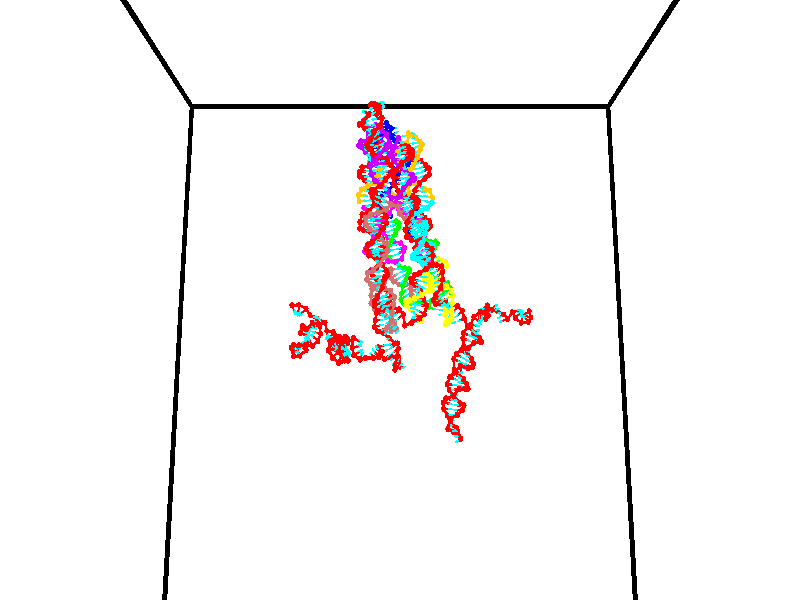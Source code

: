 // switches for output
#declare DRAW_BASES = 1; // possible values are 0, 1; only relevant for DNA ribbons
#declare DRAW_BASES_TYPE = 3; // possible values are 1, 2, 3; only relevant for DNA ribbons
#declare DRAW_FOG = 0; // set to 1 to enable fog

#include "colors.inc"

#include "transforms.inc"
background { rgb <1, 1, 1>}

#default {
   normal{
       ripples 0.25
       frequency 0.20
       turbulence 0.2
       lambda 5
   }
	finish {
		phong 0.1
		phong_size 40.
	}
}

// original window dimensions: 1024x640


// camera settings

camera {
	sky <0, 0.179814, -0.983701>
	up <0, 0.179814, -0.983701>
	right 1.6 * <1, 0, 0>
	location <35, 94.9851, 44.8844>
	look_at <35, 29.7336, 32.9568>
	direction <0, -65.2515, -11.9276>
	angle 67.0682
}


# declare cpy_camera_pos = <35, 94.9851, 44.8844>;
# if (DRAW_FOG = 1)
fog {
	fog_type 2
	up vnormalize(cpy_camera_pos)
	color rgbt<1,1,1,0.3>
	distance 1e-5
	fog_alt 3e-3
	fog_offset 56
}
# end


// LIGHTS

# declare lum = 6;
global_settings {
	ambient_light rgb lum * <0.05, 0.05, 0.05>
	max_trace_level 15
}# declare cpy_direct_light_amount = 0.25;
light_source
{	1000 * <-1, -1.16352, -0.803886>,
	rgb lum * cpy_direct_light_amount
	parallel
}

light_source
{	1000 * <1, 1.16352, 0.803886>,
	rgb lum * cpy_direct_light_amount
	parallel
}

// strand 0

// nucleotide -1

// particle -1
sphere {
	<24.130587, 35.261528, 34.407417> 0.250000
	pigment { color rgbt <1,0,0,0> }
	no_shadow
}
cylinder {
	<24.330004, 35.290470, 34.752953>,  <24.449654, 35.307835, 34.960274>, 0.100000
	pigment { color rgbt <1,0,0,0> }
	no_shadow
}
cylinder {
	<24.330004, 35.290470, 34.752953>,  <24.130587, 35.261528, 34.407417>, 0.100000
	pigment { color rgbt <1,0,0,0> }
	no_shadow
}

// particle -1
sphere {
	<24.330004, 35.290470, 34.752953> 0.100000
	pigment { color rgbt <1,0,0,0> }
	no_shadow
}
sphere {
	0, 1
	scale<0.080000,0.200000,0.300000>
	matrix <0.530237, -0.813804, -0.237847,
		0.685789, 0.576617, -0.444080,
		0.498541, 0.072355, 0.863841,
		24.479567, 35.312176, 35.012104>
	pigment { color rgbt <0,1,1,0> }
	no_shadow
}
cylinder {
	<24.808552, 35.033539, 34.348873>,  <24.130587, 35.261528, 34.407417>, 0.130000
	pigment { color rgbt <1,0,0,0> }
	no_shadow
}

// nucleotide -1

// particle -1
sphere {
	<24.808552, 35.033539, 34.348873> 0.250000
	pigment { color rgbt <1,0,0,0> }
	no_shadow
}
cylinder {
	<24.778017, 35.029831, 34.747688>,  <24.759697, 35.027607, 34.986977>, 0.100000
	pigment { color rgbt <1,0,0,0> }
	no_shadow
}
cylinder {
	<24.778017, 35.029831, 34.747688>,  <24.808552, 35.033539, 34.348873>, 0.100000
	pigment { color rgbt <1,0,0,0> }
	no_shadow
}

// particle -1
sphere {
	<24.778017, 35.029831, 34.747688> 0.100000
	pigment { color rgbt <1,0,0,0> }
	no_shadow
}
sphere {
	0, 1
	scale<0.080000,0.200000,0.300000>
	matrix <0.442950, -0.896181, 0.025585,
		0.893290, 0.443592, 0.072516,
		-0.076337, -0.009266, 0.997039,
		24.755116, 35.027050, 35.046799>
	pigment { color rgbt <0,1,1,0> }
	no_shadow
}
cylinder {
	<25.495804, 34.770653, 34.621956>,  <24.808552, 35.033539, 34.348873>, 0.130000
	pigment { color rgbt <1,0,0,0> }
	no_shadow
}

// nucleotide -1

// particle -1
sphere {
	<25.495804, 34.770653, 34.621956> 0.250000
	pigment { color rgbt <1,0,0,0> }
	no_shadow
}
cylinder {
	<25.184137, 34.697681, 34.861828>,  <24.997137, 34.653900, 35.005753>, 0.100000
	pigment { color rgbt <1,0,0,0> }
	no_shadow
}
cylinder {
	<25.184137, 34.697681, 34.861828>,  <25.495804, 34.770653, 34.621956>, 0.100000
	pigment { color rgbt <1,0,0,0> }
	no_shadow
}

// particle -1
sphere {
	<25.184137, 34.697681, 34.861828> 0.100000
	pigment { color rgbt <1,0,0,0> }
	no_shadow
}
sphere {
	0, 1
	scale<0.080000,0.200000,0.300000>
	matrix <0.313349, -0.941950, 0.120590,
		0.542872, 0.281869, 0.791100,
		-0.779168, -0.182426, 0.599682,
		24.950386, 34.642952, 35.041733>
	pigment { color rgbt <0,1,1,0> }
	no_shadow
}
cylinder {
	<25.915306, 34.830818, 35.171528>,  <25.495804, 34.770653, 34.621956>, 0.130000
	pigment { color rgbt <1,0,0,0> }
	no_shadow
}

// nucleotide -1

// particle -1
sphere {
	<25.915306, 34.830818, 35.171528> 0.250000
	pigment { color rgbt <1,0,0,0> }
	no_shadow
}
cylinder {
	<26.270164, 34.966633, 35.296551>,  <26.483080, 35.048122, 35.371567>, 0.100000
	pigment { color rgbt <1,0,0,0> }
	no_shadow
}
cylinder {
	<26.270164, 34.966633, 35.296551>,  <25.915306, 34.830818, 35.171528>, 0.100000
	pigment { color rgbt <1,0,0,0> }
	no_shadow
}

// particle -1
sphere {
	<26.270164, 34.966633, 35.296551> 0.100000
	pigment { color rgbt <1,0,0,0> }
	no_shadow
}
sphere {
	0, 1
	scale<0.080000,0.200000,0.300000>
	matrix <-0.054928, -0.594781, 0.802009,
		0.458213, -0.728666, -0.509006,
		0.887144, 0.339532, 0.312560,
		26.536308, 35.068493, 35.390320>
	pigment { color rgbt <0,1,1,0> }
	no_shadow
}
cylinder {
	<26.579298, 34.374977, 35.435574>,  <25.915306, 34.830818, 35.171528>, 0.130000
	pigment { color rgbt <1,0,0,0> }
	no_shadow
}

// nucleotide -1

// particle -1
sphere {
	<26.579298, 34.374977, 35.435574> 0.250000
	pigment { color rgbt <1,0,0,0> }
	no_shadow
}
cylinder {
	<26.547720, 34.722668, 35.630802>,  <26.528774, 34.931282, 35.747940>, 0.100000
	pigment { color rgbt <1,0,0,0> }
	no_shadow
}
cylinder {
	<26.547720, 34.722668, 35.630802>,  <26.579298, 34.374977, 35.435574>, 0.100000
	pigment { color rgbt <1,0,0,0> }
	no_shadow
}

// particle -1
sphere {
	<26.547720, 34.722668, 35.630802> 0.100000
	pigment { color rgbt <1,0,0,0> }
	no_shadow
}
sphere {
	0, 1
	scale<0.080000,0.200000,0.300000>
	matrix <-0.213937, -0.492963, 0.843338,
		0.973652, -0.037839, 0.224876,
		-0.078944, 0.869227, 0.488070,
		26.524036, 34.983437, 35.777222>
	pigment { color rgbt <0,1,1,0> }
	no_shadow
}
cylinder {
	<26.838285, 34.191391, 36.073551>,  <26.579298, 34.374977, 35.435574>, 0.130000
	pigment { color rgbt <1,0,0,0> }
	no_shadow
}

// nucleotide -1

// particle -1
sphere {
	<26.838285, 34.191391, 36.073551> 0.250000
	pigment { color rgbt <1,0,0,0> }
	no_shadow
}
cylinder {
	<26.621920, 34.514957, 36.165695>,  <26.492100, 34.709099, 36.220982>, 0.100000
	pigment { color rgbt <1,0,0,0> }
	no_shadow
}
cylinder {
	<26.621920, 34.514957, 36.165695>,  <26.838285, 34.191391, 36.073551>, 0.100000
	pigment { color rgbt <1,0,0,0> }
	no_shadow
}

// particle -1
sphere {
	<26.621920, 34.514957, 36.165695> 0.100000
	pigment { color rgbt <1,0,0,0> }
	no_shadow
}
sphere {
	0, 1
	scale<0.080000,0.200000,0.300000>
	matrix <-0.251583, -0.416954, 0.873416,
		0.802570, 0.414488, 0.429046,
		-0.540913, 0.808918, 0.230357,
		26.459646, 34.757633, 36.234802>
	pigment { color rgbt <0,1,1,0> }
	no_shadow
}
cylinder {
	<26.935995, 34.203339, 36.673386>,  <26.838285, 34.191391, 36.073551>, 0.130000
	pigment { color rgbt <1,0,0,0> }
	no_shadow
}

// nucleotide -1

// particle -1
sphere {
	<26.935995, 34.203339, 36.673386> 0.250000
	pigment { color rgbt <1,0,0,0> }
	no_shadow
}
cylinder {
	<26.613079, 34.436111, 36.634117>,  <26.419329, 34.575775, 36.610558>, 0.100000
	pigment { color rgbt <1,0,0,0> }
	no_shadow
}
cylinder {
	<26.613079, 34.436111, 36.634117>,  <26.935995, 34.203339, 36.673386>, 0.100000
	pigment { color rgbt <1,0,0,0> }
	no_shadow
}

// particle -1
sphere {
	<26.613079, 34.436111, 36.634117> 0.100000
	pigment { color rgbt <1,0,0,0> }
	no_shadow
}
sphere {
	0, 1
	scale<0.080000,0.200000,0.300000>
	matrix <-0.415138, -0.441735, 0.795318,
		0.419457, 0.682806, 0.598191,
		-0.807290, 0.581933, -0.098170,
		26.370892, 34.610691, 36.604668>
	pigment { color rgbt <0,1,1,0> }
	no_shadow
}
cylinder {
	<26.715590, 34.378349, 37.330544>,  <26.935995, 34.203339, 36.673386>, 0.130000
	pigment { color rgbt <1,0,0,0> }
	no_shadow
}

// nucleotide -1

// particle -1
sphere {
	<26.715590, 34.378349, 37.330544> 0.250000
	pigment { color rgbt <1,0,0,0> }
	no_shadow
}
cylinder {
	<26.398870, 34.426781, 37.091080>,  <26.208839, 34.455837, 36.947403>, 0.100000
	pigment { color rgbt <1,0,0,0> }
	no_shadow
}
cylinder {
	<26.398870, 34.426781, 37.091080>,  <26.715590, 34.378349, 37.330544>, 0.100000
	pigment { color rgbt <1,0,0,0> }
	no_shadow
}

// particle -1
sphere {
	<26.398870, 34.426781, 37.091080> 0.100000
	pigment { color rgbt <1,0,0,0> }
	no_shadow
}
sphere {
	0, 1
	scale<0.080000,0.200000,0.300000>
	matrix <-0.561239, -0.530920, 0.634929,
		-0.240966, 0.838728, 0.488335,
		-0.791800, 0.121076, -0.598660,
		26.161331, 34.463104, 36.911480>
	pigment { color rgbt <0,1,1,0> }
	no_shadow
}
cylinder {
	<26.196259, 34.514172, 37.755615>,  <26.715590, 34.378349, 37.330544>, 0.130000
	pigment { color rgbt <1,0,0,0> }
	no_shadow
}

// nucleotide -1

// particle -1
sphere {
	<26.196259, 34.514172, 37.755615> 0.250000
	pigment { color rgbt <1,0,0,0> }
	no_shadow
}
cylinder {
	<25.984230, 34.425900, 37.428120>,  <25.857014, 34.372936, 37.231625>, 0.100000
	pigment { color rgbt <1,0,0,0> }
	no_shadow
}
cylinder {
	<25.984230, 34.425900, 37.428120>,  <26.196259, 34.514172, 37.755615>, 0.100000
	pigment { color rgbt <1,0,0,0> }
	no_shadow
}

// particle -1
sphere {
	<25.984230, 34.425900, 37.428120> 0.100000
	pigment { color rgbt <1,0,0,0> }
	no_shadow
}
sphere {
	0, 1
	scale<0.080000,0.200000,0.300000>
	matrix <-0.713107, -0.406420, 0.571228,
		-0.458808, 0.886636, 0.058063,
		-0.530070, -0.220679, -0.818735,
		25.825209, 34.359695, 37.182499>
	pigment { color rgbt <0,1,1,0> }
	no_shadow
}
cylinder {
	<25.522579, 34.914757, 37.736351>,  <26.196259, 34.514172, 37.755615>, 0.130000
	pigment { color rgbt <1,0,0,0> }
	no_shadow
}

// nucleotide -1

// particle -1
sphere {
	<25.522579, 34.914757, 37.736351> 0.250000
	pigment { color rgbt <1,0,0,0> }
	no_shadow
}
cylinder {
	<25.488827, 34.570541, 37.535416>,  <25.468575, 34.364010, 37.414852>, 0.100000
	pigment { color rgbt <1,0,0,0> }
	no_shadow
}
cylinder {
	<25.488827, 34.570541, 37.535416>,  <25.522579, 34.914757, 37.736351>, 0.100000
	pigment { color rgbt <1,0,0,0> }
	no_shadow
}

// particle -1
sphere {
	<25.488827, 34.570541, 37.535416> 0.100000
	pigment { color rgbt <1,0,0,0> }
	no_shadow
}
sphere {
	0, 1
	scale<0.080000,0.200000,0.300000>
	matrix <-0.765880, -0.266489, 0.585160,
		-0.637423, 0.434111, -0.636584,
		-0.084382, -0.860541, -0.502343,
		25.463512, 34.312378, 37.384712>
	pigment { color rgbt <0,1,1,0> }
	no_shadow
}
cylinder {
	<24.894304, 34.910057, 37.738670>,  <25.522579, 34.914757, 37.736351>, 0.130000
	pigment { color rgbt <1,0,0,0> }
	no_shadow
}

// nucleotide -1

// particle -1
sphere {
	<24.894304, 34.910057, 37.738670> 0.250000
	pigment { color rgbt <1,0,0,0> }
	no_shadow
}
cylinder {
	<24.995741, 34.534264, 37.646523>,  <25.056602, 34.308788, 37.591232>, 0.100000
	pigment { color rgbt <1,0,0,0> }
	no_shadow
}
cylinder {
	<24.995741, 34.534264, 37.646523>,  <24.894304, 34.910057, 37.738670>, 0.100000
	pigment { color rgbt <1,0,0,0> }
	no_shadow
}

// particle -1
sphere {
	<24.995741, 34.534264, 37.646523> 0.100000
	pigment { color rgbt <1,0,0,0> }
	no_shadow
}
sphere {
	0, 1
	scale<0.080000,0.200000,0.300000>
	matrix <-0.682421, -0.342544, 0.645728,
		-0.685560, -0.006541, -0.727987,
		0.253591, -0.939479, -0.230371,
		25.071817, 34.252419, 37.577412>
	pigment { color rgbt <0,1,1,0> }
	no_shadow
}
cylinder {
	<24.279856, 34.587208, 37.667870>,  <24.894304, 34.910057, 37.738670>, 0.130000
	pigment { color rgbt <1,0,0,0> }
	no_shadow
}

// nucleotide -1

// particle -1
sphere {
	<24.279856, 34.587208, 37.667870> 0.250000
	pigment { color rgbt <1,0,0,0> }
	no_shadow
}
cylinder {
	<24.539665, 34.304630, 37.780338>,  <24.695551, 34.135082, 37.847820>, 0.100000
	pigment { color rgbt <1,0,0,0> }
	no_shadow
}
cylinder {
	<24.539665, 34.304630, 37.780338>,  <24.279856, 34.587208, 37.667870>, 0.100000
	pigment { color rgbt <1,0,0,0> }
	no_shadow
}

// particle -1
sphere {
	<24.539665, 34.304630, 37.780338> 0.100000
	pigment { color rgbt <1,0,0,0> }
	no_shadow
}
sphere {
	0, 1
	scale<0.080000,0.200000,0.300000>
	matrix <-0.598106, -0.246398, 0.762599,
		-0.469453, -0.663496, -0.582570,
		0.649525, -0.706443, 0.281168,
		24.734524, 34.092697, 37.864689>
	pigment { color rgbt <0,1,1,0> }
	no_shadow
}
cylinder {
	<23.939688, 33.997978, 37.841434>,  <24.279856, 34.587208, 37.667870>, 0.130000
	pigment { color rgbt <1,0,0,0> }
	no_shadow
}

// nucleotide -1

// particle -1
sphere {
	<23.939688, 33.997978, 37.841434> 0.250000
	pigment { color rgbt <1,0,0,0> }
	no_shadow
}
cylinder {
	<24.282272, 33.955193, 38.043438>,  <24.487823, 33.929523, 38.164639>, 0.100000
	pigment { color rgbt <1,0,0,0> }
	no_shadow
}
cylinder {
	<24.282272, 33.955193, 38.043438>,  <23.939688, 33.997978, 37.841434>, 0.100000
	pigment { color rgbt <1,0,0,0> }
	no_shadow
}

// particle -1
sphere {
	<24.282272, 33.955193, 38.043438> 0.100000
	pigment { color rgbt <1,0,0,0> }
	no_shadow
}
sphere {
	0, 1
	scale<0.080000,0.200000,0.300000>
	matrix <-0.475640, -0.543673, 0.691510,
		0.200593, -0.832454, -0.516510,
		0.856463, -0.106961, 0.505006,
		24.539211, 33.923103, 38.194939>
	pigment { color rgbt <0,1,1,0> }
	no_shadow
}
cylinder {
	<24.188282, 33.758980, 38.542847>,  <23.939688, 33.997978, 37.841434>, 0.130000
	pigment { color rgbt <1,0,0,0> }
	no_shadow
}

// nucleotide -1

// particle -1
sphere {
	<24.188282, 33.758980, 38.542847> 0.250000
	pigment { color rgbt <1,0,0,0> }
	no_shadow
}
cylinder {
	<24.140070, 33.575390, 38.190754>,  <24.111143, 33.465237, 37.979496>, 0.100000
	pigment { color rgbt <1,0,0,0> }
	no_shadow
}
cylinder {
	<24.140070, 33.575390, 38.190754>,  <24.188282, 33.758980, 38.542847>, 0.100000
	pigment { color rgbt <1,0,0,0> }
	no_shadow
}

// particle -1
sphere {
	<24.140070, 33.575390, 38.190754> 0.100000
	pigment { color rgbt <1,0,0,0> }
	no_shadow
}
sphere {
	0, 1
	scale<0.080000,0.200000,0.300000>
	matrix <0.899188, 0.325236, -0.292714,
		0.420633, -0.826777, 0.373506,
		-0.120532, -0.458978, -0.880234,
		24.103910, 33.437698, 37.926685>
	pigment { color rgbt <0,1,1,0> }
	no_shadow
}
cylinder {
	<24.708403, 33.251270, 38.451138>,  <24.188282, 33.758980, 38.542847>, 0.130000
	pigment { color rgbt <1,0,0,0> }
	no_shadow
}

// nucleotide -1

// particle -1
sphere {
	<24.708403, 33.251270, 38.451138> 0.250000
	pigment { color rgbt <1,0,0,0> }
	no_shadow
}
cylinder {
	<24.582205, 33.393684, 38.099297>,  <24.506487, 33.479134, 37.888191>, 0.100000
	pigment { color rgbt <1,0,0,0> }
	no_shadow
}
cylinder {
	<24.582205, 33.393684, 38.099297>,  <24.708403, 33.251270, 38.451138>, 0.100000
	pigment { color rgbt <1,0,0,0> }
	no_shadow
}

// particle -1
sphere {
	<24.582205, 33.393684, 38.099297> 0.100000
	pigment { color rgbt <1,0,0,0> }
	no_shadow
}
sphere {
	0, 1
	scale<0.080000,0.200000,0.300000>
	matrix <0.936900, 0.263989, -0.229189,
		0.150605, -0.896407, -0.416860,
		-0.315493, 0.356039, -0.879602,
		24.487556, 33.500496, 37.835415>
	pigment { color rgbt <0,1,1,0> }
	no_shadow
}
cylinder {
	<25.355772, 33.215992, 37.965157>,  <24.708403, 33.251270, 38.451138>, 0.130000
	pigment { color rgbt <1,0,0,0> }
	no_shadow
}

// nucleotide -1

// particle -1
sphere {
	<25.355772, 33.215992, 37.965157> 0.250000
	pigment { color rgbt <1,0,0,0> }
	no_shadow
}
cylinder {
	<25.080757, 33.447517, 37.789761>,  <24.915749, 33.586433, 37.684525>, 0.100000
	pigment { color rgbt <1,0,0,0> }
	no_shadow
}
cylinder {
	<25.080757, 33.447517, 37.789761>,  <25.355772, 33.215992, 37.965157>, 0.100000
	pigment { color rgbt <1,0,0,0> }
	no_shadow
}

// particle -1
sphere {
	<25.080757, 33.447517, 37.789761> 0.100000
	pigment { color rgbt <1,0,0,0> }
	no_shadow
}
sphere {
	0, 1
	scale<0.080000,0.200000,0.300000>
	matrix <0.697650, 0.359007, -0.619999,
		-0.201443, -0.732182, -0.650638,
		-0.687535, 0.578812, -0.438488,
		24.874496, 33.621162, 37.658215>
	pigment { color rgbt <0,1,1,0> }
	no_shadow
}
cylinder {
	<25.445372, 33.082916, 37.227444>,  <25.355772, 33.215992, 37.965157>, 0.130000
	pigment { color rgbt <1,0,0,0> }
	no_shadow
}

// nucleotide -1

// particle -1
sphere {
	<25.445372, 33.082916, 37.227444> 0.250000
	pigment { color rgbt <1,0,0,0> }
	no_shadow
}
cylinder {
	<25.293846, 33.443836, 37.309761>,  <25.202930, 33.660389, 37.359150>, 0.100000
	pigment { color rgbt <1,0,0,0> }
	no_shadow
}
cylinder {
	<25.293846, 33.443836, 37.309761>,  <25.445372, 33.082916, 37.227444>, 0.100000
	pigment { color rgbt <1,0,0,0> }
	no_shadow
}

// particle -1
sphere {
	<25.293846, 33.443836, 37.309761> 0.100000
	pigment { color rgbt <1,0,0,0> }
	no_shadow
}
sphere {
	0, 1
	scale<0.080000,0.200000,0.300000>
	matrix <0.593712, 0.407510, -0.693860,
		-0.709933, -0.140663, -0.690078,
		-0.378814, 0.902302, 0.205792,
		25.180202, 33.714527, 37.371498>
	pigment { color rgbt <0,1,1,0> }
	no_shadow
}
cylinder {
	<25.377930, 33.310898, 36.601532>,  <25.445372, 33.082916, 37.227444>, 0.130000
	pigment { color rgbt <1,0,0,0> }
	no_shadow
}

// nucleotide -1

// particle -1
sphere {
	<25.377930, 33.310898, 36.601532> 0.250000
	pigment { color rgbt <1,0,0,0> }
	no_shadow
}
cylinder {
	<25.402609, 33.627708, 36.844475>,  <25.417416, 33.817795, 36.990242>, 0.100000
	pigment { color rgbt <1,0,0,0> }
	no_shadow
}
cylinder {
	<25.402609, 33.627708, 36.844475>,  <25.377930, 33.310898, 36.601532>, 0.100000
	pigment { color rgbt <1,0,0,0> }
	no_shadow
}

// particle -1
sphere {
	<25.402609, 33.627708, 36.844475> 0.100000
	pigment { color rgbt <1,0,0,0> }
	no_shadow
}
sphere {
	0, 1
	scale<0.080000,0.200000,0.300000>
	matrix <0.566271, 0.473325, -0.674760,
		-0.821907, 0.385561, -0.419299,
		0.061696, 0.792027, 0.607361,
		25.421118, 33.865318, 37.026684>
	pigment { color rgbt <0,1,1,0> }
	no_shadow
}
cylinder {
	<25.261118, 33.886139, 36.121002>,  <25.377930, 33.310898, 36.601532>, 0.130000
	pigment { color rgbt <1,0,0,0> }
	no_shadow
}

// nucleotide -1

// particle -1
sphere {
	<25.261118, 33.886139, 36.121002> 0.250000
	pigment { color rgbt <1,0,0,0> }
	no_shadow
}
cylinder {
	<25.423893, 34.029419, 36.457119>,  <25.521557, 34.115387, 36.658791>, 0.100000
	pigment { color rgbt <1,0,0,0> }
	no_shadow
}
cylinder {
	<25.423893, 34.029419, 36.457119>,  <25.261118, 33.886139, 36.121002>, 0.100000
	pigment { color rgbt <1,0,0,0> }
	no_shadow
}

// particle -1
sphere {
	<25.423893, 34.029419, 36.457119> 0.100000
	pigment { color rgbt <1,0,0,0> }
	no_shadow
}
sphere {
	0, 1
	scale<0.080000,0.200000,0.300000>
	matrix <0.527866, 0.658543, -0.536357,
		-0.745493, 0.661826, 0.078904,
		0.406936, 0.358200, 0.840295,
		25.545975, 34.136879, 36.709206>
	pigment { color rgbt <0,1,1,0> }
	no_shadow
}
cylinder {
	<25.175434, 34.655014, 36.056980>,  <25.261118, 33.886139, 36.121002>, 0.130000
	pigment { color rgbt <1,0,0,0> }
	no_shadow
}

// nucleotide -1

// particle -1
sphere {
	<25.175434, 34.655014, 36.056980> 0.250000
	pigment { color rgbt <1,0,0,0> }
	no_shadow
}
cylinder {
	<25.462824, 34.572899, 36.322807>,  <25.635258, 34.523628, 36.482304>, 0.100000
	pigment { color rgbt <1,0,0,0> }
	no_shadow
}
cylinder {
	<25.462824, 34.572899, 36.322807>,  <25.175434, 34.655014, 36.056980>, 0.100000
	pigment { color rgbt <1,0,0,0> }
	no_shadow
}

// particle -1
sphere {
	<25.462824, 34.572899, 36.322807> 0.100000
	pigment { color rgbt <1,0,0,0> }
	no_shadow
}
sphere {
	0, 1
	scale<0.080000,0.200000,0.300000>
	matrix <0.572636, 0.716931, -0.397615,
		-0.394823, 0.666232, 0.632653,
		0.718473, -0.205292, 0.664569,
		25.678366, 34.511311, 36.522179>
	pigment { color rgbt <0,1,1,0> }
	no_shadow
}
cylinder {
	<24.974785, 34.805244, 36.721569>,  <25.175434, 34.655014, 36.056980>, 0.130000
	pigment { color rgbt <1,0,0,0> }
	no_shadow
}

// nucleotide -1

// particle -1
sphere {
	<24.974785, 34.805244, 36.721569> 0.250000
	pigment { color rgbt <1,0,0,0> }
	no_shadow
}
cylinder {
	<25.357302, 34.758484, 36.828785>,  <25.586811, 34.730427, 36.893112>, 0.100000
	pigment { color rgbt <1,0,0,0> }
	no_shadow
}
cylinder {
	<25.357302, 34.758484, 36.828785>,  <24.974785, 34.805244, 36.721569>, 0.100000
	pigment { color rgbt <1,0,0,0> }
	no_shadow
}

// particle -1
sphere {
	<25.357302, 34.758484, 36.828785> 0.100000
	pigment { color rgbt <1,0,0,0> }
	no_shadow
}
sphere {
	0, 1
	scale<0.080000,0.200000,0.300000>
	matrix <0.292107, 0.339619, -0.894054,
		0.013484, 0.933270, 0.358922,
		0.956291, -0.116899, 0.268036,
		25.644188, 34.723415, 36.909195>
	pigment { color rgbt <0,1,1,0> }
	no_shadow
}
cylinder {
	<25.299435, 35.292786, 36.344017>,  <24.974785, 34.805244, 36.721569>, 0.130000
	pigment { color rgbt <1,0,0,0> }
	no_shadow
}

// nucleotide -1

// particle -1
sphere {
	<25.299435, 35.292786, 36.344017> 0.250000
	pigment { color rgbt <1,0,0,0> }
	no_shadow
}
cylinder {
	<25.627028, 35.078739, 36.426880>,  <25.823584, 34.950310, 36.476597>, 0.100000
	pigment { color rgbt <1,0,0,0> }
	no_shadow
}
cylinder {
	<25.627028, 35.078739, 36.426880>,  <25.299435, 35.292786, 36.344017>, 0.100000
	pigment { color rgbt <1,0,0,0> }
	no_shadow
}

// particle -1
sphere {
	<25.627028, 35.078739, 36.426880> 0.100000
	pigment { color rgbt <1,0,0,0> }
	no_shadow
}
sphere {
	0, 1
	scale<0.080000,0.200000,0.300000>
	matrix <0.533918, 0.578372, -0.616781,
		0.210235, 0.615739, 0.759386,
		0.818983, -0.535118, 0.207160,
		25.872723, 34.918205, 36.489029>
	pigment { color rgbt <0,1,1,0> }
	no_shadow
}
cylinder {
	<25.786280, 35.801773, 36.478207>,  <25.299435, 35.292786, 36.344017>, 0.130000
	pigment { color rgbt <1,0,0,0> }
	no_shadow
}

// nucleotide -1

// particle -1
sphere {
	<25.786280, 35.801773, 36.478207> 0.250000
	pigment { color rgbt <1,0,0,0> }
	no_shadow
}
cylinder {
	<25.974836, 35.467369, 36.365868>,  <26.087971, 35.266727, 36.298462>, 0.100000
	pigment { color rgbt <1,0,0,0> }
	no_shadow
}
cylinder {
	<25.974836, 35.467369, 36.365868>,  <25.786280, 35.801773, 36.478207>, 0.100000
	pigment { color rgbt <1,0,0,0> }
	no_shadow
}

// particle -1
sphere {
	<25.974836, 35.467369, 36.365868> 0.100000
	pigment { color rgbt <1,0,0,0> }
	no_shadow
}
sphere {
	0, 1
	scale<0.080000,0.200000,0.300000>
	matrix <0.599789, 0.537365, -0.592868,
		0.646563, 0.111021, 0.754739,
		0.471391, -0.836010, -0.280851,
		26.116253, 35.216564, 36.281612>
	pigment { color rgbt <0,1,1,0> }
	no_shadow
}
cylinder {
	<26.300756, 35.862469, 35.981766>,  <25.786280, 35.801773, 36.478207>, 0.130000
	pigment { color rgbt <1,0,0,0> }
	no_shadow
}

// nucleotide -1

// particle -1
sphere {
	<26.300756, 35.862469, 35.981766> 0.250000
	pigment { color rgbt <1,0,0,0> }
	no_shadow
}
cylinder {
	<26.450035, 35.542286, 36.169376>,  <26.539602, 35.350174, 36.281944>, 0.100000
	pigment { color rgbt <1,0,0,0> }
	no_shadow
}
cylinder {
	<26.450035, 35.542286, 36.169376>,  <26.300756, 35.862469, 35.981766>, 0.100000
	pigment { color rgbt <1,0,0,0> }
	no_shadow
}

// particle -1
sphere {
	<26.450035, 35.542286, 36.169376> 0.100000
	pigment { color rgbt <1,0,0,0> }
	no_shadow
}
sphere {
	0, 1
	scale<0.080000,0.200000,0.300000>
	matrix <0.692320, -0.096260, -0.715142,
		0.617591, 0.591607, 0.518250,
		0.373196, -0.800460, 0.469030,
		26.561995, 35.302147, 36.310085>
	pigment { color rgbt <0,1,1,0> }
	no_shadow
}
cylinder {
	<26.939703, 36.006001, 36.119068>,  <26.300756, 35.862469, 35.981766>, 0.130000
	pigment { color rgbt <1,0,0,0> }
	no_shadow
}

// nucleotide -1

// particle -1
sphere {
	<26.939703, 36.006001, 36.119068> 0.250000
	pigment { color rgbt <1,0,0,0> }
	no_shadow
}
cylinder {
	<26.858541, 35.619019, 36.058578>,  <26.809845, 35.386829, 36.022285>, 0.100000
	pigment { color rgbt <1,0,0,0> }
	no_shadow
}
cylinder {
	<26.858541, 35.619019, 36.058578>,  <26.939703, 36.006001, 36.119068>, 0.100000
	pigment { color rgbt <1,0,0,0> }
	no_shadow
}

// particle -1
sphere {
	<26.858541, 35.619019, 36.058578> 0.100000
	pigment { color rgbt <1,0,0,0> }
	no_shadow
}
sphere {
	0, 1
	scale<0.080000,0.200000,0.300000>
	matrix <0.540383, 0.018155, -0.841223,
		0.816588, -0.252405, 0.519111,
		-0.202905, -0.967451, -0.151221,
		26.797670, 35.328785, 36.013214>
	pigment { color rgbt <0,1,1,0> }
	no_shadow
}
cylinder {
	<27.543352, 35.638676, 35.942284>,  <26.939703, 36.006001, 36.119068>, 0.130000
	pigment { color rgbt <1,0,0,0> }
	no_shadow
}

// nucleotide -1

// particle -1
sphere {
	<27.543352, 35.638676, 35.942284> 0.250000
	pigment { color rgbt <1,0,0,0> }
	no_shadow
}
cylinder {
	<27.230377, 35.461319, 35.767380>,  <27.042591, 35.354904, 35.662437>, 0.100000
	pigment { color rgbt <1,0,0,0> }
	no_shadow
}
cylinder {
	<27.230377, 35.461319, 35.767380>,  <27.543352, 35.638676, 35.942284>, 0.100000
	pigment { color rgbt <1,0,0,0> }
	no_shadow
}

// particle -1
sphere {
	<27.230377, 35.461319, 35.767380> 0.100000
	pigment { color rgbt <1,0,0,0> }
	no_shadow
}
sphere {
	0, 1
	scale<0.080000,0.200000,0.300000>
	matrix <0.381788, 0.213162, -0.899333,
		0.491964, -0.870612, 0.002495,
		-0.782438, -0.443392, -0.437258,
		26.995646, 35.328300, 35.636204>
	pigment { color rgbt <0,1,1,0> }
	no_shadow
}
cylinder {
	<27.762438, 35.729393, 36.645000>,  <27.543352, 35.638676, 35.942284>, 0.130000
	pigment { color rgbt <1,0,0,0> }
	no_shadow
}

// nucleotide -1

// particle -1
sphere {
	<27.762438, 35.729393, 36.645000> 0.250000
	pigment { color rgbt <1,0,0,0> }
	no_shadow
}
cylinder {
	<27.772926, 35.954048, 36.975788>,  <27.779219, 36.088840, 37.174259>, 0.100000
	pigment { color rgbt <1,0,0,0> }
	no_shadow
}
cylinder {
	<27.772926, 35.954048, 36.975788>,  <27.762438, 35.729393, 36.645000>, 0.100000
	pigment { color rgbt <1,0,0,0> }
	no_shadow
}

// particle -1
sphere {
	<27.772926, 35.954048, 36.975788> 0.100000
	pigment { color rgbt <1,0,0,0> }
	no_shadow
}
sphere {
	0, 1
	scale<0.080000,0.200000,0.300000>
	matrix <0.896163, -0.379762, 0.229505,
		0.442949, 0.735079, -0.513279,
		0.026219, 0.561641, 0.826966,
		27.780792, 36.122540, 37.223877>
	pigment { color rgbt <0,1,1,0> }
	no_shadow
}
cylinder {
	<28.415316, 36.095322, 36.778713>,  <27.762438, 35.729393, 36.645000>, 0.130000
	pigment { color rgbt <1,0,0,0> }
	no_shadow
}

// nucleotide -1

// particle -1
sphere {
	<28.415316, 36.095322, 36.778713> 0.250000
	pigment { color rgbt <1,0,0,0> }
	no_shadow
}
cylinder {
	<28.234625, 35.983772, 37.117695>,  <28.126211, 35.916843, 37.321083>, 0.100000
	pigment { color rgbt <1,0,0,0> }
	no_shadow
}
cylinder {
	<28.234625, 35.983772, 37.117695>,  <28.415316, 36.095322, 36.778713>, 0.100000
	pigment { color rgbt <1,0,0,0> }
	no_shadow
}

// particle -1
sphere {
	<28.234625, 35.983772, 37.117695> 0.100000
	pigment { color rgbt <1,0,0,0> }
	no_shadow
}
sphere {
	0, 1
	scale<0.080000,0.200000,0.300000>
	matrix <0.799509, -0.548047, 0.245823,
		0.395889, 0.788590, 0.470530,
		-0.451726, -0.278874, 0.847451,
		28.099108, 35.900108, 37.371929>
	pigment { color rgbt <0,1,1,0> }
	no_shadow
}
cylinder {
	<28.638586, 36.275730, 37.416935>,  <28.415316, 36.095322, 36.778713>, 0.130000
	pigment { color rgbt <1,0,0,0> }
	no_shadow
}

// nucleotide -1

// particle -1
sphere {
	<28.638586, 36.275730, 37.416935> 0.250000
	pigment { color rgbt <1,0,0,0> }
	no_shadow
}
cylinder {
	<28.467430, 35.920151, 37.482277>,  <28.364737, 35.706802, 37.521481>, 0.100000
	pigment { color rgbt <1,0,0,0> }
	no_shadow
}
cylinder {
	<28.467430, 35.920151, 37.482277>,  <28.638586, 36.275730, 37.416935>, 0.100000
	pigment { color rgbt <1,0,0,0> }
	no_shadow
}

// particle -1
sphere {
	<28.467430, 35.920151, 37.482277> 0.100000
	pigment { color rgbt <1,0,0,0> }
	no_shadow
}
sphere {
	0, 1
	scale<0.080000,0.200000,0.300000>
	matrix <0.837409, -0.321909, 0.441725,
		-0.340086, 0.325800, 0.882154,
		-0.427888, -0.888948, 0.163351,
		28.339064, 35.653465, 37.531281>
	pigment { color rgbt <0,1,1,0> }
	no_shadow
}
cylinder {
	<28.896378, 36.399185, 38.151218>,  <28.638586, 36.275730, 37.416935>, 0.130000
	pigment { color rgbt <1,0,0,0> }
	no_shadow
}

// nucleotide -1

// particle -1
sphere {
	<28.896378, 36.399185, 38.151218> 0.250000
	pigment { color rgbt <1,0,0,0> }
	no_shadow
}
cylinder {
	<28.813385, 36.647877, 37.849117>,  <28.763590, 36.797092, 37.667858>, 0.100000
	pigment { color rgbt <1,0,0,0> }
	no_shadow
}
cylinder {
	<28.813385, 36.647877, 37.849117>,  <28.896378, 36.399185, 38.151218>, 0.100000
	pigment { color rgbt <1,0,0,0> }
	no_shadow
}

// particle -1
sphere {
	<28.813385, 36.647877, 37.849117> 0.100000
	pigment { color rgbt <1,0,0,0> }
	no_shadow
}
sphere {
	0, 1
	scale<0.080000,0.200000,0.300000>
	matrix <-0.428469, 0.636296, 0.641514,
		0.879412, 0.456704, 0.134373,
		-0.207481, 0.621730, -0.755250,
		28.751141, 36.834396, 37.622543>
	pigment { color rgbt <0,1,1,0> }
	no_shadow
}
cylinder {
	<28.858784, 37.102093, 38.361843>,  <28.896378, 36.399185, 38.151218>, 0.130000
	pigment { color rgbt <1,0,0,0> }
	no_shadow
}

// nucleotide -1

// particle -1
sphere {
	<28.858784, 37.102093, 38.361843> 0.250000
	pigment { color rgbt <1,0,0,0> }
	no_shadow
}
cylinder {
	<28.562500, 37.045033, 38.099239>,  <28.384729, 37.010796, 37.941677>, 0.100000
	pigment { color rgbt <1,0,0,0> }
	no_shadow
}
cylinder {
	<28.562500, 37.045033, 38.099239>,  <28.858784, 37.102093, 38.361843>, 0.100000
	pigment { color rgbt <1,0,0,0> }
	no_shadow
}

// particle -1
sphere {
	<28.562500, 37.045033, 38.099239> 0.100000
	pigment { color rgbt <1,0,0,0> }
	no_shadow
}
sphere {
	0, 1
	scale<0.080000,0.200000,0.300000>
	matrix <-0.657621, 0.353849, 0.665076,
		0.137428, 0.924360, -0.355912,
		-0.740708, -0.142655, -0.656506,
		28.340288, 37.002235, 37.902287>
	pigment { color rgbt <0,1,1,0> }
	no_shadow
}
cylinder {
	<28.405777, 37.652229, 37.967598>,  <28.858784, 37.102093, 38.361843>, 0.130000
	pigment { color rgbt <1,0,0,0> }
	no_shadow
}

// nucleotide -1

// particle -1
sphere {
	<28.405777, 37.652229, 37.967598> 0.250000
	pigment { color rgbt <1,0,0,0> }
	no_shadow
}
cylinder {
	<28.286114, 37.899223, 37.676609>,  <28.214315, 38.047421, 37.502014>, 0.100000
	pigment { color rgbt <1,0,0,0> }
	no_shadow
}
cylinder {
	<28.286114, 37.899223, 37.676609>,  <28.405777, 37.652229, 37.967598>, 0.100000
	pigment { color rgbt <1,0,0,0> }
	no_shadow
}

// particle -1
sphere {
	<28.286114, 37.899223, 37.676609> 0.100000
	pigment { color rgbt <1,0,0,0> }
	no_shadow
}
sphere {
	0, 1
	scale<0.080000,0.200000,0.300000>
	matrix <0.471751, 0.758406, 0.449746,
		0.829431, -0.208642, -0.518182,
		-0.299156, 0.617486, -0.727473,
		28.196367, 38.084469, 37.458366>
	pigment { color rgbt <0,1,1,0> }
	no_shadow
}
cylinder {
	<28.967529, 37.964188, 37.816059>,  <28.405777, 37.652229, 37.967598>, 0.130000
	pigment { color rgbt <1,0,0,0> }
	no_shadow
}

// nucleotide -1

// particle -1
sphere {
	<28.967529, 37.964188, 37.816059> 0.250000
	pigment { color rgbt <1,0,0,0> }
	no_shadow
}
cylinder {
	<28.667490, 38.206848, 37.710743>,  <28.487467, 38.352444, 37.647552>, 0.100000
	pigment { color rgbt <1,0,0,0> }
	no_shadow
}
cylinder {
	<28.667490, 38.206848, 37.710743>,  <28.967529, 37.964188, 37.816059>, 0.100000
	pigment { color rgbt <1,0,0,0> }
	no_shadow
}

// particle -1
sphere {
	<28.667490, 38.206848, 37.710743> 0.100000
	pigment { color rgbt <1,0,0,0> }
	no_shadow
}
sphere {
	0, 1
	scale<0.080000,0.200000,0.300000>
	matrix <0.464093, 0.766502, 0.443950,
		0.471134, 0.210818, -0.856498,
		-0.750101, 0.606655, -0.263286,
		28.442459, 38.388844, 37.631756>
	pigment { color rgbt <0,1,1,0> }
	no_shadow
}
cylinder {
	<29.297537, 38.555958, 37.510246>,  <28.967529, 37.964188, 37.816059>, 0.130000
	pigment { color rgbt <1,0,0,0> }
	no_shadow
}

// nucleotide -1

// particle -1
sphere {
	<29.297537, 38.555958, 37.510246> 0.250000
	pigment { color rgbt <1,0,0,0> }
	no_shadow
}
cylinder {
	<28.959709, 38.581150, 37.722939>,  <28.757011, 38.596268, 37.850552>, 0.100000
	pigment { color rgbt <1,0,0,0> }
	no_shadow
}
cylinder {
	<28.959709, 38.581150, 37.722939>,  <29.297537, 38.555958, 37.510246>, 0.100000
	pigment { color rgbt <1,0,0,0> }
	no_shadow
}

// particle -1
sphere {
	<28.959709, 38.581150, 37.722939> 0.100000
	pigment { color rgbt <1,0,0,0> }
	no_shadow
}
sphere {
	0, 1
	scale<0.080000,0.200000,0.300000>
	matrix <0.456160, 0.604659, 0.652921,
		-0.280391, 0.793991, -0.539407,
		-0.844570, 0.062983, 0.531728,
		28.706339, 38.600044, 37.882458>
	pigment { color rgbt <0,1,1,0> }
	no_shadow
}
cylinder {
	<28.973417, 39.237514, 37.550617>,  <29.297537, 38.555958, 37.510246>, 0.130000
	pigment { color rgbt <1,0,0,0> }
	no_shadow
}

// nucleotide -1

// particle -1
sphere {
	<28.973417, 39.237514, 37.550617> 0.250000
	pigment { color rgbt <1,0,0,0> }
	no_shadow
}
cylinder {
	<28.876537, 39.035835, 37.882191>,  <28.818409, 38.914829, 38.081135>, 0.100000
	pigment { color rgbt <1,0,0,0> }
	no_shadow
}
cylinder {
	<28.876537, 39.035835, 37.882191>,  <28.973417, 39.237514, 37.550617>, 0.100000
	pigment { color rgbt <1,0,0,0> }
	no_shadow
}

// particle -1
sphere {
	<28.876537, 39.035835, 37.882191> 0.100000
	pigment { color rgbt <1,0,0,0> }
	no_shadow
}
sphere {
	0, 1
	scale<0.080000,0.200000,0.300000>
	matrix <0.420372, 0.715477, 0.558015,
		-0.874429, 0.483611, 0.038661,
		-0.242201, -0.504196, 0.828930,
		28.803877, 38.884575, 38.130871>
	pigment { color rgbt <0,1,1,0> }
	no_shadow
}
cylinder {
	<28.554050, 39.651760, 37.985828>,  <28.973417, 39.237514, 37.550617>, 0.130000
	pigment { color rgbt <1,0,0,0> }
	no_shadow
}

// nucleotide -1

// particle -1
sphere {
	<28.554050, 39.651760, 37.985828> 0.250000
	pigment { color rgbt <1,0,0,0> }
	no_shadow
}
cylinder {
	<28.782333, 39.388317, 38.182003>,  <28.919304, 39.230251, 38.299709>, 0.100000
	pigment { color rgbt <1,0,0,0> }
	no_shadow
}
cylinder {
	<28.782333, 39.388317, 38.182003>,  <28.554050, 39.651760, 37.985828>, 0.100000
	pigment { color rgbt <1,0,0,0> }
	no_shadow
}

// particle -1
sphere {
	<28.782333, 39.388317, 38.182003> 0.100000
	pigment { color rgbt <1,0,0,0> }
	no_shadow
}
sphere {
	0, 1
	scale<0.080000,0.200000,0.300000>
	matrix <0.409363, 0.745941, 0.525352,
		-0.711838, -0.099055, 0.695323,
		0.570709, -0.658605, 0.490440,
		28.953547, 39.190735, 38.329136>
	pigment { color rgbt <0,1,1,0> }
	no_shadow
}
cylinder {
	<28.449926, 39.810070, 38.719212>,  <28.554050, 39.651760, 37.985828>, 0.130000
	pigment { color rgbt <1,0,0,0> }
	no_shadow
}

// nucleotide -1

// particle -1
sphere {
	<28.449926, 39.810070, 38.719212> 0.250000
	pigment { color rgbt <1,0,0,0> }
	no_shadow
}
cylinder {
	<28.793676, 39.629375, 38.623371>,  <28.999926, 39.520958, 38.565865>, 0.100000
	pigment { color rgbt <1,0,0,0> }
	no_shadow
}
cylinder {
	<28.793676, 39.629375, 38.623371>,  <28.449926, 39.810070, 38.719212>, 0.100000
	pigment { color rgbt <1,0,0,0> }
	no_shadow
}

// particle -1
sphere {
	<28.793676, 39.629375, 38.623371> 0.100000
	pigment { color rgbt <1,0,0,0> }
	no_shadow
}
sphere {
	0, 1
	scale<0.080000,0.200000,0.300000>
	matrix <0.510990, 0.741150, 0.435415,
		-0.019112, -0.496619, 0.867758,
		0.859374, -0.451737, -0.239603,
		29.051489, 39.493855, 38.551491>
	pigment { color rgbt <0,1,1,0> }
	no_shadow
}
cylinder {
	<28.846371, 39.825794, 39.285801>,  <28.449926, 39.810070, 38.719212>, 0.130000
	pigment { color rgbt <1,0,0,0> }
	no_shadow
}

// nucleotide -1

// particle -1
sphere {
	<28.846371, 39.825794, 39.285801> 0.250000
	pigment { color rgbt <1,0,0,0> }
	no_shadow
}
cylinder {
	<29.109194, 39.780563, 38.987679>,  <29.266888, 39.753426, 38.808804>, 0.100000
	pigment { color rgbt <1,0,0,0> }
	no_shadow
}
cylinder {
	<29.109194, 39.780563, 38.987679>,  <28.846371, 39.825794, 39.285801>, 0.100000
	pigment { color rgbt <1,0,0,0> }
	no_shadow
}

// particle -1
sphere {
	<29.109194, 39.780563, 38.987679> 0.100000
	pigment { color rgbt <1,0,0,0> }
	no_shadow
}
sphere {
	0, 1
	scale<0.080000,0.200000,0.300000>
	matrix <0.588422, 0.694936, 0.413308,
		0.471205, -0.710125, 0.523153,
		0.657058, -0.113082, -0.745311,
		29.306311, 39.746639, 38.764084>
	pigment { color rgbt <0,1,1,0> }
	no_shadow
}
cylinder {
	<29.378872, 39.786270, 39.649181>,  <28.846371, 39.825794, 39.285801>, 0.130000
	pigment { color rgbt <1,0,0,0> }
	no_shadow
}

// nucleotide -1

// particle -1
sphere {
	<29.378872, 39.786270, 39.649181> 0.250000
	pigment { color rgbt <1,0,0,0> }
	no_shadow
}
cylinder {
	<29.503464, 39.881680, 39.281250>,  <29.578218, 39.938927, 39.060490>, 0.100000
	pigment { color rgbt <1,0,0,0> }
	no_shadow
}
cylinder {
	<29.503464, 39.881680, 39.281250>,  <29.378872, 39.786270, 39.649181>, 0.100000
	pigment { color rgbt <1,0,0,0> }
	no_shadow
}

// particle -1
sphere {
	<29.503464, 39.881680, 39.281250> 0.100000
	pigment { color rgbt <1,0,0,0> }
	no_shadow
}
sphere {
	0, 1
	scale<0.080000,0.200000,0.300000>
	matrix <0.726615, 0.564022, 0.392314,
		0.612381, -0.790560, 0.002365,
		0.311481, 0.238527, -0.919828,
		29.596909, 39.953236, 39.005302>
	pigment { color rgbt <0,1,1,0> }
	no_shadow
}
cylinder {
	<30.248877, 39.724228, 39.488049>,  <29.378872, 39.786270, 39.649181>, 0.130000
	pigment { color rgbt <1,0,0,0> }
	no_shadow
}

// nucleotide -1

// particle -1
sphere {
	<30.248877, 39.724228, 39.488049> 0.250000
	pigment { color rgbt <1,0,0,0> }
	no_shadow
}
cylinder {
	<30.098883, 40.006260, 39.247299>,  <30.008886, 40.175480, 39.102848>, 0.100000
	pigment { color rgbt <1,0,0,0> }
	no_shadow
}
cylinder {
	<30.098883, 40.006260, 39.247299>,  <30.248877, 39.724228, 39.488049>, 0.100000
	pigment { color rgbt <1,0,0,0> }
	no_shadow
}

// particle -1
sphere {
	<30.098883, 40.006260, 39.247299> 0.100000
	pigment { color rgbt <1,0,0,0> }
	no_shadow
}
sphere {
	0, 1
	scale<0.080000,0.200000,0.300000>
	matrix <0.761392, 0.604616, 0.233926,
		0.528838, -0.370543, -0.763563,
		-0.374983, 0.705080, -0.601873,
		29.986387, 40.217785, 39.066738>
	pigment { color rgbt <0,1,1,0> }
	no_shadow
}
cylinder {
	<29.969267, 40.372459, 39.525394>,  <30.248877, 39.724228, 39.488049>, 0.130000
	pigment { color rgbt <1,0,0,0> }
	no_shadow
}

// nucleotide -1

// particle -1
sphere {
	<29.969267, 40.372459, 39.525394> 0.250000
	pigment { color rgbt <1,0,0,0> }
	no_shadow
}
cylinder {
	<30.179190, 40.626450, 39.298630>,  <30.305143, 40.778843, 39.162571>, 0.100000
	pigment { color rgbt <1,0,0,0> }
	no_shadow
}
cylinder {
	<30.179190, 40.626450, 39.298630>,  <29.969267, 40.372459, 39.525394>, 0.100000
	pigment { color rgbt <1,0,0,0> }
	no_shadow
}

// particle -1
sphere {
	<30.179190, 40.626450, 39.298630> 0.100000
	pigment { color rgbt <1,0,0,0> }
	no_shadow
}
sphere {
	0, 1
	scale<0.080000,0.200000,0.300000>
	matrix <-0.110610, -0.609476, -0.785050,
		-0.844003, 0.474706, -0.249624,
		0.524808, 0.634975, -0.566907,
		30.336632, 40.816940, 39.128559>
	pigment { color rgbt <0,1,1,0> }
	no_shadow
}
cylinder {
	<29.478762, 40.714146, 38.914818>,  <29.969267, 40.372459, 39.525394>, 0.130000
	pigment { color rgbt <1,0,0,0> }
	no_shadow
}

// nucleotide -1

// particle -1
sphere {
	<29.478762, 40.714146, 38.914818> 0.250000
	pigment { color rgbt <1,0,0,0> }
	no_shadow
}
cylinder {
	<29.872000, 40.651596, 38.876713>,  <30.107943, 40.614067, 38.853851>, 0.100000
	pigment { color rgbt <1,0,0,0> }
	no_shadow
}
cylinder {
	<29.872000, 40.651596, 38.876713>,  <29.478762, 40.714146, 38.914818>, 0.100000
	pigment { color rgbt <1,0,0,0> }
	no_shadow
}

// particle -1
sphere {
	<29.872000, 40.651596, 38.876713> 0.100000
	pigment { color rgbt <1,0,0,0> }
	no_shadow
}
sphere {
	0, 1
	scale<0.080000,0.200000,0.300000>
	matrix <-0.180030, -0.730603, -0.658641,
		0.033396, 0.664656, -0.746403,
		0.983094, -0.156371, -0.095259,
		30.166927, 40.604683, 38.848137>
	pigment { color rgbt <0,1,1,0> }
	no_shadow
}
cylinder {
	<29.676113, 40.900810, 38.188892>,  <29.478762, 40.714146, 38.914818>, 0.130000
	pigment { color rgbt <1,0,0,0> }
	no_shadow
}

// nucleotide -1

// particle -1
sphere {
	<29.676113, 40.900810, 38.188892> 0.250000
	pigment { color rgbt <1,0,0,0> }
	no_shadow
}
cylinder {
	<29.855700, 40.608753, 38.394928>,  <29.963451, 40.433517, 38.518547>, 0.100000
	pigment { color rgbt <1,0,0,0> }
	no_shadow
}
cylinder {
	<29.855700, 40.608753, 38.394928>,  <29.676113, 40.900810, 38.188892>, 0.100000
	pigment { color rgbt <1,0,0,0> }
	no_shadow
}

// particle -1
sphere {
	<29.855700, 40.608753, 38.394928> 0.100000
	pigment { color rgbt <1,0,0,0> }
	no_shadow
}
sphere {
	0, 1
	scale<0.080000,0.200000,0.300000>
	matrix <-0.526354, -0.681929, -0.507863,
		0.722067, -0.043103, -0.690480,
		0.448968, -0.730147, 0.515086,
		29.990391, 40.389709, 38.549454>
	pigment { color rgbt <0,1,1,0> }
	no_shadow
}
cylinder {
	<29.989521, 40.251575, 37.740757>,  <29.676113, 40.900810, 38.188892>, 0.130000
	pigment { color rgbt <1,0,0,0> }
	no_shadow
}

// nucleotide -1

// particle -1
sphere {
	<29.989521, 40.251575, 37.740757> 0.250000
	pigment { color rgbt <1,0,0,0> }
	no_shadow
}
cylinder {
	<29.902719, 40.144238, 38.116184>,  <29.850639, 40.079834, 38.341438>, 0.100000
	pigment { color rgbt <1,0,0,0> }
	no_shadow
}
cylinder {
	<29.902719, 40.144238, 38.116184>,  <29.989521, 40.251575, 37.740757>, 0.100000
	pigment { color rgbt <1,0,0,0> }
	no_shadow
}

// particle -1
sphere {
	<29.902719, 40.144238, 38.116184> 0.100000
	pigment { color rgbt <1,0,0,0> }
	no_shadow
}
sphere {
	0, 1
	scale<0.080000,0.200000,0.300000>
	matrix <-0.456811, -0.821788, -0.340571,
		0.862690, -0.502651, 0.055749,
		-0.217002, -0.268340, 0.938564,
		29.837618, 40.063736, 38.397755>
	pigment { color rgbt <0,1,1,0> }
	no_shadow
}
cylinder {
	<30.177292, 39.584389, 37.839779>,  <29.989521, 40.251575, 37.740757>, 0.130000
	pigment { color rgbt <1,0,0,0> }
	no_shadow
}

// nucleotide -1

// particle -1
sphere {
	<30.177292, 39.584389, 37.839779> 0.250000
	pigment { color rgbt <1,0,0,0> }
	no_shadow
}
cylinder {
	<29.901522, 39.630733, 38.125790>,  <29.736059, 39.658543, 38.297398>, 0.100000
	pigment { color rgbt <1,0,0,0> }
	no_shadow
}
cylinder {
	<29.901522, 39.630733, 38.125790>,  <30.177292, 39.584389, 37.839779>, 0.100000
	pigment { color rgbt <1,0,0,0> }
	no_shadow
}

// particle -1
sphere {
	<29.901522, 39.630733, 38.125790> 0.100000
	pigment { color rgbt <1,0,0,0> }
	no_shadow
}
sphere {
	0, 1
	scale<0.080000,0.200000,0.300000>
	matrix <-0.300825, -0.943771, -0.137120,
		0.658938, -0.309633, 0.685514,
		-0.689424, 0.115866, 0.715031,
		29.694695, 39.665493, 38.340298>
	pigment { color rgbt <0,1,1,0> }
	no_shadow
}
cylinder {
	<30.060856, 38.889030, 38.035145>,  <30.177292, 39.584389, 37.839779>, 0.130000
	pigment { color rgbt <1,0,0,0> }
	no_shadow
}

// nucleotide -1

// particle -1
sphere {
	<30.060856, 38.889030, 38.035145> 0.250000
	pigment { color rgbt <1,0,0,0> }
	no_shadow
}
cylinder {
	<29.758114, 39.092613, 38.199158>,  <29.576469, 39.214764, 38.297565>, 0.100000
	pigment { color rgbt <1,0,0,0> }
	no_shadow
}
cylinder {
	<29.758114, 39.092613, 38.199158>,  <30.060856, 38.889030, 38.035145>, 0.100000
	pigment { color rgbt <1,0,0,0> }
	no_shadow
}

// particle -1
sphere {
	<29.758114, 39.092613, 38.199158> 0.100000
	pigment { color rgbt <1,0,0,0> }
	no_shadow
}
sphere {
	0, 1
	scale<0.080000,0.200000,0.300000>
	matrix <-0.595076, -0.796067, -0.110280,
		0.270287, -0.327468, 0.905378,
		-0.756855, 0.508962, 0.410034,
		29.531057, 39.245300, 38.322166>
	pigment { color rgbt <0,1,1,0> }
	no_shadow
}
cylinder {
	<30.614031, 38.523170, 37.615788>,  <30.060856, 38.889030, 38.035145>, 0.130000
	pigment { color rgbt <1,0,0,0> }
	no_shadow
}

// nucleotide -1

// particle -1
sphere {
	<30.614031, 38.523170, 37.615788> 0.250000
	pigment { color rgbt <1,0,0,0> }
	no_shadow
}
cylinder {
	<30.941952, 38.325153, 37.730930>,  <31.138704, 38.206345, 37.800014>, 0.100000
	pigment { color rgbt <1,0,0,0> }
	no_shadow
}
cylinder {
	<30.941952, 38.325153, 37.730930>,  <30.614031, 38.523170, 37.615788>, 0.100000
	pigment { color rgbt <1,0,0,0> }
	no_shadow
}

// particle -1
sphere {
	<30.941952, 38.325153, 37.730930> 0.100000
	pigment { color rgbt <1,0,0,0> }
	no_shadow
}
sphere {
	0, 1
	scale<0.080000,0.200000,0.300000>
	matrix <0.087140, 0.604663, 0.791700,
		-0.565978, -0.623953, 0.538842,
		0.819802, -0.495040, 0.287855,
		31.187893, 38.176640, 37.817287>
	pigment { color rgbt <0,1,1,0> }
	no_shadow
}
cylinder {
	<30.495495, 38.363308, 38.356510>,  <30.614031, 38.523170, 37.615788>, 0.130000
	pigment { color rgbt <1,0,0,0> }
	no_shadow
}

// nucleotide -1

// particle -1
sphere {
	<30.495495, 38.363308, 38.356510> 0.250000
	pigment { color rgbt <1,0,0,0> }
	no_shadow
}
cylinder {
	<30.882076, 38.417580, 38.269279>,  <31.114025, 38.450142, 38.216942>, 0.100000
	pigment { color rgbt <1,0,0,0> }
	no_shadow
}
cylinder {
	<30.882076, 38.417580, 38.269279>,  <30.495495, 38.363308, 38.356510>, 0.100000
	pigment { color rgbt <1,0,0,0> }
	no_shadow
}

// particle -1
sphere {
	<30.882076, 38.417580, 38.269279> 0.100000
	pigment { color rgbt <1,0,0,0> }
	no_shadow
}
sphere {
	0, 1
	scale<0.080000,0.200000,0.300000>
	matrix <0.113328, 0.536681, 0.836140,
		0.230487, -0.832805, 0.503300,
		0.966454, 0.135681, -0.218078,
		31.172012, 38.458282, 38.203857>
	pigment { color rgbt <0,1,1,0> }
	no_shadow
}
cylinder {
	<30.656487, 38.339615, 38.925278>,  <30.495495, 38.363308, 38.356510>, 0.130000
	pigment { color rgbt <1,0,0,0> }
	no_shadow
}

// nucleotide -1

// particle -1
sphere {
	<30.656487, 38.339615, 38.925278> 0.250000
	pigment { color rgbt <1,0,0,0> }
	no_shadow
}
cylinder {
	<30.997889, 38.472454, 38.764656>,  <31.202730, 38.552158, 38.668285>, 0.100000
	pigment { color rgbt <1,0,0,0> }
	no_shadow
}
cylinder {
	<30.997889, 38.472454, 38.764656>,  <30.656487, 38.339615, 38.925278>, 0.100000
	pigment { color rgbt <1,0,0,0> }
	no_shadow
}

// particle -1
sphere {
	<30.997889, 38.472454, 38.764656> 0.100000
	pigment { color rgbt <1,0,0,0> }
	no_shadow
}
sphere {
	0, 1
	scale<0.080000,0.200000,0.300000>
	matrix <0.187586, 0.523121, 0.831358,
		0.486149, -0.784893, 0.384190,
		0.853505, 0.332095, -0.401550,
		31.253939, 38.572083, 38.644192>
	pigment { color rgbt <0,1,1,0> }
	no_shadow
}
cylinder {
	<31.245474, 38.167156, 39.250359>,  <30.656487, 38.339615, 38.925278>, 0.130000
	pigment { color rgbt <1,0,0,0> }
	no_shadow
}

// nucleotide -1

// particle -1
sphere {
	<31.245474, 38.167156, 39.250359> 0.250000
	pigment { color rgbt <1,0,0,0> }
	no_shadow
}
cylinder {
	<31.339487, 38.498173, 39.046425>,  <31.395895, 38.696785, 38.924065>, 0.100000
	pigment { color rgbt <1,0,0,0> }
	no_shadow
}
cylinder {
	<31.339487, 38.498173, 39.046425>,  <31.245474, 38.167156, 39.250359>, 0.100000
	pigment { color rgbt <1,0,0,0> }
	no_shadow
}

// particle -1
sphere {
	<31.339487, 38.498173, 39.046425> 0.100000
	pigment { color rgbt <1,0,0,0> }
	no_shadow
}
sphere {
	0, 1
	scale<0.080000,0.200000,0.300000>
	matrix <0.328757, 0.425928, 0.842914,
		0.914701, -0.365723, -0.171955,
		0.235033, 0.827546, -0.509831,
		31.409998, 38.746437, 38.893475>
	pigment { color rgbt <0,1,1,0> }
	no_shadow
}
cylinder {
	<31.701975, 37.515373, 39.061798>,  <31.245474, 38.167156, 39.250359>, 0.130000
	pigment { color rgbt <1,0,0,0> }
	no_shadow
}

// nucleotide -1

// particle -1
sphere {
	<31.701975, 37.515373, 39.061798> 0.250000
	pigment { color rgbt <1,0,0,0> }
	no_shadow
}
cylinder {
	<31.880964, 37.157883, 39.049030>,  <31.988358, 36.943390, 39.041370>, 0.100000
	pigment { color rgbt <1,0,0,0> }
	no_shadow
}
cylinder {
	<31.880964, 37.157883, 39.049030>,  <31.701975, 37.515373, 39.061798>, 0.100000
	pigment { color rgbt <1,0,0,0> }
	no_shadow
}

// particle -1
sphere {
	<31.880964, 37.157883, 39.049030> 0.100000
	pigment { color rgbt <1,0,0,0> }
	no_shadow
}
sphere {
	0, 1
	scale<0.080000,0.200000,0.300000>
	matrix <0.460940, 0.261077, -0.848158,
		0.766356, 0.364815, 0.528780,
		0.447473, -0.893727, -0.031920,
		32.015205, 36.889763, 39.039455>
	pigment { color rgbt <0,1,1,0> }
	no_shadow
}
cylinder {
	<32.455669, 37.490475, 39.066212>,  <31.701975, 37.515373, 39.061798>, 0.130000
	pigment { color rgbt <1,0,0,0> }
	no_shadow
}

// nucleotide -1

// particle -1
sphere {
	<32.455669, 37.490475, 39.066212> 0.250000
	pigment { color rgbt <1,0,0,0> }
	no_shadow
}
cylinder {
	<32.324055, 37.170643, 38.865250>,  <32.245087, 36.978745, 38.744671>, 0.100000
	pigment { color rgbt <1,0,0,0> }
	no_shadow
}
cylinder {
	<32.324055, 37.170643, 38.865250>,  <32.455669, 37.490475, 39.066212>, 0.100000
	pigment { color rgbt <1,0,0,0> }
	no_shadow
}

// particle -1
sphere {
	<32.324055, 37.170643, 38.865250> 0.100000
	pigment { color rgbt <1,0,0,0> }
	no_shadow
}
sphere {
	0, 1
	scale<0.080000,0.200000,0.300000>
	matrix <0.514006, 0.294662, -0.805588,
		0.792170, -0.523307, 0.314033,
		-0.329036, -0.799577, -0.502406,
		32.225346, 36.930771, 38.714527>
	pigment { color rgbt <0,1,1,0> }
	no_shadow
}
cylinder {
	<32.987808, 37.068066, 38.957600>,  <32.455669, 37.490475, 39.066212>, 0.130000
	pigment { color rgbt <1,0,0,0> }
	no_shadow
}

// nucleotide -1

// particle -1
sphere {
	<32.987808, 37.068066, 38.957600> 0.250000
	pigment { color rgbt <1,0,0,0> }
	no_shadow
}
cylinder {
	<32.704700, 37.046425, 38.675850>,  <32.534836, 37.033440, 38.506802>, 0.100000
	pigment { color rgbt <1,0,0,0> }
	no_shadow
}
cylinder {
	<32.704700, 37.046425, 38.675850>,  <32.987808, 37.068066, 38.957600>, 0.100000
	pigment { color rgbt <1,0,0,0> }
	no_shadow
}

// particle -1
sphere {
	<32.704700, 37.046425, 38.675850> 0.100000
	pigment { color rgbt <1,0,0,0> }
	no_shadow
}
sphere {
	0, 1
	scale<0.080000,0.200000,0.300000>
	matrix <0.639446, 0.374770, -0.671310,
		0.300297, -0.925538, -0.230654,
		-0.707765, -0.054101, -0.704374,
		32.492371, 37.030193, 38.464539>
	pigment { color rgbt <0,1,1,0> }
	no_shadow
}
cylinder {
	<33.286430, 36.761345, 38.477192>,  <32.987808, 37.068066, 38.957600>, 0.130000
	pigment { color rgbt <1,0,0,0> }
	no_shadow
}

// nucleotide -1

// particle -1
sphere {
	<33.286430, 36.761345, 38.477192> 0.250000
	pigment { color rgbt <1,0,0,0> }
	no_shadow
}
cylinder {
	<33.008469, 37.000011, 38.316643>,  <32.841694, 37.143211, 38.220314>, 0.100000
	pigment { color rgbt <1,0,0,0> }
	no_shadow
}
cylinder {
	<33.008469, 37.000011, 38.316643>,  <33.286430, 36.761345, 38.477192>, 0.100000
	pigment { color rgbt <1,0,0,0> }
	no_shadow
}

// particle -1
sphere {
	<33.008469, 37.000011, 38.316643> 0.100000
	pigment { color rgbt <1,0,0,0> }
	no_shadow
}
sphere {
	0, 1
	scale<0.080000,0.200000,0.300000>
	matrix <0.713063, 0.499532, -0.491945,
		-0.093031, -0.628055, -0.772588,
		-0.694901, 0.596670, -0.401370,
		32.799999, 37.179012, 38.196232>
	pigment { color rgbt <0,1,1,0> }
	no_shadow
}
cylinder {
	<32.856106, 36.255043, 38.055069>,  <33.286430, 36.761345, 38.477192>, 0.130000
	pigment { color rgbt <1,0,0,0> }
	no_shadow
}

// nucleotide -1

// particle -1
sphere {
	<32.856106, 36.255043, 38.055069> 0.250000
	pigment { color rgbt <1,0,0,0> }
	no_shadow
}
cylinder {
	<33.201862, 36.080620, 37.954926>,  <33.409317, 35.975967, 37.894840>, 0.100000
	pigment { color rgbt <1,0,0,0> }
	no_shadow
}
cylinder {
	<33.201862, 36.080620, 37.954926>,  <32.856106, 36.255043, 38.055069>, 0.100000
	pigment { color rgbt <1,0,0,0> }
	no_shadow
}

// particle -1
sphere {
	<33.201862, 36.080620, 37.954926> 0.100000
	pigment { color rgbt <1,0,0,0> }
	no_shadow
}
sphere {
	0, 1
	scale<0.080000,0.200000,0.300000>
	matrix <0.317796, 0.087926, 0.944074,
		-0.389656, -0.895614, 0.214579,
		0.864392, -0.436057, -0.250361,
		33.461182, 35.949802, 37.879818>
	pigment { color rgbt <0,1,1,0> }
	no_shadow
}
cylinder {
	<33.009361, 35.701794, 38.580734>,  <32.856106, 36.255043, 38.055069>, 0.130000
	pigment { color rgbt <1,0,0,0> }
	no_shadow
}

// nucleotide -1

// particle -1
sphere {
	<33.009361, 35.701794, 38.580734> 0.250000
	pigment { color rgbt <1,0,0,0> }
	no_shadow
}
cylinder {
	<33.365505, 35.786404, 38.419483>,  <33.579193, 35.837170, 38.322731>, 0.100000
	pigment { color rgbt <1,0,0,0> }
	no_shadow
}
cylinder {
	<33.365505, 35.786404, 38.419483>,  <33.009361, 35.701794, 38.580734>, 0.100000
	pigment { color rgbt <1,0,0,0> }
	no_shadow
}

// particle -1
sphere {
	<33.365505, 35.786404, 38.419483> 0.100000
	pigment { color rgbt <1,0,0,0> }
	no_shadow
}
sphere {
	0, 1
	scale<0.080000,0.200000,0.300000>
	matrix <0.430623, -0.103989, 0.896521,
		0.147714, -0.971825, -0.183675,
		0.890362, 0.211523, -0.403129,
		33.632614, 35.849861, 38.298546>
	pigment { color rgbt <0,1,1,0> }
	no_shadow
}
cylinder {
	<33.450661, 35.276417, 38.950996>,  <33.009361, 35.701794, 38.580734>, 0.130000
	pigment { color rgbt <1,0,0,0> }
	no_shadow
}

// nucleotide -1

// particle -1
sphere {
	<33.450661, 35.276417, 38.950996> 0.250000
	pigment { color rgbt <1,0,0,0> }
	no_shadow
}
cylinder {
	<33.712891, 35.542820, 38.808643>,  <33.870228, 35.702663, 38.723232>, 0.100000
	pigment { color rgbt <1,0,0,0> }
	no_shadow
}
cylinder {
	<33.712891, 35.542820, 38.808643>,  <33.450661, 35.276417, 38.950996>, 0.100000
	pigment { color rgbt <1,0,0,0> }
	no_shadow
}

// particle -1
sphere {
	<33.712891, 35.542820, 38.808643> 0.100000
	pigment { color rgbt <1,0,0,0> }
	no_shadow
}
sphere {
	0, 1
	scale<0.080000,0.200000,0.300000>
	matrix <0.584495, -0.149153, 0.797570,
		0.478111, -0.730876, -0.487062,
		0.655572, 0.666013, -0.355882,
		33.909561, 35.742622, 38.701878>
	pigment { color rgbt <0,1,1,0> }
	no_shadow
}
cylinder {
	<34.173553, 34.942497, 38.745438>,  <33.450661, 35.276417, 38.950996>, 0.130000
	pigment { color rgbt <1,0,0,0> }
	no_shadow
}

// nucleotide -1

// particle -1
sphere {
	<34.173553, 34.942497, 38.745438> 0.250000
	pigment { color rgbt <1,0,0,0> }
	no_shadow
}
cylinder {
	<34.167957, 35.321064, 38.874489>,  <34.164600, 35.548206, 38.951920>, 0.100000
	pigment { color rgbt <1,0,0,0> }
	no_shadow
}
cylinder {
	<34.167957, 35.321064, 38.874489>,  <34.173553, 34.942497, 38.745438>, 0.100000
	pigment { color rgbt <1,0,0,0> }
	no_shadow
}

// particle -1
sphere {
	<34.167957, 35.321064, 38.874489> 0.100000
	pigment { color rgbt <1,0,0,0> }
	no_shadow
}
sphere {
	0, 1
	scale<0.080000,0.200000,0.300000>
	matrix <0.439621, -0.283980, 0.852108,
		0.898074, 0.153760, -0.412093,
		-0.013994, 0.946421, 0.322631,
		34.163761, 35.604992, 38.971279>
	pigment { color rgbt <0,1,1,0> }
	no_shadow
}
cylinder {
	<34.896820, 35.391171, 38.797173>,  <34.173553, 34.942497, 38.745438>, 0.130000
	pigment { color rgbt <1,0,0,0> }
	no_shadow
}

// nucleotide -1

// particle -1
sphere {
	<34.896820, 35.391171, 38.797173> 0.250000
	pigment { color rgbt <1,0,0,0> }
	no_shadow
}
cylinder {
	<34.615726, 35.479053, 39.067844>,  <34.447071, 35.531784, 39.230247>, 0.100000
	pigment { color rgbt <1,0,0,0> }
	no_shadow
}
cylinder {
	<34.615726, 35.479053, 39.067844>,  <34.896820, 35.391171, 38.797173>, 0.100000
	pigment { color rgbt <1,0,0,0> }
	no_shadow
}

// particle -1
sphere {
	<34.615726, 35.479053, 39.067844> 0.100000
	pigment { color rgbt <1,0,0,0> }
	no_shadow
}
sphere {
	0, 1
	scale<0.080000,0.200000,0.300000>
	matrix <0.662864, -0.143272, 0.734904,
		0.258412, 0.964988, -0.044953,
		-0.702733, 0.219706, 0.676679,
		34.404907, 35.544964, 39.270847>
	pigment { color rgbt <0,1,1,0> }
	no_shadow
}
cylinder {
	<34.982502, 35.173485, 39.556450>,  <34.896820, 35.391171, 38.797173>, 0.130000
	pigment { color rgbt <1,0,0,0> }
	no_shadow
}

// nucleotide -1

// particle -1
sphere {
	<34.982502, 35.173485, 39.556450> 0.250000
	pigment { color rgbt <1,0,0,0> }
	no_shadow
}
cylinder {
	<35.189587, 35.511002, 39.613018>,  <35.313835, 35.713512, 39.646961>, 0.100000
	pigment { color rgbt <1,0,0,0> }
	no_shadow
}
cylinder {
	<35.189587, 35.511002, 39.613018>,  <34.982502, 35.173485, 39.556450>, 0.100000
	pigment { color rgbt <1,0,0,0> }
	no_shadow
}

// particle -1
sphere {
	<35.189587, 35.511002, 39.613018> 0.100000
	pigment { color rgbt <1,0,0,0> }
	no_shadow
}
sphere {
	0, 1
	scale<0.080000,0.200000,0.300000>
	matrix <-0.497639, 0.431445, -0.752470,
		-0.695941, 0.319182, 0.643264,
		0.517708, 0.843788, 0.141423,
		35.344898, 35.764137, 39.655445>
	pigment { color rgbt <0,1,1,0> }
	no_shadow
}
cylinder {
	<34.496582, 35.722038, 39.845219>,  <34.982502, 35.173485, 39.556450>, 0.130000
	pigment { color rgbt <1,0,0,0> }
	no_shadow
}

// nucleotide -1

// particle -1
sphere {
	<34.496582, 35.722038, 39.845219> 0.250000
	pigment { color rgbt <1,0,0,0> }
	no_shadow
}
cylinder {
	<34.823479, 35.799240, 39.628014>,  <35.019619, 35.845562, 39.497692>, 0.100000
	pigment { color rgbt <1,0,0,0> }
	no_shadow
}
cylinder {
	<34.823479, 35.799240, 39.628014>,  <34.496582, 35.722038, 39.845219>, 0.100000
	pigment { color rgbt <1,0,0,0> }
	no_shadow
}

// particle -1
sphere {
	<34.823479, 35.799240, 39.628014> 0.100000
	pigment { color rgbt <1,0,0,0> }
	no_shadow
}
sphere {
	0, 1
	scale<0.080000,0.200000,0.300000>
	matrix <-0.575904, 0.307953, -0.757298,
		0.021062, 0.931620, 0.362823,
		0.817246, 0.193001, -0.543010,
		35.068653, 35.857140, 39.465111>
	pigment { color rgbt <0,1,1,0> }
	no_shadow
}
cylinder {
	<34.520844, 36.370522, 39.568764>,  <34.496582, 35.722038, 39.845219>, 0.130000
	pigment { color rgbt <1,0,0,0> }
	no_shadow
}

// nucleotide -1

// particle -1
sphere {
	<34.520844, 36.370522, 39.568764> 0.250000
	pigment { color rgbt <1,0,0,0> }
	no_shadow
}
cylinder {
	<34.685921, 36.102169, 39.322315>,  <34.784966, 35.941158, 39.174446>, 0.100000
	pigment { color rgbt <1,0,0,0> }
	no_shadow
}
cylinder {
	<34.685921, 36.102169, 39.322315>,  <34.520844, 36.370522, 39.568764>, 0.100000
	pigment { color rgbt <1,0,0,0> }
	no_shadow
}

// particle -1
sphere {
	<34.685921, 36.102169, 39.322315> 0.100000
	pigment { color rgbt <1,0,0,0> }
	no_shadow
}
sphere {
	0, 1
	scale<0.080000,0.200000,0.300000>
	matrix <-0.677462, 0.226076, -0.699953,
		0.608876, 0.706262, -0.361198,
		0.412692, -0.670883, -0.616118,
		34.809727, 35.900906, 39.137478>
	pigment { color rgbt <0,1,1,0> }
	no_shadow
}
cylinder {
	<34.684555, 36.660130, 38.845779>,  <34.520844, 36.370522, 39.568764>, 0.130000
	pigment { color rgbt <1,0,0,0> }
	no_shadow
}

// nucleotide -1

// particle -1
sphere {
	<34.684555, 36.660130, 38.845779> 0.250000
	pigment { color rgbt <1,0,0,0> }
	no_shadow
}
cylinder {
	<34.635773, 36.265079, 38.806347>,  <34.606503, 36.028049, 38.782688>, 0.100000
	pigment { color rgbt <1,0,0,0> }
	no_shadow
}
cylinder {
	<34.635773, 36.265079, 38.806347>,  <34.684555, 36.660130, 38.845779>, 0.100000
	pigment { color rgbt <1,0,0,0> }
	no_shadow
}

// particle -1
sphere {
	<34.635773, 36.265079, 38.806347> 0.100000
	pigment { color rgbt <1,0,0,0> }
	no_shadow
}
sphere {
	0, 1
	scale<0.080000,0.200000,0.300000>
	matrix <-0.771056, 0.156811, -0.617157,
		0.624981, 0.000749, -0.780640,
		-0.121951, -0.987628, -0.098581,
		34.599186, 35.968792, 38.776772>
	pigment { color rgbt <0,1,1,0> }
	no_shadow
}
cylinder {
	<34.849335, 36.557774, 38.206192>,  <34.684555, 36.660130, 38.845779>, 0.130000
	pigment { color rgbt <1,0,0,0> }
	no_shadow
}

// nucleotide -1

// particle -1
sphere {
	<34.849335, 36.557774, 38.206192> 0.250000
	pigment { color rgbt <1,0,0,0> }
	no_shadow
}
cylinder {
	<34.576778, 36.296253, 38.337795>,  <34.413246, 36.139339, 38.416759>, 0.100000
	pigment { color rgbt <1,0,0,0> }
	no_shadow
}
cylinder {
	<34.576778, 36.296253, 38.337795>,  <34.849335, 36.557774, 38.206192>, 0.100000
	pigment { color rgbt <1,0,0,0> }
	no_shadow
}

// particle -1
sphere {
	<34.576778, 36.296253, 38.337795> 0.100000
	pigment { color rgbt <1,0,0,0> }
	no_shadow
}
sphere {
	0, 1
	scale<0.080000,0.200000,0.300000>
	matrix <-0.522861, 0.120253, -0.843893,
		0.512177, -0.747046, -0.423788,
		-0.681389, -0.653805, 0.329011,
		34.372360, 36.100113, 38.436497>
	pigment { color rgbt <0,1,1,0> }
	no_shadow
}
cylinder {
	<34.756416, 36.026505, 37.713284>,  <34.849335, 36.557774, 38.206192>, 0.130000
	pigment { color rgbt <1,0,0,0> }
	no_shadow
}

// nucleotide -1

// particle -1
sphere {
	<34.756416, 36.026505, 37.713284> 0.250000
	pigment { color rgbt <1,0,0,0> }
	no_shadow
}
cylinder {
	<34.410343, 35.967617, 37.905025>,  <34.202698, 35.932285, 38.020069>, 0.100000
	pigment { color rgbt <1,0,0,0> }
	no_shadow
}
cylinder {
	<34.410343, 35.967617, 37.905025>,  <34.756416, 36.026505, 37.713284>, 0.100000
	pigment { color rgbt <1,0,0,0> }
	no_shadow
}

// particle -1
sphere {
	<34.410343, 35.967617, 37.905025> 0.100000
	pigment { color rgbt <1,0,0,0> }
	no_shadow
}
sphere {
	0, 1
	scale<0.080000,0.200000,0.300000>
	matrix <-0.469391, -0.098569, -0.877471,
		0.176428, -0.984181, 0.016178,
		-0.865185, -0.147217, 0.479356,
		34.150787, 35.923450, 38.048832>
	pigment { color rgbt <0,1,1,0> }
	no_shadow
}
cylinder {
	<34.529095, 35.329216, 37.633640>,  <34.756416, 36.026505, 37.713284>, 0.130000
	pigment { color rgbt <1,0,0,0> }
	no_shadow
}

// nucleotide -1

// particle -1
sphere {
	<34.529095, 35.329216, 37.633640> 0.250000
	pigment { color rgbt <1,0,0,0> }
	no_shadow
}
cylinder {
	<34.195591, 35.536346, 37.710278>,  <33.995491, 35.660625, 37.756260>, 0.100000
	pigment { color rgbt <1,0,0,0> }
	no_shadow
}
cylinder {
	<34.195591, 35.536346, 37.710278>,  <34.529095, 35.329216, 37.633640>, 0.100000
	pigment { color rgbt <1,0,0,0> }
	no_shadow
}

// particle -1
sphere {
	<34.195591, 35.536346, 37.710278> 0.100000
	pigment { color rgbt <1,0,0,0> }
	no_shadow
}
sphere {
	0, 1
	scale<0.080000,0.200000,0.300000>
	matrix <-0.270282, -0.080204, -0.959435,
		-0.481453, -0.851719, 0.206830,
		-0.833757, 0.517825, 0.191590,
		33.945465, 35.691692, 37.767754>
	pigment { color rgbt <0,1,1,0> }
	no_shadow
}
cylinder {
	<33.915787, 35.102245, 37.162983>,  <34.529095, 35.329216, 37.633640>, 0.130000
	pigment { color rgbt <1,0,0,0> }
	no_shadow
}

// nucleotide -1

// particle -1
sphere {
	<33.915787, 35.102245, 37.162983> 0.250000
	pigment { color rgbt <1,0,0,0> }
	no_shadow
}
cylinder {
	<33.850872, 35.485107, 37.258911>,  <33.811924, 35.714825, 37.316467>, 0.100000
	pigment { color rgbt <1,0,0,0> }
	no_shadow
}
cylinder {
	<33.850872, 35.485107, 37.258911>,  <33.915787, 35.102245, 37.162983>, 0.100000
	pigment { color rgbt <1,0,0,0> }
	no_shadow
}

// particle -1
sphere {
	<33.850872, 35.485107, 37.258911> 0.100000
	pigment { color rgbt <1,0,0,0> }
	no_shadow
}
sphere {
	0, 1
	scale<0.080000,0.200000,0.300000>
	matrix <-0.405744, 0.156818, -0.900433,
		-0.899464, -0.243434, 0.362911,
		-0.162285, 0.957156, 0.239824,
		33.802185, 35.772255, 37.330860>
	pigment { color rgbt <0,1,1,0> }
	no_shadow
}
cylinder {
	<33.336815, 35.319523, 36.793293>,  <33.915787, 35.102245, 37.162983>, 0.130000
	pigment { color rgbt <1,0,0,0> }
	no_shadow
}

// nucleotide -1

// particle -1
sphere {
	<33.336815, 35.319523, 36.793293> 0.250000
	pigment { color rgbt <1,0,0,0> }
	no_shadow
}
cylinder {
	<33.470230, 35.693336, 36.842926>,  <33.550282, 35.917625, 36.872704>, 0.100000
	pigment { color rgbt <1,0,0,0> }
	no_shadow
}
cylinder {
	<33.470230, 35.693336, 36.842926>,  <33.336815, 35.319523, 36.793293>, 0.100000
	pigment { color rgbt <1,0,0,0> }
	no_shadow
}

// particle -1
sphere {
	<33.470230, 35.693336, 36.842926> 0.100000
	pigment { color rgbt <1,0,0,0> }
	no_shadow
}
sphere {
	0, 1
	scale<0.080000,0.200000,0.300000>
	matrix <-0.468895, 0.278635, -0.838152,
		-0.817855, 0.221378, 0.531135,
		0.333542, 0.934534, 0.124080,
		33.570293, 35.973698, 36.880150>
	pigment { color rgbt <0,1,1,0> }
	no_shadow
}
cylinder {
	<32.805866, 35.841980, 36.706917>,  <33.336815, 35.319523, 36.793293>, 0.130000
	pigment { color rgbt <1,0,0,0> }
	no_shadow
}

// nucleotide -1

// particle -1
sphere {
	<32.805866, 35.841980, 36.706917> 0.250000
	pigment { color rgbt <1,0,0,0> }
	no_shadow
}
cylinder {
	<33.122036, 36.078102, 36.641476>,  <33.311737, 36.219776, 36.602211>, 0.100000
	pigment { color rgbt <1,0,0,0> }
	no_shadow
}
cylinder {
	<33.122036, 36.078102, 36.641476>,  <32.805866, 35.841980, 36.706917>, 0.100000
	pigment { color rgbt <1,0,0,0> }
	no_shadow
}

// particle -1
sphere {
	<33.122036, 36.078102, 36.641476> 0.100000
	pigment { color rgbt <1,0,0,0> }
	no_shadow
}
sphere {
	0, 1
	scale<0.080000,0.200000,0.300000>
	matrix <-0.382968, 0.267776, -0.884099,
		-0.478080, 0.761470, 0.437726,
		0.790427, 0.590305, -0.163600,
		33.359165, 36.255192, 36.592396>
	pigment { color rgbt <0,1,1,0> }
	no_shadow
}
cylinder {
	<32.521523, 36.498577, 36.424633>,  <32.805866, 35.841980, 36.706917>, 0.130000
	pigment { color rgbt <1,0,0,0> }
	no_shadow
}

// nucleotide -1

// particle -1
sphere {
	<32.521523, 36.498577, 36.424633> 0.250000
	pigment { color rgbt <1,0,0,0> }
	no_shadow
}
cylinder {
	<32.907955, 36.471519, 36.324947>,  <33.139816, 36.455284, 36.265137>, 0.100000
	pigment { color rgbt <1,0,0,0> }
	no_shadow
}
cylinder {
	<32.907955, 36.471519, 36.324947>,  <32.521523, 36.498577, 36.424633>, 0.100000
	pigment { color rgbt <1,0,0,0> }
	no_shadow
}

// particle -1
sphere {
	<32.907955, 36.471519, 36.324947> 0.100000
	pigment { color rgbt <1,0,0,0> }
	no_shadow
}
sphere {
	0, 1
	scale<0.080000,0.200000,0.300000>
	matrix <-0.241019, 0.110267, -0.964236,
		0.092708, 0.991597, 0.090223,
		0.966082, -0.067647, -0.249216,
		33.197781, 36.451225, 36.250183>
	pigment { color rgbt <0,1,1,0> }
	no_shadow
}
cylinder {
	<32.606289, 36.980770, 35.961540>,  <32.521523, 36.498577, 36.424633>, 0.130000
	pigment { color rgbt <1,0,0,0> }
	no_shadow
}

// nucleotide -1

// particle -1
sphere {
	<32.606289, 36.980770, 35.961540> 0.250000
	pigment { color rgbt <1,0,0,0> }
	no_shadow
}
cylinder {
	<32.906338, 36.722446, 35.904610>,  <33.086365, 36.567451, 35.870453>, 0.100000
	pigment { color rgbt <1,0,0,0> }
	no_shadow
}
cylinder {
	<32.906338, 36.722446, 35.904610>,  <32.606289, 36.980770, 35.961540>, 0.100000
	pigment { color rgbt <1,0,0,0> }
	no_shadow
}

// particle -1
sphere {
	<32.906338, 36.722446, 35.904610> 0.100000
	pigment { color rgbt <1,0,0,0> }
	no_shadow
}
sphere {
	0, 1
	scale<0.080000,0.200000,0.300000>
	matrix <-0.082281, 0.122404, -0.989064,
		0.656163, 0.753627, 0.038680,
		0.750120, -0.645805, -0.142326,
		33.131374, 36.528706, 35.861912>
	pigment { color rgbt <0,1,1,0> }
	no_shadow
}
cylinder {
	<32.709454, 37.288029, 35.419640>,  <32.606289, 36.980770, 35.961540>, 0.130000
	pigment { color rgbt <1,0,0,0> }
	no_shadow
}

// nucleotide -1

// particle -1
sphere {
	<32.709454, 37.288029, 35.419640> 0.250000
	pigment { color rgbt <1,0,0,0> }
	no_shadow
}
cylinder {
	<32.947807, 36.967102, 35.433609>,  <33.090820, 36.774548, 35.441990>, 0.100000
	pigment { color rgbt <1,0,0,0> }
	no_shadow
}
cylinder {
	<32.947807, 36.967102, 35.433609>,  <32.709454, 37.288029, 35.419640>, 0.100000
	pigment { color rgbt <1,0,0,0> }
	no_shadow
}

// particle -1
sphere {
	<32.947807, 36.967102, 35.433609> 0.100000
	pigment { color rgbt <1,0,0,0> }
	no_shadow
}
sphere {
	0, 1
	scale<0.080000,0.200000,0.300000>
	matrix <0.088720, 0.022541, -0.995802,
		0.798158, 0.596477, 0.084613,
		0.595880, -0.802314, 0.034928,
		33.126572, 36.726406, 35.444088>
	pigment { color rgbt <0,1,1,0> }
	no_shadow
}
cylinder {
	<33.292938, 37.428387, 35.001171>,  <32.709454, 37.288029, 35.419640>, 0.130000
	pigment { color rgbt <1,0,0,0> }
	no_shadow
}

// nucleotide -1

// particle -1
sphere {
	<33.292938, 37.428387, 35.001171> 0.250000
	pigment { color rgbt <1,0,0,0> }
	no_shadow
}
cylinder {
	<33.214336, 37.037277, 35.030422>,  <33.167175, 36.802612, 35.047974>, 0.100000
	pigment { color rgbt <1,0,0,0> }
	no_shadow
}
cylinder {
	<33.214336, 37.037277, 35.030422>,  <33.292938, 37.428387, 35.001171>, 0.100000
	pigment { color rgbt <1,0,0,0> }
	no_shadow
}

// particle -1
sphere {
	<33.214336, 37.037277, 35.030422> 0.100000
	pigment { color rgbt <1,0,0,0> }
	no_shadow
}
sphere {
	0, 1
	scale<0.080000,0.200000,0.300000>
	matrix <0.011776, -0.076925, -0.996967,
		0.980433, -0.195046, 0.026630,
		-0.196503, -0.977773, 0.073123,
		33.155384, 36.743946, 35.052361>
	pigment { color rgbt <0,1,1,0> }
	no_shadow
}
cylinder {
	<33.779438, 37.105000, 34.732414>,  <33.292938, 37.428387, 35.001171>, 0.130000
	pigment { color rgbt <1,0,0,0> }
	no_shadow
}

// nucleotide -1

// particle -1
sphere {
	<33.779438, 37.105000, 34.732414> 0.250000
	pigment { color rgbt <1,0,0,0> }
	no_shadow
}
cylinder {
	<33.490368, 36.830669, 34.698044>,  <33.316925, 36.666069, 34.677422>, 0.100000
	pigment { color rgbt <1,0,0,0> }
	no_shadow
}
cylinder {
	<33.490368, 36.830669, 34.698044>,  <33.779438, 37.105000, 34.732414>, 0.100000
	pigment { color rgbt <1,0,0,0> }
	no_shadow
}

// particle -1
sphere {
	<33.490368, 36.830669, 34.698044> 0.100000
	pigment { color rgbt <1,0,0,0> }
	no_shadow
}
sphere {
	0, 1
	scale<0.080000,0.200000,0.300000>
	matrix <0.211360, -0.100911, -0.972185,
		0.658082, -0.720732, 0.217883,
		-0.722672, -0.685830, -0.085926,
		33.273567, 36.624920, 34.672264>
	pigment { color rgbt <0,1,1,0> }
	no_shadow
}
cylinder {
	<34.003433, 36.720970, 34.242859>,  <33.779438, 37.105000, 34.732414>, 0.130000
	pigment { color rgbt <1,0,0,0> }
	no_shadow
}

// nucleotide -1

// particle -1
sphere {
	<34.003433, 36.720970, 34.242859> 0.250000
	pigment { color rgbt <1,0,0,0> }
	no_shadow
}
cylinder {
	<33.642300, 36.551395, 34.271595>,  <33.425617, 36.449650, 34.288837>, 0.100000
	pigment { color rgbt <1,0,0,0> }
	no_shadow
}
cylinder {
	<33.642300, 36.551395, 34.271595>,  <34.003433, 36.720970, 34.242859>, 0.100000
	pigment { color rgbt <1,0,0,0> }
	no_shadow
}

// particle -1
sphere {
	<33.642300, 36.551395, 34.271595> 0.100000
	pigment { color rgbt <1,0,0,0> }
	no_shadow
}
sphere {
	0, 1
	scale<0.080000,0.200000,0.300000>
	matrix <0.017689, -0.203561, -0.978903,
		0.429616, -0.882520, 0.191282,
		-0.902839, -0.423936, 0.071842,
		33.371449, 36.424213, 34.293148>
	pigment { color rgbt <0,1,1,0> }
	no_shadow
}
cylinder {
	<34.106373, 36.053284, 33.866993>,  <34.003433, 36.720970, 34.242859>, 0.130000
	pigment { color rgbt <1,0,0,0> }
	no_shadow
}

// nucleotide -1

// particle -1
sphere {
	<34.106373, 36.053284, 33.866993> 0.250000
	pigment { color rgbt <1,0,0,0> }
	no_shadow
}
cylinder {
	<33.728359, 36.183784, 33.858261>,  <33.501553, 36.262085, 33.853020>, 0.100000
	pigment { color rgbt <1,0,0,0> }
	no_shadow
}
cylinder {
	<33.728359, 36.183784, 33.858261>,  <34.106373, 36.053284, 33.866993>, 0.100000
	pigment { color rgbt <1,0,0,0> }
	no_shadow
}

// particle -1
sphere {
	<33.728359, 36.183784, 33.858261> 0.100000
	pigment { color rgbt <1,0,0,0> }
	no_shadow
}
sphere {
	0, 1
	scale<0.080000,0.200000,0.300000>
	matrix <-0.021447, -0.128476, -0.991481,
		-0.326276, -0.936512, 0.128411,
		-0.945031, 0.326251, -0.021833,
		33.444851, 36.281658, 33.851711>
	pigment { color rgbt <0,1,1,0> }
	no_shadow
}
cylinder {
	<33.845394, 35.758972, 33.275478>,  <34.106373, 36.053284, 33.866993>, 0.130000
	pigment { color rgbt <1,0,0,0> }
	no_shadow
}

// nucleotide -1

// particle -1
sphere {
	<33.845394, 35.758972, 33.275478> 0.250000
	pigment { color rgbt <1,0,0,0> }
	no_shadow
}
cylinder {
	<33.530334, 35.999157, 33.330685>,  <33.341297, 36.143269, 33.363808>, 0.100000
	pigment { color rgbt <1,0,0,0> }
	no_shadow
}
cylinder {
	<33.530334, 35.999157, 33.330685>,  <33.845394, 35.758972, 33.275478>, 0.100000
	pigment { color rgbt <1,0,0,0> }
	no_shadow
}

// particle -1
sphere {
	<33.530334, 35.999157, 33.330685> 0.100000
	pigment { color rgbt <1,0,0,0> }
	no_shadow
}
sphere {
	0, 1
	scale<0.080000,0.200000,0.300000>
	matrix <-0.248240, -0.104269, -0.963071,
		-0.563899, -0.792824, 0.231187,
		-0.787651, 0.600465, 0.138013,
		33.294041, 36.179295, 33.372089>
	pigment { color rgbt <0,1,1,0> }
	no_shadow
}
cylinder {
	<33.339622, 35.520744, 32.806660>,  <33.845394, 35.758972, 33.275478>, 0.130000
	pigment { color rgbt <1,0,0,0> }
	no_shadow
}

// nucleotide -1

// particle -1
sphere {
	<33.339622, 35.520744, 32.806660> 0.250000
	pigment { color rgbt <1,0,0,0> }
	no_shadow
}
cylinder {
	<33.226189, 35.895767, 32.887226>,  <33.158127, 36.120781, 32.935566>, 0.100000
	pigment { color rgbt <1,0,0,0> }
	no_shadow
}
cylinder {
	<33.226189, 35.895767, 32.887226>,  <33.339622, 35.520744, 32.806660>, 0.100000
	pigment { color rgbt <1,0,0,0> }
	no_shadow
}

// particle -1
sphere {
	<33.226189, 35.895767, 32.887226> 0.100000
	pigment { color rgbt <1,0,0,0> }
	no_shadow
}
sphere {
	0, 1
	scale<0.080000,0.200000,0.300000>
	matrix <-0.230150, 0.137359, -0.963413,
		-0.930918, -0.319568, 0.176824,
		-0.283588, 0.937554, 0.201418,
		33.141113, 36.177032, 32.947651>
	pigment { color rgbt <0,1,1,0> }
	no_shadow
}
cylinder {
	<32.679890, 35.748116, 32.326138>,  <33.339622, 35.520744, 32.806660>, 0.130000
	pigment { color rgbt <1,0,0,0> }
	no_shadow
}

// nucleotide -1

// particle -1
sphere {
	<32.679890, 35.748116, 32.326138> 0.250000
	pigment { color rgbt <1,0,0,0> }
	no_shadow
}
cylinder {
	<32.836391, 36.102551, 32.425545>,  <32.930294, 36.315212, 32.485188>, 0.100000
	pigment { color rgbt <1,0,0,0> }
	no_shadow
}
cylinder {
	<32.836391, 36.102551, 32.425545>,  <32.679890, 35.748116, 32.326138>, 0.100000
	pigment { color rgbt <1,0,0,0> }
	no_shadow
}

// particle -1
sphere {
	<32.836391, 36.102551, 32.425545> 0.100000
	pigment { color rgbt <1,0,0,0> }
	no_shadow
}
sphere {
	0, 1
	scale<0.080000,0.200000,0.300000>
	matrix <-0.236790, 0.357883, -0.903244,
		-0.889296, 0.294555, 0.349842,
		0.391257, 0.886091, 0.248516,
		32.953770, 36.368378, 32.500099>
	pigment { color rgbt <0,1,1,0> }
	no_shadow
}
cylinder {
	<32.242550, 36.187172, 32.044167>,  <32.679890, 35.748116, 32.326138>, 0.130000
	pigment { color rgbt <1,0,0,0> }
	no_shadow
}

// nucleotide -1

// particle -1
sphere {
	<32.242550, 36.187172, 32.044167> 0.250000
	pigment { color rgbt <1,0,0,0> }
	no_shadow
}
cylinder {
	<32.560276, 36.410099, 32.140881>,  <32.750912, 36.543854, 32.198910>, 0.100000
	pigment { color rgbt <1,0,0,0> }
	no_shadow
}
cylinder {
	<32.560276, 36.410099, 32.140881>,  <32.242550, 36.187172, 32.044167>, 0.100000
	pigment { color rgbt <1,0,0,0> }
	no_shadow
}

// particle -1
sphere {
	<32.560276, 36.410099, 32.140881> 0.100000
	pigment { color rgbt <1,0,0,0> }
	no_shadow
}
sphere {
	0, 1
	scale<0.080000,0.200000,0.300000>
	matrix <-0.033470, 0.437544, -0.898574,
		-0.606581, 0.705659, 0.366202,
		0.794316, 0.557315, 0.241788,
		32.798573, 36.577293, 32.213417>
	pigment { color rgbt <0,1,1,0> }
	no_shadow
}
cylinder {
	<32.056412, 36.884377, 31.864889>,  <32.242550, 36.187172, 32.044167>, 0.130000
	pigment { color rgbt <1,0,0,0> }
	no_shadow
}

// nucleotide -1

// particle -1
sphere {
	<32.056412, 36.884377, 31.864889> 0.250000
	pigment { color rgbt <1,0,0,0> }
	no_shadow
}
cylinder {
	<32.453747, 36.915035, 31.899315>,  <32.692146, 36.933430, 31.919970>, 0.100000
	pigment { color rgbt <1,0,0,0> }
	no_shadow
}
cylinder {
	<32.453747, 36.915035, 31.899315>,  <32.056412, 36.884377, 31.864889>, 0.100000
	pigment { color rgbt <1,0,0,0> }
	no_shadow
}

// particle -1
sphere {
	<32.453747, 36.915035, 31.899315> 0.100000
	pigment { color rgbt <1,0,0,0> }
	no_shadow
}
sphere {
	0, 1
	scale<0.080000,0.200000,0.300000>
	matrix <0.025461, 0.582394, -0.812508,
		-0.112395, 0.809286, 0.576562,
		0.993337, 0.076642, 0.086063,
		32.751747, 36.938026, 31.925135>
	pigment { color rgbt <0,1,1,0> }
	no_shadow
}
cylinder {
	<32.196457, 37.509163, 31.918255>,  <32.056412, 36.884377, 31.864889>, 0.130000
	pigment { color rgbt <1,0,0,0> }
	no_shadow
}

// nucleotide -1

// particle -1
sphere {
	<32.196457, 37.509163, 31.918255> 0.250000
	pigment { color rgbt <1,0,0,0> }
	no_shadow
}
cylinder {
	<32.530056, 37.373554, 31.744123>,  <32.730217, 37.292187, 31.639645>, 0.100000
	pigment { color rgbt <1,0,0,0> }
	no_shadow
}
cylinder {
	<32.530056, 37.373554, 31.744123>,  <32.196457, 37.509163, 31.918255>, 0.100000
	pigment { color rgbt <1,0,0,0> }
	no_shadow
}

// particle -1
sphere {
	<32.530056, 37.373554, 31.744123> 0.100000
	pigment { color rgbt <1,0,0,0> }
	no_shadow
}
sphere {
	0, 1
	scale<0.080000,0.200000,0.300000>
	matrix <-0.033370, 0.756534, -0.653102,
		0.550758, 0.559212, 0.619635,
		0.833997, -0.339024, -0.435328,
		32.780254, 37.271847, 31.613525>
	pigment { color rgbt <0,1,1,0> }
	no_shadow
}
cylinder {
	<32.716187, 38.087498, 31.886604>,  <32.196457, 37.509163, 31.918255>, 0.130000
	pigment { color rgbt <1,0,0,0> }
	no_shadow
}

// nucleotide -1

// particle -1
sphere {
	<32.716187, 38.087498, 31.886604> 0.250000
	pigment { color rgbt <1,0,0,0> }
	no_shadow
}
cylinder {
	<32.772022, 37.823776, 31.591082>,  <32.805523, 37.665543, 31.413767>, 0.100000
	pigment { color rgbt <1,0,0,0> }
	no_shadow
}
cylinder {
	<32.772022, 37.823776, 31.591082>,  <32.716187, 38.087498, 31.886604>, 0.100000
	pigment { color rgbt <1,0,0,0> }
	no_shadow
}

// particle -1
sphere {
	<32.772022, 37.823776, 31.591082> 0.100000
	pigment { color rgbt <1,0,0,0> }
	no_shadow
}
sphere {
	0, 1
	scale<0.080000,0.200000,0.300000>
	matrix <-0.035034, 0.742358, -0.669087,
		0.989589, 0.119283, 0.080530,
		0.139592, -0.659300, -0.738809,
		32.813900, 37.625988, 31.369438>
	pigment { color rgbt <0,1,1,0> }
	no_shadow
}
cylinder {
	<33.107899, 38.482853, 31.377186>,  <32.716187, 38.087498, 31.886604>, 0.130000
	pigment { color rgbt <1,0,0,0> }
	no_shadow
}

// nucleotide -1

// particle -1
sphere {
	<33.107899, 38.482853, 31.377186> 0.250000
	pigment { color rgbt <1,0,0,0> }
	no_shadow
}
cylinder {
	<32.957829, 38.174343, 31.171515>,  <32.867786, 37.989239, 31.048111>, 0.100000
	pigment { color rgbt <1,0,0,0> }
	no_shadow
}
cylinder {
	<32.957829, 38.174343, 31.171515>,  <33.107899, 38.482853, 31.377186>, 0.100000
	pigment { color rgbt <1,0,0,0> }
	no_shadow
}

// particle -1
sphere {
	<32.957829, 38.174343, 31.171515> 0.100000
	pigment { color rgbt <1,0,0,0> }
	no_shadow
}
sphere {
	0, 1
	scale<0.080000,0.200000,0.300000>
	matrix <-0.139244, 0.595295, -0.791350,
		0.916437, -0.225296, -0.330734,
		-0.375172, -0.771275, -0.514179,
		32.845276, 37.942959, 31.017262>
	pigment { color rgbt <0,1,1,0> }
	no_shadow
}
cylinder {
	<33.447868, 38.556866, 30.728054>,  <33.107899, 38.482853, 31.377186>, 0.130000
	pigment { color rgbt <1,0,0,0> }
	no_shadow
}

// nucleotide -1

// particle -1
sphere {
	<33.447868, 38.556866, 30.728054> 0.250000
	pigment { color rgbt <1,0,0,0> }
	no_shadow
}
cylinder {
	<33.153545, 38.302593, 30.634680>,  <32.976952, 38.150028, 30.578655>, 0.100000
	pigment { color rgbt <1,0,0,0> }
	no_shadow
}
cylinder {
	<33.153545, 38.302593, 30.634680>,  <33.447868, 38.556866, 30.728054>, 0.100000
	pigment { color rgbt <1,0,0,0> }
	no_shadow
}

// particle -1
sphere {
	<33.153545, 38.302593, 30.634680> 0.100000
	pigment { color rgbt <1,0,0,0> }
	no_shadow
}
sphere {
	0, 1
	scale<0.080000,0.200000,0.300000>
	matrix <-0.255903, 0.580162, -0.773256,
		0.626980, -0.509229, -0.589561,
		-0.735806, -0.635687, -0.233437,
		32.932804, 38.111889, 30.564650>
	pigment { color rgbt <0,1,1,0> }
	no_shadow
}
cylinder {
	<33.461941, 38.326614, 30.061274>,  <33.447868, 38.556866, 30.728054>, 0.130000
	pigment { color rgbt <1,0,0,0> }
	no_shadow
}

// nucleotide -1

// particle -1
sphere {
	<33.461941, 38.326614, 30.061274> 0.250000
	pigment { color rgbt <1,0,0,0> }
	no_shadow
}
cylinder {
	<33.094555, 38.185699, 30.133171>,  <32.874123, 38.101151, 30.176310>, 0.100000
	pigment { color rgbt <1,0,0,0> }
	no_shadow
}
cylinder {
	<33.094555, 38.185699, 30.133171>,  <33.461941, 38.326614, 30.061274>, 0.100000
	pigment { color rgbt <1,0,0,0> }
	no_shadow
}

// particle -1
sphere {
	<33.094555, 38.185699, 30.133171> 0.100000
	pigment { color rgbt <1,0,0,0> }
	no_shadow
}
sphere {
	0, 1
	scale<0.080000,0.200000,0.300000>
	matrix <-0.351540, 0.518974, -0.779157,
		0.181203, -0.778820, -0.600504,
		-0.918469, -0.352287, 0.179747,
		32.819016, 38.080013, 30.187096>
	pigment { color rgbt <0,1,1,0> }
	no_shadow
}
cylinder {
	<33.286507, 37.938625, 29.413530>,  <33.461941, 38.326614, 30.061274>, 0.130000
	pigment { color rgbt <1,0,0,0> }
	no_shadow
}

// nucleotide -1

// particle -1
sphere {
	<33.286507, 37.938625, 29.413530> 0.250000
	pigment { color rgbt <1,0,0,0> }
	no_shadow
}
cylinder {
	<32.955170, 38.064148, 29.599163>,  <32.756367, 38.139462, 29.710543>, 0.100000
	pigment { color rgbt <1,0,0,0> }
	no_shadow
}
cylinder {
	<32.955170, 38.064148, 29.599163>,  <33.286507, 37.938625, 29.413530>, 0.100000
	pigment { color rgbt <1,0,0,0> }
	no_shadow
}

// particle -1
sphere {
	<32.955170, 38.064148, 29.599163> 0.100000
	pigment { color rgbt <1,0,0,0> }
	no_shadow
}
sphere {
	0, 1
	scale<0.080000,0.200000,0.300000>
	matrix <-0.286519, 0.474547, -0.832293,
		-0.481403, -0.822395, -0.303179,
		-0.828346, 0.313802, 0.464081,
		32.706665, 38.158287, 29.738388>
	pigment { color rgbt <0,1,1,0> }
	no_shadow
}
cylinder {
	<32.690365, 37.773598, 28.988508>,  <33.286507, 37.938625, 29.413530>, 0.130000
	pigment { color rgbt <1,0,0,0> }
	no_shadow
}

// nucleotide -1

// particle -1
sphere {
	<32.690365, 37.773598, 28.988508> 0.250000
	pigment { color rgbt <1,0,0,0> }
	no_shadow
}
cylinder {
	<32.575066, 38.076138, 29.223406>,  <32.505886, 38.257660, 29.364344>, 0.100000
	pigment { color rgbt <1,0,0,0> }
	no_shadow
}
cylinder {
	<32.575066, 38.076138, 29.223406>,  <32.690365, 37.773598, 28.988508>, 0.100000
	pigment { color rgbt <1,0,0,0> }
	no_shadow
}

// particle -1
sphere {
	<32.575066, 38.076138, 29.223406> 0.100000
	pigment { color rgbt <1,0,0,0> }
	no_shadow
}
sphere {
	0, 1
	scale<0.080000,0.200000,0.300000>
	matrix <-0.425583, 0.448181, -0.786138,
		-0.857783, -0.476524, 0.192701,
		-0.288248, 0.756346, 0.587242,
		32.488590, 38.303040, 29.399578>
	pigment { color rgbt <0,1,1,0> }
	no_shadow
}
cylinder {
	<32.108288, 37.917004, 28.790201>,  <32.690365, 37.773598, 28.988508>, 0.130000
	pigment { color rgbt <1,0,0,0> }
	no_shadow
}

// nucleotide -1

// particle -1
sphere {
	<32.108288, 37.917004, 28.790201> 0.250000
	pigment { color rgbt <1,0,0,0> }
	no_shadow
}
cylinder {
	<32.210419, 38.254101, 28.979767>,  <32.271698, 38.456360, 29.093506>, 0.100000
	pigment { color rgbt <1,0,0,0> }
	no_shadow
}
cylinder {
	<32.210419, 38.254101, 28.979767>,  <32.108288, 37.917004, 28.790201>, 0.100000
	pigment { color rgbt <1,0,0,0> }
	no_shadow
}

// particle -1
sphere {
	<32.210419, 38.254101, 28.979767> 0.100000
	pigment { color rgbt <1,0,0,0> }
	no_shadow
}
sphere {
	0, 1
	scale<0.080000,0.200000,0.300000>
	matrix <-0.527796, 0.532171, -0.661986,
		-0.810087, -0.081108, 0.580673,
		0.255325, 0.842743, 0.473914,
		32.287018, 38.506924, 29.121941>
	pigment { color rgbt <0,1,1,0> }
	no_shadow
}
cylinder {
	<31.427181, 38.199253, 28.752895>,  <32.108288, 37.917004, 28.790201>, 0.130000
	pigment { color rgbt <1,0,0,0> }
	no_shadow
}

// nucleotide -1

// particle -1
sphere {
	<31.427181, 38.199253, 28.752895> 0.250000
	pigment { color rgbt <1,0,0,0> }
	no_shadow
}
cylinder {
	<31.727728, 38.455940, 28.814400>,  <31.908056, 38.609955, 28.851303>, 0.100000
	pigment { color rgbt <1,0,0,0> }
	no_shadow
}
cylinder {
	<31.727728, 38.455940, 28.814400>,  <31.427181, 38.199253, 28.752895>, 0.100000
	pigment { color rgbt <1,0,0,0> }
	no_shadow
}

// particle -1
sphere {
	<31.727728, 38.455940, 28.814400> 0.100000
	pigment { color rgbt <1,0,0,0> }
	no_shadow
}
sphere {
	0, 1
	scale<0.080000,0.200000,0.300000>
	matrix <-0.342832, 0.578710, -0.739974,
		-0.563841, 0.503276, 0.654826,
		0.751365, 0.641723, 0.153760,
		31.953138, 38.648457, 28.860527>
	pigment { color rgbt <0,1,1,0> }
	no_shadow
}
cylinder {
	<31.125900, 38.864815, 28.793612>,  <31.427181, 38.199253, 28.752895>, 0.130000
	pigment { color rgbt <1,0,0,0> }
	no_shadow
}

// nucleotide -1

// particle -1
sphere {
	<31.125900, 38.864815, 28.793612> 0.250000
	pigment { color rgbt <1,0,0,0> }
	no_shadow
}
cylinder {
	<31.515873, 38.925713, 28.728704>,  <31.749857, 38.962254, 28.689760>, 0.100000
	pigment { color rgbt <1,0,0,0> }
	no_shadow
}
cylinder {
	<31.515873, 38.925713, 28.728704>,  <31.125900, 38.864815, 28.793612>, 0.100000
	pigment { color rgbt <1,0,0,0> }
	no_shadow
}

// particle -1
sphere {
	<31.515873, 38.925713, 28.728704> 0.100000
	pigment { color rgbt <1,0,0,0> }
	no_shadow
}
sphere {
	0, 1
	scale<0.080000,0.200000,0.300000>
	matrix <-0.215547, 0.465230, -0.858546,
		-0.055221, 0.871998, 0.486383,
		0.974931, 0.152249, -0.162266,
		31.808352, 38.971386, 28.680025>
	pigment { color rgbt <0,1,1,0> }
	no_shadow
}
cylinder {
	<31.188999, 39.551003, 28.465624>,  <31.125900, 38.864815, 28.793612>, 0.130000
	pigment { color rgbt <1,0,0,0> }
	no_shadow
}

// nucleotide -1

// particle -1
sphere {
	<31.188999, 39.551003, 28.465624> 0.250000
	pigment { color rgbt <1,0,0,0> }
	no_shadow
}
cylinder {
	<31.528000, 39.363354, 28.366291>,  <31.731400, 39.250767, 28.306690>, 0.100000
	pigment { color rgbt <1,0,0,0> }
	no_shadow
}
cylinder {
	<31.528000, 39.363354, 28.366291>,  <31.188999, 39.551003, 28.465624>, 0.100000
	pigment { color rgbt <1,0,0,0> }
	no_shadow
}

// particle -1
sphere {
	<31.528000, 39.363354, 28.366291> 0.100000
	pigment { color rgbt <1,0,0,0> }
	no_shadow
}
sphere {
	0, 1
	scale<0.080000,0.200000,0.300000>
	matrix <-0.055670, 0.386714, -0.920518,
		0.527866, 0.793965, 0.301624,
		0.847501, -0.469119, -0.248334,
		31.782249, 39.222618, 28.291790>
	pigment { color rgbt <0,1,1,0> }
	no_shadow
}
cylinder {
	<31.403833, 39.900097, 27.952480>,  <31.188999, 39.551003, 28.465624>, 0.130000
	pigment { color rgbt <1,0,0,0> }
	no_shadow
}

// nucleotide -1

// particle -1
sphere {
	<31.403833, 39.900097, 27.952480> 0.250000
	pigment { color rgbt <1,0,0,0> }
	no_shadow
}
cylinder {
	<31.644785, 39.583385, 27.912024>,  <31.789356, 39.393360, 27.887749>, 0.100000
	pigment { color rgbt <1,0,0,0> }
	no_shadow
}
cylinder {
	<31.644785, 39.583385, 27.912024>,  <31.403833, 39.900097, 27.952480>, 0.100000
	pigment { color rgbt <1,0,0,0> }
	no_shadow
}

// particle -1
sphere {
	<31.644785, 39.583385, 27.912024> 0.100000
	pigment { color rgbt <1,0,0,0> }
	no_shadow
}
sphere {
	0, 1
	scale<0.080000,0.200000,0.300000>
	matrix <0.110851, 0.208465, -0.971727,
		0.790475, 0.574137, 0.213345,
		0.602380, -0.791776, -0.101143,
		31.825499, 39.345852, 27.881681>
	pigment { color rgbt <0,1,1,0> }
	no_shadow
}
cylinder {
	<32.033466, 40.117512, 27.744318>,  <31.403833, 39.900097, 27.952480>, 0.130000
	pigment { color rgbt <1,0,0,0> }
	no_shadow
}

// nucleotide -1

// particle -1
sphere {
	<32.033466, 40.117512, 27.744318> 0.250000
	pigment { color rgbt <1,0,0,0> }
	no_shadow
}
cylinder {
	<31.994574, 39.742943, 27.609463>,  <31.971239, 39.518200, 27.528549>, 0.100000
	pigment { color rgbt <1,0,0,0> }
	no_shadow
}
cylinder {
	<31.994574, 39.742943, 27.609463>,  <32.033466, 40.117512, 27.744318>, 0.100000
	pigment { color rgbt <1,0,0,0> }
	no_shadow
}

// particle -1
sphere {
	<31.994574, 39.742943, 27.609463> 0.100000
	pigment { color rgbt <1,0,0,0> }
	no_shadow
}
sphere {
	0, 1
	scale<0.080000,0.200000,0.300000>
	matrix <0.049627, 0.333760, -0.941351,
		0.994024, -0.108259, 0.014020,
		-0.097230, -0.936421, -0.337138,
		31.965405, 39.462017, 27.508322>
	pigment { color rgbt <0,1,1,0> }
	no_shadow
}
cylinder {
	<32.535461, 40.059620, 27.191401>,  <32.033466, 40.117512, 27.744318>, 0.130000
	pigment { color rgbt <1,0,0,0> }
	no_shadow
}

// nucleotide -1

// particle -1
sphere {
	<32.535461, 40.059620, 27.191401> 0.250000
	pigment { color rgbt <1,0,0,0> }
	no_shadow
}
cylinder {
	<32.308449, 39.739643, 27.113432>,  <32.172241, 39.547657, 27.066650>, 0.100000
	pigment { color rgbt <1,0,0,0> }
	no_shadow
}
cylinder {
	<32.308449, 39.739643, 27.113432>,  <32.535461, 40.059620, 27.191401>, 0.100000
	pigment { color rgbt <1,0,0,0> }
	no_shadow
}

// particle -1
sphere {
	<32.308449, 39.739643, 27.113432> 0.100000
	pigment { color rgbt <1,0,0,0> }
	no_shadow
}
sphere {
	0, 1
	scale<0.080000,0.200000,0.300000>
	matrix <0.139315, 0.140028, -0.980298,
		0.811478, -0.583508, 0.031974,
		-0.567534, -0.799944, -0.194921,
		32.138187, 39.499660, 27.054956>
	pigment { color rgbt <0,1,1,0> }
	no_shadow
}
cylinder {
	<32.936451, 39.696198, 26.735569>,  <32.535461, 40.059620, 27.191401>, 0.130000
	pigment { color rgbt <1,0,0,0> }
	no_shadow
}

// nucleotide -1

// particle -1
sphere {
	<32.936451, 39.696198, 26.735569> 0.250000
	pigment { color rgbt <1,0,0,0> }
	no_shadow
}
cylinder {
	<32.562099, 39.565434, 26.683023>,  <32.337486, 39.486977, 26.651497>, 0.100000
	pigment { color rgbt <1,0,0,0> }
	no_shadow
}
cylinder {
	<32.562099, 39.565434, 26.683023>,  <32.936451, 39.696198, 26.735569>, 0.100000
	pigment { color rgbt <1,0,0,0> }
	no_shadow
}

// particle -1
sphere {
	<32.562099, 39.565434, 26.683023> 0.100000
	pigment { color rgbt <1,0,0,0> }
	no_shadow
}
sphere {
	0, 1
	scale<0.080000,0.200000,0.300000>
	matrix <0.095778, 0.122743, -0.987806,
		0.339048, -0.937051, -0.083562,
		-0.935881, -0.326910, -0.131364,
		32.281334, 39.467361, 26.643614>
	pigment { color rgbt <0,1,1,0> }
	no_shadow
}
cylinder {
	<32.936970, 39.199844, 26.357958>,  <32.936451, 39.696198, 26.735569>, 0.130000
	pigment { color rgbt <1,0,0,0> }
	no_shadow
}

// nucleotide -1

// particle -1
sphere {
	<32.936970, 39.199844, 26.357958> 0.250000
	pigment { color rgbt <1,0,0,0> }
	no_shadow
}
cylinder {
	<32.550808, 39.292046, 26.309208>,  <32.319111, 39.347366, 26.279959>, 0.100000
	pigment { color rgbt <1,0,0,0> }
	no_shadow
}
cylinder {
	<32.550808, 39.292046, 26.309208>,  <32.936970, 39.199844, 26.357958>, 0.100000
	pigment { color rgbt <1,0,0,0> }
	no_shadow
}

// particle -1
sphere {
	<32.550808, 39.292046, 26.309208> 0.100000
	pigment { color rgbt <1,0,0,0> }
	no_shadow
}
sphere {
	0, 1
	scale<0.080000,0.200000,0.300000>
	matrix <0.151647, 0.116143, -0.981587,
		-0.212106, -0.966115, -0.147081,
		-0.965409, 0.230505, -0.121874,
		32.261185, 39.361198, 26.272646>
	pigment { color rgbt <0,1,1,0> }
	no_shadow
}
cylinder {
	<32.578537, 38.783123, 25.778341>,  <32.936970, 39.199844, 26.357958>, 0.130000
	pigment { color rgbt <1,0,0,0> }
	no_shadow
}

// nucleotide -1

// particle -1
sphere {
	<32.578537, 38.783123, 25.778341> 0.250000
	pigment { color rgbt <1,0,0,0> }
	no_shadow
}
cylinder {
	<32.333820, 39.096184, 25.824245>,  <32.186989, 39.284019, 25.851788>, 0.100000
	pigment { color rgbt <1,0,0,0> }
	no_shadow
}
cylinder {
	<32.333820, 39.096184, 25.824245>,  <32.578537, 38.783123, 25.778341>, 0.100000
	pigment { color rgbt <1,0,0,0> }
	no_shadow
}

// particle -1
sphere {
	<32.333820, 39.096184, 25.824245> 0.100000
	pigment { color rgbt <1,0,0,0> }
	no_shadow
}
sphere {
	0, 1
	scale<0.080000,0.200000,0.300000>
	matrix <-0.004129, 0.141918, -0.989870,
		-0.791006, -0.606071, -0.083593,
		-0.611795, 0.782648, 0.114760,
		32.150280, 39.330978, 25.858673>
	pigment { color rgbt <0,1,1,0> }
	no_shadow
}
cylinder {
	<31.965454, 38.710449, 25.289539>,  <32.578537, 38.783123, 25.778341>, 0.130000
	pigment { color rgbt <1,0,0,0> }
	no_shadow
}

// nucleotide -1

// particle -1
sphere {
	<31.965454, 38.710449, 25.289539> 0.250000
	pigment { color rgbt <1,0,0,0> }
	no_shadow
}
cylinder {
	<31.972839, 39.102680, 25.367645>,  <31.977270, 39.338020, 25.414509>, 0.100000
	pigment { color rgbt <1,0,0,0> }
	no_shadow
}
cylinder {
	<31.972839, 39.102680, 25.367645>,  <31.965454, 38.710449, 25.289539>, 0.100000
	pigment { color rgbt <1,0,0,0> }
	no_shadow
}

// particle -1
sphere {
	<31.972839, 39.102680, 25.367645> 0.100000
	pigment { color rgbt <1,0,0,0> }
	no_shadow
}
sphere {
	0, 1
	scale<0.080000,0.200000,0.300000>
	matrix <0.026560, 0.194747, -0.980494,
		-0.999477, 0.023290, -0.022448,
		0.018464, 0.980577, 0.195264,
		31.978378, 39.396854, 25.426224>
	pigment { color rgbt <0,1,1,0> }
	no_shadow
}
cylinder {
	<31.534912, 39.038074, 24.777006>,  <31.965454, 38.710449, 25.289539>, 0.130000
	pigment { color rgbt <1,0,0,0> }
	no_shadow
}

// nucleotide -1

// particle -1
sphere {
	<31.534912, 39.038074, 24.777006> 0.250000
	pigment { color rgbt <1,0,0,0> }
	no_shadow
}
cylinder {
	<31.726545, 39.349163, 24.939795>,  <31.841526, 39.535816, 25.037468>, 0.100000
	pigment { color rgbt <1,0,0,0> }
	no_shadow
}
cylinder {
	<31.726545, 39.349163, 24.939795>,  <31.534912, 39.038074, 24.777006>, 0.100000
	pigment { color rgbt <1,0,0,0> }
	no_shadow
}

// particle -1
sphere {
	<31.726545, 39.349163, 24.939795> 0.100000
	pigment { color rgbt <1,0,0,0> }
	no_shadow
}
sphere {
	0, 1
	scale<0.080000,0.200000,0.300000>
	matrix <-0.137625, 0.524460, -0.840239,
		-0.866913, 0.346536, 0.358295,
		0.479084, 0.777724, 0.406969,
		31.870270, 39.582481, 25.061886>
	pigment { color rgbt <0,1,1,0> }
	no_shadow
}
cylinder {
	<31.137674, 39.673786, 24.706221>,  <31.534912, 39.038074, 24.777006>, 0.130000
	pigment { color rgbt <1,0,0,0> }
	no_shadow
}

// nucleotide -1

// particle -1
sphere {
	<31.137674, 39.673786, 24.706221> 0.250000
	pigment { color rgbt <1,0,0,0> }
	no_shadow
}
cylinder {
	<31.503359, 39.824188, 24.766666>,  <31.722771, 39.914429, 24.802933>, 0.100000
	pigment { color rgbt <1,0,0,0> }
	no_shadow
}
cylinder {
	<31.503359, 39.824188, 24.766666>,  <31.137674, 39.673786, 24.706221>, 0.100000
	pigment { color rgbt <1,0,0,0> }
	no_shadow
}

// particle -1
sphere {
	<31.503359, 39.824188, 24.766666> 0.100000
	pigment { color rgbt <1,0,0,0> }
	no_shadow
}
sphere {
	0, 1
	scale<0.080000,0.200000,0.300000>
	matrix <-0.096948, 0.565013, -0.819367,
		-0.393466, 0.734426, 0.552995,
		0.914213, 0.376005, 0.151113,
		31.777622, 39.936989, 24.812000>
	pigment { color rgbt <0,1,1,0> }
	no_shadow
}
cylinder {
	<31.120928, 40.428360, 24.632347>,  <31.137674, 39.673786, 24.706221>, 0.130000
	pigment { color rgbt <1,0,0,0> }
	no_shadow
}

// nucleotide -1

// particle -1
sphere {
	<31.120928, 40.428360, 24.632347> 0.250000
	pigment { color rgbt <1,0,0,0> }
	no_shadow
}
cylinder {
	<31.505674, 40.351284, 24.554695>,  <31.736523, 40.305038, 24.508104>, 0.100000
	pigment { color rgbt <1,0,0,0> }
	no_shadow
}
cylinder {
	<31.505674, 40.351284, 24.554695>,  <31.120928, 40.428360, 24.632347>, 0.100000
	pigment { color rgbt <1,0,0,0> }
	no_shadow
}

// particle -1
sphere {
	<31.505674, 40.351284, 24.554695> 0.100000
	pigment { color rgbt <1,0,0,0> }
	no_shadow
}
sphere {
	0, 1
	scale<0.080000,0.200000,0.300000>
	matrix <-0.057685, 0.550873, -0.832593,
		0.267373, 0.812041, 0.518750,
		0.961865, -0.192689, -0.194131,
		31.794233, 40.293476, 24.496456>
	pigment { color rgbt <0,1,1,0> }
	no_shadow
}
cylinder {
	<31.427965, 41.085812, 24.471424>,  <31.120928, 40.428360, 24.632347>, 0.130000
	pigment { color rgbt <1,0,0,0> }
	no_shadow
}

// nucleotide -1

// particle -1
sphere {
	<31.427965, 41.085812, 24.471424> 0.250000
	pigment { color rgbt <1,0,0,0> }
	no_shadow
}
cylinder {
	<31.695185, 40.831146, 24.317350>,  <31.855516, 40.678345, 24.224905>, 0.100000
	pigment { color rgbt <1,0,0,0> }
	no_shadow
}
cylinder {
	<31.695185, 40.831146, 24.317350>,  <31.427965, 41.085812, 24.471424>, 0.100000
	pigment { color rgbt <1,0,0,0> }
	no_shadow
}

// particle -1
sphere {
	<31.695185, 40.831146, 24.317350> 0.100000
	pigment { color rgbt <1,0,0,0> }
	no_shadow
}
sphere {
	0, 1
	scale<0.080000,0.200000,0.300000>
	matrix <0.100660, 0.590203, -0.800955,
		0.737279, 0.496303, 0.458370,
		0.668047, -0.636667, -0.385186,
		31.895599, 40.640148, 24.201794>
	pigment { color rgbt <0,1,1,0> }
	no_shadow
}
cylinder {
	<32.093529, 41.354969, 24.475517>,  <31.427965, 41.085812, 24.471424>, 0.130000
	pigment { color rgbt <1,0,0,0> }
	no_shadow
}

// nucleotide -1

// particle -1
sphere {
	<32.093529, 41.354969, 24.475517> 0.250000
	pigment { color rgbt <1,0,0,0> }
	no_shadow
}
cylinder {
	<32.084206, 41.103085, 24.164925>,  <32.078613, 40.951954, 23.978569>, 0.100000
	pigment { color rgbt <1,0,0,0> }
	no_shadow
}
cylinder {
	<32.084206, 41.103085, 24.164925>,  <32.093529, 41.354969, 24.475517>, 0.100000
	pigment { color rgbt <1,0,0,0> }
	no_shadow
}

// particle -1
sphere {
	<32.084206, 41.103085, 24.164925> 0.100000
	pigment { color rgbt <1,0,0,0> }
	no_shadow
}
sphere {
	0, 1
	scale<0.080000,0.200000,0.300000>
	matrix <0.275871, 0.742486, -0.610417,
		0.960912, -0.228435, 0.156413,
		-0.023307, -0.629707, -0.776483,
		32.077213, 40.914173, 23.931980>
	pigment { color rgbt <0,1,1,0> }
	no_shadow
}
cylinder {
	<32.583950, 41.612453, 24.083096>,  <32.093529, 41.354969, 24.475517>, 0.130000
	pigment { color rgbt <1,0,0,0> }
	no_shadow
}

// nucleotide -1

// particle -1
sphere {
	<32.583950, 41.612453, 24.083096> 0.250000
	pigment { color rgbt <1,0,0,0> }
	no_shadow
}
cylinder {
	<32.400890, 41.352131, 23.840769>,  <32.291054, 41.195938, 23.695374>, 0.100000
	pigment { color rgbt <1,0,0,0> }
	no_shadow
}
cylinder {
	<32.400890, 41.352131, 23.840769>,  <32.583950, 41.612453, 24.083096>, 0.100000
	pigment { color rgbt <1,0,0,0> }
	no_shadow
}

// particle -1
sphere {
	<32.400890, 41.352131, 23.840769> 0.100000
	pigment { color rgbt <1,0,0,0> }
	no_shadow
}
sphere {
	0, 1
	scale<0.080000,0.200000,0.300000>
	matrix <0.174684, 0.602266, -0.778949,
		0.871804, -0.462312, -0.161942,
		-0.457650, -0.650802, -0.605816,
		32.263596, 41.156891, 23.659023>
	pigment { color rgbt <0,1,1,0> }
	no_shadow
}
cylinder {
	<32.933018, 41.612766, 23.501760>,  <32.583950, 41.612453, 24.083096>, 0.130000
	pigment { color rgbt <1,0,0,0> }
	no_shadow
}

// nucleotide -1

// particle -1
sphere {
	<32.933018, 41.612766, 23.501760> 0.250000
	pigment { color rgbt <1,0,0,0> }
	no_shadow
}
cylinder {
	<32.602104, 41.448650, 23.348261>,  <32.403557, 41.350182, 23.256161>, 0.100000
	pigment { color rgbt <1,0,0,0> }
	no_shadow
}
cylinder {
	<32.602104, 41.448650, 23.348261>,  <32.933018, 41.612766, 23.501760>, 0.100000
	pigment { color rgbt <1,0,0,0> }
	no_shadow
}

// particle -1
sphere {
	<32.602104, 41.448650, 23.348261> 0.100000
	pigment { color rgbt <1,0,0,0> }
	no_shadow
}
sphere {
	0, 1
	scale<0.080000,0.200000,0.300000>
	matrix <-0.007700, 0.691308, -0.722519,
		0.561726, -0.594776, -0.575069,
		-0.827287, -0.410286, -0.383746,
		32.353920, 41.325565, 23.233137>
	pigment { color rgbt <0,1,1,0> }
	no_shadow
}
cylinder {
	<33.106628, 41.543552, 22.791952>,  <32.933018, 41.612766, 23.501760>, 0.130000
	pigment { color rgbt <1,0,0,0> }
	no_shadow
}

// nucleotide -1

// particle -1
sphere {
	<33.106628, 41.543552, 22.791952> 0.250000
	pigment { color rgbt <1,0,0,0> }
	no_shadow
}
cylinder {
	<32.707642, 41.516270, 22.799971>,  <32.468250, 41.499901, 22.804781>, 0.100000
	pigment { color rgbt <1,0,0,0> }
	no_shadow
}
cylinder {
	<32.707642, 41.516270, 22.799971>,  <33.106628, 41.543552, 22.791952>, 0.100000
	pigment { color rgbt <1,0,0,0> }
	no_shadow
}

// particle -1
sphere {
	<32.707642, 41.516270, 22.799971> 0.100000
	pigment { color rgbt <1,0,0,0> }
	no_shadow
}
sphere {
	0, 1
	scale<0.080000,0.200000,0.300000>
	matrix <-0.054012, 0.543724, -0.837525,
		0.046227, -0.836488, -0.546032,
		-0.997470, -0.068208, 0.020046,
		32.408401, 41.495808, 22.805984>
	pigment { color rgbt <0,1,1,0> }
	no_shadow
}
cylinder {
	<32.908897, 41.304737, 22.174299>,  <33.106628, 41.543552, 22.791952>, 0.130000
	pigment { color rgbt <1,0,0,0> }
	no_shadow
}

// nucleotide -1

// particle -1
sphere {
	<32.908897, 41.304737, 22.174299> 0.250000
	pigment { color rgbt <1,0,0,0> }
	no_shadow
}
cylinder {
	<32.576328, 41.489620, 22.297653>,  <32.376785, 41.600552, 22.371666>, 0.100000
	pigment { color rgbt <1,0,0,0> }
	no_shadow
}
cylinder {
	<32.576328, 41.489620, 22.297653>,  <32.908897, 41.304737, 22.174299>, 0.100000
	pigment { color rgbt <1,0,0,0> }
	no_shadow
}

// particle -1
sphere {
	<32.576328, 41.489620, 22.297653> 0.100000
	pigment { color rgbt <1,0,0,0> }
	no_shadow
}
sphere {
	0, 1
	scale<0.080000,0.200000,0.300000>
	matrix <-0.048320, 0.492756, -0.868825,
		-0.553538, -0.737261, -0.387353,
		-0.831421, 0.462211, 0.308383,
		32.326900, 41.628284, 22.390167>
	pigment { color rgbt <0,1,1,0> }
	no_shadow
}
cylinder {
	<32.353313, 41.219429, 21.625700>,  <32.908897, 41.304737, 22.174299>, 0.130000
	pigment { color rgbt <1,0,0,0> }
	no_shadow
}

// nucleotide -1

// particle -1
sphere {
	<32.353313, 41.219429, 21.625700> 0.250000
	pigment { color rgbt <1,0,0,0> }
	no_shadow
}
cylinder {
	<32.278111, 41.532181, 21.863464>,  <32.232990, 41.719830, 22.006123>, 0.100000
	pigment { color rgbt <1,0,0,0> }
	no_shadow
}
cylinder {
	<32.278111, 41.532181, 21.863464>,  <32.353313, 41.219429, 21.625700>, 0.100000
	pigment { color rgbt <1,0,0,0> }
	no_shadow
}

// particle -1
sphere {
	<32.278111, 41.532181, 21.863464> 0.100000
	pigment { color rgbt <1,0,0,0> }
	no_shadow
}
sphere {
	0, 1
	scale<0.080000,0.200000,0.300000>
	matrix <-0.195644, 0.563260, -0.802784,
		-0.962485, -0.267221, 0.047073,
		-0.188006, 0.781877, 0.594409,
		32.221710, 41.766743, 22.041788>
	pigment { color rgbt <0,1,1,0> }
	no_shadow
}
cylinder {
	<31.670231, 41.504311, 21.412254>,  <32.353313, 41.219429, 21.625700>, 0.130000
	pigment { color rgbt <1,0,0,0> }
	no_shadow
}

// nucleotide -1

// particle -1
sphere {
	<31.670231, 41.504311, 21.412254> 0.250000
	pigment { color rgbt <1,0,0,0> }
	no_shadow
}
cylinder {
	<31.861008, 41.798286, 21.605082>,  <31.975473, 41.974670, 21.720778>, 0.100000
	pigment { color rgbt <1,0,0,0> }
	no_shadow
}
cylinder {
	<31.861008, 41.798286, 21.605082>,  <31.670231, 41.504311, 21.412254>, 0.100000
	pigment { color rgbt <1,0,0,0> }
	no_shadow
}

// particle -1
sphere {
	<31.861008, 41.798286, 21.605082> 0.100000
	pigment { color rgbt <1,0,0,0> }
	no_shadow
}
sphere {
	0, 1
	scale<0.080000,0.200000,0.300000>
	matrix <-0.252505, 0.639920, -0.725771,
		-0.841883, 0.224425, 0.490780,
		0.476942, 0.734939, 0.482070,
		32.004089, 42.018768, 21.749702>
	pigment { color rgbt <0,1,1,0> }
	no_shadow
}
cylinder {
	<31.205471, 42.194889, 21.407719>,  <31.670231, 41.504311, 21.412254>, 0.130000
	pigment { color rgbt <1,0,0,0> }
	no_shadow
}

// nucleotide -1

// particle -1
sphere {
	<31.205471, 42.194889, 21.407719> 0.250000
	pigment { color rgbt <1,0,0,0> }
	no_shadow
}
cylinder {
	<31.594343, 42.273132, 21.459263>,  <31.827665, 42.320080, 21.490189>, 0.100000
	pigment { color rgbt <1,0,0,0> }
	no_shadow
}
cylinder {
	<31.594343, 42.273132, 21.459263>,  <31.205471, 42.194889, 21.407719>, 0.100000
	pigment { color rgbt <1,0,0,0> }
	no_shadow
}

// particle -1
sphere {
	<31.594343, 42.273132, 21.459263> 0.100000
	pigment { color rgbt <1,0,0,0> }
	no_shadow
}
sphere {
	0, 1
	scale<0.080000,0.200000,0.300000>
	matrix <-0.054814, 0.724824, -0.686750,
		-0.227739, 0.660580, 0.715380,
		0.972178, 0.195613, 0.128861,
		31.885996, 42.331818, 21.497921>
	pigment { color rgbt <0,1,1,0> }
	no_shadow
}
cylinder {
	<31.278107, 42.866440, 21.676237>,  <31.205471, 42.194889, 21.407719>, 0.130000
	pigment { color rgbt <1,0,0,0> }
	no_shadow
}

// nucleotide -1

// particle -1
sphere {
	<31.278107, 42.866440, 21.676237> 0.250000
	pigment { color rgbt <1,0,0,0> }
	no_shadow
}
cylinder {
	<31.629669, 42.786179, 21.503143>,  <31.840607, 42.738022, 21.399286>, 0.100000
	pigment { color rgbt <1,0,0,0> }
	no_shadow
}
cylinder {
	<31.629669, 42.786179, 21.503143>,  <31.278107, 42.866440, 21.676237>, 0.100000
	pigment { color rgbt <1,0,0,0> }
	no_shadow
}

// particle -1
sphere {
	<31.629669, 42.786179, 21.503143> 0.100000
	pigment { color rgbt <1,0,0,0> }
	no_shadow
}
sphere {
	0, 1
	scale<0.080000,0.200000,0.300000>
	matrix <-0.126570, 0.776591, -0.617160,
		0.459892, 0.597198, 0.657156,
		0.878908, -0.200651, -0.432735,
		31.893341, 42.725983, 21.373323>
	pigment { color rgbt <0,1,1,0> }
	no_shadow
}
cylinder {
	<31.669197, 43.486660, 21.730772>,  <31.278107, 42.866440, 21.676237>, 0.130000
	pigment { color rgbt <1,0,0,0> }
	no_shadow
}

// nucleotide -1

// particle -1
sphere {
	<31.669197, 43.486660, 21.730772> 0.250000
	pigment { color rgbt <1,0,0,0> }
	no_shadow
}
cylinder {
	<31.766670, 43.250755, 21.422800>,  <31.825155, 43.109211, 21.238016>, 0.100000
	pigment { color rgbt <1,0,0,0> }
	no_shadow
}
cylinder {
	<31.766670, 43.250755, 21.422800>,  <31.669197, 43.486660, 21.730772>, 0.100000
	pigment { color rgbt <1,0,0,0> }
	no_shadow
}

// particle -1
sphere {
	<31.766670, 43.250755, 21.422800> 0.100000
	pigment { color rgbt <1,0,0,0> }
	no_shadow
}
sphere {
	0, 1
	scale<0.080000,0.200000,0.300000>
	matrix <-0.080346, 0.778857, -0.622034,
		0.966521, 0.213441, 0.142410,
		0.243685, -0.589766, -0.769931,
		31.839775, 43.073826, 21.191820>
	pigment { color rgbt <0,1,1,0> }
	no_shadow
}
cylinder {
	<32.211948, 43.796001, 21.308706>,  <31.669197, 43.486660, 21.730772>, 0.130000
	pigment { color rgbt <1,0,0,0> }
	no_shadow
}

// nucleotide -1

// particle -1
sphere {
	<32.211948, 43.796001, 21.308706> 0.250000
	pigment { color rgbt <1,0,0,0> }
	no_shadow
}
cylinder {
	<31.950346, 43.588432, 21.088526>,  <31.793385, 43.463890, 20.956417>, 0.100000
	pigment { color rgbt <1,0,0,0> }
	no_shadow
}
cylinder {
	<31.950346, 43.588432, 21.088526>,  <32.211948, 43.796001, 21.308706>, 0.100000
	pigment { color rgbt <1,0,0,0> }
	no_shadow
}

// particle -1
sphere {
	<31.950346, 43.588432, 21.088526> 0.100000
	pigment { color rgbt <1,0,0,0> }
	no_shadow
}
sphere {
	0, 1
	scale<0.080000,0.200000,0.300000>
	matrix <-0.096571, 0.778951, -0.619604,
		0.750304, -0.352065, -0.559549,
		-0.654002, -0.518927, -0.550451,
		31.754145, 43.432755, 20.923391>
	pigment { color rgbt <0,1,1,0> }
	no_shadow
}
cylinder {
	<32.863895, 44.211113, 21.436502>,  <32.211948, 43.796001, 21.308706>, 0.130000
	pigment { color rgbt <1,0,0,0> }
	no_shadow
}

// nucleotide -1

// particle -1
sphere {
	<32.863895, 44.211113, 21.436502> 0.250000
	pigment { color rgbt <1,0,0,0> }
	no_shadow
}
cylinder {
	<33.171860, 44.398350, 21.263006>,  <33.356636, 44.510693, 21.158909>, 0.100000
	pigment { color rgbt <1,0,0,0> }
	no_shadow
}
cylinder {
	<33.171860, 44.398350, 21.263006>,  <32.863895, 44.211113, 21.436502>, 0.100000
	pigment { color rgbt <1,0,0,0> }
	no_shadow
}

// particle -1
sphere {
	<33.171860, 44.398350, 21.263006> 0.100000
	pigment { color rgbt <1,0,0,0> }
	no_shadow
}
sphere {
	0, 1
	scale<0.080000,0.200000,0.300000>
	matrix <-0.259984, -0.390645, -0.883065,
		-0.582794, 0.792645, -0.179065,
		0.769909, 0.468091, -0.433741,
		33.402832, 44.538776, 21.132883>
	pigment { color rgbt <0,1,1,0> }
	no_shadow
}
cylinder {
	<32.638657, 44.423061, 20.766008>,  <32.863895, 44.211113, 21.436502>, 0.130000
	pigment { color rgbt <1,0,0,0> }
	no_shadow
}

// nucleotide -1

// particle -1
sphere {
	<32.638657, 44.423061, 20.766008> 0.250000
	pigment { color rgbt <1,0,0,0> }
	no_shadow
}
cylinder {
	<33.036690, 44.421890, 20.726412>,  <33.275509, 44.421188, 20.702654>, 0.100000
	pigment { color rgbt <1,0,0,0> }
	no_shadow
}
cylinder {
	<33.036690, 44.421890, 20.726412>,  <32.638657, 44.423061, 20.766008>, 0.100000
	pigment { color rgbt <1,0,0,0> }
	no_shadow
}

// particle -1
sphere {
	<33.036690, 44.421890, 20.726412> 0.100000
	pigment { color rgbt <1,0,0,0> }
	no_shadow
}
sphere {
	0, 1
	scale<0.080000,0.200000,0.300000>
	matrix <-0.093510, -0.357025, -0.929403,
		-0.032623, 0.934090, -0.355544,
		0.995084, -0.002927, -0.098994,
		33.335217, 44.421013, 20.696714>
	pigment { color rgbt <0,1,1,0> }
	no_shadow
}
cylinder {
	<32.410507, 45.009243, 21.103731>,  <32.638657, 44.423061, 20.766008>, 0.130000
	pigment { color rgbt <1,0,0,0> }
	no_shadow
}

// nucleotide -1

// particle -1
sphere {
	<32.410507, 45.009243, 21.103731> 0.250000
	pigment { color rgbt <1,0,0,0> }
	no_shadow
}
cylinder {
	<32.437824, 45.277401, 21.399273>,  <32.454216, 45.438297, 21.576599>, 0.100000
	pigment { color rgbt <1,0,0,0> }
	no_shadow
}
cylinder {
	<32.437824, 45.277401, 21.399273>,  <32.410507, 45.009243, 21.103731>, 0.100000
	pigment { color rgbt <1,0,0,0> }
	no_shadow
}

// particle -1
sphere {
	<32.437824, 45.277401, 21.399273> 0.100000
	pigment { color rgbt <1,0,0,0> }
	no_shadow
}
sphere {
	0, 1
	scale<0.080000,0.200000,0.300000>
	matrix <0.356513, -0.708084, 0.609521,
		0.931791, 0.221786, -0.287361,
		0.068292, 0.670394, 0.738856,
		32.458313, 45.478519, 21.620930>
	pigment { color rgbt <0,1,1,0> }
	no_shadow
}
cylinder {
	<33.136471, 45.052269, 21.366402>,  <32.410507, 45.009243, 21.103731>, 0.130000
	pigment { color rgbt <1,0,0,0> }
	no_shadow
}

// nucleotide -1

// particle -1
sphere {
	<33.136471, 45.052269, 21.366402> 0.250000
	pigment { color rgbt <1,0,0,0> }
	no_shadow
}
cylinder {
	<32.862602, 45.131878, 21.646862>,  <32.698280, 45.179642, 21.815138>, 0.100000
	pigment { color rgbt <1,0,0,0> }
	no_shadow
}
cylinder {
	<32.862602, 45.131878, 21.646862>,  <33.136471, 45.052269, 21.366402>, 0.100000
	pigment { color rgbt <1,0,0,0> }
	no_shadow
}

// particle -1
sphere {
	<32.862602, 45.131878, 21.646862> 0.100000
	pigment { color rgbt <1,0,0,0> }
	no_shadow
}
sphere {
	0, 1
	scale<0.080000,0.200000,0.300000>
	matrix <0.394678, -0.707506, 0.586229,
		0.612739, 0.678105, 0.405862,
		-0.684675, 0.199021, 0.701150,
		32.657200, 45.191586, 21.857206>
	pigment { color rgbt <0,1,1,0> }
	no_shadow
}
cylinder {
	<33.389465, 44.865334, 22.076256>,  <33.136471, 45.052269, 21.366402>, 0.130000
	pigment { color rgbt <1,0,0,0> }
	no_shadow
}

// nucleotide -1

// particle -1
sphere {
	<33.389465, 44.865334, 22.076256> 0.250000
	pigment { color rgbt <1,0,0,0> }
	no_shadow
}
cylinder {
	<33.002758, 44.925659, 22.158833>,  <32.770733, 44.961857, 22.208378>, 0.100000
	pigment { color rgbt <1,0,0,0> }
	no_shadow
}
cylinder {
	<33.002758, 44.925659, 22.158833>,  <33.389465, 44.865334, 22.076256>, 0.100000
	pigment { color rgbt <1,0,0,0> }
	no_shadow
}

// particle -1
sphere {
	<33.002758, 44.925659, 22.158833> 0.100000
	pigment { color rgbt <1,0,0,0> }
	no_shadow
}
sphere {
	0, 1
	scale<0.080000,0.200000,0.300000>
	matrix <0.062532, -0.643462, 0.762920,
		0.247900, 0.750474, 0.612646,
		-0.966766, 0.150818, 0.206443,
		32.712727, 44.970905, 22.220766>
	pigment { color rgbt <0,1,1,0> }
	no_shadow
}
cylinder {
	<33.295200, 45.144257, 22.786840>,  <33.389465, 44.865334, 22.076256>, 0.130000
	pigment { color rgbt <1,0,0,0> }
	no_shadow
}

// nucleotide -1

// particle -1
sphere {
	<33.295200, 45.144257, 22.786840> 0.250000
	pigment { color rgbt <1,0,0,0> }
	no_shadow
}
cylinder {
	<32.972038, 44.941784, 22.666134>,  <32.778141, 44.820301, 22.593710>, 0.100000
	pigment { color rgbt <1,0,0,0> }
	no_shadow
}
cylinder {
	<32.972038, 44.941784, 22.666134>,  <33.295200, 45.144257, 22.786840>, 0.100000
	pigment { color rgbt <1,0,0,0> }
	no_shadow
}

// particle -1
sphere {
	<32.972038, 44.941784, 22.666134> 0.100000
	pigment { color rgbt <1,0,0,0> }
	no_shadow
}
sphere {
	0, 1
	scale<0.080000,0.200000,0.300000>
	matrix <0.153531, -0.675175, 0.721503,
		-0.568958, 0.536577, 0.623194,
		-0.807907, -0.506185, -0.301765,
		32.729668, 44.789928, 22.575603>
	pigment { color rgbt <0,1,1,0> }
	no_shadow
}
cylinder {
	<32.724968, 45.184513, 23.277943>,  <33.295200, 45.144257, 22.786840>, 0.130000
	pigment { color rgbt <1,0,0,0> }
	no_shadow
}

// nucleotide -1

// particle -1
sphere {
	<32.724968, 45.184513, 23.277943> 0.250000
	pigment { color rgbt <1,0,0,0> }
	no_shadow
}
cylinder {
	<32.701065, 44.841183, 23.074099>,  <32.686726, 44.635185, 22.951792>, 0.100000
	pigment { color rgbt <1,0,0,0> }
	no_shadow
}
cylinder {
	<32.701065, 44.841183, 23.074099>,  <32.724968, 45.184513, 23.277943>, 0.100000
	pigment { color rgbt <1,0,0,0> }
	no_shadow
}

// particle -1
sphere {
	<32.701065, 44.841183, 23.074099> 0.100000
	pigment { color rgbt <1,0,0,0> }
	no_shadow
}
sphere {
	0, 1
	scale<0.080000,0.200000,0.300000>
	matrix <0.116669, -0.513030, 0.850405,
		-0.991372, -0.008642, 0.130795,
		-0.059753, -0.858328, -0.509611,
		32.683140, 44.583683, 22.921215>
	pigment { color rgbt <0,1,1,0> }
	no_shadow
}
cylinder {
	<32.413162, 44.757362, 23.734732>,  <32.724968, 45.184513, 23.277943>, 0.130000
	pigment { color rgbt <1,0,0,0> }
	no_shadow
}

// nucleotide -1

// particle -1
sphere {
	<32.413162, 44.757362, 23.734732> 0.250000
	pigment { color rgbt <1,0,0,0> }
	no_shadow
}
cylinder {
	<32.595039, 44.518017, 23.470848>,  <32.704166, 44.374409, 23.312519>, 0.100000
	pigment { color rgbt <1,0,0,0> }
	no_shadow
}
cylinder {
	<32.595039, 44.518017, 23.470848>,  <32.413162, 44.757362, 23.734732>, 0.100000
	pigment { color rgbt <1,0,0,0> }
	no_shadow
}

// particle -1
sphere {
	<32.595039, 44.518017, 23.470848> 0.100000
	pigment { color rgbt <1,0,0,0> }
	no_shadow
}
sphere {
	0, 1
	scale<0.080000,0.200000,0.300000>
	matrix <0.258159, -0.620364, 0.740610,
		-0.852411, -0.507063, -0.127605,
		0.454697, -0.598361, -0.659708,
		32.731449, 44.338509, 23.272936>
	pigment { color rgbt <0,1,1,0> }
	no_shadow
}
cylinder {
	<32.057285, 44.069977, 23.817213>,  <32.413162, 44.757362, 23.734732>, 0.130000
	pigment { color rgbt <1,0,0,0> }
	no_shadow
}

// nucleotide -1

// particle -1
sphere {
	<32.057285, 44.069977, 23.817213> 0.250000
	pigment { color rgbt <1,0,0,0> }
	no_shadow
}
cylinder {
	<32.404518, 43.977619, 23.641428>,  <32.612858, 43.922207, 23.535957>, 0.100000
	pigment { color rgbt <1,0,0,0> }
	no_shadow
}
cylinder {
	<32.404518, 43.977619, 23.641428>,  <32.057285, 44.069977, 23.817213>, 0.100000
	pigment { color rgbt <1,0,0,0> }
	no_shadow
}

// particle -1
sphere {
	<32.404518, 43.977619, 23.641428> 0.100000
	pigment { color rgbt <1,0,0,0> }
	no_shadow
}
sphere {
	0, 1
	scale<0.080000,0.200000,0.300000>
	matrix <0.283091, -0.496965, 0.820296,
		-0.407799, -0.836489, -0.366041,
		0.868078, -0.230893, -0.439464,
		32.664944, 43.908352, 23.509588>
	pigment { color rgbt <0,1,1,0> }
	no_shadow
}
cylinder {
	<32.182224, 43.345890, 23.823185>,  <32.057285, 44.069977, 23.817213>, 0.130000
	pigment { color rgbt <1,0,0,0> }
	no_shadow
}

// nucleotide -1

// particle -1
sphere {
	<32.182224, 43.345890, 23.823185> 0.250000
	pigment { color rgbt <1,0,0,0> }
	no_shadow
}
cylinder {
	<32.542709, 43.518143, 23.803688>,  <32.758999, 43.621494, 23.791990>, 0.100000
	pigment { color rgbt <1,0,0,0> }
	no_shadow
}
cylinder {
	<32.542709, 43.518143, 23.803688>,  <32.182224, 43.345890, 23.823185>, 0.100000
	pigment { color rgbt <1,0,0,0> }
	no_shadow
}

// particle -1
sphere {
	<32.542709, 43.518143, 23.803688> 0.100000
	pigment { color rgbt <1,0,0,0> }
	no_shadow
}
sphere {
	0, 1
	scale<0.080000,0.200000,0.300000>
	matrix <0.329702, -0.608263, 0.722020,
		0.281278, -0.666762, -0.690153,
		0.901210, 0.430633, -0.048742,
		32.813072, 43.647331, 23.789066>
	pigment { color rgbt <0,1,1,0> }
	no_shadow
}
cylinder {
	<32.547859, 42.763000, 24.025951>,  <32.182224, 43.345890, 23.823185>, 0.130000
	pigment { color rgbt <1,0,0,0> }
	no_shadow
}

// nucleotide -1

// particle -1
sphere {
	<32.547859, 42.763000, 24.025951> 0.250000
	pigment { color rgbt <1,0,0,0> }
	no_shadow
}
cylinder {
	<32.794044, 43.076218, 24.061853>,  <32.941753, 43.264149, 24.083395>, 0.100000
	pigment { color rgbt <1,0,0,0> }
	no_shadow
}
cylinder {
	<32.794044, 43.076218, 24.061853>,  <32.547859, 42.763000, 24.025951>, 0.100000
	pigment { color rgbt <1,0,0,0> }
	no_shadow
}

// particle -1
sphere {
	<32.794044, 43.076218, 24.061853> 0.100000
	pigment { color rgbt <1,0,0,0> }
	no_shadow
}
sphere {
	0, 1
	scale<0.080000,0.200000,0.300000>
	matrix <0.392093, -0.402968, 0.826971,
		0.683720, -0.473775, -0.555035,
		0.615459, 0.783042, 0.089754,
		32.978683, 43.311131, 24.088779>
	pigment { color rgbt <0,1,1,0> }
	no_shadow
}
cylinder {
	<33.194538, 42.490738, 24.175146>,  <32.547859, 42.763000, 24.025951>, 0.130000
	pigment { color rgbt <1,0,0,0> }
	no_shadow
}

// nucleotide -1

// particle -1
sphere {
	<33.194538, 42.490738, 24.175146> 0.250000
	pigment { color rgbt <1,0,0,0> }
	no_shadow
}
cylinder {
	<33.199291, 42.872471, 24.294554>,  <33.202145, 43.101509, 24.366198>, 0.100000
	pigment { color rgbt <1,0,0,0> }
	no_shadow
}
cylinder {
	<33.199291, 42.872471, 24.294554>,  <33.194538, 42.490738, 24.175146>, 0.100000
	pigment { color rgbt <1,0,0,0> }
	no_shadow
}

// particle -1
sphere {
	<33.199291, 42.872471, 24.294554> 0.100000
	pigment { color rgbt <1,0,0,0> }
	no_shadow
}
sphere {
	0, 1
	scale<0.080000,0.200000,0.300000>
	matrix <0.356025, -0.283013, 0.890589,
		0.934401, 0.095693, -0.343129,
		0.011887, 0.954330, 0.298517,
		33.202858, 43.158772, 24.384109>
	pigment { color rgbt <0,1,1,0> }
	no_shadow
}
cylinder {
	<33.780891, 42.653076, 24.439245>,  <33.194538, 42.490738, 24.175146>, 0.130000
	pigment { color rgbt <1,0,0,0> }
	no_shadow
}

// nucleotide -1

// particle -1
sphere {
	<33.780891, 42.653076, 24.439245> 0.250000
	pigment { color rgbt <1,0,0,0> }
	no_shadow
}
cylinder {
	<33.560894, 42.932423, 24.622458>,  <33.428898, 43.100033, 24.732386>, 0.100000
	pigment { color rgbt <1,0,0,0> }
	no_shadow
}
cylinder {
	<33.560894, 42.932423, 24.622458>,  <33.780891, 42.653076, 24.439245>, 0.100000
	pigment { color rgbt <1,0,0,0> }
	no_shadow
}

// particle -1
sphere {
	<33.560894, 42.932423, 24.622458> 0.100000
	pigment { color rgbt <1,0,0,0> }
	no_shadow
}
sphere {
	0, 1
	scale<0.080000,0.200000,0.300000>
	matrix <0.150326, -0.456690, 0.876833,
		0.821531, 0.551103, 0.146192,
		-0.549990, 0.698369, 0.458031,
		33.395897, 43.141933, 24.759867>
	pigment { color rgbt <0,1,1,0> }
	no_shadow
}
cylinder {
	<34.201607, 42.745674, 24.914576>,  <33.780891, 42.653076, 24.439245>, 0.130000
	pigment { color rgbt <1,0,0,0> }
	no_shadow
}

// nucleotide -1

// particle -1
sphere {
	<34.201607, 42.745674, 24.914576> 0.250000
	pigment { color rgbt <1,0,0,0> }
	no_shadow
}
cylinder {
	<33.871902, 42.939968, 25.030958>,  <33.674080, 43.056545, 25.100788>, 0.100000
	pigment { color rgbt <1,0,0,0> }
	no_shadow
}
cylinder {
	<33.871902, 42.939968, 25.030958>,  <34.201607, 42.745674, 24.914576>, 0.100000
	pigment { color rgbt <1,0,0,0> }
	no_shadow
}

// particle -1
sphere {
	<33.871902, 42.939968, 25.030958> 0.100000
	pigment { color rgbt <1,0,0,0> }
	no_shadow
}
sphere {
	0, 1
	scale<0.080000,0.200000,0.300000>
	matrix <0.074545, -0.416299, 0.906167,
		0.561278, 0.768609, 0.306931,
		-0.824263, 0.485732, 0.290955,
		33.624622, 43.085686, 25.118244>
	pigment { color rgbt <0,1,1,0> }
	no_shadow
}
cylinder {
	<34.380013, 43.181919, 25.510685>,  <34.201607, 42.745674, 24.914576>, 0.130000
	pigment { color rgbt <1,0,0,0> }
	no_shadow
}

// nucleotide -1

// particle -1
sphere {
	<34.380013, 43.181919, 25.510685> 0.250000
	pigment { color rgbt <1,0,0,0> }
	no_shadow
}
cylinder {
	<33.983078, 43.151695, 25.549805>,  <33.744919, 43.133560, 25.573277>, 0.100000
	pigment { color rgbt <1,0,0,0> }
	no_shadow
}
cylinder {
	<33.983078, 43.151695, 25.549805>,  <34.380013, 43.181919, 25.510685>, 0.100000
	pigment { color rgbt <1,0,0,0> }
	no_shadow
}

// particle -1
sphere {
	<33.983078, 43.151695, 25.549805> 0.100000
	pigment { color rgbt <1,0,0,0> }
	no_shadow
}
sphere {
	0, 1
	scale<0.080000,0.200000,0.300000>
	matrix <0.111532, -0.206625, 0.972042,
		-0.053240, 0.975498, 0.213469,
		-0.992334, -0.075560, 0.097799,
		33.685379, 43.129028, 25.579144>
	pigment { color rgbt <0,1,1,0> }
	no_shadow
}
cylinder {
	<34.233067, 43.689442, 25.935471>,  <34.380013, 43.181919, 25.510685>, 0.130000
	pigment { color rgbt <1,0,0,0> }
	no_shadow
}

// nucleotide -1

// particle -1
sphere {
	<34.233067, 43.689442, 25.935471> 0.250000
	pigment { color rgbt <1,0,0,0> }
	no_shadow
}
cylinder {
	<33.941978, 43.415665, 25.953156>,  <33.767326, 43.251396, 25.963766>, 0.100000
	pigment { color rgbt <1,0,0,0> }
	no_shadow
}
cylinder {
	<33.941978, 43.415665, 25.953156>,  <34.233067, 43.689442, 25.935471>, 0.100000
	pigment { color rgbt <1,0,0,0> }
	no_shadow
}

// particle -1
sphere {
	<33.941978, 43.415665, 25.953156> 0.100000
	pigment { color rgbt <1,0,0,0> }
	no_shadow
}
sphere {
	0, 1
	scale<0.080000,0.200000,0.300000>
	matrix <0.136522, -0.081380, 0.987289,
		-0.672147, 0.724509, 0.152664,
		-0.727723, -0.684445, 0.044212,
		33.723663, 43.210331, 25.966419>
	pigment { color rgbt <0,1,1,0> }
	no_shadow
}
cylinder {
	<33.729183, 43.922806, 26.485203>,  <34.233067, 43.689442, 25.935471>, 0.130000
	pigment { color rgbt <1,0,0,0> }
	no_shadow
}

// nucleotide -1

// particle -1
sphere {
	<33.729183, 43.922806, 26.485203> 0.250000
	pigment { color rgbt <1,0,0,0> }
	no_shadow
}
cylinder {
	<33.643513, 43.533024, 26.458187>,  <33.592110, 43.299152, 26.441978>, 0.100000
	pigment { color rgbt <1,0,0,0> }
	no_shadow
}
cylinder {
	<33.643513, 43.533024, 26.458187>,  <33.729183, 43.922806, 26.485203>, 0.100000
	pigment { color rgbt <1,0,0,0> }
	no_shadow
}

// particle -1
sphere {
	<33.643513, 43.533024, 26.458187> 0.100000
	pigment { color rgbt <1,0,0,0> }
	no_shadow
}
sphere {
	0, 1
	scale<0.080000,0.200000,0.300000>
	matrix <-0.153790, -0.034640, 0.987496,
		-0.964612, 0.221886, -0.142443,
		-0.214178, -0.974457, -0.067538,
		33.579258, 43.240688, 26.437925>
	pigment { color rgbt <0,1,1,0> }
	no_shadow
}
cylinder {
	<33.195957, 43.785660, 26.951807>,  <33.729183, 43.922806, 26.485203>, 0.130000
	pigment { color rgbt <1,0,0,0> }
	no_shadow
}

// nucleotide -1

// particle -1
sphere {
	<33.195957, 43.785660, 26.951807> 0.250000
	pigment { color rgbt <1,0,0,0> }
	no_shadow
}
cylinder {
	<33.347046, 43.417866, 26.908213>,  <33.437698, 43.197189, 26.882055>, 0.100000
	pigment { color rgbt <1,0,0,0> }
	no_shadow
}
cylinder {
	<33.347046, 43.417866, 26.908213>,  <33.195957, 43.785660, 26.951807>, 0.100000
	pigment { color rgbt <1,0,0,0> }
	no_shadow
}

// particle -1
sphere {
	<33.347046, 43.417866, 26.908213> 0.100000
	pigment { color rgbt <1,0,0,0> }
	no_shadow
}
sphere {
	0, 1
	scale<0.080000,0.200000,0.300000>
	matrix <-0.171368, -0.185095, 0.967663,
		-0.909924, -0.346827, -0.227484,
		0.377718, -0.919484, -0.108988,
		33.460361, 43.142021, 26.875517>
	pigment { color rgbt <0,1,1,0> }
	no_shadow
}
cylinder {
	<32.609043, 43.304123, 27.097349>,  <33.195957, 43.785660, 26.951807>, 0.130000
	pigment { color rgbt <1,0,0,0> }
	no_shadow
}

// nucleotide -1

// particle -1
sphere {
	<32.609043, 43.304123, 27.097349> 0.250000
	pigment { color rgbt <1,0,0,0> }
	no_shadow
}
cylinder {
	<32.937256, 43.077679, 27.128977>,  <33.134182, 42.941814, 27.147953>, 0.100000
	pigment { color rgbt <1,0,0,0> }
	no_shadow
}
cylinder {
	<32.937256, 43.077679, 27.128977>,  <32.609043, 43.304123, 27.097349>, 0.100000
	pigment { color rgbt <1,0,0,0> }
	no_shadow
}

// particle -1
sphere {
	<32.937256, 43.077679, 27.128977> 0.100000
	pigment { color rgbt <1,0,0,0> }
	no_shadow
}
sphere {
	0, 1
	scale<0.080000,0.200000,0.300000>
	matrix <-0.411933, -0.489736, 0.768420,
		-0.396283, -0.663086, -0.635041,
		0.820531, -0.566106, 0.079073,
		33.183414, 42.907845, 27.152699>
	pigment { color rgbt <0,1,1,0> }
	no_shadow
}
cylinder {
	<32.378349, 42.497589, 27.023296>,  <32.609043, 43.304123, 27.097349>, 0.130000
	pigment { color rgbt <1,0,0,0> }
	no_shadow
}

// nucleotide -1

// particle -1
sphere {
	<32.378349, 42.497589, 27.023296> 0.250000
	pigment { color rgbt <1,0,0,0> }
	no_shadow
}
cylinder {
	<32.726761, 42.507900, 27.219517>,  <32.935810, 42.514088, 27.337248>, 0.100000
	pigment { color rgbt <1,0,0,0> }
	no_shadow
}
cylinder {
	<32.726761, 42.507900, 27.219517>,  <32.378349, 42.497589, 27.023296>, 0.100000
	pigment { color rgbt <1,0,0,0> }
	no_shadow
}

// particle -1
sphere {
	<32.726761, 42.507900, 27.219517> 0.100000
	pigment { color rgbt <1,0,0,0> }
	no_shadow
}
sphere {
	0, 1
	scale<0.080000,0.200000,0.300000>
	matrix <-0.362507, -0.640175, 0.677323,
		0.331500, -0.767797, -0.548266,
		0.871032, 0.025782, 0.490549,
		32.988071, 42.515636, 27.366682>
	pigment { color rgbt <0,1,1,0> }
	no_shadow
}
cylinder {
	<32.516468, 41.816021, 27.195625>,  <32.378349, 42.497589, 27.023296>, 0.130000
	pigment { color rgbt <1,0,0,0> }
	no_shadow
}

// nucleotide -1

// particle -1
sphere {
	<32.516468, 41.816021, 27.195625> 0.250000
	pigment { color rgbt <1,0,0,0> }
	no_shadow
}
cylinder {
	<32.730122, 42.030773, 27.456842>,  <32.858315, 42.159622, 27.613573>, 0.100000
	pigment { color rgbt <1,0,0,0> }
	no_shadow
}
cylinder {
	<32.730122, 42.030773, 27.456842>,  <32.516468, 41.816021, 27.195625>, 0.100000
	pigment { color rgbt <1,0,0,0> }
	no_shadow
}

// particle -1
sphere {
	<32.730122, 42.030773, 27.456842> 0.100000
	pigment { color rgbt <1,0,0,0> }
	no_shadow
}
sphere {
	0, 1
	scale<0.080000,0.200000,0.300000>
	matrix <-0.301435, -0.600748, 0.740431,
		0.789836, -0.592338, -0.159045,
		0.534131, 0.536878, 0.653044,
		32.890362, 42.191837, 27.652756>
	pigment { color rgbt <0,1,1,0> }
	no_shadow
}
cylinder {
	<32.753521, 41.296082, 27.647385>,  <32.516468, 41.816021, 27.195625>, 0.130000
	pigment { color rgbt <1,0,0,0> }
	no_shadow
}

// nucleotide -1

// particle -1
sphere {
	<32.753521, 41.296082, 27.647385> 0.250000
	pigment { color rgbt <1,0,0,0> }
	no_shadow
}
cylinder {
	<32.822559, 41.628235, 27.859297>,  <32.863983, 41.827526, 27.986444>, 0.100000
	pigment { color rgbt <1,0,0,0> }
	no_shadow
}
cylinder {
	<32.822559, 41.628235, 27.859297>,  <32.753521, 41.296082, 27.647385>, 0.100000
	pigment { color rgbt <1,0,0,0> }
	no_shadow
}

// particle -1
sphere {
	<32.822559, 41.628235, 27.859297> 0.100000
	pigment { color rgbt <1,0,0,0> }
	no_shadow
}
sphere {
	0, 1
	scale<0.080000,0.200000,0.300000>
	matrix <-0.152208, -0.508908, 0.847257,
		0.973162, -0.226870, 0.038556,
		0.172595, 0.830387, 0.529781,
		32.874336, 41.877350, 28.018230>
	pigment { color rgbt <0,1,1,0> }
	no_shadow
}
cylinder {
	<33.326721, 41.250774, 28.074915>,  <32.753521, 41.296082, 27.647385>, 0.130000
	pigment { color rgbt <1,0,0,0> }
	no_shadow
}

// nucleotide -1

// particle -1
sphere {
	<33.326721, 41.250774, 28.074915> 0.250000
	pigment { color rgbt <1,0,0,0> }
	no_shadow
}
cylinder {
	<33.121201, 41.538837, 28.261415>,  <32.997890, 41.711674, 28.373316>, 0.100000
	pigment { color rgbt <1,0,0,0> }
	no_shadow
}
cylinder {
	<33.121201, 41.538837, 28.261415>,  <33.326721, 41.250774, 28.074915>, 0.100000
	pigment { color rgbt <1,0,0,0> }
	no_shadow
}

// particle -1
sphere {
	<33.121201, 41.538837, 28.261415> 0.100000
	pigment { color rgbt <1,0,0,0> }
	no_shadow
}
sphere {
	0, 1
	scale<0.080000,0.200000,0.300000>
	matrix <0.270436, -0.379810, 0.884652,
		0.814172, 0.580623, 0.000389,
		-0.513798, 0.720154, 0.466252,
		32.967060, 41.754883, 28.401291>
	pigment { color rgbt <0,1,1,0> }
	no_shadow
}
cylinder {
	<33.741211, 41.581211, 28.654497>,  <33.326721, 41.250774, 28.074915>, 0.130000
	pigment { color rgbt <1,0,0,0> }
	no_shadow
}

// nucleotide -1

// particle -1
sphere {
	<33.741211, 41.581211, 28.654497> 0.250000
	pigment { color rgbt <1,0,0,0> }
	no_shadow
}
cylinder {
	<33.374249, 41.713345, 28.743261>,  <33.154072, 41.792625, 28.796520>, 0.100000
	pigment { color rgbt <1,0,0,0> }
	no_shadow
}
cylinder {
	<33.374249, 41.713345, 28.743261>,  <33.741211, 41.581211, 28.654497>, 0.100000
	pigment { color rgbt <1,0,0,0> }
	no_shadow
}

// particle -1
sphere {
	<33.374249, 41.713345, 28.743261> 0.100000
	pigment { color rgbt <1,0,0,0> }
	no_shadow
}
sphere {
	0, 1
	scale<0.080000,0.200000,0.300000>
	matrix <0.153059, -0.221843, 0.962995,
		0.367342, 0.917422, 0.152959,
		-0.917405, 0.330337, 0.221912,
		33.099026, 41.812447, 28.809835>
	pigment { color rgbt <0,1,1,0> }
	no_shadow
}
cylinder {
	<33.768852, 41.915401, 29.230009>,  <33.741211, 41.581211, 28.654497>, 0.130000
	pigment { color rgbt <1,0,0,0> }
	no_shadow
}

// nucleotide -1

// particle -1
sphere {
	<33.768852, 41.915401, 29.230009> 0.250000
	pigment { color rgbt <1,0,0,0> }
	no_shadow
}
cylinder {
	<33.376656, 41.836952, 29.224733>,  <33.141338, 41.789883, 29.221569>, 0.100000
	pigment { color rgbt <1,0,0,0> }
	no_shadow
}
cylinder {
	<33.376656, 41.836952, 29.224733>,  <33.768852, 41.915401, 29.230009>, 0.100000
	pigment { color rgbt <1,0,0,0> }
	no_shadow
}

// particle -1
sphere {
	<33.376656, 41.836952, 29.224733> 0.100000
	pigment { color rgbt <1,0,0,0> }
	no_shadow
}
sphere {
	0, 1
	scale<0.080000,0.200000,0.300000>
	matrix <0.030806, -0.219579, 0.975108,
		-0.194137, 0.955678, 0.221337,
		-0.980491, -0.196123, -0.013188,
		33.082508, 41.778114, 29.220778>
	pigment { color rgbt <0,1,1,0> }
	no_shadow
}
cylinder {
	<33.457359, 42.255962, 29.750263>,  <33.768852, 41.915401, 29.230009>, 0.130000
	pigment { color rgbt <1,0,0,0> }
	no_shadow
}

// nucleotide -1

// particle -1
sphere {
	<33.457359, 42.255962, 29.750263> 0.250000
	pigment { color rgbt <1,0,0,0> }
	no_shadow
}
cylinder {
	<33.195114, 41.965019, 29.669147>,  <33.037766, 41.790455, 29.620478>, 0.100000
	pigment { color rgbt <1,0,0,0> }
	no_shadow
}
cylinder {
	<33.195114, 41.965019, 29.669147>,  <33.457359, 42.255962, 29.750263>, 0.100000
	pigment { color rgbt <1,0,0,0> }
	no_shadow
}

// particle -1
sphere {
	<33.195114, 41.965019, 29.669147> 0.100000
	pigment { color rgbt <1,0,0,0> }
	no_shadow
}
sphere {
	0, 1
	scale<0.080000,0.200000,0.300000>
	matrix <-0.016625, -0.254592, 0.966906,
		-0.754912, 0.637290, 0.154822,
		-0.655615, -0.727355, -0.202790,
		32.998428, 41.746815, 29.608311>
	pigment { color rgbt <0,1,1,0> }
	no_shadow
}
cylinder {
	<33.005692, 42.273098, 30.343092>,  <33.457359, 42.255962, 29.750263>, 0.130000
	pigment { color rgbt <1,0,0,0> }
	no_shadow
}

// nucleotide -1

// particle -1
sphere {
	<33.005692, 42.273098, 30.343092> 0.250000
	pigment { color rgbt <1,0,0,0> }
	no_shadow
}
cylinder {
	<32.921623, 41.914833, 30.186314>,  <32.871181, 41.699875, 30.092247>, 0.100000
	pigment { color rgbt <1,0,0,0> }
	no_shadow
}
cylinder {
	<32.921623, 41.914833, 30.186314>,  <33.005692, 42.273098, 30.343092>, 0.100000
	pigment { color rgbt <1,0,0,0> }
	no_shadow
}

// particle -1
sphere {
	<32.921623, 41.914833, 30.186314> 0.100000
	pigment { color rgbt <1,0,0,0> }
	no_shadow
}
sphere {
	0, 1
	scale<0.080000,0.200000,0.300000>
	matrix <-0.033489, -0.394069, 0.918470,
		-0.977090, 0.206166, 0.052829,
		-0.210175, -0.895659, -0.391945,
		32.858570, 41.646137, 30.068729>
	pigment { color rgbt <0,1,1,0> }
	no_shadow
}
cylinder {
	<32.472179, 42.038742, 30.756950>,  <33.005692, 42.273098, 30.343092>, 0.130000
	pigment { color rgbt <1,0,0,0> }
	no_shadow
}

// nucleotide -1

// particle -1
sphere {
	<32.472179, 42.038742, 30.756950> 0.250000
	pigment { color rgbt <1,0,0,0> }
	no_shadow
}
cylinder {
	<32.605675, 41.695518, 30.600819>,  <32.685772, 41.489586, 30.507139>, 0.100000
	pigment { color rgbt <1,0,0,0> }
	no_shadow
}
cylinder {
	<32.605675, 41.695518, 30.600819>,  <32.472179, 42.038742, 30.756950>, 0.100000
	pigment { color rgbt <1,0,0,0> }
	no_shadow
}

// particle -1
sphere {
	<32.605675, 41.695518, 30.600819> 0.100000
	pigment { color rgbt <1,0,0,0> }
	no_shadow
}
sphere {
	0, 1
	scale<0.080000,0.200000,0.300000>
	matrix <-0.007093, -0.416345, 0.909179,
		-0.942638, -0.300661, -0.145037,
		0.333740, -0.858056, -0.390330,
		32.705795, 41.438103, 30.483719>
	pigment { color rgbt <0,1,1,0> }
	no_shadow
}
cylinder {
	<32.009399, 41.478649, 30.875494>,  <32.472179, 42.038742, 30.756950>, 0.130000
	pigment { color rgbt <1,0,0,0> }
	no_shadow
}

// nucleotide -1

// particle -1
sphere {
	<32.009399, 41.478649, 30.875494> 0.250000
	pigment { color rgbt <1,0,0,0> }
	no_shadow
}
cylinder {
	<32.351688, 41.291492, 30.787123>,  <32.557064, 41.179199, 30.734100>, 0.100000
	pigment { color rgbt <1,0,0,0> }
	no_shadow
}
cylinder {
	<32.351688, 41.291492, 30.787123>,  <32.009399, 41.478649, 30.875494>, 0.100000
	pigment { color rgbt <1,0,0,0> }
	no_shadow
}

// particle -1
sphere {
	<32.351688, 41.291492, 30.787123> 0.100000
	pigment { color rgbt <1,0,0,0> }
	no_shadow
}
sphere {
	0, 1
	scale<0.080000,0.200000,0.300000>
	matrix <0.027973, -0.384515, 0.922695,
		-0.516675, -0.795752, -0.315951,
		0.855724, -0.467896, -0.220929,
		32.608406, 41.151123, 30.720844>
	pigment { color rgbt <0,1,1,0> }
	no_shadow
}
cylinder {
	<31.895563, 40.692085, 31.027861>,  <32.009399, 41.478649, 30.875494>, 0.130000
	pigment { color rgbt <1,0,0,0> }
	no_shadow
}

// nucleotide -1

// particle -1
sphere {
	<31.895563, 40.692085, 31.027861> 0.250000
	pigment { color rgbt <1,0,0,0> }
	no_shadow
}
cylinder {
	<32.286861, 40.764103, 31.069084>,  <32.521641, 40.807312, 31.093819>, 0.100000
	pigment { color rgbt <1,0,0,0> }
	no_shadow
}
cylinder {
	<32.286861, 40.764103, 31.069084>,  <31.895563, 40.692085, 31.027861>, 0.100000
	pigment { color rgbt <1,0,0,0> }
	no_shadow
}

// particle -1
sphere {
	<32.286861, 40.764103, 31.069084> 0.100000
	pigment { color rgbt <1,0,0,0> }
	no_shadow
}
sphere {
	0, 1
	scale<0.080000,0.200000,0.300000>
	matrix <0.012812, -0.548265, 0.836206,
		0.207059, -0.816694, -0.538644,
		0.978245, 0.180045, 0.103060,
		32.580334, 40.818115, 31.100002>
	pigment { color rgbt <0,1,1,0> }
	no_shadow
}
cylinder {
	<32.078915, 40.129955, 31.318970>,  <31.895563, 40.692085, 31.027861>, 0.130000
	pigment { color rgbt <1,0,0,0> }
	no_shadow
}

// nucleotide -1

// particle -1
sphere {
	<32.078915, 40.129955, 31.318970> 0.250000
	pigment { color rgbt <1,0,0,0> }
	no_shadow
}
cylinder {
	<32.408958, 40.345612, 31.386536>,  <32.606983, 40.475006, 31.427074>, 0.100000
	pigment { color rgbt <1,0,0,0> }
	no_shadow
}
cylinder {
	<32.408958, 40.345612, 31.386536>,  <32.078915, 40.129955, 31.318970>, 0.100000
	pigment { color rgbt <1,0,0,0> }
	no_shadow
}

// particle -1
sphere {
	<32.408958, 40.345612, 31.386536> 0.100000
	pigment { color rgbt <1,0,0,0> }
	no_shadow
}
sphere {
	0, 1
	scale<0.080000,0.200000,0.300000>
	matrix <0.103299, -0.437891, 0.893074,
		0.555456, -0.719431, -0.416998,
		0.825105, 0.539138, 0.168913,
		32.656490, 40.507355, 31.437210>
	pigment { color rgbt <0,1,1,0> }
	no_shadow
}
cylinder {
	<32.749279, 39.657936, 31.495525>,  <32.078915, 40.129955, 31.318970>, 0.130000
	pigment { color rgbt <1,0,0,0> }
	no_shadow
}

// nucleotide -1

// particle -1
sphere {
	<32.749279, 39.657936, 31.495525> 0.250000
	pigment { color rgbt <1,0,0,0> }
	no_shadow
}
cylinder {
	<32.802097, 40.007053, 31.683481>,  <32.833790, 40.216522, 31.796255>, 0.100000
	pigment { color rgbt <1,0,0,0> }
	no_shadow
}
cylinder {
	<32.802097, 40.007053, 31.683481>,  <32.749279, 39.657936, 31.495525>, 0.100000
	pigment { color rgbt <1,0,0,0> }
	no_shadow
}

// particle -1
sphere {
	<32.802097, 40.007053, 31.683481> 0.100000
	pigment { color rgbt <1,0,0,0> }
	no_shadow
}
sphere {
	0, 1
	scale<0.080000,0.200000,0.300000>
	matrix <0.137940, -0.485607, 0.863225,
		0.981599, -0.049171, -0.184516,
		0.132048, 0.872793, 0.469889,
		32.841713, 40.268890, 31.824448>
	pigment { color rgbt <0,1,1,0> }
	no_shadow
}
cylinder {
	<33.338512, 39.570648, 31.923653>,  <32.749279, 39.657936, 31.495525>, 0.130000
	pigment { color rgbt <1,0,0,0> }
	no_shadow
}

// nucleotide -1

// particle -1
sphere {
	<33.338512, 39.570648, 31.923653> 0.250000
	pigment { color rgbt <1,0,0,0> }
	no_shadow
}
cylinder {
	<33.128513, 39.881721, 32.061981>,  <33.002514, 40.068363, 32.144978>, 0.100000
	pigment { color rgbt <1,0,0,0> }
	no_shadow
}
cylinder {
	<33.128513, 39.881721, 32.061981>,  <33.338512, 39.570648, 31.923653>, 0.100000
	pigment { color rgbt <1,0,0,0> }
	no_shadow
}

// particle -1
sphere {
	<33.128513, 39.881721, 32.061981> 0.100000
	pigment { color rgbt <1,0,0,0> }
	no_shadow
}
sphere {
	0, 1
	scale<0.080000,0.200000,0.300000>
	matrix <0.159255, -0.309385, 0.937507,
		0.836073, 0.547260, 0.038577,
		-0.524995, 0.777680, 0.345822,
		32.971016, 40.115025, 32.165730>
	pigment { color rgbt <0,1,1,0> }
	no_shadow
}
cylinder {
	<33.715885, 39.788235, 32.456314>,  <33.338512, 39.570648, 31.923653>, 0.130000
	pigment { color rgbt <1,0,0,0> }
	no_shadow
}

// nucleotide -1

// particle -1
sphere {
	<33.715885, 39.788235, 32.456314> 0.250000
	pigment { color rgbt <1,0,0,0> }
	no_shadow
}
cylinder {
	<33.378860, 39.988762, 32.535072>,  <33.176647, 40.109077, 32.582329>, 0.100000
	pigment { color rgbt <1,0,0,0> }
	no_shadow
}
cylinder {
	<33.378860, 39.988762, 32.535072>,  <33.715885, 39.788235, 32.456314>, 0.100000
	pigment { color rgbt <1,0,0,0> }
	no_shadow
}

// particle -1
sphere {
	<33.378860, 39.988762, 32.535072> 0.100000
	pigment { color rgbt <1,0,0,0> }
	no_shadow
}
sphere {
	0, 1
	scale<0.080000,0.200000,0.300000>
	matrix <0.213224, -0.025240, 0.976677,
		0.494594, 0.864896, -0.085626,
		-0.842563, 0.501317, 0.196900,
		33.126091, 40.139156, 32.594143>
	pigment { color rgbt <0,1,1,0> }
	no_shadow
}
cylinder {
	<33.862747, 40.357983, 32.902660>,  <33.715885, 39.788235, 32.456314>, 0.130000
	pigment { color rgbt <1,0,0,0> }
	no_shadow
}

// nucleotide -1

// particle -1
sphere {
	<33.862747, 40.357983, 32.902660> 0.250000
	pigment { color rgbt <1,0,0,0> }
	no_shadow
}
cylinder {
	<33.480320, 40.258968, 32.965485>,  <33.250866, 40.199558, 33.003178>, 0.100000
	pigment { color rgbt <1,0,0,0> }
	no_shadow
}
cylinder {
	<33.480320, 40.258968, 32.965485>,  <33.862747, 40.357983, 32.902660>, 0.100000
	pigment { color rgbt <1,0,0,0> }
	no_shadow
}

// particle -1
sphere {
	<33.480320, 40.258968, 32.965485> 0.100000
	pigment { color rgbt <1,0,0,0> }
	no_shadow
}
sphere {
	0, 1
	scale<0.080000,0.200000,0.300000>
	matrix <0.184690, -0.092519, 0.978432,
		-0.227667, 0.964451, 0.134172,
		-0.956064, -0.247537, 0.157061,
		33.193501, 40.184708, 33.012604>
	pigment { color rgbt <0,1,1,0> }
	no_shadow
}
cylinder {
	<33.605511, 40.837078, 33.342892>,  <33.862747, 40.357983, 32.902660>, 0.130000
	pigment { color rgbt <1,0,0,0> }
	no_shadow
}

// nucleotide -1

// particle -1
sphere {
	<33.605511, 40.837078, 33.342892> 0.250000
	pigment { color rgbt <1,0,0,0> }
	no_shadow
}
cylinder {
	<33.359257, 40.526176, 33.394848>,  <33.211506, 40.339634, 33.426022>, 0.100000
	pigment { color rgbt <1,0,0,0> }
	no_shadow
}
cylinder {
	<33.359257, 40.526176, 33.394848>,  <33.605511, 40.837078, 33.342892>, 0.100000
	pigment { color rgbt <1,0,0,0> }
	no_shadow
}

// particle -1
sphere {
	<33.359257, 40.526176, 33.394848> 0.100000
	pigment { color rgbt <1,0,0,0> }
	no_shadow
}
sphere {
	0, 1
	scale<0.080000,0.200000,0.300000>
	matrix <0.162727, 0.035884, 0.986018,
		-0.771048, 0.628162, 0.104389,
		-0.615634, -0.777254, 0.129887,
		33.174568, 40.292999, 33.433815>
	pigment { color rgbt <0,1,1,0> }
	no_shadow
}
cylinder {
	<33.381973, 40.903576, 34.033405>,  <33.605511, 40.837078, 33.342892>, 0.130000
	pigment { color rgbt <1,0,0,0> }
	no_shadow
}

// nucleotide -1

// particle -1
sphere {
	<33.381973, 40.903576, 34.033405> 0.250000
	pigment { color rgbt <1,0,0,0> }
	no_shadow
}
cylinder {
	<33.272602, 40.529697, 33.942562>,  <33.206982, 40.305370, 33.888058>, 0.100000
	pigment { color rgbt <1,0,0,0> }
	no_shadow
}
cylinder {
	<33.272602, 40.529697, 33.942562>,  <33.381973, 40.903576, 34.033405>, 0.100000
	pigment { color rgbt <1,0,0,0> }
	no_shadow
}

// particle -1
sphere {
	<33.272602, 40.529697, 33.942562> 0.100000
	pigment { color rgbt <1,0,0,0> }
	no_shadow
}
sphere {
	0, 1
	scale<0.080000,0.200000,0.300000>
	matrix <0.154492, -0.275712, 0.948743,
		-0.949405, 0.224324, 0.219791,
		-0.273425, -0.934699, -0.227107,
		33.190575, 40.249287, 33.874432>
	pigment { color rgbt <0,1,1,0> }
	no_shadow
}
cylinder {
	<32.925068, 40.731270, 34.643028>,  <33.381973, 40.903576, 34.033405>, 0.130000
	pigment { color rgbt <1,0,0,0> }
	no_shadow
}

// nucleotide -1

// particle -1
sphere {
	<32.925068, 40.731270, 34.643028> 0.250000
	pigment { color rgbt <1,0,0,0> }
	no_shadow
}
cylinder {
	<33.048012, 40.393196, 34.468128>,  <33.121780, 40.190350, 34.363190>, 0.100000
	pigment { color rgbt <1,0,0,0> }
	no_shadow
}
cylinder {
	<33.048012, 40.393196, 34.468128>,  <32.925068, 40.731270, 34.643028>, 0.100000
	pigment { color rgbt <1,0,0,0> }
	no_shadow
}

// particle -1
sphere {
	<33.048012, 40.393196, 34.468128> 0.100000
	pigment { color rgbt <1,0,0,0> }
	no_shadow
}
sphere {
	0, 1
	scale<0.080000,0.200000,0.300000>
	matrix <0.176995, -0.400699, 0.898951,
		-0.934987, -0.353696, 0.026434,
		0.307363, -0.845186, -0.437251,
		33.140221, 40.139641, 34.336952>
	pigment { color rgbt <0,1,1,0> }
	no_shadow
}
cylinder {
	<32.624489, 40.226269, 35.001339>,  <32.925068, 40.731270, 34.643028>, 0.130000
	pigment { color rgbt <1,0,0,0> }
	no_shadow
}

// nucleotide -1

// particle -1
sphere {
	<32.624489, 40.226269, 35.001339> 0.250000
	pigment { color rgbt <1,0,0,0> }
	no_shadow
}
cylinder {
	<32.952278, 40.067883, 34.835602>,  <33.148952, 39.972851, 34.736160>, 0.100000
	pigment { color rgbt <1,0,0,0> }
	no_shadow
}
cylinder {
	<32.952278, 40.067883, 34.835602>,  <32.624489, 40.226269, 35.001339>, 0.100000
	pigment { color rgbt <1,0,0,0> }
	no_shadow
}

// particle -1
sphere {
	<32.952278, 40.067883, 34.835602> 0.100000
	pigment { color rgbt <1,0,0,0> }
	no_shadow
}
sphere {
	0, 1
	scale<0.080000,0.200000,0.300000>
	matrix <0.218163, -0.453019, 0.864395,
		-0.529976, -0.798740, -0.284850,
		0.819470, -0.395965, -0.414344,
		33.198120, 39.949093, 34.711300>
	pigment { color rgbt <0,1,1,0> }
	no_shadow
}
cylinder {
	<32.638901, 39.528652, 35.203079>,  <32.624489, 40.226269, 35.001339>, 0.130000
	pigment { color rgbt <1,0,0,0> }
	no_shadow
}

// nucleotide -1

// particle -1
sphere {
	<32.638901, 39.528652, 35.203079> 0.250000
	pigment { color rgbt <1,0,0,0> }
	no_shadow
}
cylinder {
	<33.012501, 39.571171, 35.066643>,  <33.236660, 39.596684, 34.984783>, 0.100000
	pigment { color rgbt <1,0,0,0> }
	no_shadow
}
cylinder {
	<33.012501, 39.571171, 35.066643>,  <32.638901, 39.528652, 35.203079>, 0.100000
	pigment { color rgbt <1,0,0,0> }
	no_shadow
}

// particle -1
sphere {
	<33.012501, 39.571171, 35.066643> 0.100000
	pigment { color rgbt <1,0,0,0> }
	no_shadow
}
sphere {
	0, 1
	scale<0.080000,0.200000,0.300000>
	matrix <0.339360, -0.562440, 0.753987,
		-0.111692, -0.819976, -0.561394,
		0.934002, 0.106301, -0.341087,
		33.292702, 39.603062, 34.964317>
	pigment { color rgbt <0,1,1,0> }
	no_shadow
}
cylinder {
	<32.881813, 38.925365, 35.525082>,  <32.638901, 39.528652, 35.203079>, 0.130000
	pigment { color rgbt <1,0,0,0> }
	no_shadow
}

// nucleotide -1

// particle -1
sphere {
	<32.881813, 38.925365, 35.525082> 0.250000
	pigment { color rgbt <1,0,0,0> }
	no_shadow
}
cylinder {
	<33.199295, 39.123291, 35.383553>,  <33.389786, 39.242046, 35.298634>, 0.100000
	pigment { color rgbt <1,0,0,0> }
	no_shadow
}
cylinder {
	<33.199295, 39.123291, 35.383553>,  <32.881813, 38.925365, 35.525082>, 0.100000
	pigment { color rgbt <1,0,0,0> }
	no_shadow
}

// particle -1
sphere {
	<33.199295, 39.123291, 35.383553> 0.100000
	pigment { color rgbt <1,0,0,0> }
	no_shadow
}
sphere {
	0, 1
	scale<0.080000,0.200000,0.300000>
	matrix <0.606478, -0.598708, 0.523195,
		0.047044, -0.629851, -0.775290,
		0.793707, 0.494810, -0.353825,
		33.437408, 39.271732, 35.277405>
	pigment { color rgbt <0,1,1,0> }
	no_shadow
}
cylinder {
	<33.485851, 38.368523, 35.311718>,  <32.881813, 38.925365, 35.525082>, 0.130000
	pigment { color rgbt <1,0,0,0> }
	no_shadow
}

// nucleotide -1

// particle -1
sphere {
	<33.485851, 38.368523, 35.311718> 0.250000
	pigment { color rgbt <1,0,0,0> }
	no_shadow
}
cylinder {
	<33.640793, 38.727009, 35.398209>,  <33.733757, 38.942101, 35.450104>, 0.100000
	pigment { color rgbt <1,0,0,0> }
	no_shadow
}
cylinder {
	<33.640793, 38.727009, 35.398209>,  <33.485851, 38.368523, 35.311718>, 0.100000
	pigment { color rgbt <1,0,0,0> }
	no_shadow
}

// particle -1
sphere {
	<33.640793, 38.727009, 35.398209> 0.100000
	pigment { color rgbt <1,0,0,0> }
	no_shadow
}
sphere {
	0, 1
	scale<0.080000,0.200000,0.300000>
	matrix <0.736598, -0.441890, 0.512011,
		0.554421, -0.039058, -0.831319,
		0.387350, 0.896218, 0.216223,
		33.756996, 38.995872, 35.463074>
	pigment { color rgbt <0,1,1,0> }
	no_shadow
}
cylinder {
	<34.165165, 38.372345, 35.164410>,  <33.485851, 38.368523, 35.311718>, 0.130000
	pigment { color rgbt <1,0,0,0> }
	no_shadow
}

// nucleotide -1

// particle -1
sphere {
	<34.165165, 38.372345, 35.164410> 0.250000
	pigment { color rgbt <1,0,0,0> }
	no_shadow
}
cylinder {
	<34.126804, 38.659786, 35.439919>,  <34.103786, 38.832253, 35.605225>, 0.100000
	pigment { color rgbt <1,0,0,0> }
	no_shadow
}
cylinder {
	<34.126804, 38.659786, 35.439919>,  <34.165165, 38.372345, 35.164410>, 0.100000
	pigment { color rgbt <1,0,0,0> }
	no_shadow
}

// particle -1
sphere {
	<34.126804, 38.659786, 35.439919> 0.100000
	pigment { color rgbt <1,0,0,0> }
	no_shadow
}
sphere {
	0, 1
	scale<0.080000,0.200000,0.300000>
	matrix <0.714338, -0.432203, 0.550383,
		0.693198, 0.544804, -0.471875,
		-0.095905, 0.718602, 0.688776,
		34.098034, 38.875366, 35.646553>
	pigment { color rgbt <0,1,1,0> }
	no_shadow
}
cylinder {
	<34.924541, 38.503498, 35.321861>,  <34.165165, 38.372345, 35.164410>, 0.130000
	pigment { color rgbt <1,0,0,0> }
	no_shadow
}

// nucleotide -1

// particle -1
sphere {
	<34.924541, 38.503498, 35.321861> 0.250000
	pigment { color rgbt <1,0,0,0> }
	no_shadow
}
cylinder {
	<34.687492, 38.646896, 35.610382>,  <34.545261, 38.732937, 35.783493>, 0.100000
	pigment { color rgbt <1,0,0,0> }
	no_shadow
}
cylinder {
	<34.687492, 38.646896, 35.610382>,  <34.924541, 38.503498, 35.321861>, 0.100000
	pigment { color rgbt <1,0,0,0> }
	no_shadow
}

// particle -1
sphere {
	<34.687492, 38.646896, 35.610382> 0.100000
	pigment { color rgbt <1,0,0,0> }
	no_shadow
}
sphere {
	0, 1
	scale<0.080000,0.200000,0.300000>
	matrix <0.591763, -0.413744, 0.691832,
		0.546453, 0.836837, 0.033052,
		-0.592626, 0.358495, 0.721301,
		34.509705, 38.754444, 35.826771>
	pigment { color rgbt <0,1,1,0> }
	no_shadow
}
cylinder {
	<35.304417, 38.873524, 35.784363>,  <34.924541, 38.503498, 35.321861>, 0.130000
	pigment { color rgbt <1,0,0,0> }
	no_shadow
}

// nucleotide -1

// particle -1
sphere {
	<35.304417, 38.873524, 35.784363> 0.250000
	pigment { color rgbt <1,0,0,0> }
	no_shadow
}
cylinder {
	<34.976837, 38.792564, 35.999157>,  <34.780289, 38.743988, 36.128033>, 0.100000
	pigment { color rgbt <1,0,0,0> }
	no_shadow
}
cylinder {
	<34.976837, 38.792564, 35.999157>,  <35.304417, 38.873524, 35.784363>, 0.100000
	pigment { color rgbt <1,0,0,0> }
	no_shadow
}

// particle -1
sphere {
	<34.976837, 38.792564, 35.999157> 0.100000
	pigment { color rgbt <1,0,0,0> }
	no_shadow
}
sphere {
	0, 1
	scale<0.080000,0.200000,0.300000>
	matrix <0.569498, -0.171425, 0.803919,
		-0.070656, 0.964184, 0.255652,
		-0.818950, -0.202395, 0.536988,
		34.731152, 38.731846, 36.160252>
	pigment { color rgbt <0,1,1,0> }
	no_shadow
}
cylinder {
	<35.444267, 38.872181, 36.644440>,  <35.304417, 38.873524, 35.784363>, 0.130000
	pigment { color rgbt <1,0,0,0> }
	no_shadow
}

// nucleotide -1

// particle -1
sphere {
	<35.444267, 38.872181, 36.644440> 0.250000
	pigment { color rgbt <1,0,0,0> }
	no_shadow
}
cylinder {
	<35.767052, 38.661140, 36.538265>,  <35.960720, 38.534515, 36.474560>, 0.100000
	pigment { color rgbt <1,0,0,0> }
	no_shadow
}
cylinder {
	<35.767052, 38.661140, 36.538265>,  <35.444267, 38.872181, 36.644440>, 0.100000
	pigment { color rgbt <1,0,0,0> }
	no_shadow
}

// particle -1
sphere {
	<35.767052, 38.661140, 36.538265> 0.100000
	pigment { color rgbt <1,0,0,0> }
	no_shadow
}
sphere {
	0, 1
	scale<0.080000,0.200000,0.300000>
	matrix <0.200596, 0.667544, -0.717040,
		0.555501, 0.525376, 0.644514,
		0.806957, -0.527603, -0.265433,
		36.009140, 38.502861, 36.458633>
	pigment { color rgbt <0,1,1,0> }
	no_shadow
}
cylinder {
	<36.093849, 39.374870, 36.505955>,  <35.444267, 38.872181, 36.644440>, 0.130000
	pigment { color rgbt <1,0,0,0> }
	no_shadow
}

// nucleotide -1

// particle -1
sphere {
	<36.093849, 39.374870, 36.505955> 0.250000
	pigment { color rgbt <1,0,0,0> }
	no_shadow
}
cylinder {
	<36.176029, 39.032600, 36.315964>,  <36.225338, 38.827236, 36.201969>, 0.100000
	pigment { color rgbt <1,0,0,0> }
	no_shadow
}
cylinder {
	<36.176029, 39.032600, 36.315964>,  <36.093849, 39.374870, 36.505955>, 0.100000
	pigment { color rgbt <1,0,0,0> }
	no_shadow
}

// particle -1
sphere {
	<36.176029, 39.032600, 36.315964> 0.100000
	pigment { color rgbt <1,0,0,0> }
	no_shadow
}
sphere {
	0, 1
	scale<0.080000,0.200000,0.300000>
	matrix <0.206071, 0.512272, -0.833733,
		0.956726, 0.073414, 0.281578,
		0.205452, -0.855679, -0.474976,
		36.237663, 38.775898, 36.173470>
	pigment { color rgbt <0,1,1,0> }
	no_shadow
}
cylinder {
	<36.814102, 39.507271, 36.195312>,  <36.093849, 39.374870, 36.505955>, 0.130000
	pigment { color rgbt <1,0,0,0> }
	no_shadow
}

// nucleotide -1

// particle -1
sphere {
	<36.814102, 39.507271, 36.195312> 0.250000
	pigment { color rgbt <1,0,0,0> }
	no_shadow
}
cylinder {
	<36.645206, 39.204994, 35.995052>,  <36.543869, 39.023628, 35.874897>, 0.100000
	pigment { color rgbt <1,0,0,0> }
	no_shadow
}
cylinder {
	<36.645206, 39.204994, 35.995052>,  <36.814102, 39.507271, 36.195312>, 0.100000
	pigment { color rgbt <1,0,0,0> }
	no_shadow
}

// particle -1
sphere {
	<36.645206, 39.204994, 35.995052> 0.100000
	pigment { color rgbt <1,0,0,0> }
	no_shadow
}
sphere {
	0, 1
	scale<0.080000,0.200000,0.300000>
	matrix <0.306898, 0.400509, -0.863369,
		0.852952, -0.518197, 0.062808,
		-0.422240, -0.755689, -0.500648,
		36.518536, 38.978287, 35.844856>
	pigment { color rgbt <0,1,1,0> }
	no_shadow
}
cylinder {
	<37.271114, 39.141911, 35.810242>,  <36.814102, 39.507271, 36.195312>, 0.130000
	pigment { color rgbt <1,0,0,0> }
	no_shadow
}

// nucleotide -1

// particle -1
sphere {
	<37.271114, 39.141911, 35.810242> 0.250000
	pigment { color rgbt <1,0,0,0> }
	no_shadow
}
cylinder {
	<36.929279, 39.053085, 35.622471>,  <36.724178, 38.999790, 35.509808>, 0.100000
	pigment { color rgbt <1,0,0,0> }
	no_shadow
}
cylinder {
	<36.929279, 39.053085, 35.622471>,  <37.271114, 39.141911, 35.810242>, 0.100000
	pigment { color rgbt <1,0,0,0> }
	no_shadow
}

// particle -1
sphere {
	<36.929279, 39.053085, 35.622471> 0.100000
	pigment { color rgbt <1,0,0,0> }
	no_shadow
}
sphere {
	0, 1
	scale<0.080000,0.200000,0.300000>
	matrix <0.376488, 0.357672, -0.854592,
		0.357672, -0.907061, -0.222061,
		0.854592, 0.222061, 0.469427,
		36.672901, 38.986465, 35.481644>
	pigment { color rgbt <0,1,1,0> }
	no_shadow
}
cylinder {
	<37.524597, 38.842125, 35.080948>,  <37.271114, 39.141911, 35.810242>, 0.130000
	pigment { color rgbt <1,0,0,0> }
	no_shadow
}

// nucleotide -1

// particle -1
sphere {
	<37.524597, 38.842125, 35.080948> 0.250000
	pigment { color rgbt <1,0,0,0> }
	no_shadow
}
cylinder {
	<37.140938, 38.954967, 35.072540>,  <36.910740, 39.022675, 35.067493>, 0.100000
	pigment { color rgbt <1,0,0,0> }
	no_shadow
}
cylinder {
	<37.140938, 38.954967, 35.072540>,  <37.524597, 38.842125, 35.080948>, 0.100000
	pigment { color rgbt <1,0,0,0> }
	no_shadow
}

// particle -1
sphere {
	<37.140938, 38.954967, 35.072540> 0.100000
	pigment { color rgbt <1,0,0,0> }
	no_shadow
}
sphere {
	0, 1
	scale<0.080000,0.200000,0.300000>
	matrix <0.122327, 0.346602, -0.930002,
		-0.255073, -0.894585, -0.366953,
		-0.959153, 0.282106, -0.021023,
		36.853191, 39.039600, 35.066235>
	pigment { color rgbt <0,1,1,0> }
	no_shadow
}
cylinder {
	<37.215488, 38.555023, 34.505531>,  <37.524597, 38.842125, 35.080948>, 0.130000
	pigment { color rgbt <1,0,0,0> }
	no_shadow
}

// nucleotide -1

// particle -1
sphere {
	<37.215488, 38.555023, 34.505531> 0.250000
	pigment { color rgbt <1,0,0,0> }
	no_shadow
}
cylinder {
	<36.996269, 38.876591, 34.597927>,  <36.864738, 39.069530, 34.653366>, 0.100000
	pigment { color rgbt <1,0,0,0> }
	no_shadow
}
cylinder {
	<36.996269, 38.876591, 34.597927>,  <37.215488, 38.555023, 34.505531>, 0.100000
	pigment { color rgbt <1,0,0,0> }
	no_shadow
}

// particle -1
sphere {
	<36.996269, 38.876591, 34.597927> 0.100000
	pigment { color rgbt <1,0,0,0> }
	no_shadow
}
sphere {
	0, 1
	scale<0.080000,0.200000,0.300000>
	matrix <0.097117, 0.335448, -0.937039,
		-0.830788, -0.491113, -0.261916,
		-0.548051, 0.803917, 0.230991,
		36.831852, 39.117767, 34.667225>
	pigment { color rgbt <0,1,1,0> }
	no_shadow
}
cylinder {
	<36.922134, 38.728607, 33.861877>,  <37.215488, 38.555023, 34.505531>, 0.130000
	pigment { color rgbt <1,0,0,0> }
	no_shadow
}

// nucleotide -1

// particle -1
sphere {
	<36.922134, 38.728607, 33.861877> 0.250000
	pigment { color rgbt <1,0,0,0> }
	no_shadow
}
cylinder {
	<36.797981, 39.036709, 34.084721>,  <36.723488, 39.221569, 34.218426>, 0.100000
	pigment { color rgbt <1,0,0,0> }
	no_shadow
}
cylinder {
	<36.797981, 39.036709, 34.084721>,  <36.922134, 38.728607, 33.861877>, 0.100000
	pigment { color rgbt <1,0,0,0> }
	no_shadow
}

// particle -1
sphere {
	<36.797981, 39.036709, 34.084721> 0.100000
	pigment { color rgbt <1,0,0,0> }
	no_shadow
}
sphere {
	0, 1
	scale<0.080000,0.200000,0.300000>
	matrix <0.035045, 0.594925, -0.803017,
		-0.949966, -0.229719, -0.211648,
		-0.310382, 0.770256, 0.557108,
		36.704868, 39.267784, 34.251854>
	pigment { color rgbt <0,1,1,0> }
	no_shadow
}
cylinder {
	<36.426651, 39.035664, 33.441925>,  <36.922134, 38.728607, 33.861877>, 0.130000
	pigment { color rgbt <1,0,0,0> }
	no_shadow
}

// nucleotide -1

// particle -1
sphere {
	<36.426651, 39.035664, 33.441925> 0.250000
	pigment { color rgbt <1,0,0,0> }
	no_shadow
}
cylinder {
	<36.559086, 39.322315, 33.687466>,  <36.638546, 39.494308, 33.834789>, 0.100000
	pigment { color rgbt <1,0,0,0> }
	no_shadow
}
cylinder {
	<36.559086, 39.322315, 33.687466>,  <36.426651, 39.035664, 33.441925>, 0.100000
	pigment { color rgbt <1,0,0,0> }
	no_shadow
}

// particle -1
sphere {
	<36.559086, 39.322315, 33.687466> 0.100000
	pigment { color rgbt <1,0,0,0> }
	no_shadow
}
sphere {
	0, 1
	scale<0.080000,0.200000,0.300000>
	matrix <0.082634, 0.626027, -0.775411,
		-0.939974, 0.307456, 0.148053,
		0.331089, 0.716632, 0.613856,
		36.658413, 39.537304, 33.871624>
	pigment { color rgbt <0,1,1,0> }
	no_shadow
}
cylinder {
	<36.081520, 39.567612, 33.292519>,  <36.426651, 39.035664, 33.441925>, 0.130000
	pigment { color rgbt <1,0,0,0> }
	no_shadow
}

// nucleotide -1

// particle -1
sphere {
	<36.081520, 39.567612, 33.292519> 0.250000
	pigment { color rgbt <1,0,0,0> }
	no_shadow
}
cylinder {
	<36.404942, 39.722519, 33.469723>,  <36.598995, 39.815464, 33.576046>, 0.100000
	pigment { color rgbt <1,0,0,0> }
	no_shadow
}
cylinder {
	<36.404942, 39.722519, 33.469723>,  <36.081520, 39.567612, 33.292519>, 0.100000
	pigment { color rgbt <1,0,0,0> }
	no_shadow
}

// particle -1
sphere {
	<36.404942, 39.722519, 33.469723> 0.100000
	pigment { color rgbt <1,0,0,0> }
	no_shadow
}
sphere {
	0, 1
	scale<0.080000,0.200000,0.300000>
	matrix <0.192505, 0.537351, -0.821094,
		-0.556037, 0.749183, 0.359927,
		0.808557, 0.387271, 0.443009,
		36.647507, 39.838699, 33.602627>
	pigment { color rgbt <0,1,1,0> }
	no_shadow
}
cylinder {
	<36.006958, 40.190746, 33.208794>,  <36.081520, 39.567612, 33.292519>, 0.130000
	pigment { color rgbt <1,0,0,0> }
	no_shadow
}

// nucleotide -1

// particle -1
sphere {
	<36.006958, 40.190746, 33.208794> 0.250000
	pigment { color rgbt <1,0,0,0> }
	no_shadow
}
cylinder {
	<36.398987, 40.155594, 33.280048>,  <36.634205, 40.134502, 33.322800>, 0.100000
	pigment { color rgbt <1,0,0,0> }
	no_shadow
}
cylinder {
	<36.398987, 40.155594, 33.280048>,  <36.006958, 40.190746, 33.208794>, 0.100000
	pigment { color rgbt <1,0,0,0> }
	no_shadow
}

// particle -1
sphere {
	<36.398987, 40.155594, 33.280048> 0.100000
	pigment { color rgbt <1,0,0,0> }
	no_shadow
}
sphere {
	0, 1
	scale<0.080000,0.200000,0.300000>
	matrix <0.198053, 0.500759, -0.842624,
		-0.015150, 0.861114, 0.508187,
		0.980074, -0.087882, 0.178133,
		36.693008, 40.129230, 33.333488>
	pigment { color rgbt <0,1,1,0> }
	no_shadow
}
cylinder {
	<36.322445, 40.834599, 33.059052>,  <36.006958, 40.190746, 33.208794>, 0.130000
	pigment { color rgbt <1,0,0,0> }
	no_shadow
}

// nucleotide -1

// particle -1
sphere {
	<36.322445, 40.834599, 33.059052> 0.250000
	pigment { color rgbt <1,0,0,0> }
	no_shadow
}
cylinder {
	<36.631397, 40.580788, 33.047688>,  <36.816769, 40.428501, 33.040871>, 0.100000
	pigment { color rgbt <1,0,0,0> }
	no_shadow
}
cylinder {
	<36.631397, 40.580788, 33.047688>,  <36.322445, 40.834599, 33.059052>, 0.100000
	pigment { color rgbt <1,0,0,0> }
	no_shadow
}

// particle -1
sphere {
	<36.631397, 40.580788, 33.047688> 0.100000
	pigment { color rgbt <1,0,0,0> }
	no_shadow
}
sphere {
	0, 1
	scale<0.080000,0.200000,0.300000>
	matrix <0.393330, 0.512938, -0.763011,
		0.498722, 0.578161, 0.645761,
		0.772378, -0.634527, -0.028405,
		36.863110, 40.390430, 33.039165>
	pigment { color rgbt <0,1,1,0> }
	no_shadow
}
cylinder {
	<36.788223, 41.244839, 32.969559>,  <36.322445, 40.834599, 33.059052>, 0.130000
	pigment { color rgbt <1,0,0,0> }
	no_shadow
}

// nucleotide -1

// particle -1
sphere {
	<36.788223, 41.244839, 32.969559> 0.250000
	pigment { color rgbt <1,0,0,0> }
	no_shadow
}
cylinder {
	<36.951347, 40.897980, 32.855194>,  <37.049221, 40.689865, 32.786575>, 0.100000
	pigment { color rgbt <1,0,0,0> }
	no_shadow
}
cylinder {
	<36.951347, 40.897980, 32.855194>,  <36.788223, 41.244839, 32.969559>, 0.100000
	pigment { color rgbt <1,0,0,0> }
	no_shadow
}

// particle -1
sphere {
	<36.951347, 40.897980, 32.855194> 0.100000
	pigment { color rgbt <1,0,0,0> }
	no_shadow
}
sphere {
	0, 1
	scale<0.080000,0.200000,0.300000>
	matrix <0.137679, 0.367954, -0.919595,
		0.902625, 0.335659, 0.269445,
		0.407814, -0.867146, -0.285911,
		37.073692, 40.637836, 32.769421>
	pigment { color rgbt <0,1,1,0> }
	no_shadow
}
cylinder {
	<37.379959, 41.423992, 32.694851>,  <36.788223, 41.244839, 32.969559>, 0.130000
	pigment { color rgbt <1,0,0,0> }
	no_shadow
}

// nucleotide -1

// particle -1
sphere {
	<37.379959, 41.423992, 32.694851> 0.250000
	pigment { color rgbt <1,0,0,0> }
	no_shadow
}
cylinder {
	<37.290176, 41.061779, 32.550835>,  <37.236305, 40.844452, 32.464424>, 0.100000
	pigment { color rgbt <1,0,0,0> }
	no_shadow
}
cylinder {
	<37.290176, 41.061779, 32.550835>,  <37.379959, 41.423992, 32.694851>, 0.100000
	pigment { color rgbt <1,0,0,0> }
	no_shadow
}

// particle -1
sphere {
	<37.290176, 41.061779, 32.550835> 0.100000
	pigment { color rgbt <1,0,0,0> }
	no_shadow
}
sphere {
	0, 1
	scale<0.080000,0.200000,0.300000>
	matrix <0.105255, 0.344780, -0.932764,
		0.968782, -0.247265, 0.017921,
		-0.224461, -0.905531, -0.360043,
		37.222839, 40.790119, 32.442822>
	pigment { color rgbt <0,1,1,0> }
	no_shadow
}
cylinder {
	<37.978668, 41.175907, 32.299038>,  <37.379959, 41.423992, 32.694851>, 0.130000
	pigment { color rgbt <1,0,0,0> }
	no_shadow
}

// nucleotide -1

// particle -1
sphere {
	<37.978668, 41.175907, 32.299038> 0.250000
	pigment { color rgbt <1,0,0,0> }
	no_shadow
}
cylinder {
	<37.664692, 40.958939, 32.179276>,  <37.476307, 40.828758, 32.107418>, 0.100000
	pigment { color rgbt <1,0,0,0> }
	no_shadow
}
cylinder {
	<37.664692, 40.958939, 32.179276>,  <37.978668, 41.175907, 32.299038>, 0.100000
	pigment { color rgbt <1,0,0,0> }
	no_shadow
}

// particle -1
sphere {
	<37.664692, 40.958939, 32.179276> 0.100000
	pigment { color rgbt <1,0,0,0> }
	no_shadow
}
sphere {
	0, 1
	scale<0.080000,0.200000,0.300000>
	matrix <0.090521, 0.377666, -0.921506,
		0.612924, -0.750429, -0.247344,
		-0.784939, -0.542424, -0.299411,
		37.429211, 40.796211, 32.089451>
	pigment { color rgbt <0,1,1,0> }
	no_shadow
}
cylinder {
	<38.006313, 41.306343, 31.632278>,  <37.978668, 41.175907, 32.299038>, 0.130000
	pigment { color rgbt <1,0,0,0> }
	no_shadow
}

// nucleotide -1

// particle -1
sphere {
	<38.006313, 41.306343, 31.632278> 0.250000
	pigment { color rgbt <1,0,0,0> }
	no_shadow
}
cylinder {
	<37.672020, 41.087208, 31.617157>,  <37.471443, 40.955727, 31.608084>, 0.100000
	pigment { color rgbt <1,0,0,0> }
	no_shadow
}
cylinder {
	<37.672020, 41.087208, 31.617157>,  <38.006313, 41.306343, 31.632278>, 0.100000
	pigment { color rgbt <1,0,0,0> }
	no_shadow
}

// particle -1
sphere {
	<37.672020, 41.087208, 31.617157> 0.100000
	pigment { color rgbt <1,0,0,0> }
	no_shadow
}
sphere {
	0, 1
	scale<0.080000,0.200000,0.300000>
	matrix <-0.235808, 0.420192, -0.876261,
		0.495934, -0.723403, -0.480352,
		-0.835730, -0.547838, -0.037803,
		37.421299, 40.922855, 31.605816>
	pigment { color rgbt <0,1,1,0> }
	no_shadow
}
cylinder {
	<37.950485, 40.777233, 30.962208>,  <38.006313, 41.306343, 31.632278>, 0.130000
	pigment { color rgbt <1,0,0,0> }
	no_shadow
}

// nucleotide -1

// particle -1
sphere {
	<37.950485, 40.777233, 30.962208> 0.250000
	pigment { color rgbt <1,0,0,0> }
	no_shadow
}
cylinder {
	<37.578873, 40.860523, 31.084545>,  <37.355904, 40.910500, 31.157948>, 0.100000
	pigment { color rgbt <1,0,0,0> }
	no_shadow
}
cylinder {
	<37.578873, 40.860523, 31.084545>,  <37.950485, 40.777233, 30.962208>, 0.100000
	pigment { color rgbt <1,0,0,0> }
	no_shadow
}

// particle -1
sphere {
	<37.578873, 40.860523, 31.084545> 0.100000
	pigment { color rgbt <1,0,0,0> }
	no_shadow
}
sphere {
	0, 1
	scale<0.080000,0.200000,0.300000>
	matrix <-0.229705, 0.323425, -0.917950,
		-0.290060, -0.923059, -0.252641,
		-0.929032, 0.208228, 0.305844,
		37.300163, 40.922993, 31.176298>
	pigment { color rgbt <0,1,1,0> }
	no_shadow
}
cylinder {
	<37.468414, 40.316959, 30.517700>,  <37.950485, 40.777233, 30.962208>, 0.130000
	pigment { color rgbt <1,0,0,0> }
	no_shadow
}

// nucleotide -1

// particle -1
sphere {
	<37.468414, 40.316959, 30.517700> 0.250000
	pigment { color rgbt <1,0,0,0> }
	no_shadow
}
cylinder {
	<37.275135, 40.635769, 30.662626>,  <37.159168, 40.827057, 30.749582>, 0.100000
	pigment { color rgbt <1,0,0,0> }
	no_shadow
}
cylinder {
	<37.275135, 40.635769, 30.662626>,  <37.468414, 40.316959, 30.517700>, 0.100000
	pigment { color rgbt <1,0,0,0> }
	no_shadow
}

// particle -1
sphere {
	<37.275135, 40.635769, 30.662626> 0.100000
	pigment { color rgbt <1,0,0,0> }
	no_shadow
}
sphere {
	0, 1
	scale<0.080000,0.200000,0.300000>
	matrix <-0.389951, 0.174600, -0.904131,
		-0.783876, -0.578157, 0.226435,
		-0.483194, 0.797026, 0.362317,
		37.130177, 40.874878, 30.771322>
	pigment { color rgbt <0,1,1,0> }
	no_shadow
}
cylinder {
	<36.804146, 40.322056, 30.220903>,  <37.468414, 40.316959, 30.517700>, 0.130000
	pigment { color rgbt <1,0,0,0> }
	no_shadow
}

// nucleotide -1

// particle -1
sphere {
	<36.804146, 40.322056, 30.220903> 0.250000
	pigment { color rgbt <1,0,0,0> }
	no_shadow
}
cylinder {
	<36.808342, 40.697472, 30.358912>,  <36.810860, 40.922722, 30.441717>, 0.100000
	pigment { color rgbt <1,0,0,0> }
	no_shadow
}
cylinder {
	<36.808342, 40.697472, 30.358912>,  <36.804146, 40.322056, 30.220903>, 0.100000
	pigment { color rgbt <1,0,0,0> }
	no_shadow
}

// particle -1
sphere {
	<36.808342, 40.697472, 30.358912> 0.100000
	pigment { color rgbt <1,0,0,0> }
	no_shadow
}
sphere {
	0, 1
	scale<0.080000,0.200000,0.300000>
	matrix <-0.637459, 0.272113, -0.720833,
		-0.770413, -0.212375, 0.601133,
		0.010489, 0.938537, 0.345019,
		36.811489, 40.979034, 30.462418>
	pigment { color rgbt <0,1,1,0> }
	no_shadow
}
cylinder {
	<36.072540, 40.679363, 30.247349>,  <36.804146, 40.322056, 30.220903>, 0.130000
	pigment { color rgbt <1,0,0,0> }
	no_shadow
}

// nucleotide -1

// particle -1
sphere {
	<36.072540, 40.679363, 30.247349> 0.250000
	pigment { color rgbt <1,0,0,0> }
	no_shadow
}
cylinder {
	<36.322296, 40.990810, 30.222418>,  <36.472149, 41.177681, 30.207458>, 0.100000
	pigment { color rgbt <1,0,0,0> }
	no_shadow
}
cylinder {
	<36.322296, 40.990810, 30.222418>,  <36.072540, 40.679363, 30.247349>, 0.100000
	pigment { color rgbt <1,0,0,0> }
	no_shadow
}

// particle -1
sphere {
	<36.322296, 40.990810, 30.222418> 0.100000
	pigment { color rgbt <1,0,0,0> }
	no_shadow
}
sphere {
	0, 1
	scale<0.080000,0.200000,0.300000>
	matrix <-0.496531, 0.334044, -0.801169,
		-0.602987, 0.531190, 0.595183,
		0.624390, 0.778622, -0.062328,
		36.509613, 41.224396, 30.203720>
	pigment { color rgbt <0,1,1,0> }
	no_shadow
}
cylinder {
	<35.627327, 41.172493, 30.117521>,  <36.072540, 40.679363, 30.247349>, 0.130000
	pigment { color rgbt <1,0,0,0> }
	no_shadow
}

// nucleotide -1

// particle -1
sphere {
	<35.627327, 41.172493, 30.117521> 0.250000
	pigment { color rgbt <1,0,0,0> }
	no_shadow
}
cylinder {
	<35.974628, 41.319298, 29.983995>,  <36.183010, 41.407379, 29.903879>, 0.100000
	pigment { color rgbt <1,0,0,0> }
	no_shadow
}
cylinder {
	<35.974628, 41.319298, 29.983995>,  <35.627327, 41.172493, 30.117521>, 0.100000
	pigment { color rgbt <1,0,0,0> }
	no_shadow
}

// particle -1
sphere {
	<35.974628, 41.319298, 29.983995> 0.100000
	pigment { color rgbt <1,0,0,0> }
	no_shadow
}
sphere {
	0, 1
	scale<0.080000,0.200000,0.300000>
	matrix <-0.449920, 0.298983, -0.841535,
		-0.209049, 0.880858, 0.424720,
		0.868257, 0.367012, -0.333814,
		36.235107, 41.429401, 29.883852>
	pigment { color rgbt <0,1,1,0> }
	no_shadow
}
cylinder {
	<35.474312, 41.750618, 29.728146>,  <35.627327, 41.172493, 30.117521>, 0.130000
	pigment { color rgbt <1,0,0,0> }
	no_shadow
}

// nucleotide -1

// particle -1
sphere {
	<35.474312, 41.750618, 29.728146> 0.250000
	pigment { color rgbt <1,0,0,0> }
	no_shadow
}
cylinder {
	<35.842194, 41.686031, 29.584997>,  <36.062923, 41.647278, 29.499107>, 0.100000
	pigment { color rgbt <1,0,0,0> }
	no_shadow
}
cylinder {
	<35.842194, 41.686031, 29.584997>,  <35.474312, 41.750618, 29.728146>, 0.100000
	pigment { color rgbt <1,0,0,0> }
	no_shadow
}

// particle -1
sphere {
	<35.842194, 41.686031, 29.584997> 0.100000
	pigment { color rgbt <1,0,0,0> }
	no_shadow
}
sphere {
	0, 1
	scale<0.080000,0.200000,0.300000>
	matrix <-0.328464, 0.182879, -0.926643,
		0.215071, 0.969785, 0.115158,
		0.919704, -0.161468, -0.357871,
		36.118103, 41.637592, 29.477636>
	pigment { color rgbt <0,1,1,0> }
	no_shadow
}
cylinder {
	<35.645378, 42.347881, 29.330812>,  <35.474312, 41.750618, 29.728146>, 0.130000
	pigment { color rgbt <1,0,0,0> }
	no_shadow
}

// nucleotide -1

// particle -1
sphere {
	<35.645378, 42.347881, 29.330812> 0.250000
	pigment { color rgbt <1,0,0,0> }
	no_shadow
}
cylinder {
	<35.900169, 42.067116, 29.203325>,  <36.053043, 41.898659, 29.126833>, 0.100000
	pigment { color rgbt <1,0,0,0> }
	no_shadow
}
cylinder {
	<35.900169, 42.067116, 29.203325>,  <35.645378, 42.347881, 29.330812>, 0.100000
	pigment { color rgbt <1,0,0,0> }
	no_shadow
}

// particle -1
sphere {
	<35.900169, 42.067116, 29.203325> 0.100000
	pigment { color rgbt <1,0,0,0> }
	no_shadow
}
sphere {
	0, 1
	scale<0.080000,0.200000,0.300000>
	matrix <-0.292232, 0.162723, -0.942402,
		0.713344, 0.693430, -0.101470,
		0.636978, -0.701909, -0.318720,
		36.091263, 41.856544, 29.107710>
	pigment { color rgbt <0,1,1,0> }
	no_shadow
}
cylinder {
	<36.035961, 42.628689, 28.698650>,  <35.645378, 42.347881, 29.330812>, 0.130000
	pigment { color rgbt <1,0,0,0> }
	no_shadow
}

// nucleotide -1

// particle -1
sphere {
	<36.035961, 42.628689, 28.698650> 0.250000
	pigment { color rgbt <1,0,0,0> }
	no_shadow
}
cylinder {
	<36.045097, 42.228920, 28.708733>,  <36.050579, 41.989059, 28.714783>, 0.100000
	pigment { color rgbt <1,0,0,0> }
	no_shadow
}
cylinder {
	<36.045097, 42.228920, 28.708733>,  <36.035961, 42.628689, 28.698650>, 0.100000
	pigment { color rgbt <1,0,0,0> }
	no_shadow
}

// particle -1
sphere {
	<36.045097, 42.228920, 28.708733> 0.100000
	pigment { color rgbt <1,0,0,0> }
	no_shadow
}
sphere {
	0, 1
	scale<0.080000,0.200000,0.300000>
	matrix <-0.294409, -0.030817, -0.955183,
		0.955407, 0.014396, -0.294942,
		0.022840, -0.999421, 0.025205,
		36.051949, 41.929092, 28.716293>
	pigment { color rgbt <0,1,1,0> }
	no_shadow
}
cylinder {
	<36.463741, 42.503548, 28.064409>,  <36.035961, 42.628689, 28.698650>, 0.130000
	pigment { color rgbt <1,0,0,0> }
	no_shadow
}

// nucleotide -1

// particle -1
sphere {
	<36.463741, 42.503548, 28.064409> 0.250000
	pigment { color rgbt <1,0,0,0> }
	no_shadow
}
cylinder {
	<36.263496, 42.169872, 28.156950>,  <36.143349, 41.969666, 28.212475>, 0.100000
	pigment { color rgbt <1,0,0,0> }
	no_shadow
}
cylinder {
	<36.263496, 42.169872, 28.156950>,  <36.463741, 42.503548, 28.064409>, 0.100000
	pigment { color rgbt <1,0,0,0> }
	no_shadow
}

// particle -1
sphere {
	<36.263496, 42.169872, 28.156950> 0.100000
	pigment { color rgbt <1,0,0,0> }
	no_shadow
}
sphere {
	0, 1
	scale<0.080000,0.200000,0.300000>
	matrix <-0.341309, -0.055404, -0.938317,
		0.795550, -0.548691, -0.256980,
		-0.500608, -0.834187, 0.231350,
		36.113316, 41.919617, 28.226355>
	pigment { color rgbt <0,1,1,0> }
	no_shadow
}
cylinder {
	<36.668415, 42.029984, 27.545790>,  <36.463741, 42.503548, 28.064409>, 0.130000
	pigment { color rgbt <1,0,0,0> }
	no_shadow
}

// nucleotide -1

// particle -1
sphere {
	<36.668415, 42.029984, 27.545790> 0.250000
	pigment { color rgbt <1,0,0,0> }
	no_shadow
}
cylinder {
	<36.320110, 41.913258, 27.704094>,  <36.111130, 41.843224, 27.799076>, 0.100000
	pigment { color rgbt <1,0,0,0> }
	no_shadow
}
cylinder {
	<36.320110, 41.913258, 27.704094>,  <36.668415, 42.029984, 27.545790>, 0.100000
	pigment { color rgbt <1,0,0,0> }
	no_shadow
}

// particle -1
sphere {
	<36.320110, 41.913258, 27.704094> 0.100000
	pigment { color rgbt <1,0,0,0> }
	no_shadow
}
sphere {
	0, 1
	scale<0.080000,0.200000,0.300000>
	matrix <-0.363768, -0.159239, -0.917778,
		0.330840, -0.943127, 0.032507,
		-0.870757, -0.291813, 0.395762,
		36.058884, 41.825714, 27.822823>
	pigment { color rgbt <0,1,1,0> }
	no_shadow
}
cylinder {
	<36.567249, 41.396133, 27.240730>,  <36.668415, 42.029984, 27.545790>, 0.130000
	pigment { color rgbt <1,0,0,0> }
	no_shadow
}

// nucleotide -1

// particle -1
sphere {
	<36.567249, 41.396133, 27.240730> 0.250000
	pigment { color rgbt <1,0,0,0> }
	no_shadow
}
cylinder {
	<36.209522, 41.508389, 27.380123>,  <35.994884, 41.575741, 27.463758>, 0.100000
	pigment { color rgbt <1,0,0,0> }
	no_shadow
}
cylinder {
	<36.209522, 41.508389, 27.380123>,  <36.567249, 41.396133, 27.240730>, 0.100000
	pigment { color rgbt <1,0,0,0> }
	no_shadow
}

// particle -1
sphere {
	<36.209522, 41.508389, 27.380123> 0.100000
	pigment { color rgbt <1,0,0,0> }
	no_shadow
}
sphere {
	0, 1
	scale<0.080000,0.200000,0.300000>
	matrix <-0.412949, -0.217857, -0.884314,
		-0.172243, -0.934765, 0.310719,
		-0.894318, 0.280628, 0.348486,
		35.941227, 41.592579, 27.484669>
	pigment { color rgbt <0,1,1,0> }
	no_shadow
}
cylinder {
	<36.065388, 40.792992, 27.126240>,  <36.567249, 41.396133, 27.240730>, 0.130000
	pigment { color rgbt <1,0,0,0> }
	no_shadow
}

// nucleotide -1

// particle -1
sphere {
	<36.065388, 40.792992, 27.126240> 0.250000
	pigment { color rgbt <1,0,0,0> }
	no_shadow
}
cylinder {
	<35.852146, 41.131332, 27.133650>,  <35.724201, 41.334335, 27.138096>, 0.100000
	pigment { color rgbt <1,0,0,0> }
	no_shadow
}
cylinder {
	<35.852146, 41.131332, 27.133650>,  <36.065388, 40.792992, 27.126240>, 0.100000
	pigment { color rgbt <1,0,0,0> }
	no_shadow
}

// particle -1
sphere {
	<35.852146, 41.131332, 27.133650> 0.100000
	pigment { color rgbt <1,0,0,0> }
	no_shadow
}
sphere {
	0, 1
	scale<0.080000,0.200000,0.300000>
	matrix <-0.333433, -0.189923, -0.923446,
		-0.777576, -0.498468, 0.383282,
		-0.533102, 0.845848, 0.018526,
		35.692215, 41.385086, 27.139208>
	pigment { color rgbt <0,1,1,0> }
	no_shadow
}
cylinder {
	<35.483185, 40.594284, 26.744095>,  <36.065388, 40.792992, 27.126240>, 0.130000
	pigment { color rgbt <1,0,0,0> }
	no_shadow
}

// nucleotide -1

// particle -1
sphere {
	<35.483185, 40.594284, 26.744095> 0.250000
	pigment { color rgbt <1,0,0,0> }
	no_shadow
}
cylinder {
	<35.448376, 40.992752, 26.747337>,  <35.427490, 41.231834, 26.749283>, 0.100000
	pigment { color rgbt <1,0,0,0> }
	no_shadow
}
cylinder {
	<35.448376, 40.992752, 26.747337>,  <35.483185, 40.594284, 26.744095>, 0.100000
	pigment { color rgbt <1,0,0,0> }
	no_shadow
}

// particle -1
sphere {
	<35.448376, 40.992752, 26.747337> 0.100000
	pigment { color rgbt <1,0,0,0> }
	no_shadow
}
sphere {
	0, 1
	scale<0.080000,0.200000,0.300000>
	matrix <-0.331517, -0.021283, -0.943209,
		-0.939428, -0.084765, 0.332101,
		-0.087019, 0.996174, 0.008107,
		35.422272, 41.291603, 26.749769>
	pigment { color rgbt <0,1,1,0> }
	no_shadow
}
cylinder {
	<34.868927, 40.749672, 26.320322>,  <35.483185, 40.594284, 26.744095>, 0.130000
	pigment { color rgbt <1,0,0,0> }
	no_shadow
}

// nucleotide -1

// particle -1
sphere {
	<34.868927, 40.749672, 26.320322> 0.250000
	pigment { color rgbt <1,0,0,0> }
	no_shadow
}
cylinder {
	<35.041019, 41.110725, 26.325161>,  <35.144276, 41.327358, 26.328064>, 0.100000
	pigment { color rgbt <1,0,0,0> }
	no_shadow
}
cylinder {
	<35.041019, 41.110725, 26.325161>,  <34.868927, 40.749672, 26.320322>, 0.100000
	pigment { color rgbt <1,0,0,0> }
	no_shadow
}

// particle -1
sphere {
	<35.041019, 41.110725, 26.325161> 0.100000
	pigment { color rgbt <1,0,0,0> }
	no_shadow
}
sphere {
	0, 1
	scale<0.080000,0.200000,0.300000>
	matrix <-0.066601, 0.045106, -0.996760,
		-0.900259, 0.428031, 0.079523,
		0.430231, 0.902638, 0.012099,
		35.170090, 41.381516, 26.328791>
	pigment { color rgbt <0,1,1,0> }
	no_shadow
}
cylinder {
	<34.438324, 41.110443, 25.890661>,  <34.868927, 40.749672, 26.320322>, 0.130000
	pigment { color rgbt <1,0,0,0> }
	no_shadow
}

// nucleotide -1

// particle -1
sphere {
	<34.438324, 41.110443, 25.890661> 0.250000
	pigment { color rgbt <1,0,0,0> }
	no_shadow
}
cylinder {
	<34.803295, 41.273884, 25.899738>,  <35.022278, 41.371948, 25.905184>, 0.100000
	pigment { color rgbt <1,0,0,0> }
	no_shadow
}
cylinder {
	<34.803295, 41.273884, 25.899738>,  <34.438324, 41.110443, 25.890661>, 0.100000
	pigment { color rgbt <1,0,0,0> }
	no_shadow
}

// particle -1
sphere {
	<34.803295, 41.273884, 25.899738> 0.100000
	pigment { color rgbt <1,0,0,0> }
	no_shadow
}
sphere {
	0, 1
	scale<0.080000,0.200000,0.300000>
	matrix <-0.001087, 0.057865, -0.998324,
		-0.409234, 0.910875, 0.053242,
		0.912429, 0.408606, 0.022691,
		35.077023, 41.396465, 25.906546>
	pigment { color rgbt <0,1,1,0> }
	no_shadow
}
cylinder {
	<34.373642, 41.554169, 25.433279>,  <34.438324, 41.110443, 25.890661>, 0.130000
	pigment { color rgbt <1,0,0,0> }
	no_shadow
}

// nucleotide -1

// particle -1
sphere {
	<34.373642, 41.554169, 25.433279> 0.250000
	pigment { color rgbt <1,0,0,0> }
	no_shadow
}
cylinder {
	<34.771175, 41.544235, 25.476500>,  <35.009697, 41.538277, 25.502432>, 0.100000
	pigment { color rgbt <1,0,0,0> }
	no_shadow
}
cylinder {
	<34.771175, 41.544235, 25.476500>,  <34.373642, 41.554169, 25.433279>, 0.100000
	pigment { color rgbt <1,0,0,0> }
	no_shadow
}

// particle -1
sphere {
	<34.771175, 41.544235, 25.476500> 0.100000
	pigment { color rgbt <1,0,0,0> }
	no_shadow
}
sphere {
	0, 1
	scale<0.080000,0.200000,0.300000>
	matrix <0.110757, 0.178870, -0.977619,
		0.004947, 0.983559, 0.180517,
		0.993835, -0.024830, 0.108051,
		35.069324, 41.536785, 25.508915>
	pigment { color rgbt <0,1,1,0> }
	no_shadow
}
cylinder {
	<34.694748, 42.191811, 25.106779>,  <34.373642, 41.554169, 25.433279>, 0.130000
	pigment { color rgbt <1,0,0,0> }
	no_shadow
}

// nucleotide -1

// particle -1
sphere {
	<34.694748, 42.191811, 25.106779> 0.250000
	pigment { color rgbt <1,0,0,0> }
	no_shadow
}
cylinder {
	<34.962013, 41.894291, 25.099493>,  <35.122372, 41.715778, 25.095121>, 0.100000
	pigment { color rgbt <1,0,0,0> }
	no_shadow
}
cylinder {
	<34.962013, 41.894291, 25.099493>,  <34.694748, 42.191811, 25.106779>, 0.100000
	pigment { color rgbt <1,0,0,0> }
	no_shadow
}

// particle -1
sphere {
	<34.962013, 41.894291, 25.099493> 0.100000
	pigment { color rgbt <1,0,0,0> }
	no_shadow
}
sphere {
	0, 1
	scale<0.080000,0.200000,0.300000>
	matrix <0.151131, 0.159654, -0.975536,
		0.728507, 0.649060, 0.219085,
		0.668159, -0.743795, -0.018216,
		35.162460, 41.671154, 25.094028>
	pigment { color rgbt <0,1,1,0> }
	no_shadow
}
cylinder {
	<35.149128, 42.485985, 24.641163>,  <34.694748, 42.191811, 25.106779>, 0.130000
	pigment { color rgbt <1,0,0,0> }
	no_shadow
}

// nucleotide -1

// particle -1
sphere {
	<35.149128, 42.485985, 24.641163> 0.250000
	pigment { color rgbt <1,0,0,0> }
	no_shadow
}
cylinder {
	<35.261597, 42.103035, 24.667614>,  <35.329079, 41.873264, 24.683485>, 0.100000
	pigment { color rgbt <1,0,0,0> }
	no_shadow
}
cylinder {
	<35.261597, 42.103035, 24.667614>,  <35.149128, 42.485985, 24.641163>, 0.100000
	pigment { color rgbt <1,0,0,0> }
	no_shadow
}

// particle -1
sphere {
	<35.261597, 42.103035, 24.667614> 0.100000
	pigment { color rgbt <1,0,0,0> }
	no_shadow
}
sphere {
	0, 1
	scale<0.080000,0.200000,0.300000>
	matrix <0.157386, -0.021974, -0.987293,
		0.946665, 0.288002, 0.144499,
		0.281167, -0.957378, 0.066129,
		35.345947, 41.815823, 24.687452>
	pigment { color rgbt <0,1,1,0> }
	no_shadow
}
cylinder {
	<35.711906, 42.449966, 24.325441>,  <35.149128, 42.485985, 24.641163>, 0.130000
	pigment { color rgbt <1,0,0,0> }
	no_shadow
}

// nucleotide -1

// particle -1
sphere {
	<35.711906, 42.449966, 24.325441> 0.250000
	pigment { color rgbt <1,0,0,0> }
	no_shadow
}
cylinder {
	<35.580490, 42.073448, 24.294416>,  <35.501640, 41.847538, 24.275801>, 0.100000
	pigment { color rgbt <1,0,0,0> }
	no_shadow
}
cylinder {
	<35.580490, 42.073448, 24.294416>,  <35.711906, 42.449966, 24.325441>, 0.100000
	pigment { color rgbt <1,0,0,0> }
	no_shadow
}

// particle -1
sphere {
	<35.580490, 42.073448, 24.294416> 0.100000
	pigment { color rgbt <1,0,0,0> }
	no_shadow
}
sphere {
	0, 1
	scale<0.080000,0.200000,0.300000>
	matrix <0.027618, 0.072513, -0.996985,
		0.944086, -0.329692, 0.002173,
		-0.328540, -0.941300, -0.077564,
		35.481930, 41.791058, 24.271147>
	pigment { color rgbt <0,1,1,0> }
	no_shadow
}
cylinder {
	<36.166916, 42.016373, 23.784710>,  <35.711906, 42.449966, 24.325441>, 0.130000
	pigment { color rgbt <1,0,0,0> }
	no_shadow
}

// nucleotide -1

// particle -1
sphere {
	<36.166916, 42.016373, 23.784710> 0.250000
	pigment { color rgbt <1,0,0,0> }
	no_shadow
}
cylinder {
	<35.803768, 41.860584, 23.846802>,  <35.585880, 41.767113, 23.884058>, 0.100000
	pigment { color rgbt <1,0,0,0> }
	no_shadow
}
cylinder {
	<35.803768, 41.860584, 23.846802>,  <36.166916, 42.016373, 23.784710>, 0.100000
	pigment { color rgbt <1,0,0,0> }
	no_shadow
}

// particle -1
sphere {
	<35.803768, 41.860584, 23.846802> 0.100000
	pigment { color rgbt <1,0,0,0> }
	no_shadow
}
sphere {
	0, 1
	scale<0.080000,0.200000,0.300000>
	matrix <-0.109314, -0.137559, -0.984443,
		0.404761, -0.910710, 0.082311,
		-0.907865, -0.389467, 0.155232,
		35.531410, 41.743744, 23.893372>
	pigment { color rgbt <0,1,1,0> }
	no_shadow
}
cylinder {
	<36.130287, 41.522614, 23.251106>,  <36.166916, 42.016373, 23.784710>, 0.130000
	pigment { color rgbt <1,0,0,0> }
	no_shadow
}

// nucleotide -1

// particle -1
sphere {
	<36.130287, 41.522614, 23.251106> 0.250000
	pigment { color rgbt <1,0,0,0> }
	no_shadow
}
cylinder {
	<35.743473, 41.548363, 23.349655>,  <35.511383, 41.563812, 23.408785>, 0.100000
	pigment { color rgbt <1,0,0,0> }
	no_shadow
}
cylinder {
	<35.743473, 41.548363, 23.349655>,  <36.130287, 41.522614, 23.251106>, 0.100000
	pigment { color rgbt <1,0,0,0> }
	no_shadow
}

// particle -1
sphere {
	<35.743473, 41.548363, 23.349655> 0.100000
	pigment { color rgbt <1,0,0,0> }
	no_shadow
}
sphere {
	0, 1
	scale<0.080000,0.200000,0.300000>
	matrix <-0.250202, -0.060246, -0.966317,
		-0.047342, -0.996107, 0.074362,
		-0.967035, 0.064353, 0.246376,
		35.453362, 41.567677, 23.423567>
	pigment { color rgbt <0,1,1,0> }
	no_shadow
}
cylinder {
	<35.835365, 41.006203, 22.775272>,  <36.130287, 41.522614, 23.251106>, 0.130000
	pigment { color rgbt <1,0,0,0> }
	no_shadow
}

// nucleotide -1

// particle -1
sphere {
	<35.835365, 41.006203, 22.775272> 0.250000
	pigment { color rgbt <1,0,0,0> }
	no_shadow
}
cylinder {
	<35.545597, 41.254738, 22.894707>,  <35.371738, 41.403858, 22.966368>, 0.100000
	pigment { color rgbt <1,0,0,0> }
	no_shadow
}
cylinder {
	<35.545597, 41.254738, 22.894707>,  <35.835365, 41.006203, 22.775272>, 0.100000
	pigment { color rgbt <1,0,0,0> }
	no_shadow
}

// particle -1
sphere {
	<35.545597, 41.254738, 22.894707> 0.100000
	pigment { color rgbt <1,0,0,0> }
	no_shadow
}
sphere {
	0, 1
	scale<0.080000,0.200000,0.300000>
	matrix <-0.362780, 0.024691, -0.931548,
		-0.586182, -0.783150, 0.207524,
		-0.724418, 0.621342, 0.298585,
		35.328270, 41.441139, 22.984282>
	pigment { color rgbt <0,1,1,0> }
	no_shadow
}
cylinder {
	<35.178303, 40.691380, 22.559813>,  <35.835365, 41.006203, 22.775272>, 0.130000
	pigment { color rgbt <1,0,0,0> }
	no_shadow
}

// nucleotide -1

// particle -1
sphere {
	<35.178303, 40.691380, 22.559813> 0.250000
	pigment { color rgbt <1,0,0,0> }
	no_shadow
}
cylinder {
	<35.188229, 41.091194, 22.566904>,  <35.194183, 41.331081, 22.571159>, 0.100000
	pigment { color rgbt <1,0,0,0> }
	no_shadow
}
cylinder {
	<35.188229, 41.091194, 22.566904>,  <35.178303, 40.691380, 22.559813>, 0.100000
	pigment { color rgbt <1,0,0,0> }
	no_shadow
}

// particle -1
sphere {
	<35.188229, 41.091194, 22.566904> 0.100000
	pigment { color rgbt <1,0,0,0> }
	no_shadow
}
sphere {
	0, 1
	scale<0.080000,0.200000,0.300000>
	matrix <-0.125317, 0.020703, -0.991901,
		-0.991806, 0.022394, 0.125772,
		0.024816, 0.999535, 0.017727,
		35.195675, 41.391056, 22.572222>
	pigment { color rgbt <0,1,1,0> }
	no_shadow
}
cylinder {
	<35.203945, 40.119709, 22.252676>,  <35.178303, 40.691380, 22.559813>, 0.130000
	pigment { color rgbt <1,0,0,0> }
	no_shadow
}

// nucleotide -1

// particle -1
sphere {
	<35.203945, 40.119709, 22.252676> 0.250000
	pigment { color rgbt <1,0,0,0> }
	no_shadow
}
cylinder {
	<35.550362, 39.967022, 22.123512>,  <35.758213, 39.875412, 22.046015>, 0.100000
	pigment { color rgbt <1,0,0,0> }
	no_shadow
}
cylinder {
	<35.550362, 39.967022, 22.123512>,  <35.203945, 40.119709, 22.252676>, 0.100000
	pigment { color rgbt <1,0,0,0> }
	no_shadow
}

// particle -1
sphere {
	<35.550362, 39.967022, 22.123512> 0.100000
	pigment { color rgbt <1,0,0,0> }
	no_shadow
}
sphere {
	0, 1
	scale<0.080000,0.200000,0.300000>
	matrix <0.268549, -0.189631, 0.944416,
		-0.421730, -0.904619, -0.061719,
		0.866040, -0.381714, -0.322907,
		35.810173, 39.852509, 22.026640>
	pigment { color rgbt <0,1,1,0> }
	no_shadow
}
cylinder {
	<35.318111, 39.426075, 22.567112>,  <35.203945, 40.119709, 22.252676>, 0.130000
	pigment { color rgbt <1,0,0,0> }
	no_shadow
}

// nucleotide -1

// particle -1
sphere {
	<35.318111, 39.426075, 22.567112> 0.250000
	pigment { color rgbt <1,0,0,0> }
	no_shadow
}
cylinder {
	<35.696491, 39.522606, 22.480452>,  <35.923519, 39.580524, 22.428455>, 0.100000
	pigment { color rgbt <1,0,0,0> }
	no_shadow
}
cylinder {
	<35.696491, 39.522606, 22.480452>,  <35.318111, 39.426075, 22.567112>, 0.100000
	pigment { color rgbt <1,0,0,0> }
	no_shadow
}

// particle -1
sphere {
	<35.696491, 39.522606, 22.480452> 0.100000
	pigment { color rgbt <1,0,0,0> }
	no_shadow
}
sphere {
	0, 1
	scale<0.080000,0.200000,0.300000>
	matrix <0.280638, -0.274317, 0.919779,
		0.162535, -0.930867, -0.327215,
		0.945952, 0.241325, -0.216650,
		35.980278, 39.595005, 22.415457>
	pigment { color rgbt <0,1,1,0> }
	no_shadow
}
cylinder {
	<35.733036, 38.825687, 22.649038>,  <35.318111, 39.426075, 22.567112>, 0.130000
	pigment { color rgbt <1,0,0,0> }
	no_shadow
}

// nucleotide -1

// particle -1
sphere {
	<35.733036, 38.825687, 22.649038> 0.250000
	pigment { color rgbt <1,0,0,0> }
	no_shadow
}
cylinder {
	<35.988853, 39.128922, 22.700083>,  <36.142345, 39.310863, 22.730709>, 0.100000
	pigment { color rgbt <1,0,0,0> }
	no_shadow
}
cylinder {
	<35.988853, 39.128922, 22.700083>,  <35.733036, 38.825687, 22.649038>, 0.100000
	pigment { color rgbt <1,0,0,0> }
	no_shadow
}

// particle -1
sphere {
	<35.988853, 39.128922, 22.700083> 0.100000
	pigment { color rgbt <1,0,0,0> }
	no_shadow
}
sphere {
	0, 1
	scale<0.080000,0.200000,0.300000>
	matrix <0.418694, -0.482705, 0.769215,
		0.644732, -0.438516, -0.626118,
		0.639544, 0.758089, 0.127611,
		36.180717, 39.356350, 22.738365>
	pigment { color rgbt <0,1,1,0> }
	no_shadow
}
cylinder {
	<36.372715, 38.518471, 22.837683>,  <35.733036, 38.825687, 22.649038>, 0.130000
	pigment { color rgbt <1,0,0,0> }
	no_shadow
}

// nucleotide -1

// particle -1
sphere {
	<36.372715, 38.518471, 22.837683> 0.250000
	pigment { color rgbt <1,0,0,0> }
	no_shadow
}
cylinder {
	<36.429676, 38.894867, 22.960487>,  <36.463852, 39.120705, 23.034170>, 0.100000
	pigment { color rgbt <1,0,0,0> }
	no_shadow
}
cylinder {
	<36.429676, 38.894867, 22.960487>,  <36.372715, 38.518471, 22.837683>, 0.100000
	pigment { color rgbt <1,0,0,0> }
	no_shadow
}

// particle -1
sphere {
	<36.429676, 38.894867, 22.960487> 0.100000
	pigment { color rgbt <1,0,0,0> }
	no_shadow
}
sphere {
	0, 1
	scale<0.080000,0.200000,0.300000>
	matrix <0.560919, -0.332276, 0.758263,
		0.815532, 0.064230, -0.575137,
		0.142401, 0.940993, 0.307010,
		36.472397, 39.177166, 23.052589>
	pigment { color rgbt <0,1,1,0> }
	no_shadow
}
cylinder {
	<37.042271, 38.568050, 22.951313>,  <36.372715, 38.518471, 22.837683>, 0.130000
	pigment { color rgbt <1,0,0,0> }
	no_shadow
}

// nucleotide -1

// particle -1
sphere {
	<37.042271, 38.568050, 22.951313> 0.250000
	pigment { color rgbt <1,0,0,0> }
	no_shadow
}
cylinder {
	<36.940125, 38.893047, 23.160942>,  <36.878838, 39.088043, 23.286720>, 0.100000
	pigment { color rgbt <1,0,0,0> }
	no_shadow
}
cylinder {
	<36.940125, 38.893047, 23.160942>,  <37.042271, 38.568050, 22.951313>, 0.100000
	pigment { color rgbt <1,0,0,0> }
	no_shadow
}

// particle -1
sphere {
	<36.940125, 38.893047, 23.160942> 0.100000
	pigment { color rgbt <1,0,0,0> }
	no_shadow
}
sphere {
	0, 1
	scale<0.080000,0.200000,0.300000>
	matrix <0.356976, -0.424513, 0.832080,
		0.898530, 0.399565, -0.181633,
		-0.255364, 0.812488, 0.524073,
		36.863514, 39.136795, 23.318165>
	pigment { color rgbt <0,1,1,0> }
	no_shadow
}
cylinder {
	<37.542873, 38.736862, 23.428856>,  <37.042271, 38.568050, 22.951313>, 0.130000
	pigment { color rgbt <1,0,0,0> }
	no_shadow
}

// nucleotide -1

// particle -1
sphere {
	<37.542873, 38.736862, 23.428856> 0.250000
	pigment { color rgbt <1,0,0,0> }
	no_shadow
}
cylinder {
	<37.260948, 38.958805, 23.605659>,  <37.091793, 39.091972, 23.711742>, 0.100000
	pigment { color rgbt <1,0,0,0> }
	no_shadow
}
cylinder {
	<37.260948, 38.958805, 23.605659>,  <37.542873, 38.736862, 23.428856>, 0.100000
	pigment { color rgbt <1,0,0,0> }
	no_shadow
}

// particle -1
sphere {
	<37.260948, 38.958805, 23.605659> 0.100000
	pigment { color rgbt <1,0,0,0> }
	no_shadow
}
sphere {
	0, 1
	scale<0.080000,0.200000,0.300000>
	matrix <0.304086, -0.326625, 0.894901,
		0.640918, 0.765143, 0.061483,
		-0.704809, 0.554862, 0.442009,
		37.049507, 39.125263, 23.738262>
	pigment { color rgbt <0,1,1,0> }
	no_shadow
}
cylinder {
	<37.850735, 39.185108, 23.849833>,  <37.542873, 38.736862, 23.428856>, 0.130000
	pigment { color rgbt <1,0,0,0> }
	no_shadow
}

// nucleotide -1

// particle -1
sphere {
	<37.850735, 39.185108, 23.849833> 0.250000
	pigment { color rgbt <1,0,0,0> }
	no_shadow
}
cylinder {
	<37.476807, 39.133156, 23.982042>,  <37.252449, 39.101982, 24.061369>, 0.100000
	pigment { color rgbt <1,0,0,0> }
	no_shadow
}
cylinder {
	<37.476807, 39.133156, 23.982042>,  <37.850735, 39.185108, 23.849833>, 0.100000
	pigment { color rgbt <1,0,0,0> }
	no_shadow
}

// particle -1
sphere {
	<37.476807, 39.133156, 23.982042> 0.100000
	pigment { color rgbt <1,0,0,0> }
	no_shadow
}
sphere {
	0, 1
	scale<0.080000,0.200000,0.300000>
	matrix <0.347082, -0.137155, 0.927752,
		-0.075166, 0.981997, 0.173295,
		-0.934818, -0.129883, 0.330524,
		37.196362, 39.094193, 24.081200>
	pigment { color rgbt <0,1,1,0> }
	no_shadow
}
cylinder {
	<37.810116, 39.516243, 24.501060>,  <37.850735, 39.185108, 23.849833>, 0.130000
	pigment { color rgbt <1,0,0,0> }
	no_shadow
}

// nucleotide -1

// particle -1
sphere {
	<37.810116, 39.516243, 24.501060> 0.250000
	pigment { color rgbt <1,0,0,0> }
	no_shadow
}
cylinder {
	<37.476578, 39.295517, 24.506845>,  <37.276455, 39.163082, 24.510317>, 0.100000
	pigment { color rgbt <1,0,0,0> }
	no_shadow
}
cylinder {
	<37.476578, 39.295517, 24.506845>,  <37.810116, 39.516243, 24.501060>, 0.100000
	pigment { color rgbt <1,0,0,0> }
	no_shadow
}

// particle -1
sphere {
	<37.476578, 39.295517, 24.506845> 0.100000
	pigment { color rgbt <1,0,0,0> }
	no_shadow
}
sphere {
	0, 1
	scale<0.080000,0.200000,0.300000>
	matrix <0.012129, 0.007878, 0.999895,
		-0.551869, 0.833931, 0.000124,
		-0.833843, -0.551813, 0.014462,
		37.226425, 39.129974, 24.511185>
	pigment { color rgbt <0,1,1,0> }
	no_shadow
}
cylinder {
	<37.393707, 39.826256, 24.938509>,  <37.810116, 39.516243, 24.501060>, 0.130000
	pigment { color rgbt <1,0,0,0> }
	no_shadow
}

// nucleotide -1

// particle -1
sphere {
	<37.393707, 39.826256, 24.938509> 0.250000
	pigment { color rgbt <1,0,0,0> }
	no_shadow
}
cylinder {
	<37.241219, 39.456478, 24.934921>,  <37.149727, 39.234612, 24.932768>, 0.100000
	pigment { color rgbt <1,0,0,0> }
	no_shadow
}
cylinder {
	<37.241219, 39.456478, 24.934921>,  <37.393707, 39.826256, 24.938509>, 0.100000
	pigment { color rgbt <1,0,0,0> }
	no_shadow
}

// particle -1
sphere {
	<37.241219, 39.456478, 24.934921> 0.100000
	pigment { color rgbt <1,0,0,0> }
	no_shadow
}
sphere {
	0, 1
	scale<0.080000,0.200000,0.300000>
	matrix <-0.229328, 0.085161, 0.969617,
		-0.895589, 0.371695, -0.244465,
		-0.381221, -0.924440, -0.008971,
		37.126854, 39.179146, 24.932230>
	pigment { color rgbt <0,1,1,0> }
	no_shadow
}
cylinder {
	<36.836540, 39.806370, 25.323084>,  <37.393707, 39.826256, 24.938509>, 0.130000
	pigment { color rgbt <1,0,0,0> }
	no_shadow
}

// nucleotide -1

// particle -1
sphere {
	<36.836540, 39.806370, 25.323084> 0.250000
	pigment { color rgbt <1,0,0,0> }
	no_shadow
}
cylinder {
	<36.914772, 39.414230, 25.312731>,  <36.961712, 39.178947, 25.306519>, 0.100000
	pigment { color rgbt <1,0,0,0> }
	no_shadow
}
cylinder {
	<36.914772, 39.414230, 25.312731>,  <36.836540, 39.806370, 25.323084>, 0.100000
	pigment { color rgbt <1,0,0,0> }
	no_shadow
}

// particle -1
sphere {
	<36.914772, 39.414230, 25.312731> 0.100000
	pigment { color rgbt <1,0,0,0> }
	no_shadow
}
sphere {
	0, 1
	scale<0.080000,0.200000,0.300000>
	matrix <-0.217382, -0.069072, 0.973639,
		-0.956291, -0.184798, -0.226619,
		0.195580, -0.980346, -0.025881,
		36.973446, 39.120125, 25.304966>
	pigment { color rgbt <0,1,1,0> }
	no_shadow
}
cylinder {
	<36.399754, 39.593391, 25.852949>,  <36.836540, 39.806370, 25.323084>, 0.130000
	pigment { color rgbt <1,0,0,0> }
	no_shadow
}

// nucleotide -1

// particle -1
sphere {
	<36.399754, 39.593391, 25.852949> 0.250000
	pigment { color rgbt <1,0,0,0> }
	no_shadow
}
cylinder {
	<36.658028, 39.296272, 25.782135>,  <36.812992, 39.118000, 25.739647>, 0.100000
	pigment { color rgbt <1,0,0,0> }
	no_shadow
}
cylinder {
	<36.658028, 39.296272, 25.782135>,  <36.399754, 39.593391, 25.852949>, 0.100000
	pigment { color rgbt <1,0,0,0> }
	no_shadow
}

// particle -1
sphere {
	<36.658028, 39.296272, 25.782135> 0.100000
	pigment { color rgbt <1,0,0,0> }
	no_shadow
}
sphere {
	0, 1
	scale<0.080000,0.200000,0.300000>
	matrix <-0.145103, -0.346970, 0.926584,
		-0.749691, -0.572592, -0.331815,
		0.645684, -0.742799, -0.177036,
		36.851734, 39.073433, 25.729025>
	pigment { color rgbt <0,1,1,0> }
	no_shadow
}
cylinder {
	<36.251823, 38.949558, 26.102472>,  <36.399754, 39.593391, 25.852949>, 0.130000
	pigment { color rgbt <1,0,0,0> }
	no_shadow
}

// nucleotide -1

// particle -1
sphere {
	<36.251823, 38.949558, 26.102472> 0.250000
	pigment { color rgbt <1,0,0,0> }
	no_shadow
}
cylinder {
	<36.639427, 38.853954, 26.077536>,  <36.871990, 38.796593, 26.062574>, 0.100000
	pigment { color rgbt <1,0,0,0> }
	no_shadow
}
cylinder {
	<36.639427, 38.853954, 26.077536>,  <36.251823, 38.949558, 26.102472>, 0.100000
	pigment { color rgbt <1,0,0,0> }
	no_shadow
}

// particle -1
sphere {
	<36.639427, 38.853954, 26.077536> 0.100000
	pigment { color rgbt <1,0,0,0> }
	no_shadow
}
sphere {
	0, 1
	scale<0.080000,0.200000,0.300000>
	matrix <-0.084592, -0.558239, 0.825356,
		-0.232069, -0.794509, -0.561160,
		0.969014, -0.239009, -0.062341,
		36.930130, 38.782253, 26.058834>
	pigment { color rgbt <0,1,1,0> }
	no_shadow
}
cylinder {
	<36.263702, 38.303368, 26.260180>,  <36.251823, 38.949558, 26.102472>, 0.130000
	pigment { color rgbt <1,0,0,0> }
	no_shadow
}

// nucleotide -1

// particle -1
sphere {
	<36.263702, 38.303368, 26.260180> 0.250000
	pigment { color rgbt <1,0,0,0> }
	no_shadow
}
cylinder {
	<36.636345, 38.439644, 26.310829>,  <36.859932, 38.521408, 26.341219>, 0.100000
	pigment { color rgbt <1,0,0,0> }
	no_shadow
}
cylinder {
	<36.636345, 38.439644, 26.310829>,  <36.263702, 38.303368, 26.260180>, 0.100000
	pigment { color rgbt <1,0,0,0> }
	no_shadow
}

// particle -1
sphere {
	<36.636345, 38.439644, 26.310829> 0.100000
	pigment { color rgbt <1,0,0,0> }
	no_shadow
}
sphere {
	0, 1
	scale<0.080000,0.200000,0.300000>
	matrix <-0.001476, -0.344840, 0.938660,
		0.363459, -0.874651, -0.320753,
		0.931609, 0.340691, 0.126626,
		36.915829, 38.541851, 26.348818>
	pigment { color rgbt <0,1,1,0> }
	no_shadow
}
cylinder {
	<36.666706, 37.735886, 26.456720>,  <36.263702, 38.303368, 26.260180>, 0.130000
	pigment { color rgbt <1,0,0,0> }
	no_shadow
}

// nucleotide -1

// particle -1
sphere {
	<36.666706, 37.735886, 26.456720> 0.250000
	pigment { color rgbt <1,0,0,0> }
	no_shadow
}
cylinder {
	<36.851864, 38.060257, 26.599895>,  <36.962959, 38.254879, 26.685801>, 0.100000
	pigment { color rgbt <1,0,0,0> }
	no_shadow
}
cylinder {
	<36.851864, 38.060257, 26.599895>,  <36.666706, 37.735886, 26.456720>, 0.100000
	pigment { color rgbt <1,0,0,0> }
	no_shadow
}

// particle -1
sphere {
	<36.851864, 38.060257, 26.599895> 0.100000
	pigment { color rgbt <1,0,0,0> }
	no_shadow
}
sphere {
	0, 1
	scale<0.080000,0.200000,0.300000>
	matrix <-0.015389, -0.396393, 0.917952,
		0.886279, -0.430424, -0.171009,
		0.462895, 0.810930, 0.357939,
		36.990734, 38.303535, 26.707277>
	pigment { color rgbt <0,1,1,0> }
	no_shadow
}
cylinder {
	<37.022552, 37.445759, 26.944145>,  <36.666706, 37.735886, 26.456720>, 0.130000
	pigment { color rgbt <1,0,0,0> }
	no_shadow
}

// nucleotide -1

// particle -1
sphere {
	<37.022552, 37.445759, 26.944145> 0.250000
	pigment { color rgbt <1,0,0,0> }
	no_shadow
}
cylinder {
	<37.012104, 37.835503, 27.033543>,  <37.005836, 38.069347, 27.087181>, 0.100000
	pigment { color rgbt <1,0,0,0> }
	no_shadow
}
cylinder {
	<37.012104, 37.835503, 27.033543>,  <37.022552, 37.445759, 26.944145>, 0.100000
	pigment { color rgbt <1,0,0,0> }
	no_shadow
}

// particle -1
sphere {
	<37.012104, 37.835503, 27.033543> 0.100000
	pigment { color rgbt <1,0,0,0> }
	no_shadow
}
sphere {
	0, 1
	scale<0.080000,0.200000,0.300000>
	matrix <-0.071764, -0.224820, 0.971754,
		0.997080, 0.009344, 0.075796,
		-0.026121, 0.974356, 0.223493,
		37.004269, 38.127808, 27.100590>
	pigment { color rgbt <0,1,1,0> }
	no_shadow
}
cylinder {
	<37.453907, 37.469604, 27.476763>,  <37.022552, 37.445759, 26.944145>, 0.130000
	pigment { color rgbt <1,0,0,0> }
	no_shadow
}

// nucleotide -1

// particle -1
sphere {
	<37.453907, 37.469604, 27.476763> 0.250000
	pigment { color rgbt <1,0,0,0> }
	no_shadow
}
cylinder {
	<37.250019, 37.811344, 27.517321>,  <37.127686, 38.016388, 27.541655>, 0.100000
	pigment { color rgbt <1,0,0,0> }
	no_shadow
}
cylinder {
	<37.250019, 37.811344, 27.517321>,  <37.453907, 37.469604, 27.476763>, 0.100000
	pigment { color rgbt <1,0,0,0> }
	no_shadow
}

// particle -1
sphere {
	<37.250019, 37.811344, 27.517321> 0.100000
	pigment { color rgbt <1,0,0,0> }
	no_shadow
}
sphere {
	0, 1
	scale<0.080000,0.200000,0.300000>
	matrix <0.073645, -0.074091, 0.994529,
		0.857184, 0.514396, -0.025153,
		-0.509718, 0.854346, 0.101393,
		37.097103, 38.067650, 27.547739>
	pigment { color rgbt <0,1,1,0> }
	no_shadow
}
cylinder {
	<37.871803, 37.906837, 27.895279>,  <37.453907, 37.469604, 27.476763>, 0.130000
	pigment { color rgbt <1,0,0,0> }
	no_shadow
}

// nucleotide -1

// particle -1
sphere {
	<37.871803, 37.906837, 27.895279> 0.250000
	pigment { color rgbt <1,0,0,0> }
	no_shadow
}
cylinder {
	<37.503994, 38.057278, 27.940916>,  <37.283306, 38.147541, 27.968298>, 0.100000
	pigment { color rgbt <1,0,0,0> }
	no_shadow
}
cylinder {
	<37.503994, 38.057278, 27.940916>,  <37.871803, 37.906837, 27.895279>, 0.100000
	pigment { color rgbt <1,0,0,0> }
	no_shadow
}

// particle -1
sphere {
	<37.503994, 38.057278, 27.940916> 0.100000
	pigment { color rgbt <1,0,0,0> }
	no_shadow
}
sphere {
	0, 1
	scale<0.080000,0.200000,0.300000>
	matrix <0.055872, -0.162254, 0.985166,
		0.389035, 0.912261, 0.128184,
		-0.919527, 0.376102, 0.114092,
		37.228134, 38.170109, 27.975143>
	pigment { color rgbt <0,1,1,0> }
	no_shadow
}
cylinder {
	<37.972149, 38.363007, 28.451717>,  <37.871803, 37.906837, 27.895279>, 0.130000
	pigment { color rgbt <1,0,0,0> }
	no_shadow
}

// nucleotide -1

// particle -1
sphere {
	<37.972149, 38.363007, 28.451717> 0.250000
	pigment { color rgbt <1,0,0,0> }
	no_shadow
}
cylinder {
	<37.573128, 38.340263, 28.435471>,  <37.333714, 38.326618, 28.425722>, 0.100000
	pigment { color rgbt <1,0,0,0> }
	no_shadow
}
cylinder {
	<37.573128, 38.340263, 28.435471>,  <37.972149, 38.363007, 28.451717>, 0.100000
	pigment { color rgbt <1,0,0,0> }
	no_shadow
}

// particle -1
sphere {
	<37.573128, 38.340263, 28.435471> 0.100000
	pigment { color rgbt <1,0,0,0> }
	no_shadow
}
sphere {
	0, 1
	scale<0.080000,0.200000,0.300000>
	matrix <-0.036044, -0.079236, 0.996204,
		-0.059860, 0.995233, 0.076993,
		-0.997556, -0.056858, -0.040615,
		37.273861, 38.323208, 28.423286>
	pigment { color rgbt <0,1,1,0> }
	no_shadow
}
cylinder {
	<37.724972, 38.951336, 28.790783>,  <37.972149, 38.363007, 28.451717>, 0.130000
	pigment { color rgbt <1,0,0,0> }
	no_shadow
}

// nucleotide -1

// particle -1
sphere {
	<37.724972, 38.951336, 28.790783> 0.250000
	pigment { color rgbt <1,0,0,0> }
	no_shadow
}
cylinder {
	<37.452595, 38.659546, 28.816673>,  <37.289169, 38.484474, 28.832207>, 0.100000
	pigment { color rgbt <1,0,0,0> }
	no_shadow
}
cylinder {
	<37.452595, 38.659546, 28.816673>,  <37.724972, 38.951336, 28.790783>, 0.100000
	pigment { color rgbt <1,0,0,0> }
	no_shadow
}

// particle -1
sphere {
	<37.452595, 38.659546, 28.816673> 0.100000
	pigment { color rgbt <1,0,0,0> }
	no_shadow
}
sphere {
	0, 1
	scale<0.080000,0.200000,0.300000>
	matrix <-0.048620, 0.133217, 0.989893,
		-0.730723, 0.670912, -0.126180,
		-0.680941, -0.729473, 0.064725,
		37.248314, 38.440704, 28.836090>
	pigment { color rgbt <0,1,1,0> }
	no_shadow
}
cylinder {
	<37.285690, 39.190243, 29.325464>,  <37.724972, 38.951336, 28.790783>, 0.130000
	pigment { color rgbt <1,0,0,0> }
	no_shadow
}

// nucleotide -1

// particle -1
sphere {
	<37.285690, 39.190243, 29.325464> 0.250000
	pigment { color rgbt <1,0,0,0> }
	no_shadow
}
cylinder {
	<37.181282, 38.804424, 29.309824>,  <37.118637, 38.572933, 29.300440>, 0.100000
	pigment { color rgbt <1,0,0,0> }
	no_shadow
}
cylinder {
	<37.181282, 38.804424, 29.309824>,  <37.285690, 39.190243, 29.325464>, 0.100000
	pigment { color rgbt <1,0,0,0> }
	no_shadow
}

// particle -1
sphere {
	<37.181282, 38.804424, 29.309824> 0.100000
	pigment { color rgbt <1,0,0,0> }
	no_shadow
}
sphere {
	0, 1
	scale<0.080000,0.200000,0.300000>
	matrix <0.201493, -0.094050, 0.974964,
		-0.944071, 0.246606, 0.218897,
		-0.261019, -0.964541, -0.039100,
		37.102978, 38.515060, 29.298094>
	pigment { color rgbt <0,1,1,0> }
	no_shadow
}
cylinder {
	<36.675835, 39.037853, 29.898396>,  <37.285690, 39.190243, 29.325464>, 0.130000
	pigment { color rgbt <1,0,0,0> }
	no_shadow
}

// nucleotide -1

// particle -1
sphere {
	<36.675835, 39.037853, 29.898396> 0.250000
	pigment { color rgbt <1,0,0,0> }
	no_shadow
}
cylinder {
	<36.860989, 38.695599, 29.805767>,  <36.972080, 38.490246, 29.750189>, 0.100000
	pigment { color rgbt <1,0,0,0> }
	no_shadow
}
cylinder {
	<36.860989, 38.695599, 29.805767>,  <36.675835, 39.037853, 29.898396>, 0.100000
	pigment { color rgbt <1,0,0,0> }
	no_shadow
}

// particle -1
sphere {
	<36.860989, 38.695599, 29.805767> 0.100000
	pigment { color rgbt <1,0,0,0> }
	no_shadow
}
sphere {
	0, 1
	scale<0.080000,0.200000,0.300000>
	matrix <0.248621, -0.125440, 0.960444,
		-0.850840, -0.502145, 0.154666,
		0.462881, -0.855637, -0.231573,
		36.999851, 38.438908, 29.736296>
	pigment { color rgbt <0,1,1,0> }
	no_shadow
}
cylinder {
	<36.440548, 38.665642, 30.378620>,  <36.675835, 39.037853, 29.898396>, 0.130000
	pigment { color rgbt <1,0,0,0> }
	no_shadow
}

// nucleotide -1

// particle -1
sphere {
	<36.440548, 38.665642, 30.378620> 0.250000
	pigment { color rgbt <1,0,0,0> }
	no_shadow
}
cylinder {
	<36.761982, 38.475975, 30.234722>,  <36.954842, 38.362175, 30.148382>, 0.100000
	pigment { color rgbt <1,0,0,0> }
	no_shadow
}
cylinder {
	<36.761982, 38.475975, 30.234722>,  <36.440548, 38.665642, 30.378620>, 0.100000
	pigment { color rgbt <1,0,0,0> }
	no_shadow
}

// particle -1
sphere {
	<36.761982, 38.475975, 30.234722> 0.100000
	pigment { color rgbt <1,0,0,0> }
	no_shadow
}
sphere {
	0, 1
	scale<0.080000,0.200000,0.300000>
	matrix <0.345120, -0.121227, 0.930697,
		-0.484918, -0.872049, 0.066229,
		0.803584, -0.474168, -0.359746,
		37.003056, 38.333725, 30.126799>
	pigment { color rgbt <0,1,1,0> }
	no_shadow
}
cylinder {
	<36.438900, 38.052971, 30.936781>,  <36.440548, 38.665642, 30.378620>, 0.130000
	pigment { color rgbt <1,0,0,0> }
	no_shadow
}

// nucleotide -1

// particle -1
sphere {
	<36.438900, 38.052971, 30.936781> 0.250000
	pigment { color rgbt <1,0,0,0> }
	no_shadow
}
cylinder {
	<36.785755, 38.099834, 30.743143>,  <36.993866, 38.127953, 30.626961>, 0.100000
	pigment { color rgbt <1,0,0,0> }
	no_shadow
}
cylinder {
	<36.785755, 38.099834, 30.743143>,  <36.438900, 38.052971, 30.936781>, 0.100000
	pigment { color rgbt <1,0,0,0> }
	no_shadow
}

// particle -1
sphere {
	<36.785755, 38.099834, 30.743143> 0.100000
	pigment { color rgbt <1,0,0,0> }
	no_shadow
}
sphere {
	0, 1
	scale<0.080000,0.200000,0.300000>
	matrix <0.490548, -0.032584, 0.870805,
		0.086254, -0.992578, -0.085730,
		0.867135, 0.117165, -0.484097,
		37.045895, 38.134983, 30.597914>
	pigment { color rgbt <0,1,1,0> }
	no_shadow
}
cylinder {
	<36.857082, 37.376431, 31.038086>,  <36.438900, 38.052971, 30.936781>, 0.130000
	pigment { color rgbt <1,0,0,0> }
	no_shadow
}

// nucleotide -1

// particle -1
sphere {
	<36.857082, 37.376431, 31.038086> 0.250000
	pigment { color rgbt <1,0,0,0> }
	no_shadow
}
cylinder {
	<37.119251, 37.664791, 30.948000>,  <37.276554, 37.837807, 30.893950>, 0.100000
	pigment { color rgbt <1,0,0,0> }
	no_shadow
}
cylinder {
	<37.119251, 37.664791, 30.948000>,  <36.857082, 37.376431, 31.038086>, 0.100000
	pigment { color rgbt <1,0,0,0> }
	no_shadow
}

// particle -1
sphere {
	<37.119251, 37.664791, 30.948000> 0.100000
	pigment { color rgbt <1,0,0,0> }
	no_shadow
}
sphere {
	0, 1
	scale<0.080000,0.200000,0.300000>
	matrix <0.531144, -0.227964, 0.816038,
		0.536945, -0.654469, -0.532316,
		0.655421, 0.720904, -0.225213,
		37.315876, 37.881062, 30.880436>
	pigment { color rgbt <0,1,1,0> }
	no_shadow
}
cylinder {
	<37.483959, 37.146019, 31.082645>,  <36.857082, 37.376431, 31.038086>, 0.130000
	pigment { color rgbt <1,0,0,0> }
	no_shadow
}

// nucleotide -1

// particle -1
sphere {
	<37.483959, 37.146019, 31.082645> 0.250000
	pigment { color rgbt <1,0,0,0> }
	no_shadow
}
cylinder {
	<37.564304, 37.536629, 31.113750>,  <37.612511, 37.770996, 31.132414>, 0.100000
	pigment { color rgbt <1,0,0,0> }
	no_shadow
}
cylinder {
	<37.564304, 37.536629, 31.113750>,  <37.483959, 37.146019, 31.082645>, 0.100000
	pigment { color rgbt <1,0,0,0> }
	no_shadow
}

// particle -1
sphere {
	<37.564304, 37.536629, 31.113750> 0.100000
	pigment { color rgbt <1,0,0,0> }
	no_shadow
}
sphere {
	0, 1
	scale<0.080000,0.200000,0.300000>
	matrix <0.473188, -0.166222, 0.865138,
		0.857758, -0.136975, -0.495469,
		0.200860, 0.976529, 0.077763,
		37.624561, 37.829586, 31.137079>
	pigment { color rgbt <0,1,1,0> }
	no_shadow
}
cylinder {
	<38.070396, 37.096794, 31.534552>,  <37.483959, 37.146019, 31.082645>, 0.130000
	pigment { color rgbt <1,0,0,0> }
	no_shadow
}

// nucleotide -1

// particle -1
sphere {
	<38.070396, 37.096794, 31.534552> 0.250000
	pigment { color rgbt <1,0,0,0> }
	no_shadow
}
cylinder {
	<38.004253, 37.491245, 31.528898>,  <37.964565, 37.727917, 31.525507>, 0.100000
	pigment { color rgbt <1,0,0,0> }
	no_shadow
}
cylinder {
	<38.004253, 37.491245, 31.528898>,  <38.070396, 37.096794, 31.534552>, 0.100000
	pigment { color rgbt <1,0,0,0> }
	no_shadow
}

// particle -1
sphere {
	<38.004253, 37.491245, 31.528898> 0.100000
	pigment { color rgbt <1,0,0,0> }
	no_shadow
}
sphere {
	0, 1
	scale<0.080000,0.200000,0.300000>
	matrix <0.342980, 0.070936, 0.936661,
		0.924673, 0.150040, -0.349953,
		-0.165360, 0.986132, -0.014132,
		37.954647, 37.787086, 31.524658>
	pigment { color rgbt <0,1,1,0> }
	no_shadow
}
cylinder {
	<38.596966, 37.442341, 31.482357>,  <38.070396, 37.096794, 31.534552>, 0.130000
	pigment { color rgbt <1,0,0,0> }
	no_shadow
}

// nucleotide -1

// particle -1
sphere {
	<38.596966, 37.442341, 31.482357> 0.250000
	pigment { color rgbt <1,0,0,0> }
	no_shadow
}
cylinder {
	<38.376034, 37.715603, 31.673452>,  <38.243473, 37.879559, 31.788109>, 0.100000
	pigment { color rgbt <1,0,0,0> }
	no_shadow
}
cylinder {
	<38.376034, 37.715603, 31.673452>,  <38.596966, 37.442341, 31.482357>, 0.100000
	pigment { color rgbt <1,0,0,0> }
	no_shadow
}

// particle -1
sphere {
	<38.376034, 37.715603, 31.673452> 0.100000
	pigment { color rgbt <1,0,0,0> }
	no_shadow
}
sphere {
	0, 1
	scale<0.080000,0.200000,0.300000>
	matrix <0.624561, -0.040456, 0.779928,
		0.552137, 0.729154, -0.404325,
		-0.552330, 0.683152, 0.477738,
		38.210335, 37.920547, 31.816774>
	pigment { color rgbt <0,1,1,0> }
	no_shadow
}
cylinder {
	<39.043243, 37.964943, 31.696806>,  <38.596966, 37.442341, 31.482357>, 0.130000
	pigment { color rgbt <1,0,0,0> }
	no_shadow
}

// nucleotide -1

// particle -1
sphere {
	<39.043243, 37.964943, 31.696806> 0.250000
	pigment { color rgbt <1,0,0,0> }
	no_shadow
}
cylinder {
	<38.731564, 38.014347, 31.942598>,  <38.544556, 38.043991, 32.090073>, 0.100000
	pigment { color rgbt <1,0,0,0> }
	no_shadow
}
cylinder {
	<38.731564, 38.014347, 31.942598>,  <39.043243, 37.964943, 31.696806>, 0.100000
	pigment { color rgbt <1,0,0,0> }
	no_shadow
}

// particle -1
sphere {
	<38.731564, 38.014347, 31.942598> 0.100000
	pigment { color rgbt <1,0,0,0> }
	no_shadow
}
sphere {
	0, 1
	scale<0.080000,0.200000,0.300000>
	matrix <0.621294, 0.022862, 0.783244,
		0.082692, 0.992080, -0.094552,
		-0.779202, 0.123512, 0.614483,
		38.497803, 38.051399, 32.126942>
	pigment { color rgbt <0,1,1,0> }
	no_shadow
}
cylinder {
	<39.088741, 38.637066, 32.286674>,  <39.043243, 37.964943, 31.696806>, 0.130000
	pigment { color rgbt <1,0,0,0> }
	no_shadow
}

// nucleotide -1

// particle -1
sphere {
	<39.088741, 38.637066, 32.286674> 0.250000
	pigment { color rgbt <1,0,0,0> }
	no_shadow
}
cylinder {
	<38.811359, 38.389019, 32.433414>,  <38.644932, 38.240192, 32.521458>, 0.100000
	pigment { color rgbt <1,0,0,0> }
	no_shadow
}
cylinder {
	<38.811359, 38.389019, 32.433414>,  <39.088741, 38.637066, 32.286674>, 0.100000
	pigment { color rgbt <1,0,0,0> }
	no_shadow
}

// particle -1
sphere {
	<38.811359, 38.389019, 32.433414> 0.100000
	pigment { color rgbt <1,0,0,0> }
	no_shadow
}
sphere {
	0, 1
	scale<0.080000,0.200000,0.300000>
	matrix <0.428329, 0.054598, 0.901972,
		-0.579357, 0.782608, 0.227753,
		-0.693455, -0.620117, 0.366845,
		38.603321, 38.202984, 32.543468>
	pigment { color rgbt <0,1,1,0> }
	no_shadow
}
cylinder {
	<39.068188, 38.785671, 32.946297>,  <39.088741, 38.637066, 32.286674>, 0.130000
	pigment { color rgbt <1,0,0,0> }
	no_shadow
}

// nucleotide -1

// particle -1
sphere {
	<39.068188, 38.785671, 32.946297> 0.250000
	pigment { color rgbt <1,0,0,0> }
	no_shadow
}
cylinder {
	<38.883297, 38.431412, 32.964081>,  <38.772362, 38.218857, 32.974751>, 0.100000
	pigment { color rgbt <1,0,0,0> }
	no_shadow
}
cylinder {
	<38.883297, 38.431412, 32.964081>,  <39.068188, 38.785671, 32.946297>, 0.100000
	pigment { color rgbt <1,0,0,0> }
	no_shadow
}

// particle -1
sphere {
	<38.883297, 38.431412, 32.964081> 0.100000
	pigment { color rgbt <1,0,0,0> }
	no_shadow
}
sphere {
	0, 1
	scale<0.080000,0.200000,0.300000>
	matrix <0.473977, -0.204372, 0.856491,
		-0.749463, 0.416964, 0.514243,
		-0.462223, -0.885648, 0.044462,
		38.744629, 38.165718, 32.977421>
	pigment { color rgbt <0,1,1,0> }
	no_shadow
}
cylinder {
	<38.880936, 38.773563, 33.648121>,  <39.068188, 38.785671, 32.946297>, 0.130000
	pigment { color rgbt <1,0,0,0> }
	no_shadow
}

// nucleotide -1

// particle -1
sphere {
	<38.880936, 38.773563, 33.648121> 0.250000
	pigment { color rgbt <1,0,0,0> }
	no_shadow
}
cylinder {
	<38.808533, 38.397831, 33.531582>,  <38.765091, 38.172390, 33.461658>, 0.100000
	pigment { color rgbt <1,0,0,0> }
	no_shadow
}
cylinder {
	<38.808533, 38.397831, 33.531582>,  <38.880936, 38.773563, 33.648121>, 0.100000
	pigment { color rgbt <1,0,0,0> }
	no_shadow
}

// particle -1
sphere {
	<38.808533, 38.397831, 33.531582> 0.100000
	pigment { color rgbt <1,0,0,0> }
	no_shadow
}
sphere {
	0, 1
	scale<0.080000,0.200000,0.300000>
	matrix <0.338162, -0.337624, 0.878440,
		-0.923516, 0.060485, 0.378762,
		-0.181012, -0.939336, -0.291347,
		38.754230, 38.116032, 33.444180>
	pigment { color rgbt <0,1,1,0> }
	no_shadow
}
cylinder {
	<38.383514, 38.419048, 34.110687>,  <38.880936, 38.773563, 33.648121>, 0.130000
	pigment { color rgbt <1,0,0,0> }
	no_shadow
}

// nucleotide -1

// particle -1
sphere {
	<38.383514, 38.419048, 34.110687> 0.250000
	pigment { color rgbt <1,0,0,0> }
	no_shadow
}
cylinder {
	<38.603439, 38.141052, 33.925346>,  <38.735394, 37.974255, 33.814144>, 0.100000
	pigment { color rgbt <1,0,0,0> }
	no_shadow
}
cylinder {
	<38.603439, 38.141052, 33.925346>,  <38.383514, 38.419048, 34.110687>, 0.100000
	pigment { color rgbt <1,0,0,0> }
	no_shadow
}

// particle -1
sphere {
	<38.603439, 38.141052, 33.925346> 0.100000
	pigment { color rgbt <1,0,0,0> }
	no_shadow
}
sphere {
	0, 1
	scale<0.080000,0.200000,0.300000>
	matrix <0.222609, -0.412737, 0.883229,
		-0.805077, -0.588758, -0.072218,
		0.549815, -0.694991, -0.463348,
		38.768383, 37.932556, 33.786343>
	pigment { color rgbt <0,1,1,0> }
	no_shadow
}
cylinder {
	<38.217827, 37.686340, 34.434990>,  <38.383514, 38.419048, 34.110687>, 0.130000
	pigment { color rgbt <1,0,0,0> }
	no_shadow
}

// nucleotide -1

// particle -1
sphere {
	<38.217827, 37.686340, 34.434990> 0.250000
	pigment { color rgbt <1,0,0,0> }
	no_shadow
}
cylinder {
	<38.586952, 37.689610, 34.280922>,  <38.808426, 37.691570, 34.188480>, 0.100000
	pigment { color rgbt <1,0,0,0> }
	no_shadow
}
cylinder {
	<38.586952, 37.689610, 34.280922>,  <38.217827, 37.686340, 34.434990>, 0.100000
	pigment { color rgbt <1,0,0,0> }
	no_shadow
}

// particle -1
sphere {
	<38.586952, 37.689610, 34.280922> 0.100000
	pigment { color rgbt <1,0,0,0> }
	no_shadow
}
sphere {
	0, 1
	scale<0.080000,0.200000,0.300000>
	matrix <0.344493, -0.465081, 0.815490,
		-0.172469, -0.885230, -0.431997,
		0.922810, 0.008173, -0.385168,
		38.863796, 37.692062, 34.165371>
	pigment { color rgbt <0,1,1,0> }
	no_shadow
}
cylinder {
	<38.459587, 37.005596, 34.616009>,  <38.217827, 37.686340, 34.434990>, 0.130000
	pigment { color rgbt <1,0,0,0> }
	no_shadow
}

// nucleotide -1

// particle -1
sphere {
	<38.459587, 37.005596, 34.616009> 0.250000
	pigment { color rgbt <1,0,0,0> }
	no_shadow
}
cylinder {
	<38.802250, 37.174744, 34.497807>,  <39.007847, 37.276230, 34.426884>, 0.100000
	pigment { color rgbt <1,0,0,0> }
	no_shadow
}
cylinder {
	<38.802250, 37.174744, 34.497807>,  <38.459587, 37.005596, 34.616009>, 0.100000
	pigment { color rgbt <1,0,0,0> }
	no_shadow
}

// particle -1
sphere {
	<38.802250, 37.174744, 34.497807> 0.100000
	pigment { color rgbt <1,0,0,0> }
	no_shadow
}
sphere {
	0, 1
	scale<0.080000,0.200000,0.300000>
	matrix <0.508115, -0.592570, 0.625044,
		0.089201, -0.685600, -0.722493,
		0.856658, 0.422864, -0.295505,
		39.059246, 37.301601, 34.409157>
	pigment { color rgbt <0,1,1,0> }
	no_shadow
}
cylinder {
	<38.846138, 36.514561, 34.452908>,  <38.459587, 37.005596, 34.616009>, 0.130000
	pigment { color rgbt <1,0,0,0> }
	no_shadow
}

// nucleotide -1

// particle -1
sphere {
	<38.846138, 36.514561, 34.452908> 0.250000
	pigment { color rgbt <1,0,0,0> }
	no_shadow
}
cylinder {
	<39.080811, 36.821709, 34.555801>,  <39.221615, 37.005997, 34.617538>, 0.100000
	pigment { color rgbt <1,0,0,0> }
	no_shadow
}
cylinder {
	<39.080811, 36.821709, 34.555801>,  <38.846138, 36.514561, 34.452908>, 0.100000
	pigment { color rgbt <1,0,0,0> }
	no_shadow
}

// particle -1
sphere {
	<39.080811, 36.821709, 34.555801> 0.100000
	pigment { color rgbt <1,0,0,0> }
	no_shadow
}
sphere {
	0, 1
	scale<0.080000,0.200000,0.300000>
	matrix <0.520297, -0.600830, 0.606872,
		0.620557, -0.222203, -0.752020,
		0.586685, 0.767873, 0.257238,
		39.256817, 37.052071, 34.632973>
	pigment { color rgbt <0,1,1,0> }
	no_shadow
}
cylinder {
	<39.489037, 36.365192, 34.224594>,  <38.846138, 36.514561, 34.452908>, 0.130000
	pigment { color rgbt <1,0,0,0> }
	no_shadow
}

// nucleotide -1

// particle -1
sphere {
	<39.489037, 36.365192, 34.224594> 0.250000
	pigment { color rgbt <1,0,0,0> }
	no_shadow
}
cylinder {
	<39.566803, 36.648849, 34.495686>,  <39.613461, 36.819042, 34.658340>, 0.100000
	pigment { color rgbt <1,0,0,0> }
	no_shadow
}
cylinder {
	<39.566803, 36.648849, 34.495686>,  <39.489037, 36.365192, 34.224594>, 0.100000
	pigment { color rgbt <1,0,0,0> }
	no_shadow
}

// particle -1
sphere {
	<39.566803, 36.648849, 34.495686> 0.100000
	pigment { color rgbt <1,0,0,0> }
	no_shadow
}
sphere {
	0, 1
	scale<0.080000,0.200000,0.300000>
	matrix <0.617093, -0.625484, 0.477457,
		0.762496, 0.325400, -0.559209,
		0.194412, 0.709143, 0.677732,
		39.625126, 36.861591, 34.699005>
	pigment { color rgbt <0,1,1,0> }
	no_shadow
}
cylinder {
	<39.927174, 36.072659, 34.539303>,  <39.489037, 36.365192, 34.224594>, 0.130000
	pigment { color rgbt <1,0,0,0> }
	no_shadow
}

// nucleotide -1

// particle -1
sphere {
	<39.927174, 36.072659, 34.539303> 0.250000
	pigment { color rgbt <1,0,0,0> }
	no_shadow
}
cylinder {
	<39.914539, 36.402027, 34.765923>,  <39.906960, 36.599648, 34.901894>, 0.100000
	pigment { color rgbt <1,0,0,0> }
	no_shadow
}
cylinder {
	<39.914539, 36.402027, 34.765923>,  <39.927174, 36.072659, 34.539303>, 0.100000
	pigment { color rgbt <1,0,0,0> }
	no_shadow
}

// particle -1
sphere {
	<39.914539, 36.402027, 34.765923> 0.100000
	pigment { color rgbt <1,0,0,0> }
	no_shadow
}
sphere {
	0, 1
	scale<0.080000,0.200000,0.300000>
	matrix <0.635769, -0.420827, 0.647072,
		0.771232, 0.380635, -0.510213,
		-0.031587, 0.823421, 0.566551,
		39.905064, 36.649052, 34.935886>
	pigment { color rgbt <0,1,1,0> }
	no_shadow
}
cylinder {
	<40.687469, 36.337292, 34.677074>,  <39.927174, 36.072659, 34.539303>, 0.130000
	pigment { color rgbt <1,0,0,0> }
	no_shadow
}

// nucleotide -1

// particle -1
sphere {
	<40.687469, 36.337292, 34.677074> 0.250000
	pigment { color rgbt <1,0,0,0> }
	no_shadow
}
cylinder {
	<40.473244, 36.493748, 34.976456>,  <40.344707, 36.587620, 35.156082>, 0.100000
	pigment { color rgbt <1,0,0,0> }
	no_shadow
}
cylinder {
	<40.473244, 36.493748, 34.976456>,  <40.687469, 36.337292, 34.677074>, 0.100000
	pigment { color rgbt <1,0,0,0> }
	no_shadow
}

// particle -1
sphere {
	<40.473244, 36.493748, 34.976456> 0.100000
	pigment { color rgbt <1,0,0,0> }
	no_shadow
}
sphere {
	0, 1
	scale<0.080000,0.200000,0.300000>
	matrix <0.635409, -0.397137, 0.662222,
		0.556259, 0.830236, -0.035842,
		-0.535566, 0.391141, 0.748450,
		40.312572, 36.611092, 35.200993>
	pigment { color rgbt <0,1,1,0> }
	no_shadow
}
cylinder {
	<41.089489, 36.779457, 35.147835>,  <40.687469, 36.337292, 34.677074>, 0.130000
	pigment { color rgbt <1,0,0,0> }
	no_shadow
}

// nucleotide -1

// particle -1
sphere {
	<41.089489, 36.779457, 35.147835> 0.250000
	pigment { color rgbt <1,0,0,0> }
	no_shadow
}
cylinder {
	<40.782646, 36.654366, 35.371891>,  <40.598541, 36.579311, 35.506325>, 0.100000
	pigment { color rgbt <1,0,0,0> }
	no_shadow
}
cylinder {
	<40.782646, 36.654366, 35.371891>,  <41.089489, 36.779457, 35.147835>, 0.100000
	pigment { color rgbt <1,0,0,0> }
	no_shadow
}

// particle -1
sphere {
	<40.782646, 36.654366, 35.371891> 0.100000
	pigment { color rgbt <1,0,0,0> }
	no_shadow
}
sphere {
	0, 1
	scale<0.080000,0.200000,0.300000>
	matrix <0.615386, -0.112017, 0.780226,
		-0.181251, 0.943215, 0.278375,
		-0.767104, -0.312725, 0.560139,
		40.552517, 36.560547, 35.539932>
	pigment { color rgbt <0,1,1,0> }
	no_shadow
}
cylinder {
	<41.243210, 37.097889, 35.821236>,  <41.089489, 36.779457, 35.147835>, 0.130000
	pigment { color rgbt <1,0,0,0> }
	no_shadow
}

// nucleotide -1

// particle -1
sphere {
	<41.243210, 37.097889, 35.821236> 0.250000
	pigment { color rgbt <1,0,0,0> }
	no_shadow
}
cylinder {
	<40.993633, 36.788876, 35.868385>,  <40.843887, 36.603466, 35.896675>, 0.100000
	pigment { color rgbt <1,0,0,0> }
	no_shadow
}
cylinder {
	<40.993633, 36.788876, 35.868385>,  <41.243210, 37.097889, 35.821236>, 0.100000
	pigment { color rgbt <1,0,0,0> }
	no_shadow
}

// particle -1
sphere {
	<40.993633, 36.788876, 35.868385> 0.100000
	pigment { color rgbt <1,0,0,0> }
	no_shadow
}
sphere {
	0, 1
	scale<0.080000,0.200000,0.300000>
	matrix <0.477146, -0.257144, 0.840362,
		-0.618897, 0.580577, 0.529053,
		-0.623938, -0.772533, 0.117874,
		40.806454, 36.557117, 35.903748>
	pigment { color rgbt <0,1,1,0> }
	no_shadow
}
cylinder {
	<41.560772, 36.903481, 36.467716>,  <41.243210, 37.097889, 35.821236>, 0.130000
	pigment { color rgbt <1,0,0,0> }
	no_shadow
}

// nucleotide -1

// particle -1
sphere {
	<41.560772, 36.903481, 36.467716> 0.250000
	pigment { color rgbt <1,0,0,0> }
	no_shadow
}
cylinder {
	<41.851559, 36.675869, 36.621452>,  <42.026031, 36.539303, 36.713696>, 0.100000
	pigment { color rgbt <1,0,0,0> }
	no_shadow
}
cylinder {
	<41.851559, 36.675869, 36.621452>,  <41.560772, 36.903481, 36.467716>, 0.100000
	pigment { color rgbt <1,0,0,0> }
	no_shadow
}

// particle -1
sphere {
	<41.851559, 36.675869, 36.621452> 0.100000
	pigment { color rgbt <1,0,0,0> }
	no_shadow
}
sphere {
	0, 1
	scale<0.080000,0.200000,0.300000>
	matrix <-0.398966, 0.105527, 0.910873,
		-0.558875, -0.815516, -0.150310,
		0.726970, -0.569033, 0.384340,
		42.069649, 36.505157, 36.736755>
	pigment { color rgbt <0,1,1,0> }
	no_shadow
}
cylinder {
	<41.176117, 36.506031, 36.912926>,  <41.560772, 36.903481, 36.467716>, 0.130000
	pigment { color rgbt <1,0,0,0> }
	no_shadow
}

// nucleotide -1

// particle -1
sphere {
	<41.176117, 36.506031, 36.912926> 0.250000
	pigment { color rgbt <1,0,0,0> }
	no_shadow
}
cylinder {
	<41.551846, 36.444759, 37.035702>,  <41.777283, 36.407997, 37.109367>, 0.100000
	pigment { color rgbt <1,0,0,0> }
	no_shadow
}
cylinder {
	<41.551846, 36.444759, 37.035702>,  <41.176117, 36.506031, 36.912926>, 0.100000
	pigment { color rgbt <1,0,0,0> }
	no_shadow
}

// particle -1
sphere {
	<41.551846, 36.444759, 37.035702> 0.100000
	pigment { color rgbt <1,0,0,0> }
	no_shadow
}
sphere {
	0, 1
	scale<0.080000,0.200000,0.300000>
	matrix <-0.311337, -0.004972, 0.950287,
		-0.144038, -0.988186, -0.052361,
		0.939320, -0.153179, 0.306942,
		41.833641, 36.398808, 37.127785>
	pigment { color rgbt <0,1,1,0> }
	no_shadow
}
cylinder {
	<41.197014, 35.877941, 37.268490>,  <41.176117, 36.506031, 36.912926>, 0.130000
	pigment { color rgbt <1,0,0,0> }
	no_shadow
}

// nucleotide -1

// particle -1
sphere {
	<41.197014, 35.877941, 37.268490> 0.250000
	pigment { color rgbt <1,0,0,0> }
	no_shadow
}
cylinder {
	<41.503010, 36.091404, 37.412712>,  <41.686607, 36.219482, 37.499245>, 0.100000
	pigment { color rgbt <1,0,0,0> }
	no_shadow
}
cylinder {
	<41.503010, 36.091404, 37.412712>,  <41.197014, 35.877941, 37.268490>, 0.100000
	pigment { color rgbt <1,0,0,0> }
	no_shadow
}

// particle -1
sphere {
	<41.503010, 36.091404, 37.412712> 0.100000
	pigment { color rgbt <1,0,0,0> }
	no_shadow
}
sphere {
	0, 1
	scale<0.080000,0.200000,0.300000>
	matrix <-0.421576, -0.008311, 0.906755,
		0.486893, -0.845660, 0.218619,
		0.764990, 0.533657, 0.360557,
		41.732506, 36.251499, 37.520878>
	pigment { color rgbt <0,1,1,0> }
	no_shadow
}
cylinder {
	<41.293854, 35.588417, 37.916775>,  <41.197014, 35.877941, 37.268490>, 0.130000
	pigment { color rgbt <1,0,0,0> }
	no_shadow
}

// nucleotide -1

// particle -1
sphere {
	<41.293854, 35.588417, 37.916775> 0.250000
	pigment { color rgbt <1,0,0,0> }
	no_shadow
}
cylinder {
	<41.514584, 35.921902, 37.924923>,  <41.647022, 36.121994, 37.929813>, 0.100000
	pigment { color rgbt <1,0,0,0> }
	no_shadow
}
cylinder {
	<41.514584, 35.921902, 37.924923>,  <41.293854, 35.588417, 37.916775>, 0.100000
	pigment { color rgbt <1,0,0,0> }
	no_shadow
}

// particle -1
sphere {
	<41.514584, 35.921902, 37.924923> 0.100000
	pigment { color rgbt <1,0,0,0> }
	no_shadow
}
sphere {
	0, 1
	scale<0.080000,0.200000,0.300000>
	matrix <-0.077069, 0.026656, 0.996669,
		0.830394, -0.551552, 0.078963,
		0.551820, 0.833714, 0.020373,
		41.680130, 36.172016, 37.931034>
	pigment { color rgbt <0,1,1,0> }
	no_shadow
}
cylinder {
	<41.683842, 35.463959, 38.421730>,  <41.293854, 35.588417, 37.916775>, 0.130000
	pigment { color rgbt <1,0,0,0> }
	no_shadow
}

// nucleotide -1

// particle -1
sphere {
	<41.683842, 35.463959, 38.421730> 0.250000
	pigment { color rgbt <1,0,0,0> }
	no_shadow
}
cylinder {
	<41.678413, 35.863613, 38.406006>,  <41.675156, 36.103405, 38.396572>, 0.100000
	pigment { color rgbt <1,0,0,0> }
	no_shadow
}
cylinder {
	<41.678413, 35.863613, 38.406006>,  <41.683842, 35.463959, 38.421730>, 0.100000
	pigment { color rgbt <1,0,0,0> }
	no_shadow
}

// particle -1
sphere {
	<41.678413, 35.863613, 38.406006> 0.100000
	pigment { color rgbt <1,0,0,0> }
	no_shadow
}
sphere {
	0, 1
	scale<0.080000,0.200000,0.300000>
	matrix <-0.212169, 0.035543, 0.976586,
		0.977139, 0.021595, 0.211503,
		-0.013572, 0.999135, -0.039312,
		41.674343, 36.163353, 38.394211>
	pigment { color rgbt <0,1,1,0> }
	no_shadow
}
cylinder {
	<42.035431, 35.692265, 38.972881>,  <41.683842, 35.463959, 38.421730>, 0.130000
	pigment { color rgbt <1,0,0,0> }
	no_shadow
}

// nucleotide -1

// particle -1
sphere {
	<42.035431, 35.692265, 38.972881> 0.250000
	pigment { color rgbt <1,0,0,0> }
	no_shadow
}
cylinder {
	<41.811218, 36.008877, 38.875488>,  <41.676689, 36.198845, 38.817051>, 0.100000
	pigment { color rgbt <1,0,0,0> }
	no_shadow
}
cylinder {
	<41.811218, 36.008877, 38.875488>,  <42.035431, 35.692265, 38.972881>, 0.100000
	pigment { color rgbt <1,0,0,0> }
	no_shadow
}

// particle -1
sphere {
	<41.811218, 36.008877, 38.875488> 0.100000
	pigment { color rgbt <1,0,0,0> }
	no_shadow
}
sphere {
	0, 1
	scale<0.080000,0.200000,0.300000>
	matrix <-0.241415, 0.125067, 0.962329,
		0.792165, 0.598196, 0.120983,
		-0.560531, 0.791530, -0.243487,
		41.643059, 36.246334, 38.802441>
	pigment { color rgbt <0,1,1,0> }
	no_shadow
}
cylinder {
	<42.180222, 36.159817, 39.390709>,  <42.035431, 35.692265, 38.972881>, 0.130000
	pigment { color rgbt <1,0,0,0> }
	no_shadow
}

// nucleotide -1

// particle -1
sphere {
	<42.180222, 36.159817, 39.390709> 0.250000
	pigment { color rgbt <1,0,0,0> }
	no_shadow
}
cylinder {
	<41.818474, 36.258953, 39.251743>,  <41.601425, 36.318436, 39.168365>, 0.100000
	pigment { color rgbt <1,0,0,0> }
	no_shadow
}
cylinder {
	<41.818474, 36.258953, 39.251743>,  <42.180222, 36.159817, 39.390709>, 0.100000
	pigment { color rgbt <1,0,0,0> }
	no_shadow
}

// particle -1
sphere {
	<41.818474, 36.258953, 39.251743> 0.100000
	pigment { color rgbt <1,0,0,0> }
	no_shadow
}
sphere {
	0, 1
	scale<0.080000,0.200000,0.300000>
	matrix <-0.282033, 0.263853, 0.922409,
		0.320275, 0.932178, -0.168722,
		-0.904368, 0.247839, -0.347411,
		41.547165, 36.333305, 39.147522>
	pigment { color rgbt <0,1,1,0> }
	no_shadow
}
cylinder {
	<42.008381, 36.755432, 39.728275>,  <42.180222, 36.159817, 39.390709>, 0.130000
	pigment { color rgbt <1,0,0,0> }
	no_shadow
}

// nucleotide -1

// particle -1
sphere {
	<42.008381, 36.755432, 39.728275> 0.250000
	pigment { color rgbt <1,0,0,0> }
	no_shadow
}
cylinder {
	<41.639950, 36.675362, 39.594677>,  <41.418892, 36.627319, 39.514519>, 0.100000
	pigment { color rgbt <1,0,0,0> }
	no_shadow
}
cylinder {
	<41.639950, 36.675362, 39.594677>,  <42.008381, 36.755432, 39.728275>, 0.100000
	pigment { color rgbt <1,0,0,0> }
	no_shadow
}

// particle -1
sphere {
	<41.639950, 36.675362, 39.594677> 0.100000
	pigment { color rgbt <1,0,0,0> }
	no_shadow
}
sphere {
	0, 1
	scale<0.080000,0.200000,0.300000>
	matrix <-0.372831, 0.205926, 0.904760,
		-0.112333, 0.957875, -0.264305,
		-0.921075, -0.200176, -0.333993,
		41.363628, 36.615311, 39.494480>
	pigment { color rgbt <0,1,1,0> }
	no_shadow
}
cylinder {
	<41.512436, 37.268562, 39.864040>,  <42.008381, 36.755432, 39.728275>, 0.130000
	pigment { color rgbt <1,0,0,0> }
	no_shadow
}

// nucleotide -1

// particle -1
sphere {
	<41.512436, 37.268562, 39.864040> 0.250000
	pigment { color rgbt <1,0,0,0> }
	no_shadow
}
cylinder {
	<41.311325, 36.926304, 39.814911>,  <41.190659, 36.720947, 39.785435>, 0.100000
	pigment { color rgbt <1,0,0,0> }
	no_shadow
}
cylinder {
	<41.311325, 36.926304, 39.814911>,  <41.512436, 37.268562, 39.864040>, 0.100000
	pigment { color rgbt <1,0,0,0> }
	no_shadow
}

// particle -1
sphere {
	<41.311325, 36.926304, 39.814911> 0.100000
	pigment { color rgbt <1,0,0,0> }
	no_shadow
}
sphere {
	0, 1
	scale<0.080000,0.200000,0.300000>
	matrix <-0.591386, 0.236847, 0.770822,
		-0.630462, 0.460184, -0.625099,
		-0.502773, -0.855649, -0.122824,
		41.160492, 36.669609, 39.778065>
	pigment { color rgbt <0,1,1,0> }
	no_shadow
}
cylinder {
	<40.753799, 37.230846, 39.650684>,  <41.512436, 37.268562, 39.864040>, 0.130000
	pigment { color rgbt <1,0,0,0> }
	no_shadow
}

// nucleotide -1

// particle -1
sphere {
	<40.753799, 37.230846, 39.650684> 0.250000
	pigment { color rgbt <1,0,0,0> }
	no_shadow
}
cylinder {
	<40.849289, 36.934887, 39.902260>,  <40.906582, 36.757313, 40.053204>, 0.100000
	pigment { color rgbt <1,0,0,0> }
	no_shadow
}
cylinder {
	<40.849289, 36.934887, 39.902260>,  <40.753799, 37.230846, 39.650684>, 0.100000
	pigment { color rgbt <1,0,0,0> }
	no_shadow
}

// particle -1
sphere {
	<40.849289, 36.934887, 39.902260> 0.100000
	pigment { color rgbt <1,0,0,0> }
	no_shadow
}
sphere {
	0, 1
	scale<0.080000,0.200000,0.300000>
	matrix <-0.603343, 0.394476, 0.693084,
		-0.760913, -0.544919, -0.352243,
		0.238723, -0.739900, 0.628935,
		40.920906, 36.712917, 40.090939>
	pigment { color rgbt <0,1,1,0> }
	no_shadow
}
cylinder {
	<40.203533, 37.231522, 40.195770>,  <40.753799, 37.230846, 39.650684>, 0.130000
	pigment { color rgbt <1,0,0,0> }
	no_shadow
}

// nucleotide -1

// particle -1
sphere {
	<40.203533, 37.231522, 40.195770> 0.250000
	pigment { color rgbt <1,0,0,0> }
	no_shadow
}
cylinder {
	<40.419601, 36.917419, 40.316830>,  <40.549240, 36.728958, 40.389465>, 0.100000
	pigment { color rgbt <1,0,0,0> }
	no_shadow
}
cylinder {
	<40.419601, 36.917419, 40.316830>,  <40.203533, 37.231522, 40.195770>, 0.100000
	pigment { color rgbt <1,0,0,0> }
	no_shadow
}

// particle -1
sphere {
	<40.419601, 36.917419, 40.316830> 0.100000
	pigment { color rgbt <1,0,0,0> }
	no_shadow
}
sphere {
	0, 1
	scale<0.080000,0.200000,0.300000>
	matrix <-0.539661, -0.047261, 0.840554,
		-0.645745, -0.617368, -0.449300,
		0.540166, -0.785253, 0.302651,
		40.581650, 36.681843, 40.407623>
	pigment { color rgbt <0,1,1,0> }
	no_shadow
}
cylinder {
	<39.771305, 36.901707, 40.547039>,  <40.203533, 37.231522, 40.195770>, 0.130000
	pigment { color rgbt <1,0,0,0> }
	no_shadow
}

// nucleotide -1

// particle -1
sphere {
	<39.771305, 36.901707, 40.547039> 0.250000
	pigment { color rgbt <1,0,0,0> }
	no_shadow
}
cylinder {
	<40.107864, 36.704071, 40.634602>,  <40.309799, 36.585487, 40.687138>, 0.100000
	pigment { color rgbt <1,0,0,0> }
	no_shadow
}
cylinder {
	<40.107864, 36.704071, 40.634602>,  <39.771305, 36.901707, 40.547039>, 0.100000
	pigment { color rgbt <1,0,0,0> }
	no_shadow
}

// particle -1
sphere {
	<40.107864, 36.704071, 40.634602> 0.100000
	pigment { color rgbt <1,0,0,0> }
	no_shadow
}
sphere {
	0, 1
	scale<0.080000,0.200000,0.300000>
	matrix <-0.306040, -0.101793, 0.946561,
		-0.445404, -0.863431, -0.236860,
		0.841400, -0.494091, 0.218905,
		40.360283, 36.555843, 40.700272>
	pigment { color rgbt <0,1,1,0> }
	no_shadow
}
cylinder {
	<39.575439, 36.386143, 41.082912>,  <39.771305, 36.901707, 40.547039>, 0.130000
	pigment { color rgbt <1,0,0,0> }
	no_shadow
}

// nucleotide -1

// particle -1
sphere {
	<39.575439, 36.386143, 41.082912> 0.250000
	pigment { color rgbt <1,0,0,0> }
	no_shadow
}
cylinder {
	<39.973515, 36.416466, 41.107761>,  <40.212360, 36.434658, 41.122669>, 0.100000
	pigment { color rgbt <1,0,0,0> }
	no_shadow
}
cylinder {
	<39.973515, 36.416466, 41.107761>,  <39.575439, 36.386143, 41.082912>, 0.100000
	pigment { color rgbt <1,0,0,0> }
	no_shadow
}

// particle -1
sphere {
	<39.973515, 36.416466, 41.107761> 0.100000
	pigment { color rgbt <1,0,0,0> }
	no_shadow
}
sphere {
	0, 1
	scale<0.080000,0.200000,0.300000>
	matrix <-0.071025, 0.121037, 0.990104,
		0.067535, -0.989749, 0.125838,
		0.995186, 0.075805, 0.062123,
		40.272072, 36.439209, 41.126400>
	pigment { color rgbt <0,1,1,0> }
	no_shadow
}
cylinder {
	<39.787186, 35.841160, 41.487469>,  <39.575439, 36.386143, 41.082912>, 0.130000
	pigment { color rgbt <1,0,0,0> }
	no_shadow
}

// nucleotide -1

// particle -1
sphere {
	<39.787186, 35.841160, 41.487469> 0.250000
	pigment { color rgbt <1,0,0,0> }
	no_shadow
}
cylinder {
	<40.069229, 36.123039, 41.519009>,  <40.238457, 36.292168, 41.537933>, 0.100000
	pigment { color rgbt <1,0,0,0> }
	no_shadow
}
cylinder {
	<40.069229, 36.123039, 41.519009>,  <39.787186, 35.841160, 41.487469>, 0.100000
	pigment { color rgbt <1,0,0,0> }
	no_shadow
}

// particle -1
sphere {
	<40.069229, 36.123039, 41.519009> 0.100000
	pigment { color rgbt <1,0,0,0> }
	no_shadow
}
sphere {
	0, 1
	scale<0.080000,0.200000,0.300000>
	matrix <-0.123691, 0.012741, 0.992239,
		0.698226, -0.709391, 0.096149,
		0.705110, 0.704700, 0.078849,
		40.280762, 36.334450, 41.542664>
	pigment { color rgbt <0,1,1,0> }
	no_shadow
}
cylinder {
	<40.285065, 35.606583, 42.062580>,  <39.787186, 35.841160, 41.487469>, 0.130000
	pigment { color rgbt <1,0,0,0> }
	no_shadow
}

// nucleotide -1

// particle -1
sphere {
	<40.285065, 35.606583, 42.062580> 0.250000
	pigment { color rgbt <1,0,0,0> }
	no_shadow
}
cylinder {
	<40.329987, 36.002388, 42.026253>,  <40.356941, 36.239872, 42.004456>, 0.100000
	pigment { color rgbt <1,0,0,0> }
	no_shadow
}
cylinder {
	<40.329987, 36.002388, 42.026253>,  <40.285065, 35.606583, 42.062580>, 0.100000
	pigment { color rgbt <1,0,0,0> }
	no_shadow
}

// particle -1
sphere {
	<40.329987, 36.002388, 42.026253> 0.100000
	pigment { color rgbt <1,0,0,0> }
	no_shadow
}
sphere {
	0, 1
	scale<0.080000,0.200000,0.300000>
	matrix <0.001046, 0.091280, 0.995825,
		0.993673, -0.111934, 0.009216,
		0.112308, 0.989515, -0.090820,
		40.363678, 36.299244, 41.999008>
	pigment { color rgbt <0,1,1,0> }
	no_shadow
}
cylinder {
	<40.833549, 35.936626, 42.576481>,  <40.285065, 35.606583, 42.062580>, 0.130000
	pigment { color rgbt <1,0,0,0> }
	no_shadow
}

// nucleotide -1

// particle -1
sphere {
	<40.833549, 35.936626, 42.576481> 0.250000
	pigment { color rgbt <1,0,0,0> }
	no_shadow
}
cylinder {
	<40.569756, 36.216408, 42.466324>,  <40.411480, 36.384277, 42.400230>, 0.100000
	pigment { color rgbt <1,0,0,0> }
	no_shadow
}
cylinder {
	<40.569756, 36.216408, 42.466324>,  <40.833549, 35.936626, 42.576481>, 0.100000
	pigment { color rgbt <1,0,0,0> }
	no_shadow
}

// particle -1
sphere {
	<40.569756, 36.216408, 42.466324> 0.100000
	pigment { color rgbt <1,0,0,0> }
	no_shadow
}
sphere {
	0, 1
	scale<0.080000,0.200000,0.300000>
	matrix <-0.024260, 0.346351, 0.937791,
		0.751325, 0.625142, -0.211445,
		-0.659487, 0.699456, -0.275388,
		40.371910, 36.426243, 42.383709>
	pigment { color rgbt <0,1,1,0> }
	no_shadow
}
cylinder {
	<41.125645, 36.585915, 42.747162>,  <40.833549, 35.936626, 42.576481>, 0.130000
	pigment { color rgbt <1,0,0,0> }
	no_shadow
}

// nucleotide -1

// particle -1
sphere {
	<41.125645, 36.585915, 42.747162> 0.250000
	pigment { color rgbt <1,0,0,0> }
	no_shadow
}
cylinder {
	<40.725700, 36.589954, 42.752369>,  <40.485733, 36.592381, 42.755493>, 0.100000
	pigment { color rgbt <1,0,0,0> }
	no_shadow
}
cylinder {
	<40.725700, 36.589954, 42.752369>,  <41.125645, 36.585915, 42.747162>, 0.100000
	pigment { color rgbt <1,0,0,0> }
	no_shadow
}

// particle -1
sphere {
	<40.725700, 36.589954, 42.752369> 0.100000
	pigment { color rgbt <1,0,0,0> }
	no_shadow
}
sphere {
	0, 1
	scale<0.080000,0.200000,0.300000>
	matrix <0.015097, 0.244651, 0.969494,
		0.006608, 0.969559, -0.244770,
		-0.999864, 0.010101, 0.013021,
		40.425739, 36.592983, 42.756275>
	pigment { color rgbt <0,1,1,0> }
	no_shadow
}
cylinder {
	<40.930267, 37.188137, 43.140522>,  <41.125645, 36.585915, 42.747162>, 0.130000
	pigment { color rgbt <1,0,0,0> }
	no_shadow
}

// nucleotide -1

// particle -1
sphere {
	<40.930267, 37.188137, 43.140522> 0.250000
	pigment { color rgbt <1,0,0,0> }
	no_shadow
}
cylinder {
	<40.605450, 36.954773, 43.134689>,  <40.410557, 36.814754, 43.131187>, 0.100000
	pigment { color rgbt <1,0,0,0> }
	no_shadow
}
cylinder {
	<40.605450, 36.954773, 43.134689>,  <40.930267, 37.188137, 43.140522>, 0.100000
	pigment { color rgbt <1,0,0,0> }
	no_shadow
}

// particle -1
sphere {
	<40.605450, 36.954773, 43.134689> 0.100000
	pigment { color rgbt <1,0,0,0> }
	no_shadow
}
sphere {
	0, 1
	scale<0.080000,0.200000,0.300000>
	matrix <-0.183943, 0.232152, 0.955129,
		-0.553846, 0.778292, -0.295832,
		-0.812047, -0.583410, -0.014585,
		40.361835, 36.779751, 43.130314>
	pigment { color rgbt <0,1,1,0> }
	no_shadow
}
cylinder {
	<40.389950, 37.604568, 43.523174>,  <40.930267, 37.188137, 43.140522>, 0.130000
	pigment { color rgbt <1,0,0,0> }
	no_shadow
}

// nucleotide -1

// particle -1
sphere {
	<40.389950, 37.604568, 43.523174> 0.250000
	pigment { color rgbt <1,0,0,0> }
	no_shadow
}
cylinder {
	<40.278740, 37.220390, 43.529362>,  <40.212013, 36.989883, 43.533073>, 0.100000
	pigment { color rgbt <1,0,0,0> }
	no_shadow
}
cylinder {
	<40.278740, 37.220390, 43.529362>,  <40.389950, 37.604568, 43.523174>, 0.100000
	pigment { color rgbt <1,0,0,0> }
	no_shadow
}

// particle -1
sphere {
	<40.278740, 37.220390, 43.529362> 0.100000
	pigment { color rgbt <1,0,0,0> }
	no_shadow
}
sphere {
	0, 1
	scale<0.080000,0.200000,0.300000>
	matrix <-0.345342, 0.114970, 0.931408,
		-0.896349, 0.253612, -0.363648,
		-0.278025, -0.960450, 0.015470,
		40.195332, 36.932255, 43.534004>
	pigment { color rgbt <0,1,1,0> }
	no_shadow
}
cylinder {
	<39.699100, 37.578785, 43.858826>,  <40.389950, 37.604568, 43.523174>, 0.130000
	pigment { color rgbt <1,0,0,0> }
	no_shadow
}

// nucleotide -1

// particle -1
sphere {
	<39.699100, 37.578785, 43.858826> 0.250000
	pigment { color rgbt <1,0,0,0> }
	no_shadow
}
cylinder {
	<39.865520, 37.215443, 43.875774>,  <39.965374, 36.997437, 43.885944>, 0.100000
	pigment { color rgbt <1,0,0,0> }
	no_shadow
}
cylinder {
	<39.865520, 37.215443, 43.875774>,  <39.699100, 37.578785, 43.858826>, 0.100000
	pigment { color rgbt <1,0,0,0> }
	no_shadow
}

// particle -1
sphere {
	<39.865520, 37.215443, 43.875774> 0.100000
	pigment { color rgbt <1,0,0,0> }
	no_shadow
}
sphere {
	0, 1
	scale<0.080000,0.200000,0.300000>
	matrix <-0.295214, -0.090847, 0.951102,
		-0.860088, -0.408216, -0.305956,
		0.416050, -0.908354, 0.042375,
		39.990337, 36.942936, 43.888485>
	pigment { color rgbt <0,1,1,0> }
	no_shadow
}
cylinder {
	<39.467731, 37.856335, 44.627247>,  <39.699100, 37.578785, 43.858826>, 0.130000
	pigment { color rgbt <1,0,0,0> }
	no_shadow
}

// nucleotide -1

// particle -1
sphere {
	<39.467731, 37.856335, 44.627247> 0.250000
	pigment { color rgbt <1,0,0,0> }
	no_shadow
}
cylinder {
	<39.807613, 38.053295, 44.702652>,  <40.011543, 38.171471, 44.747894>, 0.100000
	pigment { color rgbt <1,0,0,0> }
	no_shadow
}
cylinder {
	<39.807613, 38.053295, 44.702652>,  <39.467731, 37.856335, 44.627247>, 0.100000
	pigment { color rgbt <1,0,0,0> }
	no_shadow
}

// particle -1
sphere {
	<39.807613, 38.053295, 44.702652> 0.100000
	pigment { color rgbt <1,0,0,0> }
	no_shadow
}
sphere {
	0, 1
	scale<0.080000,0.200000,0.300000>
	matrix <0.037214, -0.412644, 0.910132,
		0.525941, -0.766329, -0.368951,
		0.849706, 0.492406, 0.188509,
		40.062527, 38.201015, 44.759205>
	pigment { color rgbt <0,1,1,0> }
	no_shadow
}
cylinder {
	<40.055584, 37.450268, 44.868500>,  <39.467731, 37.856335, 44.627247>, 0.130000
	pigment { color rgbt <1,0,0,0> }
	no_shadow
}

// nucleotide -1

// particle -1
sphere {
	<40.055584, 37.450268, 44.868500> 0.250000
	pigment { color rgbt <1,0,0,0> }
	no_shadow
}
cylinder {
	<40.151157, 37.798878, 45.039780>,  <40.208500, 38.008045, 45.142548>, 0.100000
	pigment { color rgbt <1,0,0,0> }
	no_shadow
}
cylinder {
	<40.151157, 37.798878, 45.039780>,  <40.055584, 37.450268, 44.868500>, 0.100000
	pigment { color rgbt <1,0,0,0> }
	no_shadow
}

// particle -1
sphere {
	<40.151157, 37.798878, 45.039780> 0.100000
	pigment { color rgbt <1,0,0,0> }
	no_shadow
}
sphere {
	0, 1
	scale<0.080000,0.200000,0.300000>
	matrix <0.145216, -0.468079, 0.871673,
		0.960117, -0.146087, -0.238397,
		0.238929, 0.871528, 0.428197,
		40.222836, 38.060337, 45.168240>
	pigment { color rgbt <0,1,1,0> }
	no_shadow
}
cylinder {
	<40.693714, 37.334213, 45.369202>,  <40.055584, 37.450268, 44.868500>, 0.130000
	pigment { color rgbt <1,0,0,0> }
	no_shadow
}

// nucleotide -1

// particle -1
sphere {
	<40.693714, 37.334213, 45.369202> 0.250000
	pigment { color rgbt <1,0,0,0> }
	no_shadow
}
cylinder {
	<40.466793, 37.642693, 45.484726>,  <40.330639, 37.827782, 45.554043>, 0.100000
	pigment { color rgbt <1,0,0,0> }
	no_shadow
}
cylinder {
	<40.466793, 37.642693, 45.484726>,  <40.693714, 37.334213, 45.369202>, 0.100000
	pigment { color rgbt <1,0,0,0> }
	no_shadow
}

// particle -1
sphere {
	<40.466793, 37.642693, 45.484726> 0.100000
	pigment { color rgbt <1,0,0,0> }
	no_shadow
}
sphere {
	0, 1
	scale<0.080000,0.200000,0.300000>
	matrix <0.088127, -0.291844, 0.952397,
		0.818779, 0.565751, 0.097601,
		-0.567304, 0.771202, 0.288814,
		40.296600, 37.874054, 45.571369>
	pigment { color rgbt <0,1,1,0> }
	no_shadow
}
cylinder {
	<40.464703, 36.855370, 44.791927>,  <40.693714, 37.334213, 45.369202>, 0.130000
	pigment { color rgbt <1,0,0,0> }
	no_shadow
}

// nucleotide -1

// particle -1
sphere {
	<40.464703, 36.855370, 44.791927> 0.250000
	pigment { color rgbt <1,0,0,0> }
	no_shadow
}
cylinder {
	<40.073261, 36.830555, 44.713455>,  <39.838398, 36.815666, 44.666374>, 0.100000
	pigment { color rgbt <1,0,0,0> }
	no_shadow
}
cylinder {
	<40.073261, 36.830555, 44.713455>,  <40.464703, 36.855370, 44.791927>, 0.100000
	pigment { color rgbt <1,0,0,0> }
	no_shadow
}

// particle -1
sphere {
	<40.073261, 36.830555, 44.713455> 0.100000
	pigment { color rgbt <1,0,0,0> }
	no_shadow
}
sphere {
	0, 1
	scale<0.080000,0.200000,0.300000>
	matrix <0.205750, -0.299311, -0.931708,
		-0.000922, -0.952137, 0.305670,
		-0.978605, -0.062033, -0.196178,
		39.779678, 36.811947, 44.654602>
	pigment { color rgbt <0,1,1,0> }
	no_shadow
}
cylinder {
	<40.427608, 36.197174, 44.528305>,  <40.464703, 36.855370, 44.791927>, 0.130000
	pigment { color rgbt <1,0,0,0> }
	no_shadow
}

// nucleotide -1

// particle -1
sphere {
	<40.427608, 36.197174, 44.528305> 0.250000
	pigment { color rgbt <1,0,0,0> }
	no_shadow
}
cylinder {
	<40.096390, 36.396114, 44.424786>,  <39.897659, 36.515480, 44.362675>, 0.100000
	pigment { color rgbt <1,0,0,0> }
	no_shadow
}
cylinder {
	<40.096390, 36.396114, 44.424786>,  <40.427608, 36.197174, 44.528305>, 0.100000
	pigment { color rgbt <1,0,0,0> }
	no_shadow
}

// particle -1
sphere {
	<40.096390, 36.396114, 44.424786> 0.100000
	pigment { color rgbt <1,0,0,0> }
	no_shadow
}
sphere {
	0, 1
	scale<0.080000,0.200000,0.300000>
	matrix <0.030809, -0.420534, -0.906753,
		-0.559810, -0.758809, 0.332900,
		-0.828048, 0.497353, -0.258798,
		39.847977, 36.545319, 44.347145>
	pigment { color rgbt <0,1,1,0> }
	no_shadow
}
cylinder {
	<39.886169, 35.861073, 44.184353>,  <40.427608, 36.197174, 44.528305>, 0.130000
	pigment { color rgbt <1,0,0,0> }
	no_shadow
}

// nucleotide -1

// particle -1
sphere {
	<39.886169, 35.861073, 44.184353> 0.250000
	pigment { color rgbt <1,0,0,0> }
	no_shadow
}
cylinder {
	<39.845188, 36.227806, 44.029991>,  <39.820599, 36.447845, 43.937374>, 0.100000
	pigment { color rgbt <1,0,0,0> }
	no_shadow
}
cylinder {
	<39.845188, 36.227806, 44.029991>,  <39.886169, 35.861073, 44.184353>, 0.100000
	pigment { color rgbt <1,0,0,0> }
	no_shadow
}

// particle -1
sphere {
	<39.845188, 36.227806, 44.029991> 0.100000
	pigment { color rgbt <1,0,0,0> }
	no_shadow
}
sphere {
	0, 1
	scale<0.080000,0.200000,0.300000>
	matrix <0.014924, -0.386482, -0.922176,
		-0.994625, -0.100242, 0.025915,
		-0.102457, 0.916833, -0.385901,
		39.814449, 36.502857, 43.914223>
	pigment { color rgbt <0,1,1,0> }
	no_shadow
}
cylinder {
	<39.577431, 35.764496, 43.520538>,  <39.886169, 35.861073, 44.184353>, 0.130000
	pigment { color rgbt <1,0,0,0> }
	no_shadow
}

// nucleotide -1

// particle -1
sphere {
	<39.577431, 35.764496, 43.520538> 0.250000
	pigment { color rgbt <1,0,0,0> }
	no_shadow
}
cylinder {
	<39.737976, 36.130707, 43.509907>,  <39.834305, 36.350433, 43.503529>, 0.100000
	pigment { color rgbt <1,0,0,0> }
	no_shadow
}
cylinder {
	<39.737976, 36.130707, 43.509907>,  <39.577431, 35.764496, 43.520538>, 0.100000
	pigment { color rgbt <1,0,0,0> }
	no_shadow
}

// particle -1
sphere {
	<39.737976, 36.130707, 43.509907> 0.100000
	pigment { color rgbt <1,0,0,0> }
	no_shadow
}
sphere {
	0, 1
	scale<0.080000,0.200000,0.300000>
	matrix <0.129925, -0.085634, -0.987819,
		-0.906656, 0.393024, -0.153321,
		0.401366, 0.915532, -0.026577,
		39.858387, 36.405365, 43.501934>
	pigment { color rgbt <0,1,1,0> }
	no_shadow
}
cylinder {
	<39.214344, 36.158699, 43.016724>,  <39.577431, 35.764496, 43.520538>, 0.130000
	pigment { color rgbt <1,0,0,0> }
	no_shadow
}

// nucleotide -1

// particle -1
sphere {
	<39.214344, 36.158699, 43.016724> 0.250000
	pigment { color rgbt <1,0,0,0> }
	no_shadow
}
cylinder {
	<39.553379, 36.369473, 43.041794>,  <39.756802, 36.495937, 43.056835>, 0.100000
	pigment { color rgbt <1,0,0,0> }
	no_shadow
}
cylinder {
	<39.553379, 36.369473, 43.041794>,  <39.214344, 36.158699, 43.016724>, 0.100000
	pigment { color rgbt <1,0,0,0> }
	no_shadow
}

// particle -1
sphere {
	<39.553379, 36.369473, 43.041794> 0.100000
	pigment { color rgbt <1,0,0,0> }
	no_shadow
}
sphere {
	0, 1
	scale<0.080000,0.200000,0.300000>
	matrix <0.025896, 0.076901, -0.996702,
		-0.530017, 0.846419, 0.051536,
		0.847591, 0.526935, 0.062678,
		39.807655, 36.527554, 43.060596>
	pigment { color rgbt <0,1,1,0> }
	no_shadow
}
cylinder {
	<39.155453, 36.692707, 42.537312>,  <39.214344, 36.158699, 43.016724>, 0.130000
	pigment { color rgbt <1,0,0,0> }
	no_shadow
}

// nucleotide -1

// particle -1
sphere {
	<39.155453, 36.692707, 42.537312> 0.250000
	pigment { color rgbt <1,0,0,0> }
	no_shadow
}
cylinder {
	<39.544426, 36.624763, 42.601204>,  <39.777809, 36.583996, 42.639542>, 0.100000
	pigment { color rgbt <1,0,0,0> }
	no_shadow
}
cylinder {
	<39.544426, 36.624763, 42.601204>,  <39.155453, 36.692707, 42.537312>, 0.100000
	pigment { color rgbt <1,0,0,0> }
	no_shadow
}

// particle -1
sphere {
	<39.544426, 36.624763, 42.601204> 0.100000
	pigment { color rgbt <1,0,0,0> }
	no_shadow
}
sphere {
	0, 1
	scale<0.080000,0.200000,0.300000>
	matrix <0.178697, 0.102847, -0.978514,
		0.149782, 0.980087, 0.130365,
		0.972437, -0.169859, 0.159734,
		39.836159, 36.573807, 42.649124>
	pigment { color rgbt <0,1,1,0> }
	no_shadow
}
cylinder {
	<39.360878, 37.221565, 42.248890>,  <39.155453, 36.692707, 42.537312>, 0.130000
	pigment { color rgbt <1,0,0,0> }
	no_shadow
}

// nucleotide -1

// particle -1
sphere {
	<39.360878, 37.221565, 42.248890> 0.250000
	pigment { color rgbt <1,0,0,0> }
	no_shadow
}
cylinder {
	<39.662106, 36.960785, 42.284325>,  <39.842842, 36.804317, 42.305584>, 0.100000
	pigment { color rgbt <1,0,0,0> }
	no_shadow
}
cylinder {
	<39.662106, 36.960785, 42.284325>,  <39.360878, 37.221565, 42.248890>, 0.100000
	pigment { color rgbt <1,0,0,0> }
	no_shadow
}

// particle -1
sphere {
	<39.662106, 36.960785, 42.284325> 0.100000
	pigment { color rgbt <1,0,0,0> }
	no_shadow
}
sphere {
	0, 1
	scale<0.080000,0.200000,0.300000>
	matrix <0.199486, 0.097950, -0.974993,
		0.626975, 0.751904, 0.203819,
		0.753065, -0.651956, 0.088583,
		39.888023, 36.765198, 42.310898>
	pigment { color rgbt <0,1,1,0> }
	no_shadow
}
cylinder {
	<40.080109, 37.490108, 42.042793>,  <39.360878, 37.221565, 42.248890>, 0.130000
	pigment { color rgbt <1,0,0,0> }
	no_shadow
}

// nucleotide -1

// particle -1
sphere {
	<40.080109, 37.490108, 42.042793> 0.250000
	pigment { color rgbt <1,0,0,0> }
	no_shadow
}
cylinder {
	<40.028198, 37.097855, 41.984123>,  <39.997051, 36.862503, 41.948921>, 0.100000
	pigment { color rgbt <1,0,0,0> }
	no_shadow
}
cylinder {
	<40.028198, 37.097855, 41.984123>,  <40.080109, 37.490108, 42.042793>, 0.100000
	pigment { color rgbt <1,0,0,0> }
	no_shadow
}

// particle -1
sphere {
	<40.028198, 37.097855, 41.984123> 0.100000
	pigment { color rgbt <1,0,0,0> }
	no_shadow
}
sphere {
	0, 1
	scale<0.080000,0.200000,0.300000>
	matrix <0.160422, 0.125216, -0.979074,
		0.978480, -0.150591, 0.141066,
		-0.129776, -0.980634, -0.146679,
		39.989265, 36.803665, 41.940121>
	pigment { color rgbt <0,1,1,0> }
	no_shadow
}
cylinder {
	<40.608189, 37.372791, 41.511681>,  <40.080109, 37.490108, 42.042793>, 0.130000
	pigment { color rgbt <1,0,0,0> }
	no_shadow
}

// nucleotide -1

// particle -1
sphere {
	<40.608189, 37.372791, 41.511681> 0.250000
	pigment { color rgbt <1,0,0,0> }
	no_shadow
}
cylinder {
	<40.338802, 37.077721, 41.530781>,  <40.177170, 36.900681, 41.542240>, 0.100000
	pigment { color rgbt <1,0,0,0> }
	no_shadow
}
cylinder {
	<40.338802, 37.077721, 41.530781>,  <40.608189, 37.372791, 41.511681>, 0.100000
	pigment { color rgbt <1,0,0,0> }
	no_shadow
}

// particle -1
sphere {
	<40.338802, 37.077721, 41.530781> 0.100000
	pigment { color rgbt <1,0,0,0> }
	no_shadow
}
sphere {
	0, 1
	scale<0.080000,0.200000,0.300000>
	matrix <0.133031, -0.184487, -0.973790,
		0.727150, -0.649461, 0.222379,
		-0.673465, -0.737675, 0.047751,
		40.136765, 36.856419, 41.545105>
	pigment { color rgbt <0,1,1,0> }
	no_shadow
}
cylinder {
	<41.289928, 37.229362, 41.501221>,  <40.608189, 37.372791, 41.511681>, 0.130000
	pigment { color rgbt <1,0,0,0> }
	no_shadow
}

// nucleotide -1

// particle -1
sphere {
	<41.289928, 37.229362, 41.501221> 0.250000
	pigment { color rgbt <1,0,0,0> }
	no_shadow
}
cylinder {
	<41.018501, 36.936108, 41.519352>,  <40.855644, 36.760155, 41.530231>, 0.100000
	pigment { color rgbt <1,0,0,0> }
	no_shadow
}
cylinder {
	<41.018501, 36.936108, 41.519352>,  <41.289928, 37.229362, 41.501221>, 0.100000
	pigment { color rgbt <1,0,0,0> }
	no_shadow
}

// particle -1
sphere {
	<41.018501, 36.936108, 41.519352> 0.100000
	pigment { color rgbt <1,0,0,0> }
	no_shadow
}
sphere {
	0, 1
	scale<0.080000,0.200000,0.300000>
	matrix <0.138823, -0.188594, -0.972194,
		0.721302, -0.653405, 0.229750,
		-0.678565, -0.733140, 0.045326,
		40.814930, 36.716167, 41.532951>
	pigment { color rgbt <0,1,1,0> }
	no_shadow
}
cylinder {
	<41.543369, 36.541565, 41.454082>,  <41.289928, 37.229362, 41.501221>, 0.130000
	pigment { color rgbt <1,0,0,0> }
	no_shadow
}

// nucleotide -1

// particle -1
sphere {
	<41.543369, 36.541565, 41.454082> 0.250000
	pigment { color rgbt <1,0,0,0> }
	no_shadow
}
cylinder {
	<41.164158, 36.487247, 41.338985>,  <40.936630, 36.454655, 41.269928>, 0.100000
	pigment { color rgbt <1,0,0,0> }
	no_shadow
}
cylinder {
	<41.164158, 36.487247, 41.338985>,  <41.543369, 36.541565, 41.454082>, 0.100000
	pigment { color rgbt <1,0,0,0> }
	no_shadow
}

// particle -1
sphere {
	<41.164158, 36.487247, 41.338985> 0.100000
	pigment { color rgbt <1,0,0,0> }
	no_shadow
}
sphere {
	0, 1
	scale<0.080000,0.200000,0.300000>
	matrix <0.315146, -0.276256, -0.907946,
		0.043806, -0.951442, 0.304695,
		-0.948031, -0.135797, -0.287742,
		40.879749, 36.446507, 41.252663>
	pigment { color rgbt <0,1,1,0> }
	no_shadow
}
cylinder {
	<41.488091, 36.032772, 41.005512>,  <41.543369, 36.541565, 41.454082>, 0.130000
	pigment { color rgbt <1,0,0,0> }
	no_shadow
}

// nucleotide -1

// particle -1
sphere {
	<41.488091, 36.032772, 41.005512> 0.250000
	pigment { color rgbt <1,0,0,0> }
	no_shadow
}
cylinder {
	<41.109829, 36.153221, 40.956406>,  <40.882874, 36.225491, 40.926941>, 0.100000
	pigment { color rgbt <1,0,0,0> }
	no_shadow
}
cylinder {
	<41.109829, 36.153221, 40.956406>,  <41.488091, 36.032772, 41.005512>, 0.100000
	pigment { color rgbt <1,0,0,0> }
	no_shadow
}

// particle -1
sphere {
	<41.109829, 36.153221, 40.956406> 0.100000
	pigment { color rgbt <1,0,0,0> }
	no_shadow
}
sphere {
	0, 1
	scale<0.080000,0.200000,0.300000>
	matrix <0.045683, -0.250759, -0.966971,
		-0.321962, -0.920024, 0.223374,
		-0.945650, 0.301124, -0.122764,
		40.826134, 36.243557, 40.919575>
	pigment { color rgbt <0,1,1,0> }
	no_shadow
}
cylinder {
	<41.222286, 35.522209, 40.594372>,  <41.488091, 36.032772, 41.005512>, 0.130000
	pigment { color rgbt <1,0,0,0> }
	no_shadow
}

// nucleotide -1

// particle -1
sphere {
	<41.222286, 35.522209, 40.594372> 0.250000
	pigment { color rgbt <1,0,0,0> }
	no_shadow
}
cylinder {
	<40.999920, 35.853630, 40.567699>,  <40.866501, 36.052483, 40.551697>, 0.100000
	pigment { color rgbt <1,0,0,0> }
	no_shadow
}
cylinder {
	<40.999920, 35.853630, 40.567699>,  <41.222286, 35.522209, 40.594372>, 0.100000
	pigment { color rgbt <1,0,0,0> }
	no_shadow
}

// particle -1
sphere {
	<40.999920, 35.853630, 40.567699> 0.100000
	pigment { color rgbt <1,0,0,0> }
	no_shadow
}
sphere {
	0, 1
	scale<0.080000,0.200000,0.300000>
	matrix <0.011246, -0.072717, -0.997289,
		-0.831160, -0.555163, 0.031107,
		-0.555920, 0.828557, -0.066683,
		40.833145, 36.102196, 40.547695>
	pigment { color rgbt <0,1,1,0> }
	no_shadow
}
cylinder {
	<40.718121, 35.352577, 40.189999>,  <41.222286, 35.522209, 40.594372>, 0.130000
	pigment { color rgbt <1,0,0,0> }
	no_shadow
}

// nucleotide -1

// particle -1
sphere {
	<40.718121, 35.352577, 40.189999> 0.250000
	pigment { color rgbt <1,0,0,0> }
	no_shadow
}
cylinder {
	<40.815479, 35.740406, 40.179588>,  <40.873894, 35.973103, 40.173344>, 0.100000
	pigment { color rgbt <1,0,0,0> }
	no_shadow
}
cylinder {
	<40.815479, 35.740406, 40.179588>,  <40.718121, 35.352577, 40.189999>, 0.100000
	pigment { color rgbt <1,0,0,0> }
	no_shadow
}

// particle -1
sphere {
	<40.815479, 35.740406, 40.179588> 0.100000
	pigment { color rgbt <1,0,0,0> }
	no_shadow
}
sphere {
	0, 1
	scale<0.080000,0.200000,0.300000>
	matrix <0.015210, -0.030646, -0.999414,
		-0.969806, 0.242863, -0.022206,
		0.243401, 0.969576, -0.026027,
		40.888500, 36.031281, 40.171780>
	pigment { color rgbt <0,1,1,0> }
	no_shadow
}
cylinder {
	<40.298134, 35.846939, 39.821682>,  <40.718121, 35.352577, 40.189999>, 0.130000
	pigment { color rgbt <1,0,0,0> }
	no_shadow
}

// nucleotide -1

// particle -1
sphere {
	<40.298134, 35.846939, 39.821682> 0.250000
	pigment { color rgbt <1,0,0,0> }
	no_shadow
}
cylinder {
	<40.675182, 35.975452, 39.785366>,  <40.901413, 36.052559, 39.763577>, 0.100000
	pigment { color rgbt <1,0,0,0> }
	no_shadow
}
cylinder {
	<40.675182, 35.975452, 39.785366>,  <40.298134, 35.846939, 39.821682>, 0.100000
	pigment { color rgbt <1,0,0,0> }
	no_shadow
}

// particle -1
sphere {
	<40.675182, 35.975452, 39.785366> 0.100000
	pigment { color rgbt <1,0,0,0> }
	no_shadow
}
sphere {
	0, 1
	scale<0.080000,0.200000,0.300000>
	matrix <-0.032798, -0.181503, -0.982843,
		-0.332249, 0.929427, -0.160551,
		0.942621, 0.321283, -0.090787,
		40.957970, 36.071838, 39.758129>
	pigment { color rgbt <0,1,1,0> }
	no_shadow
}
cylinder {
	<40.264839, 36.116405, 39.012520>,  <40.298134, 35.846939, 39.821682>, 0.130000
	pigment { color rgbt <1,0,0,0> }
	no_shadow
}

// nucleotide -1

// particle -1
sphere {
	<40.264839, 36.116405, 39.012520> 0.250000
	pigment { color rgbt <1,0,0,0> }
	no_shadow
}
cylinder {
	<40.603664, 36.268379, 39.161186>,  <40.806961, 36.359562, 39.250385>, 0.100000
	pigment { color rgbt <1,0,0,0> }
	no_shadow
}
cylinder {
	<40.603664, 36.268379, 39.161186>,  <40.264839, 36.116405, 39.012520>, 0.100000
	pigment { color rgbt <1,0,0,0> }
	no_shadow
}

// particle -1
sphere {
	<40.603664, 36.268379, 39.161186> 0.100000
	pigment { color rgbt <1,0,0,0> }
	no_shadow
}
sphere {
	0, 1
	scale<0.080000,0.200000,0.300000>
	matrix <0.341075, 0.147721, -0.928357,
		-0.407616, 0.913143, -0.004456,
		0.847064, 0.379933, 0.371664,
		40.857784, 36.382359, 39.272686>
	pigment { color rgbt <0,1,1,0> }
	no_shadow
}
cylinder {
	<40.432137, 36.757034, 38.677471>,  <40.264839, 36.116405, 39.012520>, 0.130000
	pigment { color rgbt <1,0,0,0> }
	no_shadow
}

// nucleotide -1

// particle -1
sphere {
	<40.432137, 36.757034, 38.677471> 0.250000
	pigment { color rgbt <1,0,0,0> }
	no_shadow
}
cylinder {
	<40.778648, 36.621552, 38.824356>,  <40.986553, 36.540264, 38.912487>, 0.100000
	pigment { color rgbt <1,0,0,0> }
	no_shadow
}
cylinder {
	<40.778648, 36.621552, 38.824356>,  <40.432137, 36.757034, 38.677471>, 0.100000
	pigment { color rgbt <1,0,0,0> }
	no_shadow
}

// particle -1
sphere {
	<40.778648, 36.621552, 38.824356> 0.100000
	pigment { color rgbt <1,0,0,0> }
	no_shadow
}
sphere {
	0, 1
	scale<0.080000,0.200000,0.300000>
	matrix <0.441050, 0.173344, -0.880583,
		0.234604, 0.924787, 0.299549,
		0.866277, -0.338705, 0.367210,
		41.038532, 36.519939, 38.934521>
	pigment { color rgbt <0,1,1,0> }
	no_shadow
}
cylinder {
	<40.923954, 37.230045, 38.368896>,  <40.432137, 36.757034, 38.677471>, 0.130000
	pigment { color rgbt <1,0,0,0> }
	no_shadow
}

// nucleotide -1

// particle -1
sphere {
	<40.923954, 37.230045, 38.368896> 0.250000
	pigment { color rgbt <1,0,0,0> }
	no_shadow
}
cylinder {
	<41.111053, 36.902447, 38.501831>,  <41.223312, 36.705887, 38.581593>, 0.100000
	pigment { color rgbt <1,0,0,0> }
	no_shadow
}
cylinder {
	<41.111053, 36.902447, 38.501831>,  <40.923954, 37.230045, 38.368896>, 0.100000
	pigment { color rgbt <1,0,0,0> }
	no_shadow
}

// particle -1
sphere {
	<41.111053, 36.902447, 38.501831> 0.100000
	pigment { color rgbt <1,0,0,0> }
	no_shadow
}
sphere {
	0, 1
	scale<0.080000,0.200000,0.300000>
	matrix <0.581258, 0.001778, -0.813717,
		0.665843, 0.573791, 0.476883,
		0.467751, -0.819000, 0.332337,
		41.251377, 36.656746, 38.601532>
	pigment { color rgbt <0,1,1,0> }
	no_shadow
}
cylinder {
	<41.582924, 37.419025, 38.264549>,  <40.923954, 37.230045, 38.368896>, 0.130000
	pigment { color rgbt <1,0,0,0> }
	no_shadow
}

// nucleotide -1

// particle -1
sphere {
	<41.582924, 37.419025, 38.264549> 0.250000
	pigment { color rgbt <1,0,0,0> }
	no_shadow
}
cylinder {
	<41.592037, 37.020557, 38.298321>,  <41.597507, 36.781475, 38.318584>, 0.100000
	pigment { color rgbt <1,0,0,0> }
	no_shadow
}
cylinder {
	<41.592037, 37.020557, 38.298321>,  <41.582924, 37.419025, 38.264549>, 0.100000
	pigment { color rgbt <1,0,0,0> }
	no_shadow
}

// particle -1
sphere {
	<41.592037, 37.020557, 38.298321> 0.100000
	pigment { color rgbt <1,0,0,0> }
	no_shadow
}
sphere {
	0, 1
	scale<0.080000,0.200000,0.300000>
	matrix <0.587265, -0.055004, -0.807524,
		0.809074, 0.067980, 0.583761,
		0.022787, -0.996169, 0.084424,
		41.598873, 36.721706, 38.323647>
	pigment { color rgbt <0,1,1,0> }
	no_shadow
}
cylinder {
	<42.120029, 37.307594, 37.815735>,  <41.582924, 37.419025, 38.264549>, 0.130000
	pigment { color rgbt <1,0,0,0> }
	no_shadow
}

// nucleotide -1

// particle -1
sphere {
	<42.120029, 37.307594, 37.815735> 0.250000
	pigment { color rgbt <1,0,0,0> }
	no_shadow
}
cylinder {
	<42.001186, 36.938374, 37.913471>,  <41.929882, 36.716839, 37.972111>, 0.100000
	pigment { color rgbt <1,0,0,0> }
	no_shadow
}
cylinder {
	<42.001186, 36.938374, 37.913471>,  <42.120029, 37.307594, 37.815735>, 0.100000
	pigment { color rgbt <1,0,0,0> }
	no_shadow
}

// particle -1
sphere {
	<42.001186, 36.938374, 37.913471> 0.100000
	pigment { color rgbt <1,0,0,0> }
	no_shadow
}
sphere {
	0, 1
	scale<0.080000,0.200000,0.300000>
	matrix <0.371384, -0.347455, -0.861016,
		0.879661, -0.165067, 0.446038,
		-0.297103, -0.923054, 0.244339,
		41.912056, 36.661457, 37.986774>
	pigment { color rgbt <0,1,1,0> }
	no_shadow
}
cylinder {
	<42.766964, 36.970695, 37.721447>,  <42.120029, 37.307594, 37.815735>, 0.130000
	pigment { color rgbt <1,0,0,0> }
	no_shadow
}

// nucleotide -1

// particle -1
sphere {
	<42.766964, 36.970695, 37.721447> 0.250000
	pigment { color rgbt <1,0,0,0> }
	no_shadow
}
cylinder {
	<42.439434, 36.743759, 37.686459>,  <42.242916, 36.607597, 37.665466>, 0.100000
	pigment { color rgbt <1,0,0,0> }
	no_shadow
}
cylinder {
	<42.439434, 36.743759, 37.686459>,  <42.766964, 36.970695, 37.721447>, 0.100000
	pigment { color rgbt <1,0,0,0> }
	no_shadow
}

// particle -1
sphere {
	<42.439434, 36.743759, 37.686459> 0.100000
	pigment { color rgbt <1,0,0,0> }
	no_shadow
}
sphere {
	0, 1
	scale<0.080000,0.200000,0.300000>
	matrix <0.291117, -0.279075, -0.915078,
		0.494754, -0.774750, 0.393676,
		-0.818822, -0.567344, -0.087469,
		42.193787, 36.573555, 37.660217>
	pigment { color rgbt <0,1,1,0> }
	no_shadow
}
cylinder {
	<42.986557, 36.285011, 37.621807>,  <42.766964, 36.970695, 37.721447>, 0.130000
	pigment { color rgbt <1,0,0,0> }
	no_shadow
}

// nucleotide -1

// particle -1
sphere {
	<42.986557, 36.285011, 37.621807> 0.250000
	pigment { color rgbt <1,0,0,0> }
	no_shadow
}
cylinder {
	<42.623116, 36.337280, 37.463131>,  <42.405052, 36.368641, 37.367924>, 0.100000
	pigment { color rgbt <1,0,0,0> }
	no_shadow
}
cylinder {
	<42.623116, 36.337280, 37.463131>,  <42.986557, 36.285011, 37.621807>, 0.100000
	pigment { color rgbt <1,0,0,0> }
	no_shadow
}

// particle -1
sphere {
	<42.623116, 36.337280, 37.463131> 0.100000
	pigment { color rgbt <1,0,0,0> }
	no_shadow
}
sphere {
	0, 1
	scale<0.080000,0.200000,0.300000>
	matrix <0.315630, -0.407195, -0.857071,
		-0.273521, -0.903946, 0.328737,
		-0.908605, 0.130668, -0.396689,
		42.350533, 36.376480, 37.344124>
	pigment { color rgbt <0,1,1,0> }
	no_shadow
}
cylinder {
	<42.863724, 35.662067, 37.228153>,  <42.986557, 36.285011, 37.621807>, 0.130000
	pigment { color rgbt <1,0,0,0> }
	no_shadow
}

// nucleotide -1

// particle -1
sphere {
	<42.863724, 35.662067, 37.228153> 0.250000
	pigment { color rgbt <1,0,0,0> }
	no_shadow
}
cylinder {
	<42.662216, 35.965515, 37.062885>,  <42.541309, 36.147583, 36.963722>, 0.100000
	pigment { color rgbt <1,0,0,0> }
	no_shadow
}
cylinder {
	<42.662216, 35.965515, 37.062885>,  <42.863724, 35.662067, 37.228153>, 0.100000
	pigment { color rgbt <1,0,0,0> }
	no_shadow
}

// particle -1
sphere {
	<42.662216, 35.965515, 37.062885> 0.100000
	pigment { color rgbt <1,0,0,0> }
	no_shadow
}
sphere {
	0, 1
	scale<0.080000,0.200000,0.300000>
	matrix <0.296928, -0.297086, -0.907510,
		-0.811201, -0.579861, -0.075591,
		-0.503772, 0.758618, -0.413173,
		42.511086, 36.193100, 36.938934>
	pigment { color rgbt <0,1,1,0> }
	no_shadow
}
cylinder {
	<42.328037, 35.492455, 36.807472>,  <42.863724, 35.662067, 37.228153>, 0.130000
	pigment { color rgbt <1,0,0,0> }
	no_shadow
}

// nucleotide -1

// particle -1
sphere {
	<42.328037, 35.492455, 36.807472> 0.250000
	pigment { color rgbt <1,0,0,0> }
	no_shadow
}
cylinder {
	<42.504822, 35.839935, 36.718002>,  <42.610893, 36.048424, 36.664318>, 0.100000
	pigment { color rgbt <1,0,0,0> }
	no_shadow
}
cylinder {
	<42.504822, 35.839935, 36.718002>,  <42.328037, 35.492455, 36.807472>, 0.100000
	pigment { color rgbt <1,0,0,0> }
	no_shadow
}

// particle -1
sphere {
	<42.504822, 35.839935, 36.718002> 0.100000
	pigment { color rgbt <1,0,0,0> }
	no_shadow
}
sphere {
	0, 1
	scale<0.080000,0.200000,0.300000>
	matrix <0.213123, -0.343898, -0.914501,
		-0.871349, 0.356503, -0.337130,
		0.441961, 0.868700, -0.223677,
		42.637409, 36.100544, 36.650898>
	pigment { color rgbt <0,1,1,0> }
	no_shadow
}
cylinder {
	<42.004871, 35.786076, 36.132389>,  <42.328037, 35.492455, 36.807472>, 0.130000
	pigment { color rgbt <1,0,0,0> }
	no_shadow
}

// nucleotide -1

// particle -1
sphere {
	<42.004871, 35.786076, 36.132389> 0.250000
	pigment { color rgbt <1,0,0,0> }
	no_shadow
}
cylinder {
	<42.336594, 35.997250, 36.205647>,  <42.535625, 36.123955, 36.249599>, 0.100000
	pigment { color rgbt <1,0,0,0> }
	no_shadow
}
cylinder {
	<42.336594, 35.997250, 36.205647>,  <42.004871, 35.786076, 36.132389>, 0.100000
	pigment { color rgbt <1,0,0,0> }
	no_shadow
}

// particle -1
sphere {
	<42.336594, 35.997250, 36.205647> 0.100000
	pigment { color rgbt <1,0,0,0> }
	no_shadow
}
sphere {
	0, 1
	scale<0.080000,0.200000,0.300000>
	matrix <0.382719, -0.297815, -0.874547,
		-0.407162, 0.795357, -0.449029,
		0.829304, 0.527934, 0.183139,
		42.585384, 36.155628, 36.260590>
	pigment { color rgbt <0,1,1,0> }
	no_shadow
}
cylinder {
	<42.330029, 35.906116, 35.499569>,  <42.004871, 35.786076, 36.132389>, 0.130000
	pigment { color rgbt <1,0,0,0> }
	no_shadow
}

// nucleotide -1

// particle -1
sphere {
	<42.330029, 35.906116, 35.499569> 0.250000
	pigment { color rgbt <1,0,0,0> }
	no_shadow
}
cylinder {
	<42.627781, 35.915882, 35.766491>,  <42.806435, 35.921741, 35.926643>, 0.100000
	pigment { color rgbt <1,0,0,0> }
	no_shadow
}
cylinder {
	<42.627781, 35.915882, 35.766491>,  <42.330029, 35.906116, 35.499569>, 0.100000
	pigment { color rgbt <1,0,0,0> }
	no_shadow
}

// particle -1
sphere {
	<42.627781, 35.915882, 35.766491> 0.100000
	pigment { color rgbt <1,0,0,0> }
	no_shadow
}
sphere {
	0, 1
	scale<0.080000,0.200000,0.300000>
	matrix <0.619667, -0.397612, -0.676696,
		0.248810, 0.917229, -0.311102,
		0.744383, 0.024410, 0.667306,
		42.851097, 35.923206, 35.966682>
	pigment { color rgbt <0,1,1,0> }
	no_shadow
}
cylinder {
	<42.909237, 36.204552, 35.106091>,  <42.330029, 35.906116, 35.499569>, 0.130000
	pigment { color rgbt <1,0,0,0> }
	no_shadow
}

// nucleotide -1

// particle -1
sphere {
	<42.909237, 36.204552, 35.106091> 0.250000
	pigment { color rgbt <1,0,0,0> }
	no_shadow
}
cylinder {
	<42.980743, 35.953674, 35.409317>,  <43.023647, 35.803146, 35.591255>, 0.100000
	pigment { color rgbt <1,0,0,0> }
	no_shadow
}
cylinder {
	<42.980743, 35.953674, 35.409317>,  <42.909237, 36.204552, 35.106091>, 0.100000
	pigment { color rgbt <1,0,0,0> }
	no_shadow
}

// particle -1
sphere {
	<42.980743, 35.953674, 35.409317> 0.100000
	pigment { color rgbt <1,0,0,0> }
	no_shadow
}
sphere {
	0, 1
	scale<0.080000,0.200000,0.300000>
	matrix <0.433369, -0.641519, -0.632965,
		0.883308, 0.441677, 0.157125,
		0.178768, -0.627196, 0.758068,
		43.034374, 35.765514, 35.636738>
	pigment { color rgbt <0,1,1,0> }
	no_shadow
}
cylinder {
	<43.646328, 35.968330, 34.986744>,  <42.909237, 36.204552, 35.106091>, 0.130000
	pigment { color rgbt <1,0,0,0> }
	no_shadow
}

// nucleotide -1

// particle -1
sphere {
	<43.646328, 35.968330, 34.986744> 0.250000
	pigment { color rgbt <1,0,0,0> }
	no_shadow
}
cylinder {
	<43.373615, 35.712822, 35.129368>,  <43.209988, 35.559517, 35.214943>, 0.100000
	pigment { color rgbt <1,0,0,0> }
	no_shadow
}
cylinder {
	<43.373615, 35.712822, 35.129368>,  <43.646328, 35.968330, 34.986744>, 0.100000
	pigment { color rgbt <1,0,0,0> }
	no_shadow
}

// particle -1
sphere {
	<43.373615, 35.712822, 35.129368> 0.100000
	pigment { color rgbt <1,0,0,0> }
	no_shadow
}
sphere {
	0, 1
	scale<0.080000,0.200000,0.300000>
	matrix <0.302874, -0.690141, -0.657247,
		0.665911, -0.340107, 0.663995,
		-0.681784, -0.638775, 0.356563,
		43.169079, 35.521191, 35.236336>
	pigment { color rgbt <0,1,1,0> }
	no_shadow
}
cylinder {
	<43.842957, 35.338299, 35.314426>,  <43.646328, 35.968330, 34.986744>, 0.130000
	pigment { color rgbt <1,0,0,0> }
	no_shadow
}

// nucleotide -1

// particle -1
sphere {
	<43.842957, 35.338299, 35.314426> 0.250000
	pigment { color rgbt <1,0,0,0> }
	no_shadow
}
cylinder {
	<43.524548, 35.302166, 35.075031>,  <43.333500, 35.280487, 34.931396>, 0.100000
	pigment { color rgbt <1,0,0,0> }
	no_shadow
}
cylinder {
	<43.524548, 35.302166, 35.075031>,  <43.842957, 35.338299, 35.314426>, 0.100000
	pigment { color rgbt <1,0,0,0> }
	no_shadow
}

// particle -1
sphere {
	<43.524548, 35.302166, 35.075031> 0.100000
	pigment { color rgbt <1,0,0,0> }
	no_shadow
}
sphere {
	0, 1
	scale<0.080000,0.200000,0.300000>
	matrix <0.435611, -0.772005, -0.462872,
		-0.420220, -0.629164, 0.653886,
		-0.796026, -0.090332, -0.598484,
		43.285740, 35.275066, 34.895485>
	pigment { color rgbt <0,1,1,0> }
	no_shadow
}
cylinder {
	<43.666676, 34.682236, 35.484558>,  <43.842957, 35.338299, 35.314426>, 0.130000
	pigment { color rgbt <1,0,0,0> }
	no_shadow
}

// nucleotide -1

// particle -1
sphere {
	<43.666676, 34.682236, 35.484558> 0.250000
	pigment { color rgbt <1,0,0,0> }
	no_shadow
}
cylinder {
	<43.551052, 34.766071, 35.110924>,  <43.481678, 34.816372, 34.886742>, 0.100000
	pigment { color rgbt <1,0,0,0> }
	no_shadow
}
cylinder {
	<43.551052, 34.766071, 35.110924>,  <43.666676, 34.682236, 35.484558>, 0.100000
	pigment { color rgbt <1,0,0,0> }
	no_shadow
}

// particle -1
sphere {
	<43.551052, 34.766071, 35.110924> 0.100000
	pigment { color rgbt <1,0,0,0> }
	no_shadow
}
sphere {
	0, 1
	scale<0.080000,0.200000,0.300000>
	matrix <0.426736, -0.845223, -0.321706,
		-0.856940, -0.491599, 0.154873,
		-0.289053, 0.209593, -0.934087,
		43.464336, 34.828949, 34.830696>
	pigment { color rgbt <0,1,1,0> }
	no_shadow
}
cylinder {
	<43.161270, 34.133129, 35.284538>,  <43.666676, 34.682236, 35.484558>, 0.130000
	pigment { color rgbt <1,0,0,0> }
	no_shadow
}

// nucleotide -1

// particle -1
sphere {
	<43.161270, 34.133129, 35.284538> 0.250000
	pigment { color rgbt <1,0,0,0> }
	no_shadow
}
cylinder {
	<43.380741, 34.293163, 34.990902>,  <43.512424, 34.389183, 34.814720>, 0.100000
	pigment { color rgbt <1,0,0,0> }
	no_shadow
}
cylinder {
	<43.380741, 34.293163, 34.990902>,  <43.161270, 34.133129, 35.284538>, 0.100000
	pigment { color rgbt <1,0,0,0> }
	no_shadow
}

// particle -1
sphere {
	<43.380741, 34.293163, 34.990902> 0.100000
	pigment { color rgbt <1,0,0,0> }
	no_shadow
}
sphere {
	0, 1
	scale<0.080000,0.200000,0.300000>
	matrix <0.573267, -0.819171, -0.017983,
		-0.608541, -0.410964, -0.678813,
		0.548674, 0.400084, -0.734091,
		43.545341, 34.413189, 34.770676>
	pigment { color rgbt <0,1,1,0> }
	no_shadow
}
cylinder {
	<43.315586, 33.785858, 34.654602>,  <43.161270, 34.133129, 35.284538>, 0.130000
	pigment { color rgbt <1,0,0,0> }
	no_shadow
}

// nucleotide -1

// particle -1
sphere {
	<43.315586, 33.785858, 34.654602> 0.250000
	pigment { color rgbt <1,0,0,0> }
	no_shadow
}
cylinder {
	<43.631645, 34.029514, 34.681755>,  <43.821281, 34.175709, 34.698048>, 0.100000
	pigment { color rgbt <1,0,0,0> }
	no_shadow
}
cylinder {
	<43.631645, 34.029514, 34.681755>,  <43.315586, 33.785858, 34.654602>, 0.100000
	pigment { color rgbt <1,0,0,0> }
	no_shadow
}

// particle -1
sphere {
	<43.631645, 34.029514, 34.681755> 0.100000
	pigment { color rgbt <1,0,0,0> }
	no_shadow
}
sphere {
	0, 1
	scale<0.080000,0.200000,0.300000>
	matrix <0.604541, -0.792805, 0.077394,
		0.100960, -0.020116, -0.994687,
		0.790150, 0.609143, 0.067880,
		43.868690, 34.212257, 34.702118>
	pigment { color rgbt <0,1,1,0> }
	no_shadow
}
cylinder {
	<44.004410, 33.702423, 34.144424>,  <43.315586, 33.785858, 34.654602>, 0.130000
	pigment { color rgbt <1,0,0,0> }
	no_shadow
}

// nucleotide -1

// particle -1
sphere {
	<44.004410, 33.702423, 34.144424> 0.250000
	pigment { color rgbt <1,0,0,0> }
	no_shadow
}
cylinder {
	<44.061718, 33.839962, 34.515636>,  <44.096104, 33.922485, 34.738365>, 0.100000
	pigment { color rgbt <1,0,0,0> }
	no_shadow
}
cylinder {
	<44.061718, 33.839962, 34.515636>,  <44.004410, 33.702423, 34.144424>, 0.100000
	pigment { color rgbt <1,0,0,0> }
	no_shadow
}

// particle -1
sphere {
	<44.061718, 33.839962, 34.515636> 0.100000
	pigment { color rgbt <1,0,0,0> }
	no_shadow
}
sphere {
	0, 1
	scale<0.080000,0.200000,0.300000>
	matrix <0.566308, -0.797501, 0.208056,
		0.811646, 0.495744, -0.308980,
		0.143269, 0.343846, 0.928032,
		44.104698, 33.943115, 34.794044>
	pigment { color rgbt <0,1,1,0> }
	no_shadow
}
cylinder {
	<44.410698, 33.110344, 34.427689>,  <44.004410, 33.702423, 34.144424>, 0.130000
	pigment { color rgbt <1,0,0,0> }
	no_shadow
}

// nucleotide -1

// particle -1
sphere {
	<44.410698, 33.110344, 34.427689> 0.250000
	pigment { color rgbt <1,0,0,0> }
	no_shadow
}
cylinder {
	<44.743267, 33.043221, 34.215809>,  <44.942806, 33.002949, 34.088680>, 0.100000
	pigment { color rgbt <1,0,0,0> }
	no_shadow
}
cylinder {
	<44.743267, 33.043221, 34.215809>,  <44.410698, 33.110344, 34.427689>, 0.100000
	pigment { color rgbt <1,0,0,0> }
	no_shadow
}

// particle -1
sphere {
	<44.743267, 33.043221, 34.215809> 0.100000
	pigment { color rgbt <1,0,0,0> }
	no_shadow
}
sphere {
	0, 1
	scale<0.080000,0.200000,0.300000>
	matrix <0.390610, -0.501486, 0.771968,
		-0.395175, -0.848737, -0.351401,
		0.831421, -0.167802, -0.529700,
		44.992695, 32.992878, 34.056900>
	pigment { color rgbt <0,1,1,0> }
	no_shadow
}
cylinder {
	<44.577278, 32.385117, 34.380329>,  <44.410698, 33.110344, 34.427689>, 0.130000
	pigment { color rgbt <1,0,0,0> }
	no_shadow
}

// nucleotide -1

// particle -1
sphere {
	<44.577278, 32.385117, 34.380329> 0.250000
	pigment { color rgbt <1,0,0,0> }
	no_shadow
}
cylinder {
	<44.903217, 32.615597, 34.354950>,  <45.098782, 32.753883, 34.339722>, 0.100000
	pigment { color rgbt <1,0,0,0> }
	no_shadow
}
cylinder {
	<44.903217, 32.615597, 34.354950>,  <44.577278, 32.385117, 34.380329>, 0.100000
	pigment { color rgbt <1,0,0,0> }
	no_shadow
}

// particle -1
sphere {
	<44.903217, 32.615597, 34.354950> 0.100000
	pigment { color rgbt <1,0,0,0> }
	no_shadow
}
sphere {
	0, 1
	scale<0.080000,0.200000,0.300000>
	matrix <0.345216, -0.394424, 0.851619,
		0.465675, -0.715841, -0.520307,
		0.814845, 0.576196, -0.063446,
		45.147671, 32.788456, 34.335915>
	pigment { color rgbt <0,1,1,0> }
	no_shadow
}
cylinder {
	<45.272697, 32.043373, 34.371246>,  <44.577278, 32.385117, 34.380329>, 0.130000
	pigment { color rgbt <1,0,0,0> }
	no_shadow
}

// nucleotide -1

// particle -1
sphere {
	<45.272697, 32.043373, 34.371246> 0.250000
	pigment { color rgbt <1,0,0,0> }
	no_shadow
}
cylinder {
	<45.334476, 32.402744, 34.535671>,  <45.371544, 32.618366, 34.634327>, 0.100000
	pigment { color rgbt <1,0,0,0> }
	no_shadow
}
cylinder {
	<45.334476, 32.402744, 34.535671>,  <45.272697, 32.043373, 34.371246>, 0.100000
	pigment { color rgbt <1,0,0,0> }
	no_shadow
}

// particle -1
sphere {
	<45.334476, 32.402744, 34.535671> 0.100000
	pigment { color rgbt <1,0,0,0> }
	no_shadow
}
sphere {
	0, 1
	scale<0.080000,0.200000,0.300000>
	matrix <0.239368, -0.437691, 0.866678,
		0.958566, -0.035462, -0.282656,
		0.154450, 0.898426, 0.411067,
		45.380810, 32.672272, 34.658993>
	pigment { color rgbt <0,1,1,0> }
	no_shadow
}
cylinder {
	<45.964073, 32.150856, 34.691338>,  <45.272697, 32.043373, 34.371246>, 0.130000
	pigment { color rgbt <1,0,0,0> }
	no_shadow
}

// nucleotide -1

// particle -1
sphere {
	<45.964073, 32.150856, 34.691338> 0.250000
	pigment { color rgbt <1,0,0,0> }
	no_shadow
}
cylinder {
	<45.647770, 32.319363, 34.868984>,  <45.457989, 32.420467, 34.975571>, 0.100000
	pigment { color rgbt <1,0,0,0> }
	no_shadow
}
cylinder {
	<45.647770, 32.319363, 34.868984>,  <45.964073, 32.150856, 34.691338>, 0.100000
	pigment { color rgbt <1,0,0,0> }
	no_shadow
}

// particle -1
sphere {
	<45.647770, 32.319363, 34.868984> 0.100000
	pigment { color rgbt <1,0,0,0> }
	no_shadow
}
sphere {
	0, 1
	scale<0.080000,0.200000,0.300000>
	matrix <0.258430, -0.427943, 0.866071,
		0.554905, 0.799623, 0.229530,
		-0.790756, 0.421269, 0.444115,
		45.410542, 32.445744, 35.002220>
	pigment { color rgbt <0,1,1,0> }
	no_shadow
}
cylinder {
	<46.291710, 32.465054, 35.158405>,  <45.964073, 32.150856, 34.691338>, 0.130000
	pigment { color rgbt <1,0,0,0> }
	no_shadow
}

// nucleotide -1

// particle -1
sphere {
	<46.291710, 32.465054, 35.158405> 0.250000
	pigment { color rgbt <1,0,0,0> }
	no_shadow
}
cylinder {
	<45.910740, 32.398590, 35.260597>,  <45.682156, 32.358711, 35.321915>, 0.100000
	pigment { color rgbt <1,0,0,0> }
	no_shadow
}
cylinder {
	<45.910740, 32.398590, 35.260597>,  <46.291710, 32.465054, 35.158405>, 0.100000
	pigment { color rgbt <1,0,0,0> }
	no_shadow
}

// particle -1
sphere {
	<45.910740, 32.398590, 35.260597> 0.100000
	pigment { color rgbt <1,0,0,0> }
	no_shadow
}
sphere {
	0, 1
	scale<0.080000,0.200000,0.300000>
	matrix <0.302705, -0.418552, 0.856261,
		-0.035340, 0.892864, 0.448938,
		-0.952429, -0.166156, 0.255483,
		45.625011, 32.348743, 35.337242>
	pigment { color rgbt <0,1,1,0> }
	no_shadow
}
cylinder {
	<46.791092, 32.475239, 34.531872>,  <46.291710, 32.465054, 35.158405>, 0.130000
	pigment { color rgbt <1,0,0,0> }
	no_shadow
}

// nucleotide -1

// particle -1
sphere {
	<46.791092, 32.475239, 34.531872> 0.250000
	pigment { color rgbt <1,0,0,0> }
	no_shadow
}
cylinder {
	<47.181480, 32.541698, 34.475487>,  <47.415714, 32.581573, 34.441658>, 0.100000
	pigment { color rgbt <1,0,0,0> }
	no_shadow
}
cylinder {
	<47.181480, 32.541698, 34.475487>,  <46.791092, 32.475239, 34.531872>, 0.100000
	pigment { color rgbt <1,0,0,0> }
	no_shadow
}

// particle -1
sphere {
	<47.181480, 32.541698, 34.475487> 0.100000
	pigment { color rgbt <1,0,0,0> }
	no_shadow
}
sphere {
	0, 1
	scale<0.080000,0.200000,0.300000>
	matrix <-0.039633, 0.771517, 0.634973,
		0.214254, -0.614131, 0.759565,
		0.975974, 0.166149, -0.140961,
		47.474274, 32.591545, 34.433197>
	pigment { color rgbt <0,1,1,0> }
	no_shadow
}
cylinder {
	<47.008717, 32.937267, 35.144199>,  <46.791092, 32.475239, 34.531872>, 0.130000
	pigment { color rgbt <1,0,0,0> }
	no_shadow
}

// nucleotide -1

// particle -1
sphere {
	<47.008717, 32.937267, 35.144199> 0.250000
	pigment { color rgbt <1,0,0,0> }
	no_shadow
}
cylinder {
	<47.306885, 33.003510, 34.885921>,  <47.485786, 33.043255, 34.730953>, 0.100000
	pigment { color rgbt <1,0,0,0> }
	no_shadow
}
cylinder {
	<47.306885, 33.003510, 34.885921>,  <47.008717, 32.937267, 35.144199>, 0.100000
	pigment { color rgbt <1,0,0,0> }
	no_shadow
}

// particle -1
sphere {
	<47.306885, 33.003510, 34.885921> 0.100000
	pigment { color rgbt <1,0,0,0> }
	no_shadow
}
sphere {
	0, 1
	scale<0.080000,0.200000,0.300000>
	matrix <0.041328, 0.955303, 0.292726,
		0.665310, -0.244890, 0.705260,
		0.745422, 0.165607, -0.645693,
		47.530510, 33.053192, 34.692215>
	pigment { color rgbt <0,1,1,0> }
	no_shadow
}
cylinder {
	<47.535191, 33.268028, 35.608524>,  <47.008717, 32.937267, 35.144199>, 0.130000
	pigment { color rgbt <1,0,0,0> }
	no_shadow
}

// nucleotide -1

// particle -1
sphere {
	<47.535191, 33.268028, 35.608524> 0.250000
	pigment { color rgbt <1,0,0,0> }
	no_shadow
}
cylinder {
	<47.584003, 33.367279, 35.224121>,  <47.613293, 33.426830, 34.993477>, 0.100000
	pigment { color rgbt <1,0,0,0> }
	no_shadow
}
cylinder {
	<47.584003, 33.367279, 35.224121>,  <47.535191, 33.268028, 35.608524>, 0.100000
	pigment { color rgbt <1,0,0,0> }
	no_shadow
}

// particle -1
sphere {
	<47.584003, 33.367279, 35.224121> 0.100000
	pigment { color rgbt <1,0,0,0> }
	no_shadow
}
sphere {
	0, 1
	scale<0.080000,0.200000,0.300000>
	matrix <0.002165, 0.968179, 0.250249,
		0.992524, -0.032619, 0.117614,
		0.122034, 0.248123, -0.961011,
		47.620613, 33.441715, 34.935818>
	pigment { color rgbt <0,1,1,0> }
	no_shadow
}
cylinder {
	<48.146854, 33.789547, 35.608425>,  <47.535191, 33.268028, 35.608524>, 0.130000
	pigment { color rgbt <1,0,0,0> }
	no_shadow
}

// nucleotide -1

// particle -1
sphere {
	<48.146854, 33.789547, 35.608425> 0.250000
	pigment { color rgbt <1,0,0,0> }
	no_shadow
}
cylinder {
	<47.890156, 33.808868, 35.302265>,  <47.736137, 33.820461, 35.118568>, 0.100000
	pigment { color rgbt <1,0,0,0> }
	no_shadow
}
cylinder {
	<47.890156, 33.808868, 35.302265>,  <48.146854, 33.789547, 35.608425>, 0.100000
	pigment { color rgbt <1,0,0,0> }
	no_shadow
}

// particle -1
sphere {
	<47.890156, 33.808868, 35.302265> 0.100000
	pigment { color rgbt <1,0,0,0> }
	no_shadow
}
sphere {
	0, 1
	scale<0.080000,0.200000,0.300000>
	matrix <-0.080783, 0.988204, 0.130102,
		0.762654, 0.145323, -0.630270,
		-0.641742, 0.048307, -0.765397,
		47.697632, 33.823360, 35.072647>
	pigment { color rgbt <0,1,1,0> }
	no_shadow
}
cylinder {
	<48.288883, 34.439171, 35.321949>,  <48.146854, 33.789547, 35.608425>, 0.130000
	pigment { color rgbt <1,0,0,0> }
	no_shadow
}

// nucleotide -1

// particle -1
sphere {
	<48.288883, 34.439171, 35.321949> 0.250000
	pigment { color rgbt <1,0,0,0> }
	no_shadow
}
cylinder {
	<47.927914, 34.320499, 35.196983>,  <47.711330, 34.249294, 35.122002>, 0.100000
	pigment { color rgbt <1,0,0,0> }
	no_shadow
}
cylinder {
	<47.927914, 34.320499, 35.196983>,  <48.288883, 34.439171, 35.321949>, 0.100000
	pigment { color rgbt <1,0,0,0> }
	no_shadow
}

// particle -1
sphere {
	<47.927914, 34.320499, 35.196983> 0.100000
	pigment { color rgbt <1,0,0,0> }
	no_shadow
}
sphere {
	0, 1
	scale<0.080000,0.200000,0.300000>
	matrix <-0.346595, 0.930641, 0.117386,
		0.255921, 0.214215, -0.942665,
		-0.902428, -0.296681, -0.312416,
		47.657185, 34.231495, 35.103260>
	pigment { color rgbt <0,1,1,0> }
	no_shadow
}
cylinder {
	<48.000164, 35.010246, 34.877316>,  <48.288883, 34.439171, 35.321949>, 0.130000
	pigment { color rgbt <1,0,0,0> }
	no_shadow
}

// nucleotide -1

// particle -1
sphere {
	<48.000164, 35.010246, 34.877316> 0.250000
	pigment { color rgbt <1,0,0,0> }
	no_shadow
}
cylinder {
	<47.679993, 34.848709, 35.054504>,  <47.487888, 34.751789, 35.160816>, 0.100000
	pigment { color rgbt <1,0,0,0> }
	no_shadow
}
cylinder {
	<47.679993, 34.848709, 35.054504>,  <48.000164, 35.010246, 34.877316>, 0.100000
	pigment { color rgbt <1,0,0,0> }
	no_shadow
}

// particle -1
sphere {
	<47.679993, 34.848709, 35.054504> 0.100000
	pigment { color rgbt <1,0,0,0> }
	no_shadow
}
sphere {
	0, 1
	scale<0.080000,0.200000,0.300000>
	matrix <-0.414301, 0.906786, 0.078060,
		-0.433205, -0.121043, -0.893130,
		-0.800430, -0.403841, 0.442973,
		47.439865, 34.727558, 35.187397>
	pigment { color rgbt <0,1,1,0> }
	no_shadow
}
// strand 1

// nucleotide -1

// particle -1
sphere {
	<34.621502, 35.726139, 27.254585> 0.250000
	pigment { color rgbt <0,1,0,0> }
	no_shadow
}
cylinder {
	<34.311211, 35.961269, 27.346422>,  <34.125038, 36.102348, 27.401525>, 0.100000
	pigment { color rgbt <0,1,0,0> }
	no_shadow
}
cylinder {
	<34.311211, 35.961269, 27.346422>,  <34.621502, 35.726139, 27.254585>, 0.100000
	pigment { color rgbt <0,1,0,0> }
	no_shadow
}

// particle -1
sphere {
	<34.311211, 35.961269, 27.346422> 0.100000
	pigment { color rgbt <0,1,0,0> }
	no_shadow
}
sphere {
	0, 1
	scale<0.080000,0.200000,0.300000>
	matrix <0.254505, -0.041513, 0.966180,
		0.577474, 0.807923, -0.117401,
		-0.775726, 0.587824, 0.229594,
		34.078491, 36.137615, 27.415300>
	pigment { color rgbt <0,1,1,0> }
	no_shadow
}
cylinder {
	<34.905613, 36.312088, 27.600716>,  <34.621502, 35.726139, 27.254585>, 0.130000
	pigment { color rgbt <0,1,0,0> }
	no_shadow
}

// nucleotide -1

// particle -1
sphere {
	<34.905613, 36.312088, 27.600716> 0.250000
	pigment { color rgbt <0,1,0,0> }
	no_shadow
}
cylinder {
	<34.524090, 36.301460, 27.720409>,  <34.295174, 36.295082, 27.792225>, 0.100000
	pigment { color rgbt <0,1,0,0> }
	no_shadow
}
cylinder {
	<34.524090, 36.301460, 27.720409>,  <34.905613, 36.312088, 27.600716>, 0.100000
	pigment { color rgbt <0,1,0,0> }
	no_shadow
}

// particle -1
sphere {
	<34.524090, 36.301460, 27.720409> 0.100000
	pigment { color rgbt <0,1,0,0> }
	no_shadow
}
sphere {
	0, 1
	scale<0.080000,0.200000,0.300000>
	matrix <0.298176, 0.037570, 0.953771,
		-0.036584, 0.998941, -0.027912,
		-0.953809, -0.026570, 0.299235,
		34.237946, 36.293488, 27.810181>
	pigment { color rgbt <0,1,1,0> }
	no_shadow
}
cylinder {
	<34.829269, 36.746712, 28.122931>,  <34.905613, 36.312088, 27.600716>, 0.130000
	pigment { color rgbt <0,1,0,0> }
	no_shadow
}

// nucleotide -1

// particle -1
sphere {
	<34.829269, 36.746712, 28.122931> 0.250000
	pigment { color rgbt <0,1,0,0> }
	no_shadow
}
cylinder {
	<34.506939, 36.515141, 28.172714>,  <34.313541, 36.376198, 28.202585>, 0.100000
	pigment { color rgbt <0,1,0,0> }
	no_shadow
}
cylinder {
	<34.506939, 36.515141, 28.172714>,  <34.829269, 36.746712, 28.122931>, 0.100000
	pigment { color rgbt <0,1,0,0> }
	no_shadow
}

// particle -1
sphere {
	<34.506939, 36.515141, 28.172714> 0.100000
	pigment { color rgbt <0,1,0,0> }
	no_shadow
}
sphere {
	0, 1
	scale<0.080000,0.200000,0.300000>
	matrix <0.219239, -0.096439, 0.970893,
		-0.550076, 0.809654, 0.204637,
		-0.805823, -0.578930, 0.124459,
		34.265194, 36.341461, 28.210052>
	pigment { color rgbt <0,1,1,0> }
	no_shadow
}
cylinder {
	<34.512310, 36.964062, 28.752298>,  <34.829269, 36.746712, 28.122931>, 0.130000
	pigment { color rgbt <0,1,0,0> }
	no_shadow
}

// nucleotide -1

// particle -1
sphere {
	<34.512310, 36.964062, 28.752298> 0.250000
	pigment { color rgbt <0,1,0,0> }
	no_shadow
}
cylinder {
	<34.350304, 36.605759, 28.678999>,  <34.253101, 36.390778, 28.635019>, 0.100000
	pigment { color rgbt <0,1,0,0> }
	no_shadow
}
cylinder {
	<34.350304, 36.605759, 28.678999>,  <34.512310, 36.964062, 28.752298>, 0.100000
	pigment { color rgbt <0,1,0,0> }
	no_shadow
}

// particle -1
sphere {
	<34.350304, 36.605759, 28.678999> 0.100000
	pigment { color rgbt <0,1,0,0> }
	no_shadow
}
sphere {
	0, 1
	scale<0.080000,0.200000,0.300000>
	matrix <0.079604, -0.234210, 0.968921,
		-0.910839, 0.377838, 0.166164,
		-0.405012, -0.895759, -0.183250,
		34.228802, 36.337032, 28.624023>
	pigment { color rgbt <0,1,1,0> }
	no_shadow
}
cylinder {
	<34.121952, 36.973904, 29.276867>,  <34.512310, 36.964062, 28.752298>, 0.130000
	pigment { color rgbt <0,1,0,0> }
	no_shadow
}

// nucleotide -1

// particle -1
sphere {
	<34.121952, 36.973904, 29.276867> 0.250000
	pigment { color rgbt <0,1,0,0> }
	no_shadow
}
cylinder {
	<34.184769, 36.598862, 29.152777>,  <34.222458, 36.373837, 29.078321>, 0.100000
	pigment { color rgbt <0,1,0,0> }
	no_shadow
}
cylinder {
	<34.184769, 36.598862, 29.152777>,  <34.121952, 36.973904, 29.276867>, 0.100000
	pigment { color rgbt <0,1,0,0> }
	no_shadow
}

// particle -1
sphere {
	<34.184769, 36.598862, 29.152777> 0.100000
	pigment { color rgbt <0,1,0,0> }
	no_shadow
}
sphere {
	0, 1
	scale<0.080000,0.200000,0.300000>
	matrix <0.048535, -0.306418, 0.950659,
		-0.986399, -0.164351, -0.002614,
		0.157043, -0.937602, -0.310227,
		34.231880, 36.317581, 29.059708>
	pigment { color rgbt <0,1,1,0> }
	no_shadow
}
cylinder {
	<33.771854, 36.633232, 29.753412>,  <34.121952, 36.973904, 29.276867>, 0.130000
	pigment { color rgbt <0,1,0,0> }
	no_shadow
}

// nucleotide -1

// particle -1
sphere {
	<33.771854, 36.633232, 29.753412> 0.250000
	pigment { color rgbt <0,1,0,0> }
	no_shadow
}
cylinder {
	<34.027107, 36.380619, 29.577253>,  <34.180260, 36.229050, 29.471558>, 0.100000
	pigment { color rgbt <0,1,0,0> }
	no_shadow
}
cylinder {
	<34.027107, 36.380619, 29.577253>,  <33.771854, 36.633232, 29.753412>, 0.100000
	pigment { color rgbt <0,1,0,0> }
	no_shadow
}

// particle -1
sphere {
	<34.027107, 36.380619, 29.577253> 0.100000
	pigment { color rgbt <0,1,0,0> }
	no_shadow
}
sphere {
	0, 1
	scale<0.080000,0.200000,0.300000>
	matrix <0.244032, -0.376604, 0.893654,
		-0.730231, -0.677739, -0.086207,
		0.638130, -0.631537, -0.440398,
		34.218548, 36.191158, 29.445133>
	pigment { color rgbt <0,1,1,0> }
	no_shadow
}
cylinder {
	<33.555351, 35.879948, 29.938465>,  <33.771854, 36.633232, 29.753412>, 0.130000
	pigment { color rgbt <0,1,0,0> }
	no_shadow
}

// nucleotide -1

// particle -1
sphere {
	<33.555351, 35.879948, 29.938465> 0.250000
	pigment { color rgbt <0,1,0,0> }
	no_shadow
}
cylinder {
	<33.948391, 35.888981, 29.864731>,  <34.184216, 35.894402, 29.820490>, 0.100000
	pigment { color rgbt <0,1,0,0> }
	no_shadow
}
cylinder {
	<33.948391, 35.888981, 29.864731>,  <33.555351, 35.879948, 29.938465>, 0.100000
	pigment { color rgbt <0,1,0,0> }
	no_shadow
}

// particle -1
sphere {
	<33.948391, 35.888981, 29.864731> 0.100000
	pigment { color rgbt <0,1,0,0> }
	no_shadow
}
sphere {
	0, 1
	scale<0.080000,0.200000,0.300000>
	matrix <0.177831, -0.400526, 0.898863,
		-0.053531, -0.916007, -0.397574,
		0.982604, 0.022584, -0.184335,
		34.243172, 35.895756, 29.809431>
	pigment { color rgbt <0,1,1,0> }
	no_shadow
}
cylinder {
	<33.741959, 35.280487, 30.299252>,  <33.555351, 35.879948, 29.938465>, 0.130000
	pigment { color rgbt <0,1,0,0> }
	no_shadow
}

// nucleotide -1

// particle -1
sphere {
	<33.741959, 35.280487, 30.299252> 0.250000
	pigment { color rgbt <0,1,0,0> }
	no_shadow
}
cylinder {
	<34.078960, 35.493389, 30.266047>,  <34.281162, 35.621128, 30.246122>, 0.100000
	pigment { color rgbt <0,1,0,0> }
	no_shadow
}
cylinder {
	<34.078960, 35.493389, 30.266047>,  <33.741959, 35.280487, 30.299252>, 0.100000
	pigment { color rgbt <0,1,0,0> }
	no_shadow
}

// particle -1
sphere {
	<34.078960, 35.493389, 30.266047> 0.100000
	pigment { color rgbt <0,1,0,0> }
	no_shadow
}
sphere {
	0, 1
	scale<0.080000,0.200000,0.300000>
	matrix <0.281956, -0.304403, 0.909857,
		0.459003, -0.789967, -0.406533,
		0.842507, 0.532252, -0.083014,
		34.331711, 35.653065, 30.241142>
	pigment { color rgbt <0,1,1,0> }
	no_shadow
}
cylinder {
	<34.306339, 34.802715, 30.545738>,  <33.741959, 35.280487, 30.299252>, 0.130000
	pigment { color rgbt <0,1,0,0> }
	no_shadow
}

// nucleotide -1

// particle -1
sphere {
	<34.306339, 34.802715, 30.545738> 0.250000
	pigment { color rgbt <0,1,0,0> }
	no_shadow
}
cylinder {
	<34.482521, 35.161343, 30.564377>,  <34.588230, 35.376518, 30.575560>, 0.100000
	pigment { color rgbt <0,1,0,0> }
	no_shadow
}
cylinder {
	<34.482521, 35.161343, 30.564377>,  <34.306339, 34.802715, 30.545738>, 0.100000
	pigment { color rgbt <0,1,0,0> }
	no_shadow
}

// particle -1
sphere {
	<34.482521, 35.161343, 30.564377> 0.100000
	pigment { color rgbt <0,1,0,0> }
	no_shadow
}
sphere {
	0, 1
	scale<0.080000,0.200000,0.300000>
	matrix <0.379829, -0.233123, 0.895200,
		0.813470, -0.376592, -0.443221,
		0.440450, 0.896567, 0.046598,
		34.614655, 35.430313, 30.578356>
	pigment { color rgbt <0,1,1,0> }
	no_shadow
}
cylinder {
	<34.919731, 34.618259, 30.949333>,  <34.306339, 34.802715, 30.545738>, 0.130000
	pigment { color rgbt <0,1,0,0> }
	no_shadow
}

// nucleotide -1

// particle -1
sphere {
	<34.919731, 34.618259, 30.949333> 0.250000
	pigment { color rgbt <0,1,0,0> }
	no_shadow
}
cylinder {
	<34.865551, 35.014545, 30.944798>,  <34.833042, 35.252319, 30.942076>, 0.100000
	pigment { color rgbt <0,1,0,0> }
	no_shadow
}
cylinder {
	<34.865551, 35.014545, 30.944798>,  <34.919731, 34.618259, 30.949333>, 0.100000
	pigment { color rgbt <0,1,0,0> }
	no_shadow
}

// particle -1
sphere {
	<34.865551, 35.014545, 30.944798> 0.100000
	pigment { color rgbt <0,1,0,0> }
	no_shadow
}
sphere {
	0, 1
	scale<0.080000,0.200000,0.300000>
	matrix <0.254248, 0.045818, 0.966053,
		0.957606, 0.127974, -0.258094,
		-0.135455, 0.990719, -0.011339,
		34.824913, 35.311760, 30.941397>
	pigment { color rgbt <0,1,1,0> }
	no_shadow
}
cylinder {
	<35.524670, 34.985607, 31.183409>,  <34.919731, 34.618259, 30.949333>, 0.130000
	pigment { color rgbt <0,1,0,0> }
	no_shadow
}

// nucleotide -1

// particle -1
sphere {
	<35.524670, 34.985607, 31.183409> 0.250000
	pigment { color rgbt <0,1,0,0> }
	no_shadow
}
cylinder {
	<35.236145, 35.254028, 31.251991>,  <35.063030, 35.415081, 31.293140>, 0.100000
	pigment { color rgbt <0,1,0,0> }
	no_shadow
}
cylinder {
	<35.236145, 35.254028, 31.251991>,  <35.524670, 34.985607, 31.183409>, 0.100000
	pigment { color rgbt <0,1,0,0> }
	no_shadow
}

// particle -1
sphere {
	<35.236145, 35.254028, 31.251991> 0.100000
	pigment { color rgbt <0,1,0,0> }
	no_shadow
}
sphere {
	0, 1
	scale<0.080000,0.200000,0.300000>
	matrix <0.332126, 0.117886, 0.935839,
		0.607788, 0.731975, -0.307907,
		-0.721309, 0.671055, 0.171458,
		35.019753, 35.455345, 31.303429>
	pigment { color rgbt <0,1,1,0> }
	no_shadow
}
cylinder {
	<35.913612, 35.609482, 31.381403>,  <35.524670, 34.985607, 31.183409>, 0.130000
	pigment { color rgbt <0,1,0,0> }
	no_shadow
}

// nucleotide -1

// particle -1
sphere {
	<35.913612, 35.609482, 31.381403> 0.250000
	pigment { color rgbt <0,1,0,0> }
	no_shadow
}
cylinder {
	<35.540268, 35.666412, 31.513212>,  <35.316261, 35.700573, 31.592297>, 0.100000
	pigment { color rgbt <0,1,0,0> }
	no_shadow
}
cylinder {
	<35.540268, 35.666412, 31.513212>,  <35.913612, 35.609482, 31.381403>, 0.100000
	pigment { color rgbt <0,1,0,0> }
	no_shadow
}

// particle -1
sphere {
	<35.540268, 35.666412, 31.513212> 0.100000
	pigment { color rgbt <0,1,0,0> }
	no_shadow
}
sphere {
	0, 1
	scale<0.080000,0.200000,0.300000>
	matrix <0.354342, 0.218776, 0.909164,
		0.057310, 0.965339, -0.254630,
		-0.933358, 0.142331, 0.329522,
		35.260262, 35.709110, 31.612068>
	pigment { color rgbt <0,1,1,0> }
	no_shadow
}
cylinder {
	<35.964386, 36.255615, 31.751204>,  <35.913612, 35.609482, 31.381403>, 0.130000
	pigment { color rgbt <0,1,0,0> }
	no_shadow
}

// nucleotide -1

// particle -1
sphere {
	<35.964386, 36.255615, 31.751204> 0.250000
	pigment { color rgbt <0,1,0,0> }
	no_shadow
}
cylinder {
	<35.652016, 36.036957, 31.872095>,  <35.464596, 35.905762, 31.944630>, 0.100000
	pigment { color rgbt <0,1,0,0> }
	no_shadow
}
cylinder {
	<35.652016, 36.036957, 31.872095>,  <35.964386, 36.255615, 31.751204>, 0.100000
	pigment { color rgbt <0,1,0,0> }
	no_shadow
}

// particle -1
sphere {
	<35.652016, 36.036957, 31.872095> 0.100000
	pigment { color rgbt <0,1,0,0> }
	no_shadow
}
sphere {
	0, 1
	scale<0.080000,0.200000,0.300000>
	matrix <0.290570, 0.110397, 0.950464,
		-0.552930, 0.830056, 0.072627,
		-0.780921, -0.546643, 0.302231,
		35.417740, 35.872963, 31.962765>
	pigment { color rgbt <0,1,1,0> }
	no_shadow
}
cylinder {
	<35.688240, 36.579132, 32.356205>,  <35.964386, 36.255615, 31.751204>, 0.130000
	pigment { color rgbt <0,1,0,0> }
	no_shadow
}

// nucleotide -1

// particle -1
sphere {
	<35.688240, 36.579132, 32.356205> 0.250000
	pigment { color rgbt <0,1,0,0> }
	no_shadow
}
cylinder {
	<35.534126, 36.210567, 32.376434>,  <35.441658, 35.989429, 32.388573>, 0.100000
	pigment { color rgbt <0,1,0,0> }
	no_shadow
}
cylinder {
	<35.534126, 36.210567, 32.376434>,  <35.688240, 36.579132, 32.356205>, 0.100000
	pigment { color rgbt <0,1,0,0> }
	no_shadow
}

// particle -1
sphere {
	<35.534126, 36.210567, 32.376434> 0.100000
	pigment { color rgbt <0,1,0,0> }
	no_shadow
}
sphere {
	0, 1
	scale<0.080000,0.200000,0.300000>
	matrix <0.258978, -0.055366, 0.964295,
		-0.885712, 0.384625, 0.259957,
		-0.385285, -0.921411, 0.050571,
		35.418541, 35.934143, 32.391605>
	pigment { color rgbt <0,1,1,0> }
	no_shadow
}
cylinder {
	<35.267815, 36.598354, 33.035793>,  <35.688240, 36.579132, 32.356205>, 0.130000
	pigment { color rgbt <0,1,0,0> }
	no_shadow
}

// nucleotide -1

// particle -1
sphere {
	<35.267815, 36.598354, 33.035793> 0.250000
	pigment { color rgbt <0,1,0,0> }
	no_shadow
}
cylinder {
	<35.356823, 36.224583, 32.924568>,  <35.410229, 36.000320, 32.857834>, 0.100000
	pigment { color rgbt <0,1,0,0> }
	no_shadow
}
cylinder {
	<35.356823, 36.224583, 32.924568>,  <35.267815, 36.598354, 33.035793>, 0.100000
	pigment { color rgbt <0,1,0,0> }
	no_shadow
}

// particle -1
sphere {
	<35.356823, 36.224583, 32.924568> 0.100000
	pigment { color rgbt <0,1,0,0> }
	no_shadow
}
sphere {
	0, 1
	scale<0.080000,0.200000,0.300000>
	matrix <0.370733, -0.182687, 0.910595,
		-0.901688, -0.305714, 0.305773,
		0.222521, -0.934433, -0.278065,
		35.423580, 35.944252, 32.841148>
	pigment { color rgbt <0,1,1,0> }
	no_shadow
}
cylinder {
	<35.123260, 36.230251, 33.625977>,  <35.267815, 36.598354, 33.035793>, 0.130000
	pigment { color rgbt <0,1,0,0> }
	no_shadow
}

// nucleotide -1

// particle -1
sphere {
	<35.123260, 36.230251, 33.625977> 0.250000
	pigment { color rgbt <0,1,0,0> }
	no_shadow
}
cylinder {
	<35.361465, 35.983475, 33.420162>,  <35.504391, 35.835411, 33.296673>, 0.100000
	pigment { color rgbt <0,1,0,0> }
	no_shadow
}
cylinder {
	<35.361465, 35.983475, 33.420162>,  <35.123260, 36.230251, 33.625977>, 0.100000
	pigment { color rgbt <0,1,0,0> }
	no_shadow
}

// particle -1
sphere {
	<35.361465, 35.983475, 33.420162> 0.100000
	pigment { color rgbt <0,1,0,0> }
	no_shadow
}
sphere {
	0, 1
	scale<0.080000,0.200000,0.300000>
	matrix <0.464949, -0.257631, 0.847024,
		-0.655122, -0.743649, 0.133421,
		0.595515, -0.616937, -0.514539,
		35.540119, 35.798393, 33.265800>
	pigment { color rgbt <0,1,1,0> }
	no_shadow
}
cylinder {
	<35.088913, 35.622459, 33.995689>,  <35.123260, 36.230251, 33.625977>, 0.130000
	pigment { color rgbt <0,1,0,0> }
	no_shadow
}

// nucleotide -1

// particle -1
sphere {
	<35.088913, 35.622459, 33.995689> 0.250000
	pigment { color rgbt <0,1,0,0> }
	no_shadow
}
cylinder {
	<35.424454, 35.582451, 33.781651>,  <35.625778, 35.558445, 33.653229>, 0.100000
	pigment { color rgbt <0,1,0,0> }
	no_shadow
}
cylinder {
	<35.424454, 35.582451, 33.781651>,  <35.088913, 35.622459, 33.995689>, 0.100000
	pigment { color rgbt <0,1,0,0> }
	no_shadow
}

// particle -1
sphere {
	<35.424454, 35.582451, 33.781651> 0.100000
	pigment { color rgbt <0,1,0,0> }
	no_shadow
}
sphere {
	0, 1
	scale<0.080000,0.200000,0.300000>
	matrix <0.444427, -0.441790, 0.779298,
		-0.314349, -0.891525, -0.326142,
		0.838850, -0.100025, -0.535094,
		35.676109, 35.552444, 33.621120>
	pigment { color rgbt <0,1,1,0> }
	no_shadow
}
cylinder {
	<35.368595, 34.947193, 34.240025>,  <35.088913, 35.622459, 33.995689>, 0.130000
	pigment { color rgbt <0,1,0,0> }
	no_shadow
}

// nucleotide -1

// particle -1
sphere {
	<35.368595, 34.947193, 34.240025> 0.250000
	pigment { color rgbt <0,1,0,0> }
	no_shadow
}
cylinder {
	<35.687634, 35.115898, 34.067532>,  <35.879055, 35.217121, 33.964035>, 0.100000
	pigment { color rgbt <0,1,0,0> }
	no_shadow
}
cylinder {
	<35.687634, 35.115898, 34.067532>,  <35.368595, 34.947193, 34.240025>, 0.100000
	pigment { color rgbt <0,1,0,0> }
	no_shadow
}

// particle -1
sphere {
	<35.687634, 35.115898, 34.067532> 0.100000
	pigment { color rgbt <0,1,0,0> }
	no_shadow
}
sphere {
	0, 1
	scale<0.080000,0.200000,0.300000>
	matrix <0.556803, -0.239850, 0.795262,
		0.231985, -0.874405, -0.426144,
		0.797592, 0.421768, -0.431230,
		35.926910, 35.242428, 33.938164>
	pigment { color rgbt <0,1,1,0> }
	no_shadow
}
cylinder {
	<35.930218, 34.482594, 34.230503>,  <35.368595, 34.947193, 34.240025>, 0.130000
	pigment { color rgbt <0,1,0,0> }
	no_shadow
}

// nucleotide -1

// particle -1
sphere {
	<35.930218, 34.482594, 34.230503> 0.250000
	pigment { color rgbt <0,1,0,0> }
	no_shadow
}
cylinder {
	<36.113422, 34.837341, 34.206219>,  <36.223343, 35.050190, 34.191650>, 0.100000
	pigment { color rgbt <0,1,0,0> }
	no_shadow
}
cylinder {
	<36.113422, 34.837341, 34.206219>,  <35.930218, 34.482594, 34.230503>, 0.100000
	pigment { color rgbt <0,1,0,0> }
	no_shadow
}

// particle -1
sphere {
	<36.113422, 34.837341, 34.206219> 0.100000
	pigment { color rgbt <0,1,0,0> }
	no_shadow
}
sphere {
	0, 1
	scale<0.080000,0.200000,0.300000>
	matrix <0.699720, -0.317552, 0.639963,
		0.548288, -0.335586, -0.766004,
		0.458009, 0.886873, -0.060707,
		36.250824, 35.103401, 34.188007>
	pigment { color rgbt <0,1,1,0> }
	no_shadow
}
cylinder {
	<36.645561, 34.470890, 34.033188>,  <35.930218, 34.482594, 34.230503>, 0.130000
	pigment { color rgbt <0,1,0,0> }
	no_shadow
}

// nucleotide -1

// particle -1
sphere {
	<36.645561, 34.470890, 34.033188> 0.250000
	pigment { color rgbt <0,1,0,0> }
	no_shadow
}
cylinder {
	<36.610325, 34.805531, 34.249462>,  <36.589184, 35.006313, 34.379227>, 0.100000
	pigment { color rgbt <0,1,0,0> }
	no_shadow
}
cylinder {
	<36.610325, 34.805531, 34.249462>,  <36.645561, 34.470890, 34.033188>, 0.100000
	pigment { color rgbt <0,1,0,0> }
	no_shadow
}

// particle -1
sphere {
	<36.610325, 34.805531, 34.249462> 0.100000
	pigment { color rgbt <0,1,0,0> }
	no_shadow
}
sphere {
	0, 1
	scale<0.080000,0.200000,0.300000>
	matrix <0.840544, -0.228845, 0.491036,
		0.534533, 0.497730, -0.683037,
		-0.088093, 0.836597, 0.540689,
		36.583897, 35.056511, 34.411671>
	pigment { color rgbt <0,1,1,0> }
	no_shadow
}
cylinder {
	<37.169479, 35.017757, 34.227230>,  <36.645561, 34.470890, 34.033188>, 0.130000
	pigment { color rgbt <0,1,0,0> }
	no_shadow
}

// nucleotide -1

// particle -1
sphere {
	<37.169479, 35.017757, 34.227230> 0.250000
	pigment { color rgbt <0,1,0,0> }
	no_shadow
}
cylinder {
	<37.551147, 35.003502, 34.108376>,  <37.780148, 34.994949, 34.037064>, 0.100000
	pigment { color rgbt <0,1,0,0> }
	no_shadow
}
cylinder {
	<37.551147, 35.003502, 34.108376>,  <37.169479, 35.017757, 34.227230>, 0.100000
	pigment { color rgbt <0,1,0,0> }
	no_shadow
}

// particle -1
sphere {
	<37.551147, 35.003502, 34.108376> 0.100000
	pigment { color rgbt <0,1,0,0> }
	no_shadow
}
sphere {
	0, 1
	scale<0.080000,0.200000,0.300000>
	matrix <0.226448, -0.563166, 0.794711,
		-0.195658, -0.825575, -0.529286,
		0.954169, -0.035636, -0.297137,
		37.837399, 34.992809, 34.019234>
	pigment { color rgbt <0,1,1,0> }
	no_shadow
}
cylinder {
	<37.846546, 35.123810, 34.580898>,  <37.169479, 35.017757, 34.227230>, 0.130000
	pigment { color rgbt <0,1,0,0> }
	no_shadow
}

// nucleotide -1

// particle -1
sphere {
	<37.846546, 35.123810, 34.580898> 0.250000
	pigment { color rgbt <0,1,0,0> }
	no_shadow
}
cylinder {
	<38.227680, 35.016102, 34.636883>,  <38.456360, 34.951477, 34.670475>, 0.100000
	pigment { color rgbt <0,1,0,0> }
	no_shadow
}
cylinder {
	<38.227680, 35.016102, 34.636883>,  <37.846546, 35.123810, 34.580898>, 0.100000
	pigment { color rgbt <0,1,0,0> }
	no_shadow
}

// particle -1
sphere {
	<38.227680, 35.016102, 34.636883> 0.100000
	pigment { color rgbt <0,1,0,0> }
	no_shadow
}
sphere {
	0, 1
	scale<0.080000,0.200000,0.300000>
	matrix <0.187408, 0.159340, -0.969272,
		0.238697, 0.949791, 0.202289,
		0.952839, -0.269273, 0.139964,
		38.513531, 34.935318, 34.678871>
	pigment { color rgbt <0,1,1,0> }
	no_shadow
}
cylinder {
	<38.151108, 35.543148, 34.108665>,  <37.846546, 35.123810, 34.580898>, 0.130000
	pigment { color rgbt <0,1,0,0> }
	no_shadow
}

// nucleotide -1

// particle -1
sphere {
	<38.151108, 35.543148, 34.108665> 0.250000
	pigment { color rgbt <0,1,0,0> }
	no_shadow
}
cylinder {
	<38.457012, 35.297081, 34.185303>,  <38.640553, 35.149441, 34.231285>, 0.100000
	pigment { color rgbt <0,1,0,0> }
	no_shadow
}
cylinder {
	<38.457012, 35.297081, 34.185303>,  <38.151108, 35.543148, 34.108665>, 0.100000
	pigment { color rgbt <0,1,0,0> }
	no_shadow
}

// particle -1
sphere {
	<38.457012, 35.297081, 34.185303> 0.100000
	pigment { color rgbt <0,1,0,0> }
	no_shadow
}
sphere {
	0, 1
	scale<0.080000,0.200000,0.300000>
	matrix <0.389468, 0.204469, -0.898058,
		0.513284, 0.761417, 0.395959,
		0.764758, -0.615171, 0.191597,
		38.686440, 35.112530, 34.242783>
	pigment { color rgbt <0,1,1,0> }
	no_shadow
}
cylinder {
	<38.848068, 35.929607, 33.882370>,  <38.151108, 35.543148, 34.108665>, 0.130000
	pigment { color rgbt <0,1,0,0> }
	no_shadow
}

// nucleotide -1

// particle -1
sphere {
	<38.848068, 35.929607, 33.882370> 0.250000
	pigment { color rgbt <0,1,0,0> }
	no_shadow
}
cylinder {
	<38.918320, 35.536556, 33.906376>,  <38.960472, 35.300728, 33.920780>, 0.100000
	pigment { color rgbt <0,1,0,0> }
	no_shadow
}
cylinder {
	<38.918320, 35.536556, 33.906376>,  <38.848068, 35.929607, 33.882370>, 0.100000
	pigment { color rgbt <0,1,0,0> }
	no_shadow
}

// particle -1
sphere {
	<38.918320, 35.536556, 33.906376> 0.100000
	pigment { color rgbt <0,1,0,0> }
	no_shadow
}
sphere {
	0, 1
	scale<0.080000,0.200000,0.300000>
	matrix <0.341138, 0.003558, -0.940007,
		0.923461, 0.185567, 0.335836,
		0.175629, -0.982625, 0.060018,
		38.971008, 35.241768, 33.924381>
	pigment { color rgbt <0,1,1,0> }
	no_shadow
}
cylinder {
	<39.392757, 35.818211, 33.458149>,  <38.848068, 35.929607, 33.882370>, 0.130000
	pigment { color rgbt <0,1,0,0> }
	no_shadow
}

// nucleotide -1

// particle -1
sphere {
	<39.392757, 35.818211, 33.458149> 0.250000
	pigment { color rgbt <0,1,0,0> }
	no_shadow
}
cylinder {
	<39.236416, 35.451447, 33.490402>,  <39.142612, 35.231388, 33.509754>, 0.100000
	pigment { color rgbt <0,1,0,0> }
	no_shadow
}
cylinder {
	<39.236416, 35.451447, 33.490402>,  <39.392757, 35.818211, 33.458149>, 0.100000
	pigment { color rgbt <0,1,0,0> }
	no_shadow
}

// particle -1
sphere {
	<39.236416, 35.451447, 33.490402> 0.100000
	pigment { color rgbt <0,1,0,0> }
	no_shadow
}
sphere {
	0, 1
	scale<0.080000,0.200000,0.300000>
	matrix <0.242710, -0.187170, -0.951872,
		0.887877, -0.352471, 0.295700,
		-0.390853, -0.916914, 0.080636,
		39.119160, 35.176373, 33.514591>
	pigment { color rgbt <0,1,1,0> }
	no_shadow
}
cylinder {
	<39.992348, 35.394581, 33.291237>,  <39.392757, 35.818211, 33.458149>, 0.130000
	pigment { color rgbt <0,1,0,0> }
	no_shadow
}

// nucleotide -1

// particle -1
sphere {
	<39.992348, 35.394581, 33.291237> 0.250000
	pigment { color rgbt <0,1,0,0> }
	no_shadow
}
cylinder {
	<39.634907, 35.226471, 33.228199>,  <39.420441, 35.125603, 33.190376>, 0.100000
	pigment { color rgbt <0,1,0,0> }
	no_shadow
}
cylinder {
	<39.634907, 35.226471, 33.228199>,  <39.992348, 35.394581, 33.291237>, 0.100000
	pigment { color rgbt <0,1,0,0> }
	no_shadow
}

// particle -1
sphere {
	<39.634907, 35.226471, 33.228199> 0.100000
	pigment { color rgbt <0,1,0,0> }
	no_shadow
}
sphere {
	0, 1
	scale<0.080000,0.200000,0.300000>
	matrix <0.222462, -0.109758, -0.968743,
		0.389845, -0.900733, 0.191577,
		-0.893606, -0.420278, -0.157591,
		39.366825, 35.100388, 33.180923>
	pigment { color rgbt <0,1,1,0> }
	no_shadow
}
cylinder {
	<40.117554, 34.733826, 32.855400>,  <39.992348, 35.394581, 33.291237>, 0.130000
	pigment { color rgbt <0,1,0,0> }
	no_shadow
}

// nucleotide -1

// particle -1
sphere {
	<40.117554, 34.733826, 32.855400> 0.250000
	pigment { color rgbt <0,1,0,0> }
	no_shadow
}
cylinder {
	<39.735329, 34.845032, 32.816185>,  <39.505993, 34.911755, 32.792656>, 0.100000
	pigment { color rgbt <0,1,0,0> }
	no_shadow
}
cylinder {
	<39.735329, 34.845032, 32.816185>,  <40.117554, 34.733826, 32.855400>, 0.100000
	pigment { color rgbt <0,1,0,0> }
	no_shadow
}

// particle -1
sphere {
	<39.735329, 34.845032, 32.816185> 0.100000
	pigment { color rgbt <0,1,0,0> }
	no_shadow
}
sphere {
	0, 1
	scale<0.080000,0.200000,0.300000>
	matrix <0.057142, -0.151564, -0.986794,
		-0.289201, -0.948544, 0.128942,
		-0.955561, 0.278014, -0.098034,
		39.448662, 34.928436, 32.786774>
	pigment { color rgbt <0,1,1,0> }
	no_shadow
}
cylinder {
	<39.923809, 34.295383, 32.330662>,  <40.117554, 34.733826, 32.855400>, 0.130000
	pigment { color rgbt <0,1,0,0> }
	no_shadow
}

// nucleotide -1

// particle -1
sphere {
	<39.923809, 34.295383, 32.330662> 0.250000
	pigment { color rgbt <0,1,0,0> }
	no_shadow
}
cylinder {
	<39.605495, 34.535812, 32.360153>,  <39.414509, 34.680069, 32.377846>, 0.100000
	pigment { color rgbt <0,1,0,0> }
	no_shadow
}
cylinder {
	<39.605495, 34.535812, 32.360153>,  <39.923809, 34.295383, 32.330662>, 0.100000
	pigment { color rgbt <0,1,0,0> }
	no_shadow
}

// particle -1
sphere {
	<39.605495, 34.535812, 32.360153> 0.100000
	pigment { color rgbt <0,1,0,0> }
	no_shadow
}
sphere {
	0, 1
	scale<0.080000,0.200000,0.300000>
	matrix <-0.196398, -0.141004, -0.970333,
		-0.572847, -0.786656, 0.230259,
		-0.795785, 0.601074, 0.073724,
		39.366760, 34.716133, 32.382271>
	pigment { color rgbt <0,1,1,0> }
	no_shadow
}
cylinder {
	<39.446987, 33.924652, 32.059162>,  <39.923809, 34.295383, 32.330662>, 0.130000
	pigment { color rgbt <0,1,0,0> }
	no_shadow
}

// nucleotide -1

// particle -1
sphere {
	<39.446987, 33.924652, 32.059162> 0.250000
	pigment { color rgbt <0,1,0,0> }
	no_shadow
}
cylinder {
	<39.298332, 34.295944, 32.065788>,  <39.209141, 34.518719, 32.069763>, 0.100000
	pigment { color rgbt <0,1,0,0> }
	no_shadow
}
cylinder {
	<39.298332, 34.295944, 32.065788>,  <39.446987, 33.924652, 32.059162>, 0.100000
	pigment { color rgbt <0,1,0,0> }
	no_shadow
}

// particle -1
sphere {
	<39.298332, 34.295944, 32.065788> 0.100000
	pigment { color rgbt <0,1,0,0> }
	no_shadow
}
sphere {
	0, 1
	scale<0.080000,0.200000,0.300000>
	matrix <-0.339162, -0.119134, -0.933154,
		-0.864209, -0.352410, 0.359096,
		-0.371633, 0.928232, 0.016567,
		39.186844, 34.574413, 32.070759>
	pigment { color rgbt <0,1,1,0> }
	no_shadow
}
cylinder {
	<38.773716, 33.830608, 31.852228>,  <39.446987, 33.924652, 32.059162>, 0.130000
	pigment { color rgbt <0,1,0,0> }
	no_shadow
}

// nucleotide -1

// particle -1
sphere {
	<38.773716, 33.830608, 31.852228> 0.250000
	pigment { color rgbt <0,1,0,0> }
	no_shadow
}
cylinder {
	<38.866009, 34.209946, 31.765129>,  <38.921383, 34.437546, 31.712870>, 0.100000
	pigment { color rgbt <0,1,0,0> }
	no_shadow
}
cylinder {
	<38.866009, 34.209946, 31.765129>,  <38.773716, 33.830608, 31.852228>, 0.100000
	pigment { color rgbt <0,1,0,0> }
	no_shadow
}

// particle -1
sphere {
	<38.866009, 34.209946, 31.765129> 0.100000
	pigment { color rgbt <0,1,0,0> }
	no_shadow
}
sphere {
	0, 1
	scale<0.080000,0.200000,0.300000>
	matrix <-0.439143, -0.098204, -0.893034,
		-0.868284, 0.301670, 0.393799,
		0.230729, 0.948341, -0.217745,
		38.935226, 34.494450, 31.699806>
	pigment { color rgbt <0,1,1,0> }
	no_shadow
}
cylinder {
	<38.159714, 34.200081, 31.571125>,  <38.773716, 33.830608, 31.852228>, 0.130000
	pigment { color rgbt <0,1,0,0> }
	no_shadow
}

// nucleotide -1

// particle -1
sphere {
	<38.159714, 34.200081, 31.571125> 0.250000
	pigment { color rgbt <0,1,0,0> }
	no_shadow
}
cylinder {
	<38.463413, 34.435146, 31.459272>,  <38.645634, 34.576187, 31.392160>, 0.100000
	pigment { color rgbt <0,1,0,0> }
	no_shadow
}
cylinder {
	<38.463413, 34.435146, 31.459272>,  <38.159714, 34.200081, 31.571125>, 0.100000
	pigment { color rgbt <0,1,0,0> }
	no_shadow
}

// particle -1
sphere {
	<38.463413, 34.435146, 31.459272> 0.100000
	pigment { color rgbt <0,1,0,0> }
	no_shadow
}
sphere {
	0, 1
	scale<0.080000,0.200000,0.300000>
	matrix <-0.360631, 0.022236, -0.932444,
		-0.541749, 0.808797, 0.228813,
		0.759246, 0.587667, -0.279631,
		38.691189, 34.611446, 31.375383>
	pigment { color rgbt <0,1,1,0> }
	no_shadow
}
cylinder {
	<37.831688, 34.810642, 31.270233>,  <38.159714, 34.200081, 31.571125>, 0.130000
	pigment { color rgbt <0,1,0,0> }
	no_shadow
}

// nucleotide -1

// particle -1
sphere {
	<37.831688, 34.810642, 31.270233> 0.250000
	pigment { color rgbt <0,1,0,0> }
	no_shadow
}
cylinder {
	<38.206020, 34.813465, 31.129286>,  <38.430622, 34.815159, 31.044718>, 0.100000
	pigment { color rgbt <0,1,0,0> }
	no_shadow
}
cylinder {
	<38.206020, 34.813465, 31.129286>,  <37.831688, 34.810642, 31.270233>, 0.100000
	pigment { color rgbt <0,1,0,0> }
	no_shadow
}

// particle -1
sphere {
	<38.206020, 34.813465, 31.129286> 0.100000
	pigment { color rgbt <0,1,0,0> }
	no_shadow
}
sphere {
	0, 1
	scale<0.080000,0.200000,0.300000>
	matrix <-0.343916, 0.236852, -0.908638,
		0.077047, 0.971520, 0.224081,
		0.935834, 0.007057, -0.352370,
		38.486771, 34.815582, 31.023575>
	pigment { color rgbt <0,1,1,0> }
	no_shadow
}
cylinder {
	<37.826195, 35.387062, 30.781984>,  <37.831688, 34.810642, 31.270233>, 0.130000
	pigment { color rgbt <0,1,0,0> }
	no_shadow
}

// nucleotide -1

// particle -1
sphere {
	<37.826195, 35.387062, 30.781984> 0.250000
	pigment { color rgbt <0,1,0,0> }
	no_shadow
}
cylinder {
	<38.151279, 35.175354, 30.684515>,  <38.346329, 35.048328, 30.626034>, 0.100000
	pigment { color rgbt <0,1,0,0> }
	no_shadow
}
cylinder {
	<38.151279, 35.175354, 30.684515>,  <37.826195, 35.387062, 30.781984>, 0.100000
	pigment { color rgbt <0,1,0,0> }
	no_shadow
}

// particle -1
sphere {
	<38.151279, 35.175354, 30.684515> 0.100000
	pigment { color rgbt <0,1,0,0> }
	no_shadow
}
sphere {
	0, 1
	scale<0.080000,0.200000,0.300000>
	matrix <-0.241404, 0.074767, -0.967540,
		0.530308, 0.845154, -0.067003,
		0.812710, -0.529269, -0.243673,
		38.395092, 35.016575, 30.611414>
	pigment { color rgbt <0,1,1,0> }
	no_shadow
}
cylinder {
	<37.994762, 35.675400, 30.177151>,  <37.826195, 35.387062, 30.781984>, 0.130000
	pigment { color rgbt <0,1,0,0> }
	no_shadow
}

// nucleotide -1

// particle -1
sphere {
	<37.994762, 35.675400, 30.177151> 0.250000
	pigment { color rgbt <0,1,0,0> }
	no_shadow
}
cylinder {
	<38.200729, 35.332504, 30.177992>,  <38.324310, 35.126766, 30.178497>, 0.100000
	pigment { color rgbt <0,1,0,0> }
	no_shadow
}
cylinder {
	<38.200729, 35.332504, 30.177992>,  <37.994762, 35.675400, 30.177151>, 0.100000
	pigment { color rgbt <0,1,0,0> }
	no_shadow
}

// particle -1
sphere {
	<38.200729, 35.332504, 30.177992> 0.100000
	pigment { color rgbt <0,1,0,0> }
	no_shadow
}
sphere {
	0, 1
	scale<0.080000,0.200000,0.300000>
	matrix <-0.139745, -0.086362, -0.986414,
		0.845771, 0.507631, -0.164264,
		0.514921, -0.857235, 0.002104,
		38.355206, 35.075333, 30.178623>
	pigment { color rgbt <0,1,1,0> }
	no_shadow
}
cylinder {
	<38.508568, 35.746670, 29.596273>,  <37.994762, 35.675400, 30.177151>, 0.130000
	pigment { color rgbt <0,1,0,0> }
	no_shadow
}

// nucleotide -1

// particle -1
sphere {
	<38.508568, 35.746670, 29.596273> 0.250000
	pigment { color rgbt <0,1,0,0> }
	no_shadow
}
cylinder {
	<38.409443, 35.375313, 29.707037>,  <38.349968, 35.152500, 29.773495>, 0.100000
	pigment { color rgbt <0,1,0,0> }
	no_shadow
}
cylinder {
	<38.409443, 35.375313, 29.707037>,  <38.508568, 35.746670, 29.596273>, 0.100000
	pigment { color rgbt <0,1,0,0> }
	no_shadow
}

// particle -1
sphere {
	<38.409443, 35.375313, 29.707037> 0.100000
	pigment { color rgbt <0,1,0,0> }
	no_shadow
}
sphere {
	0, 1
	scale<0.080000,0.200000,0.300000>
	matrix <-0.295664, -0.199717, -0.934182,
		0.922591, -0.313370, -0.225001,
		-0.247808, -0.928392, 0.276909,
		38.335102, 35.096794, 29.790110>
	pigment { color rgbt <0,1,1,0> }
	no_shadow
}
cylinder {
	<38.798363, 35.283199, 29.065485>,  <38.508568, 35.746670, 29.596273>, 0.130000
	pigment { color rgbt <0,1,0,0> }
	no_shadow
}

// nucleotide -1

// particle -1
sphere {
	<38.798363, 35.283199, 29.065485> 0.250000
	pigment { color rgbt <0,1,0,0> }
	no_shadow
}
cylinder {
	<38.487537, 35.106892, 29.245214>,  <38.301041, 35.001106, 29.353052>, 0.100000
	pigment { color rgbt <0,1,0,0> }
	no_shadow
}
cylinder {
	<38.487537, 35.106892, 29.245214>,  <38.798363, 35.283199, 29.065485>, 0.100000
	pigment { color rgbt <0,1,0,0> }
	no_shadow
}

// particle -1
sphere {
	<38.487537, 35.106892, 29.245214> 0.100000
	pigment { color rgbt <0,1,0,0> }
	no_shadow
}
sphere {
	0, 1
	scale<0.080000,0.200000,0.300000>
	matrix <-0.398280, -0.208439, -0.893267,
		0.487381, -0.873084, -0.013578,
		-0.777067, -0.440769, 0.449321,
		38.254417, 34.974663, 29.380011>
	pigment { color rgbt <0,1,1,0> }
	no_shadow
}
cylinder {
	<38.667988, 34.588104, 28.713003>,  <38.798363, 35.283199, 29.065485>, 0.130000
	pigment { color rgbt <0,1,0,0> }
	no_shadow
}

// nucleotide -1

// particle -1
sphere {
	<38.667988, 34.588104, 28.713003> 0.250000
	pigment { color rgbt <0,1,0,0> }
	no_shadow
}
cylinder {
	<38.341717, 34.665085, 28.931229>,  <38.145954, 34.711273, 29.062164>, 0.100000
	pigment { color rgbt <0,1,0,0> }
	no_shadow
}
cylinder {
	<38.341717, 34.665085, 28.931229>,  <38.667988, 34.588104, 28.713003>, 0.100000
	pigment { color rgbt <0,1,0,0> }
	no_shadow
}

// particle -1
sphere {
	<38.341717, 34.665085, 28.931229> 0.100000
	pigment { color rgbt <0,1,0,0> }
	no_shadow
}
sphere {
	0, 1
	scale<0.080000,0.200000,0.300000>
	matrix <-0.578188, -0.239602, -0.779929,
		-0.019380, -0.951605, 0.306711,
		-0.815673, 0.192452, 0.545564,
		38.097015, 34.722820, 29.094898>
	pigment { color rgbt <0,1,1,0> }
	no_shadow
}
cylinder {
	<38.151081, 34.049885, 28.612316>,  <38.667988, 34.588104, 28.713003>, 0.130000
	pigment { color rgbt <0,1,0,0> }
	no_shadow
}

// nucleotide -1

// particle -1
sphere {
	<38.151081, 34.049885, 28.612316> 0.250000
	pigment { color rgbt <0,1,0,0> }
	no_shadow
}
cylinder {
	<37.939869, 34.360611, 28.749575>,  <37.813141, 34.547047, 28.831930>, 0.100000
	pigment { color rgbt <0,1,0,0> }
	no_shadow
}
cylinder {
	<37.939869, 34.360611, 28.749575>,  <38.151081, 34.049885, 28.612316>, 0.100000
	pigment { color rgbt <0,1,0,0> }
	no_shadow
}

// particle -1
sphere {
	<37.939869, 34.360611, 28.749575> 0.100000
	pigment { color rgbt <0,1,0,0> }
	no_shadow
}
sphere {
	0, 1
	scale<0.080000,0.200000,0.300000>
	matrix <-0.616286, -0.072513, -0.784177,
		-0.584276, -0.625544, 0.517027,
		-0.528028, 0.776812, 0.343146,
		37.781460, 34.593655, 28.852518>
	pigment { color rgbt <0,1,1,0> }
	no_shadow
}
cylinder {
	<37.577343, 33.946609, 28.256001>,  <38.151081, 34.049885, 28.612316>, 0.130000
	pigment { color rgbt <0,1,0,0> }
	no_shadow
}

// nucleotide -1

// particle -1
sphere {
	<37.577343, 33.946609, 28.256001> 0.250000
	pigment { color rgbt <0,1,0,0> }
	no_shadow
}
cylinder {
	<37.544819, 34.307098, 28.426262>,  <37.525307, 34.523392, 28.528419>, 0.100000
	pigment { color rgbt <0,1,0,0> }
	no_shadow
}
cylinder {
	<37.544819, 34.307098, 28.426262>,  <37.577343, 33.946609, 28.256001>, 0.100000
	pigment { color rgbt <0,1,0,0> }
	no_shadow
}

// particle -1
sphere {
	<37.544819, 34.307098, 28.426262> 0.100000
	pigment { color rgbt <0,1,0,0> }
	no_shadow
}
sphere {
	0, 1
	scale<0.080000,0.200000,0.300000>
	matrix <-0.607526, 0.293746, -0.737988,
		-0.790128, -0.318599, 0.523635,
		-0.081306, 0.901226, 0.425654,
		37.520428, 34.577465, 28.553959>
	pigment { color rgbt <0,1,1,0> }
	no_shadow
}
cylinder {
	<36.812279, 34.038609, 28.324408>,  <37.577343, 33.946609, 28.256001>, 0.130000
	pigment { color rgbt <0,1,0,0> }
	no_shadow
}

// nucleotide -1

// particle -1
sphere {
	<36.812279, 34.038609, 28.324408> 0.250000
	pigment { color rgbt <0,1,0,0> }
	no_shadow
}
cylinder {
	<36.940987, 34.413502, 28.378172>,  <37.018211, 34.638435, 28.410431>, 0.100000
	pigment { color rgbt <0,1,0,0> }
	no_shadow
}
cylinder {
	<36.940987, 34.413502, 28.378172>,  <36.812279, 34.038609, 28.324408>, 0.100000
	pigment { color rgbt <0,1,0,0> }
	no_shadow
}

// particle -1
sphere {
	<36.940987, 34.413502, 28.378172> 0.100000
	pigment { color rgbt <0,1,0,0> }
	no_shadow
}
sphere {
	0, 1
	scale<0.080000,0.200000,0.300000>
	matrix <-0.683174, 0.328109, -0.652394,
		-0.655543, 0.118097, 0.745866,
		0.321772, 0.937228, 0.134409,
		37.037518, 34.694672, 28.418495>
	pigment { color rgbt <0,1,1,0> }
	no_shadow
}
// strand 2

// nucleotide -1

// particle -1
sphere {
	<36.098564, 34.640793, 28.430096> 0.250000
	pigment { color rgbt <0,0,1,0> }
	no_shadow
}
cylinder {
	<36.404121, 34.876305, 28.324409>,  <36.587456, 35.017612, 28.260998>, 0.100000
	pigment { color rgbt <0,0,1,0> }
	no_shadow
}
cylinder {
	<36.404121, 34.876305, 28.324409>,  <36.098564, 34.640793, 28.430096>, 0.100000
	pigment { color rgbt <0,0,1,0> }
	no_shadow
}

// particle -1
sphere {
	<36.404121, 34.876305, 28.324409> 0.100000
	pigment { color rgbt <0,0,1,0> }
	no_shadow
}
sphere {
	0, 1
	scale<0.080000,0.200000,0.300000>
	matrix <-0.600207, 0.497764, -0.626085,
		-0.237107, 0.636846, 0.733626,
		0.763893, 0.588776, -0.264216,
		36.633289, 35.052937, 28.245144>
	pigment { color rgbt <0,1,1,0> }
	no_shadow
}
cylinder {
	<35.782841, 35.285469, 28.252502>,  <36.098564, 34.640793, 28.430096>, 0.130000
	pigment { color rgbt <0,0,1,0> }
	no_shadow
}

// nucleotide -1

// particle -1
sphere {
	<35.782841, 35.285469, 28.252502> 0.250000
	pigment { color rgbt <0,0,1,0> }
	no_shadow
}
cylinder {
	<36.138947, 35.299294, 28.070848>,  <36.352608, 35.307590, 27.961855>, 0.100000
	pigment { color rgbt <0,0,1,0> }
	no_shadow
}
cylinder {
	<36.138947, 35.299294, 28.070848>,  <35.782841, 35.285469, 28.252502>, 0.100000
	pigment { color rgbt <0,0,1,0> }
	no_shadow
}

// particle -1
sphere {
	<36.138947, 35.299294, 28.070848> 0.100000
	pigment { color rgbt <0,0,1,0> }
	no_shadow
}
sphere {
	0, 1
	scale<0.080000,0.200000,0.300000>
	matrix <-0.406388, 0.510468, -0.757807,
		0.205628, 0.859202, 0.468497,
		0.890262, 0.034566, -0.454136,
		36.406025, 35.309662, 27.934608>
	pigment { color rgbt <0,1,1,0> }
	no_shadow
}
cylinder {
	<35.827778, 35.958778, 27.940617>,  <35.782841, 35.285469, 28.252502>, 0.130000
	pigment { color rgbt <0,0,1,0> }
	no_shadow
}

// nucleotide -1

// particle -1
sphere {
	<35.827778, 35.958778, 27.940617> 0.250000
	pigment { color rgbt <0,0,1,0> }
	no_shadow
}
cylinder {
	<36.139206, 35.809757, 27.738613>,  <36.326061, 35.720345, 27.617411>, 0.100000
	pigment { color rgbt <0,0,1,0> }
	no_shadow
}
cylinder {
	<36.139206, 35.809757, 27.738613>,  <35.827778, 35.958778, 27.940617>, 0.100000
	pigment { color rgbt <0,0,1,0> }
	no_shadow
}

// particle -1
sphere {
	<36.139206, 35.809757, 27.738613> 0.100000
	pigment { color rgbt <0,0,1,0> }
	no_shadow
}
sphere {
	0, 1
	scale<0.080000,0.200000,0.300000>
	matrix <-0.333737, 0.435695, -0.835936,
		0.531462, 0.819374, 0.214883,
		0.778568, -0.372554, -0.505011,
		36.372776, 35.697990, 27.587111>
	pigment { color rgbt <0,1,1,0> }
	no_shadow
}
cylinder {
	<36.251442, 36.541767, 27.522730>,  <35.827778, 35.958778, 27.940617>, 0.130000
	pigment { color rgbt <0,0,1,0> }
	no_shadow
}

// nucleotide -1

// particle -1
sphere {
	<36.251442, 36.541767, 27.522730> 0.250000
	pigment { color rgbt <0,0,1,0> }
	no_shadow
}
cylinder {
	<36.270512, 36.181782, 27.349394>,  <36.281952, 35.965790, 27.245392>, 0.100000
	pigment { color rgbt <0,0,1,0> }
	no_shadow
}
cylinder {
	<36.270512, 36.181782, 27.349394>,  <36.251442, 36.541767, 27.522730>, 0.100000
	pigment { color rgbt <0,0,1,0> }
	no_shadow
}

// particle -1
sphere {
	<36.270512, 36.181782, 27.349394> 0.100000
	pigment { color rgbt <0,0,1,0> }
	no_shadow
}
sphere {
	0, 1
	scale<0.080000,0.200000,0.300000>
	matrix <-0.274372, 0.405349, -0.872016,
		0.960441, 0.160467, -0.227603,
		0.047671, -0.899968, -0.433342,
		36.284813, 35.911793, 27.219391>
	pigment { color rgbt <0,1,1,0> }
	no_shadow
}
cylinder {
	<36.629139, 36.603897, 26.964518>,  <36.251442, 36.541767, 27.522730>, 0.130000
	pigment { color rgbt <0,0,1,0> }
	no_shadow
}

// nucleotide -1

// particle -1
sphere {
	<36.629139, 36.603897, 26.964518> 0.250000
	pigment { color rgbt <0,0,1,0> }
	no_shadow
}
cylinder {
	<36.453415, 36.266277, 26.841499>,  <36.347980, 36.063705, 26.767689>, 0.100000
	pigment { color rgbt <0,0,1,0> }
	no_shadow
}
cylinder {
	<36.453415, 36.266277, 26.841499>,  <36.629139, 36.603897, 26.964518>, 0.100000
	pigment { color rgbt <0,0,1,0> }
	no_shadow
}

// particle -1
sphere {
	<36.453415, 36.266277, 26.841499> 0.100000
	pigment { color rgbt <0,0,1,0> }
	no_shadow
}
sphere {
	0, 1
	scale<0.080000,0.200000,0.300000>
	matrix <-0.170048, 0.414295, -0.894116,
		0.882095, -0.340494, -0.325532,
		-0.439308, -0.844052, -0.307547,
		36.321621, 36.013062, 26.749235>
	pigment { color rgbt <0,1,1,0> }
	no_shadow
}
cylinder {
	<36.719360, 36.476215, 26.228817>,  <36.629139, 36.603897, 26.964518>, 0.130000
	pigment { color rgbt <0,0,1,0> }
	no_shadow
}

// nucleotide -1

// particle -1
sphere {
	<36.719360, 36.476215, 26.228817> 0.250000
	pigment { color rgbt <0,0,1,0> }
	no_shadow
}
cylinder {
	<36.406013, 36.236492, 26.294739>,  <36.218006, 36.092659, 26.334291>, 0.100000
	pigment { color rgbt <0,0,1,0> }
	no_shadow
}
cylinder {
	<36.406013, 36.236492, 26.294739>,  <36.719360, 36.476215, 26.228817>, 0.100000
	pigment { color rgbt <0,0,1,0> }
	no_shadow
}

// particle -1
sphere {
	<36.406013, 36.236492, 26.294739> 0.100000
	pigment { color rgbt <0,0,1,0> }
	no_shadow
}
sphere {
	0, 1
	scale<0.080000,0.200000,0.300000>
	matrix <-0.276166, 0.098069, -0.956093,
		0.556835, -0.794487, -0.242333,
		-0.783369, -0.599310, 0.164803,
		36.171001, 36.056698, 26.344179>
	pigment { color rgbt <0,1,1,0> }
	no_shadow
}
cylinder {
	<36.795937, 36.028744, 25.713078>,  <36.719360, 36.476215, 26.228817>, 0.130000
	pigment { color rgbt <0,0,1,0> }
	no_shadow
}

// nucleotide -1

// particle -1
sphere {
	<36.795937, 36.028744, 25.713078> 0.250000
	pigment { color rgbt <0,0,1,0> }
	no_shadow
}
cylinder {
	<36.412529, 35.987370, 25.819315>,  <36.182484, 35.962543, 25.883057>, 0.100000
	pigment { color rgbt <0,0,1,0> }
	no_shadow
}
cylinder {
	<36.412529, 35.987370, 25.819315>,  <36.795937, 36.028744, 25.713078>, 0.100000
	pigment { color rgbt <0,0,1,0> }
	no_shadow
}

// particle -1
sphere {
	<36.412529, 35.987370, 25.819315> 0.100000
	pigment { color rgbt <0,0,1,0> }
	no_shadow
}
sphere {
	0, 1
	scale<0.080000,0.200000,0.300000>
	matrix <-0.274559, 0.084896, -0.957815,
		0.076540, -0.991005, -0.109778,
		-0.958519, -0.103451, 0.265591,
		36.124973, 35.956337, 25.898993>
	pigment { color rgbt <0,1,1,0> }
	no_shadow
}
cylinder {
	<36.508747, 35.507538, 25.338305>,  <36.795937, 36.028744, 25.713078>, 0.130000
	pigment { color rgbt <0,0,1,0> }
	no_shadow
}

// nucleotide -1

// particle -1
sphere {
	<36.508747, 35.507538, 25.338305> 0.250000
	pigment { color rgbt <0,0,1,0> }
	no_shadow
}
cylinder {
	<36.204430, 35.734070, 25.465088>,  <36.021839, 35.869987, 25.541159>, 0.100000
	pigment { color rgbt <0,0,1,0> }
	no_shadow
}
cylinder {
	<36.204430, 35.734070, 25.465088>,  <36.508747, 35.507538, 25.338305>, 0.100000
	pigment { color rgbt <0,0,1,0> }
	no_shadow
}

// particle -1
sphere {
	<36.204430, 35.734070, 25.465088> 0.100000
	pigment { color rgbt <0,0,1,0> }
	no_shadow
}
sphere {
	0, 1
	scale<0.080000,0.200000,0.300000>
	matrix <-0.356908, 0.042801, -0.933159,
		-0.542043, -0.823065, 0.169566,
		-0.760793, 0.566332, 0.316958,
		35.976192, 35.903969, 25.560175>
	pigment { color rgbt <0,1,1,0> }
	no_shadow
}
cylinder {
	<36.054409, 35.228317, 24.989485>,  <36.508747, 35.507538, 25.338305>, 0.130000
	pigment { color rgbt <0,0,1,0> }
	no_shadow
}

// nucleotide -1

// particle -1
sphere {
	<36.054409, 35.228317, 24.989485> 0.250000
	pigment { color rgbt <0,0,1,0> }
	no_shadow
}
cylinder {
	<35.911007, 35.586624, 25.094616>,  <35.824966, 35.801609, 25.157694>, 0.100000
	pigment { color rgbt <0,0,1,0> }
	no_shadow
}
cylinder {
	<35.911007, 35.586624, 25.094616>,  <36.054409, 35.228317, 24.989485>, 0.100000
	pigment { color rgbt <0,0,1,0> }
	no_shadow
}

// particle -1
sphere {
	<35.911007, 35.586624, 25.094616> 0.100000
	pigment { color rgbt <0,0,1,0> }
	no_shadow
}
sphere {
	0, 1
	scale<0.080000,0.200000,0.300000>
	matrix <-0.358025, 0.128083, -0.924885,
		-0.862144, -0.425674, 0.274788,
		-0.358504, 0.895766, 0.262828,
		35.803455, 35.855354, 25.173464>
	pigment { color rgbt <0,1,1,0> }
	no_shadow
}
cylinder {
	<35.404610, 35.196156, 24.703787>,  <36.054409, 35.228317, 24.989485>, 0.130000
	pigment { color rgbt <0,0,1,0> }
	no_shadow
}

// nucleotide -1

// particle -1
sphere {
	<35.404610, 35.196156, 24.703787> 0.250000
	pigment { color rgbt <0,0,1,0> }
	no_shadow
}
cylinder {
	<35.471867, 35.583843, 24.775717>,  <35.512222, 35.816456, 24.818874>, 0.100000
	pigment { color rgbt <0,0,1,0> }
	no_shadow
}
cylinder {
	<35.471867, 35.583843, 24.775717>,  <35.404610, 35.196156, 24.703787>, 0.100000
	pigment { color rgbt <0,0,1,0> }
	no_shadow
}

// particle -1
sphere {
	<35.471867, 35.583843, 24.775717> 0.100000
	pigment { color rgbt <0,0,1,0> }
	no_shadow
}
sphere {
	0, 1
	scale<0.080000,0.200000,0.300000>
	matrix <-0.380462, 0.232092, -0.895199,
		-0.909382, 0.082106, 0.407777,
		0.168143, 0.969222, 0.179823,
		35.522308, 35.874611, 24.829664>
	pigment { color rgbt <0,1,1,0> }
	no_shadow
}
cylinder {
	<34.768650, 35.496471, 24.494829>,  <35.404610, 35.196156, 24.703787>, 0.130000
	pigment { color rgbt <0,0,1,0> }
	no_shadow
}

// nucleotide -1

// particle -1
sphere {
	<34.768650, 35.496471, 24.494829> 0.250000
	pigment { color rgbt <0,0,1,0> }
	no_shadow
}
cylinder {
	<35.033669, 35.795643, 24.511003>,  <35.192680, 35.975143, 24.520708>, 0.100000
	pigment { color rgbt <0,0,1,0> }
	no_shadow
}
cylinder {
	<35.033669, 35.795643, 24.511003>,  <34.768650, 35.496471, 24.494829>, 0.100000
	pigment { color rgbt <0,0,1,0> }
	no_shadow
}

// particle -1
sphere {
	<35.033669, 35.795643, 24.511003> 0.100000
	pigment { color rgbt <0,0,1,0> }
	no_shadow
}
sphere {
	0, 1
	scale<0.080000,0.200000,0.300000>
	matrix <-0.354657, 0.360805, -0.862576,
		-0.659733, 0.557158, 0.504309,
		0.662549, 0.747926, 0.040435,
		35.232433, 36.020020, 24.523134>
	pigment { color rgbt <0,1,1,0> }
	no_shadow
}
cylinder {
	<34.525879, 35.984653, 24.038549>,  <34.768650, 35.496471, 24.494829>, 0.130000
	pigment { color rgbt <0,0,1,0> }
	no_shadow
}

// nucleotide -1

// particle -1
sphere {
	<34.525879, 35.984653, 24.038549> 0.250000
	pigment { color rgbt <0,0,1,0> }
	no_shadow
}
cylinder {
	<34.890808, 36.140091, 24.090178>,  <35.109764, 36.233353, 24.121155>, 0.100000
	pigment { color rgbt <0,0,1,0> }
	no_shadow
}
cylinder {
	<34.890808, 36.140091, 24.090178>,  <34.525879, 35.984653, 24.038549>, 0.100000
	pigment { color rgbt <0,0,1,0> }
	no_shadow
}

// particle -1
sphere {
	<34.890808, 36.140091, 24.090178> 0.100000
	pigment { color rgbt <0,0,1,0> }
	no_shadow
}
sphere {
	0, 1
	scale<0.080000,0.200000,0.300000>
	matrix <-0.085419, 0.488893, -0.868152,
		-0.400463, 0.781009, 0.479222,
		0.912323, 0.388598, 0.129070,
		35.164505, 36.256672, 24.128899>
	pigment { color rgbt <0,1,1,0> }
	no_shadow
}
cylinder {
	<34.410339, 36.686024, 23.963152>,  <34.525879, 35.984653, 24.038549>, 0.130000
	pigment { color rgbt <0,0,1,0> }
	no_shadow
}

// nucleotide -1

// particle -1
sphere {
	<34.410339, 36.686024, 23.963152> 0.250000
	pigment { color rgbt <0,0,1,0> }
	no_shadow
}
cylinder {
	<34.802074, 36.640949, 23.895973>,  <35.037113, 36.613903, 23.855665>, 0.100000
	pigment { color rgbt <0,0,1,0> }
	no_shadow
}
cylinder {
	<34.802074, 36.640949, 23.895973>,  <34.410339, 36.686024, 23.963152>, 0.100000
	pigment { color rgbt <0,0,1,0> }
	no_shadow
}

// particle -1
sphere {
	<34.802074, 36.640949, 23.895973> 0.100000
	pigment { color rgbt <0,0,1,0> }
	no_shadow
}
sphere {
	0, 1
	scale<0.080000,0.200000,0.300000>
	matrix <-0.089890, 0.501355, -0.860560,
		0.181176, 0.857872, 0.480864,
		0.979334, -0.112688, -0.167948,
		35.095875, 36.607143, 23.845589>
	pigment { color rgbt <0,1,1,0> }
	no_shadow
}
cylinder {
	<34.658794, 37.353096, 23.814747>,  <34.410339, 36.686024, 23.963152>, 0.130000
	pigment { color rgbt <0,0,1,0> }
	no_shadow
}

// nucleotide -1

// particle -1
sphere {
	<34.658794, 37.353096, 23.814747> 0.250000
	pigment { color rgbt <0,0,1,0> }
	no_shadow
}
cylinder {
	<34.935871, 37.107956, 23.662651>,  <35.102119, 36.960873, 23.571394>, 0.100000
	pigment { color rgbt <0,0,1,0> }
	no_shadow
}
cylinder {
	<34.935871, 37.107956, 23.662651>,  <34.658794, 37.353096, 23.814747>, 0.100000
	pigment { color rgbt <0,0,1,0> }
	no_shadow
}

// particle -1
sphere {
	<34.935871, 37.107956, 23.662651> 0.100000
	pigment { color rgbt <0,0,1,0> }
	no_shadow
}
sphere {
	0, 1
	scale<0.080000,0.200000,0.300000>
	matrix <0.016510, 0.540550, -0.841150,
		0.721040, 0.576384, 0.384555,
		0.692696, -0.612852, -0.380242,
		35.143681, 36.924099, 23.548578>
	pigment { color rgbt <0,1,1,0> }
	no_shadow
}
cylinder {
	<35.250134, 37.833958, 23.508600>,  <34.658794, 37.353096, 23.814747>, 0.130000
	pigment { color rgbt <0,0,1,0> }
	no_shadow
}

// nucleotide -1

// particle -1
sphere {
	<35.250134, 37.833958, 23.508600> 0.250000
	pigment { color rgbt <0,0,1,0> }
	no_shadow
}
cylinder {
	<35.275417, 37.473476, 23.337099>,  <35.290588, 37.257187, 23.234198>, 0.100000
	pigment { color rgbt <0,0,1,0> }
	no_shadow
}
cylinder {
	<35.275417, 37.473476, 23.337099>,  <35.250134, 37.833958, 23.508600>, 0.100000
	pigment { color rgbt <0,0,1,0> }
	no_shadow
}

// particle -1
sphere {
	<35.275417, 37.473476, 23.337099> 0.100000
	pigment { color rgbt <0,0,1,0> }
	no_shadow
}
sphere {
	0, 1
	scale<0.080000,0.200000,0.300000>
	matrix <-0.007282, 0.429186, -0.903187,
		0.997974, 0.060214, 0.020567,
		0.063211, -0.901207, -0.428755,
		35.294380, 37.203114, 23.208473>
	pigment { color rgbt <0,1,1,0> }
	no_shadow
}
cylinder {
	<35.832077, 37.911190, 22.965784>,  <35.250134, 37.833958, 23.508600>, 0.130000
	pigment { color rgbt <0,0,1,0> }
	no_shadow
}

// nucleotide -1

// particle -1
sphere {
	<35.832077, 37.911190, 22.965784> 0.250000
	pigment { color rgbt <0,0,1,0> }
	no_shadow
}
cylinder {
	<35.613670, 37.595345, 22.853802>,  <35.482624, 37.405838, 22.786613>, 0.100000
	pigment { color rgbt <0,0,1,0> }
	no_shadow
}
cylinder {
	<35.613670, 37.595345, 22.853802>,  <35.832077, 37.911190, 22.965784>, 0.100000
	pigment { color rgbt <0,0,1,0> }
	no_shadow
}

// particle -1
sphere {
	<35.613670, 37.595345, 22.853802> 0.100000
	pigment { color rgbt <0,0,1,0> }
	no_shadow
}
sphere {
	0, 1
	scale<0.080000,0.200000,0.300000>
	matrix <-0.063509, 0.372216, -0.925971,
		0.835362, -0.487817, -0.253385,
		-0.546018, -0.789613, -0.279954,
		35.449863, 37.358459, 22.769815>
	pigment { color rgbt <0,1,1,0> }
	no_shadow
}
cylinder {
	<36.215141, 37.762489, 22.414398>,  <35.832077, 37.911190, 22.965784>, 0.130000
	pigment { color rgbt <0,0,1,0> }
	no_shadow
}

// nucleotide -1

// particle -1
sphere {
	<36.215141, 37.762489, 22.414398> 0.250000
	pigment { color rgbt <0,0,1,0> }
	no_shadow
}
cylinder {
	<35.861034, 37.577759, 22.392393>,  <35.648571, 37.466923, 22.379190>, 0.100000
	pigment { color rgbt <0,0,1,0> }
	no_shadow
}
cylinder {
	<35.861034, 37.577759, 22.392393>,  <36.215141, 37.762489, 22.414398>, 0.100000
	pigment { color rgbt <0,0,1,0> }
	no_shadow
}

// particle -1
sphere {
	<35.861034, 37.577759, 22.392393> 0.100000
	pigment { color rgbt <0,0,1,0> }
	no_shadow
}
sphere {
	0, 1
	scale<0.080000,0.200000,0.300000>
	matrix <-0.123169, 0.346857, -0.929795,
		0.448482, -0.816339, -0.363943,
		-0.885264, -0.461824, -0.055012,
		35.595455, 37.439213, 22.375889>
	pigment { color rgbt <0,1,1,0> }
	no_shadow
}
cylinder {
	<36.161835, 37.300354, 21.770309>,  <36.215141, 37.762489, 22.414398>, 0.130000
	pigment { color rgbt <0,0,1,0> }
	no_shadow
}

// nucleotide -1

// particle -1
sphere {
	<36.161835, 37.300354, 21.770309> 0.250000
	pigment { color rgbt <0,0,1,0> }
	no_shadow
}
cylinder {
	<35.795410, 37.415340, 21.882162>,  <35.575554, 37.484333, 21.949274>, 0.100000
	pigment { color rgbt <0,0,1,0> }
	no_shadow
}
cylinder {
	<35.795410, 37.415340, 21.882162>,  <36.161835, 37.300354, 21.770309>, 0.100000
	pigment { color rgbt <0,0,1,0> }
	no_shadow
}

// particle -1
sphere {
	<35.795410, 37.415340, 21.882162> 0.100000
	pigment { color rgbt <0,0,1,0> }
	no_shadow
}
sphere {
	0, 1
	scale<0.080000,0.200000,0.300000>
	matrix <-0.137382, 0.430141, -0.892247,
		-0.376771, -0.855770, -0.354543,
		-0.916062, 0.287465, 0.279632,
		35.520592, 37.501579, 21.966051>
	pigment { color rgbt <0,1,1,0> }
	no_shadow
}
cylinder {
	<35.819843, 37.145359, 21.128357>,  <36.161835, 37.300354, 21.770309>, 0.130000
	pigment { color rgbt <0,0,1,0> }
	no_shadow
}

// nucleotide -1

// particle -1
sphere {
	<35.819843, 37.145359, 21.128357> 0.250000
	pigment { color rgbt <0,0,1,0> }
	no_shadow
}
cylinder {
	<35.554100, 37.345524, 21.350430>,  <35.394653, 37.465622, 21.483673>, 0.100000
	pigment { color rgbt <0,0,1,0> }
	no_shadow
}
cylinder {
	<35.554100, 37.345524, 21.350430>,  <35.819843, 37.145359, 21.128357>, 0.100000
	pigment { color rgbt <0,0,1,0> }
	no_shadow
}

// particle -1
sphere {
	<35.554100, 37.345524, 21.350430> 0.100000
	pigment { color rgbt <0,0,1,0> }
	no_shadow
}
sphere {
	0, 1
	scale<0.080000,0.200000,0.300000>
	matrix <-0.339803, 0.459372, -0.820677,
		-0.665707, -0.733873, -0.135146,
		-0.664355, 0.500407, 0.555180,
		35.354794, 37.495647, 21.516983>
	pigment { color rgbt <0,1,1,0> }
	no_shadow
}
cylinder {
	<35.121296, 37.094688, 20.822773>,  <35.819843, 37.145359, 21.128357>, 0.130000
	pigment { color rgbt <0,0,1,0> }
	no_shadow
}

// nucleotide -1

// particle -1
sphere {
	<35.121296, 37.094688, 20.822773> 0.250000
	pigment { color rgbt <0,0,1,0> }
	no_shadow
}
cylinder {
	<35.115723, 37.434933, 21.033020>,  <35.112381, 37.639080, 21.159168>, 0.100000
	pigment { color rgbt <0,0,1,0> }
	no_shadow
}
cylinder {
	<35.115723, 37.434933, 21.033020>,  <35.121296, 37.094688, 20.822773>, 0.100000
	pigment { color rgbt <0,0,1,0> }
	no_shadow
}

// particle -1
sphere {
	<35.115723, 37.434933, 21.033020> 0.100000
	pigment { color rgbt <0,0,1,0> }
	no_shadow
}
sphere {
	0, 1
	scale<0.080000,0.200000,0.300000>
	matrix <-0.395697, 0.478068, -0.784140,
		-0.918276, -0.218908, 0.329923,
		-0.013929, 0.850606, 0.525619,
		35.111546, 37.690113, 21.190706>
	pigment { color rgbt <0,1,1,0> }
	no_shadow
}
cylinder {
	<34.409626, 37.387074, 20.637836>,  <35.121296, 37.094688, 20.822773>, 0.130000
	pigment { color rgbt <0,0,1,0> }
	no_shadow
}

// nucleotide -1

// particle -1
sphere {
	<34.409626, 37.387074, 20.637836> 0.250000
	pigment { color rgbt <0,0,1,0> }
	no_shadow
}
cylinder {
	<34.638847, 37.672577, 20.798910>,  <34.776382, 37.843880, 20.895555>, 0.100000
	pigment { color rgbt <0,0,1,0> }
	no_shadow
}
cylinder {
	<34.638847, 37.672577, 20.798910>,  <34.409626, 37.387074, 20.637836>, 0.100000
	pigment { color rgbt <0,0,1,0> }
	no_shadow
}

// particle -1
sphere {
	<34.638847, 37.672577, 20.798910> 0.100000
	pigment { color rgbt <0,0,1,0> }
	no_shadow
}
sphere {
	0, 1
	scale<0.080000,0.200000,0.300000>
	matrix <-0.076890, 0.536030, -0.840690,
		-0.815900, 0.450801, 0.362056,
		0.573057, 0.713758, 0.402685,
		34.810764, 37.886703, 20.919716>
	pigment { color rgbt <0,1,1,0> }
	no_shadow
}
cylinder {
	<33.995083, 38.003605, 20.630236>,  <34.409626, 37.387074, 20.637836>, 0.130000
	pigment { color rgbt <0,0,1,0> }
	no_shadow
}

// nucleotide -1

// particle -1
sphere {
	<33.995083, 38.003605, 20.630236> 0.250000
	pigment { color rgbt <0,0,1,0> }
	no_shadow
}
cylinder {
	<34.375134, 38.123787, 20.663656>,  <34.603165, 38.195896, 20.683708>, 0.100000
	pigment { color rgbt <0,0,1,0> }
	no_shadow
}
cylinder {
	<34.375134, 38.123787, 20.663656>,  <33.995083, 38.003605, 20.630236>, 0.100000
	pigment { color rgbt <0,0,1,0> }
	no_shadow
}

// particle -1
sphere {
	<34.375134, 38.123787, 20.663656> 0.100000
	pigment { color rgbt <0,0,1,0> }
	no_shadow
}
sphere {
	0, 1
	scale<0.080000,0.200000,0.300000>
	matrix <-0.124031, 0.609893, -0.782718,
		-0.286126, 0.733321, 0.616743,
		0.950131, 0.300451, 0.083552,
		34.660172, 38.213921, 20.688723>
	pigment { color rgbt <0,1,1,0> }
	no_shadow
}
cylinder {
	<34.008030, 38.665668, 20.818703>,  <33.995083, 38.003605, 20.630236>, 0.130000
	pigment { color rgbt <0,0,1,0> }
	no_shadow
}

// nucleotide -1

// particle -1
sphere {
	<34.008030, 38.665668, 20.818703> 0.250000
	pigment { color rgbt <0,0,1,0> }
	no_shadow
}
cylinder {
	<34.353790, 38.598232, 20.629223>,  <34.561245, 38.557770, 20.515535>, 0.100000
	pigment { color rgbt <0,0,1,0> }
	no_shadow
}
cylinder {
	<34.353790, 38.598232, 20.629223>,  <34.008030, 38.665668, 20.818703>, 0.100000
	pigment { color rgbt <0,0,1,0> }
	no_shadow
}

// particle -1
sphere {
	<34.353790, 38.598232, 20.629223> 0.100000
	pigment { color rgbt <0,0,1,0> }
	no_shadow
}
sphere {
	0, 1
	scale<0.080000,0.200000,0.300000>
	matrix <-0.315327, 0.552054, -0.771885,
		0.391641, 0.816586, 0.424033,
		0.864400, -0.168593, -0.473698,
		34.613110, 38.547653, 20.487114>
	pigment { color rgbt <0,1,1,0> }
	no_shadow
}
cylinder {
	<34.142986, 39.284992, 20.464821>,  <34.008030, 38.665668, 20.818703>, 0.130000
	pigment { color rgbt <0,0,1,0> }
	no_shadow
}

// nucleotide -1

// particle -1
sphere {
	<34.142986, 39.284992, 20.464821> 0.250000
	pigment { color rgbt <0,0,1,0> }
	no_shadow
}
cylinder {
	<34.350143, 38.980274, 20.309153>,  <34.474438, 38.797443, 20.215752>, 0.100000
	pigment { color rgbt <0,0,1,0> }
	no_shadow
}
cylinder {
	<34.350143, 38.980274, 20.309153>,  <34.142986, 39.284992, 20.464821>, 0.100000
	pigment { color rgbt <0,0,1,0> }
	no_shadow
}

// particle -1
sphere {
	<34.350143, 38.980274, 20.309153> 0.100000
	pigment { color rgbt <0,0,1,0> }
	no_shadow
}
sphere {
	0, 1
	scale<0.080000,0.200000,0.300000>
	matrix <-0.151632, 0.365980, -0.918186,
		0.841900, 0.534532, 0.074026,
		0.517892, -0.761796, -0.389171,
		34.505512, 38.751736, 20.192402>
	pigment { color rgbt <0,1,1,0> }
	no_shadow
}
cylinder {
	<33.682796, 39.461590, 20.058340>,  <34.142986, 39.284992, 20.464821>, 0.130000
	pigment { color rgbt <0,0,1,0> }
	no_shadow
}

// nucleotide -1

// particle -1
sphere {
	<33.682796, 39.461590, 20.058340> 0.250000
	pigment { color rgbt <0,0,1,0> }
	no_shadow
}
cylinder {
	<33.314625, 39.553013, 20.185192>,  <33.093723, 39.607868, 20.261303>, 0.100000
	pigment { color rgbt <0,0,1,0> }
	no_shadow
}
cylinder {
	<33.314625, 39.553013, 20.185192>,  <33.682796, 39.461590, 20.058340>, 0.100000
	pigment { color rgbt <0,0,1,0> }
	no_shadow
}

// particle -1
sphere {
	<33.314625, 39.553013, 20.185192> 0.100000
	pigment { color rgbt <0,0,1,0> }
	no_shadow
}
sphere {
	0, 1
	scale<0.080000,0.200000,0.300000>
	matrix <0.342887, 0.082473, 0.935749,
		0.187722, 0.970030, -0.154282,
		-0.920429, 0.228562, 0.317128,
		33.038498, 39.621582, 20.280331>
	pigment { color rgbt <0,1,1,0> }
	no_shadow
}
cylinder {
	<33.778008, 39.942005, 20.515863>,  <33.682796, 39.461590, 20.058340>, 0.130000
	pigment { color rgbt <0,0,1,0> }
	no_shadow
}

// nucleotide -1

// particle -1
sphere {
	<33.778008, 39.942005, 20.515863> 0.250000
	pigment { color rgbt <0,0,1,0> }
	no_shadow
}
cylinder {
	<33.408382, 39.812576, 20.597260>,  <33.186607, 39.734917, 20.646097>, 0.100000
	pigment { color rgbt <0,0,1,0> }
	no_shadow
}
cylinder {
	<33.408382, 39.812576, 20.597260>,  <33.778008, 39.942005, 20.515863>, 0.100000
	pigment { color rgbt <0,0,1,0> }
	no_shadow
}

// particle -1
sphere {
	<33.408382, 39.812576, 20.597260> 0.100000
	pigment { color rgbt <0,0,1,0> }
	no_shadow
}
sphere {
	0, 1
	scale<0.080000,0.200000,0.300000>
	matrix <0.227910, -0.039020, 0.972900,
		-0.306865, 0.945398, 0.109803,
		-0.924062, -0.323574, 0.203492,
		33.131165, 39.715504, 20.658306>
	pigment { color rgbt <0,1,1,0> }
	no_shadow
}
cylinder {
	<33.678562, 40.223030, 21.096165>,  <33.778008, 39.942005, 20.515863>, 0.130000
	pigment { color rgbt <0,0,1,0> }
	no_shadow
}

// nucleotide -1

// particle -1
sphere {
	<33.678562, 40.223030, 21.096165> 0.250000
	pigment { color rgbt <0,0,1,0> }
	no_shadow
}
cylinder {
	<33.395424, 39.940887, 21.081060>,  <33.225540, 39.771603, 21.071997>, 0.100000
	pigment { color rgbt <0,0,1,0> }
	no_shadow
}
cylinder {
	<33.395424, 39.940887, 21.081060>,  <33.678562, 40.223030, 21.096165>, 0.100000
	pigment { color rgbt <0,0,1,0> }
	no_shadow
}

// particle -1
sphere {
	<33.395424, 39.940887, 21.081060> 0.100000
	pigment { color rgbt <0,0,1,0> }
	no_shadow
}
sphere {
	0, 1
	scale<0.080000,0.200000,0.300000>
	matrix <0.089851, -0.142937, 0.985645,
		-0.700627, 0.694294, 0.164555,
		-0.707848, -0.705354, -0.037763,
		33.183071, 39.729282, 21.069731>
	pigment { color rgbt <0,1,1,0> }
	no_shadow
}
cylinder {
	<33.235748, 40.416088, 21.587864>,  <33.678562, 40.223030, 21.096165>, 0.130000
	pigment { color rgbt <0,0,1,0> }
	no_shadow
}

// nucleotide -1

// particle -1
sphere {
	<33.235748, 40.416088, 21.587864> 0.250000
	pigment { color rgbt <0,0,1,0> }
	no_shadow
}
cylinder {
	<33.182339, 40.027214, 21.510887>,  <33.150295, 39.793892, 21.464701>, 0.100000
	pigment { color rgbt <0,0,1,0> }
	no_shadow
}
cylinder {
	<33.182339, 40.027214, 21.510887>,  <33.235748, 40.416088, 21.587864>, 0.100000
	pigment { color rgbt <0,0,1,0> }
	no_shadow
}

// particle -1
sphere {
	<33.182339, 40.027214, 21.510887> 0.100000
	pigment { color rgbt <0,0,1,0> }
	no_shadow
}
sphere {
	0, 1
	scale<0.080000,0.200000,0.300000>
	matrix <0.132953, -0.209995, 0.968620,
		-0.982087, 0.103746, 0.157294,
		-0.133522, -0.972182, -0.192440,
		33.142281, 39.735558, 21.453156>
	pigment { color rgbt <0,1,1,0> }
	no_shadow
}
cylinder {
	<32.748764, 40.245338, 22.003683>,  <33.235748, 40.416088, 21.587864>, 0.130000
	pigment { color rgbt <0,0,1,0> }
	no_shadow
}

// nucleotide -1

// particle -1
sphere {
	<32.748764, 40.245338, 22.003683> 0.250000
	pigment { color rgbt <0,0,1,0> }
	no_shadow
}
cylinder {
	<32.923580, 39.903339, 21.891983>,  <33.028469, 39.698139, 21.824963>, 0.100000
	pigment { color rgbt <0,0,1,0> }
	no_shadow
}
cylinder {
	<32.923580, 39.903339, 21.891983>,  <32.748764, 40.245338, 22.003683>, 0.100000
	pigment { color rgbt <0,0,1,0> }
	no_shadow
}

// particle -1
sphere {
	<32.923580, 39.903339, 21.891983> 0.100000
	pigment { color rgbt <0,0,1,0> }
	no_shadow
}
sphere {
	0, 1
	scale<0.080000,0.200000,0.300000>
	matrix <-0.059783, -0.337397, 0.939462,
		-0.897455, -0.393885, -0.198570,
		0.437037, -0.854995, -0.279251,
		33.054691, 39.646839, 21.808208>
	pigment { color rgbt <0,1,1,0> }
	no_shadow
}
cylinder {
	<32.319969, 39.727493, 22.277159>,  <32.748764, 40.245338, 22.003683>, 0.130000
	pigment { color rgbt <0,0,1,0> }
	no_shadow
}

// nucleotide -1

// particle -1
sphere {
	<32.319969, 39.727493, 22.277159> 0.250000
	pigment { color rgbt <0,0,1,0> }
	no_shadow
}
cylinder {
	<32.681271, 39.572376, 22.203684>,  <32.898052, 39.479305, 22.159599>, 0.100000
	pigment { color rgbt <0,0,1,0> }
	no_shadow
}
cylinder {
	<32.681271, 39.572376, 22.203684>,  <32.319969, 39.727493, 22.277159>, 0.100000
	pigment { color rgbt <0,0,1,0> }
	no_shadow
}

// particle -1
sphere {
	<32.681271, 39.572376, 22.203684> 0.100000
	pigment { color rgbt <0,0,1,0> }
	no_shadow
}
sphere {
	0, 1
	scale<0.080000,0.200000,0.300000>
	matrix <-0.008978, -0.445059, 0.895456,
		-0.428994, -0.807183, -0.405487,
		0.903263, -0.387786, -0.183680,
		32.952248, 39.456036, 22.148579>
	pigment { color rgbt <0,1,1,0> }
	no_shadow
}
cylinder {
	<32.285801, 38.948929, 22.478077>,  <32.319969, 39.727493, 22.277159>, 0.130000
	pigment { color rgbt <0,0,1,0> }
	no_shadow
}

// nucleotide -1

// particle -1
sphere {
	<32.285801, 38.948929, 22.478077> 0.250000
	pigment { color rgbt <0,0,1,0> }
	no_shadow
}
cylinder {
	<32.666302, 39.069988, 22.501839>,  <32.894600, 39.142624, 22.516096>, 0.100000
	pigment { color rgbt <0,0,1,0> }
	no_shadow
}
cylinder {
	<32.666302, 39.069988, 22.501839>,  <32.285801, 38.948929, 22.478077>, 0.100000
	pigment { color rgbt <0,0,1,0> }
	no_shadow
}

// particle -1
sphere {
	<32.666302, 39.069988, 22.501839> 0.100000
	pigment { color rgbt <0,0,1,0> }
	no_shadow
}
sphere {
	0, 1
	scale<0.080000,0.200000,0.300000>
	matrix <0.104288, -0.496889, 0.861525,
		0.290257, -0.813330, -0.504228,
		0.951249, 0.302648, 0.059405,
		32.951675, 39.160782, 22.519661>
	pigment { color rgbt <0,1,1,0> }
	no_shadow
}
cylinder {
	<32.552505, 38.366840, 22.673717>,  <32.285801, 38.948929, 22.478077>, 0.130000
	pigment { color rgbt <0,0,1,0> }
	no_shadow
}

// nucleotide -1

// particle -1
sphere {
	<32.552505, 38.366840, 22.673717> 0.250000
	pigment { color rgbt <0,0,1,0> }
	no_shadow
}
cylinder {
	<32.823326, 38.646168, 22.766623>,  <32.985817, 38.813766, 22.822365>, 0.100000
	pigment { color rgbt <0,0,1,0> }
	no_shadow
}
cylinder {
	<32.823326, 38.646168, 22.766623>,  <32.552505, 38.366840, 22.673717>, 0.100000
	pigment { color rgbt <0,0,1,0> }
	no_shadow
}

// particle -1
sphere {
	<32.823326, 38.646168, 22.766623> 0.100000
	pigment { color rgbt <0,0,1,0> }
	no_shadow
}
sphere {
	0, 1
	scale<0.080000,0.200000,0.300000>
	matrix <0.243937, -0.510708, 0.824423,
		0.694330, -0.501521, -0.516123,
		0.677053, 0.698323, 0.232260,
		33.026443, 38.855663, 22.836300>
	pigment { color rgbt <0,1,1,0> }
	no_shadow
}
cylinder {
	<33.159927, 38.011108, 22.798471>,  <32.552505, 38.366840, 22.673717>, 0.130000
	pigment { color rgbt <0,0,1,0> }
	no_shadow
}

// nucleotide -1

// particle -1
sphere {
	<33.159927, 38.011108, 22.798471> 0.250000
	pigment { color rgbt <0,0,1,0> }
	no_shadow
}
cylinder {
	<33.227734, 38.365189, 22.971766>,  <33.268417, 38.577637, 23.075741>, 0.100000
	pigment { color rgbt <0,0,1,0> }
	no_shadow
}
cylinder {
	<33.227734, 38.365189, 22.971766>,  <33.159927, 38.011108, 22.798471>, 0.100000
	pigment { color rgbt <0,0,1,0> }
	no_shadow
}

// particle -1
sphere {
	<33.227734, 38.365189, 22.971766> 0.100000
	pigment { color rgbt <0,0,1,0> }
	no_shadow
}
sphere {
	0, 1
	scale<0.080000,0.200000,0.300000>
	matrix <0.477291, -0.458343, 0.749743,
		0.862240, 0.079684, -0.500193,
		0.169517, 0.885196, 0.433234,
		33.278587, 38.630749, 23.101736>
	pigment { color rgbt <0,1,1,0> }
	no_shadow
}
cylinder {
	<33.835976, 38.039646, 22.978386>,  <33.159927, 38.011108, 22.798471>, 0.130000
	pigment { color rgbt <0,0,1,0> }
	no_shadow
}

// nucleotide -1

// particle -1
sphere {
	<33.835976, 38.039646, 22.978386> 0.250000
	pigment { color rgbt <0,0,1,0> }
	no_shadow
}
cylinder {
	<33.663712, 38.296841, 23.231716>,  <33.560352, 38.451157, 23.383715>, 0.100000
	pigment { color rgbt <0,0,1,0> }
	no_shadow
}
cylinder {
	<33.663712, 38.296841, 23.231716>,  <33.835976, 38.039646, 22.978386>, 0.100000
	pigment { color rgbt <0,0,1,0> }
	no_shadow
}

// particle -1
sphere {
	<33.663712, 38.296841, 23.231716> 0.100000
	pigment { color rgbt <0,0,1,0> }
	no_shadow
}
sphere {
	0, 1
	scale<0.080000,0.200000,0.300000>
	matrix <0.531880, -0.386108, 0.753674,
		0.729134, 0.661430, -0.175711,
		-0.430659, 0.642986, 0.633326,
		33.534515, 38.489735, 23.421715>
	pigment { color rgbt <0,1,1,0> }
	no_shadow
}
cylinder {
	<34.406528, 38.283184, 23.573978>,  <33.835976, 38.039646, 22.978386>, 0.130000
	pigment { color rgbt <0,0,1,0> }
	no_shadow
}

// nucleotide -1

// particle -1
sphere {
	<34.406528, 38.283184, 23.573978> 0.250000
	pigment { color rgbt <0,0,1,0> }
	no_shadow
}
cylinder {
	<34.033012, 38.310360, 23.714506>,  <33.808903, 38.326664, 23.798822>, 0.100000
	pigment { color rgbt <0,0,1,0> }
	no_shadow
}
cylinder {
	<34.033012, 38.310360, 23.714506>,  <34.406528, 38.283184, 23.573978>, 0.100000
	pigment { color rgbt <0,0,1,0> }
	no_shadow
}

// particle -1
sphere {
	<34.033012, 38.310360, 23.714506> 0.100000
	pigment { color rgbt <0,0,1,0> }
	no_shadow
}
sphere {
	0, 1
	scale<0.080000,0.200000,0.300000>
	matrix <0.273314, -0.498282, 0.822809,
		0.230959, 0.864349, 0.446720,
		-0.933787, 0.067940, 0.351321,
		33.752876, 38.330742, 23.819902>
	pigment { color rgbt <0,1,1,0> }
	no_shadow
}
cylinder {
	<34.572014, 38.295132, 24.205402>,  <34.406528, 38.283184, 23.573978>, 0.130000
	pigment { color rgbt <0,0,1,0> }
	no_shadow
}

// nucleotide -1

// particle -1
sphere {
	<34.572014, 38.295132, 24.205402> 0.250000
	pigment { color rgbt <0,0,1,0> }
	no_shadow
}
cylinder {
	<34.179440, 38.218735, 24.212303>,  <33.943893, 38.172897, 24.216444>, 0.100000
	pigment { color rgbt <0,0,1,0> }
	no_shadow
}
cylinder {
	<34.179440, 38.218735, 24.212303>,  <34.572014, 38.295132, 24.205402>, 0.100000
	pigment { color rgbt <0,0,1,0> }
	no_shadow
}

// particle -1
sphere {
	<34.179440, 38.218735, 24.212303> 0.100000
	pigment { color rgbt <0,0,1,0> }
	no_shadow
}
sphere {
	0, 1
	scale<0.080000,0.200000,0.300000>
	matrix <0.114776, -0.512926, 0.850725,
		-0.153635, 0.836916, 0.525327,
		-0.981439, -0.190996, 0.017254,
		33.885006, 38.161434, 24.217480>
	pigment { color rgbt <0,1,1,0> }
	no_shadow
}
cylinder {
	<34.389786, 38.428764, 24.933622>,  <34.572014, 38.295132, 24.205402>, 0.130000
	pigment { color rgbt <0,0,1,0> }
	no_shadow
}

// nucleotide -1

// particle -1
sphere {
	<34.389786, 38.428764, 24.933622> 0.250000
	pigment { color rgbt <0,0,1,0> }
	no_shadow
}
cylinder {
	<34.114429, 38.182327, 24.780497>,  <33.949215, 38.034466, 24.688622>, 0.100000
	pigment { color rgbt <0,0,1,0> }
	no_shadow
}
cylinder {
	<34.114429, 38.182327, 24.780497>,  <34.389786, 38.428764, 24.933622>, 0.100000
	pigment { color rgbt <0,0,1,0> }
	no_shadow
}

// particle -1
sphere {
	<34.114429, 38.182327, 24.780497> 0.100000
	pigment { color rgbt <0,0,1,0> }
	no_shadow
}
sphere {
	0, 1
	scale<0.080000,0.200000,0.300000>
	matrix <-0.050884, -0.485456, 0.872779,
		-0.723552, 0.620293, 0.302834,
		-0.688392, -0.616092, -0.382815,
		33.907913, 37.997501, 24.665651>
	pigment { color rgbt <0,1,1,0> }
	no_shadow
}
cylinder {
	<33.874294, 38.378910, 25.446611>,  <34.389786, 38.428764, 24.933622>, 0.130000
	pigment { color rgbt <0,0,1,0> }
	no_shadow
}

// nucleotide -1

// particle -1
sphere {
	<33.874294, 38.378910, 25.446611> 0.250000
	pigment { color rgbt <0,0,1,0> }
	no_shadow
}
cylinder {
	<33.791157, 38.060211, 25.219633>,  <33.741272, 37.868992, 25.083447>, 0.100000
	pigment { color rgbt <0,0,1,0> }
	no_shadow
}
cylinder {
	<33.791157, 38.060211, 25.219633>,  <33.874294, 38.378910, 25.446611>, 0.100000
	pigment { color rgbt <0,0,1,0> }
	no_shadow
}

// particle -1
sphere {
	<33.791157, 38.060211, 25.219633> 0.100000
	pigment { color rgbt <0,0,1,0> }
	no_shadow
}
sphere {
	0, 1
	scale<0.080000,0.200000,0.300000>
	matrix <-0.251185, -0.517188, 0.818182,
		-0.945360, 0.312590, -0.092635,
		-0.207846, -0.796746, -0.567447,
		33.728802, 37.821186, 25.049398>
	pigment { color rgbt <0,1,1,0> }
	no_shadow
}
cylinder {
	<33.246258, 38.220551, 25.707972>,  <33.874294, 38.378910, 25.446611>, 0.130000
	pigment { color rgbt <0,0,1,0> }
	no_shadow
}

// nucleotide -1

// particle -1
sphere {
	<33.246258, 38.220551, 25.707972> 0.250000
	pigment { color rgbt <0,0,1,0> }
	no_shadow
}
cylinder {
	<33.397934, 37.900230, 25.522526>,  <33.488941, 37.708038, 25.411259>, 0.100000
	pigment { color rgbt <0,0,1,0> }
	no_shadow
}
cylinder {
	<33.397934, 37.900230, 25.522526>,  <33.246258, 38.220551, 25.707972>, 0.100000
	pigment { color rgbt <0,0,1,0> }
	no_shadow
}

// particle -1
sphere {
	<33.397934, 37.900230, 25.522526> 0.100000
	pigment { color rgbt <0,0,1,0> }
	no_shadow
}
sphere {
	0, 1
	scale<0.080000,0.200000,0.300000>
	matrix <-0.228841, -0.566627, 0.791559,
		-0.896574, -0.194059, -0.398115,
		0.379192, -0.800796, -0.463614,
		33.511692, 37.659992, 25.383442>
	pigment { color rgbt <0,1,1,0> }
	no_shadow
}
cylinder {
	<32.761166, 37.673828, 25.890795>,  <33.246258, 38.220551, 25.707972>, 0.130000
	pigment { color rgbt <0,0,1,0> }
	no_shadow
}

// nucleotide -1

// particle -1
sphere {
	<32.761166, 37.673828, 25.890795> 0.250000
	pigment { color rgbt <0,0,1,0> }
	no_shadow
}
cylinder {
	<33.098816, 37.500843, 25.764034>,  <33.301407, 37.397053, 25.687977>, 0.100000
	pigment { color rgbt <0,0,1,0> }
	no_shadow
}
cylinder {
	<33.098816, 37.500843, 25.764034>,  <32.761166, 37.673828, 25.890795>, 0.100000
	pigment { color rgbt <0,0,1,0> }
	no_shadow
}

// particle -1
sphere {
	<33.098816, 37.500843, 25.764034> 0.100000
	pigment { color rgbt <0,0,1,0> }
	no_shadow
}
sphere {
	0, 1
	scale<0.080000,0.200000,0.300000>
	matrix <-0.065632, -0.669983, 0.739470,
		-0.532112, -0.603407, -0.593934,
		0.844127, -0.432462, -0.316902,
		33.352055, 37.371105, 25.668962>
	pigment { color rgbt <0,1,1,0> }
	no_shadow
}
cylinder {
	<32.655167, 36.921776, 26.040522>,  <32.761166, 37.673828, 25.890795>, 0.130000
	pigment { color rgbt <0,0,1,0> }
	no_shadow
}

// nucleotide -1

// particle -1
sphere {
	<32.655167, 36.921776, 26.040522> 0.250000
	pigment { color rgbt <0,0,1,0> }
	no_shadow
}
cylinder {
	<33.049828, 36.959164, 25.987175>,  <33.286625, 36.981598, 25.955166>, 0.100000
	pigment { color rgbt <0,0,1,0> }
	no_shadow
}
cylinder {
	<33.049828, 36.959164, 25.987175>,  <32.655167, 36.921776, 26.040522>, 0.100000
	pigment { color rgbt <0,0,1,0> }
	no_shadow
}

// particle -1
sphere {
	<33.049828, 36.959164, 25.987175> 0.100000
	pigment { color rgbt <0,0,1,0> }
	no_shadow
}
sphere {
	0, 1
	scale<0.080000,0.200000,0.300000>
	matrix <0.162678, -0.526615, 0.834394,
		0.007759, -0.844949, -0.534790,
		0.986649, 0.093473, -0.133369,
		33.345821, 36.987206, 25.947165>
	pigment { color rgbt <0,1,1,0> }
	no_shadow
}
cylinder {
	<32.909874, 36.250641, 26.192516>,  <32.655167, 36.921776, 26.040522>, 0.130000
	pigment { color rgbt <0,0,1,0> }
	no_shadow
}

// nucleotide -1

// particle -1
sphere {
	<32.909874, 36.250641, 26.192516> 0.250000
	pigment { color rgbt <0,0,1,0> }
	no_shadow
}
cylinder {
	<33.224720, 36.486279, 26.265631>,  <33.413628, 36.627663, 26.309500>, 0.100000
	pigment { color rgbt <0,0,1,0> }
	no_shadow
}
cylinder {
	<33.224720, 36.486279, 26.265631>,  <32.909874, 36.250641, 26.192516>, 0.100000
	pigment { color rgbt <0,0,1,0> }
	no_shadow
}

// particle -1
sphere {
	<33.224720, 36.486279, 26.265631> 0.100000
	pigment { color rgbt <0,0,1,0> }
	no_shadow
}
sphere {
	0, 1
	scale<0.080000,0.200000,0.300000>
	matrix <0.158875, -0.479984, 0.862771,
		0.595988, -0.650064, -0.471397,
		0.787119, 0.589095, 0.182786,
		33.460857, 36.663006, 26.320467>
	pigment { color rgbt <0,1,1,0> }
	no_shadow
}
cylinder {
	<33.469608, 35.827316, 26.357727>,  <32.909874, 36.250641, 26.192516>, 0.130000
	pigment { color rgbt <0,0,1,0> }
	no_shadow
}

// nucleotide -1

// particle -1
sphere {
	<33.469608, 35.827316, 26.357727> 0.250000
	pigment { color rgbt <0,0,1,0> }
	no_shadow
}
cylinder {
	<33.586197, 36.174641, 26.518270>,  <33.656151, 36.383034, 26.614597>, 0.100000
	pigment { color rgbt <0,0,1,0> }
	no_shadow
}
cylinder {
	<33.586197, 36.174641, 26.518270>,  <33.469608, 35.827316, 26.357727>, 0.100000
	pigment { color rgbt <0,0,1,0> }
	no_shadow
}

// particle -1
sphere {
	<33.586197, 36.174641, 26.518270> 0.100000
	pigment { color rgbt <0,0,1,0> }
	no_shadow
}
sphere {
	0, 1
	scale<0.080000,0.200000,0.300000>
	matrix <0.383718, -0.490470, 0.782432,
		0.876245, -0.074047, -0.476142,
		0.291471, 0.868307, 0.401359,
		33.673637, 36.435131, 26.638678>
	pigment { color rgbt <0,1,1,0> }
	no_shadow
}
cylinder {
	<34.049816, 35.634716, 26.755434>,  <33.469608, 35.827316, 26.357727>, 0.130000
	pigment { color rgbt <0,0,1,0> }
	no_shadow
}

// nucleotide -1

// particle -1
sphere {
	<34.049816, 35.634716, 26.755434> 0.250000
	pigment { color rgbt <0,0,1,0> }
	no_shadow
}
cylinder {
	<33.964478, 35.995838, 26.904795>,  <33.913273, 36.212509, 26.994411>, 0.100000
	pigment { color rgbt <0,0,1,0> }
	no_shadow
}
cylinder {
	<33.964478, 35.995838, 26.904795>,  <34.049816, 35.634716, 26.755434>, 0.100000
	pigment { color rgbt <0,0,1,0> }
	no_shadow
}

// particle -1
sphere {
	<33.964478, 35.995838, 26.904795> 0.100000
	pigment { color rgbt <0,0,1,0> }
	no_shadow
}
sphere {
	0, 1
	scale<0.080000,0.200000,0.300000>
	matrix <0.300827, -0.302924, 0.904290,
		0.929508, 0.305259, -0.206958,
		-0.213350, 0.902803, 0.373401,
		33.900471, 36.266678, 27.016815>
	pigment { color rgbt <0,1,1,0> }
	no_shadow
}
// strand 3

// nucleotide -1

// particle -1
sphere {
	<38.880455, 33.887142, 30.054234> 0.250000
	pigment { color rgbt <1,1,0,0> }
	no_shadow
}
cylinder {
	<38.719955, 34.250504, 30.101223>,  <38.623653, 34.468521, 30.129417>, 0.100000
	pigment { color rgbt <1,1,0,0> }
	no_shadow
}
cylinder {
	<38.719955, 34.250504, 30.101223>,  <38.880455, 33.887142, 30.054234>, 0.100000
	pigment { color rgbt <1,1,0,0> }
	no_shadow
}

// particle -1
sphere {
	<38.719955, 34.250504, 30.101223> 0.100000
	pigment { color rgbt <1,1,0,0> }
	no_shadow
}
sphere {
	0, 1
	scale<0.080000,0.200000,0.300000>
	matrix <0.549256, 0.135987, 0.824516,
		0.733018, 0.395362, -0.553511,
		-0.401252, 0.908403, 0.117474,
		38.599579, 34.523026, 30.136465>
	pigment { color rgbt <0,1,1,0> }
	no_shadow
}
cylinder {
	<39.412537, 34.105305, 30.338703>,  <38.880455, 33.887142, 30.054234>, 0.130000
	pigment { color rgbt <1,1,0,0> }
	no_shadow
}

// nucleotide -1

// particle -1
sphere {
	<39.412537, 34.105305, 30.338703> 0.250000
	pigment { color rgbt <1,1,0,0> }
	no_shadow
}
cylinder {
	<39.112820, 34.354946, 30.427290>,  <38.932987, 34.504730, 30.480442>, 0.100000
	pigment { color rgbt <1,1,0,0> }
	no_shadow
}
cylinder {
	<39.112820, 34.354946, 30.427290>,  <39.412537, 34.105305, 30.338703>, 0.100000
	pigment { color rgbt <1,1,0,0> }
	no_shadow
}

// particle -1
sphere {
	<39.112820, 34.354946, 30.427290> 0.100000
	pigment { color rgbt <1,1,0,0> }
	no_shadow
}
sphere {
	0, 1
	scale<0.080000,0.200000,0.300000>
	matrix <0.418738, 0.187424, 0.888556,
		0.513044, 0.758528, -0.401772,
		-0.749296, 0.624105, 0.221468,
		38.888031, 34.542179, 30.493731>
	pigment { color rgbt <0,1,1,0> }
	no_shadow
}
cylinder {
	<39.674225, 34.744450, 30.545080>,  <39.412537, 34.105305, 30.338703>, 0.130000
	pigment { color rgbt <1,1,0,0> }
	no_shadow
}

// nucleotide -1

// particle -1
sphere {
	<39.674225, 34.744450, 30.545080> 0.250000
	pigment { color rgbt <1,1,0,0> }
	no_shadow
}
cylinder {
	<39.305470, 34.762917, 30.698956>,  <39.084217, 34.773994, 30.791281>, 0.100000
	pigment { color rgbt <1,1,0,0> }
	no_shadow
}
cylinder {
	<39.305470, 34.762917, 30.698956>,  <39.674225, 34.744450, 30.545080>, 0.100000
	pigment { color rgbt <1,1,0,0> }
	no_shadow
}

// particle -1
sphere {
	<39.305470, 34.762917, 30.698956> 0.100000
	pigment { color rgbt <1,1,0,0> }
	no_shadow
}
sphere {
	0, 1
	scale<0.080000,0.200000,0.300000>
	matrix <0.386899, 0.162588, 0.907675,
		-0.020645, 0.985614, -0.167748,
		-0.921891, 0.046163, 0.384690,
		39.028904, 34.776764, 30.814362>
	pigment { color rgbt <0,1,1,0> }
	no_shadow
}
cylinder {
	<39.758472, 35.243202, 31.010784>,  <39.674225, 34.744450, 30.545080>, 0.130000
	pigment { color rgbt <1,1,0,0> }
	no_shadow
}

// nucleotide -1

// particle -1
sphere {
	<39.758472, 35.243202, 31.010784> 0.250000
	pigment { color rgbt <1,1,0,0> }
	no_shadow
}
cylinder {
	<39.418259, 35.055920, 31.106598>,  <39.214130, 34.943550, 31.164085>, 0.100000
	pigment { color rgbt <1,1,0,0> }
	no_shadow
}
cylinder {
	<39.418259, 35.055920, 31.106598>,  <39.758472, 35.243202, 31.010784>, 0.100000
	pigment { color rgbt <1,1,0,0> }
	no_shadow
}

// particle -1
sphere {
	<39.418259, 35.055920, 31.106598> 0.100000
	pigment { color rgbt <1,1,0,0> }
	no_shadow
}
sphere {
	0, 1
	scale<0.080000,0.200000,0.300000>
	matrix <0.200992, 0.131504, 0.970726,
		-0.486002, 0.873777, -0.017743,
		-0.850532, -0.468209, 0.239534,
		39.163097, 34.915459, 31.178457>
	pigment { color rgbt <0,1,1,0> }
	no_shadow
}
cylinder {
	<39.232105, 35.719643, 31.266012>,  <39.758472, 35.243202, 31.010784>, 0.130000
	pigment { color rgbt <1,1,0,0> }
	no_shadow
}

// nucleotide -1

// particle -1
sphere {
	<39.232105, 35.719643, 31.266012> 0.250000
	pigment { color rgbt <1,1,0,0> }
	no_shadow
}
cylinder {
	<39.159103, 35.357193, 31.418661>,  <39.115303, 35.139725, 31.510250>, 0.100000
	pigment { color rgbt <1,1,0,0> }
	no_shadow
}
cylinder {
	<39.159103, 35.357193, 31.418661>,  <39.232105, 35.719643, 31.266012>, 0.100000
	pigment { color rgbt <1,1,0,0> }
	no_shadow
}

// particle -1
sphere {
	<39.159103, 35.357193, 31.418661> 0.100000
	pigment { color rgbt <1,1,0,0> }
	no_shadow
}
sphere {
	0, 1
	scale<0.080000,0.200000,0.300000>
	matrix <0.062311, 0.376703, 0.924236,
		-0.981229, 0.192457, -0.012289,
		-0.182505, -0.906121, 0.381624,
		39.104351, 35.085358, 31.533148>
	pigment { color rgbt <0,1,1,0> }
	no_shadow
}
cylinder {
	<38.925453, 35.833542, 31.890863>,  <39.232105, 35.719643, 31.266012>, 0.130000
	pigment { color rgbt <1,1,0,0> }
	no_shadow
}

// nucleotide -1

// particle -1
sphere {
	<38.925453, 35.833542, 31.890863> 0.250000
	pigment { color rgbt <1,1,0,0> }
	no_shadow
}
cylinder {
	<39.006607, 35.444027, 31.931993>,  <39.055298, 35.210316, 31.956673>, 0.100000
	pigment { color rgbt <1,1,0,0> }
	no_shadow
}
cylinder {
	<39.006607, 35.444027, 31.931993>,  <38.925453, 35.833542, 31.890863>, 0.100000
	pigment { color rgbt <1,1,0,0> }
	no_shadow
}

// particle -1
sphere {
	<39.006607, 35.444027, 31.931993> 0.100000
	pigment { color rgbt <1,1,0,0> }
	no_shadow
}
sphere {
	0, 1
	scale<0.080000,0.200000,0.300000>
	matrix <-0.009408, 0.103067, 0.994630,
		-0.979158, -0.202758, 0.011749,
		0.202880, -0.973789, 0.102826,
		39.067471, 35.151890, 31.962841>
	pigment { color rgbt <0,1,1,0> }
	no_shadow
}
cylinder {
	<38.491852, 35.633018, 32.496834>,  <38.925453, 35.833542, 31.890863>, 0.130000
	pigment { color rgbt <1,1,0,0> }
	no_shadow
}

// nucleotide -1

// particle -1
sphere {
	<38.491852, 35.633018, 32.496834> 0.250000
	pigment { color rgbt <1,1,0,0> }
	no_shadow
}
cylinder {
	<38.735374, 35.319477, 32.447948>,  <38.881489, 35.131351, 32.418617>, 0.100000
	pigment { color rgbt <1,1,0,0> }
	no_shadow
}
cylinder {
	<38.735374, 35.319477, 32.447948>,  <38.491852, 35.633018, 32.496834>, 0.100000
	pigment { color rgbt <1,1,0,0> }
	no_shadow
}

// particle -1
sphere {
	<38.735374, 35.319477, 32.447948> 0.100000
	pigment { color rgbt <1,1,0,0> }
	no_shadow
}
sphere {
	0, 1
	scale<0.080000,0.200000,0.300000>
	matrix <-0.202928, -0.302799, 0.931200,
		-0.766929, -0.542116, -0.343410,
		0.608802, -0.783852, -0.122215,
		38.918015, 35.084320, 32.411285>
	pigment { color rgbt <0,1,1,0> }
	no_shadow
}
cylinder {
	<38.081505, 35.047176, 32.744034>,  <38.491852, 35.633018, 32.496834>, 0.130000
	pigment { color rgbt <1,1,0,0> }
	no_shadow
}

// nucleotide -1

// particle -1
sphere {
	<38.081505, 35.047176, 32.744034> 0.250000
	pigment { color rgbt <1,1,0,0> }
	no_shadow
}
cylinder {
	<38.478821, 35.003204, 32.758400>,  <38.717209, 34.976822, 32.767021>, 0.100000
	pigment { color rgbt <1,1,0,0> }
	no_shadow
}
cylinder {
	<38.478821, 35.003204, 32.758400>,  <38.081505, 35.047176, 32.744034>, 0.100000
	pigment { color rgbt <1,1,0,0> }
	no_shadow
}

// particle -1
sphere {
	<38.478821, 35.003204, 32.758400> 0.100000
	pigment { color rgbt <1,1,0,0> }
	no_shadow
}
sphere {
	0, 1
	scale<0.080000,0.200000,0.300000>
	matrix <-0.058848, -0.213064, 0.975264,
		-0.099556, -0.970834, -0.218103,
		0.993290, -0.109928, 0.035920,
		38.776810, 34.970226, 32.769176>
	pigment { color rgbt <0,1,1,0> }
	no_shadow
}
cylinder {
	<38.329220, 34.258968, 32.952312>,  <38.081505, 35.047176, 32.744034>, 0.130000
	pigment { color rgbt <1,1,0,0> }
	no_shadow
}

// nucleotide -1

// particle -1
sphere {
	<38.329220, 34.258968, 32.952312> 0.250000
	pigment { color rgbt <1,1,0,0> }
	no_shadow
}
cylinder {
	<38.618687, 34.519016, 33.044956>,  <38.792366, 34.675045, 33.100544>, 0.100000
	pigment { color rgbt <1,1,0,0> }
	no_shadow
}
cylinder {
	<38.618687, 34.519016, 33.044956>,  <38.329220, 34.258968, 32.952312>, 0.100000
	pigment { color rgbt <1,1,0,0> }
	no_shadow
}

// particle -1
sphere {
	<38.618687, 34.519016, 33.044956> 0.100000
	pigment { color rgbt <1,1,0,0> }
	no_shadow
}
sphere {
	0, 1
	scale<0.080000,0.200000,0.300000>
	matrix <0.009969, -0.345412, 0.938398,
		0.690076, -0.676780, -0.256444,
		0.723668, 0.650123, 0.231614,
		38.835789, 34.714054, 33.114441>
	pigment { color rgbt <0,1,1,0> }
	no_shadow
}
cylinder {
	<38.627556, 33.992222, 33.567299>,  <38.329220, 34.258968, 32.952312>, 0.130000
	pigment { color rgbt <1,1,0,0> }
	no_shadow
}

// nucleotide -1

// particle -1
sphere {
	<38.627556, 33.992222, 33.567299> 0.250000
	pigment { color rgbt <1,1,0,0> }
	no_shadow
}
cylinder {
	<38.794559, 34.355564, 33.557671>,  <38.894760, 34.573570, 33.551895>, 0.100000
	pigment { color rgbt <1,1,0,0> }
	no_shadow
}
cylinder {
	<38.794559, 34.355564, 33.557671>,  <38.627556, 33.992222, 33.567299>, 0.100000
	pigment { color rgbt <1,1,0,0> }
	no_shadow
}

// particle -1
sphere {
	<38.794559, 34.355564, 33.557671> 0.100000
	pigment { color rgbt <1,1,0,0> }
	no_shadow
}
sphere {
	0, 1
	scale<0.080000,0.200000,0.300000>
	matrix <0.100975, -0.020053, 0.994687,
		0.903044, -0.417723, -0.100093,
		0.417511, 0.908353, -0.024071,
		38.919811, 34.628071, 33.550449>
	pigment { color rgbt <0,1,1,0> }
	no_shadow
}
cylinder {
	<39.199455, 33.974815, 33.937355>,  <38.627556, 33.992222, 33.567299>, 0.130000
	pigment { color rgbt <1,1,0,0> }
	no_shadow
}

// nucleotide -1

// particle -1
sphere {
	<39.199455, 33.974815, 33.937355> 0.250000
	pigment { color rgbt <1,1,0,0> }
	no_shadow
}
cylinder {
	<39.121490, 34.367138, 33.935265>,  <39.074711, 34.602531, 33.934010>, 0.100000
	pigment { color rgbt <1,1,0,0> }
	no_shadow
}
cylinder {
	<39.121490, 34.367138, 33.935265>,  <39.199455, 33.974815, 33.937355>, 0.100000
	pigment { color rgbt <1,1,0,0> }
	no_shadow
}

// particle -1
sphere {
	<39.121490, 34.367138, 33.935265> 0.100000
	pigment { color rgbt <1,1,0,0> }
	no_shadow
}
sphere {
	0, 1
	scale<0.080000,0.200000,0.300000>
	matrix <0.137921, 0.032687, 0.989904,
		0.971075, 0.192226, -0.141645,
		-0.194915, 0.980806, -0.005229,
		39.063015, 34.661381, 33.933697>
	pigment { color rgbt <0,1,1,0> }
	no_shadow
}
cylinder {
	<39.648548, 34.208363, 34.452530>,  <39.199455, 33.974815, 33.937355>, 0.130000
	pigment { color rgbt <1,1,0,0> }
	no_shadow
}

// nucleotide -1

// particle -1
sphere {
	<39.648548, 34.208363, 34.452530> 0.250000
	pigment { color rgbt <1,1,0,0> }
	no_shadow
}
cylinder {
	<39.348904, 34.465988, 34.390545>,  <39.169117, 34.620564, 34.353355>, 0.100000
	pigment { color rgbt <1,1,0,0> }
	no_shadow
}
cylinder {
	<39.348904, 34.465988, 34.390545>,  <39.648548, 34.208363, 34.452530>, 0.100000
	pigment { color rgbt <1,1,0,0> }
	no_shadow
}

// particle -1
sphere {
	<39.348904, 34.465988, 34.390545> 0.100000
	pigment { color rgbt <1,1,0,0> }
	no_shadow
}
sphere {
	0, 1
	scale<0.080000,0.200000,0.300000>
	matrix <-0.071676, 0.153741, 0.985508,
		0.658555, 0.749362, -0.069006,
		-0.749112, 0.644065, -0.154958,
		39.124168, 34.659206, 34.344059>
	pigment { color rgbt <0,1,1,0> }
	no_shadow
}
cylinder {
	<39.811218, 34.798038, 34.860157>,  <39.648548, 34.208363, 34.452530>, 0.130000
	pigment { color rgbt <1,1,0,0> }
	no_shadow
}

// nucleotide -1

// particle -1
sphere {
	<39.811218, 34.798038, 34.860157> 0.250000
	pigment { color rgbt <1,1,0,0> }
	no_shadow
}
cylinder {
	<39.417347, 34.807026, 34.790989>,  <39.181023, 34.812420, 34.749489>, 0.100000
	pigment { color rgbt <1,1,0,0> }
	no_shadow
}
cylinder {
	<39.417347, 34.807026, 34.790989>,  <39.811218, 34.798038, 34.860157>, 0.100000
	pigment { color rgbt <1,1,0,0> }
	no_shadow
}

// particle -1
sphere {
	<39.417347, 34.807026, 34.790989> 0.100000
	pigment { color rgbt <1,1,0,0> }
	no_shadow
}
sphere {
	0, 1
	scale<0.080000,0.200000,0.300000>
	matrix <-0.171643, 0.049788, 0.983900,
		0.030718, 0.998507, -0.045168,
		-0.984680, 0.022471, -0.172916,
		39.121944, 34.813766, 34.739113>
	pigment { color rgbt <0,1,1,0> }
	no_shadow
}
cylinder {
	<39.521225, 35.347427, 35.231758>,  <39.811218, 34.798038, 34.860157>, 0.130000
	pigment { color rgbt <1,1,0,0> }
	no_shadow
}

// nucleotide -1

// particle -1
sphere {
	<39.521225, 35.347427, 35.231758> 0.250000
	pigment { color rgbt <1,1,0,0> }
	no_shadow
}
cylinder {
	<39.248528, 35.059052, 35.182003>,  <39.084908, 34.886024, 35.152149>, 0.100000
	pigment { color rgbt <1,1,0,0> }
	no_shadow
}
cylinder {
	<39.248528, 35.059052, 35.182003>,  <39.521225, 35.347427, 35.231758>, 0.100000
	pigment { color rgbt <1,1,0,0> }
	no_shadow
}

// particle -1
sphere {
	<39.248528, 35.059052, 35.182003> 0.100000
	pigment { color rgbt <1,1,0,0> }
	no_shadow
}
sphere {
	0, 1
	scale<0.080000,0.200000,0.300000>
	matrix <-0.226460, 0.046284, 0.972920,
		-0.695659, 0.691451, -0.194818,
		-0.681743, -0.720939, -0.124388,
		39.044006, 34.842770, 35.144688>
	pigment { color rgbt <0,1,1,0> }
	no_shadow
}
cylinder {
	<39.764473, 35.584938, 35.994564>,  <39.521225, 35.347427, 35.231758>, 0.130000
	pigment { color rgbt <1,1,0,0> }
	no_shadow
}

// nucleotide -1

// particle -1
sphere {
	<39.764473, 35.584938, 35.994564> 0.250000
	pigment { color rgbt <1,1,0,0> }
	no_shadow
}
cylinder {
	<40.048218, 35.866730, 36.003712>,  <40.218464, 36.035805, 36.009201>, 0.100000
	pigment { color rgbt <1,1,0,0> }
	no_shadow
}
cylinder {
	<40.048218, 35.866730, 36.003712>,  <39.764473, 35.584938, 35.994564>, 0.100000
	pigment { color rgbt <1,1,0,0> }
	no_shadow
}

// particle -1
sphere {
	<40.048218, 35.866730, 36.003712> 0.100000
	pigment { color rgbt <1,1,0,0> }
	no_shadow
}
sphere {
	0, 1
	scale<0.080000,0.200000,0.300000>
	matrix <-0.480049, 0.506624, -0.716160,
		-0.516104, 0.497036, 0.697561,
		0.709359, 0.704477, 0.022868,
		40.261024, 36.078072, 36.010571>
	pigment { color rgbt <0,1,1,0> }
	no_shadow
}
cylinder {
	<39.484940, 36.244751, 36.180702>,  <39.764473, 35.584938, 35.994564>, 0.130000
	pigment { color rgbt <1,1,0,0> }
	no_shadow
}

// nucleotide -1

// particle -1
sphere {
	<39.484940, 36.244751, 36.180702> 0.250000
	pigment { color rgbt <1,1,0,0> }
	no_shadow
}
cylinder {
	<39.811085, 36.358814, 35.979164>,  <40.006771, 36.427254, 35.858242>, 0.100000
	pigment { color rgbt <1,1,0,0> }
	no_shadow
}
cylinder {
	<39.811085, 36.358814, 35.979164>,  <39.484940, 36.244751, 36.180702>, 0.100000
	pigment { color rgbt <1,1,0,0> }
	no_shadow
}

// particle -1
sphere {
	<39.811085, 36.358814, 35.979164> 0.100000
	pigment { color rgbt <1,1,0,0> }
	no_shadow
}
sphere {
	0, 1
	scale<0.080000,0.200000,0.300000>
	matrix <-0.565189, 0.580645, -0.586015,
		0.125450, 0.762586, 0.634606,
		0.815367, 0.285157, -0.503847,
		40.055695, 36.444363, 35.828011>
	pigment { color rgbt <0,1,1,0> }
	no_shadow
}
cylinder {
	<39.509579, 37.029766, 36.084702>,  <39.484940, 36.244751, 36.180702>, 0.130000
	pigment { color rgbt <1,1,0,0> }
	no_shadow
}

// nucleotide -1

// particle -1
sphere {
	<39.509579, 37.029766, 36.084702> 0.250000
	pigment { color rgbt <1,1,0,0> }
	no_shadow
}
cylinder {
	<39.733379, 36.887768, 35.785118>,  <39.867661, 36.802570, 35.605366>, 0.100000
	pigment { color rgbt <1,1,0,0> }
	no_shadow
}
cylinder {
	<39.733379, 36.887768, 35.785118>,  <39.509579, 37.029766, 36.084702>, 0.100000
	pigment { color rgbt <1,1,0,0> }
	no_shadow
}

// particle -1
sphere {
	<39.733379, 36.887768, 35.785118> 0.100000
	pigment { color rgbt <1,1,0,0> }
	no_shadow
}
sphere {
	0, 1
	scale<0.080000,0.200000,0.300000>
	matrix <-0.419958, 0.657631, -0.625426,
		0.714561, 0.664456, 0.218861,
		0.559498, -0.354992, -0.748961,
		39.901230, 36.781269, 35.560429>
	pigment { color rgbt <0,1,1,0> }
	no_shadow
}
cylinder {
	<39.993534, 37.583813, 35.968418>,  <39.509579, 37.029766, 36.084702>, 0.130000
	pigment { color rgbt <1,1,0,0> }
	no_shadow
}

// nucleotide -1

// particle -1
sphere {
	<39.993534, 37.583813, 35.968418> 0.250000
	pigment { color rgbt <1,1,0,0> }
	no_shadow
}
cylinder {
	<39.951237, 37.330898, 35.661423>,  <39.925858, 37.179150, 35.477226>, 0.100000
	pigment { color rgbt <1,1,0,0> }
	no_shadow
}
cylinder {
	<39.951237, 37.330898, 35.661423>,  <39.993534, 37.583813, 35.968418>, 0.100000
	pigment { color rgbt <1,1,0,0> }
	no_shadow
}

// particle -1
sphere {
	<39.951237, 37.330898, 35.661423> 0.100000
	pigment { color rgbt <1,1,0,0> }
	no_shadow
}
sphere {
	0, 1
	scale<0.080000,0.200000,0.300000>
	matrix <-0.166497, 0.772174, -0.613209,
		0.980355, 0.062939, -0.186928,
		-0.105746, -0.632286, -0.767484,
		39.919514, 37.141212, 35.431179>
	pigment { color rgbt <0,1,1,0> }
	no_shadow
}
cylinder {
	<39.956520, 37.964382, 35.425438>,  <39.993534, 37.583813, 35.968418>, 0.130000
	pigment { color rgbt <1,1,0,0> }
	no_shadow
}

// nucleotide -1

// particle -1
sphere {
	<39.956520, 37.964382, 35.425438> 0.250000
	pigment { color rgbt <1,1,0,0> }
	no_shadow
}
cylinder {
	<39.886353, 37.634998, 35.209606>,  <39.844254, 37.437370, 35.080105>, 0.100000
	pigment { color rgbt <1,1,0,0> }
	no_shadow
}
cylinder {
	<39.886353, 37.634998, 35.209606>,  <39.956520, 37.964382, 35.425438>, 0.100000
	pigment { color rgbt <1,1,0,0> }
	no_shadow
}

// particle -1
sphere {
	<39.886353, 37.634998, 35.209606> 0.100000
	pigment { color rgbt <1,1,0,0> }
	no_shadow
}
sphere {
	0, 1
	scale<0.080000,0.200000,0.300000>
	matrix <-0.337783, 0.565151, -0.752667,
		0.924734, 0.050233, -0.377286,
		-0.175414, -0.823457, -0.539582,
		39.833729, 37.387962, 35.047733>
	pigment { color rgbt <0,1,1,0> }
	no_shadow
}
cylinder {
	<39.989925, 38.185833, 34.771729>,  <39.956520, 37.964382, 35.425438>, 0.130000
	pigment { color rgbt <1,1,0,0> }
	no_shadow
}

// nucleotide -1

// particle -1
sphere {
	<39.989925, 38.185833, 34.771729> 0.250000
	pigment { color rgbt <1,1,0,0> }
	no_shadow
}
cylinder {
	<39.814316, 37.829292, 34.726570>,  <39.708950, 37.615368, 34.699474>, 0.100000
	pigment { color rgbt <1,1,0,0> }
	no_shadow
}
cylinder {
	<39.814316, 37.829292, 34.726570>,  <39.989925, 38.185833, 34.771729>, 0.100000
	pigment { color rgbt <1,1,0,0> }
	no_shadow
}

// particle -1
sphere {
	<39.814316, 37.829292, 34.726570> 0.100000
	pigment { color rgbt <1,1,0,0> }
	no_shadow
}
sphere {
	0, 1
	scale<0.080000,0.200000,0.300000>
	matrix <-0.434229, 0.320504, -0.841856,
		0.786576, -0.320573, -0.527761,
		-0.439026, -0.891353, -0.112899,
		39.682610, 37.561886, 34.692699>
	pigment { color rgbt <0,1,1,0> }
	no_shadow
}
cylinder {
	<40.114769, 37.984730, 34.081665>,  <39.989925, 38.185833, 34.771729>, 0.130000
	pigment { color rgbt <1,1,0,0> }
	no_shadow
}

// nucleotide -1

// particle -1
sphere {
	<40.114769, 37.984730, 34.081665> 0.250000
	pigment { color rgbt <1,1,0,0> }
	no_shadow
}
cylinder {
	<39.801918, 37.755379, 34.179249>,  <39.614208, 37.617767, 34.237801>, 0.100000
	pigment { color rgbt <1,1,0,0> }
	no_shadow
}
cylinder {
	<39.801918, 37.755379, 34.179249>,  <40.114769, 37.984730, 34.081665>, 0.100000
	pigment { color rgbt <1,1,0,0> }
	no_shadow
}

// particle -1
sphere {
	<39.801918, 37.755379, 34.179249> 0.100000
	pigment { color rgbt <1,1,0,0> }
	no_shadow
}
sphere {
	0, 1
	scale<0.080000,0.200000,0.300000>
	matrix <-0.376697, 0.123208, -0.918106,
		0.496363, -0.809974, -0.312354,
		-0.782127, -0.573377, 0.243959,
		39.567280, 37.583366, 34.252438>
	pigment { color rgbt <0,1,1,0> }
	no_shadow
}
cylinder {
	<39.994114, 37.425591, 33.630264>,  <40.114769, 37.984730, 34.081665>, 0.130000
	pigment { color rgbt <1,1,0,0> }
	no_shadow
}

// nucleotide -1

// particle -1
sphere {
	<39.994114, 37.425591, 33.630264> 0.250000
	pigment { color rgbt <1,1,0,0> }
	no_shadow
}
cylinder {
	<39.643532, 37.545403, 33.781055>,  <39.433182, 37.617290, 33.871532>, 0.100000
	pigment { color rgbt <1,1,0,0> }
	no_shadow
}
cylinder {
	<39.643532, 37.545403, 33.781055>,  <39.994114, 37.425591, 33.630264>, 0.100000
	pigment { color rgbt <1,1,0,0> }
	no_shadow
}

// particle -1
sphere {
	<39.643532, 37.545403, 33.781055> 0.100000
	pigment { color rgbt <1,1,0,0> }
	no_shadow
}
sphere {
	0, 1
	scale<0.080000,0.200000,0.300000>
	matrix <-0.363062, 0.103134, -0.926040,
		-0.316254, -0.948497, 0.018355,
		-0.876453, 0.299528, 0.376980,
		39.380596, 37.635262, 33.894150>
	pigment { color rgbt <0,1,1,0> }
	no_shadow
}
cylinder {
	<39.559952, 37.147186, 33.138580>,  <39.994114, 37.425591, 33.630264>, 0.130000
	pigment { color rgbt <1,1,0,0> }
	no_shadow
}

// nucleotide -1

// particle -1
sphere {
	<39.559952, 37.147186, 33.138580> 0.250000
	pigment { color rgbt <1,1,0,0> }
	no_shadow
}
cylinder {
	<39.306530, 37.375435, 33.347580>,  <39.154476, 37.512386, 33.472980>, 0.100000
	pigment { color rgbt <1,1,0,0> }
	no_shadow
}
cylinder {
	<39.306530, 37.375435, 33.347580>,  <39.559952, 37.147186, 33.138580>, 0.100000
	pigment { color rgbt <1,1,0,0> }
	no_shadow
}

// particle -1
sphere {
	<39.306530, 37.375435, 33.347580> 0.100000
	pigment { color rgbt <1,1,0,0> }
	no_shadow
}
sphere {
	0, 1
	scale<0.080000,0.200000,0.300000>
	matrix <-0.536076, 0.163194, -0.828245,
		-0.557884, -0.804833, 0.202506,
		-0.633551, 0.570624, 0.522495,
		39.116463, 37.546623, 33.504330>
	pigment { color rgbt <0,1,1,0> }
	no_shadow
}
cylinder {
	<38.854031, 36.947575, 32.911148>,  <39.559952, 37.147186, 33.138580>, 0.130000
	pigment { color rgbt <1,1,0,0> }
	no_shadow
}

// nucleotide -1

// particle -1
sphere {
	<38.854031, 36.947575, 32.911148> 0.250000
	pigment { color rgbt <1,1,0,0> }
	no_shadow
}
cylinder {
	<38.809338, 37.304077, 33.086956>,  <38.782520, 37.517979, 33.192440>, 0.100000
	pigment { color rgbt <1,1,0,0> }
	no_shadow
}
cylinder {
	<38.809338, 37.304077, 33.086956>,  <38.854031, 36.947575, 32.911148>, 0.100000
	pigment { color rgbt <1,1,0,0> }
	no_shadow
}

// particle -1
sphere {
	<38.809338, 37.304077, 33.086956> 0.100000
	pigment { color rgbt <1,1,0,0> }
	no_shadow
}
sphere {
	0, 1
	scale<0.080000,0.200000,0.300000>
	matrix <-0.395286, 0.365929, -0.842523,
		-0.911737, -0.267875, 0.311415,
		-0.111735, 0.891257, 0.439518,
		38.775818, 37.571453, 33.218811>
	pigment { color rgbt <0,1,1,0> }
	no_shadow
}
cylinder {
	<38.141441, 37.046333, 32.919640>,  <38.854031, 36.947575, 32.911148>, 0.130000
	pigment { color rgbt <1,1,0,0> }
	no_shadow
}

// nucleotide -1

// particle -1
sphere {
	<38.141441, 37.046333, 32.919640> 0.250000
	pigment { color rgbt <1,1,0,0> }
	no_shadow
}
cylinder {
	<38.323978, 37.400723, 32.952621>,  <38.433502, 37.613358, 32.972408>, 0.100000
	pigment { color rgbt <1,1,0,0> }
	no_shadow
}
cylinder {
	<38.323978, 37.400723, 32.952621>,  <38.141441, 37.046333, 32.919640>, 0.100000
	pigment { color rgbt <1,1,0,0> }
	no_shadow
}

// particle -1
sphere {
	<38.323978, 37.400723, 32.952621> 0.100000
	pigment { color rgbt <1,1,0,0> }
	no_shadow
}
sphere {
	0, 1
	scale<0.080000,0.200000,0.300000>
	matrix <-0.470835, 0.319060, -0.822505,
		-0.755026, 0.336525, 0.562750,
		0.456344, 0.885975, 0.082451,
		38.460880, 37.666515, 32.977356>
	pigment { color rgbt <0,1,1,0> }
	no_shadow
}
cylinder {
	<37.586140, 37.507027, 32.963459>,  <38.141441, 37.046333, 32.919640>, 0.130000
	pigment { color rgbt <1,1,0,0> }
	no_shadow
}

// nucleotide -1

// particle -1
sphere {
	<37.586140, 37.507027, 32.963459> 0.250000
	pigment { color rgbt <1,1,0,0> }
	no_shadow
}
cylinder {
	<37.920734, 37.685387, 32.836048>,  <38.121490, 37.792400, 32.759602>, 0.100000
	pigment { color rgbt <1,1,0,0> }
	no_shadow
}
cylinder {
	<37.920734, 37.685387, 32.836048>,  <37.586140, 37.507027, 32.963459>, 0.100000
	pigment { color rgbt <1,1,0,0> }
	no_shadow
}

// particle -1
sphere {
	<37.920734, 37.685387, 32.836048> 0.100000
	pigment { color rgbt <1,1,0,0> }
	no_shadow
}
sphere {
	0, 1
	scale<0.080000,0.200000,0.300000>
	matrix <-0.508677, 0.415663, -0.753971,
		-0.203794, 0.792716, 0.574516,
		0.836490, 0.445898, -0.318527,
		38.171680, 37.819157, 32.740490>
	pigment { color rgbt <0,1,1,0> }
	no_shadow
}
cylinder {
	<37.361526, 38.141266, 32.789707>,  <37.586140, 37.507027, 32.963459>, 0.130000
	pigment { color rgbt <1,1,0,0> }
	no_shadow
}

// nucleotide -1

// particle -1
sphere {
	<37.361526, 38.141266, 32.789707> 0.250000
	pigment { color rgbt <1,1,0,0> }
	no_shadow
}
cylinder {
	<37.711430, 38.106934, 32.598946>,  <37.921371, 38.086334, 32.484489>, 0.100000
	pigment { color rgbt <1,1,0,0> }
	no_shadow
}
cylinder {
	<37.711430, 38.106934, 32.598946>,  <37.361526, 38.141266, 32.789707>, 0.100000
	pigment { color rgbt <1,1,0,0> }
	no_shadow
}

// particle -1
sphere {
	<37.711430, 38.106934, 32.598946> 0.100000
	pigment { color rgbt <1,1,0,0> }
	no_shadow
}
sphere {
	0, 1
	scale<0.080000,0.200000,0.300000>
	matrix <-0.402360, 0.419759, -0.813578,
		0.270011, 0.903568, 0.332653,
		0.874757, -0.085829, -0.476899,
		37.973858, 38.081184, 32.455875>
	pigment { color rgbt <0,1,1,0> }
	no_shadow
}
cylinder {
	<37.386406, 38.706326, 32.478527>,  <37.361526, 38.141266, 32.789707>, 0.130000
	pigment { color rgbt <1,1,0,0> }
	no_shadow
}

// nucleotide -1

// particle -1
sphere {
	<37.386406, 38.706326, 32.478527> 0.250000
	pigment { color rgbt <1,1,0,0> }
	no_shadow
}
cylinder {
	<37.640224, 38.486118, 32.261539>,  <37.792515, 38.353992, 32.131348>, 0.100000
	pigment { color rgbt <1,1,0,0> }
	no_shadow
}
cylinder {
	<37.640224, 38.486118, 32.261539>,  <37.386406, 38.706326, 32.478527>, 0.100000
	pigment { color rgbt <1,1,0,0> }
	no_shadow
}

// particle -1
sphere {
	<37.640224, 38.486118, 32.261539> 0.100000
	pigment { color rgbt <1,1,0,0> }
	no_shadow
}
sphere {
	0, 1
	scale<0.080000,0.200000,0.300000>
	matrix <-0.342876, 0.428514, -0.835950,
		0.692665, 0.716451, 0.083153,
		0.634549, -0.550522, -0.542470,
		37.830589, 38.320961, 32.098797>
	pigment { color rgbt <0,1,1,0> }
	no_shadow
}
cylinder {
	<37.578461, 39.486397, 32.518661>,  <37.386406, 38.706326, 32.478527>, 0.130000
	pigment { color rgbt <1,1,0,0> }
	no_shadow
}

// nucleotide -1

// particle -1
sphere {
	<37.578461, 39.486397, 32.518661> 0.250000
	pigment { color rgbt <1,1,0,0> }
	no_shadow
}
cylinder {
	<37.409504, 39.843895, 32.579060>,  <37.308132, 40.058395, 32.615299>, 0.100000
	pigment { color rgbt <1,1,0,0> }
	no_shadow
}
cylinder {
	<37.409504, 39.843895, 32.579060>,  <37.578461, 39.486397, 32.518661>, 0.100000
	pigment { color rgbt <1,1,0,0> }
	no_shadow
}

// particle -1
sphere {
	<37.409504, 39.843895, 32.579060> 0.100000
	pigment { color rgbt <1,1,0,0> }
	no_shadow
}
sphere {
	0, 1
	scale<0.080000,0.200000,0.300000>
	matrix <0.053354, -0.141783, 0.988459,
		0.904843, 0.425571, 0.012203,
		-0.422389, 0.893749, 0.150997,
		37.282787, 40.112019, 32.624359>
	pigment { color rgbt <0,1,1,0> }
	no_shadow
}
cylinder {
	<37.948376, 39.677578, 33.055470>,  <37.578461, 39.486397, 32.518661>, 0.130000
	pigment { color rgbt <1,1,0,0> }
	no_shadow
}

// nucleotide -1

// particle -1
sphere {
	<37.948376, 39.677578, 33.055470> 0.250000
	pigment { color rgbt <1,1,0,0> }
	no_shadow
}
cylinder {
	<37.604675, 39.882042, 33.047398>,  <37.398457, 40.004719, 33.042553>, 0.100000
	pigment { color rgbt <1,1,0,0> }
	no_shadow
}
cylinder {
	<37.604675, 39.882042, 33.047398>,  <37.948376, 39.677578, 33.055470>, 0.100000
	pigment { color rgbt <1,1,0,0> }
	no_shadow
}

// particle -1
sphere {
	<37.604675, 39.882042, 33.047398> 0.100000
	pigment { color rgbt <1,1,0,0> }
	no_shadow
}
sphere {
	0, 1
	scale<0.080000,0.200000,0.300000>
	matrix <-0.135907, -0.190071, 0.972318,
		0.493175, 0.838205, 0.232789,
		-0.859248, 0.511161, -0.020180,
		37.346901, 40.035389, 33.041344>
	pigment { color rgbt <0,1,1,0> }
	no_shadow
}
cylinder {
	<37.949982, 40.128727, 33.647411>,  <37.948376, 39.677578, 33.055470>, 0.130000
	pigment { color rgbt <1,1,0,0> }
	no_shadow
}

// nucleotide -1

// particle -1
sphere {
	<37.949982, 40.128727, 33.647411> 0.250000
	pigment { color rgbt <1,1,0,0> }
	no_shadow
}
cylinder {
	<37.564247, 40.127571, 33.541550>,  <37.332806, 40.126877, 33.478031>, 0.100000
	pigment { color rgbt <1,1,0,0> }
	no_shadow
}
cylinder {
	<37.564247, 40.127571, 33.541550>,  <37.949982, 40.128727, 33.647411>, 0.100000
	pigment { color rgbt <1,1,0,0> }
	no_shadow
}

// particle -1
sphere {
	<37.564247, 40.127571, 33.541550> 0.100000
	pigment { color rgbt <1,1,0,0> }
	no_shadow
}
sphere {
	0, 1
	scale<0.080000,0.200000,0.300000>
	matrix <-0.258132, -0.210695, 0.942855,
		-0.058485, 0.977548, 0.202436,
		-0.964338, -0.002887, -0.264659,
		37.274944, 40.126705, 33.462151>
	pigment { color rgbt <0,1,1,0> }
	no_shadow
}
cylinder {
	<37.676628, 40.475700, 34.165485>,  <37.949982, 40.128727, 33.647411>, 0.130000
	pigment { color rgbt <1,1,0,0> }
	no_shadow
}

// nucleotide -1

// particle -1
sphere {
	<37.676628, 40.475700, 34.165485> 0.250000
	pigment { color rgbt <1,1,0,0> }
	no_shadow
}
cylinder {
	<37.367863, 40.274117, 34.010475>,  <37.182606, 40.153168, 33.917469>, 0.100000
	pigment { color rgbt <1,1,0,0> }
	no_shadow
}
cylinder {
	<37.367863, 40.274117, 34.010475>,  <37.676628, 40.475700, 34.165485>, 0.100000
	pigment { color rgbt <1,1,0,0> }
	no_shadow
}

// particle -1
sphere {
	<37.367863, 40.274117, 34.010475> 0.100000
	pigment { color rgbt <1,1,0,0> }
	no_shadow
}
sphere {
	0, 1
	scale<0.080000,0.200000,0.300000>
	matrix <-0.194416, -0.393243, 0.898645,
		-0.605274, 0.769015, 0.205571,
		-0.771910, -0.503960, -0.387528,
		37.136288, 40.122929, 33.894218>
	pigment { color rgbt <0,1,1,0> }
	no_shadow
}
cylinder {
	<37.014977, 40.560505, 34.567707>,  <37.676628, 40.475700, 34.165485>, 0.130000
	pigment { color rgbt <1,1,0,0> }
	no_shadow
}

// nucleotide -1

// particle -1
sphere {
	<37.014977, 40.560505, 34.567707> 0.250000
	pigment { color rgbt <1,1,0,0> }
	no_shadow
}
cylinder {
	<36.939777, 40.218739, 34.373955>,  <36.894657, 40.013680, 34.257702>, 0.100000
	pigment { color rgbt <1,1,0,0> }
	no_shadow
}
cylinder {
	<36.939777, 40.218739, 34.373955>,  <37.014977, 40.560505, 34.567707>, 0.100000
	pigment { color rgbt <1,1,0,0> }
	no_shadow
}

// particle -1
sphere {
	<36.939777, 40.218739, 34.373955> 0.100000
	pigment { color rgbt <1,1,0,0> }
	no_shadow
}
sphere {
	0, 1
	scale<0.080000,0.200000,0.300000>
	matrix <-0.401696, -0.383151, 0.831767,
		-0.896268, 0.350947, -0.271183,
		-0.188002, -0.854419, -0.484380,
		36.883377, 39.962414, 34.228642>
	pigment { color rgbt <0,1,1,0> }
	no_shadow
}
cylinder {
	<36.336979, 40.386230, 34.778568>,  <37.014977, 40.560505, 34.567707>, 0.130000
	pigment { color rgbt <1,1,0,0> }
	no_shadow
}

// nucleotide -1

// particle -1
sphere {
	<36.336979, 40.386230, 34.778568> 0.250000
	pigment { color rgbt <1,1,0,0> }
	no_shadow
}
cylinder {
	<36.465626, 40.033096, 34.641651>,  <36.542812, 39.821217, 34.559502>, 0.100000
	pigment { color rgbt <1,1,0,0> }
	no_shadow
}
cylinder {
	<36.465626, 40.033096, 34.641651>,  <36.336979, 40.386230, 34.778568>, 0.100000
	pigment { color rgbt <1,1,0,0> }
	no_shadow
}

// particle -1
sphere {
	<36.465626, 40.033096, 34.641651> 0.100000
	pigment { color rgbt <1,1,0,0> }
	no_shadow
}
sphere {
	0, 1
	scale<0.080000,0.200000,0.300000>
	matrix <-0.393703, -0.453452, 0.799612,
		-0.861140, -0.122405, -0.493412,
		0.321616, -0.882835, -0.342294,
		36.562111, 39.768246, 34.538963>
	pigment { color rgbt <0,1,1,0> }
	no_shadow
}
cylinder {
	<35.842854, 40.015102, 34.844765>,  <36.336979, 40.386230, 34.778568>, 0.130000
	pigment { color rgbt <1,1,0,0> }
	no_shadow
}

// nucleotide -1

// particle -1
sphere {
	<35.842854, 40.015102, 34.844765> 0.250000
	pigment { color rgbt <1,1,0,0> }
	no_shadow
}
cylinder {
	<36.138054, 39.749420, 34.797115>,  <36.315174, 39.590012, 34.768524>, 0.100000
	pigment { color rgbt <1,1,0,0> }
	no_shadow
}
cylinder {
	<36.138054, 39.749420, 34.797115>,  <35.842854, 40.015102, 34.844765>, 0.100000
	pigment { color rgbt <1,1,0,0> }
	no_shadow
}

// particle -1
sphere {
	<36.138054, 39.749420, 34.797115> 0.100000
	pigment { color rgbt <1,1,0,0> }
	no_shadow
}
sphere {
	0, 1
	scale<0.080000,0.200000,0.300000>
	matrix <-0.361654, -0.538348, 0.761175,
		-0.569711, -0.518660, -0.637511,
		0.737994, -0.664209, -0.119127,
		36.359451, 39.550159, 34.761379>
	pigment { color rgbt <0,1,1,0> }
	no_shadow
}
cylinder {
	<35.550758, 39.299595, 34.850792>,  <35.842854, 40.015102, 34.844765>, 0.130000
	pigment { color rgbt <1,1,0,0> }
	no_shadow
}

// nucleotide -1

// particle -1
sphere {
	<35.550758, 39.299595, 34.850792> 0.250000
	pigment { color rgbt <1,1,0,0> }
	no_shadow
}
cylinder {
	<35.939888, 39.272243, 34.939281>,  <36.173367, 39.255833, 34.992374>, 0.100000
	pigment { color rgbt <1,1,0,0> }
	no_shadow
}
cylinder {
	<35.939888, 39.272243, 34.939281>,  <35.550758, 39.299595, 34.850792>, 0.100000
	pigment { color rgbt <1,1,0,0> }
	no_shadow
}

// particle -1
sphere {
	<35.939888, 39.272243, 34.939281> 0.100000
	pigment { color rgbt <1,1,0,0> }
	no_shadow
}
sphere {
	0, 1
	scale<0.080000,0.200000,0.300000>
	matrix <-0.218420, -0.588153, 0.778697,
		0.076870, -0.805854, -0.587103,
		0.972823, -0.068377, 0.221226,
		36.231735, 39.251732, 35.005650>
	pigment { color rgbt <0,1,1,0> }
	no_shadow
}
cylinder {
	<35.570572, 38.595829, 35.008675>,  <35.550758, 39.299595, 34.850792>, 0.130000
	pigment { color rgbt <1,1,0,0> }
	no_shadow
}

// nucleotide -1

// particle -1
sphere {
	<35.570572, 38.595829, 35.008675> 0.250000
	pigment { color rgbt <1,1,0,0> }
	no_shadow
}
cylinder {
	<35.920429, 38.725090, 35.153214>,  <36.130344, 38.802647, 35.239937>, 0.100000
	pigment { color rgbt <1,1,0,0> }
	no_shadow
}
cylinder {
	<35.920429, 38.725090, 35.153214>,  <35.570572, 38.595829, 35.008675>, 0.100000
	pigment { color rgbt <1,1,0,0> }
	no_shadow
}

// particle -1
sphere {
	<35.920429, 38.725090, 35.153214> 0.100000
	pigment { color rgbt <1,1,0,0> }
	no_shadow
}
sphere {
	0, 1
	scale<0.080000,0.200000,0.300000>
	matrix <-0.141491, -0.542764, 0.827881,
		0.463662, -0.775227, -0.429000,
		0.874641, 0.323157, 0.361347,
		36.182823, 38.822037, 35.261616>
	pigment { color rgbt <0,1,1,0> }
	no_shadow
}
cylinder {
	<35.926380, 38.003822, 35.161175>,  <35.570572, 38.595829, 35.008675>, 0.130000
	pigment { color rgbt <1,1,0,0> }
	no_shadow
}

// nucleotide -1

// particle -1
sphere {
	<35.926380, 38.003822, 35.161175> 0.250000
	pigment { color rgbt <1,1,0,0> }
	no_shadow
}
cylinder {
	<36.107182, 38.293522, 35.369469>,  <36.215664, 38.467342, 35.494446>, 0.100000
	pigment { color rgbt <1,1,0,0> }
	no_shadow
}
cylinder {
	<36.107182, 38.293522, 35.369469>,  <35.926380, 38.003822, 35.161175>, 0.100000
	pigment { color rgbt <1,1,0,0> }
	no_shadow
}

// particle -1
sphere {
	<36.107182, 38.293522, 35.369469> 0.100000
	pigment { color rgbt <1,1,0,0> }
	no_shadow
}
sphere {
	0, 1
	scale<0.080000,0.200000,0.300000>
	matrix <-0.148667, -0.514439, 0.844542,
		0.879541, -0.459150, -0.124856,
		0.452002, 0.724248, 0.520730,
		36.242783, 38.510796, 35.525688>
	pigment { color rgbt <0,1,1,0> }
	no_shadow
}
cylinder {
	<36.579716, 37.699871, 35.688007>,  <35.926380, 38.003822, 35.161175>, 0.130000
	pigment { color rgbt <1,1,0,0> }
	no_shadow
}

// nucleotide -1

// particle -1
sphere {
	<36.579716, 37.699871, 35.688007> 0.250000
	pigment { color rgbt <1,1,0,0> }
	no_shadow
}
cylinder {
	<36.445976, 38.057438, 35.807423>,  <36.365730, 38.271976, 35.879070>, 0.100000
	pigment { color rgbt <1,1,0,0> }
	no_shadow
}
cylinder {
	<36.445976, 38.057438, 35.807423>,  <36.579716, 37.699871, 35.688007>, 0.100000
	pigment { color rgbt <1,1,0,0> }
	no_shadow
}

// particle -1
sphere {
	<36.445976, 38.057438, 35.807423> 0.100000
	pigment { color rgbt <1,1,0,0> }
	no_shadow
}
sphere {
	0, 1
	scale<0.080000,0.200000,0.300000>
	matrix <0.049000, -0.299849, 0.952727,
		0.941173, 0.333175, 0.056453,
		-0.334352, 0.893916, 0.298535,
		36.345669, 38.325611, 35.896984>
	pigment { color rgbt <0,1,1,0> }
	no_shadow
}
cylinder {
	<37.100357, 37.972679, 36.194458>,  <36.579716, 37.699871, 35.688007>, 0.130000
	pigment { color rgbt <1,1,0,0> }
	no_shadow
}

// nucleotide -1

// particle -1
sphere {
	<37.100357, 37.972679, 36.194458> 0.250000
	pigment { color rgbt <1,1,0,0> }
	no_shadow
}
cylinder {
	<36.715656, 38.072498, 36.239628>,  <36.484837, 38.132389, 36.266727>, 0.100000
	pigment { color rgbt <1,1,0,0> }
	no_shadow
}
cylinder {
	<36.715656, 38.072498, 36.239628>,  <37.100357, 37.972679, 36.194458>, 0.100000
	pigment { color rgbt <1,1,0,0> }
	no_shadow
}

// particle -1
sphere {
	<36.715656, 38.072498, 36.239628> 0.100000
	pigment { color rgbt <1,1,0,0> }
	no_shadow
}
sphere {
	0, 1
	scale<0.080000,0.200000,0.300000>
	matrix <0.012799, -0.370871, 0.928596,
		0.273607, 0.894529, 0.353493,
		-0.961757, 0.249546, 0.112922,
		36.427128, 38.147362, 36.273506>
	pigment { color rgbt <0,1,1,0> }
	no_shadow
}
// strand 4

// nucleotide -1

// particle -1
sphere {
	<37.356861, 41.391048, 29.062757> 0.250000
	pigment { color rgbt <0,1,1,0> }
	no_shadow
}
cylinder {
	<36.993343, 41.488853, 29.197994>,  <36.775234, 41.547535, 29.279137>, 0.100000
	pigment { color rgbt <0,1,1,0> }
	no_shadow
}
cylinder {
	<36.993343, 41.488853, 29.197994>,  <37.356861, 41.391048, 29.062757>, 0.100000
	pigment { color rgbt <0,1,1,0> }
	no_shadow
}

// particle -1
sphere {
	<36.993343, 41.488853, 29.197994> 0.100000
	pigment { color rgbt <0,1,1,0> }
	no_shadow
}
sphere {
	0, 1
	scale<0.080000,0.200000,0.300000>
	matrix <0.382770, 0.166064, 0.908796,
		0.166064, 0.955321, -0.244509,
		-0.908796, 0.244509, 0.338091,
		36.720703, 41.562206, 29.299421>
	pigment { color rgbt <0,1,1,0> }
	no_shadow
}
cylinder {
	<37.445087, 41.918396, 29.509726>,  <37.356861, 41.391048, 29.062757>, 0.130000
	pigment { color rgbt <0,1,1,0> }
	no_shadow
}

// nucleotide -1

// particle -1
sphere {
	<37.445087, 41.918396, 29.509726> 0.250000
	pigment { color rgbt <0,1,1,0> }
	no_shadow
}
cylinder {
	<37.090755, 41.775208, 29.627819>,  <36.878159, 41.689293, 29.698675>, 0.100000
	pigment { color rgbt <0,1,1,0> }
	no_shadow
}
cylinder {
	<37.090755, 41.775208, 29.627819>,  <37.445087, 41.918396, 29.509726>, 0.100000
	pigment { color rgbt <0,1,1,0> }
	no_shadow
}

// particle -1
sphere {
	<37.090755, 41.775208, 29.627819> 0.100000
	pigment { color rgbt <0,1,1,0> }
	no_shadow
}
sphere {
	0, 1
	scale<0.080000,0.200000,0.300000>
	matrix <0.272707, 0.113145, 0.955421,
		-0.375422, 0.926850, -0.002604,
		-0.885827, -0.357976, 0.295236,
		36.825008, 41.667816, 29.716391>
	pigment { color rgbt <0,1,1,0> }
	no_shadow
}
cylinder {
	<37.273788, 42.284885, 30.144072>,  <37.445087, 41.918396, 29.509726>, 0.130000
	pigment { color rgbt <0,1,1,0> }
	no_shadow
}

// nucleotide -1

// particle -1
sphere {
	<37.273788, 42.284885, 30.144072> 0.250000
	pigment { color rgbt <0,1,1,0> }
	no_shadow
}
cylinder {
	<37.042355, 41.959335, 30.165428>,  <36.903496, 41.764008, 30.178242>, 0.100000
	pigment { color rgbt <0,1,1,0> }
	no_shadow
}
cylinder {
	<37.042355, 41.959335, 30.165428>,  <37.273788, 42.284885, 30.144072>, 0.100000
	pigment { color rgbt <0,1,1,0> }
	no_shadow
}

// particle -1
sphere {
	<37.042355, 41.959335, 30.165428> 0.100000
	pigment { color rgbt <0,1,1,0> }
	no_shadow
}
sphere {
	0, 1
	scale<0.080000,0.200000,0.300000>
	matrix <0.396356, -0.223353, 0.890514,
		-0.712840, 0.536400, 0.451812,
		-0.578586, -0.813872, 0.053391,
		36.868778, 41.715172, 30.181446>
	pigment { color rgbt <0,1,1,0> }
	no_shadow
}
cylinder {
	<36.980343, 42.198345, 30.863422>,  <37.273788, 42.284885, 30.144072>, 0.130000
	pigment { color rgbt <0,1,1,0> }
	no_shadow
}

// nucleotide -1

// particle -1
sphere {
	<36.980343, 42.198345, 30.863422> 0.250000
	pigment { color rgbt <0,1,1,0> }
	no_shadow
}
cylinder {
	<36.932129, 41.821682, 30.737726>,  <36.903202, 41.595684, 30.662310>, 0.100000
	pigment { color rgbt <0,1,1,0> }
	no_shadow
}
cylinder {
	<36.932129, 41.821682, 30.737726>,  <36.980343, 42.198345, 30.863422>, 0.100000
	pigment { color rgbt <0,1,1,0> }
	no_shadow
}

// particle -1
sphere {
	<36.932129, 41.821682, 30.737726> 0.100000
	pigment { color rgbt <0,1,1,0> }
	no_shadow
}
sphere {
	0, 1
	scale<0.080000,0.200000,0.300000>
	matrix <0.308028, -0.336400, 0.889918,
		-0.943711, 0.010471, 0.330606,
		-0.120534, -0.941661, -0.314239,
		36.895969, 41.539185, 30.643454>
	pigment { color rgbt <0,1,1,0> }
	no_shadow
}
cylinder {
	<36.534374, 41.857986, 31.368328>,  <36.980343, 42.198345, 30.863422>, 0.130000
	pigment { color rgbt <0,1,1,0> }
	no_shadow
}

// nucleotide -1

// particle -1
sphere {
	<36.534374, 41.857986, 31.368328> 0.250000
	pigment { color rgbt <0,1,1,0> }
	no_shadow
}
cylinder {
	<36.696785, 41.553776, 31.165646>,  <36.794231, 41.371250, 31.044037>, 0.100000
	pigment { color rgbt <0,1,1,0> }
	no_shadow
}
cylinder {
	<36.696785, 41.553776, 31.165646>,  <36.534374, 41.857986, 31.368328>, 0.100000
	pigment { color rgbt <0,1,1,0> }
	no_shadow
}

// particle -1
sphere {
	<36.696785, 41.553776, 31.165646> 0.100000
	pigment { color rgbt <0,1,1,0> }
	no_shadow
}
sphere {
	0, 1
	scale<0.080000,0.200000,0.300000>
	matrix <0.136197, -0.497917, 0.856464,
		-0.903657, -0.416755, -0.098585,
		0.406023, -0.760522, -0.506706,
		36.818592, 41.325619, 31.013634>
	pigment { color rgbt <0,1,1,0> }
	no_shadow
}
cylinder {
	<36.174328, 41.317722, 31.645227>,  <36.534374, 41.857986, 31.368328>, 0.130000
	pigment { color rgbt <0,1,1,0> }
	no_shadow
}

// nucleotide -1

// particle -1
sphere {
	<36.174328, 41.317722, 31.645227> 0.250000
	pigment { color rgbt <0,1,1,0> }
	no_shadow
}
cylinder {
	<36.515388, 41.186687, 31.482414>,  <36.720024, 41.108067, 31.384726>, 0.100000
	pigment { color rgbt <0,1,1,0> }
	no_shadow
}
cylinder {
	<36.515388, 41.186687, 31.482414>,  <36.174328, 41.317722, 31.645227>, 0.100000
	pigment { color rgbt <0,1,1,0> }
	no_shadow
}

// particle -1
sphere {
	<36.515388, 41.186687, 31.482414> 0.100000
	pigment { color rgbt <0,1,1,0> }
	no_shadow
}
sphere {
	0, 1
	scale<0.080000,0.200000,0.300000>
	matrix <0.194158, -0.524593, 0.828918,
		-0.485066, -0.785806, -0.383692,
		0.852651, -0.327583, -0.407033,
		36.771183, 41.088413, 31.360304>
	pigment { color rgbt <0,1,1,0> }
	no_shadow
}
cylinder {
	<36.162777, 40.574276, 31.640465>,  <36.174328, 41.317722, 31.645227>, 0.130000
	pigment { color rgbt <0,1,1,0> }
	no_shadow
}

// nucleotide -1

// particle -1
sphere {
	<36.162777, 40.574276, 31.640465> 0.250000
	pigment { color rgbt <0,1,1,0> }
	no_shadow
}
cylinder {
	<36.543877, 40.695446, 31.649431>,  <36.772537, 40.768147, 31.654810>, 0.100000
	pigment { color rgbt <0,1,1,0> }
	no_shadow
}
cylinder {
	<36.543877, 40.695446, 31.649431>,  <36.162777, 40.574276, 31.640465>, 0.100000
	pigment { color rgbt <0,1,1,0> }
	no_shadow
}

// particle -1
sphere {
	<36.543877, 40.695446, 31.649431> 0.100000
	pigment { color rgbt <0,1,1,0> }
	no_shadow
}
sphere {
	0, 1
	scale<0.080000,0.200000,0.300000>
	matrix <0.184605, -0.636055, 0.749236,
		0.241220, -0.709698, -0.661923,
		0.952751, 0.302925, 0.022415,
		36.829700, 40.786324, 31.656157>
	pigment { color rgbt <0,1,1,0> }
	no_shadow
}
cylinder {
	<36.560429, 39.918678, 31.584175>,  <36.162777, 40.574276, 31.640465>, 0.130000
	pigment { color rgbt <0,1,1,0> }
	no_shadow
}

// nucleotide -1

// particle -1
sphere {
	<36.560429, 39.918678, 31.584175> 0.250000
	pigment { color rgbt <0,1,1,0> }
	no_shadow
}
cylinder {
	<36.806858, 40.199783, 31.726488>,  <36.954716, 40.368446, 31.811876>, 0.100000
	pigment { color rgbt <0,1,1,0> }
	no_shadow
}
cylinder {
	<36.806858, 40.199783, 31.726488>,  <36.560429, 39.918678, 31.584175>, 0.100000
	pigment { color rgbt <0,1,1,0> }
	no_shadow
}

// particle -1
sphere {
	<36.806858, 40.199783, 31.726488> 0.100000
	pigment { color rgbt <0,1,1,0> }
	no_shadow
}
sphere {
	0, 1
	scale<0.080000,0.200000,0.300000>
	matrix <0.108600, -0.523142, 0.845298,
		0.780169, -0.482125, -0.398612,
		0.616070, 0.702764, 0.355780,
		36.991680, 40.410614, 31.833221>
	pigment { color rgbt <0,1,1,0> }
	no_shadow
}
cylinder {
	<37.127930, 39.616745, 31.916067>,  <36.560429, 39.918678, 31.584175>, 0.130000
	pigment { color rgbt <0,1,1,0> }
	no_shadow
}

// nucleotide -1

// particle -1
sphere {
	<37.127930, 39.616745, 31.916067> 0.250000
	pigment { color rgbt <0,1,1,0> }
	no_shadow
}
cylinder {
	<37.136524, 39.988873, 32.062511>,  <37.141682, 40.212151, 32.150379>, 0.100000
	pigment { color rgbt <0,1,1,0> }
	no_shadow
}
cylinder {
	<37.136524, 39.988873, 32.062511>,  <37.127930, 39.616745, 31.916067>, 0.100000
	pigment { color rgbt <0,1,1,0> }
	no_shadow
}

// particle -1
sphere {
	<37.136524, 39.988873, 32.062511> 0.100000
	pigment { color rgbt <0,1,1,0> }
	no_shadow
}
sphere {
	0, 1
	scale<0.080000,0.200000,0.300000>
	matrix <0.142526, -0.365307, 0.919911,
		0.989558, 0.032417, -0.140444,
		0.021485, 0.930322, 0.366113,
		37.142971, 40.267971, 32.172344>
	pigment { color rgbt <0,1,1,0> }
	no_shadow
}
cylinder {
	<37.474388, 39.037209, 31.720875>,  <37.127930, 39.616745, 31.916067>, 0.130000
	pigment { color rgbt <0,1,1,0> }
	no_shadow
}

// nucleotide -1

// particle -1
sphere {
	<37.474388, 39.037209, 31.720875> 0.250000
	pigment { color rgbt <0,1,1,0> }
	no_shadow
}
cylinder {
	<37.632870, 38.675747, 31.655842>,  <37.727959, 38.458870, 31.616821>, 0.100000
	pigment { color rgbt <0,1,1,0> }
	no_shadow
}
cylinder {
	<37.632870, 38.675747, 31.655842>,  <37.474388, 39.037209, 31.720875>, 0.100000
	pigment { color rgbt <0,1,1,0> }
	no_shadow
}

// particle -1
sphere {
	<37.632870, 38.675747, 31.655842> 0.100000
	pigment { color rgbt <0,1,1,0> }
	no_shadow
}
sphere {
	0, 1
	scale<0.080000,0.200000,0.300000>
	matrix <-0.174981, 0.099515, -0.979530,
		0.901336, 0.416539, -0.118694,
		0.396201, -0.903655, -0.162583,
		37.751728, 38.404652, 31.607067>
	pigment { color rgbt <0,1,1,0> }
	no_shadow
}
cylinder {
	<37.857487, 39.069214, 31.156918>,  <37.474388, 39.037209, 31.720875>, 0.130000
	pigment { color rgbt <0,1,1,0> }
	no_shadow
}

// nucleotide -1

// particle -1
sphere {
	<37.857487, 39.069214, 31.156918> 0.250000
	pigment { color rgbt <0,1,1,0> }
	no_shadow
}
cylinder {
	<37.768314, 38.679291, 31.159954>,  <37.714809, 38.445339, 31.161776>, 0.100000
	pigment { color rgbt <0,1,1,0> }
	no_shadow
}
cylinder {
	<37.768314, 38.679291, 31.159954>,  <37.857487, 39.069214, 31.156918>, 0.100000
	pigment { color rgbt <0,1,1,0> }
	no_shadow
}

// particle -1
sphere {
	<37.768314, 38.679291, 31.159954> 0.100000
	pigment { color rgbt <0,1,1,0> }
	no_shadow
}
sphere {
	0, 1
	scale<0.080000,0.200000,0.300000>
	matrix <-0.153148, 0.027332, -0.987825,
		0.962729, -0.221380, -0.155383,
		-0.222931, -0.974805, 0.007590,
		37.701435, 38.386848, 31.162231>
	pigment { color rgbt <0,1,1,0> }
	no_shadow
}
cylinder {
	<38.197979, 38.779930, 30.515432>,  <37.857487, 39.069214, 31.156918>, 0.130000
	pigment { color rgbt <0,1,1,0> }
	no_shadow
}

// nucleotide -1

// particle -1
sphere {
	<38.197979, 38.779930, 30.515432> 0.250000
	pigment { color rgbt <0,1,1,0> }
	no_shadow
}
cylinder {
	<37.919472, 38.517052, 30.630880>,  <37.752365, 38.359325, 30.700150>, 0.100000
	pigment { color rgbt <0,1,1,0> }
	no_shadow
}
cylinder {
	<37.919472, 38.517052, 30.630880>,  <38.197979, 38.779930, 30.515432>, 0.100000
	pigment { color rgbt <0,1,1,0> }
	no_shadow
}

// particle -1
sphere {
	<37.919472, 38.517052, 30.630880> 0.100000
	pigment { color rgbt <0,1,1,0> }
	no_shadow
}
sphere {
	0, 1
	scale<0.080000,0.200000,0.300000>
	matrix <-0.213388, -0.194400, -0.957431,
		0.685327, -0.728219, -0.004883,
		-0.696270, -0.657195, 0.288621,
		37.710590, 38.319893, 30.717466>
	pigment { color rgbt <0,1,1,0> }
	no_shadow
}
cylinder {
	<38.279137, 38.259834, 30.058178>,  <38.197979, 38.779930, 30.515432>, 0.130000
	pigment { color rgbt <0,1,1,0> }
	no_shadow
}

// nucleotide -1

// particle -1
sphere {
	<38.279137, 38.259834, 30.058178> 0.250000
	pigment { color rgbt <0,1,1,0> }
	no_shadow
}
cylinder {
	<37.913197, 38.198833, 30.207735>,  <37.693634, 38.162231, 30.297470>, 0.100000
	pigment { color rgbt <0,1,1,0> }
	no_shadow
}
cylinder {
	<37.913197, 38.198833, 30.207735>,  <38.279137, 38.259834, 30.058178>, 0.100000
	pigment { color rgbt <0,1,1,0> }
	no_shadow
}

// particle -1
sphere {
	<37.913197, 38.198833, 30.207735> 0.100000
	pigment { color rgbt <0,1,1,0> }
	no_shadow
}
sphere {
	0, 1
	scale<0.080000,0.200000,0.300000>
	matrix <-0.349526, -0.164583, -0.922358,
		0.202202, -0.974502, 0.097263,
		-0.914848, -0.152507, 0.373893,
		37.638741, 38.153080, 30.319902>
	pigment { color rgbt <0,1,1,0> }
	no_shadow
}
cylinder {
	<37.976631, 37.637695, 29.733719>,  <38.279137, 38.259834, 30.058178>, 0.130000
	pigment { color rgbt <0,1,1,0> }
	no_shadow
}

// nucleotide -1

// particle -1
sphere {
	<37.976631, 37.637695, 29.733719> 0.250000
	pigment { color rgbt <0,1,1,0> }
	no_shadow
}
cylinder {
	<37.670013, 37.863213, 29.856709>,  <37.486042, 37.998524, 29.930502>, 0.100000
	pigment { color rgbt <0,1,1,0> }
	no_shadow
}
cylinder {
	<37.670013, 37.863213, 29.856709>,  <37.976631, 37.637695, 29.733719>, 0.100000
	pigment { color rgbt <0,1,1,0> }
	no_shadow
}

// particle -1
sphere {
	<37.670013, 37.863213, 29.856709> 0.100000
	pigment { color rgbt <0,1,1,0> }
	no_shadow
}
sphere {
	0, 1
	scale<0.080000,0.200000,0.300000>
	matrix <-0.379547, -0.011519, -0.925101,
		-0.518027, -0.825834, 0.222817,
		-0.766546, 0.563796, 0.307475,
		37.440048, 38.032352, 29.948952>
	pigment { color rgbt <0,1,1,0> }
	no_shadow
}
cylinder {
	<37.426407, 37.236046, 29.534637>,  <37.976631, 37.637695, 29.733719>, 0.130000
	pigment { color rgbt <0,1,1,0> }
	no_shadow
}

// nucleotide -1

// particle -1
sphere {
	<37.426407, 37.236046, 29.534637> 0.250000
	pigment { color rgbt <0,1,1,0> }
	no_shadow
}
cylinder {
	<37.334763, 37.623135, 29.576618>,  <37.279778, 37.855389, 29.601807>, 0.100000
	pigment { color rgbt <0,1,1,0> }
	no_shadow
}
cylinder {
	<37.334763, 37.623135, 29.576618>,  <37.426407, 37.236046, 29.534637>, 0.100000
	pigment { color rgbt <0,1,1,0> }
	no_shadow
}

// particle -1
sphere {
	<37.334763, 37.623135, 29.576618> 0.100000
	pigment { color rgbt <0,1,1,0> }
	no_shadow
}
sphere {
	0, 1
	scale<0.080000,0.200000,0.300000>
	matrix <-0.364734, 0.014618, -0.930997,
		-0.902485, -0.251578, 0.349613,
		-0.229108, 0.967726, 0.104951,
		37.266029, 37.913452, 29.608103>
	pigment { color rgbt <0,1,1,0> }
	no_shadow
}
cylinder {
	<36.837505, 37.250797, 29.177229>,  <37.426407, 37.236046, 29.534637>, 0.130000
	pigment { color rgbt <0,1,1,0> }
	no_shadow
}

// nucleotide -1

// particle -1
sphere {
	<36.837505, 37.250797, 29.177229> 0.250000
	pigment { color rgbt <0,1,1,0> }
	no_shadow
}
cylinder {
	<36.922386, 37.640667, 29.205471>,  <36.973316, 37.874588, 29.222416>, 0.100000
	pigment { color rgbt <0,1,1,0> }
	no_shadow
}
cylinder {
	<36.922386, 37.640667, 29.205471>,  <36.837505, 37.250797, 29.177229>, 0.100000
	pigment { color rgbt <0,1,1,0> }
	no_shadow
}

// particle -1
sphere {
	<36.922386, 37.640667, 29.205471> 0.100000
	pigment { color rgbt <0,1,1,0> }
	no_shadow
}
sphere {
	0, 1
	scale<0.080000,0.200000,0.300000>
	matrix <-0.256053, 0.125182, -0.958523,
		-0.943083, 0.185326, 0.276132,
		0.212206, 0.974671, 0.070604,
		36.986050, 37.933067, 29.226652>
	pigment { color rgbt <0,1,1,0> }
	no_shadow
}
cylinder {
	<36.269207, 37.533398, 28.816219>,  <36.837505, 37.250797, 29.177229>, 0.130000
	pigment { color rgbt <0,1,1,0> }
	no_shadow
}

// nucleotide -1

// particle -1
sphere {
	<36.269207, 37.533398, 28.816219> 0.250000
	pigment { color rgbt <0,1,1,0> }
	no_shadow
}
cylinder {
	<36.546341, 37.821804, 28.811907>,  <36.712624, 37.994846, 28.809319>, 0.100000
	pigment { color rgbt <0,1,1,0> }
	no_shadow
}
cylinder {
	<36.546341, 37.821804, 28.811907>,  <36.269207, 37.533398, 28.816219>, 0.100000
	pigment { color rgbt <0,1,1,0> }
	no_shadow
}

// particle -1
sphere {
	<36.546341, 37.821804, 28.811907> 0.100000
	pigment { color rgbt <0,1,1,0> }
	no_shadow
}
sphere {
	0, 1
	scale<0.080000,0.200000,0.300000>
	matrix <-0.316212, 0.290349, -0.903165,
		-0.648063, 0.629156, 0.429158,
		0.692838, 0.721013, -0.010782,
		36.754192, 38.038109, 28.808672>
	pigment { color rgbt <0,1,1,0> }
	no_shadow
}
cylinder {
	<35.996662, 38.034119, 28.363733>,  <36.269207, 37.533398, 28.816219>, 0.130000
	pigment { color rgbt <0,1,1,0> }
	no_shadow
}

// nucleotide -1

// particle -1
sphere {
	<35.996662, 38.034119, 28.363733> 0.250000
	pigment { color rgbt <0,1,1,0> }
	no_shadow
}
cylinder {
	<36.381195, 38.140083, 28.393808>,  <36.611916, 38.203663, 28.411854>, 0.100000
	pigment { color rgbt <0,1,1,0> }
	no_shadow
}
cylinder {
	<36.381195, 38.140083, 28.393808>,  <35.996662, 38.034119, 28.363733>, 0.100000
	pigment { color rgbt <0,1,1,0> }
	no_shadow
}

// particle -1
sphere {
	<36.381195, 38.140083, 28.393808> 0.100000
	pigment { color rgbt <0,1,1,0> }
	no_shadow
}
sphere {
	0, 1
	scale<0.080000,0.200000,0.300000>
	matrix <-0.062366, 0.475391, -0.877561,
		-0.268223, 0.838942, 0.473532,
		0.961336, 0.264914, 0.075189,
		36.669598, 38.219559, 28.416365>
	pigment { color rgbt <0,1,1,0> }
	no_shadow
}
cylinder {
	<36.045994, 38.768608, 28.140957>,  <35.996662, 38.034119, 28.363733>, 0.130000
	pigment { color rgbt <0,1,1,0> }
	no_shadow
}

// nucleotide -1

// particle -1
sphere {
	<36.045994, 38.768608, 28.140957> 0.250000
	pigment { color rgbt <0,1,1,0> }
	no_shadow
}
cylinder {
	<36.397114, 38.583256, 28.092390>,  <36.607788, 38.472046, 28.063250>, 0.100000
	pigment { color rgbt <0,1,1,0> }
	no_shadow
}
cylinder {
	<36.397114, 38.583256, 28.092390>,  <36.045994, 38.768608, 28.140957>, 0.100000
	pigment { color rgbt <0,1,1,0> }
	no_shadow
}

// particle -1
sphere {
	<36.397114, 38.583256, 28.092390> 0.100000
	pigment { color rgbt <0,1,1,0> }
	no_shadow
}
sphere {
	0, 1
	scale<0.080000,0.200000,0.300000>
	matrix <0.065605, 0.367372, -0.927757,
		0.474506, 0.806424, 0.352881,
		0.877804, -0.463377, -0.121415,
		36.660454, 38.444244, 28.055965>
	pigment { color rgbt <0,1,1,0> }
	no_shadow
}
cylinder {
	<36.349548, 39.070980, 27.606310>,  <36.045994, 38.768608, 28.140957>, 0.130000
	pigment { color rgbt <0,1,1,0> }
	no_shadow
}

// nucleotide -1

// particle -1
sphere {
	<36.349548, 39.070980, 27.606310> 0.250000
	pigment { color rgbt <0,1,1,0> }
	no_shadow
}
cylinder {
	<36.613049, 38.770477, 27.622593>,  <36.771149, 38.590176, 27.632362>, 0.100000
	pigment { color rgbt <0,1,1,0> }
	no_shadow
}
cylinder {
	<36.613049, 38.770477, 27.622593>,  <36.349548, 39.070980, 27.606310>, 0.100000
	pigment { color rgbt <0,1,1,0> }
	no_shadow
}

// particle -1
sphere {
	<36.613049, 38.770477, 27.622593> 0.100000
	pigment { color rgbt <0,1,1,0> }
	no_shadow
}
sphere {
	0, 1
	scale<0.080000,0.200000,0.300000>
	matrix <0.442244, 0.342880, -0.828766,
		0.608662, 0.563951, 0.558112,
		0.658750, -0.751260, 0.040706,
		36.810673, 38.545097, 27.634804>
	pigment { color rgbt <0,1,1,0> }
	no_shadow
}
cylinder {
	<36.995750, 39.343147, 27.492264>,  <36.349548, 39.070980, 27.606310>, 0.130000
	pigment { color rgbt <0,1,1,0> }
	no_shadow
}

// nucleotide -1

// particle -1
sphere {
	<36.995750, 39.343147, 27.492264> 0.250000
	pigment { color rgbt <0,1,1,0> }
	no_shadow
}
cylinder {
	<36.997696, 38.963696, 27.365723>,  <36.998863, 38.736023, 27.289799>, 0.100000
	pigment { color rgbt <0,1,1,0> }
	no_shadow
}
cylinder {
	<36.997696, 38.963696, 27.365723>,  <36.995750, 39.343147, 27.492264>, 0.100000
	pigment { color rgbt <0,1,1,0> }
	no_shadow
}

// particle -1
sphere {
	<36.997696, 38.963696, 27.365723> 0.100000
	pigment { color rgbt <0,1,1,0> }
	no_shadow
}
sphere {
	0, 1
	scale<0.080000,0.200000,0.300000>
	matrix <0.510878, 0.274313, -0.814712,
		0.859639, -0.157657, 0.485967,
		0.004862, -0.948629, -0.316353,
		36.999153, 38.679108, 27.270817>
	pigment { color rgbt <0,1,1,0> }
	no_shadow
}
cylinder {
	<37.619335, 39.270790, 27.205627>,  <36.995750, 39.343147, 27.492264>, 0.130000
	pigment { color rgbt <0,1,1,0> }
	no_shadow
}

// nucleotide -1

// particle -1
sphere {
	<37.619335, 39.270790, 27.205627> 0.250000
	pigment { color rgbt <0,1,1,0> }
	no_shadow
}
cylinder {
	<37.390682, 38.993240, 27.030457>,  <37.253490, 38.826710, 26.925354>, 0.100000
	pigment { color rgbt <0,1,1,0> }
	no_shadow
}
cylinder {
	<37.390682, 38.993240, 27.030457>,  <37.619335, 39.270790, 27.205627>, 0.100000
	pigment { color rgbt <0,1,1,0> }
	no_shadow
}

// particle -1
sphere {
	<37.390682, 38.993240, 27.030457> 0.100000
	pigment { color rgbt <0,1,1,0> }
	no_shadow
}
sphere {
	0, 1
	scale<0.080000,0.200000,0.300000>
	matrix <0.374032, 0.254686, -0.891759,
		0.730300, -0.673557, 0.113943,
		-0.571631, -0.693870, -0.437930,
		37.219193, 38.785080, 26.899078>
	pigment { color rgbt <0,1,1,0> }
	no_shadow
}
cylinder {
	<38.104485, 38.956291, 26.683517>,  <37.619335, 39.270790, 27.205627>, 0.130000
	pigment { color rgbt <0,1,1,0> }
	no_shadow
}

// nucleotide -1

// particle -1
sphere {
	<38.104485, 38.956291, 26.683517> 0.250000
	pigment { color rgbt <0,1,1,0> }
	no_shadow
}
cylinder {
	<37.745583, 38.830555, 26.559498>,  <37.530243, 38.755116, 26.485086>, 0.100000
	pigment { color rgbt <0,1,1,0> }
	no_shadow
}
cylinder {
	<37.745583, 38.830555, 26.559498>,  <38.104485, 38.956291, 26.683517>, 0.100000
	pigment { color rgbt <0,1,1,0> }
	no_shadow
}

// particle -1
sphere {
	<37.745583, 38.830555, 26.559498> 0.100000
	pigment { color rgbt <0,1,1,0> }
	no_shadow
}
sphere {
	0, 1
	scale<0.080000,0.200000,0.300000>
	matrix <0.288697, 0.113623, -0.950654,
		0.334057, -0.942486, -0.011200,
		-0.897251, -0.314339, -0.310049,
		37.476406, 38.736252, 26.466482>
	pigment { color rgbt <0,1,1,0> }
	no_shadow
}
// strand 5

// nucleotide -1

// particle -1
sphere {
	<31.477762, 38.412247, 26.922935> 0.250000
	pigment { color rgbt <1,0,1,0> }
	no_shadow
}
cylinder {
	<31.678617, 38.756245, 26.959316>,  <31.799131, 38.962643, 26.981146>, 0.100000
	pigment { color rgbt <1,0,1,0> }
	no_shadow
}
cylinder {
	<31.678617, 38.756245, 26.959316>,  <31.477762, 38.412247, 26.922935>, 0.100000
	pigment { color rgbt <1,0,1,0> }
	no_shadow
}

// particle -1
sphere {
	<31.678617, 38.756245, 26.959316> 0.100000
	pigment { color rgbt <1,0,1,0> }
	no_shadow
}
sphere {
	0, 1
	scale<0.080000,0.200000,0.300000>
	matrix <0.143392, -0.186516, 0.971931,
		0.852816, -0.475002, -0.216973,
		0.502139, 0.859991, 0.090953,
		31.829260, 39.014240, 26.986603>
	pigment { color rgbt <0,1,1,0> }
	no_shadow
}
cylinder {
	<32.053787, 38.200600, 27.277649>,  <31.477762, 38.412247, 26.922935>, 0.130000
	pigment { color rgbt <1,0,1,0> }
	no_shadow
}

// nucleotide -1

// particle -1
sphere {
	<32.053787, 38.200600, 27.277649> 0.250000
	pigment { color rgbt <1,0,1,0> }
	no_shadow
}
cylinder {
	<32.018612, 38.595299, 27.332203>,  <31.997507, 38.832119, 27.364935>, 0.100000
	pigment { color rgbt <1,0,1,0> }
	no_shadow
}
cylinder {
	<32.018612, 38.595299, 27.332203>,  <32.053787, 38.200600, 27.277649>, 0.100000
	pigment { color rgbt <1,0,1,0> }
	no_shadow
}

// particle -1
sphere {
	<32.018612, 38.595299, 27.332203> 0.100000
	pigment { color rgbt <1,0,1,0> }
	no_shadow
}
sphere {
	0, 1
	scale<0.080000,0.200000,0.300000>
	matrix <0.152451, -0.121972, 0.980756,
		0.984391, 0.107038, -0.139704,
		-0.087938, 0.986745, 0.136386,
		31.992231, 38.891323, 27.373119>
	pigment { color rgbt <0,1,1,0> }
	no_shadow
}
cylinder {
	<32.584476, 38.303490, 27.662745>,  <32.053787, 38.200600, 27.277649>, 0.130000
	pigment { color rgbt <1,0,1,0> }
	no_shadow
}

// nucleotide -1

// particle -1
sphere {
	<32.584476, 38.303490, 27.662745> 0.250000
	pigment { color rgbt <1,0,1,0> }
	no_shadow
}
cylinder {
	<32.361816, 38.628323, 27.732796>,  <32.228222, 38.823223, 27.774826>, 0.100000
	pigment { color rgbt <1,0,1,0> }
	no_shadow
}
cylinder {
	<32.361816, 38.628323, 27.732796>,  <32.584476, 38.303490, 27.662745>, 0.100000
	pigment { color rgbt <1,0,1,0> }
	no_shadow
}

// particle -1
sphere {
	<32.361816, 38.628323, 27.732796> 0.100000
	pigment { color rgbt <1,0,1,0> }
	no_shadow
}
sphere {
	0, 1
	scale<0.080000,0.200000,0.300000>
	matrix <0.269715, -0.022726, 0.962672,
		0.785746, 0.583104, -0.206380,
		-0.556648, 0.812079, 0.175129,
		32.194820, 38.871948, 27.785334>
	pigment { color rgbt <0,1,1,0> }
	no_shadow
}
cylinder {
	<32.943134, 38.684628, 28.085312>,  <32.584476, 38.303490, 27.662745>, 0.130000
	pigment { color rgbt <1,0,1,0> }
	no_shadow
}

// nucleotide -1

// particle -1
sphere {
	<32.943134, 38.684628, 28.085312> 0.250000
	pigment { color rgbt <1,0,1,0> }
	no_shadow
}
cylinder {
	<32.578510, 38.841457, 28.134859>,  <32.359737, 38.935555, 28.164587>, 0.100000
	pigment { color rgbt <1,0,1,0> }
	no_shadow
}
cylinder {
	<32.578510, 38.841457, 28.134859>,  <32.943134, 38.684628, 28.085312>, 0.100000
	pigment { color rgbt <1,0,1,0> }
	no_shadow
}

// particle -1
sphere {
	<32.578510, 38.841457, 28.134859> 0.100000
	pigment { color rgbt <1,0,1,0> }
	no_shadow
}
sphere {
	0, 1
	scale<0.080000,0.200000,0.300000>
	matrix <0.102894, -0.074148, 0.991925,
		0.398089, 0.916942, 0.027248,
		-0.911558, 0.392071, 0.123866,
		32.305042, 38.959080, 28.172018>
	pigment { color rgbt <0,1,1,0> }
	no_shadow
}
cylinder {
	<33.030792, 39.295738, 28.554375>,  <32.943134, 38.684628, 28.085312>, 0.130000
	pigment { color rgbt <1,0,1,0> }
	no_shadow
}

// nucleotide -1

// particle -1
sphere {
	<33.030792, 39.295738, 28.554375> 0.250000
	pigment { color rgbt <1,0,1,0> }
	no_shadow
}
cylinder {
	<32.655430, 39.160046, 28.580679>,  <32.430214, 39.078632, 28.596462>, 0.100000
	pigment { color rgbt <1,0,1,0> }
	no_shadow
}
cylinder {
	<32.655430, 39.160046, 28.580679>,  <33.030792, 39.295738, 28.554375>, 0.100000
	pigment { color rgbt <1,0,1,0> }
	no_shadow
}

// particle -1
sphere {
	<32.655430, 39.160046, 28.580679> 0.100000
	pigment { color rgbt <1,0,1,0> }
	no_shadow
}
sphere {
	0, 1
	scale<0.080000,0.200000,0.300000>
	matrix <0.124482, -0.154348, 0.980143,
		-0.322341, 0.927956, 0.187068,
		-0.938403, -0.339227, 0.065762,
		32.373909, 39.058277, 28.600407>
	pigment { color rgbt <0,1,1,0> }
	no_shadow
}
cylinder {
	<32.933865, 39.504059, 29.201069>,  <33.030792, 39.295738, 28.554375>, 0.130000
	pigment { color rgbt <1,0,1,0> }
	no_shadow
}

// nucleotide -1

// particle -1
sphere {
	<32.933865, 39.504059, 29.201069> 0.250000
	pigment { color rgbt <1,0,1,0> }
	no_shadow
}
cylinder {
	<32.626045, 39.275768, 29.086483>,  <32.441353, 39.138794, 29.017731>, 0.100000
	pigment { color rgbt <1,0,1,0> }
	no_shadow
}
cylinder {
	<32.626045, 39.275768, 29.086483>,  <32.933865, 39.504059, 29.201069>, 0.100000
	pigment { color rgbt <1,0,1,0> }
	no_shadow
}

// particle -1
sphere {
	<32.626045, 39.275768, 29.086483> 0.100000
	pigment { color rgbt <1,0,1,0> }
	no_shadow
}
sphere {
	0, 1
	scale<0.080000,0.200000,0.300000>
	matrix <-0.065641, -0.375520, 0.924487,
		-0.635202, 0.730244, 0.251519,
		-0.769551, -0.570726, -0.286465,
		32.395180, 39.104549, 29.000544>
	pigment { color rgbt <0,1,1,0> }
	no_shadow
}
cylinder {
	<32.472050, 39.620880, 29.703081>,  <32.933865, 39.504059, 29.201069>, 0.130000
	pigment { color rgbt <1,0,1,0> }
	no_shadow
}

// nucleotide -1

// particle -1
sphere {
	<32.472050, 39.620880, 29.703081> 0.250000
	pigment { color rgbt <1,0,1,0> }
	no_shadow
}
cylinder {
	<32.395504, 39.268639, 29.529688>,  <32.349575, 39.057293, 29.425652>, 0.100000
	pigment { color rgbt <1,0,1,0> }
	no_shadow
}
cylinder {
	<32.395504, 39.268639, 29.529688>,  <32.472050, 39.620880, 29.703081>, 0.100000
	pigment { color rgbt <1,0,1,0> }
	no_shadow
}

// particle -1
sphere {
	<32.395504, 39.268639, 29.529688> 0.100000
	pigment { color rgbt <1,0,1,0> }
	no_shadow
}
sphere {
	0, 1
	scale<0.080000,0.200000,0.300000>
	matrix <0.087395, -0.455181, 0.886100,
		-0.977620, 0.131684, 0.164067,
		-0.191366, -0.880608, -0.433485,
		32.338093, 39.004456, 29.399643>
	pigment { color rgbt <0,1,1,0> }
	no_shadow
}
cylinder {
	<32.080238, 39.215279, 30.142313>,  <32.472050, 39.620880, 29.703081>, 0.130000
	pigment { color rgbt <1,0,1,0> }
	no_shadow
}

// nucleotide -1

// particle -1
sphere {
	<32.080238, 39.215279, 30.142313> 0.250000
	pigment { color rgbt <1,0,1,0> }
	no_shadow
}
cylinder {
	<32.250134, 38.954868, 29.890673>,  <32.352070, 38.798622, 29.739689>, 0.100000
	pigment { color rgbt <1,0,1,0> }
	no_shadow
}
cylinder {
	<32.250134, 38.954868, 29.890673>,  <32.080238, 39.215279, 30.142313>, 0.100000
	pigment { color rgbt <1,0,1,0> }
	no_shadow
}

// particle -1
sphere {
	<32.250134, 38.954868, 29.890673> 0.100000
	pigment { color rgbt <1,0,1,0> }
	no_shadow
}
sphere {
	0, 1
	scale<0.080000,0.200000,0.300000>
	matrix <0.130904, -0.643428, 0.754231,
		-0.895805, -0.402698, -0.188063,
		0.424733, -0.651026, -0.629101,
		32.377552, 38.759560, 29.701942>
	pigment { color rgbt <0,1,1,0> }
	no_shadow
}
cylinder {
	<31.733042, 38.762791, 30.414314>,  <32.080238, 39.215279, 30.142313>, 0.130000
	pigment { color rgbt <1,0,1,0> }
	no_shadow
}

// nucleotide -1

// particle -1
sphere {
	<31.733042, 38.762791, 30.414314> 0.250000
	pigment { color rgbt <1,0,1,0> }
	no_shadow
}
cylinder {
	<32.029564, 38.592747, 30.206566>,  <32.207478, 38.490719, 30.081917>, 0.100000
	pigment { color rgbt <1,0,1,0> }
	no_shadow
}
cylinder {
	<32.029564, 38.592747, 30.206566>,  <31.733042, 38.762791, 30.414314>, 0.100000
	pigment { color rgbt <1,0,1,0> }
	no_shadow
}

// particle -1
sphere {
	<32.029564, 38.592747, 30.206566> 0.100000
	pigment { color rgbt <1,0,1,0> }
	no_shadow
}
sphere {
	0, 1
	scale<0.080000,0.200000,0.300000>
	matrix <0.152238, -0.647163, 0.746997,
		-0.653649, -0.632835, -0.415045,
		0.741327, -0.425088, -0.519359,
		32.251957, 38.465214, 30.050755>
	pigment { color rgbt <0,1,1,0> }
	no_shadow
}
cylinder {
	<31.579359, 38.007366, 30.491007>,  <31.733042, 38.762791, 30.414314>, 0.130000
	pigment { color rgbt <1,0,1,0> }
	no_shadow
}

// nucleotide -1

// particle -1
sphere {
	<31.579359, 38.007366, 30.491007> 0.250000
	pigment { color rgbt <1,0,1,0> }
	no_shadow
}
cylinder {
	<31.968447, 38.062366, 30.416265>,  <32.201900, 38.095367, 30.371420>, 0.100000
	pigment { color rgbt <1,0,1,0> }
	no_shadow
}
cylinder {
	<31.968447, 38.062366, 30.416265>,  <31.579359, 38.007366, 30.491007>, 0.100000
	pigment { color rgbt <1,0,1,0> }
	no_shadow
}

// particle -1
sphere {
	<31.968447, 38.062366, 30.416265> 0.100000
	pigment { color rgbt <1,0,1,0> }
	no_shadow
}
sphere {
	0, 1
	scale<0.080000,0.200000,0.300000>
	matrix <0.231682, -0.617347, 0.751802,
		-0.011984, -0.774582, -0.632360,
		0.972718, 0.137497, -0.186855,
		32.260262, 38.103615, 30.360209>
	pigment { color rgbt <0,1,1,0> }
	no_shadow
}
cylinder {
	<31.894176, 37.328018, 30.408787>,  <31.579359, 38.007366, 30.491007>, 0.130000
	pigment { color rgbt <1,0,1,0> }
	no_shadow
}

// nucleotide -1

// particle -1
sphere {
	<31.894176, 37.328018, 30.408787> 0.250000
	pigment { color rgbt <1,0,1,0> }
	no_shadow
}
cylinder {
	<32.228344, 37.546825, 30.430128>,  <32.428844, 37.678108, 30.442934>, 0.100000
	pigment { color rgbt <1,0,1,0> }
	no_shadow
}
cylinder {
	<32.228344, 37.546825, 30.430128>,  <31.894176, 37.328018, 30.408787>, 0.100000
	pigment { color rgbt <1,0,1,0> }
	no_shadow
}

// particle -1
sphere {
	<32.228344, 37.546825, 30.430128> 0.100000
	pigment { color rgbt <1,0,1,0> }
	no_shadow
}
sphere {
	0, 1
	scale<0.080000,0.200000,0.300000>
	matrix <0.422007, -0.700623, 0.575359,
		0.352112, -0.458150, -0.816159,
		0.835420, 0.547016, 0.053355,
		32.478970, 37.710930, 30.446135>
	pigment { color rgbt <0,1,1,0> }
	no_shadow
}
cylinder {
	<32.549862, 36.876705, 30.296505>,  <31.894176, 37.328018, 30.408787>, 0.130000
	pigment { color rgbt <1,0,1,0> }
	no_shadow
}

// nucleotide -1

// particle -1
sphere {
	<32.549862, 36.876705, 30.296505> 0.250000
	pigment { color rgbt <1,0,1,0> }
	no_shadow
}
cylinder {
	<32.649830, 37.197605, 30.513367>,  <32.709808, 37.390144, 30.643484>, 0.100000
	pigment { color rgbt <1,0,1,0> }
	no_shadow
}
cylinder {
	<32.649830, 37.197605, 30.513367>,  <32.549862, 36.876705, 30.296505>, 0.100000
	pigment { color rgbt <1,0,1,0> }
	no_shadow
}

// particle -1
sphere {
	<32.649830, 37.197605, 30.513367> 0.100000
	pigment { color rgbt <1,0,1,0> }
	no_shadow
}
sphere {
	0, 1
	scale<0.080000,0.200000,0.300000>
	matrix <0.319829, -0.596891, 0.735819,
		0.913921, -0.010496, -0.405756,
		0.249916, 0.802253, 0.542155,
		32.724804, 37.438282, 30.676014>
	pigment { color rgbt <0,1,1,0> }
	no_shadow
}
cylinder {
	<33.231632, 36.796955, 30.507629>,  <32.549862, 36.876705, 30.296505>, 0.130000
	pigment { color rgbt <1,0,1,0> }
	no_shadow
}

// nucleotide -1

// particle -1
sphere {
	<33.231632, 36.796955, 30.507629> 0.250000
	pigment { color rgbt <1,0,1,0> }
	no_shadow
}
cylinder {
	<33.098785, 37.062607, 30.775549>,  <33.019077, 37.221996, 30.936300>, 0.100000
	pigment { color rgbt <1,0,1,0> }
	no_shadow
}
cylinder {
	<33.098785, 37.062607, 30.775549>,  <33.231632, 36.796955, 30.507629>, 0.100000
	pigment { color rgbt <1,0,1,0> }
	no_shadow
}

// particle -1
sphere {
	<33.098785, 37.062607, 30.775549> 0.100000
	pigment { color rgbt <1,0,1,0> }
	no_shadow
}
sphere {
	0, 1
	scale<0.080000,0.200000,0.300000>
	matrix <0.445120, -0.515710, 0.732059,
		0.831604, 0.541271, -0.124340,
		-0.332119, 0.664130, 0.669798,
		32.999149, 37.261845, 30.976488>
	pigment { color rgbt <0,1,1,0> }
	no_shadow
}
cylinder {
	<33.818588, 36.906078, 31.007929>,  <33.231632, 36.796955, 30.507629>, 0.130000
	pigment { color rgbt <1,0,1,0> }
	no_shadow
}

// nucleotide -1

// particle -1
sphere {
	<33.818588, 36.906078, 31.007929> 0.250000
	pigment { color rgbt <1,0,1,0> }
	no_shadow
}
cylinder {
	<33.481194, 36.998787, 31.201759>,  <33.278755, 37.054413, 31.318058>, 0.100000
	pigment { color rgbt <1,0,1,0> }
	no_shadow
}
cylinder {
	<33.481194, 36.998787, 31.201759>,  <33.818588, 36.906078, 31.007929>, 0.100000
	pigment { color rgbt <1,0,1,0> }
	no_shadow
}

// particle -1
sphere {
	<33.481194, 36.998787, 31.201759> 0.100000
	pigment { color rgbt <1,0,1,0> }
	no_shadow
}
sphere {
	0, 1
	scale<0.080000,0.200000,0.300000>
	matrix <0.309398, -0.527805, 0.791009,
		0.439095, 0.817132, 0.373486,
		-0.843486, 0.231772, 0.484575,
		33.228149, 37.068317, 31.347132>
	pigment { color rgbt <0,1,1,0> }
	no_shadow
}
cylinder {
	<34.526646, 36.585186, 30.994347>,  <33.818588, 36.906078, 31.007929>, 0.130000
	pigment { color rgbt <1,0,1,0> }
	no_shadow
}

// nucleotide -1

// particle -1
sphere {
	<34.526646, 36.585186, 30.994347> 0.250000
	pigment { color rgbt <1,0,1,0> }
	no_shadow
}
cylinder {
	<34.639111, 36.201786, 30.975458>,  <34.706589, 35.971745, 30.964125>, 0.100000
	pigment { color rgbt <1,0,1,0> }
	no_shadow
}
cylinder {
	<34.639111, 36.201786, 30.975458>,  <34.526646, 36.585186, 30.994347>, 0.100000
	pigment { color rgbt <1,0,1,0> }
	no_shadow
}

// particle -1
sphere {
	<34.639111, 36.201786, 30.975458> 0.100000
	pigment { color rgbt <1,0,1,0> }
	no_shadow
}
sphere {
	0, 1
	scale<0.080000,0.200000,0.300000>
	matrix <-0.021122, 0.043016, -0.998851,
		0.959429, 0.281834, -0.008151,
		0.281159, -0.958498, -0.047223,
		34.723457, 35.914238, 30.961290>
	pigment { color rgbt <0,1,1,0> }
	no_shadow
}
cylinder {
	<35.184345, 36.574528, 30.720072>,  <34.526646, 36.585186, 30.994347>, 0.130000
	pigment { color rgbt <1,0,1,0> }
	no_shadow
}

// nucleotide -1

// particle -1
sphere {
	<35.184345, 36.574528, 30.720072> 0.250000
	pigment { color rgbt <1,0,1,0> }
	no_shadow
}
cylinder {
	<34.998463, 36.227684, 30.648335>,  <34.886932, 36.019577, 30.605291>, 0.100000
	pigment { color rgbt <1,0,1,0> }
	no_shadow
}
cylinder {
	<34.998463, 36.227684, 30.648335>,  <35.184345, 36.574528, 30.720072>, 0.100000
	pigment { color rgbt <1,0,1,0> }
	no_shadow
}

// particle -1
sphere {
	<34.998463, 36.227684, 30.648335> 0.100000
	pigment { color rgbt <1,0,1,0> }
	no_shadow
}
sphere {
	0, 1
	scale<0.080000,0.200000,0.300000>
	matrix <-0.009439, 0.207383, -0.978214,
		0.885412, -0.452894, -0.104557,
		-0.464711, -0.867110, -0.179344,
		34.859051, 35.967552, 30.594532>
	pigment { color rgbt <0,1,1,0> }
	no_shadow
}
cylinder {
	<35.397392, 36.308105, 29.939188>,  <35.184345, 36.574528, 30.720072>, 0.130000
	pigment { color rgbt <1,0,1,0> }
	no_shadow
}

// nucleotide -1

// particle -1
sphere {
	<35.397392, 36.308105, 29.939188> 0.250000
	pigment { color rgbt <1,0,1,0> }
	no_shadow
}
cylinder {
	<35.084373, 36.078869, 30.036499>,  <34.896561, 35.941326, 30.094885>, 0.100000
	pigment { color rgbt <1,0,1,0> }
	no_shadow
}
cylinder {
	<35.084373, 36.078869, 30.036499>,  <35.397392, 36.308105, 29.939188>, 0.100000
	pigment { color rgbt <1,0,1,0> }
	no_shadow
}

// particle -1
sphere {
	<35.084373, 36.078869, 30.036499> 0.100000
	pigment { color rgbt <1,0,1,0> }
	no_shadow
}
sphere {
	0, 1
	scale<0.080000,0.200000,0.300000>
	matrix <-0.321582, 0.037481, -0.946140,
		0.533106, -0.818634, -0.213626,
		-0.782549, -0.573091, 0.243277,
		34.849609, 35.906940, 30.109482>
	pigment { color rgbt <0,1,1,0> }
	no_shadow
}
cylinder {
	<35.481071, 35.714497, 29.606880>,  <35.397392, 36.308105, 29.939188>, 0.130000
	pigment { color rgbt <1,0,1,0> }
	no_shadow
}

// nucleotide -1

// particle -1
sphere {
	<35.481071, 35.714497, 29.606880> 0.250000
	pigment { color rgbt <1,0,1,0> }
	no_shadow
}
cylinder {
	<35.093025, 35.791061, 29.666538>,  <34.860199, 35.837002, 29.702333>, 0.100000
	pigment { color rgbt <1,0,1,0> }
	no_shadow
}
cylinder {
	<35.093025, 35.791061, 29.666538>,  <35.481071, 35.714497, 29.606880>, 0.100000
	pigment { color rgbt <1,0,1,0> }
	no_shadow
}

// particle -1
sphere {
	<35.093025, 35.791061, 29.666538> 0.100000
	pigment { color rgbt <1,0,1,0> }
	no_shadow
}
sphere {
	0, 1
	scale<0.080000,0.200000,0.300000>
	matrix <-0.140465, 0.058216, -0.988373,
		-0.197871, -0.979781, -0.029590,
		-0.970112, 0.191414, 0.149144,
		34.801991, 35.848484, 29.711281>
	pigment { color rgbt <0,1,1,0> }
	no_shadow
}
cylinder {
	<35.091908, 35.360683, 29.081589>,  <35.481071, 35.714497, 29.606880>, 0.130000
	pigment { color rgbt <1,0,1,0> }
	no_shadow
}

// nucleotide -1

// particle -1
sphere {
	<35.091908, 35.360683, 29.081589> 0.250000
	pigment { color rgbt <1,0,1,0> }
	no_shadow
}
cylinder {
	<34.792999, 35.589302, 29.217190>,  <34.613655, 35.726475, 29.298550>, 0.100000
	pigment { color rgbt <1,0,1,0> }
	no_shadow
}
cylinder {
	<34.792999, 35.589302, 29.217190>,  <35.091908, 35.360683, 29.081589>, 0.100000
	pigment { color rgbt <1,0,1,0> }
	no_shadow
}

// particle -1
sphere {
	<34.792999, 35.589302, 29.217190> 0.100000
	pigment { color rgbt <1,0,1,0> }
	no_shadow
}
sphere {
	0, 1
	scale<0.080000,0.200000,0.300000>
	matrix <-0.418070, -0.007816, -0.908381,
		-0.516534, -0.820531, 0.244788,
		-0.747268, 0.571548, 0.339002,
		34.568817, 35.760765, 29.318890>
	pigment { color rgbt <0,1,1,0> }
	no_shadow
}
cylinder {
	<34.382313, 34.997242, 28.862440>,  <35.091908, 35.360683, 29.081589>, 0.130000
	pigment { color rgbt <1,0,1,0> }
	no_shadow
}

// nucleotide -1

// particle -1
sphere {
	<34.382313, 34.997242, 28.862440> 0.250000
	pigment { color rgbt <1,0,1,0> }
	no_shadow
}
cylinder {
	<34.336620, 35.388176, 28.933743>,  <34.309204, 35.622734, 28.976524>, 0.100000
	pigment { color rgbt <1,0,1,0> }
	no_shadow
}
cylinder {
	<34.336620, 35.388176, 28.933743>,  <34.382313, 34.997242, 28.862440>, 0.100000
	pigment { color rgbt <1,0,1,0> }
	no_shadow
}

// particle -1
sphere {
	<34.336620, 35.388176, 28.933743> 0.100000
	pigment { color rgbt <1,0,1,0> }
	no_shadow
}
sphere {
	0, 1
	scale<0.080000,0.200000,0.300000>
	matrix <-0.471292, 0.104642, -0.875747,
		-0.874548, -0.184052, 0.448655,
		-0.114235, 0.977331, 0.178257,
		34.302349, 35.681374, 28.987219>
	pigment { color rgbt <0,1,1,0> }
	no_shadow
}
cylinder {
	<33.761959, 35.131409, 28.531197>,  <34.382313, 34.997242, 28.862440>, 0.130000
	pigment { color rgbt <1,0,1,0> }
	no_shadow
}

// nucleotide -1

// particle -1
sphere {
	<33.761959, 35.131409, 28.531197> 0.250000
	pigment { color rgbt <1,0,1,0> }
	no_shadow
}
cylinder {
	<33.881577, 35.510853, 28.572592>,  <33.953346, 35.738518, 28.597429>, 0.100000
	pigment { color rgbt <1,0,1,0> }
	no_shadow
}
cylinder {
	<33.881577, 35.510853, 28.572592>,  <33.761959, 35.131409, 28.531197>, 0.100000
	pigment { color rgbt <1,0,1,0> }
	no_shadow
}

// particle -1
sphere {
	<33.881577, 35.510853, 28.572592> 0.100000
	pigment { color rgbt <1,0,1,0> }
	no_shadow
}
sphere {
	0, 1
	scale<0.080000,0.200000,0.300000>
	matrix <-0.449309, 0.235652, -0.861736,
		-0.841839, 0.211203, 0.496690,
		0.299048, 0.948610, 0.103486,
		33.971291, 35.795437, 28.603638>
	pigment { color rgbt <0,1,1,0> }
	no_shadow
}
cylinder {
	<33.284878, 35.461281, 28.230230>,  <33.761959, 35.131409, 28.531197>, 0.130000
	pigment { color rgbt <1,0,1,0> }
	no_shadow
}

// nucleotide -1

// particle -1
sphere {
	<33.284878, 35.461281, 28.230230> 0.250000
	pigment { color rgbt <1,0,1,0> }
	no_shadow
}
cylinder {
	<33.567017, 35.744717, 28.238157>,  <33.736301, 35.914776, 28.242912>, 0.100000
	pigment { color rgbt <1,0,1,0> }
	no_shadow
}
cylinder {
	<33.567017, 35.744717, 28.238157>,  <33.284878, 35.461281, 28.230230>, 0.100000
	pigment { color rgbt <1,0,1,0> }
	no_shadow
}

// particle -1
sphere {
	<33.567017, 35.744717, 28.238157> 0.100000
	pigment { color rgbt <1,0,1,0> }
	no_shadow
}
sphere {
	0, 1
	scale<0.080000,0.200000,0.300000>
	matrix <-0.325394, 0.348488, -0.879019,
		-0.629766, 0.613565, 0.476374,
		0.705346, 0.708586, 0.019815,
		33.778622, 35.957291, 28.244102>
	pigment { color rgbt <0,1,1,0> }
	no_shadow
}
cylinder {
	<32.984268, 36.172150, 28.107798>,  <33.284878, 35.461281, 28.230230>, 0.130000
	pigment { color rgbt <1,0,1,0> }
	no_shadow
}

// nucleotide -1

// particle -1
sphere {
	<32.984268, 36.172150, 28.107798> 0.250000
	pigment { color rgbt <1,0,1,0> }
	no_shadow
}
cylinder {
	<33.366695, 36.220020, 28.000757>,  <33.596153, 36.248741, 27.936533>, 0.100000
	pigment { color rgbt <1,0,1,0> }
	no_shadow
}
cylinder {
	<33.366695, 36.220020, 28.000757>,  <32.984268, 36.172150, 28.107798>, 0.100000
	pigment { color rgbt <1,0,1,0> }
	no_shadow
}

// particle -1
sphere {
	<33.366695, 36.220020, 28.000757> 0.100000
	pigment { color rgbt <1,0,1,0> }
	no_shadow
}
sphere {
	0, 1
	scale<0.080000,0.200000,0.300000>
	matrix <-0.292952, 0.356947, -0.886999,
		-0.010634, 0.926426, 0.376326,
		0.956068, 0.119677, -0.267603,
		33.653515, 36.255924, 27.920477>
	pigment { color rgbt <0,1,1,0> }
	no_shadow
}
cylinder {
	<33.009567, 36.802387, 27.725235>,  <32.984268, 36.172150, 28.107798>, 0.130000
	pigment { color rgbt <1,0,1,0> }
	no_shadow
}

// nucleotide -1

// particle -1
sphere {
	<33.009567, 36.802387, 27.725235> 0.250000
	pigment { color rgbt <1,0,1,0> }
	no_shadow
}
cylinder {
	<33.345203, 36.609013, 27.625458>,  <33.546585, 36.492989, 27.565592>, 0.100000
	pigment { color rgbt <1,0,1,0> }
	no_shadow
}
cylinder {
	<33.345203, 36.609013, 27.625458>,  <33.009567, 36.802387, 27.725235>, 0.100000
	pigment { color rgbt <1,0,1,0> }
	no_shadow
}

// particle -1
sphere {
	<33.345203, 36.609013, 27.625458> 0.100000
	pigment { color rgbt <1,0,1,0> }
	no_shadow
}
sphere {
	0, 1
	scale<0.080000,0.200000,0.300000>
	matrix <0.016093, 0.480394, -0.876905,
		0.543761, 0.731784, 0.410872,
		0.839086, -0.483439, -0.249443,
		33.596928, 36.463982, 27.550625>
	pigment { color rgbt <0,1,1,0> }
	no_shadow
}
cylinder {
	<33.458855, 37.358585, 27.478951>,  <33.009567, 36.802387, 27.725235>, 0.130000
	pigment { color rgbt <1,0,1,0> }
	no_shadow
}

// nucleotide -1

// particle -1
sphere {
	<33.458855, 37.358585, 27.478951> 0.250000
	pigment { color rgbt <1,0,1,0> }
	no_shadow
}
cylinder {
	<33.608936, 37.015614, 27.338074>,  <33.698986, 36.809830, 27.253548>, 0.100000
	pigment { color rgbt <1,0,1,0> }
	no_shadow
}
cylinder {
	<33.608936, 37.015614, 27.338074>,  <33.458855, 37.358585, 27.478951>, 0.100000
	pigment { color rgbt <1,0,1,0> }
	no_shadow
}

// particle -1
sphere {
	<33.608936, 37.015614, 27.338074> 0.100000
	pigment { color rgbt <1,0,1,0> }
	no_shadow
}
sphere {
	0, 1
	scale<0.080000,0.200000,0.300000>
	matrix <0.196239, 0.444816, -0.873859,
		0.905932, 0.258760, 0.335157,
		0.375203, -0.857428, -0.352194,
		33.721497, 36.758385, 27.232416>
	pigment { color rgbt <0,1,1,0> }
	no_shadow
}
cylinder {
	<33.991531, 37.592125, 27.090012>,  <33.458855, 37.358585, 27.478951>, 0.130000
	pigment { color rgbt <1,0,1,0> }
	no_shadow
}

// nucleotide -1

// particle -1
sphere {
	<33.991531, 37.592125, 27.090012> 0.250000
	pigment { color rgbt <1,0,1,0> }
	no_shadow
}
cylinder {
	<33.880962, 37.232822, 26.953348>,  <33.814621, 37.017242, 26.871349>, 0.100000
	pigment { color rgbt <1,0,1,0> }
	no_shadow
}
cylinder {
	<33.880962, 37.232822, 26.953348>,  <33.991531, 37.592125, 27.090012>, 0.100000
	pigment { color rgbt <1,0,1,0> }
	no_shadow
}

// particle -1
sphere {
	<33.880962, 37.232822, 26.953348> 0.100000
	pigment { color rgbt <1,0,1,0> }
	no_shadow
}
sphere {
	0, 1
	scale<0.080000,0.200000,0.300000>
	matrix <0.015398, 0.351327, -0.936126,
		0.960912, -0.264031, -0.083284,
		-0.276426, -0.898252, -0.341660,
		33.798035, 36.963348, 26.850849>
	pigment { color rgbt <0,1,1,0> }
	no_shadow
}
cylinder {
	<34.327152, 37.625957, 26.511003>,  <33.991531, 37.592125, 27.090012>, 0.130000
	pigment { color rgbt <1,0,1,0> }
	no_shadow
}

// nucleotide -1

// particle -1
sphere {
	<34.327152, 37.625957, 26.511003> 0.250000
	pigment { color rgbt <1,0,1,0> }
	no_shadow
}
cylinder {
	<34.063255, 37.331604, 26.450048>,  <33.904919, 37.154991, 26.413475>, 0.100000
	pigment { color rgbt <1,0,1,0> }
	no_shadow
}
cylinder {
	<34.063255, 37.331604, 26.450048>,  <34.327152, 37.625957, 26.511003>, 0.100000
	pigment { color rgbt <1,0,1,0> }
	no_shadow
}

// particle -1
sphere {
	<34.063255, 37.331604, 26.450048> 0.100000
	pigment { color rgbt <1,0,1,0> }
	no_shadow
}
sphere {
	0, 1
	scale<0.080000,0.200000,0.300000>
	matrix <-0.029454, 0.227944, -0.973229,
		0.750918, -0.637588, -0.172058,
		-0.659739, -0.735882, -0.152387,
		33.865334, 37.110840, 26.404333>
	pigment { color rgbt <0,1,1,0> }
	no_shadow
}
cylinder {
	<34.627316, 37.180542, 26.035637>,  <34.327152, 37.625957, 26.511003>, 0.130000
	pigment { color rgbt <1,0,1,0> }
	no_shadow
}

// nucleotide -1

// particle -1
sphere {
	<34.627316, 37.180542, 26.035637> 0.250000
	pigment { color rgbt <1,0,1,0> }
	no_shadow
}
cylinder {
	<34.229889, 37.145866, 26.006510>,  <33.991432, 37.125061, 25.989033>, 0.100000
	pigment { color rgbt <1,0,1,0> }
	no_shadow
}
cylinder {
	<34.229889, 37.145866, 26.006510>,  <34.627316, 37.180542, 26.035637>, 0.100000
	pigment { color rgbt <1,0,1,0> }
	no_shadow
}

// particle -1
sphere {
	<34.229889, 37.145866, 26.006510> 0.100000
	pigment { color rgbt <1,0,1,0> }
	no_shadow
}
sphere {
	0, 1
	scale<0.080000,0.200000,0.300000>
	matrix <0.061560, 0.126137, -0.990101,
		0.095017, -0.988218, -0.119990,
		-0.993570, -0.086689, -0.072819,
		33.931816, 37.119858, 25.984663>
	pigment { color rgbt <0,1,1,0> }
	no_shadow
}
cylinder {
	<34.920654, 36.456585, 25.950670>,  <34.627316, 37.180542, 26.035637>, 0.130000
	pigment { color rgbt <1,0,1,0> }
	no_shadow
}

// nucleotide -1

// particle -1
sphere {
	<34.920654, 36.456585, 25.950670> 0.250000
	pigment { color rgbt <1,0,1,0> }
	no_shadow
}
cylinder {
	<35.260109, 36.299828, 25.808550>,  <35.463779, 36.205772, 25.723278>, 0.100000
	pigment { color rgbt <1,0,1,0> }
	no_shadow
}
cylinder {
	<35.260109, 36.299828, 25.808550>,  <34.920654, 36.456585, 25.950670>, 0.100000
	pigment { color rgbt <1,0,1,0> }
	no_shadow
}

// particle -1
sphere {
	<35.260109, 36.299828, 25.808550> 0.100000
	pigment { color rgbt <1,0,1,0> }
	no_shadow
}
sphere {
	0, 1
	scale<0.080000,0.200000,0.300000>
	matrix <0.184984, -0.409406, 0.893402,
		-0.495583, -0.823896, -0.274941,
		0.848633, -0.391895, -0.355303,
		35.514698, 36.182259, 25.701960>
	pigment { color rgbt <0,1,1,0> }
	no_shadow
}
cylinder {
	<34.876408, 35.860703, 26.276520>,  <34.920654, 36.456585, 25.950670>, 0.130000
	pigment { color rgbt <1,0,1,0> }
	no_shadow
}

// nucleotide -1

// particle -1
sphere {
	<34.876408, 35.860703, 26.276520> 0.250000
	pigment { color rgbt <1,0,1,0> }
	no_shadow
}
cylinder {
	<35.258762, 35.832386, 26.162491>,  <35.488174, 35.815395, 26.094074>, 0.100000
	pigment { color rgbt <1,0,1,0> }
	no_shadow
}
cylinder {
	<35.258762, 35.832386, 26.162491>,  <34.876408, 35.860703, 26.276520>, 0.100000
	pigment { color rgbt <1,0,1,0> }
	no_shadow
}

// particle -1
sphere {
	<35.258762, 35.832386, 26.162491> 0.100000
	pigment { color rgbt <1,0,1,0> }
	no_shadow
}
sphere {
	0, 1
	scale<0.080000,0.200000,0.300000>
	matrix <0.258772, -0.256223, 0.931336,
		-0.138972, -0.964022, -0.226602,
		0.955889, -0.070791, -0.285070,
		35.545528, 35.811150, 26.076969>
	pigment { color rgbt <0,1,1,0> }
	no_shadow
}
cylinder {
	<35.272820, 35.162254, 26.387415>,  <34.876408, 35.860703, 26.276520>, 0.130000
	pigment { color rgbt <1,0,1,0> }
	no_shadow
}

// nucleotide -1

// particle -1
sphere {
	<35.272820, 35.162254, 26.387415> 0.250000
	pigment { color rgbt <1,0,1,0> }
	no_shadow
}
cylinder {
	<35.549343, 35.451279, 26.386101>,  <35.715256, 35.624691, 26.385311>, 0.100000
	pigment { color rgbt <1,0,1,0> }
	no_shadow
}
cylinder {
	<35.549343, 35.451279, 26.386101>,  <35.272820, 35.162254, 26.387415>, 0.100000
	pigment { color rgbt <1,0,1,0> }
	no_shadow
}

// particle -1
sphere {
	<35.549343, 35.451279, 26.386101> 0.100000
	pigment { color rgbt <1,0,1,0> }
	no_shadow
}
sphere {
	0, 1
	scale<0.080000,0.200000,0.300000>
	matrix <0.376705, -0.356523, 0.854976,
		0.616597, -0.592287, -0.518657,
		0.691304, 0.722556, -0.003286,
		35.756733, 35.668045, 26.385115>
	pigment { color rgbt <0,1,1,0> }
	no_shadow
}
cylinder {
	<35.850330, 34.814972, 26.431009>,  <35.272820, 35.162254, 26.387415>, 0.130000
	pigment { color rgbt <1,0,1,0> }
	no_shadow
}

// nucleotide -1

// particle -1
sphere {
	<35.850330, 34.814972, 26.431009> 0.250000
	pigment { color rgbt <1,0,1,0> }
	no_shadow
}
cylinder {
	<35.980659, 35.179726, 26.530848>,  <36.058857, 35.398579, 26.590752>, 0.100000
	pigment { color rgbt <1,0,1,0> }
	no_shadow
}
cylinder {
	<35.980659, 35.179726, 26.530848>,  <35.850330, 34.814972, 26.431009>, 0.100000
	pigment { color rgbt <1,0,1,0> }
	no_shadow
}

// particle -1
sphere {
	<35.980659, 35.179726, 26.530848> 0.100000
	pigment { color rgbt <1,0,1,0> }
	no_shadow
}
sphere {
	0, 1
	scale<0.080000,0.200000,0.300000>
	matrix <0.454101, -0.382500, 0.804665,
		0.829236, -0.148835, -0.538717,
		0.325822, 0.911889, 0.249597,
		36.078407, 35.453293, 26.605726>
	pigment { color rgbt <0,1,1,0> }
	no_shadow
}
cylinder {
	<36.494286, 34.758408, 26.754383>,  <35.850330, 34.814972, 26.431009>, 0.130000
	pigment { color rgbt <1,0,1,0> }
	no_shadow
}

// nucleotide -1

// particle -1
sphere {
	<36.494286, 34.758408, 26.754383> 0.250000
	pigment { color rgbt <1,0,1,0> }
	no_shadow
}
cylinder {
	<36.457497, 35.135006, 26.884081>,  <36.435425, 35.360966, 26.961899>, 0.100000
	pigment { color rgbt <1,0,1,0> }
	no_shadow
}
cylinder {
	<36.457497, 35.135006, 26.884081>,  <36.494286, 34.758408, 26.754383>, 0.100000
	pigment { color rgbt <1,0,1,0> }
	no_shadow
}

// particle -1
sphere {
	<36.457497, 35.135006, 26.884081> 0.100000
	pigment { color rgbt <1,0,1,0> }
	no_shadow
}
sphere {
	0, 1
	scale<0.080000,0.200000,0.300000>
	matrix <0.569327, -0.217433, 0.792836,
		0.816951, 0.257517, -0.516019,
		-0.091969, 0.941492, 0.324244,
		36.429905, 35.417454, 26.981354>
	pigment { color rgbt <0,1,1,0> }
	no_shadow
}
cylinder {
	<37.225323, 34.987919, 26.966413>,  <36.494286, 34.758408, 26.754383>, 0.130000
	pigment { color rgbt <1,0,1,0> }
	no_shadow
}

// nucleotide -1

// particle -1
sphere {
	<37.225323, 34.987919, 26.966413> 0.250000
	pigment { color rgbt <1,0,1,0> }
	no_shadow
}
cylinder {
	<36.956440, 35.202583, 27.170429>,  <36.795113, 35.331383, 27.292839>, 0.100000
	pigment { color rgbt <1,0,1,0> }
	no_shadow
}
cylinder {
	<36.956440, 35.202583, 27.170429>,  <37.225323, 34.987919, 26.966413>, 0.100000
	pigment { color rgbt <1,0,1,0> }
	no_shadow
}

// particle -1
sphere {
	<36.956440, 35.202583, 27.170429> 0.100000
	pigment { color rgbt <1,0,1,0> }
	no_shadow
}
sphere {
	0, 1
	scale<0.080000,0.200000,0.300000>
	matrix <0.525708, -0.139104, 0.839215,
		0.521320, 0.832255, -0.188619,
		-0.672203, 0.536658, 0.510041,
		36.754780, 35.363583, 27.323441>
	pigment { color rgbt <0,1,1,0> }
	no_shadow
}
cylinder {
	<37.565342, 35.419117, 27.413963>,  <37.225323, 34.987919, 26.966413>, 0.130000
	pigment { color rgbt <1,0,1,0> }
	no_shadow
}

// nucleotide -1

// particle -1
sphere {
	<37.565342, 35.419117, 27.413963> 0.250000
	pigment { color rgbt <1,0,1,0> }
	no_shadow
}
cylinder {
	<37.204933, 35.403549, 27.586771>,  <36.988686, 35.394207, 27.690456>, 0.100000
	pigment { color rgbt <1,0,1,0> }
	no_shadow
}
cylinder {
	<37.204933, 35.403549, 27.586771>,  <37.565342, 35.419117, 27.413963>, 0.100000
	pigment { color rgbt <1,0,1,0> }
	no_shadow
}

// particle -1
sphere {
	<37.204933, 35.403549, 27.586771> 0.100000
	pigment { color rgbt <1,0,1,0> }
	no_shadow
}
sphere {
	0, 1
	scale<0.080000,0.200000,0.300000>
	matrix <0.433563, -0.050167, 0.899725,
		-0.013342, 0.997982, 0.062075,
		-0.901024, -0.038918, 0.432019,
		36.934628, 35.391872, 27.716377>
	pigment { color rgbt <0,1,1,0> }
	no_shadow
}
cylinder {
	<37.780449, 35.609875, 27.950302>,  <37.565342, 35.419117, 27.413963>, 0.130000
	pigment { color rgbt <1,0,1,0> }
	no_shadow
}

// nucleotide -1

// particle -1
sphere {
	<37.780449, 35.609875, 27.950302> 0.250000
	pigment { color rgbt <1,0,1,0> }
	no_shadow
}
cylinder {
	<37.414768, 35.471336, 28.034481>,  <37.195362, 35.388214, 28.084988>, 0.100000
	pigment { color rgbt <1,0,1,0> }
	no_shadow
}
cylinder {
	<37.414768, 35.471336, 28.034481>,  <37.780449, 35.609875, 27.950302>, 0.100000
	pigment { color rgbt <1,0,1,0> }
	no_shadow
}

// particle -1
sphere {
	<37.414768, 35.471336, 28.034481> 0.100000
	pigment { color rgbt <1,0,1,0> }
	no_shadow
}
sphere {
	0, 1
	scale<0.080000,0.200000,0.300000>
	matrix <0.309548, -0.261580, 0.914197,
		-0.261580, 0.900900, 0.346346,
		-0.914197, -0.346346, 0.210448,
		37.140511, 35.367432, 28.097616>
	pigment { color rgbt <0,1,1,0> }
	no_shadow
}
cylinder {
	<37.526115, 35.924702, 28.510683>,  <37.780449, 35.609875, 27.950302>, 0.130000
	pigment { color rgbt <1,0,1,0> }
	no_shadow
}

// nucleotide -1

// particle -1
sphere {
	<37.526115, 35.924702, 28.510683> 0.250000
	pigment { color rgbt <1,0,1,0> }
	no_shadow
}
cylinder {
	<37.382320, 35.553444, 28.472069>,  <37.296043, 35.330688, 28.448900>, 0.100000
	pigment { color rgbt <1,0,1,0> }
	no_shadow
}
cylinder {
	<37.382320, 35.553444, 28.472069>,  <37.526115, 35.924702, 28.510683>, 0.100000
	pigment { color rgbt <1,0,1,0> }
	no_shadow
}

// particle -1
sphere {
	<37.382320, 35.553444, 28.472069> 0.100000
	pigment { color rgbt <1,0,1,0> }
	no_shadow
}
sphere {
	0, 1
	scale<0.080000,0.200000,0.300000>
	matrix <0.432075, -0.257252, 0.864368,
		-0.827090, 0.269022, 0.493507,
		-0.359490, -0.928142, -0.096533,
		37.274475, 35.275002, 28.443110>
	pigment { color rgbt <0,1,1,0> }
	no_shadow
}
cylinder {
	<37.142632, 35.702824, 29.056423>,  <37.526115, 35.924702, 28.510683>, 0.130000
	pigment { color rgbt <1,0,1,0> }
	no_shadow
}

// nucleotide -1

// particle -1
sphere {
	<37.142632, 35.702824, 29.056423> 0.250000
	pigment { color rgbt <1,0,1,0> }
	no_shadow
}
cylinder {
	<37.277916, 35.362461, 28.895638>,  <37.359089, 35.158245, 28.799166>, 0.100000
	pigment { color rgbt <1,0,1,0> }
	no_shadow
}
cylinder {
	<37.277916, 35.362461, 28.895638>,  <37.142632, 35.702824, 29.056423>, 0.100000
	pigment { color rgbt <1,0,1,0> }
	no_shadow
}

// particle -1
sphere {
	<37.277916, 35.362461, 28.895638> 0.100000
	pigment { color rgbt <1,0,1,0> }
	no_shadow
}
sphere {
	0, 1
	scale<0.080000,0.200000,0.300000>
	matrix <0.395896, -0.258851, 0.881058,
		-0.853744, -0.457122, 0.249322,
		0.338213, -0.850903, -0.401965,
		37.379379, 35.107189, 28.775047>
	pigment { color rgbt <0,1,1,0> }
	no_shadow
}
cylinder {
	<36.850212, 35.220654, 29.460478>,  <37.142632, 35.702824, 29.056423>, 0.130000
	pigment { color rgbt <1,0,1,0> }
	no_shadow
}

// nucleotide -1

// particle -1
sphere {
	<36.850212, 35.220654, 29.460478> 0.250000
	pigment { color rgbt <1,0,1,0> }
	no_shadow
}
cylinder {
	<37.162529, 35.052090, 29.275970>,  <37.349918, 34.950951, 29.165266>, 0.100000
	pigment { color rgbt <1,0,1,0> }
	no_shadow
}
cylinder {
	<37.162529, 35.052090, 29.275970>,  <36.850212, 35.220654, 29.460478>, 0.100000
	pigment { color rgbt <1,0,1,0> }
	no_shadow
}

// particle -1
sphere {
	<37.162529, 35.052090, 29.275970> 0.100000
	pigment { color rgbt <1,0,1,0> }
	no_shadow
}
sphere {
	0, 1
	scale<0.080000,0.200000,0.300000>
	matrix <0.258524, -0.454203, 0.852564,
		-0.568792, -0.784927, -0.245694,
		0.780795, -0.421414, -0.461269,
		37.396767, 34.925667, 29.137590>
	pigment { color rgbt <0,1,1,0> }
	no_shadow
}
cylinder {
	<36.939720, 34.672146, 29.771326>,  <36.850212, 35.220654, 29.460478>, 0.130000
	pigment { color rgbt <1,0,1,0> }
	no_shadow
}

// nucleotide -1

// particle -1
sphere {
	<36.939720, 34.672146, 29.771326> 0.250000
	pigment { color rgbt <1,0,1,0> }
	no_shadow
}
cylinder {
	<37.286320, 34.688244, 29.572304>,  <37.494278, 34.697903, 29.452890>, 0.100000
	pigment { color rgbt <1,0,1,0> }
	no_shadow
}
cylinder {
	<37.286320, 34.688244, 29.572304>,  <36.939720, 34.672146, 29.771326>, 0.100000
	pigment { color rgbt <1,0,1,0> }
	no_shadow
}

// particle -1
sphere {
	<37.286320, 34.688244, 29.572304> 0.100000
	pigment { color rgbt <1,0,1,0> }
	no_shadow
}
sphere {
	0, 1
	scale<0.080000,0.200000,0.300000>
	matrix <0.495298, -0.193366, 0.846929,
		-0.062124, -0.980301, -0.187485,
		0.866499, 0.040246, -0.497554,
		37.546268, 34.700317, 29.423037>
	pigment { color rgbt <0,1,1,0> }
	no_shadow
}
cylinder {
	<37.422112, 34.185345, 30.152809>,  <36.939720, 34.672146, 29.771326>, 0.130000
	pigment { color rgbt <1,0,1,0> }
	no_shadow
}

// nucleotide -1

// particle -1
sphere {
	<37.422112, 34.185345, 30.152809> 0.250000
	pigment { color rgbt <1,0,1,0> }
	no_shadow
}
cylinder {
	<37.652363, 34.395939, 29.902542>,  <37.790512, 34.522297, 29.752382>, 0.100000
	pigment { color rgbt <1,0,1,0> }
	no_shadow
}
cylinder {
	<37.652363, 34.395939, 29.902542>,  <37.422112, 34.185345, 30.152809>, 0.100000
	pigment { color rgbt <1,0,1,0> }
	no_shadow
}

// particle -1
sphere {
	<37.652363, 34.395939, 29.902542> 0.100000
	pigment { color rgbt <1,0,1,0> }
	no_shadow
}
sphere {
	0, 1
	scale<0.080000,0.200000,0.300000>
	matrix <0.747401, -0.028352, 0.663767,
		0.331726, -0.849710, -0.409818,
		0.575629, 0.526488, -0.625669,
		37.825050, 34.553886, 29.714842>
	pigment { color rgbt <0,1,1,0> }
	no_shadow
}
cylinder {
	<38.068363, 33.820152, 30.049231>,  <37.422112, 34.185345, 30.152809>, 0.130000
	pigment { color rgbt <1,0,1,0> }
	no_shadow
}

// nucleotide -1

// particle -1
sphere {
	<38.068363, 33.820152, 30.049231> 0.250000
	pigment { color rgbt <1,0,1,0> }
	no_shadow
}
cylinder {
	<38.176922, 34.197067, 29.970816>,  <38.242058, 34.423218, 29.923767>, 0.100000
	pigment { color rgbt <1,0,1,0> }
	no_shadow
}
cylinder {
	<38.176922, 34.197067, 29.970816>,  <38.068363, 33.820152, 30.049231>, 0.100000
	pigment { color rgbt <1,0,1,0> }
	no_shadow
}

// particle -1
sphere {
	<38.176922, 34.197067, 29.970816> 0.100000
	pigment { color rgbt <1,0,1,0> }
	no_shadow
}
sphere {
	0, 1
	scale<0.080000,0.200000,0.300000>
	matrix <0.632446, -0.021066, 0.774318,
		0.725503, -0.334134, -0.601664,
		0.271401, 0.942290, -0.196038,
		38.258343, 34.479755, 29.912004>
	pigment { color rgbt <0,1,1,0> }
	no_shadow
}
// strand 6

// nucleotide -1

// particle -1
sphere {
	<38.182144, 38.502548, 26.089993> 0.250000
	pigment { color rgbt <1,0.6,0,0> }
	no_shadow
}
cylinder {
	<37.795071, 38.599586, 26.062443>,  <37.562828, 38.657810, 26.045914>, 0.100000
	pigment { color rgbt <1,0.6,0,0> }
	no_shadow
}
cylinder {
	<37.795071, 38.599586, 26.062443>,  <38.182144, 38.502548, 26.089993>, 0.100000
	pigment { color rgbt <1,0.6,0,0> }
	no_shadow
}

// particle -1
sphere {
	<37.795071, 38.599586, 26.062443> 0.100000
	pigment { color rgbt <1,0.6,0,0> }
	no_shadow
}
sphere {
	0, 1
	scale<0.080000,0.200000,0.300000>
	matrix <0.126228, 0.229522, -0.965083,
		-0.218314, -0.942586, -0.252726,
		-0.967681, 0.242592, -0.068874,
		37.504768, 38.672363, 26.041780>
	pigment { color rgbt <0,1,1,0> }
	no_shadow
}
cylinder {
	<37.918049, 38.375229, 25.461731>,  <38.182144, 38.502548, 26.089993>, 0.130000
	pigment { color rgbt <1,0.6,0,0> }
	no_shadow
}

// nucleotide -1

// particle -1
sphere {
	<37.918049, 38.375229, 25.461731> 0.250000
	pigment { color rgbt <1,0.6,0,0> }
	no_shadow
}
cylinder {
	<37.581760, 38.557346, 25.578959>,  <37.379986, 38.666615, 25.649296>, 0.100000
	pigment { color rgbt <1,0.6,0,0> }
	no_shadow
}
cylinder {
	<37.581760, 38.557346, 25.578959>,  <37.918049, 38.375229, 25.461731>, 0.100000
	pigment { color rgbt <1,0.6,0,0> }
	no_shadow
}

// particle -1
sphere {
	<37.581760, 38.557346, 25.578959> 0.100000
	pigment { color rgbt <1,0.6,0,0> }
	no_shadow
}
sphere {
	0, 1
	scale<0.080000,0.200000,0.300000>
	matrix <-0.270631, 0.115463, -0.955734,
		-0.468977, -0.882824, 0.026143,
		-0.840725, 0.455292, 0.293069,
		37.329544, 38.693935, 25.666880>
	pigment { color rgbt <0,1,1,0> }
	no_shadow
}
cylinder {
	<37.439156, 37.930805, 25.184879>,  <37.918049, 38.375229, 25.461731>, 0.130000
	pigment { color rgbt <1,0.6,0,0> }
	no_shadow
}

// nucleotide -1

// particle -1
sphere {
	<37.439156, 37.930805, 25.184879> 0.250000
	pigment { color rgbt <1,0.6,0,0> }
	no_shadow
}
cylinder {
	<37.291225, 38.299969, 25.227716>,  <37.202465, 38.521465, 25.253420>, 0.100000
	pigment { color rgbt <1,0.6,0,0> }
	no_shadow
}
cylinder {
	<37.291225, 38.299969, 25.227716>,  <37.439156, 37.930805, 25.184879>, 0.100000
	pigment { color rgbt <1,0.6,0,0> }
	no_shadow
}

// particle -1
sphere {
	<37.291225, 38.299969, 25.227716> 0.100000
	pigment { color rgbt <1,0.6,0,0> }
	no_shadow
}
sphere {
	0, 1
	scale<0.080000,0.200000,0.300000>
	matrix <-0.272952, 0.002255, -0.962025,
		-0.888101, -0.385016, 0.251075,
		-0.369829, 0.922907, 0.107094,
		37.180275, 38.576839, 25.259844>
	pigment { color rgbt <0,1,1,0> }
	no_shadow
}
cylinder {
	<36.700394, 37.948513, 24.856970>,  <37.439156, 37.930805, 25.184879>, 0.130000
	pigment { color rgbt <1,0.6,0,0> }
	no_shadow
}

// nucleotide -1

// particle -1
sphere {
	<36.700394, 37.948513, 24.856970> 0.250000
	pigment { color rgbt <1,0.6,0,0> }
	no_shadow
}
cylinder {
	<36.832878, 38.325321, 24.878489>,  <36.912369, 38.551407, 24.891399>, 0.100000
	pigment { color rgbt <1,0.6,0,0> }
	no_shadow
}
cylinder {
	<36.832878, 38.325321, 24.878489>,  <36.700394, 37.948513, 24.856970>, 0.100000
	pigment { color rgbt <1,0.6,0,0> }
	no_shadow
}

// particle -1
sphere {
	<36.832878, 38.325321, 24.878489> 0.100000
	pigment { color rgbt <1,0.6,0,0> }
	no_shadow
}
sphere {
	0, 1
	scale<0.080000,0.200000,0.300000>
	matrix <-0.282692, 0.153467, -0.946854,
		-0.900213, 0.298401, 0.317132,
		0.331211, 0.942022, 0.053798,
		36.932243, 38.607929, 24.894629>
	pigment { color rgbt <0,1,1,0> }
	no_shadow
}
cylinder {
	<36.183739, 38.382782, 24.595106>,  <36.700394, 37.948513, 24.856970>, 0.130000
	pigment { color rgbt <1,0.6,0,0> }
	no_shadow
}

// nucleotide -1

// particle -1
sphere {
	<36.183739, 38.382782, 24.595106> 0.250000
	pigment { color rgbt <1,0.6,0,0> }
	no_shadow
}
cylinder {
	<36.515675, 38.603069, 24.559149>,  <36.714836, 38.735241, 24.537575>, 0.100000
	pigment { color rgbt <1,0.6,0,0> }
	no_shadow
}
cylinder {
	<36.515675, 38.603069, 24.559149>,  <36.183739, 38.382782, 24.595106>, 0.100000
	pigment { color rgbt <1,0.6,0,0> }
	no_shadow
}

// particle -1
sphere {
	<36.515675, 38.603069, 24.559149> 0.100000
	pigment { color rgbt <1,0.6,0,0> }
	no_shadow
}
sphere {
	0, 1
	scale<0.080000,0.200000,0.300000>
	matrix <-0.275423, 0.264135, -0.924324,
		-0.485298, 0.791797, 0.370869,
		0.829836, 0.550718, -0.089895,
		36.764626, 38.768284, 24.532181>
	pigment { color rgbt <0,1,1,0> }
	no_shadow
}
cylinder {
	<35.905262, 39.063755, 24.429403>,  <36.183739, 38.382782, 24.595106>, 0.130000
	pigment { color rgbt <1,0.6,0,0> }
	no_shadow
}

// nucleotide -1

// particle -1
sphere {
	<35.905262, 39.063755, 24.429403> 0.250000
	pigment { color rgbt <1,0.6,0,0> }
	no_shadow
}
cylinder {
	<36.289688, 39.053185, 24.319378>,  <36.520344, 39.046841, 24.253363>, 0.100000
	pigment { color rgbt <1,0.6,0,0> }
	no_shadow
}
cylinder {
	<36.289688, 39.053185, 24.319378>,  <35.905262, 39.063755, 24.429403>, 0.100000
	pigment { color rgbt <1,0.6,0,0> }
	no_shadow
}

// particle -1
sphere {
	<36.289688, 39.053185, 24.319378> 0.100000
	pigment { color rgbt <1,0.6,0,0> }
	no_shadow
}
sphere {
	0, 1
	scale<0.080000,0.200000,0.300000>
	matrix <-0.236372, 0.436985, -0.867855,
		0.143136, 0.899080, 0.413723,
		0.961062, -0.026428, -0.275066,
		36.578007, 39.045258, 24.236858>
	pigment { color rgbt <0,1,1,0> }
	no_shadow
}
cylinder {
	<35.939949, 39.684471, 24.160351>,  <35.905262, 39.063755, 24.429403>, 0.130000
	pigment { color rgbt <1,0.6,0,0> }
	no_shadow
}

// nucleotide -1

// particle -1
sphere {
	<35.939949, 39.684471, 24.160351> 0.250000
	pigment { color rgbt <1,0.6,0,0> }
	no_shadow
}
cylinder {
	<36.278851, 39.510067, 24.038984>,  <36.482189, 39.405422, 23.966164>, 0.100000
	pigment { color rgbt <1,0.6,0,0> }
	no_shadow
}
cylinder {
	<36.278851, 39.510067, 24.038984>,  <35.939949, 39.684471, 24.160351>, 0.100000
	pigment { color rgbt <1,0.6,0,0> }
	no_shadow
}

// particle -1
sphere {
	<36.278851, 39.510067, 24.038984> 0.100000
	pigment { color rgbt <1,0.6,0,0> }
	no_shadow
}
sphere {
	0, 1
	scale<0.080000,0.200000,0.300000>
	matrix <-0.046332, 0.508360, -0.859897,
		0.529171, 0.742605, 0.410507,
		0.847249, -0.436013, -0.303416,
		36.533024, 39.379265, 23.947960>
	pigment { color rgbt <0,1,1,0> }
	no_shadow
}
cylinder {
	<36.303810, 40.250278, 23.944702>,  <35.939949, 39.684471, 24.160351>, 0.130000
	pigment { color rgbt <1,0.6,0,0> }
	no_shadow
}

// nucleotide -1

// particle -1
sphere {
	<36.303810, 40.250278, 23.944702> 0.250000
	pigment { color rgbt <1,0.6,0,0> }
	no_shadow
}
cylinder {
	<36.422207, 39.903748, 23.783772>,  <36.493244, 39.695827, 23.687214>, 0.100000
	pigment { color rgbt <1,0.6,0,0> }
	no_shadow
}
cylinder {
	<36.422207, 39.903748, 23.783772>,  <36.303810, 40.250278, 23.944702>, 0.100000
	pigment { color rgbt <1,0.6,0,0> }
	no_shadow
}

// particle -1
sphere {
	<36.422207, 39.903748, 23.783772> 0.100000
	pigment { color rgbt <1,0.6,0,0> }
	no_shadow
}
sphere {
	0, 1
	scale<0.080000,0.200000,0.300000>
	matrix <-0.195991, 0.357155, -0.913251,
		0.934867, 0.349166, -0.064078,
		0.295991, -0.866327, -0.402326,
		36.511005, 39.643848, 23.663074>
	pigment { color rgbt <0,1,1,0> }
	no_shadow
}
cylinder {
	<36.692482, 40.419617, 23.373579>,  <36.303810, 40.250278, 23.944702>, 0.130000
	pigment { color rgbt <1,0.6,0,0> }
	no_shadow
}

// nucleotide -1

// particle -1
sphere {
	<36.692482, 40.419617, 23.373579> 0.250000
	pigment { color rgbt <1,0.6,0,0> }
	no_shadow
}
cylinder {
	<36.595612, 40.041309, 23.286982>,  <36.537491, 39.814323, 23.235023>, 0.100000
	pigment { color rgbt <1,0.6,0,0> }
	no_shadow
}
cylinder {
	<36.595612, 40.041309, 23.286982>,  <36.692482, 40.419617, 23.373579>, 0.100000
	pigment { color rgbt <1,0.6,0,0> }
	no_shadow
}

// particle -1
sphere {
	<36.595612, 40.041309, 23.286982> 0.100000
	pigment { color rgbt <1,0.6,0,0> }
	no_shadow
}
sphere {
	0, 1
	scale<0.080000,0.200000,0.300000>
	matrix <-0.143317, 0.255559, -0.956112,
		0.959589, -0.200521, -0.197435,
		-0.242176, -0.945770, -0.216493,
		36.522957, 39.757580, 23.222034>
	pigment { color rgbt <0,1,1,0> }
	no_shadow
}
cylinder {
	<36.957016, 40.376976, 22.683872>,  <36.692482, 40.419617, 23.373579>, 0.130000
	pigment { color rgbt <1,0.6,0,0> }
	no_shadow
}

// nucleotide -1

// particle -1
sphere {
	<36.957016, 40.376976, 22.683872> 0.250000
	pigment { color rgbt <1,0.6,0,0> }
	no_shadow
}
cylinder {
	<36.741688, 40.040470, 22.703848>,  <36.612492, 39.838566, 22.715834>, 0.100000
	pigment { color rgbt <1,0.6,0,0> }
	no_shadow
}
cylinder {
	<36.741688, 40.040470, 22.703848>,  <36.957016, 40.376976, 22.683872>, 0.100000
	pigment { color rgbt <1,0.6,0,0> }
	no_shadow
}

// particle -1
sphere {
	<36.741688, 40.040470, 22.703848> 0.100000
	pigment { color rgbt <1,0.6,0,0> }
	no_shadow
}
sphere {
	0, 1
	scale<0.080000,0.200000,0.300000>
	matrix <-0.177745, 0.055412, -0.982515,
		0.823784, -0.537783, -0.179359,
		-0.538319, -0.841261, 0.049941,
		36.580193, 39.788094, 22.718830>
	pigment { color rgbt <0,1,1,0> }
	no_shadow
}
cylinder {
	<37.133461, 40.005188, 22.148243>,  <36.957016, 40.376976, 22.683872>, 0.130000
	pigment { color rgbt <1,0.6,0,0> }
	no_shadow
}

// nucleotide -1

// particle -1
sphere {
	<37.133461, 40.005188, 22.148243> 0.250000
	pigment { color rgbt <1,0.6,0,0> }
	no_shadow
}
cylinder {
	<36.770111, 39.855331, 22.222544>,  <36.552101, 39.765419, 22.267124>, 0.100000
	pigment { color rgbt <1,0.6,0,0> }
	no_shadow
}
cylinder {
	<36.770111, 39.855331, 22.222544>,  <37.133461, 40.005188, 22.148243>, 0.100000
	pigment { color rgbt <1,0.6,0,0> }
	no_shadow
}

// particle -1
sphere {
	<36.770111, 39.855331, 22.222544> 0.100000
	pigment { color rgbt <1,0.6,0,0> }
	no_shadow
}
sphere {
	0, 1
	scale<0.080000,0.200000,0.300000>
	matrix <-0.252323, 0.136853, -0.957917,
		0.333453, -0.917015, -0.218844,
		-0.908373, -0.374639, 0.185750,
		36.497601, 39.742939, 22.278269>
	pigment { color rgbt <0,1,1,0> }
	no_shadow
}
cylinder {
	<36.988586, 39.430717, 21.715723>,  <37.133461, 40.005188, 22.148243>, 0.130000
	pigment { color rgbt <1,0.6,0,0> }
	no_shadow
}

// nucleotide -1

// particle -1
sphere {
	<36.988586, 39.430717, 21.715723> 0.250000
	pigment { color rgbt <1,0.6,0,0> }
	no_shadow
}
cylinder {
	<36.635162, 39.586296, 21.820061>,  <36.423107, 39.679642, 21.882664>, 0.100000
	pigment { color rgbt <1,0.6,0,0> }
	no_shadow
}
cylinder {
	<36.635162, 39.586296, 21.820061>,  <36.988586, 39.430717, 21.715723>, 0.100000
	pigment { color rgbt <1,0.6,0,0> }
	no_shadow
}

// particle -1
sphere {
	<36.635162, 39.586296, 21.820061> 0.100000
	pigment { color rgbt <1,0.6,0,0> }
	no_shadow
}
sphere {
	0, 1
	scale<0.080000,0.200000,0.300000>
	matrix <-0.253207, 0.071798, -0.964744,
		-0.393962, -0.918458, 0.035046,
		-0.883561, 0.388946, 0.260846,
		36.370094, 39.702980, 21.898315>
	pigment { color rgbt <0,1,1,0> }
	no_shadow
}
cylinder {
	<36.534767, 39.176868, 21.200716>,  <36.988586, 39.430717, 21.715723>, 0.130000
	pigment { color rgbt <1,0.6,0,0> }
	no_shadow
}

// nucleotide -1

// particle -1
sphere {
	<36.534767, 39.176868, 21.200716> 0.250000
	pigment { color rgbt <1,0.6,0,0> }
	no_shadow
}
cylinder {
	<36.387970, 39.512020, 21.362349>,  <36.299892, 39.713112, 21.459328>, 0.100000
	pigment { color rgbt <1,0.6,0,0> }
	no_shadow
}
cylinder {
	<36.387970, 39.512020, 21.362349>,  <36.534767, 39.176868, 21.200716>, 0.100000
	pigment { color rgbt <1,0.6,0,0> }
	no_shadow
}

// particle -1
sphere {
	<36.387970, 39.512020, 21.362349> 0.100000
	pigment { color rgbt <1,0.6,0,0> }
	no_shadow
}
sphere {
	0, 1
	scale<0.080000,0.200000,0.300000>
	matrix <-0.161523, 0.370393, -0.914724,
		-0.916094, -0.400963, -0.000595,
		-0.366990, 0.837877, 0.404079,
		36.277874, 39.763382, 21.483572>
	pigment { color rgbt <0,1,1,0> }
	no_shadow
}
cylinder {
	<35.816113, 39.356941, 20.896917>,  <36.534767, 39.176868, 21.200716>, 0.130000
	pigment { color rgbt <1,0.6,0,0> }
	no_shadow
}

// nucleotide -1

// particle -1
sphere {
	<35.816113, 39.356941, 20.896917> 0.250000
	pigment { color rgbt <1,0.6,0,0> }
	no_shadow
}
cylinder {
	<36.062737, 39.641819, 21.031158>,  <36.210712, 39.812748, 21.111704>, 0.100000
	pigment { color rgbt <1,0.6,0,0> }
	no_shadow
}
cylinder {
	<36.062737, 39.641819, 21.031158>,  <35.816113, 39.356941, 20.896917>, 0.100000
	pigment { color rgbt <1,0.6,0,0> }
	no_shadow
}

// particle -1
sphere {
	<36.062737, 39.641819, 21.031158> 0.100000
	pigment { color rgbt <1,0.6,0,0> }
	no_shadow
}
sphere {
	0, 1
	scale<0.080000,0.200000,0.300000>
	matrix <0.186052, 0.282393, -0.941084,
		-0.765010, 0.642673, 0.041606,
		0.616559, 0.712198, 0.335604,
		36.247704, 39.855480, 21.131840>
	pigment { color rgbt <0,1,1,0> }
	no_shadow
}
cylinder {
	<35.907829, 38.681965, 20.801125>,  <35.816113, 39.356941, 20.896917>, 0.130000
	pigment { color rgbt <1,0.6,0,0> }
	no_shadow
}

// nucleotide -1

// particle -1
sphere {
	<35.907829, 38.681965, 20.801125> 0.250000
	pigment { color rgbt <1,0.6,0,0> }
	no_shadow
}
cylinder {
	<35.535851, 38.535847, 20.784336>,  <35.312664, 38.448177, 20.774263>, 0.100000
	pigment { color rgbt <1,0.6,0,0> }
	no_shadow
}
cylinder {
	<35.535851, 38.535847, 20.784336>,  <35.907829, 38.681965, 20.801125>, 0.100000
	pigment { color rgbt <1,0.6,0,0> }
	no_shadow
}

// particle -1
sphere {
	<35.535851, 38.535847, 20.784336> 0.100000
	pigment { color rgbt <1,0.6,0,0> }
	no_shadow
}
sphere {
	0, 1
	scale<0.080000,0.200000,0.300000>
	matrix <0.149896, -0.480859, 0.863890,
		-0.335754, 0.797081, 0.501928,
		-0.929947, -0.365292, -0.041971,
		35.256866, 38.426258, 20.771744>
	pigment { color rgbt <0,1,1,0> }
	no_shadow
}
cylinder {
	<35.632084, 38.701584, 21.515499>,  <35.907829, 38.681965, 20.801125>, 0.130000
	pigment { color rgbt <1,0.6,0,0> }
	no_shadow
}

// nucleotide -1

// particle -1
sphere {
	<35.632084, 38.701584, 21.515499> 0.250000
	pigment { color rgbt <1,0.6,0,0> }
	no_shadow
}
cylinder {
	<35.385677, 38.451221, 21.324183>,  <35.237831, 38.301006, 21.209393>, 0.100000
	pigment { color rgbt <1,0.6,0,0> }
	no_shadow
}
cylinder {
	<35.385677, 38.451221, 21.324183>,  <35.632084, 38.701584, 21.515499>, 0.100000
	pigment { color rgbt <1,0.6,0,0> }
	no_shadow
}

// particle -1
sphere {
	<35.385677, 38.451221, 21.324183> 0.100000
	pigment { color rgbt <1,0.6,0,0> }
	no_shadow
}
sphere {
	0, 1
	scale<0.080000,0.200000,0.300000>
	matrix <-0.179702, -0.479509, 0.858940,
		-0.766959, 0.615075, 0.182911,
		-0.616020, -0.625902, -0.478294,
		35.200871, 38.263451, 21.180695>
	pigment { color rgbt <0,1,1,0> }
	no_shadow
}
cylinder {
	<34.969086, 38.718479, 21.866331>,  <35.632084, 38.701584, 21.515499>, 0.130000
	pigment { color rgbt <1,0.6,0,0> }
	no_shadow
}

// nucleotide -1

// particle -1
sphere {
	<34.969086, 38.718479, 21.866331> 0.250000
	pigment { color rgbt <1,0.6,0,0> }
	no_shadow
}
cylinder {
	<35.039433, 38.381783, 21.662155>,  <35.081642, 38.179764, 21.539650>, 0.100000
	pigment { color rgbt <1,0.6,0,0> }
	no_shadow
}
cylinder {
	<35.039433, 38.381783, 21.662155>,  <34.969086, 38.718479, 21.866331>, 0.100000
	pigment { color rgbt <1,0.6,0,0> }
	no_shadow
}

// particle -1
sphere {
	<35.039433, 38.381783, 21.662155> 0.100000
	pigment { color rgbt <1,0.6,0,0> }
	no_shadow
}
sphere {
	0, 1
	scale<0.080000,0.200000,0.300000>
	matrix <-0.123010, -0.533248, 0.836968,
		-0.976698, -0.084405, -0.197322,
		0.175865, -0.841738, -0.510440,
		35.092194, 38.129261, 21.509024>
	pigment { color rgbt <0,1,1,0> }
	no_shadow
}
cylinder {
	<34.526173, 38.293907, 22.147202>,  <34.969086, 38.718479, 21.866331>, 0.130000
	pigment { color rgbt <1,0.6,0,0> }
	no_shadow
}

// nucleotide -1

// particle -1
sphere {
	<34.526173, 38.293907, 22.147202> 0.250000
	pigment { color rgbt <1,0.6,0,0> }
	no_shadow
}
cylinder {
	<34.767483, 38.036514, 21.958742>,  <34.912270, 37.882076, 21.845667>, 0.100000
	pigment { color rgbt <1,0.6,0,0> }
	no_shadow
}
cylinder {
	<34.767483, 38.036514, 21.958742>,  <34.526173, 38.293907, 22.147202>, 0.100000
	pigment { color rgbt <1,0.6,0,0> }
	no_shadow
}

// particle -1
sphere {
	<34.767483, 38.036514, 21.958742> 0.100000
	pigment { color rgbt <1,0.6,0,0> }
	no_shadow
}
sphere {
	0, 1
	scale<0.080000,0.200000,0.300000>
	matrix <0.028092, -0.573249, 0.818900,
		-0.797036, -0.507260, -0.327752,
		0.603279, -0.643485, -0.471150,
		34.948467, 37.843468, 21.817398>
	pigment { color rgbt <0,1,1,0> }
	no_shadow
}
cylinder {
	<34.265862, 37.692307, 22.203011>,  <34.526173, 38.293907, 22.147202>, 0.130000
	pigment { color rgbt <1,0.6,0,0> }
	no_shadow
}

// nucleotide -1

// particle -1
sphere {
	<34.265862, 37.692307, 22.203011> 0.250000
	pigment { color rgbt <1,0.6,0,0> }
	no_shadow
}
cylinder {
	<34.649509, 37.607952, 22.127512>,  <34.879696, 37.557339, 22.082212>, 0.100000
	pigment { color rgbt <1,0.6,0,0> }
	no_shadow
}
cylinder {
	<34.649509, 37.607952, 22.127512>,  <34.265862, 37.692307, 22.203011>, 0.100000
	pigment { color rgbt <1,0.6,0,0> }
	no_shadow
}

// particle -1
sphere {
	<34.649509, 37.607952, 22.127512> 0.100000
	pigment { color rgbt <1,0.6,0,0> }
	no_shadow
}
sphere {
	0, 1
	scale<0.080000,0.200000,0.300000>
	matrix <-0.016974, -0.708575, 0.705431,
		-0.282506, -0.673386, -0.683185,
		0.959116, -0.210885, -0.188747,
		34.937244, 37.544685, 22.070889>
	pigment { color rgbt <0,1,1,0> }
	no_shadow
}
cylinder {
	<34.364983, 36.944347, 22.260166>,  <34.265862, 37.692307, 22.203011>, 0.130000
	pigment { color rgbt <1,0.6,0,0> }
	no_shadow
}

// nucleotide -1

// particle -1
sphere {
	<34.364983, 36.944347, 22.260166> 0.250000
	pigment { color rgbt <1,0.6,0,0> }
	no_shadow
}
cylinder {
	<34.725479, 37.110435, 22.309750>,  <34.941776, 37.210087, 22.339499>, 0.100000
	pigment { color rgbt <1,0.6,0,0> }
	no_shadow
}
cylinder {
	<34.725479, 37.110435, 22.309750>,  <34.364983, 36.944347, 22.260166>, 0.100000
	pigment { color rgbt <1,0.6,0,0> }
	no_shadow
}

// particle -1
sphere {
	<34.725479, 37.110435, 22.309750> 0.100000
	pigment { color rgbt <1,0.6,0,0> }
	no_shadow
}
sphere {
	0, 1
	scale<0.080000,0.200000,0.300000>
	matrix <0.195816, -0.645428, 0.738295,
		0.386558, -0.641106, -0.662990,
		0.901237, 0.415218, 0.123957,
		34.995850, 37.235001, 22.346937>
	pigment { color rgbt <0,1,1,0> }
	no_shadow
}
cylinder {
	<34.845867, 36.383003, 22.287365>,  <34.364983, 36.944347, 22.260166>, 0.130000
	pigment { color rgbt <1,0.6,0,0> }
	no_shadow
}

// nucleotide -1

// particle -1
sphere {
	<34.845867, 36.383003, 22.287365> 0.250000
	pigment { color rgbt <1,0.6,0,0> }
	no_shadow
}
cylinder {
	<35.032619, 36.695011, 22.454023>,  <35.144672, 36.882214, 22.554018>, 0.100000
	pigment { color rgbt <1,0.6,0,0> }
	no_shadow
}
cylinder {
	<35.032619, 36.695011, 22.454023>,  <34.845867, 36.383003, 22.287365>, 0.100000
	pigment { color rgbt <1,0.6,0,0> }
	no_shadow
}

// particle -1
sphere {
	<35.032619, 36.695011, 22.454023> 0.100000
	pigment { color rgbt <1,0.6,0,0> }
	no_shadow
}
sphere {
	0, 1
	scale<0.080000,0.200000,0.300000>
	matrix <0.198106, -0.551432, 0.810356,
		0.861843, -0.295803, -0.411981,
		0.466885, 0.780015, 0.416647,
		35.172684, 36.929016, 22.579018>
	pigment { color rgbt <0,1,1,0> }
	no_shadow
}
cylinder {
	<35.457539, 36.078106, 22.606131>,  <34.845867, 36.383003, 22.287365>, 0.130000
	pigment { color rgbt <1,0.6,0,0> }
	no_shadow
}

// nucleotide -1

// particle -1
sphere {
	<35.457539, 36.078106, 22.606131> 0.250000
	pigment { color rgbt <1,0.6,0,0> }
	no_shadow
}
cylinder {
	<35.389809, 36.423695, 22.795818>,  <35.349171, 36.631046, 22.909632>, 0.100000
	pigment { color rgbt <1,0.6,0,0> }
	no_shadow
}
cylinder {
	<35.389809, 36.423695, 22.795818>,  <35.457539, 36.078106, 22.606131>, 0.100000
	pigment { color rgbt <1,0.6,0,0> }
	no_shadow
}

// particle -1
sphere {
	<35.389809, 36.423695, 22.795818> 0.100000
	pigment { color rgbt <1,0.6,0,0> }
	no_shadow
}
sphere {
	0, 1
	scale<0.080000,0.200000,0.300000>
	matrix <0.206288, -0.439440, 0.874264,
		0.963729, 0.245861, -0.103819,
		-0.169325, 0.863971, 0.474219,
		35.339012, 36.682884, 22.938084>
	pigment { color rgbt <0,1,1,0> }
	no_shadow
}
cylinder {
	<35.969009, 36.088234, 23.051275>,  <35.457539, 36.078106, 22.606131>, 0.130000
	pigment { color rgbt <1,0.6,0,0> }
	no_shadow
}

// nucleotide -1

// particle -1
sphere {
	<35.969009, 36.088234, 23.051275> 0.250000
	pigment { color rgbt <1,0.6,0,0> }
	no_shadow
}
cylinder {
	<35.716793, 36.359207, 23.202799>,  <35.565464, 36.521793, 23.293713>, 0.100000
	pigment { color rgbt <1,0.6,0,0> }
	no_shadow
}
cylinder {
	<35.716793, 36.359207, 23.202799>,  <35.969009, 36.088234, 23.051275>, 0.100000
	pigment { color rgbt <1,0.6,0,0> }
	no_shadow
}

// particle -1
sphere {
	<35.716793, 36.359207, 23.202799> 0.100000
	pigment { color rgbt <1,0.6,0,0> }
	no_shadow
}
sphere {
	0, 1
	scale<0.080000,0.200000,0.300000>
	matrix <0.246063, -0.288407, 0.925351,
		0.736116, 0.676686, 0.015161,
		-0.630544, 0.677435, 0.378808,
		35.527630, 36.562439, 23.316441>
	pigment { color rgbt <0,1,1,0> }
	no_shadow
}
cylinder {
	<36.378887, 36.535477, 23.551682>,  <35.969009, 36.088234, 23.051275>, 0.130000
	pigment { color rgbt <1,0.6,0,0> }
	no_shadow
}

// nucleotide -1

// particle -1
sphere {
	<36.378887, 36.535477, 23.551682> 0.250000
	pigment { color rgbt <1,0.6,0,0> }
	no_shadow
}
cylinder {
	<35.990704, 36.535351, 23.648186>,  <35.757793, 36.535275, 23.706089>, 0.100000
	pigment { color rgbt <1,0.6,0,0> }
	no_shadow
}
cylinder {
	<35.990704, 36.535351, 23.648186>,  <36.378887, 36.535477, 23.551682>, 0.100000
	pigment { color rgbt <1,0.6,0,0> }
	no_shadow
}

// particle -1
sphere {
	<35.990704, 36.535351, 23.648186> 0.100000
	pigment { color rgbt <1,0.6,0,0> }
	no_shadow
}
sphere {
	0, 1
	scale<0.080000,0.200000,0.300000>
	matrix <0.234288, -0.239881, 0.942107,
		0.057581, 0.970802, 0.232868,
		-0.970460, -0.000311, 0.241260,
		35.699566, 36.535259, 23.720564>
	pigment { color rgbt <0,1,1,0> }
	no_shadow
}
cylinder {
	<36.367771, 36.731922, 24.201546>,  <36.378887, 36.535477, 23.551682>, 0.130000
	pigment { color rgbt <1,0.6,0,0> }
	no_shadow
}

// nucleotide -1

// particle -1
sphere {
	<36.367771, 36.731922, 24.201546> 0.250000
	pigment { color rgbt <1,0.6,0,0> }
	no_shadow
}
cylinder {
	<36.002003, 36.573452, 24.168369>,  <35.782543, 36.478371, 24.148464>, 0.100000
	pigment { color rgbt <1,0.6,0,0> }
	no_shadow
}
cylinder {
	<36.002003, 36.573452, 24.168369>,  <36.367771, 36.731922, 24.201546>, 0.100000
	pigment { color rgbt <1,0.6,0,0> }
	no_shadow
}

// particle -1
sphere {
	<36.002003, 36.573452, 24.168369> 0.100000
	pigment { color rgbt <1,0.6,0,0> }
	no_shadow
}
sphere {
	0, 1
	scale<0.080000,0.200000,0.300000>
	matrix <-0.019340, -0.161912, 0.986616,
		-0.404305, 0.903785, 0.140394,
		-0.914420, -0.396179, -0.082942,
		35.727676, 36.454597, 24.143486>
	pigment { color rgbt <0,1,1,0> }
	no_shadow
}
cylinder {
	<35.913822, 37.073235, 24.495787>,  <36.367771, 36.731922, 24.201546>, 0.130000
	pigment { color rgbt <1,0.6,0,0> }
	no_shadow
}

// nucleotide -1

// particle -1
sphere {
	<35.913822, 37.073235, 24.495787> 0.250000
	pigment { color rgbt <1,0.6,0,0> }
	no_shadow
}
cylinder {
	<35.775555, 36.699387, 24.529238>,  <35.692593, 36.475079, 24.549309>, 0.100000
	pigment { color rgbt <1,0.6,0,0> }
	no_shadow
}
cylinder {
	<35.775555, 36.699387, 24.529238>,  <35.913822, 37.073235, 24.495787>, 0.100000
	pigment { color rgbt <1,0.6,0,0> }
	no_shadow
}

// particle -1
sphere {
	<35.775555, 36.699387, 24.529238> 0.100000
	pigment { color rgbt <1,0.6,0,0> }
	no_shadow
}
sphere {
	0, 1
	scale<0.080000,0.200000,0.300000>
	matrix <0.073437, 0.061903, 0.995377,
		-0.935477, 0.350216, 0.047237,
		-0.345673, -0.934621, 0.083627,
		35.671852, 36.418999, 24.554325>
	pigment { color rgbt <0,1,1,0> }
	no_shadow
}
cylinder {
	<35.896687, 37.070503, 25.194468>,  <35.913822, 37.073235, 24.495787>, 0.130000
	pigment { color rgbt <1,0.6,0,0> }
	no_shadow
}

// nucleotide -1

// particle -1
sphere {
	<35.896687, 37.070503, 25.194468> 0.250000
	pigment { color rgbt <1,0.6,0,0> }
	no_shadow
}
cylinder {
	<35.757137, 36.715675, 25.073544>,  <35.673409, 36.502777, 25.000990>, 0.100000
	pigment { color rgbt <1,0.6,0,0> }
	no_shadow
}
cylinder {
	<35.757137, 36.715675, 25.073544>,  <35.896687, 37.070503, 25.194468>, 0.100000
	pigment { color rgbt <1,0.6,0,0> }
	no_shadow
}

// particle -1
sphere {
	<35.757137, 36.715675, 25.073544> 0.100000
	pigment { color rgbt <1,0.6,0,0> }
	no_shadow
}
sphere {
	0, 1
	scale<0.080000,0.200000,0.300000>
	matrix <0.192826, -0.383620, 0.903136,
		-0.917118, 0.256787, 0.304885,
		-0.348873, -0.887072, -0.302309,
		35.652473, 36.449554, 24.982851>
	pigment { color rgbt <0,1,1,0> }
	no_shadow
}
cylinder {
	<35.246334, 36.965992, 25.584364>,  <35.896687, 37.070503, 25.194468>, 0.130000
	pigment { color rgbt <1,0.6,0,0> }
	no_shadow
}

// nucleotide -1

// particle -1
sphere {
	<35.246334, 36.965992, 25.584364> 0.250000
	pigment { color rgbt <1,0.6,0,0> }
	no_shadow
}
cylinder {
	<35.413532, 36.627754, 25.451544>,  <35.513851, 36.424812, 25.371853>, 0.100000
	pigment { color rgbt <1,0.6,0,0> }
	no_shadow
}
cylinder {
	<35.413532, 36.627754, 25.451544>,  <35.246334, 36.965992, 25.584364>, 0.100000
	pigment { color rgbt <1,0.6,0,0> }
	no_shadow
}

// particle -1
sphere {
	<35.413532, 36.627754, 25.451544> 0.100000
	pigment { color rgbt <1,0.6,0,0> }
	no_shadow
}
sphere {
	0, 1
	scale<0.080000,0.200000,0.300000>
	matrix <0.134823, -0.303721, 0.943174,
		-0.898389, -0.439009, -0.012949,
		0.417994, -0.845591, -0.332048,
		35.538929, 36.374077, 25.351929>
	pigment { color rgbt <0,1,1,0> }
	no_shadow
}
cylinder {
	<34.504620, 36.797356, 25.448818>,  <35.246334, 36.965992, 25.584364>, 0.130000
	pigment { color rgbt <1,0.6,0,0> }
	no_shadow
}

// nucleotide -1

// particle -1
sphere {
	<34.504620, 36.797356, 25.448818> 0.250000
	pigment { color rgbt <1,0.6,0,0> }
	no_shadow
}
cylinder {
	<34.150833, 36.977634, 25.497156>,  <33.938560, 37.085800, 25.526159>, 0.100000
	pigment { color rgbt <1,0.6,0,0> }
	no_shadow
}
cylinder {
	<34.150833, 36.977634, 25.497156>,  <34.504620, 36.797356, 25.448818>, 0.100000
	pigment { color rgbt <1,0.6,0,0> }
	no_shadow
}

// particle -1
sphere {
	<34.150833, 36.977634, 25.497156> 0.100000
	pigment { color rgbt <1,0.6,0,0> }
	no_shadow
}
sphere {
	0, 1
	scale<0.080000,0.200000,0.300000>
	matrix <-0.008201, 0.243923, -0.969760,
		-0.466540, -0.858707, -0.212045,
		-0.884462, 0.450692, 0.120843,
		33.885494, 37.112843, 25.533409>
	pigment { color rgbt <0,1,1,0> }
	no_shadow
}
cylinder {
	<33.995995, 36.658356, 24.761402>,  <34.504620, 36.797356, 25.448818>, 0.130000
	pigment { color rgbt <1,0.6,0,0> }
	no_shadow
}

// nucleotide -1

// particle -1
sphere {
	<33.995995, 36.658356, 24.761402> 0.250000
	pigment { color rgbt <1,0.6,0,0> }
	no_shadow
}
cylinder {
	<33.846405, 36.969528, 24.963379>,  <33.756649, 37.156231, 25.084564>, 0.100000
	pigment { color rgbt <1,0.6,0,0> }
	no_shadow
}
cylinder {
	<33.846405, 36.969528, 24.963379>,  <33.995995, 36.658356, 24.761402>, 0.100000
	pigment { color rgbt <1,0.6,0,0> }
	no_shadow
}

// particle -1
sphere {
	<33.846405, 36.969528, 24.963379> 0.100000
	pigment { color rgbt <1,0.6,0,0> }
	no_shadow
}
sphere {
	0, 1
	scale<0.080000,0.200000,0.300000>
	matrix <-0.036834, 0.531559, -0.846220,
		-0.926706, -0.335067, -0.170136,
		-0.373978, 0.777931, 0.504940,
		33.734211, 37.202908, 25.114861>
	pigment { color rgbt <0,1,1,0> }
	no_shadow
}
cylinder {
	<33.286469, 36.781235, 24.451374>,  <33.995995, 36.658356, 24.761402>, 0.130000
	pigment { color rgbt <1,0.6,0,0> }
	no_shadow
}

// nucleotide -1

// particle -1
sphere {
	<33.286469, 36.781235, 24.451374> 0.250000
	pigment { color rgbt <1,0.6,0,0> }
	no_shadow
}
cylinder {
	<33.411278, 37.120327, 24.622952>,  <33.486164, 37.323784, 24.725897>, 0.100000
	pigment { color rgbt <1,0.6,0,0> }
	no_shadow
}
cylinder {
	<33.411278, 37.120327, 24.622952>,  <33.286469, 36.781235, 24.451374>, 0.100000
	pigment { color rgbt <1,0.6,0,0> }
	no_shadow
}

// particle -1
sphere {
	<33.411278, 37.120327, 24.622952> 0.100000
	pigment { color rgbt <1,0.6,0,0> }
	no_shadow
}
sphere {
	0, 1
	scale<0.080000,0.200000,0.300000>
	matrix <-0.222224, 0.504079, -0.834578,
		-0.923720, 0.165085, 0.345670,
		0.312021, 0.847733, 0.428943,
		33.504883, 37.374645, 24.751635>
	pigment { color rgbt <0,1,1,0> }
	no_shadow
}
cylinder {
	<32.942101, 37.257191, 24.038744>,  <33.286469, 36.781235, 24.451374>, 0.130000
	pigment { color rgbt <1,0.6,0,0> }
	no_shadow
}

// nucleotide -1

// particle -1
sphere {
	<32.942101, 37.257191, 24.038744> 0.250000
	pigment { color rgbt <1,0.6,0,0> }
	no_shadow
}
cylinder {
	<33.224228, 37.466808, 24.229702>,  <33.393505, 37.592579, 24.344276>, 0.100000
	pigment { color rgbt <1,0.6,0,0> }
	no_shadow
}
cylinder {
	<33.224228, 37.466808, 24.229702>,  <32.942101, 37.257191, 24.038744>, 0.100000
	pigment { color rgbt <1,0.6,0,0> }
	no_shadow
}

// particle -1
sphere {
	<33.224228, 37.466808, 24.229702> 0.100000
	pigment { color rgbt <1,0.6,0,0> }
	no_shadow
}
sphere {
	0, 1
	scale<0.080000,0.200000,0.300000>
	matrix <-0.088314, 0.733146, -0.674312,
		-0.703370, 0.433443, 0.563381,
		0.705316, 0.524045, 0.477394,
		33.435822, 37.624023, 24.372921>
	pigment { color rgbt <0,1,1,0> }
	no_shadow
}
cylinder {
	<32.658695, 37.915035, 24.313704>,  <32.942101, 37.257191, 24.038744>, 0.130000
	pigment { color rgbt <1,0.6,0,0> }
	no_shadow
}

// nucleotide -1

// particle -1
sphere {
	<32.658695, 37.915035, 24.313704> 0.250000
	pigment { color rgbt <1,0.6,0,0> }
	no_shadow
}
cylinder {
	<33.052979, 37.971420, 24.276810>,  <33.289547, 38.005253, 24.254673>, 0.100000
	pigment { color rgbt <1,0.6,0,0> }
	no_shadow
}
cylinder {
	<33.052979, 37.971420, 24.276810>,  <32.658695, 37.915035, 24.313704>, 0.100000
	pigment { color rgbt <1,0.6,0,0> }
	no_shadow
}

// particle -1
sphere {
	<33.052979, 37.971420, 24.276810> 0.100000
	pigment { color rgbt <1,0.6,0,0> }
	no_shadow
}
sphere {
	0, 1
	scale<0.080000,0.200000,0.300000>
	matrix <-0.162496, 0.651304, -0.741214,
		-0.044411, 0.745609, 0.664903,
		0.985709, 0.140962, -0.092233,
		33.348690, 38.013710, 24.249140>
	pigment { color rgbt <0,1,1,0> }
	no_shadow
}
cylinder {
	<32.570335, 38.623672, 24.228647>,  <32.658695, 37.915035, 24.313704>, 0.130000
	pigment { color rgbt <1,0.6,0,0> }
	no_shadow
}

// nucleotide -1

// particle -1
sphere {
	<32.570335, 38.623672, 24.228647> 0.250000
	pigment { color rgbt <1,0.6,0,0> }
	no_shadow
}
cylinder {
	<32.926929, 38.504128, 24.092449>,  <33.140884, 38.432400, 24.010731>, 0.100000
	pigment { color rgbt <1,0.6,0,0> }
	no_shadow
}
cylinder {
	<32.926929, 38.504128, 24.092449>,  <32.570335, 38.623672, 24.228647>, 0.100000
	pigment { color rgbt <1,0.6,0,0> }
	no_shadow
}

// particle -1
sphere {
	<32.926929, 38.504128, 24.092449> 0.100000
	pigment { color rgbt <1,0.6,0,0> }
	no_shadow
}
sphere {
	0, 1
	scale<0.080000,0.200000,0.300000>
	matrix <-0.021426, 0.722903, -0.690617,
		0.452546, 0.622969, 0.638053,
		0.891483, -0.298865, -0.340495,
		33.194374, 38.414467, 23.990301>
	pigment { color rgbt <0,1,1,0> }
	no_shadow
}
cylinder {
	<33.007816, 39.247391, 24.241709>,  <32.570335, 38.623672, 24.228647>, 0.130000
	pigment { color rgbt <1,0.6,0,0> }
	no_shadow
}

// nucleotide -1

// particle -1
sphere {
	<33.007816, 39.247391, 24.241709> 0.250000
	pigment { color rgbt <1,0.6,0,0> }
	no_shadow
}
cylinder {
	<33.175583, 39.012581, 23.964725>,  <33.276241, 38.871696, 23.798534>, 0.100000
	pigment { color rgbt <1,0.6,0,0> }
	no_shadow
}
cylinder {
	<33.175583, 39.012581, 23.964725>,  <33.007816, 39.247391, 24.241709>, 0.100000
	pigment { color rgbt <1,0.6,0,0> }
	no_shadow
}

// particle -1
sphere {
	<33.175583, 39.012581, 23.964725> 0.100000
	pigment { color rgbt <1,0.6,0,0> }
	no_shadow
}
sphere {
	0, 1
	scale<0.080000,0.200000,0.300000>
	matrix <-0.224193, 0.672185, -0.705624,
		0.879677, 0.451192, 0.150316,
		0.419412, -0.587021, -0.692460,
		33.301407, 38.836475, 23.756989>
	pigment { color rgbt <0,1,1,0> }
	no_shadow
}
cylinder {
	<33.001259, 39.958984, 24.290379>,  <33.007816, 39.247391, 24.241709>, 0.130000
	pigment { color rgbt <1,0.6,0,0> }
	no_shadow
}

// nucleotide -1

// particle -1
sphere {
	<33.001259, 39.958984, 24.290379> 0.250000
	pigment { color rgbt <1,0.6,0,0> }
	no_shadow
}
cylinder {
	<32.625134, 40.072701, 24.365204>,  <32.399460, 40.140930, 24.410099>, 0.100000
	pigment { color rgbt <1,0.6,0,0> }
	no_shadow
}
cylinder {
	<32.625134, 40.072701, 24.365204>,  <33.001259, 39.958984, 24.290379>, 0.100000
	pigment { color rgbt <1,0.6,0,0> }
	no_shadow
}

// particle -1
sphere {
	<32.625134, 40.072701, 24.365204> 0.100000
	pigment { color rgbt <1,0.6,0,0> }
	no_shadow
}
sphere {
	0, 1
	scale<0.080000,0.200000,0.300000>
	matrix <0.066334, -0.386026, 0.920100,
		0.333786, 0.877590, 0.344127,
		-0.940312, 0.284289, 0.187064,
		32.343040, 40.157986, 24.421324>
	pigment { color rgbt <0,1,1,0> }
	no_shadow
}
cylinder {
	<32.992867, 40.202625, 25.012793>,  <33.001259, 39.958984, 24.290379>, 0.130000
	pigment { color rgbt <1,0.6,0,0> }
	no_shadow
}

// nucleotide -1

// particle -1
sphere {
	<32.992867, 40.202625, 25.012793> 0.250000
	pigment { color rgbt <1,0.6,0,0> }
	no_shadow
}
cylinder {
	<32.600872, 40.146992, 24.955828>,  <32.365677, 40.113609, 24.921648>, 0.100000
	pigment { color rgbt <1,0.6,0,0> }
	no_shadow
}
cylinder {
	<32.600872, 40.146992, 24.955828>,  <32.992867, 40.202625, 25.012793>, 0.100000
	pigment { color rgbt <1,0.6,0,0> }
	no_shadow
}

// particle -1
sphere {
	<32.600872, 40.146992, 24.955828> 0.100000
	pigment { color rgbt <1,0.6,0,0> }
	no_shadow
}
sphere {
	0, 1
	scale<0.080000,0.200000,0.300000>
	matrix <-0.089058, -0.333488, 0.938539,
		-0.178032, 0.932438, 0.314426,
		-0.979986, -0.139088, -0.142413,
		32.306877, 40.105267, 24.913103>
	pigment { color rgbt <0,1,1,0> }
	no_shadow
}
cylinder {
	<32.674568, 40.472595, 25.574125>,  <32.992867, 40.202625, 25.012793>, 0.130000
	pigment { color rgbt <1,0.6,0,0> }
	no_shadow
}

// nucleotide -1

// particle -1
sphere {
	<32.674568, 40.472595, 25.574125> 0.250000
	pigment { color rgbt <1,0.6,0,0> }
	no_shadow
}
cylinder {
	<32.419403, 40.209583, 25.413765>,  <32.266304, 40.051777, 25.317549>, 0.100000
	pigment { color rgbt <1,0.6,0,0> }
	no_shadow
}
cylinder {
	<32.419403, 40.209583, 25.413765>,  <32.674568, 40.472595, 25.574125>, 0.100000
	pigment { color rgbt <1,0.6,0,0> }
	no_shadow
}

// particle -1
sphere {
	<32.419403, 40.209583, 25.413765> 0.100000
	pigment { color rgbt <1,0.6,0,0> }
	no_shadow
}
sphere {
	0, 1
	scale<0.080000,0.200000,0.300000>
	matrix <-0.231476, -0.332792, 0.914149,
		-0.734493, 0.675950, 0.060092,
		-0.637917, -0.657526, -0.400900,
		32.228027, 40.012325, 25.293495>
	pigment { color rgbt <0,1,1,0> }
	no_shadow
}
cylinder {
	<31.943642, 40.591957, 25.807478>,  <32.674568, 40.472595, 25.574125>, 0.130000
	pigment { color rgbt <1,0.6,0,0> }
	no_shadow
}

// nucleotide -1

// particle -1
sphere {
	<31.943642, 40.591957, 25.807478> 0.250000
	pigment { color rgbt <1,0.6,0,0> }
	no_shadow
}
cylinder {
	<31.972103, 40.210964, 25.689013>,  <31.989180, 39.982368, 25.617933>, 0.100000
	pigment { color rgbt <1,0.6,0,0> }
	no_shadow
}
cylinder {
	<31.972103, 40.210964, 25.689013>,  <31.943642, 40.591957, 25.807478>, 0.100000
	pigment { color rgbt <1,0.6,0,0> }
	no_shadow
}

// particle -1
sphere {
	<31.972103, 40.210964, 25.689013> 0.100000
	pigment { color rgbt <1,0.6,0,0> }
	no_shadow
}
sphere {
	0, 1
	scale<0.080000,0.200000,0.300000>
	matrix <-0.244106, -0.304517, 0.920696,
		-0.967135, 0.006785, -0.254174,
		0.071153, -0.952483, -0.296165,
		31.993448, 39.925220, 25.600163>
	pigment { color rgbt <0,1,1,0> }
	no_shadow
}
cylinder {
	<31.323669, 40.283157, 26.023355>,  <31.943642, 40.591957, 25.807478>, 0.130000
	pigment { color rgbt <1,0.6,0,0> }
	no_shadow
}

// nucleotide -1

// particle -1
sphere {
	<31.323669, 40.283157, 26.023355> 0.250000
	pigment { color rgbt <1,0.6,0,0> }
	no_shadow
}
cylinder {
	<31.606869, 40.004574, 25.976568>,  <31.776789, 39.837421, 25.948496>, 0.100000
	pigment { color rgbt <1,0.6,0,0> }
	no_shadow
}
cylinder {
	<31.606869, 40.004574, 25.976568>,  <31.323669, 40.283157, 26.023355>, 0.100000
	pigment { color rgbt <1,0.6,0,0> }
	no_shadow
}

// particle -1
sphere {
	<31.606869, 40.004574, 25.976568> 0.100000
	pigment { color rgbt <1,0.6,0,0> }
	no_shadow
}
sphere {
	0, 1
	scale<0.080000,0.200000,0.300000>
	matrix <-0.374961, -0.511067, 0.773443,
		-0.598453, -0.503736, -0.622980,
		0.707996, -0.696463, -0.116967,
		31.819267, 39.795635, 25.941479>
	pigment { color rgbt <0,1,1,0> }
	no_shadow
}
cylinder {
	<31.013756, 39.704689, 26.268797>,  <31.323669, 40.283157, 26.023355>, 0.130000
	pigment { color rgbt <1,0.6,0,0> }
	no_shadow
}

// nucleotide -1

// particle -1
sphere {
	<31.013756, 39.704689, 26.268797> 0.250000
	pigment { color rgbt <1,0.6,0,0> }
	no_shadow
}
cylinder {
	<31.399954, 39.600594, 26.264954>,  <31.631674, 39.538136, 26.262648>, 0.100000
	pigment { color rgbt <1,0.6,0,0> }
	no_shadow
}
cylinder {
	<31.399954, 39.600594, 26.264954>,  <31.013756, 39.704689, 26.268797>, 0.100000
	pigment { color rgbt <1,0.6,0,0> }
	no_shadow
}

// particle -1
sphere {
	<31.399954, 39.600594, 26.264954> 0.100000
	pigment { color rgbt <1,0.6,0,0> }
	no_shadow
}
sphere {
	0, 1
	scale<0.080000,0.200000,0.300000>
	matrix <-0.144395, -0.565696, 0.811873,
		-0.216715, -0.782473, -0.583755,
		0.965497, -0.260237, -0.009610,
		31.689604, 39.522522, 26.262070>
	pigment { color rgbt <0,1,1,0> }
	no_shadow
}
cylinder {
	<31.044704, 39.000511, 26.561380>,  <31.013756, 39.704689, 26.268797>, 0.130000
	pigment { color rgbt <1,0.6,0,0> }
	no_shadow
}

// nucleotide -1

// particle -1
sphere {
	<31.044704, 39.000511, 26.561380> 0.250000
	pigment { color rgbt <1,0.6,0,0> }
	no_shadow
}
cylinder {
	<31.417942, 39.143269, 26.579092>,  <31.641886, 39.228924, 26.589720>, 0.100000
	pigment { color rgbt <1,0.6,0,0> }
	no_shadow
}
cylinder {
	<31.417942, 39.143269, 26.579092>,  <31.044704, 39.000511, 26.561380>, 0.100000
	pigment { color rgbt <1,0.6,0,0> }
	no_shadow
}

// particle -1
sphere {
	<31.417942, 39.143269, 26.579092> 0.100000
	pigment { color rgbt <1,0.6,0,0> }
	no_shadow
}
sphere {
	0, 1
	scale<0.080000,0.200000,0.300000>
	matrix <0.054843, -0.262897, 0.963264,
		0.355422, -0.896389, -0.264882,
		0.933096, 0.356892, 0.044279,
		31.697870, 39.250336, 26.592375>
	pigment { color rgbt <0,1,1,0> }
	no_shadow
}
// strand 7

// nucleotide -1

// particle -1
sphere {
	<34.845371, 42.626442, 22.734070> 0.250000
	pigment { color rgbt <0.56,0,1,0> }
	no_shadow
}
cylinder {
	<34.943619, 42.245075, 22.664013>,  <35.002567, 42.016254, 22.621979>, 0.100000
	pigment { color rgbt <0.56,0,1,0> }
	no_shadow
}
cylinder {
	<34.943619, 42.245075, 22.664013>,  <34.845371, 42.626442, 22.734070>, 0.100000
	pigment { color rgbt <0.56,0,1,0> }
	no_shadow
}

// particle -1
sphere {
	<34.943619, 42.245075, 22.664013> 0.100000
	pigment { color rgbt <0.56,0,1,0> }
	no_shadow
}
sphere {
	0, 1
	scale<0.080000,0.200000,0.300000>
	matrix <0.256541, -0.110301, 0.960219,
		-0.934804, -0.280779, 0.217498,
		0.245619, -0.953413, -0.175141,
		35.017303, 41.959053, 22.611471>
	pigment { color rgbt <0,1,1,0> }
	no_shadow
}
cylinder {
	<34.470203, 42.338074, 23.327490>,  <34.845371, 42.626442, 22.734070>, 0.130000
	pigment { color rgbt <0.56,0,1,0> }
	no_shadow
}

// nucleotide -1

// particle -1
sphere {
	<34.470203, 42.338074, 23.327490> 0.250000
	pigment { color rgbt <0.56,0,1,0> }
	no_shadow
}
cylinder {
	<34.717522, 42.040615, 23.225746>,  <34.865913, 41.862141, 23.164700>, 0.100000
	pigment { color rgbt <0.56,0,1,0> }
	no_shadow
}
cylinder {
	<34.717522, 42.040615, 23.225746>,  <34.470203, 42.338074, 23.327490>, 0.100000
	pigment { color rgbt <0.56,0,1,0> }
	no_shadow
}

// particle -1
sphere {
	<34.717522, 42.040615, 23.225746> 0.100000
	pigment { color rgbt <0.56,0,1,0> }
	no_shadow
}
sphere {
	0, 1
	scale<0.080000,0.200000,0.300000>
	matrix <0.203103, -0.161463, 0.965753,
		-0.759251, -0.648780, 0.051205,
		0.618293, -0.743649, -0.254360,
		34.903011, 41.817520, 23.149439>
	pigment { color rgbt <0,1,1,0> }
	no_shadow
}
cylinder {
	<34.263134, 41.814487, 23.811459>,  <34.470203, 42.338074, 23.327490>, 0.130000
	pigment { color rgbt <0.56,0,1,0> }
	no_shadow
}

// nucleotide -1

// particle -1
sphere {
	<34.263134, 41.814487, 23.811459> 0.250000
	pigment { color rgbt <0.56,0,1,0> }
	no_shadow
}
cylinder {
	<34.636082, 41.747162, 23.683481>,  <34.859848, 41.706768, 23.606695>, 0.100000
	pigment { color rgbt <0.56,0,1,0> }
	no_shadow
}
cylinder {
	<34.636082, 41.747162, 23.683481>,  <34.263134, 41.814487, 23.811459>, 0.100000
	pigment { color rgbt <0.56,0,1,0> }
	no_shadow
}

// particle -1
sphere {
	<34.636082, 41.747162, 23.683481> 0.100000
	pigment { color rgbt <0.56,0,1,0> }
	no_shadow
}
sphere {
	0, 1
	scale<0.080000,0.200000,0.300000>
	matrix <0.265350, -0.282450, 0.921852,
		-0.245521, -0.944402, -0.218687,
		0.932368, -0.168305, -0.319944,
		34.915791, 41.696667, 23.587498>
	pigment { color rgbt <0,1,1,0> }
	no_shadow
}
cylinder {
	<34.391003, 41.126244, 23.915548>,  <34.263134, 41.814487, 23.811459>, 0.130000
	pigment { color rgbt <0.56,0,1,0> }
	no_shadow
}

// nucleotide -1

// particle -1
sphere {
	<34.391003, 41.126244, 23.915548> 0.250000
	pigment { color rgbt <0.56,0,1,0> }
	no_shadow
}
cylinder {
	<34.739376, 41.322403, 23.928104>,  <34.948399, 41.440098, 23.935638>, 0.100000
	pigment { color rgbt <0.56,0,1,0> }
	no_shadow
}
cylinder {
	<34.739376, 41.322403, 23.928104>,  <34.391003, 41.126244, 23.915548>, 0.100000
	pigment { color rgbt <0.56,0,1,0> }
	no_shadow
}

// particle -1
sphere {
	<34.739376, 41.322403, 23.928104> 0.100000
	pigment { color rgbt <0.56,0,1,0> }
	no_shadow
}
sphere {
	0, 1
	scale<0.080000,0.200000,0.300000>
	matrix <0.232340, -0.467238, 0.853058,
		0.433005, -0.735663, -0.520872,
		0.870933, 0.490397, 0.031392,
		35.000656, 41.469521, 23.937523>
	pigment { color rgbt <0,1,1,0> }
	no_shadow
}
cylinder {
	<34.865822, 40.640381, 24.204327>,  <34.391003, 41.126244, 23.915548>, 0.130000
	pigment { color rgbt <0.56,0,1,0> }
	no_shadow
}

// nucleotide -1

// particle -1
sphere {
	<34.865822, 40.640381, 24.204327> 0.250000
	pigment { color rgbt <0.56,0,1,0> }
	no_shadow
}
cylinder {
	<35.034988, 41.000916, 24.241692>,  <35.136490, 41.217236, 24.264111>, 0.100000
	pigment { color rgbt <0.56,0,1,0> }
	no_shadow
}
cylinder {
	<35.034988, 41.000916, 24.241692>,  <34.865822, 40.640381, 24.204327>, 0.100000
	pigment { color rgbt <0.56,0,1,0> }
	no_shadow
}

// particle -1
sphere {
	<35.034988, 41.000916, 24.241692> 0.100000
	pigment { color rgbt <0.56,0,1,0> }
	no_shadow
}
sphere {
	0, 1
	scale<0.080000,0.200000,0.300000>
	matrix <0.204692, -0.195442, 0.959116,
		0.882747, -0.386506, -0.267153,
		0.422917, 0.901341, 0.093411,
		35.161865, 41.271317, 24.269714>
	pigment { color rgbt <0,1,1,0> }
	no_shadow
}
cylinder {
	<35.543468, 40.497108, 24.579199>,  <34.865822, 40.640381, 24.204327>, 0.130000
	pigment { color rgbt <0.56,0,1,0> }
	no_shadow
}

// nucleotide -1

// particle -1
sphere {
	<35.543468, 40.497108, 24.579199> 0.250000
	pigment { color rgbt <0.56,0,1,0> }
	no_shadow
}
cylinder {
	<35.489460, 40.891182, 24.621515>,  <35.457054, 41.127625, 24.646906>, 0.100000
	pigment { color rgbt <0.56,0,1,0> }
	no_shadow
}
cylinder {
	<35.489460, 40.891182, 24.621515>,  <35.543468, 40.497108, 24.579199>, 0.100000
	pigment { color rgbt <0.56,0,1,0> }
	no_shadow
}

// particle -1
sphere {
	<35.489460, 40.891182, 24.621515> 0.100000
	pigment { color rgbt <0.56,0,1,0> }
	no_shadow
}
sphere {
	0, 1
	scale<0.080000,0.200000,0.300000>
	matrix <0.223769, -0.073695, 0.971852,
		0.965245, 0.154892, -0.210503,
		-0.135019, 0.985179, 0.105793,
		35.448956, 41.186737, 24.653254>
	pigment { color rgbt <0,1,1,0> }
	no_shadow
}
cylinder {
	<36.161972, 40.812771, 25.010622>,  <35.543468, 40.497108, 24.579199>, 0.130000
	pigment { color rgbt <0.56,0,1,0> }
	no_shadow
}

// nucleotide -1

// particle -1
sphere {
	<36.161972, 40.812771, 25.010622> 0.250000
	pigment { color rgbt <0.56,0,1,0> }
	no_shadow
}
cylinder {
	<35.837215, 41.044571, 25.038952>,  <35.642361, 41.183651, 25.055950>, 0.100000
	pigment { color rgbt <0.56,0,1,0> }
	no_shadow
}
cylinder {
	<35.837215, 41.044571, 25.038952>,  <36.161972, 40.812771, 25.010622>, 0.100000
	pigment { color rgbt <0.56,0,1,0> }
	no_shadow
}

// particle -1
sphere {
	<35.837215, 41.044571, 25.038952> 0.100000
	pigment { color rgbt <0.56,0,1,0> }
	no_shadow
}
sphere {
	0, 1
	scale<0.080000,0.200000,0.300000>
	matrix <0.115313, 0.040255, 0.992513,
		0.572312, 0.813976, -0.099507,
		-0.811888, 0.579502, 0.070824,
		35.593651, 41.218422, 25.060200>
	pigment { color rgbt <0,1,1,0> }
	no_shadow
}
cylinder {
	<36.370014, 41.334549, 25.496481>,  <36.161972, 40.812771, 25.010622>, 0.130000
	pigment { color rgbt <0.56,0,1,0> }
	no_shadow
}

// nucleotide -1

// particle -1
sphere {
	<36.370014, 41.334549, 25.496481> 0.250000
	pigment { color rgbt <0.56,0,1,0> }
	no_shadow
}
cylinder {
	<35.974068, 41.391193, 25.500589>,  <35.736500, 41.425182, 25.503054>, 0.100000
	pigment { color rgbt <0.56,0,1,0> }
	no_shadow
}
cylinder {
	<35.974068, 41.391193, 25.500589>,  <36.370014, 41.334549, 25.496481>, 0.100000
	pigment { color rgbt <0.56,0,1,0> }
	no_shadow
}

// particle -1
sphere {
	<35.974068, 41.391193, 25.500589> 0.100000
	pigment { color rgbt <0.56,0,1,0> }
	no_shadow
}
sphere {
	0, 1
	scale<0.080000,0.200000,0.300000>
	matrix <0.037135, 0.188397, 0.981391,
		0.137043, 0.971830, -0.191747,
		-0.989869, 0.141613, 0.010270,
		35.677109, 41.433678, 25.503670>
	pigment { color rgbt <0,1,1,0> }
	no_shadow
}
cylinder {
	<36.234566, 42.029736, 25.846542>,  <36.370014, 41.334549, 25.496481>, 0.130000
	pigment { color rgbt <0.56,0,1,0> }
	no_shadow
}

// nucleotide -1

// particle -1
sphere {
	<36.234566, 42.029736, 25.846542> 0.250000
	pigment { color rgbt <0.56,0,1,0> }
	no_shadow
}
cylinder {
	<35.882225, 41.842289, 25.873358>,  <35.670818, 41.729820, 25.889446>, 0.100000
	pigment { color rgbt <0.56,0,1,0> }
	no_shadow
}
cylinder {
	<35.882225, 41.842289, 25.873358>,  <36.234566, 42.029736, 25.846542>, 0.100000
	pigment { color rgbt <0.56,0,1,0> }
	no_shadow
}

// particle -1
sphere {
	<35.882225, 41.842289, 25.873358> 0.100000
	pigment { color rgbt <0.56,0,1,0> }
	no_shadow
}
sphere {
	0, 1
	scale<0.080000,0.200000,0.300000>
	matrix <-0.072549, 0.273574, 0.959111,
		-0.467797, 0.839972, -0.274977,
		-0.880853, -0.468619, 0.067038,
		35.617970, 41.701702, 25.893469>
	pigment { color rgbt <0,1,1,0> }
	no_shadow
}
cylinder {
	<35.833984, 42.488014, 26.249285>,  <36.234566, 42.029736, 25.846542>, 0.130000
	pigment { color rgbt <0.56,0,1,0> }
	no_shadow
}

// nucleotide -1

// particle -1
sphere {
	<35.833984, 42.488014, 26.249285> 0.250000
	pigment { color rgbt <0.56,0,1,0> }
	no_shadow
}
cylinder {
	<35.618580, 42.151493, 26.268082>,  <35.489334, 41.949581, 26.279360>, 0.100000
	pigment { color rgbt <0.56,0,1,0> }
	no_shadow
}
cylinder {
	<35.618580, 42.151493, 26.268082>,  <35.833984, 42.488014, 26.249285>, 0.100000
	pigment { color rgbt <0.56,0,1,0> }
	no_shadow
}

// particle -1
sphere {
	<35.618580, 42.151493, 26.268082> 0.100000
	pigment { color rgbt <0.56,0,1,0> }
	no_shadow
}
sphere {
	0, 1
	scale<0.080000,0.200000,0.300000>
	matrix <-0.270483, 0.225417, 0.935963,
		-0.798022, 0.491320, -0.348949,
		-0.538516, -0.841304, 0.046993,
		35.457024, 41.899101, 26.282179>
	pigment { color rgbt <0,1,1,0> }
	no_shadow
}
cylinder {
	<35.318718, 42.599129, 26.707512>,  <35.833984, 42.488014, 26.249285>, 0.130000
	pigment { color rgbt <0.56,0,1,0> }
	no_shadow
}

// nucleotide -1

// particle -1
sphere {
	<35.318718, 42.599129, 26.707512> 0.250000
	pigment { color rgbt <0.56,0,1,0> }
	no_shadow
}
cylinder {
	<35.338959, 42.199776, 26.717808>,  <35.351101, 41.960163, 26.723986>, 0.100000
	pigment { color rgbt <0.56,0,1,0> }
	no_shadow
}
cylinder {
	<35.338959, 42.199776, 26.717808>,  <35.318718, 42.599129, 26.707512>, 0.100000
	pigment { color rgbt <0.56,0,1,0> }
	no_shadow
}

// particle -1
sphere {
	<35.338959, 42.199776, 26.717808> 0.100000
	pigment { color rgbt <0.56,0,1,0> }
	no_shadow
}
sphere {
	0, 1
	scale<0.080000,0.200000,0.300000>
	matrix <0.008905, 0.026222, 0.999617,
		-0.998679, -0.050350, 0.010218,
		0.050599, -0.998388, 0.025739,
		35.354137, 41.900261, 26.725529>
	pigment { color rgbt <0,1,1,0> }
	no_shadow
}
cylinder {
	<34.898972, 42.410793, 27.320732>,  <35.318718, 42.599129, 26.707512>, 0.130000
	pigment { color rgbt <0.56,0,1,0> }
	no_shadow
}

// nucleotide -1

// particle -1
sphere {
	<34.898972, 42.410793, 27.320732> 0.250000
	pigment { color rgbt <0.56,0,1,0> }
	no_shadow
}
cylinder {
	<35.141857, 42.097538, 27.267090>,  <35.287586, 41.909584, 27.234905>, 0.100000
	pigment { color rgbt <0.56,0,1,0> }
	no_shadow
}
cylinder {
	<35.141857, 42.097538, 27.267090>,  <34.898972, 42.410793, 27.320732>, 0.100000
	pigment { color rgbt <0.56,0,1,0> }
	no_shadow
}

// particle -1
sphere {
	<35.141857, 42.097538, 27.267090> 0.100000
	pigment { color rgbt <0.56,0,1,0> }
	no_shadow
}
sphere {
	0, 1
	scale<0.080000,0.200000,0.300000>
	matrix <0.078156, -0.109093, 0.990954,
		-0.790686, -0.612201, -0.005036,
		0.607212, -0.783141, -0.134106,
		35.324020, 41.862595, 27.226858>
	pigment { color rgbt <0,1,1,0> }
	no_shadow
}
cylinder {
	<34.215408, 42.109978, 27.332891>,  <34.898972, 42.410793, 27.320732>, 0.130000
	pigment { color rgbt <0.56,0,1,0> }
	no_shadow
}

// nucleotide -1

// particle -1
sphere {
	<34.215408, 42.109978, 27.332891> 0.250000
	pigment { color rgbt <0.56,0,1,0> }
	no_shadow
}
cylinder {
	<33.915276, 42.367931, 27.274767>,  <33.735195, 42.522705, 27.239891>, 0.100000
	pigment { color rgbt <0.56,0,1,0> }
	no_shadow
}
cylinder {
	<33.915276, 42.367931, 27.274767>,  <34.215408, 42.109978, 27.332891>, 0.100000
	pigment { color rgbt <0.56,0,1,0> }
	no_shadow
}

// particle -1
sphere {
	<33.915276, 42.367931, 27.274767> 0.100000
	pigment { color rgbt <0.56,0,1,0> }
	no_shadow
}
sphere {
	0, 1
	scale<0.080000,0.200000,0.300000>
	matrix <0.206651, 0.020021, -0.978210,
		-0.627926, -0.764015, -0.148289,
		-0.750336, 0.644888, -0.145313,
		33.690174, 42.561398, 27.231173>
	pigment { color rgbt <0,1,1,0> }
	no_shadow
}
cylinder {
	<33.868626, 41.934803, 26.737314>,  <34.215408, 42.109978, 27.332891>, 0.130000
	pigment { color rgbt <0.56,0,1,0> }
	no_shadow
}

// nucleotide -1

// particle -1
sphere {
	<33.868626, 41.934803, 26.737314> 0.250000
	pigment { color rgbt <0.56,0,1,0> }
	no_shadow
}
cylinder {
	<33.765095, 42.318573, 26.782045>,  <33.702976, 42.548836, 26.808884>, 0.100000
	pigment { color rgbt <0.56,0,1,0> }
	no_shadow
}
cylinder {
	<33.765095, 42.318573, 26.782045>,  <33.868626, 41.934803, 26.737314>, 0.100000
	pigment { color rgbt <0.56,0,1,0> }
	no_shadow
}

// particle -1
sphere {
	<33.765095, 42.318573, 26.782045> 0.100000
	pigment { color rgbt <0.56,0,1,0> }
	no_shadow
}
sphere {
	0, 1
	scale<0.080000,0.200000,0.300000>
	matrix <-0.074470, 0.095608, -0.992629,
		-0.963049, -0.265245, 0.046703,
		-0.258824, 0.959429, 0.111828,
		33.687447, 42.606403, 26.815594>
	pigment { color rgbt <0,1,1,0> }
	no_shadow
}
cylinder {
	<33.289204, 42.008801, 26.279430>,  <33.868626, 41.934803, 26.737314>, 0.130000
	pigment { color rgbt <0.56,0,1,0> }
	no_shadow
}

// nucleotide -1

// particle -1
sphere {
	<33.289204, 42.008801, 26.279430> 0.250000
	pigment { color rgbt <0.56,0,1,0> }
	no_shadow
}
cylinder {
	<33.356956, 42.398308, 26.340210>,  <33.397606, 42.632011, 26.376678>, 0.100000
	pigment { color rgbt <0.56,0,1,0> }
	no_shadow
}
cylinder {
	<33.356956, 42.398308, 26.340210>,  <33.289204, 42.008801, 26.279430>, 0.100000
	pigment { color rgbt <0.56,0,1,0> }
	no_shadow
}

// particle -1
sphere {
	<33.356956, 42.398308, 26.340210> 0.100000
	pigment { color rgbt <0.56,0,1,0> }
	no_shadow
}
sphere {
	0, 1
	scale<0.080000,0.200000,0.300000>
	matrix <-0.286078, 0.196118, -0.937922,
		-0.943117, 0.115394, 0.311791,
		0.169379, 0.973767, 0.151950,
		33.407768, 42.690437, 26.385796>
	pigment { color rgbt <0,1,1,0> }
	no_shadow
}
cylinder {
	<32.721504, 42.359047, 26.064247>,  <33.289204, 42.008801, 26.279430>, 0.130000
	pigment { color rgbt <0.56,0,1,0> }
	no_shadow
}

// nucleotide -1

// particle -1
sphere {
	<32.721504, 42.359047, 26.064247> 0.250000
	pigment { color rgbt <0.56,0,1,0> }
	no_shadow
}
cylinder {
	<33.027637, 42.615299, 26.039404>,  <33.211315, 42.769051, 26.024498>, 0.100000
	pigment { color rgbt <0.56,0,1,0> }
	no_shadow
}
cylinder {
	<33.027637, 42.615299, 26.039404>,  <32.721504, 42.359047, 26.064247>, 0.100000
	pigment { color rgbt <0.56,0,1,0> }
	no_shadow
}

// particle -1
sphere {
	<33.027637, 42.615299, 26.039404> 0.100000
	pigment { color rgbt <0.56,0,1,0> }
	no_shadow
}
sphere {
	0, 1
	scale<0.080000,0.200000,0.300000>
	matrix <-0.247527, 0.203883, -0.947187,
		-0.594137, 0.740284, 0.314612,
		0.765331, 0.640634, -0.062106,
		33.257236, 42.807487, 26.020773>
	pigment { color rgbt <0,1,1,0> }
	no_shadow
}
cylinder {
	<32.394661, 42.992138, 25.729830>,  <32.721504, 42.359047, 26.064247>, 0.130000
	pigment { color rgbt <0.56,0,1,0> }
	no_shadow
}

// nucleotide -1

// particle -1
sphere {
	<32.394661, 42.992138, 25.729830> 0.250000
	pigment { color rgbt <0.56,0,1,0> }
	no_shadow
}
cylinder {
	<32.788288, 43.044525, 25.681726>,  <33.024464, 43.075958, 25.652864>, 0.100000
	pigment { color rgbt <0.56,0,1,0> }
	no_shadow
}
cylinder {
	<32.788288, 43.044525, 25.681726>,  <32.394661, 42.992138, 25.729830>, 0.100000
	pigment { color rgbt <0.56,0,1,0> }
	no_shadow
}

// particle -1
sphere {
	<32.788288, 43.044525, 25.681726> 0.100000
	pigment { color rgbt <0.56,0,1,0> }
	no_shadow
}
sphere {
	0, 1
	scale<0.080000,0.200000,0.300000>
	matrix <-0.164956, 0.420024, -0.892395,
		-0.066367, 0.898012, 0.434936,
		0.984065, 0.130971, -0.120257,
		33.083508, 43.083817, 25.645649>
	pigment { color rgbt <0,1,1,0> }
	no_shadow
}
cylinder {
	<32.347183, 43.545811, 25.272213>,  <32.394661, 42.992138, 25.729830>, 0.130000
	pigment { color rgbt <0.56,0,1,0> }
	no_shadow
}

// nucleotide -1

// particle -1
sphere {
	<32.347183, 43.545811, 25.272213> 0.250000
	pigment { color rgbt <0.56,0,1,0> }
	no_shadow
}
cylinder {
	<32.731964, 43.436527, 25.271475>,  <32.962833, 43.370956, 25.271032>, 0.100000
	pigment { color rgbt <0.56,0,1,0> }
	no_shadow
}
cylinder {
	<32.731964, 43.436527, 25.271475>,  <32.347183, 43.545811, 25.272213>, 0.100000
	pigment { color rgbt <0.56,0,1,0> }
	no_shadow
}

// particle -1
sphere {
	<32.731964, 43.436527, 25.271475> 0.100000
	pigment { color rgbt <0.56,0,1,0> }
	no_shadow
}
sphere {
	0, 1
	scale<0.080000,0.200000,0.300000>
	matrix <0.168832, 0.599727, -0.782192,
		0.214809, 0.752120, 0.623035,
		0.961953, -0.273210, -0.001845,
		33.020550, 43.354565, 25.270922>
	pigment { color rgbt <0,1,1,0> }
	no_shadow
}
cylinder {
	<32.718597, 44.152431, 25.143883>,  <32.347183, 43.545811, 25.272213>, 0.130000
	pigment { color rgbt <0.56,0,1,0> }
	no_shadow
}

// nucleotide -1

// particle -1
sphere {
	<32.718597, 44.152431, 25.143883> 0.250000
	pigment { color rgbt <0.56,0,1,0> }
	no_shadow
}
cylinder {
	<32.932304, 43.832848, 25.033449>,  <33.060528, 43.641098, 24.967190>, 0.100000
	pigment { color rgbt <0.56,0,1,0> }
	no_shadow
}
cylinder {
	<32.932304, 43.832848, 25.033449>,  <32.718597, 44.152431, 25.143883>, 0.100000
	pigment { color rgbt <0.56,0,1,0> }
	no_shadow
}

// particle -1
sphere {
	<32.932304, 43.832848, 25.033449> 0.100000
	pigment { color rgbt <0.56,0,1,0> }
	no_shadow
}
sphere {
	0, 1
	scale<0.080000,0.200000,0.300000>
	matrix <0.189659, 0.431576, -0.881913,
		0.823762, 0.418819, 0.382108,
		0.534271, -0.798957, -0.276084,
		33.092587, 43.593159, 24.950624>
	pigment { color rgbt <0,1,1,0> }
	no_shadow
}
cylinder {
	<33.200836, 44.410713, 24.722639>,  <32.718597, 44.152431, 25.143883>, 0.130000
	pigment { color rgbt <0.56,0,1,0> }
	no_shadow
}

// nucleotide -1

// particle -1
sphere {
	<33.200836, 44.410713, 24.722639> 0.250000
	pigment { color rgbt <0.56,0,1,0> }
	no_shadow
}
cylinder {
	<33.219872, 44.021839, 24.630915>,  <33.231293, 43.788513, 24.575880>, 0.100000
	pigment { color rgbt <0.56,0,1,0> }
	no_shadow
}
cylinder {
	<33.219872, 44.021839, 24.630915>,  <33.200836, 44.410713, 24.722639>, 0.100000
	pigment { color rgbt <0.56,0,1,0> }
	no_shadow
}

// particle -1
sphere {
	<33.219872, 44.021839, 24.630915> 0.100000
	pigment { color rgbt <0.56,0,1,0> }
	no_shadow
}
sphere {
	0, 1
	scale<0.080000,0.200000,0.300000>
	matrix <0.180198, 0.234160, -0.955352,
		0.982479, 0.004144, 0.186330,
		0.047590, -0.972189, -0.229310,
		33.234150, 43.730183, 24.562122>
	pigment { color rgbt <0,1,1,0> }
	no_shadow
}
cylinder {
	<33.763542, 44.353298, 24.253464>,  <33.200836, 44.410713, 24.722639>, 0.130000
	pigment { color rgbt <0.56,0,1,0> }
	no_shadow
}

// nucleotide -1

// particle -1
sphere {
	<33.763542, 44.353298, 24.253464> 0.250000
	pigment { color rgbt <0.56,0,1,0> }
	no_shadow
}
cylinder {
	<33.518364, 44.041943, 24.199186>,  <33.371258, 43.855129, 24.166620>, 0.100000
	pigment { color rgbt <0.56,0,1,0> }
	no_shadow
}
cylinder {
	<33.518364, 44.041943, 24.199186>,  <33.763542, 44.353298, 24.253464>, 0.100000
	pigment { color rgbt <0.56,0,1,0> }
	no_shadow
}

// particle -1
sphere {
	<33.518364, 44.041943, 24.199186> 0.100000
	pigment { color rgbt <0.56,0,1,0> }
	no_shadow
}
sphere {
	0, 1
	scale<0.080000,0.200000,0.300000>
	matrix <0.042356, 0.139123, -0.989369,
		0.788990, -0.612175, -0.052305,
		-0.612944, -0.778387, -0.135696,
		33.334480, 43.808426, 24.158478>
	pigment { color rgbt <0,1,1,0> }
	no_shadow
}
cylinder {
	<34.068542, 43.891651, 23.660351>,  <33.763542, 44.353298, 24.253464>, 0.130000
	pigment { color rgbt <0.56,0,1,0> }
	no_shadow
}

// nucleotide -1

// particle -1
sphere {
	<34.068542, 43.891651, 23.660351> 0.250000
	pigment { color rgbt <0.56,0,1,0> }
	no_shadow
}
cylinder {
	<33.672329, 43.851730, 23.698057>,  <33.434601, 43.827778, 23.720680>, 0.100000
	pigment { color rgbt <0.56,0,1,0> }
	no_shadow
}
cylinder {
	<33.672329, 43.851730, 23.698057>,  <34.068542, 43.891651, 23.660351>, 0.100000
	pigment { color rgbt <0.56,0,1,0> }
	no_shadow
}

// particle -1
sphere {
	<33.672329, 43.851730, 23.698057> 0.100000
	pigment { color rgbt <0.56,0,1,0> }
	no_shadow
}
sphere {
	0, 1
	scale<0.080000,0.200000,0.300000>
	matrix <-0.112168, 0.192484, -0.974868,
		0.079149, -0.976212, -0.201857,
		-0.990532, -0.099801, 0.094265,
		33.375168, 43.821789, 23.726337>
	pigment { color rgbt <0,1,1,0> }
	no_shadow
}
cylinder {
	<33.796024, 43.732124, 22.914036>,  <34.068542, 43.891651, 23.660351>, 0.130000
	pigment { color rgbt <0.56,0,1,0> }
	no_shadow
}

// nucleotide -1

// particle -1
sphere {
	<33.796024, 43.732124, 22.914036> 0.250000
	pigment { color rgbt <0.56,0,1,0> }
	no_shadow
}
cylinder {
	<33.447025, 43.791710, 23.100176>,  <33.237625, 43.827461, 23.211861>, 0.100000
	pigment { color rgbt <0.56,0,1,0> }
	no_shadow
}
cylinder {
	<33.447025, 43.791710, 23.100176>,  <33.796024, 43.732124, 22.914036>, 0.100000
	pigment { color rgbt <0.56,0,1,0> }
	no_shadow
}

// particle -1
sphere {
	<33.447025, 43.791710, 23.100176> 0.100000
	pigment { color rgbt <0.56,0,1,0> }
	no_shadow
}
sphere {
	0, 1
	scale<0.080000,0.200000,0.300000>
	matrix <-0.403290, 0.318152, -0.857984,
		-0.275862, -0.936263, -0.217512,
		-0.872501, 0.148965, 0.465352,
		33.185276, 43.836399, 23.239780>
	pigment { color rgbt <0,1,1,0> }
	no_shadow
}
cylinder {
	<33.350861, 43.468819, 22.483604>,  <33.796024, 43.732124, 22.914036>, 0.130000
	pigment { color rgbt <0.56,0,1,0> }
	no_shadow
}

// nucleotide -1

// particle -1
sphere {
	<33.350861, 43.468819, 22.483604> 0.250000
	pigment { color rgbt <0.56,0,1,0> }
	no_shadow
}
cylinder {
	<33.158592, 43.735516, 22.711432>,  <33.043232, 43.895535, 22.848127>, 0.100000
	pigment { color rgbt <0.56,0,1,0> }
	no_shadow
}
cylinder {
	<33.158592, 43.735516, 22.711432>,  <33.350861, 43.468819, 22.483604>, 0.100000
	pigment { color rgbt <0.56,0,1,0> }
	no_shadow
}

// particle -1
sphere {
	<33.158592, 43.735516, 22.711432> 0.100000
	pigment { color rgbt <0.56,0,1,0> }
	no_shadow
}
sphere {
	0, 1
	scale<0.080000,0.200000,0.300000>
	matrix <-0.535791, 0.290873, -0.792667,
		-0.694179, -0.686179, 0.217423,
		-0.480669, 0.666746, 0.569566,
		33.014393, 43.935539, 22.882301>
	pigment { color rgbt <0,1,1,0> }
	no_shadow
}
cylinder {
	<32.777454, 43.575752, 22.079855>,  <33.350861, 43.468819, 22.483604>, 0.130000
	pigment { color rgbt <0.56,0,1,0> }
	no_shadow
}

// nucleotide -1

// particle -1
sphere {
	<32.777454, 43.575752, 22.079855> 0.250000
	pigment { color rgbt <0.56,0,1,0> }
	no_shadow
}
cylinder {
	<32.748108, 43.864639, 22.354959>,  <32.730499, 44.037971, 22.520021>, 0.100000
	pigment { color rgbt <0.56,0,1,0> }
	no_shadow
}
cylinder {
	<32.748108, 43.864639, 22.354959>,  <32.777454, 43.575752, 22.079855>, 0.100000
	pigment { color rgbt <0.56,0,1,0> }
	no_shadow
}

// particle -1
sphere {
	<32.748108, 43.864639, 22.354959> 0.100000
	pigment { color rgbt <0.56,0,1,0> }
	no_shadow
}
sphere {
	0, 1
	scale<0.080000,0.200000,0.300000>
	matrix <-0.549740, 0.546104, -0.632105,
		-0.832108, -0.424463, 0.356969,
		-0.073363, 0.722220, 0.687762,
		32.726101, 44.081306, 22.561289>
	pigment { color rgbt <0,1,1,0> }
	no_shadow
}
cylinder {
	<32.595097, 42.885109, 22.506252>,  <32.777454, 43.575752, 22.079855>, 0.130000
	pigment { color rgbt <0.56,0,1,0> }
	no_shadow
}

// nucleotide -1

// particle -1
sphere {
	<32.595097, 42.885109, 22.506252> 0.250000
	pigment { color rgbt <0.56,0,1,0> }
	no_shadow
}
cylinder {
	<32.407932, 42.618561, 22.274044>,  <32.295631, 42.458633, 22.134718>, 0.100000
	pigment { color rgbt <0.56,0,1,0> }
	no_shadow
}
cylinder {
	<32.407932, 42.618561, 22.274044>,  <32.595097, 42.885109, 22.506252>, 0.100000
	pigment { color rgbt <0.56,0,1,0> }
	no_shadow
}

// particle -1
sphere {
	<32.407932, 42.618561, 22.274044> 0.100000
	pigment { color rgbt <0.56,0,1,0> }
	no_shadow
}
sphere {
	0, 1
	scale<0.080000,0.200000,0.300000>
	matrix <-0.135653, -0.594929, 0.792249,
		-0.873301, 0.449454, 0.187980,
		-0.467913, -0.666372, -0.580522,
		32.267559, 42.418648, 22.099888>
	pigment { color rgbt <0,1,1,0> }
	no_shadow
}
cylinder {
	<32.049706, 42.762070, 22.947874>,  <32.595097, 42.885109, 22.506252>, 0.130000
	pigment { color rgbt <0.56,0,1,0> }
	no_shadow
}

// nucleotide -1

// particle -1
sphere {
	<32.049706, 42.762070, 22.947874> 0.250000
	pigment { color rgbt <0.56,0,1,0> }
	no_shadow
}
cylinder {
	<32.101265, 42.476295, 22.672787>,  <32.132202, 42.304829, 22.507734>, 0.100000
	pigment { color rgbt <0.56,0,1,0> }
	no_shadow
}
cylinder {
	<32.101265, 42.476295, 22.672787>,  <32.049706, 42.762070, 22.947874>, 0.100000
	pigment { color rgbt <0.56,0,1,0> }
	no_shadow
}

// particle -1
sphere {
	<32.101265, 42.476295, 22.672787> 0.100000
	pigment { color rgbt <0.56,0,1,0> }
	no_shadow
}
sphere {
	0, 1
	scale<0.080000,0.200000,0.300000>
	matrix <-0.208894, -0.697507, 0.685454,
		-0.969406, 0.055306, -0.239152,
		0.128901, -0.714440, -0.687721,
		32.139935, 42.261963, 22.466471>
	pigment { color rgbt <0,1,1,0> }
	no_shadow
}
cylinder {
	<31.396433, 42.324963, 22.871918>,  <32.049706, 42.762070, 22.947874>, 0.130000
	pigment { color rgbt <0.56,0,1,0> }
	no_shadow
}

// nucleotide -1

// particle -1
sphere {
	<31.396433, 42.324963, 22.871918> 0.250000
	pigment { color rgbt <0.56,0,1,0> }
	no_shadow
}
cylinder {
	<31.702791, 42.110992, 22.729225>,  <31.886606, 41.982609, 22.643610>, 0.100000
	pigment { color rgbt <0.56,0,1,0> }
	no_shadow
}
cylinder {
	<31.702791, 42.110992, 22.729225>,  <31.396433, 42.324963, 22.871918>, 0.100000
	pigment { color rgbt <0.56,0,1,0> }
	no_shadow
}

// particle -1
sphere {
	<31.702791, 42.110992, 22.729225> 0.100000
	pigment { color rgbt <0.56,0,1,0> }
	no_shadow
}
sphere {
	0, 1
	scale<0.080000,0.200000,0.300000>
	matrix <-0.211100, -0.733275, 0.646332,
		-0.607320, -0.419718, -0.674536,
		0.765897, -0.534925, -0.356731,
		31.932560, 41.950516, 22.622206>
	pigment { color rgbt <0,1,1,0> }
	no_shadow
}
cylinder {
	<31.158392, 41.593384, 22.862614>,  <31.396433, 42.324963, 22.871918>, 0.130000
	pigment { color rgbt <0.56,0,1,0> }
	no_shadow
}

// nucleotide -1

// particle -1
sphere {
	<31.158392, 41.593384, 22.862614> 0.250000
	pigment { color rgbt <0.56,0,1,0> }
	no_shadow
}
cylinder {
	<31.554853, 41.545570, 22.839554>,  <31.792730, 41.516884, 22.825718>, 0.100000
	pigment { color rgbt <0.56,0,1,0> }
	no_shadow
}
cylinder {
	<31.554853, 41.545570, 22.839554>,  <31.158392, 41.593384, 22.862614>, 0.100000
	pigment { color rgbt <0.56,0,1,0> }
	no_shadow
}

// particle -1
sphere {
	<31.554853, 41.545570, 22.839554> 0.100000
	pigment { color rgbt <0.56,0,1,0> }
	no_shadow
}
sphere {
	0, 1
	scale<0.080000,0.200000,0.300000>
	matrix <-0.069493, -0.837566, 0.541898,
		-0.113060, -0.533099, -0.838465,
		0.991155, -0.119534, -0.057648,
		31.852200, 41.509708, 22.822260>
	pigment { color rgbt <0,1,1,0> }
	no_shadow
}
cylinder {
	<31.280075, 40.877804, 22.679850>,  <31.158392, 41.593384, 22.862614>, 0.130000
	pigment { color rgbt <0.56,0,1,0> }
	no_shadow
}

// nucleotide -1

// particle -1
sphere {
	<31.280075, 40.877804, 22.679850> 0.250000
	pigment { color rgbt <0.56,0,1,0> }
	no_shadow
}
cylinder {
	<31.603802, 41.022251, 22.865147>,  <31.798038, 41.108921, 22.976326>, 0.100000
	pigment { color rgbt <0.56,0,1,0> }
	no_shadow
}
cylinder {
	<31.603802, 41.022251, 22.865147>,  <31.280075, 40.877804, 22.679850>, 0.100000
	pigment { color rgbt <0.56,0,1,0> }
	no_shadow
}

// particle -1
sphere {
	<31.603802, 41.022251, 22.865147> 0.100000
	pigment { color rgbt <0.56,0,1,0> }
	no_shadow
}
sphere {
	0, 1
	scale<0.080000,0.200000,0.300000>
	matrix <0.001406, -0.789863, 0.613282,
		0.587369, -0.495689, -0.639758,
		0.809318, 0.361122, 0.463244,
		31.846598, 41.130589, 23.004120>
	pigment { color rgbt <0,1,1,0> }
	no_shadow
}
cylinder {
	<31.700932, 40.267452, 22.899357>,  <31.280075, 40.877804, 22.679850>, 0.130000
	pigment { color rgbt <0.56,0,1,0> }
	no_shadow
}

// nucleotide -1

// particle -1
sphere {
	<31.700932, 40.267452, 22.899357> 0.250000
	pigment { color rgbt <0.56,0,1,0> }
	no_shadow
}
cylinder {
	<31.862572, 40.546638, 23.135847>,  <31.959557, 40.714149, 23.277740>, 0.100000
	pigment { color rgbt <0.56,0,1,0> }
	no_shadow
}
cylinder {
	<31.862572, 40.546638, 23.135847>,  <31.700932, 40.267452, 22.899357>, 0.100000
	pigment { color rgbt <0.56,0,1,0> }
	no_shadow
}

// particle -1
sphere {
	<31.862572, 40.546638, 23.135847> 0.100000
	pigment { color rgbt <0.56,0,1,0> }
	no_shadow
}
sphere {
	0, 1
	scale<0.080000,0.200000,0.300000>
	matrix <0.212275, -0.700261, 0.681596,
		0.889743, -0.149931, -0.431136,
		0.404100, 0.697965, 0.591226,
		31.983801, 40.756027, 23.313215>
	pigment { color rgbt <0,1,1,0> }
	no_shadow
}
cylinder {
	<32.180107, 39.939030, 23.125032>,  <31.700932, 40.267452, 22.899357>, 0.130000
	pigment { color rgbt <0.56,0,1,0> }
	no_shadow
}

// nucleotide -1

// particle -1
sphere {
	<32.180107, 39.939030, 23.125032> 0.250000
	pigment { color rgbt <0.56,0,1,0> }
	no_shadow
}
cylinder {
	<32.150955, 40.246849, 23.378798>,  <32.133465, 40.431541, 23.531055>, 0.100000
	pigment { color rgbt <0.56,0,1,0> }
	no_shadow
}
cylinder {
	<32.150955, 40.246849, 23.378798>,  <32.180107, 39.939030, 23.125032>, 0.100000
	pigment { color rgbt <0.56,0,1,0> }
	no_shadow
}

// particle -1
sphere {
	<32.150955, 40.246849, 23.378798> 0.100000
	pigment { color rgbt <0.56,0,1,0> }
	no_shadow
}
sphere {
	0, 1
	scale<0.080000,0.200000,0.300000>
	matrix <0.172680, -0.616760, 0.767977,
		0.982278, 0.165518, -0.087939,
		-0.072877, 0.769553, 0.634411,
		32.129093, 40.477715, 23.569120>
	pigment { color rgbt <0,1,1,0> }
	no_shadow
}
cylinder {
	<32.737488, 39.876816, 23.629570>,  <32.180107, 39.939030, 23.125032>, 0.130000
	pigment { color rgbt <0.56,0,1,0> }
	no_shadow
}

// nucleotide -1

// particle -1
sphere {
	<32.737488, 39.876816, 23.629570> 0.250000
	pigment { color rgbt <0.56,0,1,0> }
	no_shadow
}
cylinder {
	<32.453255, 40.086151, 23.817692>,  <32.282715, 40.211754, 23.930565>, 0.100000
	pigment { color rgbt <0.56,0,1,0> }
	no_shadow
}
cylinder {
	<32.453255, 40.086151, 23.817692>,  <32.737488, 39.876816, 23.629570>, 0.100000
	pigment { color rgbt <0.56,0,1,0> }
	no_shadow
}

// particle -1
sphere {
	<32.453255, 40.086151, 23.817692> 0.100000
	pigment { color rgbt <0.56,0,1,0> }
	no_shadow
}
sphere {
	0, 1
	scale<0.080000,0.200000,0.300000>
	matrix <0.263613, -0.421715, 0.867562,
		0.652367, 0.740452, 0.161703,
		-0.710581, 0.523343, 0.470306,
		32.240082, 40.243153, 23.958784>
	pigment { color rgbt <0,1,1,0> }
	no_shadow
}
cylinder {
	<33.451290, 39.737877, 23.706848>,  <32.737488, 39.876816, 23.629570>, 0.130000
	pigment { color rgbt <0.56,0,1,0> }
	no_shadow
}

// nucleotide -1

// particle -1
sphere {
	<33.451290, 39.737877, 23.706848> 0.250000
	pigment { color rgbt <0.56,0,1,0> }
	no_shadow
}
cylinder {
	<33.402420, 39.389366, 23.516712>,  <33.373096, 39.180260, 23.402630>, 0.100000
	pigment { color rgbt <0.56,0,1,0> }
	no_shadow
}
cylinder {
	<33.402420, 39.389366, 23.516712>,  <33.451290, 39.737877, 23.706848>, 0.100000
	pigment { color rgbt <0.56,0,1,0> }
	no_shadow
}

// particle -1
sphere {
	<33.402420, 39.389366, 23.516712> 0.100000
	pigment { color rgbt <0.56,0,1,0> }
	no_shadow
}
sphere {
	0, 1
	scale<0.080000,0.200000,0.300000>
	matrix <-0.074534, 0.485630, -0.870981,
		0.989706, -0.070985, -0.124272,
		-0.122177, -0.871278, -0.475340,
		33.365768, 39.127983, 23.374111>
	pigment { color rgbt <0,1,1,0> }
	no_shadow
}
cylinder {
	<33.900303, 39.767479, 23.121126>,  <33.451290, 39.737877, 23.706848>, 0.130000
	pigment { color rgbt <0.56,0,1,0> }
	no_shadow
}

// nucleotide -1

// particle -1
sphere {
	<33.900303, 39.767479, 23.121126> 0.250000
	pigment { color rgbt <0.56,0,1,0> }
	no_shadow
}
cylinder {
	<33.630264, 39.486942, 23.029600>,  <33.468239, 39.318619, 22.974686>, 0.100000
	pigment { color rgbt <0.56,0,1,0> }
	no_shadow
}
cylinder {
	<33.630264, 39.486942, 23.029600>,  <33.900303, 39.767479, 23.121126>, 0.100000
	pigment { color rgbt <0.56,0,1,0> }
	no_shadow
}

// particle -1
sphere {
	<33.630264, 39.486942, 23.029600> 0.100000
	pigment { color rgbt <0.56,0,1,0> }
	no_shadow
}
sphere {
	0, 1
	scale<0.080000,0.200000,0.300000>
	matrix <0.065279, 0.252151, -0.965483,
		0.734833, -0.666734, -0.124444,
		-0.675099, -0.701346, -0.228813,
		33.427734, 39.276539, 22.960957>
	pigment { color rgbt <0,1,1,0> }
	no_shadow
}
cylinder {
	<34.228374, 39.385517, 22.521973>,  <33.900303, 39.767479, 23.121126>, 0.130000
	pigment { color rgbt <0.56,0,1,0> }
	no_shadow
}

// nucleotide -1

// particle -1
sphere {
	<34.228374, 39.385517, 22.521973> 0.250000
	pigment { color rgbt <0.56,0,1,0> }
	no_shadow
}
cylinder {
	<33.833553, 39.322121, 22.531776>,  <33.596661, 39.284084, 22.537659>, 0.100000
	pigment { color rgbt <0.56,0,1,0> }
	no_shadow
}
cylinder {
	<33.833553, 39.322121, 22.531776>,  <34.228374, 39.385517, 22.521973>, 0.100000
	pigment { color rgbt <0.56,0,1,0> }
	no_shadow
}

// particle -1
sphere {
	<33.833553, 39.322121, 22.531776> 0.100000
	pigment { color rgbt <0.56,0,1,0> }
	no_shadow
}
sphere {
	0, 1
	scale<0.080000,0.200000,0.300000>
	matrix <-0.072391, 0.303931, -0.949940,
		0.143108, -0.939418, -0.311471,
		-0.987056, -0.158492, 0.024510,
		33.537437, 39.274574, 22.539129>
	pigment { color rgbt <0,1,1,0> }
	no_shadow
}
cylinder {
	<34.144493, 39.027111, 21.941805>,  <34.228374, 39.385517, 22.521973>, 0.130000
	pigment { color rgbt <0.56,0,1,0> }
	no_shadow
}

// nucleotide -1

// particle -1
sphere {
	<34.144493, 39.027111, 21.941805> 0.250000
	pigment { color rgbt <0.56,0,1,0> }
	no_shadow
}
cylinder {
	<33.772877, 39.154423, 22.017252>,  <33.549908, 39.230808, 22.062521>, 0.100000
	pigment { color rgbt <0.56,0,1,0> }
	no_shadow
}
cylinder {
	<33.772877, 39.154423, 22.017252>,  <34.144493, 39.027111, 21.941805>, 0.100000
	pigment { color rgbt <0.56,0,1,0> }
	no_shadow
}

// particle -1
sphere {
	<33.772877, 39.154423, 22.017252> 0.100000
	pigment { color rgbt <0.56,0,1,0> }
	no_shadow
}
sphere {
	0, 1
	scale<0.080000,0.200000,0.300000>
	matrix <-0.204436, -0.016721, -0.978737,
		-0.308356, -0.947850, 0.080602,
		-0.929044, 0.318278, 0.188619,
		33.494164, 39.249905, 22.073837>
	pigment { color rgbt <0,1,1,0> }
	no_shadow
}
cylinder {
	<33.727268, 38.563446, 21.561832>,  <34.144493, 39.027111, 21.941805>, 0.130000
	pigment { color rgbt <0.56,0,1,0> }
	no_shadow
}

// nucleotide -1

// particle -1
sphere {
	<33.727268, 38.563446, 21.561832> 0.250000
	pigment { color rgbt <0.56,0,1,0> }
	no_shadow
}
cylinder {
	<33.525696, 38.898403, 21.646521>,  <33.404755, 39.099377, 21.697332>, 0.100000
	pigment { color rgbt <0.56,0,1,0> }
	no_shadow
}
cylinder {
	<33.525696, 38.898403, 21.646521>,  <33.727268, 38.563446, 21.561832>, 0.100000
	pigment { color rgbt <0.56,0,1,0> }
	no_shadow
}

// particle -1
sphere {
	<33.525696, 38.898403, 21.646521> 0.100000
	pigment { color rgbt <0.56,0,1,0> }
	no_shadow
}
sphere {
	0, 1
	scale<0.080000,0.200000,0.300000>
	matrix <-0.210659, 0.118562, -0.970343,
		-0.837663, -0.533585, 0.116657,
		-0.503929, 0.837395, 0.211719,
		33.374516, 39.149620, 21.710037>
	pigment { color rgbt <0,1,1,0> }
	no_shadow
}
cylinder {
	<33.056477, 38.470619, 21.114178>,  <33.727268, 38.563446, 21.561832>, 0.130000
	pigment { color rgbt <0.56,0,1,0> }
	no_shadow
}

// nucleotide -1

// particle -1
sphere {
	<33.056477, 38.470619, 21.114178> 0.250000
	pigment { color rgbt <0.56,0,1,0> }
	no_shadow
}
cylinder {
	<33.077301, 38.856335, 21.218048>,  <33.089794, 39.087765, 21.280371>, 0.100000
	pigment { color rgbt <0.56,0,1,0> }
	no_shadow
}
cylinder {
	<33.077301, 38.856335, 21.218048>,  <33.056477, 38.470619, 21.114178>, 0.100000
	pigment { color rgbt <0.56,0,1,0> }
	no_shadow
}

// particle -1
sphere {
	<33.077301, 38.856335, 21.218048> 0.100000
	pigment { color rgbt <0.56,0,1,0> }
	no_shadow
}
sphere {
	0, 1
	scale<0.080000,0.200000,0.300000>
	matrix <-0.394611, 0.258730, -0.881669,
		-0.917372, -0.056571, 0.393990,
		0.052060, 0.964292, 0.259675,
		33.092918, 39.145622, 21.295950>
	pigment { color rgbt <0,1,1,0> }
	no_shadow
}
cylinder {
	<32.370396, 38.710300, 21.103834>,  <33.056477, 38.470619, 21.114178>, 0.130000
	pigment { color rgbt <0.56,0,1,0> }
	no_shadow
}

// nucleotide -1

// particle -1
sphere {
	<32.370396, 38.710300, 21.103834> 0.250000
	pigment { color rgbt <0.56,0,1,0> }
	no_shadow
}
cylinder {
	<32.608654, 39.030605, 21.078575>,  <32.751610, 39.222790, 21.063419>, 0.100000
	pigment { color rgbt <0.56,0,1,0> }
	no_shadow
}
cylinder {
	<32.608654, 39.030605, 21.078575>,  <32.370396, 38.710300, 21.103834>, 0.100000
	pigment { color rgbt <0.56,0,1,0> }
	no_shadow
}

// particle -1
sphere {
	<32.608654, 39.030605, 21.078575> 0.100000
	pigment { color rgbt <0.56,0,1,0> }
	no_shadow
}
sphere {
	0, 1
	scale<0.080000,0.200000,0.300000>
	matrix <-0.488607, 0.298804, -0.819744,
		-0.637551, 0.519130, 0.569239,
		0.595644, 0.800762, -0.063148,
		32.787346, 39.270836, 21.059631>
	pigment { color rgbt <0,1,1,0> }
	no_shadow
}
cylinder {
	<31.894274, 39.342842, 20.995810>,  <32.370396, 38.710300, 21.103834>, 0.130000
	pigment { color rgbt <0.56,0,1,0> }
	no_shadow
}

// nucleotide -1

// particle -1
sphere {
	<31.894274, 39.342842, 20.995810> 0.250000
	pigment { color rgbt <0.56,0,1,0> }
	no_shadow
}
cylinder {
	<32.263889, 39.458027, 20.895229>,  <32.485661, 39.527138, 20.834881>, 0.100000
	pigment { color rgbt <0.56,0,1,0> }
	no_shadow
}
cylinder {
	<32.263889, 39.458027, 20.895229>,  <31.894274, 39.342842, 20.995810>, 0.100000
	pigment { color rgbt <0.56,0,1,0> }
	no_shadow
}

// particle -1
sphere {
	<32.263889, 39.458027, 20.895229> 0.100000
	pigment { color rgbt <0.56,0,1,0> }
	no_shadow
}
sphere {
	0, 1
	scale<0.080000,0.200000,0.300000>
	matrix <-0.370617, 0.513418, -0.773980,
		-0.093781, 0.808379, 0.581144,
		0.924039, 0.287967, -0.251451,
		32.541100, 39.544418, 20.819794>
	pigment { color rgbt <0,1,1,0> }
	no_shadow
}
cylinder {
	<31.768160, 39.884716, 20.717600>,  <31.894274, 39.342842, 20.995810>, 0.130000
	pigment { color rgbt <0.56,0,1,0> }
	no_shadow
}

// nucleotide -1

// particle -1
sphere {
	<31.768160, 39.884716, 20.717600> 0.250000
	pigment { color rgbt <0.56,0,1,0> }
	no_shadow
}
cylinder {
	<32.131706, 39.808491, 20.569197>,  <32.349834, 39.762756, 20.480156>, 0.100000
	pigment { color rgbt <0.56,0,1,0> }
	no_shadow
}
cylinder {
	<32.131706, 39.808491, 20.569197>,  <31.768160, 39.884716, 20.717600>, 0.100000
	pigment { color rgbt <0.56,0,1,0> }
	no_shadow
}

// particle -1
sphere {
	<32.131706, 39.808491, 20.569197> 0.100000
	pigment { color rgbt <0.56,0,1,0> }
	no_shadow
}
sphere {
	0, 1
	scale<0.080000,0.200000,0.300000>
	matrix <-0.284265, 0.367910, -0.885345,
		0.305209, 0.910126, 0.280212,
		0.908868, -0.190561, -0.371007,
		32.404366, 39.751324, 20.457895>
	pigment { color rgbt <0,1,1,0> }
	no_shadow
}
// strand 8

// nucleotide -1

// particle -1
sphere {
	<36.063663, 37.530262, 33.852859> 0.250000
	pigment { color rgbt <0.647,0.165,0.165,0> }
	no_shadow
}
cylinder {
	<35.911793, 37.405449, 34.201221>,  <35.820671, 37.330563, 34.410240>, 0.100000
	pigment { color rgbt <0.647,0.165,0.165,0> }
	no_shadow
}
cylinder {
	<35.911793, 37.405449, 34.201221>,  <36.063663, 37.530262, 33.852859>, 0.100000
	pigment { color rgbt <0.647,0.165,0.165,0> }
	no_shadow
}

// particle -1
sphere {
	<35.911793, 37.405449, 34.201221> 0.100000
	pigment { color rgbt <0.647,0.165,0.165,0> }
	no_shadow
}
sphere {
	0, 1
	scale<0.080000,0.200000,0.300000>
	matrix <0.530941, -0.844423, -0.071076,
		0.757592, 0.435415, 0.486279,
		-0.379678, -0.312032, 0.870908,
		35.797890, 37.311840, 34.462494>
	pigment { color rgbt <0,1,1,0> }
	no_shadow
}
cylinder {
	<36.069008, 36.904915, 33.353439>,  <36.063663, 37.530262, 33.852859>, 0.130000
	pigment { color rgbt <0.647,0.165,0.165,0> }
	no_shadow
}

// nucleotide -1

// particle -1
sphere {
	<36.069008, 36.904915, 33.353439> 0.250000
	pigment { color rgbt <0.647,0.165,0.165,0> }
	no_shadow
}
cylinder {
	<36.421562, 36.949368, 33.537094>,  <36.633095, 36.976040, 33.647285>, 0.100000
	pigment { color rgbt <0.647,0.165,0.165,0> }
	no_shadow
}
cylinder {
	<36.421562, 36.949368, 33.537094>,  <36.069008, 36.904915, 33.353439>, 0.100000
	pigment { color rgbt <0.647,0.165,0.165,0> }
	no_shadow
}

// particle -1
sphere {
	<36.421562, 36.949368, 33.537094> 0.100000
	pigment { color rgbt <0.647,0.165,0.165,0> }
	no_shadow
}
sphere {
	0, 1
	scale<0.080000,0.200000,0.300000>
	matrix <0.464434, -0.026211, -0.885220,
		-0.086345, 0.993460, -0.074717,
		0.881388, 0.111136, 0.459133,
		36.685978, 36.982708, 33.674835>
	pigment { color rgbt <0,1,1,0> }
	no_shadow
}
cylinder {
	<36.281681, 36.514542, 33.934986>,  <36.069008, 36.904915, 33.353439>, 0.130000
	pigment { color rgbt <0.647,0.165,0.165,0> }
	no_shadow
}

// nucleotide -1

// particle -1
sphere {
	<36.281681, 36.514542, 33.934986> 0.250000
	pigment { color rgbt <0.647,0.165,0.165,0> }
	no_shadow
}
cylinder {
	<36.151127, 36.139442, 33.982475>,  <36.072796, 35.914383, 34.010971>, 0.100000
	pigment { color rgbt <0.647,0.165,0.165,0> }
	no_shadow
}
cylinder {
	<36.151127, 36.139442, 33.982475>,  <36.281681, 36.514542, 33.934986>, 0.100000
	pigment { color rgbt <0.647,0.165,0.165,0> }
	no_shadow
}

// particle -1
sphere {
	<36.151127, 36.139442, 33.982475> 0.100000
	pigment { color rgbt <0.647,0.165,0.165,0> }
	no_shadow
}
sphere {
	0, 1
	scale<0.080000,0.200000,0.300000>
	matrix <0.915678, -0.282511, 0.285871,
		-0.234534, 0.202019, 0.950885,
		-0.326387, -0.937751, 0.118726,
		36.053211, 35.858116, 34.018093>
	pigment { color rgbt <0,1,1,0> }
	no_shadow
}
cylinder {
	<36.951687, 36.205765, 34.077435>,  <36.281681, 36.514542, 33.934986>, 0.130000
	pigment { color rgbt <0.647,0.165,0.165,0> }
	no_shadow
}

// nucleotide -1

// particle -1
sphere {
	<36.951687, 36.205765, 34.077435> 0.250000
	pigment { color rgbt <0.647,0.165,0.165,0> }
	no_shadow
}
cylinder {
	<36.727627, 35.876896, 34.117958>,  <36.593193, 35.679573, 34.142273>, 0.100000
	pigment { color rgbt <0.647,0.165,0.165,0> }
	no_shadow
}
cylinder {
	<36.727627, 35.876896, 34.117958>,  <36.951687, 36.205765, 34.077435>, 0.100000
	pigment { color rgbt <0.647,0.165,0.165,0> }
	no_shadow
}

// particle -1
sphere {
	<36.727627, 35.876896, 34.117958> 0.100000
	pigment { color rgbt <0.647,0.165,0.165,0> }
	no_shadow
}
sphere {
	0, 1
	scale<0.080000,0.200000,0.300000>
	matrix <-0.369623, 0.138609, -0.918785,
		0.741360, -0.552101, -0.381536,
		-0.560147, -0.822175, 0.101310,
		36.559582, 35.630245, 34.148350>
	pigment { color rgbt <0,1,1,0> }
	no_shadow
}
cylinder {
	<37.008972, 35.718895, 33.496441>,  <36.951687, 36.205765, 34.077435>, 0.130000
	pigment { color rgbt <0.647,0.165,0.165,0> }
	no_shadow
}

// nucleotide -1

// particle -1
sphere {
	<37.008972, 35.718895, 33.496441> 0.250000
	pigment { color rgbt <0.647,0.165,0.165,0> }
	no_shadow
}
cylinder {
	<36.646568, 35.626797, 33.638500>,  <36.429127, 35.571537, 33.723736>, 0.100000
	pigment { color rgbt <0.647,0.165,0.165,0> }
	no_shadow
}
cylinder {
	<36.646568, 35.626797, 33.638500>,  <37.008972, 35.718895, 33.496441>, 0.100000
	pigment { color rgbt <0.647,0.165,0.165,0> }
	no_shadow
}

// particle -1
sphere {
	<36.646568, 35.626797, 33.638500> 0.100000
	pigment { color rgbt <0.647,0.165,0.165,0> }
	no_shadow
}
sphere {
	0, 1
	scale<0.080000,0.200000,0.300000>
	matrix <-0.383798, 0.093140, -0.918708,
		0.178453, -0.968664, -0.172755,
		-0.906010, -0.230249, 0.355150,
		36.374763, 35.557724, 33.745045>
	pigment { color rgbt <0,1,1,0> }
	no_shadow
}
cylinder {
	<36.776829, 35.408863, 32.948307>,  <37.008972, 35.718895, 33.496441>, 0.130000
	pigment { color rgbt <0.647,0.165,0.165,0> }
	no_shadow
}

// nucleotide -1

// particle -1
sphere {
	<36.776829, 35.408863, 32.948307> 0.250000
	pigment { color rgbt <0.647,0.165,0.165,0> }
	no_shadow
}
cylinder {
	<36.451599, 35.464424, 33.174446>,  <36.256462, 35.497761, 33.310127>, 0.100000
	pigment { color rgbt <0.647,0.165,0.165,0> }
	no_shadow
}
cylinder {
	<36.451599, 35.464424, 33.174446>,  <36.776829, 35.408863, 32.948307>, 0.100000
	pigment { color rgbt <0.647,0.165,0.165,0> }
	no_shadow
}

// particle -1
sphere {
	<36.451599, 35.464424, 33.174446> 0.100000
	pigment { color rgbt <0.647,0.165,0.165,0> }
	no_shadow
}
sphere {
	0, 1
	scale<0.080000,0.200000,0.300000>
	matrix <-0.574558, -0.035066, -0.817712,
		-0.093766, -0.989684, 0.108325,
		-0.813075, 0.138913, 0.565343,
		36.207676, 35.506096, 33.344048>
	pigment { color rgbt <0,1,1,0> }
	no_shadow
}
cylinder {
	<36.326778, 34.888119, 32.657063>,  <36.776829, 35.408863, 32.948307>, 0.130000
	pigment { color rgbt <0.647,0.165,0.165,0> }
	no_shadow
}

// nucleotide -1

// particle -1
sphere {
	<36.326778, 34.888119, 32.657063> 0.250000
	pigment { color rgbt <0.647,0.165,0.165,0> }
	no_shadow
}
cylinder {
	<36.086361, 35.150047, 32.840347>,  <35.942108, 35.307205, 32.950317>, 0.100000
	pigment { color rgbt <0.647,0.165,0.165,0> }
	no_shadow
}
cylinder {
	<36.086361, 35.150047, 32.840347>,  <36.326778, 34.888119, 32.657063>, 0.100000
	pigment { color rgbt <0.647,0.165,0.165,0> }
	no_shadow
}

// particle -1
sphere {
	<36.086361, 35.150047, 32.840347> 0.100000
	pigment { color rgbt <0.647,0.165,0.165,0> }
	no_shadow
}
sphere {
	0, 1
	scale<0.080000,0.200000,0.300000>
	matrix <-0.590651, 0.022284, -0.806619,
		-0.538399, -0.755458, 0.373376,
		-0.601047, 0.654818, 0.458210,
		35.906048, 35.346493, 32.977810>
	pigment { color rgbt <0,1,1,0> }
	no_shadow
}
cylinder {
	<35.627625, 34.709282, 32.512707>,  <36.326778, 34.888119, 32.657063>, 0.130000
	pigment { color rgbt <0.647,0.165,0.165,0> }
	no_shadow
}

// nucleotide -1

// particle -1
sphere {
	<35.627625, 34.709282, 32.512707> 0.250000
	pigment { color rgbt <0.647,0.165,0.165,0> }
	no_shadow
}
cylinder {
	<35.585274, 35.092674, 32.618614>,  <35.559864, 35.322708, 32.682159>, 0.100000
	pigment { color rgbt <0.647,0.165,0.165,0> }
	no_shadow
}
cylinder {
	<35.585274, 35.092674, 32.618614>,  <35.627625, 34.709282, 32.512707>, 0.100000
	pigment { color rgbt <0.647,0.165,0.165,0> }
	no_shadow
}

// particle -1
sphere {
	<35.585274, 35.092674, 32.618614> 0.100000
	pigment { color rgbt <0.647,0.165,0.165,0> }
	no_shadow
}
sphere {
	0, 1
	scale<0.080000,0.200000,0.300000>
	matrix <-0.622914, 0.143614, -0.768995,
		-0.775092, -0.246350, 0.581845,
		-0.105881, 0.958481, 0.264769,
		35.553509, 35.380219, 32.698044>
	pigment { color rgbt <0,1,1,0> }
	no_shadow
}
cylinder {
	<34.899055, 34.750721, 32.527744>,  <35.627625, 34.709282, 32.512707>, 0.130000
	pigment { color rgbt <0.647,0.165,0.165,0> }
	no_shadow
}

// nucleotide -1

// particle -1
sphere {
	<34.899055, 34.750721, 32.527744> 0.250000
	pigment { color rgbt <0.647,0.165,0.165,0> }
	no_shadow
}
cylinder {
	<35.060394, 35.114399, 32.486416>,  <35.157196, 35.332607, 32.461620>, 0.100000
	pigment { color rgbt <0.647,0.165,0.165,0> }
	no_shadow
}
cylinder {
	<35.060394, 35.114399, 32.486416>,  <34.899055, 34.750721, 32.527744>, 0.100000
	pigment { color rgbt <0.647,0.165,0.165,0> }
	no_shadow
}

// particle -1
sphere {
	<35.060394, 35.114399, 32.486416> 0.100000
	pigment { color rgbt <0.647,0.165,0.165,0> }
	no_shadow
}
sphere {
	0, 1
	scale<0.080000,0.200000,0.300000>
	matrix <-0.622788, 0.190037, -0.758961,
		-0.670410, 0.370467, 0.642887,
		0.403343, 0.909197, -0.103319,
		35.181396, 35.387157, 32.455421>
	pigment { color rgbt <0,1,1,0> }
	no_shadow
}
cylinder {
	<34.372883, 35.181442, 32.375046>,  <34.899055, 34.750721, 32.527744>, 0.130000
	pigment { color rgbt <0.647,0.165,0.165,0> }
	no_shadow
}

// nucleotide -1

// particle -1
sphere {
	<34.372883, 35.181442, 32.375046> 0.250000
	pigment { color rgbt <0.647,0.165,0.165,0> }
	no_shadow
}
cylinder {
	<34.669521, 35.425327, 32.263134>,  <34.847504, 35.571659, 32.195988>, 0.100000
	pigment { color rgbt <0.647,0.165,0.165,0> }
	no_shadow
}
cylinder {
	<34.669521, 35.425327, 32.263134>,  <34.372883, 35.181442, 32.375046>, 0.100000
	pigment { color rgbt <0.647,0.165,0.165,0> }
	no_shadow
}

// particle -1
sphere {
	<34.669521, 35.425327, 32.263134> 0.100000
	pigment { color rgbt <0.647,0.165,0.165,0> }
	no_shadow
}
sphere {
	0, 1
	scale<0.080000,0.200000,0.300000>
	matrix <-0.559044, 0.331163, -0.760132,
		-0.370812, 0.720123, 0.586449,
		0.741598, 0.609717, -0.279781,
		34.892002, 35.608242, 32.179199>
	pigment { color rgbt <0,1,1,0> }
	no_shadow
}
cylinder {
	<34.105675, 35.903023, 32.220261>,  <34.372883, 35.181442, 32.375046>, 0.130000
	pigment { color rgbt <0.647,0.165,0.165,0> }
	no_shadow
}

// nucleotide -1

// particle -1
sphere {
	<34.105675, 35.903023, 32.220261> 0.250000
	pigment { color rgbt <0.647,0.165,0.165,0> }
	no_shadow
}
cylinder {
	<34.445930, 35.833237, 32.021881>,  <34.650085, 35.791367, 31.902853>, 0.100000
	pigment { color rgbt <0.647,0.165,0.165,0> }
	no_shadow
}
cylinder {
	<34.445930, 35.833237, 32.021881>,  <34.105675, 35.903023, 32.220261>, 0.100000
	pigment { color rgbt <0.647,0.165,0.165,0> }
	no_shadow
}

// particle -1
sphere {
	<34.445930, 35.833237, 32.021881> 0.100000
	pigment { color rgbt <0.647,0.165,0.165,0> }
	no_shadow
}
sphere {
	0, 1
	scale<0.080000,0.200000,0.300000>
	matrix <-0.478392, 0.134399, -0.867801,
		0.218056, 0.975448, 0.030864,
		0.850642, -0.174464, -0.495953,
		34.701122, 35.780899, 31.873095>
	pigment { color rgbt <0,1,1,0> }
	no_shadow
}
cylinder {
	<34.146172, 36.343216, 31.576460>,  <34.105675, 35.903023, 32.220261>, 0.130000
	pigment { color rgbt <0.647,0.165,0.165,0> }
	no_shadow
}

// nucleotide -1

// particle -1
sphere {
	<34.146172, 36.343216, 31.576460> 0.250000
	pigment { color rgbt <0.647,0.165,0.165,0> }
	no_shadow
}
cylinder {
	<34.400471, 36.044033, 31.500166>,  <34.553051, 35.864521, 31.454390>, 0.100000
	pigment { color rgbt <0.647,0.165,0.165,0> }
	no_shadow
}
cylinder {
	<34.400471, 36.044033, 31.500166>,  <34.146172, 36.343216, 31.576460>, 0.100000
	pigment { color rgbt <0.647,0.165,0.165,0> }
	no_shadow
}

// particle -1
sphere {
	<34.400471, 36.044033, 31.500166> 0.100000
	pigment { color rgbt <0.647,0.165,0.165,0> }
	no_shadow
}
sphere {
	0, 1
	scale<0.080000,0.200000,0.300000>
	matrix <-0.227770, 0.054316, -0.972199,
		0.737526, 0.661517, -0.135831,
		0.635748, -0.747961, -0.190733,
		34.591194, 35.819645, 31.442945>
	pigment { color rgbt <0,1,1,0> }
	no_shadow
}
cylinder {
	<34.015419, 37.048702, 31.778502>,  <34.146172, 36.343216, 31.576460>, 0.130000
	pigment { color rgbt <0.647,0.165,0.165,0> }
	no_shadow
}

// nucleotide -1

// particle -1
sphere {
	<34.015419, 37.048702, 31.778502> 0.250000
	pigment { color rgbt <0.647,0.165,0.165,0> }
	no_shadow
}
cylinder {
	<33.621838, 36.996613, 31.827291>,  <33.385689, 36.965359, 31.856565>, 0.100000
	pigment { color rgbt <0.647,0.165,0.165,0> }
	no_shadow
}
cylinder {
	<33.621838, 36.996613, 31.827291>,  <34.015419, 37.048702, 31.778502>, 0.100000
	pigment { color rgbt <0.647,0.165,0.165,0> }
	no_shadow
}

// particle -1
sphere {
	<33.621838, 36.996613, 31.827291> 0.100000
	pigment { color rgbt <0.647,0.165,0.165,0> }
	no_shadow
}
sphere {
	0, 1
	scale<0.080000,0.200000,0.300000>
	matrix <0.139739, -0.137352, 0.980616,
		-0.110947, 0.981925, 0.153345,
		-0.983953, -0.130224, 0.121975,
		33.326653, 36.957546, 31.863884>
	pigment { color rgbt <0,1,1,0> }
	no_shadow
}
cylinder {
	<33.840927, 37.381809, 32.399033>,  <34.015419, 37.048702, 31.778502>, 0.130000
	pigment { color rgbt <0.647,0.165,0.165,0> }
	no_shadow
}

// nucleotide -1

// particle -1
sphere {
	<33.840927, 37.381809, 32.399033> 0.250000
	pigment { color rgbt <0.647,0.165,0.165,0> }
	no_shadow
}
cylinder {
	<33.538498, 37.126461, 32.341290>,  <33.357040, 36.973251, 32.306644>, 0.100000
	pigment { color rgbt <0.647,0.165,0.165,0> }
	no_shadow
}
cylinder {
	<33.538498, 37.126461, 32.341290>,  <33.840927, 37.381809, 32.399033>, 0.100000
	pigment { color rgbt <0.647,0.165,0.165,0> }
	no_shadow
}

// particle -1
sphere {
	<33.538498, 37.126461, 32.341290> 0.100000
	pigment { color rgbt <0.647,0.165,0.165,0> }
	no_shadow
}
sphere {
	0, 1
	scale<0.080000,0.200000,0.300000>
	matrix <0.011944, -0.233983, 0.972167,
		-0.654378, 0.733306, 0.184533,
		-0.756073, -0.638369, -0.144354,
		33.311676, 36.934952, 32.297985>
	pigment { color rgbt <0,1,1,0> }
	no_shadow
}
cylinder {
	<33.457001, 37.477509, 32.986717>,  <33.840927, 37.381809, 32.399033>, 0.130000
	pigment { color rgbt <0.647,0.165,0.165,0> }
	no_shadow
}

// nucleotide -1

// particle -1
sphere {
	<33.457001, 37.477509, 32.986717> 0.250000
	pigment { color rgbt <0.647,0.165,0.165,0> }
	no_shadow
}
cylinder {
	<33.285492, 37.148521, 32.837208>,  <33.182587, 36.951130, 32.747501>, 0.100000
	pigment { color rgbt <0.647,0.165,0.165,0> }
	no_shadow
}
cylinder {
	<33.285492, 37.148521, 32.837208>,  <33.457001, 37.477509, 32.986717>, 0.100000
	pigment { color rgbt <0.647,0.165,0.165,0> }
	no_shadow
}

// particle -1
sphere {
	<33.285492, 37.148521, 32.837208> 0.100000
	pigment { color rgbt <0.647,0.165,0.165,0> }
	no_shadow
}
sphere {
	0, 1
	scale<0.080000,0.200000,0.300000>
	matrix <-0.189952, -0.322414, 0.927344,
		-0.883219, 0.468615, -0.017989,
		-0.428767, -0.822465, -0.373777,
		33.156860, 36.901783, 32.725075>
	pigment { color rgbt <0,1,1,0> }
	no_shadow
}
cylinder {
	<32.741364, 37.375515, 33.183407>,  <33.457001, 37.477509, 32.986717>, 0.130000
	pigment { color rgbt <0.647,0.165,0.165,0> }
	no_shadow
}

// nucleotide -1

// particle -1
sphere {
	<32.741364, 37.375515, 33.183407> 0.250000
	pigment { color rgbt <0.647,0.165,0.165,0> }
	no_shadow
}
cylinder {
	<32.876015, 37.006332, 33.108746>,  <32.956806, 36.784824, 33.063950>, 0.100000
	pigment { color rgbt <0.647,0.165,0.165,0> }
	no_shadow
}
cylinder {
	<32.876015, 37.006332, 33.108746>,  <32.741364, 37.375515, 33.183407>, 0.100000
	pigment { color rgbt <0.647,0.165,0.165,0> }
	no_shadow
}

// particle -1
sphere {
	<32.876015, 37.006332, 33.108746> 0.100000
	pigment { color rgbt <0.647,0.165,0.165,0> }
	no_shadow
}
sphere {
	0, 1
	scale<0.080000,0.200000,0.300000>
	matrix <-0.231435, -0.273240, 0.933691,
		-0.912755, -0.271106, -0.305583,
		0.336626, -0.922953, -0.186658,
		32.977001, 36.729446, 33.052750>
	pigment { color rgbt <0,1,1,0> }
	no_shadow
}
cylinder {
	<32.242786, 36.962963, 33.384995>,  <32.741364, 37.375515, 33.183407>, 0.130000
	pigment { color rgbt <0.647,0.165,0.165,0> }
	no_shadow
}

// nucleotide -1

// particle -1
sphere {
	<32.242786, 36.962963, 33.384995> 0.250000
	pigment { color rgbt <0.647,0.165,0.165,0> }
	no_shadow
}
cylinder {
	<32.570473, 36.735020, 33.410732>,  <32.767086, 36.598255, 33.426174>, 0.100000
	pigment { color rgbt <0.647,0.165,0.165,0> }
	no_shadow
}
cylinder {
	<32.570473, 36.735020, 33.410732>,  <32.242786, 36.962963, 33.384995>, 0.100000
	pigment { color rgbt <0.647,0.165,0.165,0> }
	no_shadow
}

// particle -1
sphere {
	<32.570473, 36.735020, 33.410732> 0.100000
	pigment { color rgbt <0.647,0.165,0.165,0> }
	no_shadow
}
sphere {
	0, 1
	scale<0.080000,0.200000,0.300000>
	matrix <-0.176204, -0.143346, 0.973860,
		-0.545741, -0.809142, -0.217843,
		0.819218, -0.569860, 0.064344,
		32.816238, 36.564060, 33.430035>
	pigment { color rgbt <0,1,1,0> }
	no_shadow
}
cylinder {
	<32.130325, 36.388206, 33.815567>,  <32.242786, 36.962963, 33.384995>, 0.130000
	pigment { color rgbt <0.647,0.165,0.165,0> }
	no_shadow
}

// nucleotide -1

// particle -1
sphere {
	<32.130325, 36.388206, 33.815567> 0.250000
	pigment { color rgbt <0.647,0.165,0.165,0> }
	no_shadow
}
cylinder {
	<32.526108, 36.357754, 33.864838>,  <32.763577, 36.339481, 33.894398>, 0.100000
	pigment { color rgbt <0.647,0.165,0.165,0> }
	no_shadow
}
cylinder {
	<32.526108, 36.357754, 33.864838>,  <32.130325, 36.388206, 33.815567>, 0.100000
	pigment { color rgbt <0.647,0.165,0.165,0> }
	no_shadow
}

// particle -1
sphere {
	<32.526108, 36.357754, 33.864838> 0.100000
	pigment { color rgbt <0.647,0.165,0.165,0> }
	no_shadow
}
sphere {
	0, 1
	scale<0.080000,0.200000,0.300000>
	matrix <-0.119325, 0.053194, 0.991429,
		-0.082031, -0.995678, 0.043549,
		0.989461, -0.076131, 0.123173,
		32.822945, 36.334915, 33.901791>
	pigment { color rgbt <0,1,1,0> }
	no_shadow
}
cylinder {
	<32.124748, 36.168701, 34.425022>,  <32.130325, 36.388206, 33.815567>, 0.130000
	pigment { color rgbt <0.647,0.165,0.165,0> }
	no_shadow
}

// nucleotide -1

// particle -1
sphere {
	<32.124748, 36.168701, 34.425022> 0.250000
	pigment { color rgbt <0.647,0.165,0.165,0> }
	no_shadow
}
cylinder {
	<32.516804, 36.214317, 34.360126>,  <32.752037, 36.241688, 34.321190>, 0.100000
	pigment { color rgbt <0.647,0.165,0.165,0> }
	no_shadow
}
cylinder {
	<32.516804, 36.214317, 34.360126>,  <32.124748, 36.168701, 34.425022>, 0.100000
	pigment { color rgbt <0.647,0.165,0.165,0> }
	no_shadow
}

// particle -1
sphere {
	<32.516804, 36.214317, 34.360126> 0.100000
	pigment { color rgbt <0.647,0.165,0.165,0> }
	no_shadow
}
sphere {
	0, 1
	scale<0.080000,0.200000,0.300000>
	matrix <0.168613, -0.048600, 0.984483,
		0.104385, -0.992287, -0.066863,
		0.980139, 0.114039, -0.162239,
		32.810844, 36.248528, 34.311455>
	pigment { color rgbt <0,1,1,0> }
	no_shadow
}
cylinder {
	<32.475243, 35.627251, 34.832150>,  <32.124748, 36.168701, 34.425022>, 0.130000
	pigment { color rgbt <0.647,0.165,0.165,0> }
	no_shadow
}

// nucleotide -1

// particle -1
sphere {
	<32.475243, 35.627251, 34.832150> 0.250000
	pigment { color rgbt <0.647,0.165,0.165,0> }
	no_shadow
}
cylinder {
	<32.734795, 35.925556, 34.771763>,  <32.890526, 36.104542, 34.735531>, 0.100000
	pigment { color rgbt <0.647,0.165,0.165,0> }
	no_shadow
}
cylinder {
	<32.734795, 35.925556, 34.771763>,  <32.475243, 35.627251, 34.832150>, 0.100000
	pigment { color rgbt <0.647,0.165,0.165,0> }
	no_shadow
}

// particle -1
sphere {
	<32.734795, 35.925556, 34.771763> 0.100000
	pigment { color rgbt <0.647,0.165,0.165,0> }
	no_shadow
}
sphere {
	0, 1
	scale<0.080000,0.200000,0.300000>
	matrix <0.269968, -0.040153, 0.962032,
		0.711390, -0.664996, -0.227388,
		0.648877, 0.745767, -0.150963,
		32.929459, 36.149288, 34.726475>
	pigment { color rgbt <0,1,1,0> }
	no_shadow
}
cylinder {
	<33.007435, 35.444698, 35.109734>,  <32.475243, 35.627251, 34.832150>, 0.130000
	pigment { color rgbt <0.647,0.165,0.165,0> }
	no_shadow
}

// nucleotide -1

// particle -1
sphere {
	<33.007435, 35.444698, 35.109734> 0.250000
	pigment { color rgbt <0.647,0.165,0.165,0> }
	no_shadow
}
cylinder {
	<33.054691, 35.841297, 35.087914>,  <33.083046, 36.079258, 35.074821>, 0.100000
	pigment { color rgbt <0.647,0.165,0.165,0> }
	no_shadow
}
cylinder {
	<33.054691, 35.841297, 35.087914>,  <33.007435, 35.444698, 35.109734>, 0.100000
	pigment { color rgbt <0.647,0.165,0.165,0> }
	no_shadow
}

// particle -1
sphere {
	<33.054691, 35.841297, 35.087914> 0.100000
	pigment { color rgbt <0.647,0.165,0.165,0> }
	no_shadow
}
sphere {
	0, 1
	scale<0.080000,0.200000,0.300000>
	matrix <0.171683, 0.033709, 0.984575,
		0.978043, -0.125682, -0.166241,
		0.118139, 0.991498, -0.054546,
		33.090134, 36.138748, 35.071548>
	pigment { color rgbt <0,1,1,0> }
	no_shadow
}
cylinder {
	<33.626450, 35.505913, 35.394714>,  <33.007435, 35.444698, 35.109734>, 0.130000
	pigment { color rgbt <0.647,0.165,0.165,0> }
	no_shadow
}

// nucleotide -1

// particle -1
sphere {
	<33.626450, 35.505913, 35.394714> 0.250000
	pigment { color rgbt <0.647,0.165,0.165,0> }
	no_shadow
}
cylinder {
	<33.481304, 35.878433, 35.407433>,  <33.394215, 36.101944, 35.415062>, 0.100000
	pigment { color rgbt <0.647,0.165,0.165,0> }
	no_shadow
}
cylinder {
	<33.481304, 35.878433, 35.407433>,  <33.626450, 35.505913, 35.394714>, 0.100000
	pigment { color rgbt <0.647,0.165,0.165,0> }
	no_shadow
}

// particle -1
sphere {
	<33.481304, 35.878433, 35.407433> 0.100000
	pigment { color rgbt <0.647,0.165,0.165,0> }
	no_shadow
}
sphere {
	0, 1
	scale<0.080000,0.200000,0.300000>
	matrix <0.454165, 0.146959, 0.878713,
		0.813671, 0.333297, -0.476290,
		-0.362868, 0.931298, 0.031796,
		33.372444, 36.157822, 35.416973>
	pigment { color rgbt <0,1,1,0> }
	no_shadow
}
cylinder {
	<34.191204, 35.835121, 35.467590>,  <33.626450, 35.505913, 35.394714>, 0.130000
	pigment { color rgbt <0.647,0.165,0.165,0> }
	no_shadow
}

// nucleotide -1

// particle -1
sphere {
	<34.191204, 35.835121, 35.467590> 0.250000
	pigment { color rgbt <0.647,0.165,0.165,0> }
	no_shadow
}
cylinder {
	<33.875839, 36.046028, 35.594334>,  <33.686619, 36.172573, 35.670380>, 0.100000
	pigment { color rgbt <0.647,0.165,0.165,0> }
	no_shadow
}
cylinder {
	<33.875839, 36.046028, 35.594334>,  <34.191204, 35.835121, 35.467590>, 0.100000
	pigment { color rgbt <0.647,0.165,0.165,0> }
	no_shadow
}

// particle -1
sphere {
	<33.875839, 36.046028, 35.594334> 0.100000
	pigment { color rgbt <0.647,0.165,0.165,0> }
	no_shadow
}
sphere {
	0, 1
	scale<0.080000,0.200000,0.300000>
	matrix <0.434730, 0.113151, 0.893424,
		0.435222, 0.842131, -0.318429,
		-0.788411, 0.527268, 0.316854,
		33.639317, 36.204208, 35.689388>
	pigment { color rgbt <0,1,1,0> }
	no_shadow
}
cylinder {
	<34.460609, 36.214653, 35.940113>,  <34.191204, 35.835121, 35.467590>, 0.130000
	pigment { color rgbt <0.647,0.165,0.165,0> }
	no_shadow
}

// nucleotide -1

// particle -1
sphere {
	<34.460609, 36.214653, 35.940113> 0.250000
	pigment { color rgbt <0.647,0.165,0.165,0> }
	no_shadow
}
cylinder {
	<34.076229, 36.296654, 36.014450>,  <33.845600, 36.345856, 36.059052>, 0.100000
	pigment { color rgbt <0.647,0.165,0.165,0> }
	no_shadow
}
cylinder {
	<34.076229, 36.296654, 36.014450>,  <34.460609, 36.214653, 35.940113>, 0.100000
	pigment { color rgbt <0.647,0.165,0.165,0> }
	no_shadow
}

// particle -1
sphere {
	<34.076229, 36.296654, 36.014450> 0.100000
	pigment { color rgbt <0.647,0.165,0.165,0> }
	no_shadow
}
sphere {
	0, 1
	scale<0.080000,0.200000,0.300000>
	matrix <0.210582, 0.106116, 0.971800,
		0.179501, 0.972992, -0.145143,
		-0.960955, 0.205004, 0.185846,
		33.787941, 36.358154, 36.070206>
	pigment { color rgbt <0,1,1,0> }
	no_shadow
}
cylinder {
	<34.471954, 36.833389, 36.306499>,  <34.460609, 36.214653, 35.940113>, 0.130000
	pigment { color rgbt <0.647,0.165,0.165,0> }
	no_shadow
}

// nucleotide -1

// particle -1
sphere {
	<34.471954, 36.833389, 36.306499> 0.250000
	pigment { color rgbt <0.647,0.165,0.165,0> }
	no_shadow
}
cylinder {
	<34.123856, 36.650303, 36.379345>,  <33.914997, 36.540451, 36.423050>, 0.100000
	pigment { color rgbt <0.647,0.165,0.165,0> }
	no_shadow
}
cylinder {
	<34.123856, 36.650303, 36.379345>,  <34.471954, 36.833389, 36.306499>, 0.100000
	pigment { color rgbt <0.647,0.165,0.165,0> }
	no_shadow
}

// particle -1
sphere {
	<34.123856, 36.650303, 36.379345> 0.100000
	pigment { color rgbt <0.647,0.165,0.165,0> }
	no_shadow
}
sphere {
	0, 1
	scale<0.080000,0.200000,0.300000>
	matrix <0.243833, -0.079019, 0.966593,
		-0.428039, 0.885578, 0.180373,
		-0.870246, -0.457720, 0.182110,
		33.862782, 36.512985, 36.433979>
	pigment { color rgbt <0,1,1,0> }
	no_shadow
}
cylinder {
	<34.142231, 37.227833, 36.880093>,  <34.471954, 36.833389, 36.306499>, 0.130000
	pigment { color rgbt <0.647,0.165,0.165,0> }
	no_shadow
}

// nucleotide -1

// particle -1
sphere {
	<34.142231, 37.227833, 36.880093> 0.250000
	pigment { color rgbt <0.647,0.165,0.165,0> }
	no_shadow
}
cylinder {
	<34.036667, 36.842567, 36.859440>,  <33.973328, 36.611408, 36.847046>, 0.100000
	pigment { color rgbt <0.647,0.165,0.165,0> }
	no_shadow
}
cylinder {
	<34.036667, 36.842567, 36.859440>,  <34.142231, 37.227833, 36.880093>, 0.100000
	pigment { color rgbt <0.647,0.165,0.165,0> }
	no_shadow
}

// particle -1
sphere {
	<34.036667, 36.842567, 36.859440> 0.100000
	pigment { color rgbt <0.647,0.165,0.165,0> }
	no_shadow
}
sphere {
	0, 1
	scale<0.080000,0.200000,0.300000>
	matrix <0.112400, -0.083879, 0.990117,
		-0.957976, 0.255498, 0.130396,
		-0.263910, -0.963164, -0.051636,
		33.957493, 36.553619, 36.843948>
	pigment { color rgbt <0,1,1,0> }
	no_shadow
}
cylinder {
	<34.696014, 37.682377, 36.760513>,  <34.142231, 37.227833, 36.880093>, 0.130000
	pigment { color rgbt <0.647,0.165,0.165,0> }
	no_shadow
}

// nucleotide -1

// particle -1
sphere {
	<34.696014, 37.682377, 36.760513> 0.250000
	pigment { color rgbt <0.647,0.165,0.165,0> }
	no_shadow
}
cylinder {
	<34.697712, 38.032780, 36.953426>,  <34.698730, 38.243023, 37.069172>, 0.100000
	pigment { color rgbt <0.647,0.165,0.165,0> }
	no_shadow
}
cylinder {
	<34.697712, 38.032780, 36.953426>,  <34.696014, 37.682377, 36.760513>, 0.100000
	pigment { color rgbt <0.647,0.165,0.165,0> }
	no_shadow
}

// particle -1
sphere {
	<34.697712, 38.032780, 36.953426> 0.100000
	pigment { color rgbt <0.647,0.165,0.165,0> }
	no_shadow
}
sphere {
	0, 1
	scale<0.080000,0.200000,0.300000>
	matrix <-0.464857, 0.428733, -0.774659,
		-0.885376, -0.220904, 0.409037,
		0.004242, 0.876008, 0.482278,
		34.698986, 38.295582, 37.098110>
	pigment { color rgbt <0,1,1,0> }
	no_shadow
}
cylinder {
	<34.023132, 37.894211, 36.618900>,  <34.696014, 37.682377, 36.760513>, 0.130000
	pigment { color rgbt <0.647,0.165,0.165,0> }
	no_shadow
}

// nucleotide -1

// particle -1
sphere {
	<34.023132, 37.894211, 36.618900> 0.250000
	pigment { color rgbt <0.647,0.165,0.165,0> }
	no_shadow
}
cylinder {
	<34.273773, 38.194908, 36.701122>,  <34.424156, 38.375328, 36.750458>, 0.100000
	pigment { color rgbt <0.647,0.165,0.165,0> }
	no_shadow
}
cylinder {
	<34.273773, 38.194908, 36.701122>,  <34.023132, 37.894211, 36.618900>, 0.100000
	pigment { color rgbt <0.647,0.165,0.165,0> }
	no_shadow
}

// particle -1
sphere {
	<34.273773, 38.194908, 36.701122> 0.100000
	pigment { color rgbt <0.647,0.165,0.165,0> }
	no_shadow
}
sphere {
	0, 1
	scale<0.080000,0.200000,0.300000>
	matrix <-0.522192, 0.600778, -0.605295,
		-0.578521, 0.271937, 0.769002,
		0.626602, 0.751742, 0.205559,
		34.461754, 38.420429, 36.762791>
	pigment { color rgbt <0,1,1,0> }
	no_shadow
}
cylinder {
	<33.679024, 38.500771, 36.892460>,  <34.023132, 37.894211, 36.618900>, 0.130000
	pigment { color rgbt <0.647,0.165,0.165,0> }
	no_shadow
}

// nucleotide -1

// particle -1
sphere {
	<33.679024, 38.500771, 36.892460> 0.250000
	pigment { color rgbt <0.647,0.165,0.165,0> }
	no_shadow
}
cylinder {
	<34.009602, 38.577526, 36.680733>,  <34.207947, 38.623581, 36.553696>, 0.100000
	pigment { color rgbt <0.647,0.165,0.165,0> }
	no_shadow
}
cylinder {
	<34.009602, 38.577526, 36.680733>,  <33.679024, 38.500771, 36.892460>, 0.100000
	pigment { color rgbt <0.647,0.165,0.165,0> }
	no_shadow
}

// particle -1
sphere {
	<34.009602, 38.577526, 36.680733> 0.100000
	pigment { color rgbt <0.647,0.165,0.165,0> }
	no_shadow
}
sphere {
	0, 1
	scale<0.080000,0.200000,0.300000>
	matrix <-0.537142, 0.550486, -0.639096,
		0.168747, 0.812493, 0.558014,
		0.826440, 0.191888, -0.529317,
		34.257534, 38.635094, 36.521938>
	pigment { color rgbt <0,1,1,0> }
	no_shadow
}
cylinder {
	<33.802711, 39.158260, 36.869850>,  <33.679024, 38.500771, 36.892460>, 0.130000
	pigment { color rgbt <0.647,0.165,0.165,0> }
	no_shadow
}

// nucleotide -1

// particle -1
sphere {
	<33.802711, 39.158260, 36.869850> 0.250000
	pigment { color rgbt <0.647,0.165,0.165,0> }
	no_shadow
}
cylinder {
	<33.998291, 39.031628, 36.544716>,  <34.115639, 38.955647, 36.349636>, 0.100000
	pigment { color rgbt <0.647,0.165,0.165,0> }
	no_shadow
}
cylinder {
	<33.998291, 39.031628, 36.544716>,  <33.802711, 39.158260, 36.869850>, 0.100000
	pigment { color rgbt <0.647,0.165,0.165,0> }
	no_shadow
}

// particle -1
sphere {
	<33.998291, 39.031628, 36.544716> 0.100000
	pigment { color rgbt <0.647,0.165,0.165,0> }
	no_shadow
}
sphere {
	0, 1
	scale<0.080000,0.200000,0.300000>
	matrix <-0.503059, 0.658922, -0.559243,
		0.712643, 0.682347, 0.162921,
		0.488950, -0.316582, -0.812837,
		34.144978, 38.936653, 36.300865>
	pigment { color rgbt <0,1,1,0> }
	no_shadow
}
cylinder {
	<34.249542, 39.705647, 36.479481>,  <33.802711, 39.158260, 36.869850>, 0.130000
	pigment { color rgbt <0.647,0.165,0.165,0> }
	no_shadow
}

// nucleotide -1

// particle -1
sphere {
	<34.249542, 39.705647, 36.479481> 0.250000
	pigment { color rgbt <0.647,0.165,0.165,0> }
	no_shadow
}
cylinder {
	<34.082146, 39.436531, 36.235439>,  <33.981709, 39.275063, 36.089016>, 0.100000
	pigment { color rgbt <0.647,0.165,0.165,0> }
	no_shadow
}
cylinder {
	<34.082146, 39.436531, 36.235439>,  <34.249542, 39.705647, 36.479481>, 0.100000
	pigment { color rgbt <0.647,0.165,0.165,0> }
	no_shadow
}

// particle -1
sphere {
	<34.082146, 39.436531, 36.235439> 0.100000
	pigment { color rgbt <0.647,0.165,0.165,0> }
	no_shadow
}
sphere {
	0, 1
	scale<0.080000,0.200000,0.300000>
	matrix <-0.209627, 0.725167, -0.655888,
		0.883699, -0.146589, -0.444509,
		-0.418489, -0.672788, -0.610100,
		33.956600, 39.234695, 36.052410>
	pigment { color rgbt <0,1,1,0> }
	no_shadow
}
cylinder {
	<34.284019, 40.114002, 35.825207>,  <34.249542, 39.705647, 36.479481>, 0.130000
	pigment { color rgbt <0.647,0.165,0.165,0> }
	no_shadow
}

// nucleotide -1

// particle -1
sphere {
	<34.284019, 40.114002, 35.825207> 0.250000
	pigment { color rgbt <0.647,0.165,0.165,0> }
	no_shadow
}
cylinder {
	<34.105770, 39.772018, 35.719025>,  <33.998821, 39.566830, 35.655315>, 0.100000
	pigment { color rgbt <0.647,0.165,0.165,0> }
	no_shadow
}
cylinder {
	<34.105770, 39.772018, 35.719025>,  <34.284019, 40.114002, 35.825207>, 0.100000
	pigment { color rgbt <0.647,0.165,0.165,0> }
	no_shadow
}

// particle -1
sphere {
	<34.105770, 39.772018, 35.719025> 0.100000
	pigment { color rgbt <0.647,0.165,0.165,0> }
	no_shadow
}
sphere {
	0, 1
	scale<0.080000,0.200000,0.300000>
	matrix <-0.279201, 0.414465, -0.866179,
		0.850567, -0.311877, -0.423402,
		-0.445627, -0.854957, -0.265453,
		33.972080, 39.515530, 35.639389>
	pigment { color rgbt <0,1,1,0> }
	no_shadow
}
cylinder {
	<34.426285, 40.055622, 35.158401>,  <34.284019, 40.114002, 35.825207>, 0.130000
	pigment { color rgbt <0.647,0.165,0.165,0> }
	no_shadow
}

// nucleotide -1

// particle -1
sphere {
	<34.426285, 40.055622, 35.158401> 0.250000
	pigment { color rgbt <0.647,0.165,0.165,0> }
	no_shadow
}
cylinder {
	<34.123886, 39.795708, 35.190025>,  <33.942448, 39.639759, 35.209000>, 0.100000
	pigment { color rgbt <0.647,0.165,0.165,0> }
	no_shadow
}
cylinder {
	<34.123886, 39.795708, 35.190025>,  <34.426285, 40.055622, 35.158401>, 0.100000
	pigment { color rgbt <0.647,0.165,0.165,0> }
	no_shadow
}

// particle -1
sphere {
	<34.123886, 39.795708, 35.190025> 0.100000
	pigment { color rgbt <0.647,0.165,0.165,0> }
	no_shadow
}
sphere {
	0, 1
	scale<0.080000,0.200000,0.300000>
	matrix <-0.261956, 0.189645, -0.946263,
		0.599879, -0.736076, -0.313587,
		-0.755992, -0.649789, 0.079056,
		33.897087, 39.600773, 35.213741>
	pigment { color rgbt <0,1,1,0> }
	no_shadow
}
cylinder {
	<34.479561, 39.657166, 34.550049>,  <34.426285, 40.055622, 35.158401>, 0.130000
	pigment { color rgbt <0.647,0.165,0.165,0> }
	no_shadow
}

// nucleotide -1

// particle -1
sphere {
	<34.479561, 39.657166, 34.550049> 0.250000
	pigment { color rgbt <0.647,0.165,0.165,0> }
	no_shadow
}
cylinder {
	<34.102093, 39.619690, 34.676991>,  <33.875614, 39.597202, 34.753155>, 0.100000
	pigment { color rgbt <0.647,0.165,0.165,0> }
	no_shadow
}
cylinder {
	<34.102093, 39.619690, 34.676991>,  <34.479561, 39.657166, 34.550049>, 0.100000
	pigment { color rgbt <0.647,0.165,0.165,0> }
	no_shadow
}

// particle -1
sphere {
	<34.102093, 39.619690, 34.676991> 0.100000
	pigment { color rgbt <0.647,0.165,0.165,0> }
	no_shadow
}
sphere {
	0, 1
	scale<0.080000,0.200000,0.300000>
	matrix <-0.329819, 0.189056, -0.924920,
		0.026661, -0.977486, -0.209308,
		-0.943667, -0.093693, 0.317354,
		33.818993, 39.591583, 34.772198>
	pigment { color rgbt <0,1,1,0> }
	no_shadow
}
cylinder {
	<34.122555, 39.412071, 33.993275>,  <34.479561, 39.657166, 34.550049>, 0.130000
	pigment { color rgbt <0.647,0.165,0.165,0> }
	no_shadow
}

// nucleotide -1

// particle -1
sphere {
	<34.122555, 39.412071, 33.993275> 0.250000
	pigment { color rgbt <0.647,0.165,0.165,0> }
	no_shadow
}
cylinder {
	<33.826328, 39.541412, 34.228905>,  <33.648594, 39.619015, 34.370285>, 0.100000
	pigment { color rgbt <0.647,0.165,0.165,0> }
	no_shadow
}
cylinder {
	<33.826328, 39.541412, 34.228905>,  <34.122555, 39.412071, 33.993275>, 0.100000
	pigment { color rgbt <0.647,0.165,0.165,0> }
	no_shadow
}

// particle -1
sphere {
	<33.826328, 39.541412, 34.228905> 0.100000
	pigment { color rgbt <0.647,0.165,0.165,0> }
	no_shadow
}
sphere {
	0, 1
	scale<0.080000,0.200000,0.300000>
	matrix <-0.524287, 0.270326, -0.807494,
		-0.420347, -0.906845, -0.030665,
		-0.740562, 0.323350, 0.589078,
		33.604160, 39.638416, 34.405628>
	pigment { color rgbt <0,1,1,0> }
	no_shadow
}
cylinder {
	<33.539738, 39.056564, 33.700001>,  <34.122555, 39.412071, 33.993275>, 0.130000
	pigment { color rgbt <0.647,0.165,0.165,0> }
	no_shadow
}

// nucleotide -1

// particle -1
sphere {
	<33.539738, 39.056564, 33.700001> 0.250000
	pigment { color rgbt <0.647,0.165,0.165,0> }
	no_shadow
}
cylinder {
	<33.410645, 39.379444, 33.897694>,  <33.333187, 39.573174, 34.016312>, 0.100000
	pigment { color rgbt <0.647,0.165,0.165,0> }
	no_shadow
}
cylinder {
	<33.410645, 39.379444, 33.897694>,  <33.539738, 39.056564, 33.700001>, 0.100000
	pigment { color rgbt <0.647,0.165,0.165,0> }
	no_shadow
}

// particle -1
sphere {
	<33.410645, 39.379444, 33.897694> 0.100000
	pigment { color rgbt <0.647,0.165,0.165,0> }
	no_shadow
}
sphere {
	0, 1
	scale<0.080000,0.200000,0.300000>
	matrix <-0.526113, 0.281080, -0.802620,
		-0.786797, -0.519054, 0.333967,
		-0.322732, 0.807203, 0.494234,
		33.313824, 39.621605, 34.045963>
	pigment { color rgbt <0,1,1,0> }
	no_shadow
}
cylinder {
	<32.680065, 39.054626, 33.675755>,  <33.539738, 39.056564, 33.700001>, 0.130000
	pigment { color rgbt <0.647,0.165,0.165,0> }
	no_shadow
}

// nucleotide -1

// particle -1
sphere {
	<32.680065, 39.054626, 33.675755> 0.250000
	pigment { color rgbt <0.647,0.165,0.165,0> }
	no_shadow
}
cylinder {
	<32.838097, 39.417645, 33.732700>,  <32.932915, 39.635456, 33.766869>, 0.100000
	pigment { color rgbt <0.647,0.165,0.165,0> }
	no_shadow
}
cylinder {
	<32.838097, 39.417645, 33.732700>,  <32.680065, 39.054626, 33.675755>, 0.100000
	pigment { color rgbt <0.647,0.165,0.165,0> }
	no_shadow
}

// particle -1
sphere {
	<32.838097, 39.417645, 33.732700> 0.100000
	pigment { color rgbt <0.647,0.165,0.165,0> }
	no_shadow
}
sphere {
	0, 1
	scale<0.080000,0.200000,0.300000>
	matrix <-0.485725, 0.337913, -0.806155,
		-0.779731, 0.249346, 0.574322,
		0.395082, 0.907547, 0.142367,
		32.956623, 39.689907, 33.775410>
	pigment { color rgbt <0,1,1,0> }
	no_shadow
}
cylinder {
	<32.212303, 39.435844, 33.445667>,  <32.680065, 39.054626, 33.675755>, 0.130000
	pigment { color rgbt <0.647,0.165,0.165,0> }
	no_shadow
}

// nucleotide -1

// particle -1
sphere {
	<32.212303, 39.435844, 33.445667> 0.250000
	pigment { color rgbt <0.647,0.165,0.165,0> }
	no_shadow
}
cylinder {
	<32.507309, 39.705940, 33.450092>,  <32.684315, 39.867996, 33.452747>, 0.100000
	pigment { color rgbt <0.647,0.165,0.165,0> }
	no_shadow
}
cylinder {
	<32.507309, 39.705940, 33.450092>,  <32.212303, 39.435844, 33.445667>, 0.100000
	pigment { color rgbt <0.647,0.165,0.165,0> }
	no_shadow
}

// particle -1
sphere {
	<32.507309, 39.705940, 33.450092> 0.100000
	pigment { color rgbt <0.647,0.165,0.165,0> }
	no_shadow
}
sphere {
	0, 1
	scale<0.080000,0.200000,0.300000>
	matrix <-0.241864, 0.279398, -0.929214,
		-0.630533, 0.682634, 0.369376,
		0.737516, 0.675238, 0.011064,
		32.728565, 39.908512, 33.453411>
	pigment { color rgbt <0,1,1,0> }
	no_shadow
}
cylinder {
	<31.926973, 40.076286, 33.246193>,  <32.212303, 39.435844, 33.445667>, 0.130000
	pigment { color rgbt <0.647,0.165,0.165,0> }
	no_shadow
}

// nucleotide -1

// particle -1
sphere {
	<31.926973, 40.076286, 33.246193> 0.250000
	pigment { color rgbt <0.647,0.165,0.165,0> }
	no_shadow
}
cylinder {
	<32.321255, 40.107227, 33.186325>,  <32.557823, 40.125793, 33.150402>, 0.100000
	pigment { color rgbt <0.647,0.165,0.165,0> }
	no_shadow
}
cylinder {
	<32.321255, 40.107227, 33.186325>,  <31.926973, 40.076286, 33.246193>, 0.100000
	pigment { color rgbt <0.647,0.165,0.165,0> }
	no_shadow
}

// particle -1
sphere {
	<32.321255, 40.107227, 33.186325> 0.100000
	pigment { color rgbt <0.647,0.165,0.165,0> }
	no_shadow
}
sphere {
	0, 1
	scale<0.080000,0.200000,0.300000>
	matrix <-0.163480, 0.224276, -0.960716,
		-0.040747, 0.971451, 0.233716,
		0.985705, 0.077354, -0.149674,
		32.616966, 40.130432, 33.141422>
	pigment { color rgbt <0,1,1,0> }
	no_shadow
}
cylinder {
	<32.009129, 40.719383, 32.875824>,  <31.926973, 40.076286, 33.246193>, 0.130000
	pigment { color rgbt <0.647,0.165,0.165,0> }
	no_shadow
}

// nucleotide -1

// particle -1
sphere {
	<32.009129, 40.719383, 32.875824> 0.250000
	pigment { color rgbt <0.647,0.165,0.165,0> }
	no_shadow
}
cylinder {
	<32.358158, 40.542301, 32.793247>,  <32.567577, 40.436050, 32.743702>, 0.100000
	pigment { color rgbt <0.647,0.165,0.165,0> }
	no_shadow
}
cylinder {
	<32.358158, 40.542301, 32.793247>,  <32.009129, 40.719383, 32.875824>, 0.100000
	pigment { color rgbt <0.647,0.165,0.165,0> }
	no_shadow
}

// particle -1
sphere {
	<32.358158, 40.542301, 32.793247> 0.100000
	pigment { color rgbt <0.647,0.165,0.165,0> }
	no_shadow
}
sphere {
	0, 1
	scale<0.080000,0.200000,0.300000>
	matrix <-0.086947, 0.275108, -0.957474,
		0.480674, 0.853420, 0.201561,
		0.872578, -0.442708, -0.206440,
		32.619930, 40.409489, 32.731316>
	pigment { color rgbt <0,1,1,0> }
	no_shadow
}
cylinder {
	<32.566769, 41.216217, 32.731266>,  <32.009129, 40.719383, 32.875824>, 0.130000
	pigment { color rgbt <0.647,0.165,0.165,0> }
	no_shadow
}

// nucleotide -1

// particle -1
sphere {
	<32.566769, 41.216217, 32.731266> 0.250000
	pigment { color rgbt <0.647,0.165,0.165,0> }
	no_shadow
}
cylinder {
	<32.675579, 40.872211, 32.558582>,  <32.740868, 40.665810, 32.454971>, 0.100000
	pigment { color rgbt <0.647,0.165,0.165,0> }
	no_shadow
}
cylinder {
	<32.675579, 40.872211, 32.558582>,  <32.566769, 41.216217, 32.731266>, 0.100000
	pigment { color rgbt <0.647,0.165,0.165,0> }
	no_shadow
}

// particle -1
sphere {
	<32.675579, 40.872211, 32.558582> 0.100000
	pigment { color rgbt <0.647,0.165,0.165,0> }
	no_shadow
}
sphere {
	0, 1
	scale<0.080000,0.200000,0.300000>
	matrix <-0.089268, 0.424143, -0.901184,
		0.958140, 0.283685, 0.038607,
		0.272028, -0.860014, -0.431713,
		32.757187, 40.614208, 32.429070>
	pigment { color rgbt <0,1,1,0> }
	no_shadow
}
cylinder {
	<33.165932, 41.439354, 32.311523>,  <32.566769, 41.216217, 32.731266>, 0.130000
	pigment { color rgbt <0.647,0.165,0.165,0> }
	no_shadow
}

// nucleotide -1

// particle -1
sphere {
	<33.165932, 41.439354, 32.311523> 0.250000
	pigment { color rgbt <0.647,0.165,0.165,0> }
	no_shadow
}
cylinder {
	<33.061188, 41.094154, 32.138706>,  <32.998341, 40.887035, 32.035015>, 0.100000
	pigment { color rgbt <0.647,0.165,0.165,0> }
	no_shadow
}
cylinder {
	<33.061188, 41.094154, 32.138706>,  <33.165932, 41.439354, 32.311523>, 0.100000
	pigment { color rgbt <0.647,0.165,0.165,0> }
	no_shadow
}

// particle -1
sphere {
	<33.061188, 41.094154, 32.138706> 0.100000
	pigment { color rgbt <0.647,0.165,0.165,0> }
	no_shadow
}
sphere {
	0, 1
	scale<0.080000,0.200000,0.300000>
	matrix <0.116149, 0.416233, -0.901809,
		0.958091, -0.286331, -0.008760,
		-0.261862, -0.862997, -0.432046,
		32.982628, 40.835255, 32.009094>
	pigment { color rgbt <0,1,1,0> }
	no_shadow
}
cylinder {
	<33.569782, 41.363297, 31.721632>,  <33.165932, 41.439354, 32.311523>, 0.130000
	pigment { color rgbt <0.647,0.165,0.165,0> }
	no_shadow
}

// nucleotide -1

// particle -1
sphere {
	<33.569782, 41.363297, 31.721632> 0.250000
	pigment { color rgbt <0.647,0.165,0.165,0> }
	no_shadow
}
cylinder {
	<33.314289, 41.073643, 31.617596>,  <33.160992, 40.899853, 31.555174>, 0.100000
	pigment { color rgbt <0.647,0.165,0.165,0> }
	no_shadow
}
cylinder {
	<33.314289, 41.073643, 31.617596>,  <33.569782, 41.363297, 31.721632>, 0.100000
	pigment { color rgbt <0.647,0.165,0.165,0> }
	no_shadow
}

// particle -1
sphere {
	<33.314289, 41.073643, 31.617596> 0.100000
	pigment { color rgbt <0.647,0.165,0.165,0> }
	no_shadow
}
sphere {
	0, 1
	scale<0.080000,0.200000,0.300000>
	matrix <0.177408, 0.190320, -0.965559,
		0.748693, -0.662881, 0.006903,
		-0.638737, -0.724132, -0.260092,
		33.122669, 40.856403, 31.539568>
	pigment { color rgbt <0,1,1,0> }
	no_shadow
}
cylinder {
	<33.856983, 40.947491, 31.159170>,  <33.569782, 41.363297, 31.721632>, 0.130000
	pigment { color rgbt <0.647,0.165,0.165,0> }
	no_shadow
}

// nucleotide -1

// particle -1
sphere {
	<33.856983, 40.947491, 31.159170> 0.250000
	pigment { color rgbt <0.647,0.165,0.165,0> }
	no_shadow
}
cylinder {
	<33.459660, 40.910217, 31.131903>,  <33.221264, 40.887852, 31.115543>, 0.100000
	pigment { color rgbt <0.647,0.165,0.165,0> }
	no_shadow
}
cylinder {
	<33.459660, 40.910217, 31.131903>,  <33.856983, 40.947491, 31.159170>, 0.100000
	pigment { color rgbt <0.647,0.165,0.165,0> }
	no_shadow
}

// particle -1
sphere {
	<33.459660, 40.910217, 31.131903> 0.100000
	pigment { color rgbt <0.647,0.165,0.165,0> }
	no_shadow
}
sphere {
	0, 1
	scale<0.080000,0.200000,0.300000>
	matrix <0.044507, 0.235734, -0.970798,
		0.106534, -0.967339, -0.230010,
		-0.993312, -0.093186, -0.068167,
		33.161667, 40.882259, 31.111452>
	pigment { color rgbt <0,1,1,0> }
	no_shadow
}
cylinder {
	<33.750111, 40.573067, 30.486944>,  <33.856983, 40.947491, 31.159170>, 0.130000
	pigment { color rgbt <0.647,0.165,0.165,0> }
	no_shadow
}

// nucleotide -1

// particle -1
sphere {
	<33.750111, 40.573067, 30.486944> 0.250000
	pigment { color rgbt <0.647,0.165,0.165,0> }
	no_shadow
}
cylinder {
	<33.391705, 40.738823, 30.550745>,  <33.176662, 40.838276, 30.589025>, 0.100000
	pigment { color rgbt <0.647,0.165,0.165,0> }
	no_shadow
}
cylinder {
	<33.391705, 40.738823, 30.550745>,  <33.750111, 40.573067, 30.486944>, 0.100000
	pigment { color rgbt <0.647,0.165,0.165,0> }
	no_shadow
}

// particle -1
sphere {
	<33.391705, 40.738823, 30.550745> 0.100000
	pigment { color rgbt <0.647,0.165,0.165,0> }
	no_shadow
}
sphere {
	0, 1
	scale<0.080000,0.200000,0.300000>
	matrix <-0.058185, 0.246546, -0.967383,
		-0.440195, -0.876070, -0.196798,
		-0.896015, 0.414387, 0.159502,
		33.122902, 40.863140, 30.598597>
	pigment { color rgbt <0,1,1,0> }
	no_shadow
}
cylinder {
	<33.217510, 40.246830, 30.019812>,  <33.750111, 40.573067, 30.486944>, 0.130000
	pigment { color rgbt <0.647,0.165,0.165,0> }
	no_shadow
}

// nucleotide -1

// particle -1
sphere {
	<33.217510, 40.246830, 30.019812> 0.250000
	pigment { color rgbt <0.647,0.165,0.165,0> }
	no_shadow
}
cylinder {
	<33.092697, 40.609463, 30.133471>,  <33.017811, 40.827042, 30.201666>, 0.100000
	pigment { color rgbt <0.647,0.165,0.165,0> }
	no_shadow
}
cylinder {
	<33.092697, 40.609463, 30.133471>,  <33.217510, 40.246830, 30.019812>, 0.100000
	pigment { color rgbt <0.647,0.165,0.165,0> }
	no_shadow
}

// particle -1
sphere {
	<33.092697, 40.609463, 30.133471> 0.100000
	pigment { color rgbt <0.647,0.165,0.165,0> }
	no_shadow
}
sphere {
	0, 1
	scale<0.080000,0.200000,0.300000>
	matrix <-0.174357, 0.239355, -0.955148,
		-0.933935, -0.347580, 0.083383,
		-0.312032, 0.906585, 0.284146,
		32.999088, 40.881439, 30.218714>
	pigment { color rgbt <0,1,1,0> }
	no_shadow
}
cylinder {
	<32.777645, 40.447525, 29.551247>,  <33.217510, 40.246830, 30.019812>, 0.130000
	pigment { color rgbt <0.647,0.165,0.165,0> }
	no_shadow
}

// nucleotide -1

// particle -1
sphere {
	<32.777645, 40.447525, 29.551247> 0.250000
	pigment { color rgbt <0.647,0.165,0.165,0> }
	no_shadow
}
cylinder {
	<32.806141, 40.811279, 29.715166>,  <32.823238, 41.029533, 29.813517>, 0.100000
	pigment { color rgbt <0.647,0.165,0.165,0> }
	no_shadow
}
cylinder {
	<32.806141, 40.811279, 29.715166>,  <32.777645, 40.447525, 29.551247>, 0.100000
	pigment { color rgbt <0.647,0.165,0.165,0> }
	no_shadow
}

// particle -1
sphere {
	<32.806141, 40.811279, 29.715166> 0.100000
	pigment { color rgbt <0.647,0.165,0.165,0> }
	no_shadow
}
sphere {
	0, 1
	scale<0.080000,0.200000,0.300000>
	matrix <-0.125876, 0.415753, -0.900725,
		-0.989485, 0.012584, 0.144088,
		0.071240, 0.909391, 0.409797,
		32.827515, 41.084095, 29.838106>
	pigment { color rgbt <0,1,1,0> }
	no_shadow
}
cylinder {
	<32.192535, 40.771084, 29.396572>,  <32.777645, 40.447525, 29.551247>, 0.130000
	pigment { color rgbt <0.647,0.165,0.165,0> }
	no_shadow
}

// nucleotide -1

// particle -1
sphere {
	<32.192535, 40.771084, 29.396572> 0.250000
	pigment { color rgbt <0.647,0.165,0.165,0> }
	no_shadow
}
cylinder {
	<32.482903, 41.041630, 29.446487>,  <32.657124, 41.203957, 29.476437>, 0.100000
	pigment { color rgbt <0.647,0.165,0.165,0> }
	no_shadow
}
cylinder {
	<32.482903, 41.041630, 29.446487>,  <32.192535, 40.771084, 29.396572>, 0.100000
	pigment { color rgbt <0.647,0.165,0.165,0> }
	no_shadow
}

// particle -1
sphere {
	<32.482903, 41.041630, 29.446487> 0.100000
	pigment { color rgbt <0.647,0.165,0.165,0> }
	no_shadow
}
sphere {
	0, 1
	scale<0.080000,0.200000,0.300000>
	matrix <-0.330658, 0.502290, -0.798980,
		-0.603084, 0.538731, 0.588267,
		0.725917, 0.676368, 0.124788,
		32.700676, 41.244541, 29.483923>
	pigment { color rgbt <0,1,1,0> }
	no_shadow
}
cylinder {
	<31.840117, 41.398567, 29.203209>,  <32.192535, 40.771084, 29.396572>, 0.130000
	pigment { color rgbt <0.647,0.165,0.165,0> }
	no_shadow
}

// nucleotide -1

// particle -1
sphere {
	<31.840117, 41.398567, 29.203209> 0.250000
	pigment { color rgbt <0.647,0.165,0.165,0> }
	no_shadow
}
cylinder {
	<32.216484, 41.533794, 29.211018>,  <32.442303, 41.614933, 29.215702>, 0.100000
	pigment { color rgbt <0.647,0.165,0.165,0> }
	no_shadow
}
cylinder {
	<32.216484, 41.533794, 29.211018>,  <31.840117, 41.398567, 29.203209>, 0.100000
	pigment { color rgbt <0.647,0.165,0.165,0> }
	no_shadow
}

// particle -1
sphere {
	<32.216484, 41.533794, 29.211018> 0.100000
	pigment { color rgbt <0.647,0.165,0.165,0> }
	no_shadow
}
sphere {
	0, 1
	scale<0.080000,0.200000,0.300000>
	matrix <-0.163590, 0.504263, -0.847914,
		-0.296499, 0.794624, 0.529775,
		0.940918, 0.338071, 0.019521,
		32.498760, 41.635216, 29.216873>
	pigment { color rgbt <0,1,1,0> }
	no_shadow
}
cylinder {
	<31.871731, 42.217270, 28.915930>,  <31.840117, 41.398567, 29.203209>, 0.130000
	pigment { color rgbt <0.647,0.165,0.165,0> }
	no_shadow
}

// nucleotide -1

// particle -1
sphere {
	<31.871731, 42.217270, 28.915930> 0.250000
	pigment { color rgbt <0.647,0.165,0.165,0> }
	no_shadow
}
cylinder {
	<32.238075, 42.057880, 28.896259>,  <32.457882, 41.962246, 28.884457>, 0.100000
	pigment { color rgbt <0.647,0.165,0.165,0> }
	no_shadow
}
cylinder {
	<32.238075, 42.057880, 28.896259>,  <31.871731, 42.217270, 28.915930>, 0.100000
	pigment { color rgbt <0.647,0.165,0.165,0> }
	no_shadow
}

// particle -1
sphere {
	<32.238075, 42.057880, 28.896259> 0.100000
	pigment { color rgbt <0.647,0.165,0.165,0> }
	no_shadow
}
sphere {
	0, 1
	scale<0.080000,0.200000,0.300000>
	matrix <0.160126, 0.474833, -0.865386,
		0.368186, 0.784698, 0.498687,
		0.915860, -0.398476, -0.049176,
		32.512833, 41.938339, 28.881506>
	pigment { color rgbt <0,1,1,0> }
	no_shadow
}
cylinder {
	<32.365307, 42.861893, 28.828104>,  <31.871731, 42.217270, 28.915930>, 0.130000
	pigment { color rgbt <0.647,0.165,0.165,0> }
	no_shadow
}

// nucleotide -1

// particle -1
sphere {
	<32.365307, 42.861893, 28.828104> 0.250000
	pigment { color rgbt <0.647,0.165,0.165,0> }
	no_shadow
}
cylinder {
	<32.527809, 42.514294, 28.715101>,  <32.625309, 42.305737, 28.647299>, 0.100000
	pigment { color rgbt <0.647,0.165,0.165,0> }
	no_shadow
}
cylinder {
	<32.527809, 42.514294, 28.715101>,  <32.365307, 42.861893, 28.828104>, 0.100000
	pigment { color rgbt <0.647,0.165,0.165,0> }
	no_shadow
}

// particle -1
sphere {
	<32.527809, 42.514294, 28.715101> 0.100000
	pigment { color rgbt <0.647,0.165,0.165,0> }
	no_shadow
}
sphere {
	0, 1
	scale<0.080000,0.200000,0.300000>
	matrix <0.476767, 0.465331, -0.745762,
		0.779521, 0.168277, 0.603349,
		0.406251, -0.868994, -0.282506,
		32.649685, 42.253597, 28.630350>
	pigment { color rgbt <0,1,1,0> }
	no_shadow
}
cylinder {
	<33.077145, 42.924297, 28.737350>,  <32.365307, 42.861893, 28.828104>, 0.130000
	pigment { color rgbt <0.647,0.165,0.165,0> }
	no_shadow
}

// nucleotide -1

// particle -1
sphere {
	<33.077145, 42.924297, 28.737350> 0.250000
	pigment { color rgbt <0.647,0.165,0.165,0> }
	no_shadow
}
cylinder {
	<32.999466, 42.604927, 28.509384>,  <32.952858, 42.413303, 28.372604>, 0.100000
	pigment { color rgbt <0.647,0.165,0.165,0> }
	no_shadow
}
cylinder {
	<32.999466, 42.604927, 28.509384>,  <33.077145, 42.924297, 28.737350>, 0.100000
	pigment { color rgbt <0.647,0.165,0.165,0> }
	no_shadow
}

// particle -1
sphere {
	<32.999466, 42.604927, 28.509384> 0.100000
	pigment { color rgbt <0.647,0.165,0.165,0> }
	no_shadow
}
sphere {
	0, 1
	scale<0.080000,0.200000,0.300000>
	matrix <0.494858, 0.421900, -0.759682,
		0.846997, -0.429554, 0.313176,
		-0.194195, -0.798426, -0.569916,
		32.941208, 42.365398, 28.338409>
	pigment { color rgbt <0,1,1,0> }
	no_shadow
}
cylinder {
	<33.737637, 42.742611, 28.434212>,  <33.077145, 42.924297, 28.737350>, 0.130000
	pigment { color rgbt <0.647,0.165,0.165,0> }
	no_shadow
}

// nucleotide -1

// particle -1
sphere {
	<33.737637, 42.742611, 28.434212> 0.250000
	pigment { color rgbt <0.647,0.165,0.165,0> }
	no_shadow
}
cylinder {
	<33.470356, 42.584545, 28.182070>,  <33.309986, 42.489704, 28.030785>, 0.100000
	pigment { color rgbt <0.647,0.165,0.165,0> }
	no_shadow
}
cylinder {
	<33.470356, 42.584545, 28.182070>,  <33.737637, 42.742611, 28.434212>, 0.100000
	pigment { color rgbt <0.647,0.165,0.165,0> }
	no_shadow
}

// particle -1
sphere {
	<33.470356, 42.584545, 28.182070> 0.100000
	pigment { color rgbt <0.647,0.165,0.165,0> }
	no_shadow
}
sphere {
	0, 1
	scale<0.080000,0.200000,0.300000>
	matrix <0.519631, 0.358465, -0.775556,
		0.532433, -0.845781, -0.034188,
		-0.668206, -0.395166, -0.630353,
		33.269894, 42.465996, 27.992964>
	pigment { color rgbt <0,1,1,0> }
	no_shadow
}
cylinder {
	<34.167114, 42.498192, 27.952381>,  <33.737637, 42.742611, 28.434212>, 0.130000
	pigment { color rgbt <0.647,0.165,0.165,0> }
	no_shadow
}

// nucleotide -1

// particle -1
sphere {
	<34.167114, 42.498192, 27.952381> 0.250000
	pigment { color rgbt <0.647,0.165,0.165,0> }
	no_shadow
}
cylinder {
	<33.812302, 42.510090, 27.768080>,  <33.599415, 42.517227, 27.657499>, 0.100000
	pigment { color rgbt <0.647,0.165,0.165,0> }
	no_shadow
}
cylinder {
	<33.812302, 42.510090, 27.768080>,  <34.167114, 42.498192, 27.952381>, 0.100000
	pigment { color rgbt <0.647,0.165,0.165,0> }
	no_shadow
}

// particle -1
sphere {
	<33.812302, 42.510090, 27.768080> 0.100000
	pigment { color rgbt <0.647,0.165,0.165,0> }
	no_shadow
}
sphere {
	0, 1
	scale<0.080000,0.200000,0.300000>
	matrix <0.452344, 0.255996, -0.854313,
		0.092537, -0.966220, -0.240532,
		-0.887030, 0.029748, -0.460753,
		33.546192, 42.519012, 27.629854>
	pigment { color rgbt <0,1,1,0> }
	no_shadow
}
cylinder {
	<34.810570, 42.033028, 27.977407>,  <34.167114, 42.498192, 27.952381>, 0.130000
	pigment { color rgbt <0.647,0.165,0.165,0> }
	no_shadow
}

// nucleotide -1

// particle -1
sphere {
	<34.810570, 42.033028, 27.977407> 0.250000
	pigment { color rgbt <0.647,0.165,0.165,0> }
	no_shadow
}
cylinder {
	<35.147053, 41.879570, 27.824995>,  <35.348942, 41.787495, 27.733547>, 0.100000
	pigment { color rgbt <0.647,0.165,0.165,0> }
	no_shadow
}
cylinder {
	<35.147053, 41.879570, 27.824995>,  <34.810570, 42.033028, 27.977407>, 0.100000
	pigment { color rgbt <0.647,0.165,0.165,0> }
	no_shadow
}

// particle -1
sphere {
	<35.147053, 41.879570, 27.824995> 0.100000
	pigment { color rgbt <0.647,0.165,0.165,0> }
	no_shadow
}
sphere {
	0, 1
	scale<0.080000,0.200000,0.300000>
	matrix <0.319881, -0.215046, 0.922730,
		-0.435936, -0.898095, -0.058179,
		0.841211, -0.383641, -0.381030,
		35.399418, 41.764477, 27.710686>
	pigment { color rgbt <0,1,1,0> }
	no_shadow
}
cylinder {
	<34.946026, 41.344643, 28.300608>,  <34.810570, 42.033028, 27.977407>, 0.130000
	pigment { color rgbt <0.647,0.165,0.165,0> }
	no_shadow
}

// nucleotide -1

// particle -1
sphere {
	<34.946026, 41.344643, 28.300608> 0.250000
	pigment { color rgbt <0.647,0.165,0.165,0> }
	no_shadow
}
cylinder {
	<35.302914, 41.441284, 28.147991>,  <35.517048, 41.499271, 28.056421>, 0.100000
	pigment { color rgbt <0.647,0.165,0.165,0> }
	no_shadow
}
cylinder {
	<35.302914, 41.441284, 28.147991>,  <34.946026, 41.344643, 28.300608>, 0.100000
	pigment { color rgbt <0.647,0.165,0.165,0> }
	no_shadow
}

// particle -1
sphere {
	<35.302914, 41.441284, 28.147991> 0.100000
	pigment { color rgbt <0.647,0.165,0.165,0> }
	no_shadow
}
sphere {
	0, 1
	scale<0.080000,0.200000,0.300000>
	matrix <0.431494, -0.206777, 0.878098,
		0.133261, -0.948087, -0.288743,
		0.892218, 0.241607, -0.381539,
		35.570580, 41.513767, 28.033529>
	pigment { color rgbt <0,1,1,0> }
	no_shadow
}
cylinder {
	<35.470474, 40.790623, 28.568995>,  <34.946026, 41.344643, 28.300608>, 0.130000
	pigment { color rgbt <0.647,0.165,0.165,0> }
	no_shadow
}

// nucleotide -1

// particle -1
sphere {
	<35.470474, 40.790623, 28.568995> 0.250000
	pigment { color rgbt <0.647,0.165,0.165,0> }
	no_shadow
}
cylinder {
	<35.686989, 41.103603, 28.445848>,  <35.816898, 41.291389, 28.371962>, 0.100000
	pigment { color rgbt <0.647,0.165,0.165,0> }
	no_shadow
}
cylinder {
	<35.686989, 41.103603, 28.445848>,  <35.470474, 40.790623, 28.568995>, 0.100000
	pigment { color rgbt <0.647,0.165,0.165,0> }
	no_shadow
}

// particle -1
sphere {
	<35.686989, 41.103603, 28.445848> 0.100000
	pigment { color rgbt <0.647,0.165,0.165,0> }
	no_shadow
}
sphere {
	0, 1
	scale<0.080000,0.200000,0.300000>
	matrix <0.585631, -0.088089, 0.805777,
		0.603361, -0.616452, -0.505908,
		0.541288, 0.782450, -0.307864,
		35.849377, 41.338337, 28.353489>
	pigment { color rgbt <0,1,1,0> }
	no_shadow
}
cylinder {
	<36.177536, 40.644016, 28.677677>,  <35.470474, 40.790623, 28.568995>, 0.130000
	pigment { color rgbt <0.647,0.165,0.165,0> }
	no_shadow
}

// nucleotide -1

// particle -1
sphere {
	<36.177536, 40.644016, 28.677677> 0.250000
	pigment { color rgbt <0.647,0.165,0.165,0> }
	no_shadow
}
cylinder {
	<36.138222, 41.042046, 28.682802>,  <36.114632, 41.280865, 28.685877>, 0.100000
	pigment { color rgbt <0.647,0.165,0.165,0> }
	no_shadow
}
cylinder {
	<36.138222, 41.042046, 28.682802>,  <36.177536, 40.644016, 28.677677>, 0.100000
	pigment { color rgbt <0.647,0.165,0.165,0> }
	no_shadow
}

// particle -1
sphere {
	<36.138222, 41.042046, 28.682802> 0.100000
	pigment { color rgbt <0.647,0.165,0.165,0> }
	no_shadow
}
sphere {
	0, 1
	scale<0.080000,0.200000,0.300000>
	matrix <0.514907, 0.039833, 0.856320,
		0.851593, 0.090766, -0.516286,
		-0.098290, 0.995075, 0.012815,
		36.108734, 41.340569, 28.686647>
	pigment { color rgbt <0,1,1,0> }
	no_shadow
}
cylinder {
	<36.873341, 40.854500, 28.893999>,  <36.177536, 40.644016, 28.677677>, 0.130000
	pigment { color rgbt <0.647,0.165,0.165,0> }
	no_shadow
}

// nucleotide -1

// particle -1
sphere {
	<36.873341, 40.854500, 28.893999> 0.250000
	pigment { color rgbt <0.647,0.165,0.165,0> }
	no_shadow
}
cylinder {
	<36.629391, 41.168968, 28.933989>,  <36.483021, 41.357651, 28.957983>, 0.100000
	pigment { color rgbt <0.647,0.165,0.165,0> }
	no_shadow
}
cylinder {
	<36.629391, 41.168968, 28.933989>,  <36.873341, 40.854500, 28.893999>, 0.100000
	pigment { color rgbt <0.647,0.165,0.165,0> }
	no_shadow
}

// particle -1
sphere {
	<36.629391, 41.168968, 28.933989> 0.100000
	pigment { color rgbt <0.647,0.165,0.165,0> }
	no_shadow
}
sphere {
	0, 1
	scale<0.080000,0.200000,0.300000>
	matrix <0.409748, 0.204823, 0.888906,
		0.678354, 0.583083, -0.447047,
		-0.609871, 0.786170, 0.099975,
		36.446430, 41.404819, 28.963982>
	pigment { color rgbt <0,1,1,0> }
	no_shadow
}
// box output
cylinder {
	<0.000000, 0.000000, 0.000000>,  <70.000000, 0.000000, 0.000000>, 0.350000
	pigment { color rgbt <0,0,0,0> }
	no_shadow
}
cylinder {
	<0.000000, 0.000000, 0.000000>,  <0.000000, 70.000000, 0.000000>, 0.350000
	pigment { color rgbt <0,0,0,0> }
	no_shadow
}
cylinder {
	<0.000000, 0.000000, 0.000000>,  <0.000000, 0.000000, 70.000000>, 0.350000
	pigment { color rgbt <0,0,0,0> }
	no_shadow
}
cylinder {
	<70.000000, 70.000000, 70.000000>,  <0.000000, 70.000000, 70.000000>, 0.350000
	pigment { color rgbt <0,0,0,0> }
	no_shadow
}
cylinder {
	<70.000000, 70.000000, 70.000000>,  <70.000000, 0.000000, 70.000000>, 0.350000
	pigment { color rgbt <0,0,0,0> }
	no_shadow
}
cylinder {
	<70.000000, 70.000000, 70.000000>,  <70.000000, 70.000000, 0.000000>, 0.350000
	pigment { color rgbt <0,0,0,0> }
	no_shadow
}
cylinder {
	<0.000000, 0.000000, 70.000000>,  <0.000000, 70.000000, 70.000000>, 0.350000
	pigment { color rgbt <0,0,0,0> }
	no_shadow
}
cylinder {
	<0.000000, 0.000000, 70.000000>,  <70.000000, 0.000000, 70.000000>, 0.350000
	pigment { color rgbt <0,0,0,0> }
	no_shadow
}
cylinder {
	<70.000000, 70.000000, 0.000000>,  <0.000000, 70.000000, 0.000000>, 0.350000
	pigment { color rgbt <0,0,0,0> }
	no_shadow
}
cylinder {
	<70.000000, 70.000000, 0.000000>,  <70.000000, 0.000000, 0.000000>, 0.350000
	pigment { color rgbt <0,0,0,0> }
	no_shadow
}
cylinder {
	<70.000000, 0.000000, 70.000000>,  <70.000000, 0.000000, 0.000000>, 0.350000
	pigment { color rgbt <0,0,0,0> }
	no_shadow
}
cylinder {
	<0.000000, 70.000000, 0.000000>,  <0.000000, 70.000000, 70.000000>, 0.350000
	pigment { color rgbt <0,0,0,0> }
	no_shadow
}
// end of box output
